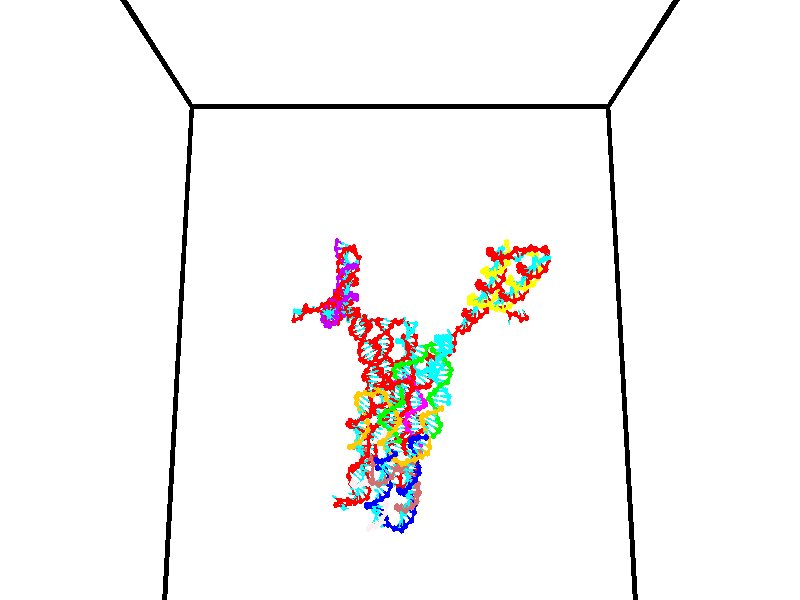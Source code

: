 // switches for output
#declare DRAW_BASES = 1; // possible values are 0, 1; only relevant for DNA ribbons
#declare DRAW_BASES_TYPE = 3; // possible values are 1, 2, 3; only relevant for DNA ribbons
#declare DRAW_FOG = 0; // set to 1 to enable fog

#include "colors.inc"

#include "transforms.inc"
background { rgb <1, 1, 1>}

#default {
   normal{
       ripples 0.25
       frequency 0.20
       turbulence 0.2
       lambda 5
   }
	finish {
		phong 0.1
		phong_size 40.
	}
}

// original window dimensions: 1024x640


// camera settings

camera {
	sky <0, 0.179814, -0.983701>
	up <0, 0.179814, -0.983701>
	right 1.6 * <1, 0, 0>
	location <35, 94.9851, 44.8844>
	look_at <35, 29.7336, 32.9568>
	direction <0, -65.2515, -11.9276>
	angle 67.0682
}


# declare cpy_camera_pos = <35, 94.9851, 44.8844>;
# if (DRAW_FOG = 1)
fog {
	fog_type 2
	up vnormalize(cpy_camera_pos)
	color rgbt<1,1,1,0.3>
	distance 1e-5
	fog_alt 3e-3
	fog_offset 56
}
# end


// LIGHTS

# declare lum = 6;
global_settings {
	ambient_light rgb lum * <0.05, 0.05, 0.05>
	max_trace_level 15
}# declare cpy_direct_light_amount = 0.25;
light_source
{	1000 * <-1, -1.16352, -0.803886>,
	rgb lum * cpy_direct_light_amount
	parallel
}

light_source
{	1000 * <1, 1.16352, 0.803886>,
	rgb lum * cpy_direct_light_amount
	parallel
}

// strand 0

// nucleotide -1

// particle -1
sphere {
	<24.347080, 35.036785, 35.647606> 0.250000
	pigment { color rgbt <1,0,0,0> }
	no_shadow
}
cylinder {
	<24.359251, 35.110825, 35.254707>,  <24.366554, 35.155247, 35.018967>, 0.100000
	pigment { color rgbt <1,0,0,0> }
	no_shadow
}
cylinder {
	<24.359251, 35.110825, 35.254707>,  <24.347080, 35.036785, 35.647606>, 0.100000
	pigment { color rgbt <1,0,0,0> }
	no_shadow
}

// particle -1
sphere {
	<24.359251, 35.110825, 35.254707> 0.100000
	pigment { color rgbt <1,0,0,0> }
	no_shadow
}
sphere {
	0, 1
	scale<0.080000,0.200000,0.300000>
	matrix <0.787482, 0.600780, 0.137605,
		0.615586, -0.777691, -0.127478,
		0.030428, 0.185094, -0.982250,
		24.368380, 35.166351, 34.960033>
	pigment { color rgbt <0,1,1,0> }
	no_shadow
}
cylinder {
	<25.028669, 35.006962, 35.423096>,  <24.347080, 35.036785, 35.647606>, 0.130000
	pigment { color rgbt <1,0,0,0> }
	no_shadow
}

// nucleotide -1

// particle -1
sphere {
	<25.028669, 35.006962, 35.423096> 0.250000
	pigment { color rgbt <1,0,0,0> }
	no_shadow
}
cylinder {
	<24.841280, 35.255898, 35.172268>,  <24.728846, 35.405258, 35.021770>, 0.100000
	pigment { color rgbt <1,0,0,0> }
	no_shadow
}
cylinder {
	<24.841280, 35.255898, 35.172268>,  <25.028669, 35.006962, 35.423096>, 0.100000
	pigment { color rgbt <1,0,0,0> }
	no_shadow
}

// particle -1
sphere {
	<24.841280, 35.255898, 35.172268> 0.100000
	pigment { color rgbt <1,0,0,0> }
	no_shadow
}
sphere {
	0, 1
	scale<0.080000,0.200000,0.300000>
	matrix <0.714221, 0.684562, 0.145819,
		0.520020, -0.379556, -0.765190,
		-0.468474, 0.622344, -0.627073,
		24.700737, 35.442600, 34.984146>
	pigment { color rgbt <0,1,1,0> }
	no_shadow
}
cylinder {
	<25.539495, 35.364212, 34.946949>,  <25.028669, 35.006962, 35.423096>, 0.130000
	pigment { color rgbt <1,0,0,0> }
	no_shadow
}

// nucleotide -1

// particle -1
sphere {
	<25.539495, 35.364212, 34.946949> 0.250000
	pigment { color rgbt <1,0,0,0> }
	no_shadow
}
cylinder {
	<25.220915, 35.603436, 34.982708>,  <25.029766, 35.746971, 35.004166>, 0.100000
	pigment { color rgbt <1,0,0,0> }
	no_shadow
}
cylinder {
	<25.220915, 35.603436, 34.982708>,  <25.539495, 35.364212, 34.946949>, 0.100000
	pigment { color rgbt <1,0,0,0> }
	no_shadow
}

// particle -1
sphere {
	<25.220915, 35.603436, 34.982708> 0.100000
	pigment { color rgbt <1,0,0,0> }
	no_shadow
}
sphere {
	0, 1
	scale<0.080000,0.200000,0.300000>
	matrix <0.595801, 0.750832, 0.285083,
		0.103372, 0.280319, -0.954325,
		-0.796451, 0.598057, 0.089400,
		24.981979, 35.782852, 35.009529>
	pigment { color rgbt <0,1,1,0> }
	no_shadow
}
cylinder {
	<25.633471, 35.936008, 34.622768>,  <25.539495, 35.364212, 34.946949>, 0.130000
	pigment { color rgbt <1,0,0,0> }
	no_shadow
}

// nucleotide -1

// particle -1
sphere {
	<25.633471, 35.936008, 34.622768> 0.250000
	pigment { color rgbt <1,0,0,0> }
	no_shadow
}
cylinder {
	<25.374056, 35.998493, 34.920761>,  <25.218407, 36.035984, 35.099556>, 0.100000
	pigment { color rgbt <1,0,0,0> }
	no_shadow
}
cylinder {
	<25.374056, 35.998493, 34.920761>,  <25.633471, 35.936008, 34.622768>, 0.100000
	pigment { color rgbt <1,0,0,0> }
	no_shadow
}

// particle -1
sphere {
	<25.374056, 35.998493, 34.920761> 0.100000
	pigment { color rgbt <1,0,0,0> }
	no_shadow
}
sphere {
	0, 1
	scale<0.080000,0.200000,0.300000>
	matrix <0.630572, 0.658456, 0.410872,
		-0.426353, 0.736230, -0.525537,
		-0.648538, 0.156212, 0.744980,
		25.179495, 36.045357, 35.144257>
	pigment { color rgbt <0,1,1,0> }
	no_shadow
}
cylinder {
	<26.169838, 36.074211, 35.058552>,  <25.633471, 35.936008, 34.622768>, 0.130000
	pigment { color rgbt <1,0,0,0> }
	no_shadow
}

// nucleotide -1

// particle -1
sphere {
	<26.169838, 36.074211, 35.058552> 0.250000
	pigment { color rgbt <1,0,0,0> }
	no_shadow
}
cylinder {
	<26.276882, 35.746861, 34.855122>,  <26.341108, 35.550449, 34.733063>, 0.100000
	pigment { color rgbt <1,0,0,0> }
	no_shadow
}
cylinder {
	<26.276882, 35.746861, 34.855122>,  <26.169838, 36.074211, 35.058552>, 0.100000
	pigment { color rgbt <1,0,0,0> }
	no_shadow
}

// particle -1
sphere {
	<26.276882, 35.746861, 34.855122> 0.100000
	pigment { color rgbt <1,0,0,0> }
	no_shadow
}
sphere {
	0, 1
	scale<0.080000,0.200000,0.300000>
	matrix <-0.854268, -0.445656, 0.267612,
		-0.445656, 0.362844, -0.818374,
		-0.267612, 0.818374, 0.508575,
		26.357166, 35.501347, 34.702549>
	pigment { color rgbt <0,1,1,0> }
	no_shadow
}
cylinder {
	<26.842468, 35.887188, 34.889988>,  <26.169838, 36.074211, 35.058552>, 0.130000
	pigment { color rgbt <1,0,0,0> }
	no_shadow
}

// nucleotide -1

// particle -1
sphere {
	<26.842468, 35.887188, 34.889988> 0.250000
	pigment { color rgbt <1,0,0,0> }
	no_shadow
}
cylinder {
	<27.213575, 35.894588, 35.039066>,  <27.436239, 35.899029, 35.128513>, 0.100000
	pigment { color rgbt <1,0,0,0> }
	no_shadow
}
cylinder {
	<27.213575, 35.894588, 35.039066>,  <26.842468, 35.887188, 34.889988>, 0.100000
	pigment { color rgbt <1,0,0,0> }
	no_shadow
}

// particle -1
sphere {
	<27.213575, 35.894588, 35.039066> 0.100000
	pigment { color rgbt <1,0,0,0> }
	no_shadow
}
sphere {
	0, 1
	scale<0.080000,0.200000,0.300000>
	matrix <0.122561, -0.958472, -0.257508,
		0.352456, 0.284585, -0.891508,
		0.927768, 0.018504, 0.372698,
		27.491905, 35.900139, 35.150875>
	pigment { color rgbt <0,1,1,0> }
	no_shadow
}
cylinder {
	<27.226000, 35.593056, 34.457287>,  <26.842468, 35.887188, 34.889988>, 0.130000
	pigment { color rgbt <1,0,0,0> }
	no_shadow
}

// nucleotide -1

// particle -1
sphere {
	<27.226000, 35.593056, 34.457287> 0.250000
	pigment { color rgbt <1,0,0,0> }
	no_shadow
}
cylinder {
	<27.461889, 35.534100, 34.774902>,  <27.603422, 35.498726, 34.965473>, 0.100000
	pigment { color rgbt <1,0,0,0> }
	no_shadow
}
cylinder {
	<27.461889, 35.534100, 34.774902>,  <27.226000, 35.593056, 34.457287>, 0.100000
	pigment { color rgbt <1,0,0,0> }
	no_shadow
}

// particle -1
sphere {
	<27.461889, 35.534100, 34.774902> 0.100000
	pigment { color rgbt <1,0,0,0> }
	no_shadow
}
sphere {
	0, 1
	scale<0.080000,0.200000,0.300000>
	matrix <0.065202, -0.971306, -0.228723,
		0.804969, 0.186657, -0.563191,
		0.589724, -0.147394, 0.794041,
		27.638807, 35.489880, 35.013115>
	pigment { color rgbt <0,1,1,0> }
	no_shadow
}
cylinder {
	<27.822824, 35.325619, 34.191257>,  <27.226000, 35.593056, 34.457287>, 0.130000
	pigment { color rgbt <1,0,0,0> }
	no_shadow
}

// nucleotide -1

// particle -1
sphere {
	<27.822824, 35.325619, 34.191257> 0.250000
	pigment { color rgbt <1,0,0,0> }
	no_shadow
}
cylinder {
	<27.853420, 35.195660, 34.568317>,  <27.871777, 35.117683, 34.794552>, 0.100000
	pigment { color rgbt <1,0,0,0> }
	no_shadow
}
cylinder {
	<27.853420, 35.195660, 34.568317>,  <27.822824, 35.325619, 34.191257>, 0.100000
	pigment { color rgbt <1,0,0,0> }
	no_shadow
}

// particle -1
sphere {
	<27.853420, 35.195660, 34.568317> 0.100000
	pigment { color rgbt <1,0,0,0> }
	no_shadow
}
sphere {
	0, 1
	scale<0.080000,0.200000,0.300000>
	matrix <0.189542, -0.923443, -0.333657,
		0.978889, 0.204193, -0.009051,
		0.076488, -0.324897, 0.942651,
		27.876368, 35.098190, 34.851112>
	pigment { color rgbt <0,1,1,0> }
	no_shadow
}
cylinder {
	<28.379879, 34.754436, 34.242481>,  <27.822824, 35.325619, 34.191257>, 0.130000
	pigment { color rgbt <1,0,0,0> }
	no_shadow
}

// nucleotide -1

// particle -1
sphere {
	<28.379879, 34.754436, 34.242481> 0.250000
	pigment { color rgbt <1,0,0,0> }
	no_shadow
}
cylinder {
	<28.180832, 34.695995, 34.584484>,  <28.061403, 34.660931, 34.789684>, 0.100000
	pigment { color rgbt <1,0,0,0> }
	no_shadow
}
cylinder {
	<28.180832, 34.695995, 34.584484>,  <28.379879, 34.754436, 34.242481>, 0.100000
	pigment { color rgbt <1,0,0,0> }
	no_shadow
}

// particle -1
sphere {
	<28.180832, 34.695995, 34.584484> 0.100000
	pigment { color rgbt <1,0,0,0> }
	no_shadow
}
sphere {
	0, 1
	scale<0.080000,0.200000,0.300000>
	matrix <0.243868, -0.969518, -0.023738,
		0.832410, 0.196696, 0.518078,
		-0.497617, -0.146102, 0.855004,
		28.031548, 34.652164, 34.840984>
	pigment { color rgbt <0,1,1,0> }
	no_shadow
}
cylinder {
	<28.860441, 34.321194, 34.640697>,  <28.379879, 34.754436, 34.242481>, 0.130000
	pigment { color rgbt <1,0,0,0> }
	no_shadow
}

// nucleotide -1

// particle -1
sphere {
	<28.860441, 34.321194, 34.640697> 0.250000
	pigment { color rgbt <1,0,0,0> }
	no_shadow
}
cylinder {
	<28.499460, 34.282860, 34.808697>,  <28.282871, 34.259857, 34.909496>, 0.100000
	pigment { color rgbt <1,0,0,0> }
	no_shadow
}
cylinder {
	<28.499460, 34.282860, 34.808697>,  <28.860441, 34.321194, 34.640697>, 0.100000
	pigment { color rgbt <1,0,0,0> }
	no_shadow
}

// particle -1
sphere {
	<28.499460, 34.282860, 34.808697> 0.100000
	pigment { color rgbt <1,0,0,0> }
	no_shadow
}
sphere {
	0, 1
	scale<0.080000,0.200000,0.300000>
	matrix <0.105329, -0.994437, -0.000597,
		0.417719, 0.043699, 0.907525,
		-0.902451, -0.095838, 0.419998,
		28.228725, 34.254108, 34.934696>
	pigment { color rgbt <0,1,1,0> }
	no_shadow
}
cylinder {
	<28.934896, 33.855602, 35.300934>,  <28.860441, 34.321194, 34.640697>, 0.130000
	pigment { color rgbt <1,0,0,0> }
	no_shadow
}

// nucleotide -1

// particle -1
sphere {
	<28.934896, 33.855602, 35.300934> 0.250000
	pigment { color rgbt <1,0,0,0> }
	no_shadow
}
cylinder {
	<28.568676, 33.839413, 35.140869>,  <28.348944, 33.829697, 35.044830>, 0.100000
	pigment { color rgbt <1,0,0,0> }
	no_shadow
}
cylinder {
	<28.568676, 33.839413, 35.140869>,  <28.934896, 33.855602, 35.300934>, 0.100000
	pigment { color rgbt <1,0,0,0> }
	no_shadow
}

// particle -1
sphere {
	<28.568676, 33.839413, 35.140869> 0.100000
	pigment { color rgbt <1,0,0,0> }
	no_shadow
}
sphere {
	0, 1
	scale<0.080000,0.200000,0.300000>
	matrix <0.043405, -0.999056, 0.001745,
		-0.399857, -0.015771, 0.916442,
		-0.915549, -0.040476, -0.400164,
		28.294012, 33.827271, 35.020821>
	pigment { color rgbt <0,1,1,0> }
	no_shadow
}
cylinder {
	<28.581408, 33.210243, 35.603008>,  <28.934896, 33.855602, 35.300934>, 0.130000
	pigment { color rgbt <1,0,0,0> }
	no_shadow
}

// nucleotide -1

// particle -1
sphere {
	<28.581408, 33.210243, 35.603008> 0.250000
	pigment { color rgbt <1,0,0,0> }
	no_shadow
}
cylinder {
	<28.355577, 33.316555, 35.290440>,  <28.220079, 33.380341, 35.102898>, 0.100000
	pigment { color rgbt <1,0,0,0> }
	no_shadow
}
cylinder {
	<28.355577, 33.316555, 35.290440>,  <28.581408, 33.210243, 35.603008>, 0.100000
	pigment { color rgbt <1,0,0,0> }
	no_shadow
}

// particle -1
sphere {
	<28.355577, 33.316555, 35.290440> 0.100000
	pigment { color rgbt <1,0,0,0> }
	no_shadow
}
sphere {
	0, 1
	scale<0.080000,0.200000,0.300000>
	matrix <-0.207143, -0.962064, -0.177555,
		-0.798967, 0.061623, 0.598209,
		-0.564573, 0.265775, -0.781422,
		28.186205, 33.396286, 35.056011>
	pigment { color rgbt <0,1,1,0> }
	no_shadow
}
cylinder {
	<28.075443, 32.667412, 35.575645>,  <28.581408, 33.210243, 35.603008>, 0.130000
	pigment { color rgbt <1,0,0,0> }
	no_shadow
}

// nucleotide -1

// particle -1
sphere {
	<28.075443, 32.667412, 35.575645> 0.250000
	pigment { color rgbt <1,0,0,0> }
	no_shadow
}
cylinder {
	<28.066505, 32.837463, 35.213703>,  <28.061144, 32.939495, 34.996536>, 0.100000
	pigment { color rgbt <1,0,0,0> }
	no_shadow
}
cylinder {
	<28.066505, 32.837463, 35.213703>,  <28.075443, 32.667412, 35.575645>, 0.100000
	pigment { color rgbt <1,0,0,0> }
	no_shadow
}

// particle -1
sphere {
	<28.066505, 32.837463, 35.213703> 0.100000
	pigment { color rgbt <1,0,0,0> }
	no_shadow
}
sphere {
	0, 1
	scale<0.080000,0.200000,0.300000>
	matrix <-0.314844, -0.862023, -0.397228,
		-0.948880, 0.276014, 0.153109,
		-0.022343, 0.425128, -0.904858,
		28.059803, 32.965000, 34.942245>
	pigment { color rgbt <0,1,1,0> }
	no_shadow
}
cylinder {
	<27.405962, 32.490913, 35.277489>,  <28.075443, 32.667412, 35.575645>, 0.130000
	pigment { color rgbt <1,0,0,0> }
	no_shadow
}

// nucleotide -1

// particle -1
sphere {
	<27.405962, 32.490913, 35.277489> 0.250000
	pigment { color rgbt <1,0,0,0> }
	no_shadow
}
cylinder {
	<27.660866, 32.600140, 34.989227>,  <27.813808, 32.665676, 34.816273>, 0.100000
	pigment { color rgbt <1,0,0,0> }
	no_shadow
}
cylinder {
	<27.660866, 32.600140, 34.989227>,  <27.405962, 32.490913, 35.277489>, 0.100000
	pigment { color rgbt <1,0,0,0> }
	no_shadow
}

// particle -1
sphere {
	<27.660866, 32.600140, 34.989227> 0.100000
	pigment { color rgbt <1,0,0,0> }
	no_shadow
}
sphere {
	0, 1
	scale<0.080000,0.200000,0.300000>
	matrix <-0.144421, -0.876236, -0.459732,
		-0.756997, 0.397045, -0.518951,
		0.637258, 0.273068, -0.720650,
		27.852043, 32.682060, 34.773033>
	pigment { color rgbt <0,1,1,0> }
	no_shadow
}
cylinder {
	<27.192640, 32.248222, 34.681519>,  <27.405962, 32.490913, 35.277489>, 0.130000
	pigment { color rgbt <1,0,0,0> }
	no_shadow
}

// nucleotide -1

// particle -1
sphere {
	<27.192640, 32.248222, 34.681519> 0.250000
	pigment { color rgbt <1,0,0,0> }
	no_shadow
}
cylinder {
	<27.552805, 32.332588, 34.529324>,  <27.768904, 32.383205, 34.438007>, 0.100000
	pigment { color rgbt <1,0,0,0> }
	no_shadow
}
cylinder {
	<27.552805, 32.332588, 34.529324>,  <27.192640, 32.248222, 34.681519>, 0.100000
	pigment { color rgbt <1,0,0,0> }
	no_shadow
}

// particle -1
sphere {
	<27.552805, 32.332588, 34.529324> 0.100000
	pigment { color rgbt <1,0,0,0> }
	no_shadow
}
sphere {
	0, 1
	scale<0.080000,0.200000,0.300000>
	matrix <-0.048095, -0.820996, -0.568905,
		-0.432368, 0.530549, -0.729092,
		0.900413, 0.210911, -0.380490,
		27.822929, 32.395863, 34.415176>
	pigment { color rgbt <0,1,1,0> }
	no_shadow
}
cylinder {
	<27.259352, 31.946501, 34.049942>,  <27.192640, 32.248222, 34.681519>, 0.130000
	pigment { color rgbt <1,0,0,0> }
	no_shadow
}

// nucleotide -1

// particle -1
sphere {
	<27.259352, 31.946501, 34.049942> 0.250000
	pigment { color rgbt <1,0,0,0> }
	no_shadow
}
cylinder {
	<27.652107, 31.996931, 34.106506>,  <27.887760, 32.027187, 34.140446>, 0.100000
	pigment { color rgbt <1,0,0,0> }
	no_shadow
}
cylinder {
	<27.652107, 31.996931, 34.106506>,  <27.259352, 31.946501, 34.049942>, 0.100000
	pigment { color rgbt <1,0,0,0> }
	no_shadow
}

// particle -1
sphere {
	<27.652107, 31.996931, 34.106506> 0.100000
	pigment { color rgbt <1,0,0,0> }
	no_shadow
}
sphere {
	0, 1
	scale<0.080000,0.200000,0.300000>
	matrix <0.188978, -0.704569, -0.684010,
		0.013400, 0.698347, -0.715634,
		0.981890, 0.126074, 0.141413,
		27.946674, 32.034752, 34.148930>
	pigment { color rgbt <0,1,1,0> }
	no_shadow
}
cylinder {
	<27.552622, 32.018261, 33.401268>,  <27.259352, 31.946501, 34.049942>, 0.130000
	pigment { color rgbt <1,0,0,0> }
	no_shadow
}

// nucleotide -1

// particle -1
sphere {
	<27.552622, 32.018261, 33.401268> 0.250000
	pigment { color rgbt <1,0,0,0> }
	no_shadow
}
cylinder {
	<27.859413, 31.906298, 33.632233>,  <28.043488, 31.839121, 33.770809>, 0.100000
	pigment { color rgbt <1,0,0,0> }
	no_shadow
}
cylinder {
	<27.859413, 31.906298, 33.632233>,  <27.552622, 32.018261, 33.401268>, 0.100000
	pigment { color rgbt <1,0,0,0> }
	no_shadow
}

// particle -1
sphere {
	<27.859413, 31.906298, 33.632233> 0.100000
	pigment { color rgbt <1,0,0,0> }
	no_shadow
}
sphere {
	0, 1
	scale<0.080000,0.200000,0.300000>
	matrix <0.247326, -0.701365, -0.668519,
		0.592096, 0.655546, -0.468702,
		0.766976, -0.279905, 0.577409,
		28.089506, 31.822327, 33.805454>
	pigment { color rgbt <0,1,1,0> }
	no_shadow
}
cylinder {
	<28.099369, 31.966808, 32.926239>,  <27.552622, 32.018261, 33.401268>, 0.130000
	pigment { color rgbt <1,0,0,0> }
	no_shadow
}

// nucleotide -1

// particle -1
sphere {
	<28.099369, 31.966808, 32.926239> 0.250000
	pigment { color rgbt <1,0,0,0> }
	no_shadow
}
cylinder {
	<28.230909, 31.787495, 33.258720>,  <28.309834, 31.679907, 33.458210>, 0.100000
	pigment { color rgbt <1,0,0,0> }
	no_shadow
}
cylinder {
	<28.230909, 31.787495, 33.258720>,  <28.099369, 31.966808, 32.926239>, 0.100000
	pigment { color rgbt <1,0,0,0> }
	no_shadow
}

// particle -1
sphere {
	<28.230909, 31.787495, 33.258720> 0.100000
	pigment { color rgbt <1,0,0,0> }
	no_shadow
}
sphere {
	0, 1
	scale<0.080000,0.200000,0.300000>
	matrix <0.365808, -0.750979, -0.549742,
		0.870657, 0.484843, -0.082973,
		0.328849, -0.448284, 0.831204,
		28.329565, 31.653009, 33.508083>
	pigment { color rgbt <0,1,1,0> }
	no_shadow
}
cylinder {
	<28.892031, 31.880352, 32.856770>,  <28.099369, 31.966808, 32.926239>, 0.130000
	pigment { color rgbt <1,0,0,0> }
	no_shadow
}

// nucleotide -1

// particle -1
sphere {
	<28.892031, 31.880352, 32.856770> 0.250000
	pigment { color rgbt <1,0,0,0> }
	no_shadow
}
cylinder {
	<28.776896, 31.600414, 33.118263>,  <28.707813, 31.432451, 33.275158>, 0.100000
	pigment { color rgbt <1,0,0,0> }
	no_shadow
}
cylinder {
	<28.776896, 31.600414, 33.118263>,  <28.892031, 31.880352, 32.856770>, 0.100000
	pigment { color rgbt <1,0,0,0> }
	no_shadow
}

// particle -1
sphere {
	<28.776896, 31.600414, 33.118263> 0.100000
	pigment { color rgbt <1,0,0,0> }
	no_shadow
}
sphere {
	0, 1
	scale<0.080000,0.200000,0.300000>
	matrix <0.480560, -0.696010, -0.533509,
		0.828378, 0.160594, 0.536656,
		-0.287840, -0.699842, 0.653735,
		28.690544, 31.390461, 33.314384>
	pigment { color rgbt <0,1,1,0> }
	no_shadow
}
cylinder {
	<29.395098, 31.432936, 32.904434>,  <28.892031, 31.880352, 32.856770>, 0.130000
	pigment { color rgbt <1,0,0,0> }
	no_shadow
}

// nucleotide -1

// particle -1
sphere {
	<29.395098, 31.432936, 32.904434> 0.250000
	pigment { color rgbt <1,0,0,0> }
	no_shadow
}
cylinder {
	<29.098207, 31.209644, 33.052746>,  <28.920073, 31.075668, 33.141735>, 0.100000
	pigment { color rgbt <1,0,0,0> }
	no_shadow
}
cylinder {
	<29.098207, 31.209644, 33.052746>,  <29.395098, 31.432936, 32.904434>, 0.100000
	pigment { color rgbt <1,0,0,0> }
	no_shadow
}

// particle -1
sphere {
	<29.098207, 31.209644, 33.052746> 0.100000
	pigment { color rgbt <1,0,0,0> }
	no_shadow
}
sphere {
	0, 1
	scale<0.080000,0.200000,0.300000>
	matrix <0.384500, -0.807889, -0.446626,
		0.548871, -0.188931, 0.814276,
		-0.742226, -0.558230, 0.370783,
		28.875540, 31.042175, 33.163982>
	pigment { color rgbt <0,1,1,0> }
	no_shadow
}
cylinder {
	<29.669346, 30.808458, 33.186733>,  <29.395098, 31.432936, 32.904434>, 0.130000
	pigment { color rgbt <1,0,0,0> }
	no_shadow
}

// nucleotide -1

// particle -1
sphere {
	<29.669346, 30.808458, 33.186733> 0.250000
	pigment { color rgbt <1,0,0,0> }
	no_shadow
}
cylinder {
	<29.284834, 30.726988, 33.112480>,  <29.054127, 30.678106, 33.067928>, 0.100000
	pigment { color rgbt <1,0,0,0> }
	no_shadow
}
cylinder {
	<29.284834, 30.726988, 33.112480>,  <29.669346, 30.808458, 33.186733>, 0.100000
	pigment { color rgbt <1,0,0,0> }
	no_shadow
}

// particle -1
sphere {
	<29.284834, 30.726988, 33.112480> 0.100000
	pigment { color rgbt <1,0,0,0> }
	no_shadow
}
sphere {
	0, 1
	scale<0.080000,0.200000,0.300000>
	matrix <0.263926, -0.874223, -0.407525,
		-0.079283, -0.440739, 0.894127,
		-0.961279, -0.203674, -0.185634,
		28.996450, 30.665886, 33.056789>
	pigment { color rgbt <0,1,1,0> }
	no_shadow
}
cylinder {
	<29.689423, 30.047832, 33.276325>,  <29.669346, 30.808458, 33.186733>, 0.130000
	pigment { color rgbt <1,0,0,0> }
	no_shadow
}

// nucleotide -1

// particle -1
sphere {
	<29.689423, 30.047832, 33.276325> 0.250000
	pigment { color rgbt <1,0,0,0> }
	no_shadow
}
cylinder {
	<29.353113, 30.132093, 33.076836>,  <29.151327, 30.182650, 32.957142>, 0.100000
	pigment { color rgbt <1,0,0,0> }
	no_shadow
}
cylinder {
	<29.353113, 30.132093, 33.076836>,  <29.689423, 30.047832, 33.276325>, 0.100000
	pigment { color rgbt <1,0,0,0> }
	no_shadow
}

// particle -1
sphere {
	<29.353113, 30.132093, 33.076836> 0.100000
	pigment { color rgbt <1,0,0,0> }
	no_shadow
}
sphere {
	0, 1
	scale<0.080000,0.200000,0.300000>
	matrix <0.041696, -0.893266, -0.447590,
		-0.539782, -0.397116, 0.742249,
		-0.840771, 0.210653, -0.498727,
		29.100882, 30.195290, 32.927219>
	pigment { color rgbt <0,1,1,0> }
	no_shadow
}
cylinder {
	<29.448914, 29.381918, 33.226604>,  <29.689423, 30.047832, 33.276325>, 0.130000
	pigment { color rgbt <1,0,0,0> }
	no_shadow
}

// nucleotide -1

// particle -1
sphere {
	<29.448914, 29.381918, 33.226604> 0.250000
	pigment { color rgbt <1,0,0,0> }
	no_shadow
}
cylinder {
	<29.240559, 29.600676, 32.964436>,  <29.115545, 29.731930, 32.807133>, 0.100000
	pigment { color rgbt <1,0,0,0> }
	no_shadow
}
cylinder {
	<29.240559, 29.600676, 32.964436>,  <29.448914, 29.381918, 33.226604>, 0.100000
	pigment { color rgbt <1,0,0,0> }
	no_shadow
}

// particle -1
sphere {
	<29.240559, 29.600676, 32.964436> 0.100000
	pigment { color rgbt <1,0,0,0> }
	no_shadow
}
sphere {
	0, 1
	scale<0.080000,0.200000,0.300000>
	matrix <-0.052745, -0.786968, -0.614736,
		-0.851996, -0.285636, 0.438765,
		-0.520885, 0.546895, -0.655428,
		29.084293, 29.764744, 32.767807>
	pigment { color rgbt <0,1,1,0> }
	no_shadow
}
cylinder {
	<28.880682, 29.031372, 33.000515>,  <29.448914, 29.381918, 33.226604>, 0.130000
	pigment { color rgbt <1,0,0,0> }
	no_shadow
}

// nucleotide -1

// particle -1
sphere {
	<28.880682, 29.031372, 33.000515> 0.250000
	pigment { color rgbt <1,0,0,0> }
	no_shadow
}
cylinder {
	<28.935677, 29.296175, 32.705803>,  <28.968674, 29.455057, 32.528976>, 0.100000
	pigment { color rgbt <1,0,0,0> }
	no_shadow
}
cylinder {
	<28.935677, 29.296175, 32.705803>,  <28.880682, 29.031372, 33.000515>, 0.100000
	pigment { color rgbt <1,0,0,0> }
	no_shadow
}

// particle -1
sphere {
	<28.935677, 29.296175, 32.705803> 0.100000
	pigment { color rgbt <1,0,0,0> }
	no_shadow
}
sphere {
	0, 1
	scale<0.080000,0.200000,0.300000>
	matrix <0.006985, -0.744475, -0.667614,
		-0.990479, 0.086641, -0.106979,
		0.137486, 0.662005, -0.736781,
		28.976923, 29.494776, 32.484768>
	pigment { color rgbt <0,1,1,0> }
	no_shadow
}
cylinder {
	<28.291193, 28.883327, 32.546276>,  <28.880682, 29.031372, 33.000515>, 0.130000
	pigment { color rgbt <1,0,0,0> }
	no_shadow
}

// nucleotide -1

// particle -1
sphere {
	<28.291193, 28.883327, 32.546276> 0.250000
	pigment { color rgbt <1,0,0,0> }
	no_shadow
}
cylinder {
	<28.612425, 29.046892, 32.372910>,  <28.805164, 29.145031, 32.268890>, 0.100000
	pigment { color rgbt <1,0,0,0> }
	no_shadow
}
cylinder {
	<28.612425, 29.046892, 32.372910>,  <28.291193, 28.883327, 32.546276>, 0.100000
	pigment { color rgbt <1,0,0,0> }
	no_shadow
}

// particle -1
sphere {
	<28.612425, 29.046892, 32.372910> 0.100000
	pigment { color rgbt <1,0,0,0> }
	no_shadow
}
sphere {
	0, 1
	scale<0.080000,0.200000,0.300000>
	matrix <0.141807, -0.837628, -0.527514,
		-0.578750, 0.362174, -0.730669,
		0.803081, 0.408913, -0.433418,
		28.853350, 29.169565, 32.242886>
	pigment { color rgbt <0,1,1,0> }
	no_shadow
}
cylinder {
	<28.284752, 28.834469, 31.765919>,  <28.291193, 28.883327, 32.546276>, 0.130000
	pigment { color rgbt <1,0,0,0> }
	no_shadow
}

// nucleotide -1

// particle -1
sphere {
	<28.284752, 28.834469, 31.765919> 0.250000
	pigment { color rgbt <1,0,0,0> }
	no_shadow
}
cylinder {
	<28.673553, 28.835098, 31.859901>,  <28.906836, 28.835476, 31.916290>, 0.100000
	pigment { color rgbt <1,0,0,0> }
	no_shadow
}
cylinder {
	<28.673553, 28.835098, 31.859901>,  <28.284752, 28.834469, 31.765919>, 0.100000
	pigment { color rgbt <1,0,0,0> }
	no_shadow
}

// particle -1
sphere {
	<28.673553, 28.835098, 31.859901> 0.100000
	pigment { color rgbt <1,0,0,0> }
	no_shadow
}
sphere {
	0, 1
	scale<0.080000,0.200000,0.300000>
	matrix <0.135166, -0.821687, -0.553680,
		0.192190, 0.569937, -0.798896,
		0.972005, 0.001572, 0.234956,
		28.965155, 28.835569, 31.930387>
	pigment { color rgbt <0,1,1,0> }
	no_shadow
}
cylinder {
	<28.508026, 28.473566, 31.244286>,  <28.284752, 28.834469, 31.765919>, 0.130000
	pigment { color rgbt <1,0,0,0> }
	no_shadow
}

// nucleotide -1

// particle -1
sphere {
	<28.508026, 28.473566, 31.244286> 0.250000
	pigment { color rgbt <1,0,0,0> }
	no_shadow
}
cylinder {
	<28.815998, 28.488422, 31.499105>,  <29.000780, 28.497335, 31.651997>, 0.100000
	pigment { color rgbt <1,0,0,0> }
	no_shadow
}
cylinder {
	<28.815998, 28.488422, 31.499105>,  <28.508026, 28.473566, 31.244286>, 0.100000
	pigment { color rgbt <1,0,0,0> }
	no_shadow
}

// particle -1
sphere {
	<28.815998, 28.488422, 31.499105> 0.100000
	pigment { color rgbt <1,0,0,0> }
	no_shadow
}
sphere {
	0, 1
	scale<0.080000,0.200000,0.300000>
	matrix <0.228146, -0.948343, -0.220444,
		0.595954, 0.315066, -0.738629,
		0.769928, 0.037141, 0.637049,
		29.046976, 28.499565, 31.690220>
	pigment { color rgbt <0,1,1,0> }
	no_shadow
}
cylinder {
	<28.389353, 28.180489, 30.571726>,  <28.508026, 28.473566, 31.244286>, 0.130000
	pigment { color rgbt <1,0,0,0> }
	no_shadow
}

// nucleotide -1

// particle -1
sphere {
	<28.389353, 28.180489, 30.571726> 0.250000
	pigment { color rgbt <1,0,0,0> }
	no_shadow
}
cylinder {
	<28.765545, 28.211395, 30.704105>,  <28.991261, 28.229939, 30.783533>, 0.100000
	pigment { color rgbt <1,0,0,0> }
	no_shadow
}
cylinder {
	<28.765545, 28.211395, 30.704105>,  <28.389353, 28.180489, 30.571726>, 0.100000
	pigment { color rgbt <1,0,0,0> }
	no_shadow
}

// particle -1
sphere {
	<28.765545, 28.211395, 30.704105> 0.100000
	pigment { color rgbt <1,0,0,0> }
	no_shadow
}
sphere {
	0, 1
	scale<0.080000,0.200000,0.300000>
	matrix <-0.095896, -0.873905, 0.476544,
		0.326038, -0.479917, -0.814481,
		0.940481, 0.077266, 0.330948,
		29.047689, 28.234575, 30.803391>
	pigment { color rgbt <0,1,1,0> }
	no_shadow
}
cylinder {
	<28.274237, 28.479717, 30.004375>,  <28.389353, 28.180489, 30.571726>, 0.130000
	pigment { color rgbt <1,0,0,0> }
	no_shadow
}

// nucleotide -1

// particle -1
sphere {
	<28.274237, 28.479717, 30.004375> 0.250000
	pigment { color rgbt <1,0,0,0> }
	no_shadow
}
cylinder {
	<28.596498, 28.297676, 29.852690>,  <28.789856, 28.188452, 29.761679>, 0.100000
	pigment { color rgbt <1,0,0,0> }
	no_shadow
}
cylinder {
	<28.596498, 28.297676, 29.852690>,  <28.274237, 28.479717, 30.004375>, 0.100000
	pigment { color rgbt <1,0,0,0> }
	no_shadow
}

// particle -1
sphere {
	<28.596498, 28.297676, 29.852690> 0.100000
	pigment { color rgbt <1,0,0,0> }
	no_shadow
}
sphere {
	0, 1
	scale<0.080000,0.200000,0.300000>
	matrix <0.463893, 0.882803, -0.073907,
		0.368405, -0.116371, 0.922353,
		0.805655, -0.455101, -0.379213,
		28.838196, 28.161146, 29.738926>
	pigment { color rgbt <0,1,1,0> }
	no_shadow
}
cylinder {
	<28.894972, 28.652264, 30.376722>,  <28.274237, 28.479717, 30.004375>, 0.130000
	pigment { color rgbt <1,0,0,0> }
	no_shadow
}

// nucleotide -1

// particle -1
sphere {
	<28.894972, 28.652264, 30.376722> 0.250000
	pigment { color rgbt <1,0,0,0> }
	no_shadow
}
cylinder {
	<28.971174, 28.561897, 29.994587>,  <29.016895, 28.507677, 29.765306>, 0.100000
	pigment { color rgbt <1,0,0,0> }
	no_shadow
}
cylinder {
	<28.971174, 28.561897, 29.994587>,  <28.894972, 28.652264, 30.376722>, 0.100000
	pigment { color rgbt <1,0,0,0> }
	no_shadow
}

// particle -1
sphere {
	<28.971174, 28.561897, 29.994587> 0.100000
	pigment { color rgbt <1,0,0,0> }
	no_shadow
}
sphere {
	0, 1
	scale<0.080000,0.200000,0.300000>
	matrix <0.586822, 0.806358, -0.073665,
		0.786987, -0.546580, 0.286186,
		0.190505, -0.225914, -0.955338,
		29.028326, 28.494123, 29.707985>
	pigment { color rgbt <0,1,1,0> }
	no_shadow
}
cylinder {
	<29.638540, 28.541058, 30.306093>,  <28.894972, 28.652264, 30.376722>, 0.130000
	pigment { color rgbt <1,0,0,0> }
	no_shadow
}

// nucleotide -1

// particle -1
sphere {
	<29.638540, 28.541058, 30.306093> 0.250000
	pigment { color rgbt <1,0,0,0> }
	no_shadow
}
cylinder {
	<29.482712, 28.658613, 29.956953>,  <29.389215, 28.729147, 29.747469>, 0.100000
	pigment { color rgbt <1,0,0,0> }
	no_shadow
}
cylinder {
	<29.482712, 28.658613, 29.956953>,  <29.638540, 28.541058, 30.306093>, 0.100000
	pigment { color rgbt <1,0,0,0> }
	no_shadow
}

// particle -1
sphere {
	<29.482712, 28.658613, 29.956953> 0.100000
	pigment { color rgbt <1,0,0,0> }
	no_shadow
}
sphere {
	0, 1
	scale<0.080000,0.200000,0.300000>
	matrix <0.536362, 0.842820, 0.044387,
		0.748699, -0.450871, -0.485969,
		-0.389572, 0.293887, -0.872848,
		29.365841, 28.746778, 29.695099>
	pigment { color rgbt <0,1,1,0> }
	no_shadow
}
cylinder {
	<30.244690, 28.771721, 29.879671>,  <29.638540, 28.541058, 30.306093>, 0.130000
	pigment { color rgbt <1,0,0,0> }
	no_shadow
}

// nucleotide -1

// particle -1
sphere {
	<30.244690, 28.771721, 29.879671> 0.250000
	pigment { color rgbt <1,0,0,0> }
	no_shadow
}
cylinder {
	<29.906654, 28.948126, 29.758789>,  <29.703833, 29.053968, 29.686260>, 0.100000
	pigment { color rgbt <1,0,0,0> }
	no_shadow
}
cylinder {
	<29.906654, 28.948126, 29.758789>,  <30.244690, 28.771721, 29.879671>, 0.100000
	pigment { color rgbt <1,0,0,0> }
	no_shadow
}

// particle -1
sphere {
	<29.906654, 28.948126, 29.758789> 0.100000
	pigment { color rgbt <1,0,0,0> }
	no_shadow
}
sphere {
	0, 1
	scale<0.080000,0.200000,0.300000>
	matrix <0.479090, 0.875574, -0.061989,
		0.237266, -0.197171, -0.951224,
		-0.845090, 0.441014, -0.302207,
		29.653128, 29.080429, 29.668127>
	pigment { color rgbt <0,1,1,0> }
	no_shadow
}
cylinder {
	<30.283968, 28.852715, 29.220573>,  <30.244690, 28.771721, 29.879671>, 0.130000
	pigment { color rgbt <1,0,0,0> }
	no_shadow
}

// nucleotide -1

// particle -1
sphere {
	<30.283968, 28.852715, 29.220573> 0.250000
	pigment { color rgbt <1,0,0,0> }
	no_shadow
}
cylinder {
	<30.072790, 29.131521, 29.414665>,  <29.946083, 29.298805, 29.531120>, 0.100000
	pigment { color rgbt <1,0,0,0> }
	no_shadow
}
cylinder {
	<30.072790, 29.131521, 29.414665>,  <30.283968, 28.852715, 29.220573>, 0.100000
	pigment { color rgbt <1,0,0,0> }
	no_shadow
}

// particle -1
sphere {
	<30.072790, 29.131521, 29.414665> 0.100000
	pigment { color rgbt <1,0,0,0> }
	no_shadow
}
sphere {
	0, 1
	scale<0.080000,0.200000,0.300000>
	matrix <0.654750, 0.697929, -0.290166,
		-0.540905, 0.164512, -0.824838,
		-0.527943, 0.697015, 0.485228,
		29.914408, 29.340626, 29.560234>
	pigment { color rgbt <0,1,1,0> }
	no_shadow
}
cylinder {
	<30.473751, 29.460606, 28.878723>,  <30.283968, 28.852715, 29.220573>, 0.130000
	pigment { color rgbt <1,0,0,0> }
	no_shadow
}

// nucleotide -1

// particle -1
sphere {
	<30.473751, 29.460606, 28.878723> 0.250000
	pigment { color rgbt <1,0,0,0> }
	no_shadow
}
cylinder {
	<30.280878, 29.598400, 29.200924>,  <30.165155, 29.681076, 29.394243>, 0.100000
	pigment { color rgbt <1,0,0,0> }
	no_shadow
}
cylinder {
	<30.280878, 29.598400, 29.200924>,  <30.473751, 29.460606, 28.878723>, 0.100000
	pigment { color rgbt <1,0,0,0> }
	no_shadow
}

// particle -1
sphere {
	<30.280878, 29.598400, 29.200924> 0.100000
	pigment { color rgbt <1,0,0,0> }
	no_shadow
}
sphere {
	0, 1
	scale<0.080000,0.200000,0.300000>
	matrix <0.547363, 0.836357, -0.030024,
		-0.684029, 0.426424, -0.591834,
		-0.482181, 0.344485, 0.805501,
		30.136223, 29.701746, 29.442574>
	pigment { color rgbt <0,1,1,0> }
	no_shadow
}
cylinder {
	<30.116323, 30.120173, 28.726398>,  <30.473751, 29.460606, 28.878723>, 0.130000
	pigment { color rgbt <1,0,0,0> }
	no_shadow
}

// nucleotide -1

// particle -1
sphere {
	<30.116323, 30.120173, 28.726398> 0.250000
	pigment { color rgbt <1,0,0,0> }
	no_shadow
}
cylinder {
	<30.225639, 30.095490, 29.110378>,  <30.291229, 30.080681, 29.340767>, 0.100000
	pigment { color rgbt <1,0,0,0> }
	no_shadow
}
cylinder {
	<30.225639, 30.095490, 29.110378>,  <30.116323, 30.120173, 28.726398>, 0.100000
	pigment { color rgbt <1,0,0,0> }
	no_shadow
}

// particle -1
sphere {
	<30.225639, 30.095490, 29.110378> 0.100000
	pigment { color rgbt <1,0,0,0> }
	no_shadow
}
sphere {
	0, 1
	scale<0.080000,0.200000,0.300000>
	matrix <0.603190, 0.788359, -0.121047,
		-0.749316, 0.612114, 0.252670,
		0.273289, -0.061705, 0.959951,
		30.307627, 30.076979, 29.398363>
	pigment { color rgbt <0,1,1,0> }
	no_shadow
}
cylinder {
	<29.617126, 29.924482, 28.275881>,  <30.116323, 30.120173, 28.726398>, 0.130000
	pigment { color rgbt <1,0,0,0> }
	no_shadow
}

// nucleotide -1

// particle -1
sphere {
	<29.617126, 29.924482, 28.275881> 0.250000
	pigment { color rgbt <1,0,0,0> }
	no_shadow
}
cylinder {
	<29.358179, 30.205416, 28.157461>,  <29.202810, 30.373976, 28.086411>, 0.100000
	pigment { color rgbt <1,0,0,0> }
	no_shadow
}
cylinder {
	<29.358179, 30.205416, 28.157461>,  <29.617126, 29.924482, 28.275881>, 0.100000
	pigment { color rgbt <1,0,0,0> }
	no_shadow
}

// particle -1
sphere {
	<29.358179, 30.205416, 28.157461> 0.100000
	pigment { color rgbt <1,0,0,0> }
	no_shadow
}
sphere {
	0, 1
	scale<0.080000,0.200000,0.300000>
	matrix <0.255224, 0.565755, 0.784080,
		0.718175, 0.432030, -0.545504,
		-0.647368, 0.702333, -0.296047,
		29.163969, 30.416115, 28.068647>
	pigment { color rgbt <0,1,1,0> }
	no_shadow
}
cylinder {
	<29.958069, 30.566759, 28.183023>,  <29.617126, 29.924482, 28.275881>, 0.130000
	pigment { color rgbt <1,0,0,0> }
	no_shadow
}

// nucleotide -1

// particle -1
sphere {
	<29.958069, 30.566759, 28.183023> 0.250000
	pigment { color rgbt <1,0,0,0> }
	no_shadow
}
cylinder {
	<29.572012, 30.658167, 28.234060>,  <29.340378, 30.713011, 28.264683>, 0.100000
	pigment { color rgbt <1,0,0,0> }
	no_shadow
}
cylinder {
	<29.572012, 30.658167, 28.234060>,  <29.958069, 30.566759, 28.183023>, 0.100000
	pigment { color rgbt <1,0,0,0> }
	no_shadow
}

// particle -1
sphere {
	<29.572012, 30.658167, 28.234060> 0.100000
	pigment { color rgbt <1,0,0,0> }
	no_shadow
}
sphere {
	0, 1
	scale<0.080000,0.200000,0.300000>
	matrix <0.235544, 0.545841, 0.804100,
		0.114108, 0.806124, -0.580640,
		-0.965142, 0.228520, 0.127593,
		29.282469, 30.726723, 28.272339>
	pigment { color rgbt <0,1,1,0> }
	no_shadow
}
cylinder {
	<30.053617, 31.257029, 28.552370>,  <29.958069, 30.566759, 28.183023>, 0.130000
	pigment { color rgbt <1,0,0,0> }
	no_shadow
}

// nucleotide -1

// particle -1
sphere {
	<30.053617, 31.257029, 28.552370> 0.250000
	pigment { color rgbt <1,0,0,0> }
	no_shadow
}
cylinder {
	<29.663670, 31.182528, 28.601263>,  <29.429701, 31.137827, 28.630598>, 0.100000
	pigment { color rgbt <1,0,0,0> }
	no_shadow
}
cylinder {
	<29.663670, 31.182528, 28.601263>,  <30.053617, 31.257029, 28.552370>, 0.100000
	pigment { color rgbt <1,0,0,0> }
	no_shadow
}

// particle -1
sphere {
	<29.663670, 31.182528, 28.601263> 0.100000
	pigment { color rgbt <1,0,0,0> }
	no_shadow
}
sphere {
	0, 1
	scale<0.080000,0.200000,0.300000>
	matrix <0.032434, 0.424164, 0.905005,
		-0.220404, 0.886226, -0.407463,
		-0.974869, -0.186251, 0.122231,
		29.371208, 31.126652, 28.637932>
	pigment { color rgbt <0,1,1,0> }
	no_shadow
}
cylinder {
	<29.620823, 31.919834, 28.594193>,  <30.053617, 31.257029, 28.552370>, 0.130000
	pigment { color rgbt <1,0,0,0> }
	no_shadow
}

// nucleotide -1

// particle -1
sphere {
	<29.620823, 31.919834, 28.594193> 0.250000
	pigment { color rgbt <1,0,0,0> }
	no_shadow
}
cylinder {
	<29.407211, 31.646902, 28.793888>,  <29.279045, 31.483143, 28.913706>, 0.100000
	pigment { color rgbt <1,0,0,0> }
	no_shadow
}
cylinder {
	<29.407211, 31.646902, 28.793888>,  <29.620823, 31.919834, 28.594193>, 0.100000
	pigment { color rgbt <1,0,0,0> }
	no_shadow
}

// particle -1
sphere {
	<29.407211, 31.646902, 28.793888> 0.100000
	pigment { color rgbt <1,0,0,0> }
	no_shadow
}
sphere {
	0, 1
	scale<0.080000,0.200000,0.300000>
	matrix <0.038062, 0.570488, 0.820423,
		-0.844609, 0.457132, -0.278687,
		-0.534030, -0.682329, 0.499239,
		29.247002, 31.442204, 28.943661>
	pigment { color rgbt <0,1,1,0> }
	no_shadow
}
cylinder {
	<29.059147, 32.273426, 28.837780>,  <29.620823, 31.919834, 28.594193>, 0.130000
	pigment { color rgbt <1,0,0,0> }
	no_shadow
}

// nucleotide -1

// particle -1
sphere {
	<29.059147, 32.273426, 28.837780> 0.250000
	pigment { color rgbt <1,0,0,0> }
	no_shadow
}
cylinder {
	<29.134970, 31.948467, 29.058352>,  <29.180464, 31.753490, 29.190695>, 0.100000
	pigment { color rgbt <1,0,0,0> }
	no_shadow
}
cylinder {
	<29.134970, 31.948467, 29.058352>,  <29.059147, 32.273426, 28.837780>, 0.100000
	pigment { color rgbt <1,0,0,0> }
	no_shadow
}

// particle -1
sphere {
	<29.134970, 31.948467, 29.058352> 0.100000
	pigment { color rgbt <1,0,0,0> }
	no_shadow
}
sphere {
	0, 1
	scale<0.080000,0.200000,0.300000>
	matrix <-0.123331, 0.537461, 0.834222,
		-0.974093, -0.226141, 0.001686,
		0.189558, -0.812402, 0.551427,
		29.191837, 31.704746, 29.223780>
	pigment { color rgbt <0,1,1,0> }
	no_shadow
}
cylinder {
	<28.681318, 32.421947, 29.451698>,  <29.059147, 32.273426, 28.837780>, 0.130000
	pigment { color rgbt <1,0,0,0> }
	no_shadow
}

// nucleotide -1

// particle -1
sphere {
	<28.681318, 32.421947, 29.451698> 0.250000
	pigment { color rgbt <1,0,0,0> }
	no_shadow
}
cylinder {
	<28.902086, 32.113529, 29.578739>,  <29.034548, 31.928478, 29.654963>, 0.100000
	pigment { color rgbt <1,0,0,0> }
	no_shadow
}
cylinder {
	<28.902086, 32.113529, 29.578739>,  <28.681318, 32.421947, 29.451698>, 0.100000
	pigment { color rgbt <1,0,0,0> }
	no_shadow
}

// particle -1
sphere {
	<28.902086, 32.113529, 29.578739> 0.100000
	pigment { color rgbt <1,0,0,0> }
	no_shadow
}
sphere {
	0, 1
	scale<0.080000,0.200000,0.300000>
	matrix <-0.132082, 0.295224, 0.946254,
		-0.823370, -0.564207, 0.061099,
		0.551921, -0.771047, 0.317600,
		29.067663, 31.882215, 29.674019>
	pigment { color rgbt <0,1,1,0> }
	no_shadow
}
cylinder {
	<28.408972, 32.321186, 30.061338>,  <28.681318, 32.421947, 29.451698>, 0.130000
	pigment { color rgbt <1,0,0,0> }
	no_shadow
}

// nucleotide -1

// particle -1
sphere {
	<28.408972, 32.321186, 30.061338> 0.250000
	pigment { color rgbt <1,0,0,0> }
	no_shadow
}
cylinder {
	<28.767456, 32.147514, 30.097769>,  <28.982546, 32.043312, 30.119627>, 0.100000
	pigment { color rgbt <1,0,0,0> }
	no_shadow
}
cylinder {
	<28.767456, 32.147514, 30.097769>,  <28.408972, 32.321186, 30.061338>, 0.100000
	pigment { color rgbt <1,0,0,0> }
	no_shadow
}

// particle -1
sphere {
	<28.767456, 32.147514, 30.097769> 0.100000
	pigment { color rgbt <1,0,0,0> }
	no_shadow
}
sphere {
	0, 1
	scale<0.080000,0.200000,0.300000>
	matrix <0.108840, 0.414211, 0.903650,
		-0.430073, -0.799947, 0.418476,
		0.896210, -0.434182, 0.091075,
		29.036320, 32.017262, 30.125092>
	pigment { color rgbt <0,1,1,0> }
	no_shadow
}
cylinder {
	<28.408415, 32.061142, 30.742767>,  <28.408972, 32.321186, 30.061338>, 0.130000
	pigment { color rgbt <1,0,0,0> }
	no_shadow
}

// nucleotide -1

// particle -1
sphere {
	<28.408415, 32.061142, 30.742767> 0.250000
	pigment { color rgbt <1,0,0,0> }
	no_shadow
}
cylinder {
	<28.788435, 32.015156, 30.626705>,  <29.016447, 31.987562, 30.557068>, 0.100000
	pigment { color rgbt <1,0,0,0> }
	no_shadow
}
cylinder {
	<28.788435, 32.015156, 30.626705>,  <28.408415, 32.061142, 30.742767>, 0.100000
	pigment { color rgbt <1,0,0,0> }
	no_shadow
}

// particle -1
sphere {
	<28.788435, 32.015156, 30.626705> 0.100000
	pigment { color rgbt <1,0,0,0> }
	no_shadow
}
sphere {
	0, 1
	scale<0.080000,0.200000,0.300000>
	matrix <0.311577, 0.295528, 0.903096,
		-0.018081, -0.948391, 0.316588,
		0.950049, -0.114970, -0.290154,
		29.073450, 31.980665, 30.539660>
	pigment { color rgbt <0,1,1,0> }
	no_shadow
}
cylinder {
	<28.640022, 31.689562, 31.230940>,  <28.408415, 32.061142, 30.742767>, 0.130000
	pigment { color rgbt <1,0,0,0> }
	no_shadow
}

// nucleotide -1

// particle -1
sphere {
	<28.640022, 31.689562, 31.230940> 0.250000
	pigment { color rgbt <1,0,0,0> }
	no_shadow
}
cylinder {
	<28.928442, 31.916222, 31.071444>,  <29.101494, 32.052219, 30.975746>, 0.100000
	pigment { color rgbt <1,0,0,0> }
	no_shadow
}
cylinder {
	<28.928442, 31.916222, 31.071444>,  <28.640022, 31.689562, 31.230940>, 0.100000
	pigment { color rgbt <1,0,0,0> }
	no_shadow
}

// particle -1
sphere {
	<28.928442, 31.916222, 31.071444> 0.100000
	pigment { color rgbt <1,0,0,0> }
	no_shadow
}
sphere {
	0, 1
	scale<0.080000,0.200000,0.300000>
	matrix <0.201790, 0.378802, 0.903211,
		0.662849, -0.731722, 0.158790,
		0.721049, 0.566651, -0.398742,
		29.144756, 32.086216, 30.951820>
	pigment { color rgbt <0,1,1,0> }
	no_shadow
}
cylinder {
	<29.290287, 31.584980, 31.753798>,  <28.640022, 31.689562, 31.230940>, 0.130000
	pigment { color rgbt <1,0,0,0> }
	no_shadow
}

// nucleotide -1

// particle -1
sphere {
	<29.290287, 31.584980, 31.753798> 0.250000
	pigment { color rgbt <1,0,0,0> }
	no_shadow
}
cylinder {
	<29.320227, 31.911854, 31.525200>,  <29.338190, 32.107979, 31.388041>, 0.100000
	pigment { color rgbt <1,0,0,0> }
	no_shadow
}
cylinder {
	<29.320227, 31.911854, 31.525200>,  <29.290287, 31.584980, 31.753798>, 0.100000
	pigment { color rgbt <1,0,0,0> }
	no_shadow
}

// particle -1
sphere {
	<29.320227, 31.911854, 31.525200> 0.100000
	pigment { color rgbt <1,0,0,0> }
	no_shadow
}
sphere {
	0, 1
	scale<0.080000,0.200000,0.300000>
	matrix <0.203396, 0.548545, 0.811005,
		0.976232, -0.176941, -0.125155,
		0.074847, 0.817184, -0.571496,
		29.342680, 32.157009, 31.353750>
	pigment { color rgbt <0,1,1,0> }
	no_shadow
}
cylinder {
	<30.059889, 31.935011, 31.933308>,  <29.290287, 31.584980, 31.753798>, 0.130000
	pigment { color rgbt <1,0,0,0> }
	no_shadow
}

// nucleotide -1

// particle -1
sphere {
	<30.059889, 31.935011, 31.933308> 0.250000
	pigment { color rgbt <1,0,0,0> }
	no_shadow
}
cylinder {
	<29.806282, 32.201057, 31.775501>,  <29.654118, 32.360683, 31.680817>, 0.100000
	pigment { color rgbt <1,0,0,0> }
	no_shadow
}
cylinder {
	<29.806282, 32.201057, 31.775501>,  <30.059889, 31.935011, 31.933308>, 0.100000
	pigment { color rgbt <1,0,0,0> }
	no_shadow
}

// particle -1
sphere {
	<29.806282, 32.201057, 31.775501> 0.100000
	pigment { color rgbt <1,0,0,0> }
	no_shadow
}
sphere {
	0, 1
	scale<0.080000,0.200000,0.300000>
	matrix <0.145724, 0.603779, 0.783719,
		0.759463, 0.439402, -0.479731,
		-0.634019, 0.665114, -0.394516,
		29.616076, 32.400593, 31.657146>
	pigment { color rgbt <0,1,1,0> }
	no_shadow
}
cylinder {
	<30.399071, 32.614922, 32.011261>,  <30.059889, 31.935011, 31.933308>, 0.130000
	pigment { color rgbt <1,0,0,0> }
	no_shadow
}

// nucleotide -1

// particle -1
sphere {
	<30.399071, 32.614922, 32.011261> 0.250000
	pigment { color rgbt <1,0,0,0> }
	no_shadow
}
cylinder {
	<30.027985, 32.731586, 31.918076>,  <29.805332, 32.801586, 31.862164>, 0.100000
	pigment { color rgbt <1,0,0,0> }
	no_shadow
}
cylinder {
	<30.027985, 32.731586, 31.918076>,  <30.399071, 32.614922, 32.011261>, 0.100000
	pigment { color rgbt <1,0,0,0> }
	no_shadow
}

// particle -1
sphere {
	<30.027985, 32.731586, 31.918076> 0.100000
	pigment { color rgbt <1,0,0,0> }
	no_shadow
}
sphere {
	0, 1
	scale<0.080000,0.200000,0.300000>
	matrix <0.051313, 0.717818, 0.694338,
		0.369740, 0.632195, -0.680898,
		-0.927717, 0.291663, -0.232966,
		29.749670, 32.819084, 31.848186>
	pigment { color rgbt <0,1,1,0> }
	no_shadow
}
cylinder {
	<30.471800, 33.348404, 31.818544>,  <30.399071, 32.614922, 32.011261>, 0.130000
	pigment { color rgbt <1,0,0,0> }
	no_shadow
}

// nucleotide -1

// particle -1
sphere {
	<30.471800, 33.348404, 31.818544> 0.250000
	pigment { color rgbt <1,0,0,0> }
	no_shadow
}
cylinder {
	<30.092964, 33.270622, 31.920691>,  <29.865664, 33.223953, 31.981977>, 0.100000
	pigment { color rgbt <1,0,0,0> }
	no_shadow
}
cylinder {
	<30.092964, 33.270622, 31.920691>,  <30.471800, 33.348404, 31.818544>, 0.100000
	pigment { color rgbt <1,0,0,0> }
	no_shadow
}

// particle -1
sphere {
	<30.092964, 33.270622, 31.920691> 0.100000
	pigment { color rgbt <1,0,0,0> }
	no_shadow
}
sphere {
	0, 1
	scale<0.080000,0.200000,0.300000>
	matrix <-0.036462, 0.855628, 0.516305,
		-0.318895, 0.479675, -0.817446,
		-0.947088, -0.194453, 0.255366,
		29.808838, 33.212288, 31.997301>
	pigment { color rgbt <0,1,1,0> }
	no_shadow
}
cylinder {
	<30.151329, 34.000912, 31.594612>,  <30.471800, 33.348404, 31.818544>, 0.130000
	pigment { color rgbt <1,0,0,0> }
	no_shadow
}

// nucleotide -1

// particle -1
sphere {
	<30.151329, 34.000912, 31.594612> 0.250000
	pigment { color rgbt <1,0,0,0> }
	no_shadow
}
cylinder {
	<29.932526, 33.804131, 31.865540>,  <29.801243, 33.686062, 32.028095>, 0.100000
	pigment { color rgbt <1,0,0,0> }
	no_shadow
}
cylinder {
	<29.932526, 33.804131, 31.865540>,  <30.151329, 34.000912, 31.594612>, 0.100000
	pigment { color rgbt <1,0,0,0> }
	no_shadow
}

// particle -1
sphere {
	<29.932526, 33.804131, 31.865540> 0.100000
	pigment { color rgbt <1,0,0,0> }
	no_shadow
}
sphere {
	0, 1
	scale<0.080000,0.200000,0.300000>
	matrix <0.004159, 0.807491, 0.589866,
		-0.837116, 0.325480, -0.439659,
		-0.547010, -0.491957, 0.677317,
		29.768423, 33.656544, 32.068733>
	pigment { color rgbt <0,1,1,0> }
	no_shadow
}
cylinder {
	<29.737659, 34.523846, 32.022770>,  <30.151329, 34.000912, 31.594612>, 0.130000
	pigment { color rgbt <1,0,0,0> }
	no_shadow
}

// nucleotide -1

// particle -1
sphere {
	<29.737659, 34.523846, 32.022770> 0.250000
	pigment { color rgbt <1,0,0,0> }
	no_shadow
}
cylinder {
	<29.696280, 34.204678, 32.260296>,  <29.671452, 34.013176, 32.402813>, 0.100000
	pigment { color rgbt <1,0,0,0> }
	no_shadow
}
cylinder {
	<29.696280, 34.204678, 32.260296>,  <29.737659, 34.523846, 32.022770>, 0.100000
	pigment { color rgbt <1,0,0,0> }
	no_shadow
}

// particle -1
sphere {
	<29.696280, 34.204678, 32.260296> 0.100000
	pigment { color rgbt <1,0,0,0> }
	no_shadow
}
sphere {
	0, 1
	scale<0.080000,0.200000,0.300000>
	matrix <-0.145287, 0.602740, 0.784599,
		-0.983966, -0.005108, -0.178281,
		-0.103449, -0.797921, 0.593818,
		29.665245, 33.965302, 32.438442>
	pigment { color rgbt <0,1,1,0> }
	no_shadow
}
cylinder {
	<29.110428, 34.584126, 32.453190>,  <29.737659, 34.523846, 32.022770>, 0.130000
	pigment { color rgbt <1,0,0,0> }
	no_shadow
}

// nucleotide -1

// particle -1
sphere {
	<29.110428, 34.584126, 32.453190> 0.250000
	pigment { color rgbt <1,0,0,0> }
	no_shadow
}
cylinder {
	<29.334906, 34.313477, 32.643867>,  <29.469593, 34.151085, 32.758274>, 0.100000
	pigment { color rgbt <1,0,0,0> }
	no_shadow
}
cylinder {
	<29.334906, 34.313477, 32.643867>,  <29.110428, 34.584126, 32.453190>, 0.100000
	pigment { color rgbt <1,0,0,0> }
	no_shadow
}

// particle -1
sphere {
	<29.334906, 34.313477, 32.643867> 0.100000
	pigment { color rgbt <1,0,0,0> }
	no_shadow
}
sphere {
	0, 1
	scale<0.080000,0.200000,0.300000>
	matrix <-0.198755, 0.448920, 0.871187,
		-0.803466, -0.583651, 0.117449,
		0.561194, -0.676626, 0.476696,
		29.503263, 34.110489, 32.786877>
	pigment { color rgbt <0,1,1,0> }
	no_shadow
}
cylinder {
	<28.719170, 34.292187, 32.956917>,  <29.110428, 34.584126, 32.453190>, 0.130000
	pigment { color rgbt <1,0,0,0> }
	no_shadow
}

// nucleotide -1

// particle -1
sphere {
	<28.719170, 34.292187, 32.956917> 0.250000
	pigment { color rgbt <1,0,0,0> }
	no_shadow
}
cylinder {
	<29.091223, 34.224094, 33.087067>,  <29.314455, 34.183239, 33.165157>, 0.100000
	pigment { color rgbt <1,0,0,0> }
	no_shadow
}
cylinder {
	<29.091223, 34.224094, 33.087067>,  <28.719170, 34.292187, 32.956917>, 0.100000
	pigment { color rgbt <1,0,0,0> }
	no_shadow
}

// particle -1
sphere {
	<29.091223, 34.224094, 33.087067> 0.100000
	pigment { color rgbt <1,0,0,0> }
	no_shadow
}
sphere {
	0, 1
	scale<0.080000,0.200000,0.300000>
	matrix <-0.221647, 0.446210, 0.867046,
		-0.292782, -0.878589, 0.377305,
		0.930135, -0.170227, 0.325379,
		29.370264, 34.173027, 33.184681>
	pigment { color rgbt <0,1,1,0> }
	no_shadow
}
cylinder {
	<28.685736, 34.120930, 33.679134>,  <28.719170, 34.292187, 32.956917>, 0.130000
	pigment { color rgbt <1,0,0,0> }
	no_shadow
}

// nucleotide -1

// particle -1
sphere {
	<28.685736, 34.120930, 33.679134> 0.250000
	pigment { color rgbt <1,0,0,0> }
	no_shadow
}
cylinder {
	<29.070839, 34.220711, 33.637421>,  <29.301901, 34.280579, 33.612392>, 0.100000
	pigment { color rgbt <1,0,0,0> }
	no_shadow
}
cylinder {
	<29.070839, 34.220711, 33.637421>,  <28.685736, 34.120930, 33.679134>, 0.100000
	pigment { color rgbt <1,0,0,0> }
	no_shadow
}

// particle -1
sphere {
	<29.070839, 34.220711, 33.637421> 0.100000
	pigment { color rgbt <1,0,0,0> }
	no_shadow
}
sphere {
	0, 1
	scale<0.080000,0.200000,0.300000>
	matrix <0.034817, 0.268120, 0.962756,
		0.268120, -0.930530, 0.249449,
		-0.962756, -0.249449, 0.104287,
		29.359665, 34.295544, 33.606136>
	pigment { color rgbt <0,1,1,0> }
	no_shadow
}
cylinder {
	<29.100773, 33.751785, 34.118359>,  <28.685736, 34.120930, 33.679134>, 0.130000
	pigment { color rgbt <1,0,0,0> }
	no_shadow
}

// nucleotide -1

// particle -1
sphere {
	<29.100773, 33.751785, 34.118359> 0.250000
	pigment { color rgbt <1,0,0,0> }
	no_shadow
}
cylinder {
	<29.261806, 34.112438, 34.055141>,  <29.358427, 34.328831, 34.017212>, 0.100000
	pigment { color rgbt <1,0,0,0> }
	no_shadow
}
cylinder {
	<29.261806, 34.112438, 34.055141>,  <29.100773, 33.751785, 34.118359>, 0.100000
	pigment { color rgbt <1,0,0,0> }
	no_shadow
}

// particle -1
sphere {
	<29.261806, 34.112438, 34.055141> 0.100000
	pigment { color rgbt <1,0,0,0> }
	no_shadow
}
sphere {
	0, 1
	scale<0.080000,0.200000,0.300000>
	matrix <0.176543, 0.092935, 0.979896,
		0.898198, -0.422391, -0.121763,
		0.402583, 0.901637, -0.158044,
		29.382582, 34.382931, 34.007729>
	pigment { color rgbt <0,1,1,0> }
	no_shadow
}
cylinder {
	<29.515579, 33.810043, 34.671482>,  <29.100773, 33.751785, 34.118359>, 0.130000
	pigment { color rgbt <1,0,0,0> }
	no_shadow
}

// nucleotide -1

// particle -1
sphere {
	<29.515579, 33.810043, 34.671482> 0.250000
	pigment { color rgbt <1,0,0,0> }
	no_shadow
}
cylinder {
	<29.514633, 34.180565, 34.520775>,  <29.514065, 34.402878, 34.430351>, 0.100000
	pigment { color rgbt <1,0,0,0> }
	no_shadow
}
cylinder {
	<29.514633, 34.180565, 34.520775>,  <29.515579, 33.810043, 34.671482>, 0.100000
	pigment { color rgbt <1,0,0,0> }
	no_shadow
}

// particle -1
sphere {
	<29.514633, 34.180565, 34.520775> 0.100000
	pigment { color rgbt <1,0,0,0> }
	no_shadow
}
sphere {
	0, 1
	scale<0.080000,0.200000,0.300000>
	matrix <0.070324, 0.375987, 0.923953,
		0.997521, -0.024310, -0.066031,
		-0.002366, 0.926306, -0.376764,
		29.513924, 34.458458, 34.407745>
	pigment { color rgbt <0,1,1,0> }
	no_shadow
}
cylinder {
	<30.061447, 34.079903, 34.901306>,  <29.515579, 33.810043, 34.671482>, 0.130000
	pigment { color rgbt <1,0,0,0> }
	no_shadow
}

// nucleotide -1

// particle -1
sphere {
	<30.061447, 34.079903, 34.901306> 0.250000
	pigment { color rgbt <1,0,0,0> }
	no_shadow
}
cylinder {
	<29.829651, 34.387722, 34.793987>,  <29.690573, 34.572414, 34.729595>, 0.100000
	pigment { color rgbt <1,0,0,0> }
	no_shadow
}
cylinder {
	<29.829651, 34.387722, 34.793987>,  <30.061447, 34.079903, 34.901306>, 0.100000
	pigment { color rgbt <1,0,0,0> }
	no_shadow
}

// particle -1
sphere {
	<29.829651, 34.387722, 34.793987> 0.100000
	pigment { color rgbt <1,0,0,0> }
	no_shadow
}
sphere {
	0, 1
	scale<0.080000,0.200000,0.300000>
	matrix <0.232043, 0.471376, 0.850859,
		0.781248, 0.430807, -0.451726,
		-0.579489, 0.769552, -0.268296,
		29.655804, 34.618587, 34.713497>
	pigment { color rgbt <0,1,1,0> }
	no_shadow
}
cylinder {
	<30.515987, 34.744656, 34.918278>,  <30.061447, 34.079903, 34.901306>, 0.130000
	pigment { color rgbt <1,0,0,0> }
	no_shadow
}

// nucleotide -1

// particle -1
sphere {
	<30.515987, 34.744656, 34.918278> 0.250000
	pigment { color rgbt <1,0,0,0> }
	no_shadow
}
cylinder {
	<30.126040, 34.812313, 34.976276>,  <29.892071, 34.852905, 35.011078>, 0.100000
	pigment { color rgbt <1,0,0,0> }
	no_shadow
}
cylinder {
	<30.126040, 34.812313, 34.976276>,  <30.515987, 34.744656, 34.918278>, 0.100000
	pigment { color rgbt <1,0,0,0> }
	no_shadow
}

// particle -1
sphere {
	<30.126040, 34.812313, 34.976276> 0.100000
	pigment { color rgbt <1,0,0,0> }
	no_shadow
}
sphere {
	0, 1
	scale<0.080000,0.200000,0.300000>
	matrix <0.212288, 0.507819, 0.834897,
		0.067582, 0.844696, -0.530963,
		-0.974867, 0.169141, 0.144999,
		29.833580, 34.863056, 35.019775>
	pigment { color rgbt <0,1,1,0> }
	no_shadow
}
cylinder {
	<30.490376, 35.214436, 35.373882>,  <30.515987, 34.744656, 34.918278>, 0.130000
	pigment { color rgbt <1,0,0,0> }
	no_shadow
}

// nucleotide -1

// particle -1
sphere {
	<30.490376, 35.214436, 35.373882> 0.250000
	pigment { color rgbt <1,0,0,0> }
	no_shadow
}
cylinder {
	<30.101086, 35.124157, 35.391296>,  <29.867512, 35.069988, 35.401745>, 0.100000
	pigment { color rgbt <1,0,0,0> }
	no_shadow
}
cylinder {
	<30.101086, 35.124157, 35.391296>,  <30.490376, 35.214436, 35.373882>, 0.100000
	pigment { color rgbt <1,0,0,0> }
	no_shadow
}

// particle -1
sphere {
	<30.101086, 35.124157, 35.391296> 0.100000
	pigment { color rgbt <1,0,0,0> }
	no_shadow
}
sphere {
	0, 1
	scale<0.080000,0.200000,0.300000>
	matrix <-0.065345, 0.453228, 0.888996,
		-0.220375, 0.862348, -0.455841,
		-0.973224, -0.225700, 0.043530,
		29.809118, 35.056446, 35.404354>
	pigment { color rgbt <0,1,1,0> }
	no_shadow
}
cylinder {
	<29.932108, 35.861351, 35.357784>,  <30.490376, 35.214436, 35.373882>, 0.130000
	pigment { color rgbt <1,0,0,0> }
	no_shadow
}

// nucleotide -1

// particle -1
sphere {
	<29.932108, 35.861351, 35.357784> 0.250000
	pigment { color rgbt <1,0,0,0> }
	no_shadow
}
cylinder {
	<29.861526, 35.528820, 35.568596>,  <29.819178, 35.329304, 35.695084>, 0.100000
	pigment { color rgbt <1,0,0,0> }
	no_shadow
}
cylinder {
	<29.861526, 35.528820, 35.568596>,  <29.932108, 35.861351, 35.357784>, 0.100000
	pigment { color rgbt <1,0,0,0> }
	no_shadow
}

// particle -1
sphere {
	<29.861526, 35.528820, 35.568596> 0.100000
	pigment { color rgbt <1,0,0,0> }
	no_shadow
}
sphere {
	0, 1
	scale<0.080000,0.200000,0.300000>
	matrix <-0.135240, 0.550831, 0.823587,
		-0.974974, 0.074051, -0.209625,
		-0.176455, -0.831325, 0.527031,
		29.808590, 35.279423, 35.726704>
	pigment { color rgbt <0,1,1,0> }
	no_shadow
}
cylinder {
	<29.702286, 36.408443, 34.845161>,  <29.932108, 35.861351, 35.357784>, 0.130000
	pigment { color rgbt <1,0,0,0> }
	no_shadow
}

// nucleotide -1

// particle -1
sphere {
	<29.702286, 36.408443, 34.845161> 0.250000
	pigment { color rgbt <1,0,0,0> }
	no_shadow
}
cylinder {
	<29.759626, 36.786003, 34.726170>,  <29.794031, 37.012539, 34.654774>, 0.100000
	pigment { color rgbt <1,0,0,0> }
	no_shadow
}
cylinder {
	<29.759626, 36.786003, 34.726170>,  <29.702286, 36.408443, 34.845161>, 0.100000
	pigment { color rgbt <1,0,0,0> }
	no_shadow
}

// particle -1
sphere {
	<29.759626, 36.786003, 34.726170> 0.100000
	pigment { color rgbt <1,0,0,0> }
	no_shadow
}
sphere {
	0, 1
	scale<0.080000,0.200000,0.300000>
	matrix <0.477708, 0.197255, 0.856088,
		0.866744, -0.264832, -0.422633,
		0.143353, 0.943904, -0.297482,
		29.802631, 37.069176, 34.636925>
	pigment { color rgbt <0,1,1,0> }
	no_shadow
}
cylinder {
	<30.373453, 36.447857, 34.987965>,  <29.702286, 36.408443, 34.845161>, 0.130000
	pigment { color rgbt <1,0,0,0> }
	no_shadow
}

// nucleotide -1

// particle -1
sphere {
	<30.373453, 36.447857, 34.987965> 0.250000
	pigment { color rgbt <1,0,0,0> }
	no_shadow
}
cylinder {
	<30.205023, 36.810352, 35.003063>,  <30.103964, 37.027851, 35.012123>, 0.100000
	pigment { color rgbt <1,0,0,0> }
	no_shadow
}
cylinder {
	<30.205023, 36.810352, 35.003063>,  <30.373453, 36.447857, 34.987965>, 0.100000
	pigment { color rgbt <1,0,0,0> }
	no_shadow
}

// particle -1
sphere {
	<30.205023, 36.810352, 35.003063> 0.100000
	pigment { color rgbt <1,0,0,0> }
	no_shadow
}
sphere {
	0, 1
	scale<0.080000,0.200000,0.300000>
	matrix <0.313301, 0.106261, 0.943690,
		0.851198, 0.409192, -0.328670,
		-0.421075, 0.906240, 0.037751,
		30.078701, 37.082226, 35.014389>
	pigment { color rgbt <0,1,1,0> }
	no_shadow
}
cylinder {
	<30.896681, 36.889290, 35.072803>,  <30.373453, 36.447857, 34.987965>, 0.130000
	pigment { color rgbt <1,0,0,0> }
	no_shadow
}

// nucleotide -1

// particle -1
sphere {
	<30.896681, 36.889290, 35.072803> 0.250000
	pigment { color rgbt <1,0,0,0> }
	no_shadow
}
cylinder {
	<30.538733, 36.993591, 35.217697>,  <30.323963, 37.056171, 35.304634>, 0.100000
	pigment { color rgbt <1,0,0,0> }
	no_shadow
}
cylinder {
	<30.538733, 36.993591, 35.217697>,  <30.896681, 36.889290, 35.072803>, 0.100000
	pigment { color rgbt <1,0,0,0> }
	no_shadow
}

// particle -1
sphere {
	<30.538733, 36.993591, 35.217697> 0.100000
	pigment { color rgbt <1,0,0,0> }
	no_shadow
}
sphere {
	0, 1
	scale<0.080000,0.200000,0.300000>
	matrix <0.327307, -0.168384, 0.929794,
		0.303446, 0.950606, 0.065334,
		-0.894869, 0.260758, 0.362236,
		30.270271, 37.071819, 35.326366>
	pigment { color rgbt <0,1,1,0> }
	no_shadow
}
cylinder {
	<31.013676, 37.430298, 35.614513>,  <30.896681, 36.889290, 35.072803>, 0.130000
	pigment { color rgbt <1,0,0,0> }
	no_shadow
}

// nucleotide -1

// particle -1
sphere {
	<31.013676, 37.430298, 35.614513> 0.250000
	pigment { color rgbt <1,0,0,0> }
	no_shadow
}
cylinder {
	<30.680920, 37.215984, 35.672333>,  <30.481266, 37.087395, 35.707024>, 0.100000
	pigment { color rgbt <1,0,0,0> }
	no_shadow
}
cylinder {
	<30.680920, 37.215984, 35.672333>,  <31.013676, 37.430298, 35.614513>, 0.100000
	pigment { color rgbt <1,0,0,0> }
	no_shadow
}

// particle -1
sphere {
	<30.680920, 37.215984, 35.672333> 0.100000
	pigment { color rgbt <1,0,0,0> }
	no_shadow
}
sphere {
	0, 1
	scale<0.080000,0.200000,0.300000>
	matrix <0.420333, -0.438285, 0.794498,
		-0.362330, 0.721691, 0.589813,
		-0.831888, -0.535788, 0.144547,
		30.431353, 37.055248, 35.715698>
	pigment { color rgbt <0,1,1,0> }
	no_shadow
}
cylinder {
	<30.524532, 37.697060, 36.215328>,  <31.013676, 37.430298, 35.614513>, 0.130000
	pigment { color rgbt <1,0,0,0> }
	no_shadow
}

// nucleotide -1

// particle -1
sphere {
	<30.524532, 37.697060, 36.215328> 0.250000
	pigment { color rgbt <1,0,0,0> }
	no_shadow
}
cylinder {
	<30.548796, 37.310867, 36.113998>,  <30.563354, 37.079151, 36.053200>, 0.100000
	pigment { color rgbt <1,0,0,0> }
	no_shadow
}
cylinder {
	<30.548796, 37.310867, 36.113998>,  <30.524532, 37.697060, 36.215328>, 0.100000
	pigment { color rgbt <1,0,0,0> }
	no_shadow
}

// particle -1
sphere {
	<30.548796, 37.310867, 36.113998> 0.100000
	pigment { color rgbt <1,0,0,0> }
	no_shadow
}
sphere {
	0, 1
	scale<0.080000,0.200000,0.300000>
	matrix <0.405809, -0.208020, 0.889970,
		-0.911943, -0.156789, 0.379180,
		0.060661, -0.965477, -0.253328,
		30.566994, 37.021225, 36.037998>
	pigment { color rgbt <0,1,1,0> }
	no_shadow
}
cylinder {
	<30.214687, 37.256523, 36.728291>,  <30.524532, 37.697060, 36.215328>, 0.130000
	pigment { color rgbt <1,0,0,0> }
	no_shadow
}

// nucleotide -1

// particle -1
sphere {
	<30.214687, 37.256523, 36.728291> 0.250000
	pigment { color rgbt <1,0,0,0> }
	no_shadow
}
cylinder {
	<30.527330, 37.076126, 36.555923>,  <30.714916, 36.967888, 36.452503>, 0.100000
	pigment { color rgbt <1,0,0,0> }
	no_shadow
}
cylinder {
	<30.527330, 37.076126, 36.555923>,  <30.214687, 37.256523, 36.728291>, 0.100000
	pigment { color rgbt <1,0,0,0> }
	no_shadow
}

// particle -1
sphere {
	<30.527330, 37.076126, 36.555923> 0.100000
	pigment { color rgbt <1,0,0,0> }
	no_shadow
}
sphere {
	0, 1
	scale<0.080000,0.200000,0.300000>
	matrix <0.340973, -0.269575, 0.900592,
		-0.522331, -0.850841, -0.056923,
		0.781606, -0.450998, -0.430921,
		30.761812, 36.940826, 36.426647>
	pigment { color rgbt <0,1,1,0> }
	no_shadow
}
cylinder {
	<30.267246, 36.561890, 36.944744>,  <30.214687, 37.256523, 36.728291>, 0.130000
	pigment { color rgbt <1,0,0,0> }
	no_shadow
}

// nucleotide -1

// particle -1
sphere {
	<30.267246, 36.561890, 36.944744> 0.250000
	pigment { color rgbt <1,0,0,0> }
	no_shadow
}
cylinder {
	<30.643427, 36.655098, 36.845745>,  <30.869135, 36.711021, 36.786346>, 0.100000
	pigment { color rgbt <1,0,0,0> }
	no_shadow
}
cylinder {
	<30.643427, 36.655098, 36.845745>,  <30.267246, 36.561890, 36.944744>, 0.100000
	pigment { color rgbt <1,0,0,0> }
	no_shadow
}

// particle -1
sphere {
	<30.643427, 36.655098, 36.845745> 0.100000
	pigment { color rgbt <1,0,0,0> }
	no_shadow
}
sphere {
	0, 1
	scale<0.080000,0.200000,0.300000>
	matrix <0.317858, -0.344713, 0.883255,
		0.120501, -0.909326, -0.398252,
		0.940450, 0.233021, -0.247498,
		30.925562, 36.725002, 36.771496>
	pigment { color rgbt <0,1,1,0> }
	no_shadow
}
cylinder {
	<30.676954, 36.039791, 37.262520>,  <30.267246, 36.561890, 36.944744>, 0.130000
	pigment { color rgbt <1,0,0,0> }
	no_shadow
}

// nucleotide -1

// particle -1
sphere {
	<30.676954, 36.039791, 37.262520> 0.250000
	pigment { color rgbt <1,0,0,0> }
	no_shadow
}
cylinder {
	<30.936350, 36.333126, 37.180855>,  <31.091988, 36.509125, 37.131855>, 0.100000
	pigment { color rgbt <1,0,0,0> }
	no_shadow
}
cylinder {
	<30.936350, 36.333126, 37.180855>,  <30.676954, 36.039791, 37.262520>, 0.100000
	pigment { color rgbt <1,0,0,0> }
	no_shadow
}

// particle -1
sphere {
	<30.936350, 36.333126, 37.180855> 0.100000
	pigment { color rgbt <1,0,0,0> }
	no_shadow
}
sphere {
	0, 1
	scale<0.080000,0.200000,0.300000>
	matrix <0.521341, -0.232432, 0.821084,
		0.554677, -0.638901, -0.533047,
		0.648488, 0.733336, -0.204160,
		31.130896, 36.553127, 37.119606>
	pigment { color rgbt <0,1,1,0> }
	no_shadow
}
cylinder {
	<31.361877, 35.838871, 37.463684>,  <30.676954, 36.039791, 37.262520>, 0.130000
	pigment { color rgbt <1,0,0,0> }
	no_shadow
}

// nucleotide -1

// particle -1
sphere {
	<31.361877, 35.838871, 37.463684> 0.250000
	pigment { color rgbt <1,0,0,0> }
	no_shadow
}
cylinder {
	<31.426863, 36.232540, 37.435371>,  <31.465855, 36.468742, 37.418385>, 0.100000
	pigment { color rgbt <1,0,0,0> }
	no_shadow
}
cylinder {
	<31.426863, 36.232540, 37.435371>,  <31.361877, 35.838871, 37.463684>, 0.100000
	pigment { color rgbt <1,0,0,0> }
	no_shadow
}

// particle -1
sphere {
	<31.426863, 36.232540, 37.435371> 0.100000
	pigment { color rgbt <1,0,0,0> }
	no_shadow
}
sphere {
	0, 1
	scale<0.080000,0.200000,0.300000>
	matrix <0.617031, -0.045356, 0.785630,
		0.769985, -0.171311, -0.614634,
		0.162464, 0.984172, -0.070781,
		31.475601, 36.527790, 37.414139>
	pigment { color rgbt <0,1,1,0> }
	no_shadow
}
cylinder {
	<32.026997, 35.907249, 37.575493>,  <31.361877, 35.838871, 37.463684>, 0.130000
	pigment { color rgbt <1,0,0,0> }
	no_shadow
}

// nucleotide -1

// particle -1
sphere {
	<32.026997, 35.907249, 37.575493> 0.250000
	pigment { color rgbt <1,0,0,0> }
	no_shadow
}
cylinder {
	<31.900749, 36.276127, 37.664883>,  <31.825001, 36.497456, 37.718517>, 0.100000
	pigment { color rgbt <1,0,0,0> }
	no_shadow
}
cylinder {
	<31.900749, 36.276127, 37.664883>,  <32.026997, 35.907249, 37.575493>, 0.100000
	pigment { color rgbt <1,0,0,0> }
	no_shadow
}

// particle -1
sphere {
	<31.900749, 36.276127, 37.664883> 0.100000
	pigment { color rgbt <1,0,0,0> }
	no_shadow
}
sphere {
	0, 1
	scale<0.080000,0.200000,0.300000>
	matrix <0.575473, -0.001231, 0.817819,
		0.754465, 0.386721, -0.530311,
		-0.315616, 0.922196, 0.223476,
		31.806065, 36.552784, 37.731926>
	pigment { color rgbt <0,1,1,0> }
	no_shadow
}
cylinder {
	<32.628845, 36.380901, 37.642914>,  <32.026997, 35.907249, 37.575493>, 0.130000
	pigment { color rgbt <1,0,0,0> }
	no_shadow
}

// nucleotide -1

// particle -1
sphere {
	<32.628845, 36.380901, 37.642914> 0.250000
	pigment { color rgbt <1,0,0,0> }
	no_shadow
}
cylinder {
	<32.325733, 36.534901, 37.853642>,  <32.143864, 36.627300, 37.980080>, 0.100000
	pigment { color rgbt <1,0,0,0> }
	no_shadow
}
cylinder {
	<32.325733, 36.534901, 37.853642>,  <32.628845, 36.380901, 37.642914>, 0.100000
	pigment { color rgbt <1,0,0,0> }
	no_shadow
}

// particle -1
sphere {
	<32.325733, 36.534901, 37.853642> 0.100000
	pigment { color rgbt <1,0,0,0> }
	no_shadow
}
sphere {
	0, 1
	scale<0.080000,0.200000,0.300000>
	matrix <0.534124, -0.097773, 0.839733,
		0.374804, 0.917724, -0.131546,
		-0.757782, 0.384997, 0.526824,
		32.098400, 36.650398, 38.011688>
	pigment { color rgbt <0,1,1,0> }
	no_shadow
}
cylinder {
	<32.973362, 36.753647, 38.129166>,  <32.628845, 36.380901, 37.642914>, 0.130000
	pigment { color rgbt <1,0,0,0> }
	no_shadow
}

// nucleotide -1

// particle -1
sphere {
	<32.973362, 36.753647, 38.129166> 0.250000
	pigment { color rgbt <1,0,0,0> }
	no_shadow
}
cylinder {
	<32.611580, 36.730858, 38.298264>,  <32.394512, 36.717182, 38.399723>, 0.100000
	pigment { color rgbt <1,0,0,0> }
	no_shadow
}
cylinder {
	<32.611580, 36.730858, 38.298264>,  <32.973362, 36.753647, 38.129166>, 0.100000
	pigment { color rgbt <1,0,0,0> }
	no_shadow
}

// particle -1
sphere {
	<32.611580, 36.730858, 38.298264> 0.100000
	pigment { color rgbt <1,0,0,0> }
	no_shadow
}
sphere {
	0, 1
	scale<0.080000,0.200000,0.300000>
	matrix <0.420624, 0.045714, 0.906083,
		-0.070951, 0.997328, -0.017380,
		-0.904457, -0.056977, 0.422743,
		32.340244, 36.713764, 38.425087>
	pigment { color rgbt <0,1,1,0> }
	no_shadow
}
cylinder {
	<32.964367, 37.295784, 38.673985>,  <32.973362, 36.753647, 38.129166>, 0.130000
	pigment { color rgbt <1,0,0,0> }
	no_shadow
}

// nucleotide -1

// particle -1
sphere {
	<32.964367, 37.295784, 38.673985> 0.250000
	pigment { color rgbt <1,0,0,0> }
	no_shadow
}
cylinder {
	<32.671261, 37.036972, 38.758270>,  <32.495396, 36.881683, 38.808842>, 0.100000
	pigment { color rgbt <1,0,0,0> }
	no_shadow
}
cylinder {
	<32.671261, 37.036972, 38.758270>,  <32.964367, 37.295784, 38.673985>, 0.100000
	pigment { color rgbt <1,0,0,0> }
	no_shadow
}

// particle -1
sphere {
	<32.671261, 37.036972, 38.758270> 0.100000
	pigment { color rgbt <1,0,0,0> }
	no_shadow
}
sphere {
	0, 1
	scale<0.080000,0.200000,0.300000>
	matrix <0.204864, 0.085522, 0.975047,
		-0.648909, 0.757650, 0.069886,
		-0.732767, -0.647034, 0.210712,
		32.451431, 36.842861, 38.821484>
	pigment { color rgbt <0,1,1,0> }
	no_shadow
}
cylinder {
	<32.659920, 37.609943, 39.145031>,  <32.964367, 37.295784, 38.673985>, 0.130000
	pigment { color rgbt <1,0,0,0> }
	no_shadow
}

// nucleotide -1

// particle -1
sphere {
	<32.659920, 37.609943, 39.145031> 0.250000
	pigment { color rgbt <1,0,0,0> }
	no_shadow
}
cylinder {
	<32.515476, 37.240154, 39.193947>,  <32.428810, 37.018280, 39.223297>, 0.100000
	pigment { color rgbt <1,0,0,0> }
	no_shadow
}
cylinder {
	<32.515476, 37.240154, 39.193947>,  <32.659920, 37.609943, 39.145031>, 0.100000
	pigment { color rgbt <1,0,0,0> }
	no_shadow
}

// particle -1
sphere {
	<32.515476, 37.240154, 39.193947> 0.100000
	pigment { color rgbt <1,0,0,0> }
	no_shadow
}
sphere {
	0, 1
	scale<0.080000,0.200000,0.300000>
	matrix <0.039500, 0.115854, 0.992481,
		-0.931685, 0.363228, -0.005319,
		-0.361113, -0.924469, 0.122287,
		32.407143, 36.962814, 39.230633>
	pigment { color rgbt <0,1,1,0> }
	no_shadow
}
cylinder {
	<32.237263, 37.678993, 39.577625>,  <32.659920, 37.609943, 39.145031>, 0.130000
	pigment { color rgbt <1,0,0,0> }
	no_shadow
}

// nucleotide -1

// particle -1
sphere {
	<32.237263, 37.678993, 39.577625> 0.250000
	pigment { color rgbt <1,0,0,0> }
	no_shadow
}
cylinder {
	<32.293022, 37.285759, 39.625149>,  <32.326477, 37.049820, 39.653664>, 0.100000
	pigment { color rgbt <1,0,0,0> }
	no_shadow
}
cylinder {
	<32.293022, 37.285759, 39.625149>,  <32.237263, 37.678993, 39.577625>, 0.100000
	pigment { color rgbt <1,0,0,0> }
	no_shadow
}

// particle -1
sphere {
	<32.293022, 37.285759, 39.625149> 0.100000
	pigment { color rgbt <1,0,0,0> }
	no_shadow
}
sphere {
	0, 1
	scale<0.080000,0.200000,0.300000>
	matrix <-0.252097, 0.080794, 0.964323,
		-0.957609, -0.164375, -0.236570,
		0.139397, -0.983083, 0.118808,
		32.334843, 36.990833, 39.660789>
	pigment { color rgbt <0,1,1,0> }
	no_shadow
}
cylinder {
	<31.764553, 37.403221, 40.113514>,  <32.237263, 37.678993, 39.577625>, 0.130000
	pigment { color rgbt <1,0,0,0> }
	no_shadow
}

// nucleotide -1

// particle -1
sphere {
	<31.764553, 37.403221, 40.113514> 0.250000
	pigment { color rgbt <1,0,0,0> }
	no_shadow
}
cylinder {
	<32.047173, 37.120205, 40.108326>,  <32.216743, 36.950394, 40.105213>, 0.100000
	pigment { color rgbt <1,0,0,0> }
	no_shadow
}
cylinder {
	<32.047173, 37.120205, 40.108326>,  <31.764553, 37.403221, 40.113514>, 0.100000
	pigment { color rgbt <1,0,0,0> }
	no_shadow
}

// particle -1
sphere {
	<32.047173, 37.120205, 40.108326> 0.100000
	pigment { color rgbt <1,0,0,0> }
	no_shadow
}
sphere {
	0, 1
	scale<0.080000,0.200000,0.300000>
	matrix <-0.281274, -0.297601, 0.912315,
		-0.649363, -0.640948, -0.409284,
		0.706550, -0.707544, -0.012969,
		32.259136, 36.907944, 40.104435>
	pigment { color rgbt <0,1,1,0> }
	no_shadow
}
cylinder {
	<31.525866, 36.881706, 40.449459>,  <31.764553, 37.403221, 40.113514>, 0.130000
	pigment { color rgbt <1,0,0,0> }
	no_shadow
}

// nucleotide -1

// particle -1
sphere {
	<31.525866, 36.881706, 40.449459> 0.250000
	pigment { color rgbt <1,0,0,0> }
	no_shadow
}
cylinder {
	<31.914377, 36.787052, 40.459404>,  <32.147484, 36.730259, 40.465370>, 0.100000
	pigment { color rgbt <1,0,0,0> }
	no_shadow
}
cylinder {
	<31.914377, 36.787052, 40.459404>,  <31.525866, 36.881706, 40.449459>, 0.100000
	pigment { color rgbt <1,0,0,0> }
	no_shadow
}

// particle -1
sphere {
	<31.914377, 36.787052, 40.459404> 0.100000
	pigment { color rgbt <1,0,0,0> }
	no_shadow
}
sphere {
	0, 1
	scale<0.080000,0.200000,0.300000>
	matrix <-0.135320, -0.463402, 0.875755,
		-0.195716, -0.853967, -0.482115,
		0.971279, -0.236639, 0.024864,
		32.205761, 36.716061, 40.466862>
	pigment { color rgbt <0,1,1,0> }
	no_shadow
}
cylinder {
	<31.524084, 36.249947, 40.607258>,  <31.525866, 36.881706, 40.449459>, 0.130000
	pigment { color rgbt <1,0,0,0> }
	no_shadow
}

// nucleotide -1

// particle -1
sphere {
	<31.524084, 36.249947, 40.607258> 0.250000
	pigment { color rgbt <1,0,0,0> }
	no_shadow
}
cylinder {
	<31.888357, 36.362370, 40.728367>,  <32.106922, 36.429821, 40.801033>, 0.100000
	pigment { color rgbt <1,0,0,0> }
	no_shadow
}
cylinder {
	<31.888357, 36.362370, 40.728367>,  <31.524084, 36.249947, 40.607258>, 0.100000
	pigment { color rgbt <1,0,0,0> }
	no_shadow
}

// particle -1
sphere {
	<31.888357, 36.362370, 40.728367> 0.100000
	pigment { color rgbt <1,0,0,0> }
	no_shadow
}
sphere {
	0, 1
	scale<0.080000,0.200000,0.300000>
	matrix <-0.142063, -0.475143, 0.868365,
		0.387915, -0.833816, -0.392776,
		0.910681, 0.281053, 0.302770,
		32.161560, 36.446686, 40.819199>
	pigment { color rgbt <0,1,1,0> }
	no_shadow
}
cylinder {
	<31.911055, 35.640278, 40.763554>,  <31.524084, 36.249947, 40.607258>, 0.130000
	pigment { color rgbt <1,0,0,0> }
	no_shadow
}

// nucleotide -1

// particle -1
sphere {
	<31.911055, 35.640278, 40.763554> 0.250000
	pigment { color rgbt <1,0,0,0> }
	no_shadow
}
cylinder {
	<32.082993, 35.933693, 40.974133>,  <32.186157, 36.109741, 41.100479>, 0.100000
	pigment { color rgbt <1,0,0,0> }
	no_shadow
}
cylinder {
	<32.082993, 35.933693, 40.974133>,  <31.911055, 35.640278, 40.763554>, 0.100000
	pigment { color rgbt <1,0,0,0> }
	no_shadow
}

// particle -1
sphere {
	<32.082993, 35.933693, 40.974133> 0.100000
	pigment { color rgbt <1,0,0,0> }
	no_shadow
}
sphere {
	0, 1
	scale<0.080000,0.200000,0.300000>
	matrix <-0.238067, -0.470356, 0.849759,
		0.870952, -0.490596, -0.027549,
		0.429845, 0.733540, 0.526452,
		32.211945, 36.153755, 41.132069>
	pigment { color rgbt <0,1,1,0> }
	no_shadow
}
cylinder {
	<31.849852, 35.404381, 41.398842>,  <31.911055, 35.640278, 40.763554>, 0.130000
	pigment { color rgbt <1,0,0,0> }
	no_shadow
}

// nucleotide -1

// particle -1
sphere {
	<31.849852, 35.404381, 41.398842> 0.250000
	pigment { color rgbt <1,0,0,0> }
	no_shadow
}
cylinder {
	<31.973171, 35.775707, 41.481964>,  <32.047161, 35.998505, 41.531837>, 0.100000
	pigment { color rgbt <1,0,0,0> }
	no_shadow
}
cylinder {
	<31.973171, 35.775707, 41.481964>,  <31.849852, 35.404381, 41.398842>, 0.100000
	pigment { color rgbt <1,0,0,0> }
	no_shadow
}

// particle -1
sphere {
	<31.973171, 35.775707, 41.481964> 0.100000
	pigment { color rgbt <1,0,0,0> }
	no_shadow
}
sphere {
	0, 1
	scale<0.080000,0.200000,0.300000>
	matrix <-0.199075, -0.150650, 0.968335,
		0.930227, -0.339903, 0.138360,
		0.308297, 0.928316, 0.207805,
		32.065659, 36.054203, 41.544304>
	pigment { color rgbt <0,1,1,0> }
	no_shadow
}
cylinder {
	<32.097321, 35.290920, 42.053417>,  <31.849852, 35.404381, 41.398842>, 0.130000
	pigment { color rgbt <1,0,0,0> }
	no_shadow
}

// nucleotide -1

// particle -1
sphere {
	<32.097321, 35.290920, 42.053417> 0.250000
	pigment { color rgbt <1,0,0,0> }
	no_shadow
}
cylinder {
	<32.049896, 35.684444, 41.999649>,  <32.021442, 35.920559, 41.967388>, 0.100000
	pigment { color rgbt <1,0,0,0> }
	no_shadow
}
cylinder {
	<32.049896, 35.684444, 41.999649>,  <32.097321, 35.290920, 42.053417>, 0.100000
	pigment { color rgbt <1,0,0,0> }
	no_shadow
}

// particle -1
sphere {
	<32.049896, 35.684444, 41.999649> 0.100000
	pigment { color rgbt <1,0,0,0> }
	no_shadow
}
sphere {
	0, 1
	scale<0.080000,0.200000,0.300000>
	matrix <-0.254218, 0.100790, 0.961881,
		0.959852, 0.148212, 0.238152,
		-0.118559, 0.983806, -0.134422,
		32.014328, 35.979588, 41.959324>
	pigment { color rgbt <0,1,1,0> }
	no_shadow
}
cylinder {
	<32.326393, 35.548290, 42.649914>,  <32.097321, 35.290920, 42.053417>, 0.130000
	pigment { color rgbt <1,0,0,0> }
	no_shadow
}

// nucleotide -1

// particle -1
sphere {
	<32.326393, 35.548290, 42.649914> 0.250000
	pigment { color rgbt <1,0,0,0> }
	no_shadow
}
cylinder {
	<32.084740, 35.825737, 42.492985>,  <31.939747, 35.992207, 42.398827>, 0.100000
	pigment { color rgbt <1,0,0,0> }
	no_shadow
}
cylinder {
	<32.084740, 35.825737, 42.492985>,  <32.326393, 35.548290, 42.649914>, 0.100000
	pigment { color rgbt <1,0,0,0> }
	no_shadow
}

// particle -1
sphere {
	<32.084740, 35.825737, 42.492985> 0.100000
	pigment { color rgbt <1,0,0,0> }
	no_shadow
}
sphere {
	0, 1
	scale<0.080000,0.200000,0.300000>
	matrix <-0.442792, 0.117133, 0.888940,
		0.662537, 0.710758, 0.236364,
		-0.604136, 0.693616, -0.392323,
		31.903500, 36.033821, 42.375286>
	pigment { color rgbt <0,1,1,0> }
	no_shadow
}
cylinder {
	<32.472664, 36.130852, 43.145035>,  <32.326393, 35.548290, 42.649914>, 0.130000
	pigment { color rgbt <1,0,0,0> }
	no_shadow
}

// nucleotide -1

// particle -1
sphere {
	<32.472664, 36.130852, 43.145035> 0.250000
	pigment { color rgbt <1,0,0,0> }
	no_shadow
}
cylinder {
	<32.113358, 36.157696, 42.971313>,  <31.897774, 36.173801, 42.867081>, 0.100000
	pigment { color rgbt <1,0,0,0> }
	no_shadow
}
cylinder {
	<32.113358, 36.157696, 42.971313>,  <32.472664, 36.130852, 43.145035>, 0.100000
	pigment { color rgbt <1,0,0,0> }
	no_shadow
}

// particle -1
sphere {
	<32.113358, 36.157696, 42.971313> 0.100000
	pigment { color rgbt <1,0,0,0> }
	no_shadow
}
sphere {
	0, 1
	scale<0.080000,0.200000,0.300000>
	matrix <-0.424311, 0.124761, 0.896881,
		0.114375, 0.989915, -0.083592,
		-0.898264, 0.067111, -0.434301,
		31.843878, 36.177830, 42.841022>
	pigment { color rgbt <0,1,1,0> }
	no_shadow
}
cylinder {
	<32.110184, 36.678322, 43.562786>,  <32.472664, 36.130852, 43.145035>, 0.130000
	pigment { color rgbt <1,0,0,0> }
	no_shadow
}

// nucleotide -1

// particle -1
sphere {
	<32.110184, 36.678322, 43.562786> 0.250000
	pigment { color rgbt <1,0,0,0> }
	no_shadow
}
cylinder {
	<31.815723, 36.501102, 43.358124>,  <31.639048, 36.394772, 43.235329>, 0.100000
	pigment { color rgbt <1,0,0,0> }
	no_shadow
}
cylinder {
	<31.815723, 36.501102, 43.358124>,  <32.110184, 36.678322, 43.562786>, 0.100000
	pigment { color rgbt <1,0,0,0> }
	no_shadow
}

// particle -1
sphere {
	<31.815723, 36.501102, 43.358124> 0.100000
	pigment { color rgbt <1,0,0,0> }
	no_shadow
}
sphere {
	0, 1
	scale<0.080000,0.200000,0.300000>
	matrix <-0.495366, -0.162426, 0.853364,
		-0.461187, 0.881661, -0.099900,
		-0.736152, -0.443047, -0.511654,
		31.594877, 36.368187, 43.204628>
	pigment { color rgbt <0,1,1,0> }
	no_shadow
}
cylinder {
	<31.423353, 37.013168, 43.772587>,  <32.110184, 36.678322, 43.562786>, 0.130000
	pigment { color rgbt <1,0,0,0> }
	no_shadow
}

// nucleotide -1

// particle -1
sphere {
	<31.423353, 37.013168, 43.772587> 0.250000
	pigment { color rgbt <1,0,0,0> }
	no_shadow
}
cylinder {
	<31.352968, 36.643860, 43.635990>,  <31.310738, 36.422276, 43.554031>, 0.100000
	pigment { color rgbt <1,0,0,0> }
	no_shadow
}
cylinder {
	<31.352968, 36.643860, 43.635990>,  <31.423353, 37.013168, 43.772587>, 0.100000
	pigment { color rgbt <1,0,0,0> }
	no_shadow
}

// particle -1
sphere {
	<31.352968, 36.643860, 43.635990> 0.100000
	pigment { color rgbt <1,0,0,0> }
	no_shadow
}
sphere {
	0, 1
	scale<0.080000,0.200000,0.300000>
	matrix <-0.493177, -0.217545, 0.842289,
		-0.851948, 0.316623, -0.417055,
		-0.175960, -0.923268, -0.341488,
		31.300180, 36.366879, 43.533543>
	pigment { color rgbt <0,1,1,0> }
	no_shadow
}
cylinder {
	<30.795147, 36.778439, 44.125771>,  <31.423353, 37.013168, 43.772587>, 0.130000
	pigment { color rgbt <1,0,0,0> }
	no_shadow
}

// nucleotide -1

// particle -1
sphere {
	<30.795147, 36.778439, 44.125771> 0.250000
	pigment { color rgbt <1,0,0,0> }
	no_shadow
}
cylinder {
	<30.955503, 36.447075, 43.969299>,  <31.051718, 36.248257, 43.875416>, 0.100000
	pigment { color rgbt <1,0,0,0> }
	no_shadow
}
cylinder {
	<30.955503, 36.447075, 43.969299>,  <30.795147, 36.778439, 44.125771>, 0.100000
	pigment { color rgbt <1,0,0,0> }
	no_shadow
}

// particle -1
sphere {
	<30.955503, 36.447075, 43.969299> 0.100000
	pigment { color rgbt <1,0,0,0> }
	no_shadow
}
sphere {
	0, 1
	scale<0.080000,0.200000,0.300000>
	matrix <-0.480002, -0.553626, 0.680512,
		-0.780310, -0.085046, -0.619583,
		0.400892, -0.828412, -0.391178,
		31.075771, 36.198551, 43.851948>
	pigment { color rgbt <0,1,1,0> }
	no_shadow
}
cylinder {
	<30.209347, 36.221191, 43.973148>,  <30.795147, 36.778439, 44.125771>, 0.130000
	pigment { color rgbt <1,0,0,0> }
	no_shadow
}

// nucleotide -1

// particle -1
sphere {
	<30.209347, 36.221191, 43.973148> 0.250000
	pigment { color rgbt <1,0,0,0> }
	no_shadow
}
cylinder {
	<30.556227, 36.029736, 44.028091>,  <30.764355, 35.914860, 44.061058>, 0.100000
	pigment { color rgbt <1,0,0,0> }
	no_shadow
}
cylinder {
	<30.556227, 36.029736, 44.028091>,  <30.209347, 36.221191, 43.973148>, 0.100000
	pigment { color rgbt <1,0,0,0> }
	no_shadow
}

// particle -1
sphere {
	<30.556227, 36.029736, 44.028091> 0.100000
	pigment { color rgbt <1,0,0,0> }
	no_shadow
}
sphere {
	0, 1
	scale<0.080000,0.200000,0.300000>
	matrix <-0.395329, -0.494025, 0.774374,
		-0.302789, -0.725838, -0.617639,
		0.867199, -0.478643, 0.137359,
		30.816387, 35.886143, 44.069298>
	pigment { color rgbt <0,1,1,0> }
	no_shadow
}
cylinder {
	<29.945961, 35.533146, 44.213013>,  <30.209347, 36.221191, 43.973148>, 0.130000
	pigment { color rgbt <1,0,0,0> }
	no_shadow
}

// nucleotide -1

// particle -1
sphere {
	<29.945961, 35.533146, 44.213013> 0.250000
	pigment { color rgbt <1,0,0,0> }
	no_shadow
}
cylinder {
	<30.340422, 35.542103, 44.278744>,  <30.577099, 35.547478, 44.318184>, 0.100000
	pigment { color rgbt <1,0,0,0> }
	no_shadow
}
cylinder {
	<30.340422, 35.542103, 44.278744>,  <29.945961, 35.533146, 44.213013>, 0.100000
	pigment { color rgbt <1,0,0,0> }
	no_shadow
}

// particle -1
sphere {
	<30.340422, 35.542103, 44.278744> 0.100000
	pigment { color rgbt <1,0,0,0> }
	no_shadow
}
sphere {
	0, 1
	scale<0.080000,0.200000,0.300000>
	matrix <-0.108389, -0.662928, 0.740795,
		0.125525, -0.748348, -0.651321,
		0.986152, 0.022393, 0.164327,
		30.636267, 35.548820, 44.328041>
	pigment { color rgbt <0,1,1,0> }
	no_shadow
}
cylinder {
	<30.107023, 34.819180, 44.379601>,  <29.945961, 35.533146, 44.213013>, 0.130000
	pigment { color rgbt <1,0,0,0> }
	no_shadow
}

// nucleotide -1

// particle -1
sphere {
	<30.107023, 34.819180, 44.379601> 0.250000
	pigment { color rgbt <1,0,0,0> }
	no_shadow
}
cylinder {
	<30.408484, 35.027573, 44.539894>,  <30.589359, 35.152607, 44.636070>, 0.100000
	pigment { color rgbt <1,0,0,0> }
	no_shadow
}
cylinder {
	<30.408484, 35.027573, 44.539894>,  <30.107023, 34.819180, 44.379601>, 0.100000
	pigment { color rgbt <1,0,0,0> }
	no_shadow
}

// particle -1
sphere {
	<30.408484, 35.027573, 44.539894> 0.100000
	pigment { color rgbt <1,0,0,0> }
	no_shadow
}
sphere {
	0, 1
	scale<0.080000,0.200000,0.300000>
	matrix <0.016849, -0.624809, 0.780596,
		0.657059, -0.581545, -0.479666,
		0.753651, 0.520979, 0.400738,
		30.634579, 35.183865, 44.660114>
	pigment { color rgbt <0,1,1,0> }
	no_shadow
}
cylinder {
	<30.676052, 34.367222, 44.476284>,  <30.107023, 34.819180, 44.379601>, 0.130000
	pigment { color rgbt <1,0,0,0> }
	no_shadow
}

// nucleotide -1

// particle -1
sphere {
	<30.676052, 34.367222, 44.476284> 0.250000
	pigment { color rgbt <1,0,0,0> }
	no_shadow
}
cylinder {
	<30.750584, 34.687759, 44.703659>,  <30.795303, 34.880081, 44.840084>, 0.100000
	pigment { color rgbt <1,0,0,0> }
	no_shadow
}
cylinder {
	<30.750584, 34.687759, 44.703659>,  <30.676052, 34.367222, 44.476284>, 0.100000
	pigment { color rgbt <1,0,0,0> }
	no_shadow
}

// particle -1
sphere {
	<30.750584, 34.687759, 44.703659> 0.100000
	pigment { color rgbt <1,0,0,0> }
	no_shadow
}
sphere {
	0, 1
	scale<0.080000,0.200000,0.300000>
	matrix <0.066383, -0.587517, 0.806484,
		0.980242, -0.112536, -0.162667,
		0.186328, 0.801348, 0.568439,
		30.806482, 34.928165, 44.874191>
	pigment { color rgbt <0,1,1,0> }
	no_shadow
}
cylinder {
	<31.285162, 34.288826, 44.804142>,  <30.676052, 34.367222, 44.476284>, 0.130000
	pigment { color rgbt <1,0,0,0> }
	no_shadow
}

// nucleotide -1

// particle -1
sphere {
	<31.285162, 34.288826, 44.804142> 0.250000
	pigment { color rgbt <1,0,0,0> }
	no_shadow
}
cylinder {
	<31.096920, 34.554565, 45.036407>,  <30.983974, 34.714008, 45.175766>, 0.100000
	pigment { color rgbt <1,0,0,0> }
	no_shadow
}
cylinder {
	<31.096920, 34.554565, 45.036407>,  <31.285162, 34.288826, 44.804142>, 0.100000
	pigment { color rgbt <1,0,0,0> }
	no_shadow
}

// particle -1
sphere {
	<31.096920, 34.554565, 45.036407> 0.100000
	pigment { color rgbt <1,0,0,0> }
	no_shadow
}
sphere {
	0, 1
	scale<0.080000,0.200000,0.300000>
	matrix <0.131236, -0.598070, 0.790626,
		0.872529, 0.448278, 0.194269,
		-0.470607, 0.664349, 0.580664,
		30.955738, 34.753868, 45.210606>
	pigment { color rgbt <0,1,1,0> }
	no_shadow
}
cylinder {
	<31.812555, 34.455914, 45.294655>,  <31.285162, 34.288826, 44.804142>, 0.130000
	pigment { color rgbt <1,0,0,0> }
	no_shadow
}

// nucleotide -1

// particle -1
sphere {
	<31.812555, 34.455914, 45.294655> 0.250000
	pigment { color rgbt <1,0,0,0> }
	no_shadow
}
cylinder {
	<31.453972, 34.526917, 45.457066>,  <31.238821, 34.569519, 45.554512>, 0.100000
	pigment { color rgbt <1,0,0,0> }
	no_shadow
}
cylinder {
	<31.453972, 34.526917, 45.457066>,  <31.812555, 34.455914, 45.294655>, 0.100000
	pigment { color rgbt <1,0,0,0> }
	no_shadow
}

// particle -1
sphere {
	<31.453972, 34.526917, 45.457066> 0.100000
	pigment { color rgbt <1,0,0,0> }
	no_shadow
}
sphere {
	0, 1
	scale<0.080000,0.200000,0.300000>
	matrix <0.238626, -0.578692, 0.779854,
		0.373391, 0.795994, 0.476416,
		-0.896458, 0.177505, 0.406023,
		31.185034, 34.580170, 45.578873>
	pigment { color rgbt <0,1,1,0> }
	no_shadow
}
cylinder {
	<31.956841, 34.528229, 45.951756>,  <31.812555, 34.455914, 45.294655>, 0.130000
	pigment { color rgbt <1,0,0,0> }
	no_shadow
}

// nucleotide -1

// particle -1
sphere {
	<31.956841, 34.528229, 45.951756> 0.250000
	pigment { color rgbt <1,0,0,0> }
	no_shadow
}
cylinder {
	<31.560629, 34.505699, 46.001846>,  <31.322903, 34.492184, 46.031902>, 0.100000
	pigment { color rgbt <1,0,0,0> }
	no_shadow
}
cylinder {
	<31.560629, 34.505699, 46.001846>,  <31.956841, 34.528229, 45.951756>, 0.100000
	pigment { color rgbt <1,0,0,0> }
	no_shadow
}

// particle -1
sphere {
	<31.560629, 34.505699, 46.001846> 0.100000
	pigment { color rgbt <1,0,0,0> }
	no_shadow
}
sphere {
	0, 1
	scale<0.080000,0.200000,0.300000>
	matrix <0.136573, -0.498411, 0.856115,
		0.014198, 0.865109, 0.501382,
		-0.990528, -0.056320, 0.125227,
		31.263470, 34.488804, 46.039413>
	pigment { color rgbt <0,1,1,0> }
	no_shadow
}
cylinder {
	<31.863928, 34.714367, 46.654762>,  <31.956841, 34.528229, 45.951756>, 0.130000
	pigment { color rgbt <1,0,0,0> }
	no_shadow
}

// nucleotide -1

// particle -1
sphere {
	<31.863928, 34.714367, 46.654762> 0.250000
	pigment { color rgbt <1,0,0,0> }
	no_shadow
}
cylinder {
	<31.571323, 34.477615, 46.519367>,  <31.395761, 34.335564, 46.438129>, 0.100000
	pigment { color rgbt <1,0,0,0> }
	no_shadow
}
cylinder {
	<31.571323, 34.477615, 46.519367>,  <31.863928, 34.714367, 46.654762>, 0.100000
	pigment { color rgbt <1,0,0,0> }
	no_shadow
}

// particle -1
sphere {
	<31.571323, 34.477615, 46.519367> 0.100000
	pigment { color rgbt <1,0,0,0> }
	no_shadow
}
sphere {
	0, 1
	scale<0.080000,0.200000,0.300000>
	matrix <0.139331, -0.615729, 0.775542,
		-0.667441, 0.520156, 0.532879,
		-0.731512, -0.591875, -0.338489,
		31.351870, 34.300053, 46.417820>
	pigment { color rgbt <0,1,1,0> }
	no_shadow
}
cylinder {
	<31.278929, 34.693954, 47.142281>,  <31.863928, 34.714367, 46.654762>, 0.130000
	pigment { color rgbt <1,0,0,0> }
	no_shadow
}

// nucleotide -1

// particle -1
sphere {
	<31.278929, 34.693954, 47.142281> 0.250000
	pigment { color rgbt <1,0,0,0> }
	no_shadow
}
cylinder {
	<31.245417, 34.350883, 46.939358>,  <31.225309, 34.145039, 46.817604>, 0.100000
	pigment { color rgbt <1,0,0,0> }
	no_shadow
}
cylinder {
	<31.245417, 34.350883, 46.939358>,  <31.278929, 34.693954, 47.142281>, 0.100000
	pigment { color rgbt <1,0,0,0> }
	no_shadow
}

// particle -1
sphere {
	<31.245417, 34.350883, 46.939358> 0.100000
	pigment { color rgbt <1,0,0,0> }
	no_shadow
}
sphere {
	0, 1
	scale<0.080000,0.200000,0.300000>
	matrix <-0.030590, -0.506647, 0.861611,
		-0.996015, 0.087705, 0.016211,
		-0.083780, -0.857681, -0.507310,
		31.220284, 34.093578, 46.787167>
	pigment { color rgbt <0,1,1,0> }
	no_shadow
}
cylinder {
	<30.845453, 34.295830, 47.557007>,  <31.278929, 34.693954, 47.142281>, 0.130000
	pigment { color rgbt <1,0,0,0> }
	no_shadow
}

// nucleotide -1

// particle -1
sphere {
	<30.845453, 34.295830, 47.557007> 0.250000
	pigment { color rgbt <1,0,0,0> }
	no_shadow
}
cylinder {
	<31.023552, 34.015694, 47.333836>,  <31.130411, 33.847614, 47.199932>, 0.100000
	pigment { color rgbt <1,0,0,0> }
	no_shadow
}
cylinder {
	<31.023552, 34.015694, 47.333836>,  <30.845453, 34.295830, 47.557007>, 0.100000
	pigment { color rgbt <1,0,0,0> }
	no_shadow
}

// particle -1
sphere {
	<31.023552, 34.015694, 47.333836> 0.100000
	pigment { color rgbt <1,0,0,0> }
	no_shadow
}
sphere {
	0, 1
	scale<0.080000,0.200000,0.300000>
	matrix <0.014633, -0.617322, 0.786574,
		-0.895288, -0.358385, -0.264613,
		0.445248, -0.700338, -0.557925,
		31.157127, 33.805592, 47.166458>
	pigment { color rgbt <0,1,1,0> }
	no_shadow
}
cylinder {
	<30.470434, 33.768188, 47.826885>,  <30.845453, 34.295830, 47.557007>, 0.130000
	pigment { color rgbt <1,0,0,0> }
	no_shadow
}

// nucleotide -1

// particle -1
sphere {
	<30.470434, 33.768188, 47.826885> 0.250000
	pigment { color rgbt <1,0,0,0> }
	no_shadow
}
cylinder {
	<30.783211, 33.622478, 47.624550>,  <30.970877, 33.535053, 47.503147>, 0.100000
	pigment { color rgbt <1,0,0,0> }
	no_shadow
}
cylinder {
	<30.783211, 33.622478, 47.624550>,  <30.470434, 33.768188, 47.826885>, 0.100000
	pigment { color rgbt <1,0,0,0> }
	no_shadow
}

// particle -1
sphere {
	<30.783211, 33.622478, 47.624550> 0.100000
	pigment { color rgbt <1,0,0,0> }
	no_shadow
}
sphere {
	0, 1
	scale<0.080000,0.200000,0.300000>
	matrix <0.065520, -0.758958, 0.647834,
		-0.619898, -0.539712, -0.569594,
		0.781942, -0.364271, -0.505839,
		31.017794, 33.513199, 47.472797>
	pigment { color rgbt <0,1,1,0> }
	no_shadow
}
cylinder {
	<30.389917, 33.030502, 47.763344>,  <30.470434, 33.768188, 47.826885>, 0.130000
	pigment { color rgbt <1,0,0,0> }
	no_shadow
}

// nucleotide -1

// particle -1
sphere {
	<30.389917, 33.030502, 47.763344> 0.250000
	pigment { color rgbt <1,0,0,0> }
	no_shadow
}
cylinder {
	<30.777832, 33.059124, 47.670055>,  <31.010582, 33.076298, 47.614082>, 0.100000
	pigment { color rgbt <1,0,0,0> }
	no_shadow
}
cylinder {
	<30.777832, 33.059124, 47.670055>,  <30.389917, 33.030502, 47.763344>, 0.100000
	pigment { color rgbt <1,0,0,0> }
	no_shadow
}

// particle -1
sphere {
	<30.777832, 33.059124, 47.670055> 0.100000
	pigment { color rgbt <1,0,0,0> }
	no_shadow
}
sphere {
	0, 1
	scale<0.080000,0.200000,0.300000>
	matrix <0.211080, -0.725394, 0.655171,
		-0.122292, -0.684605, -0.718583,
		0.969788, 0.071556, -0.233217,
		31.068769, 33.080589, 47.600090>
	pigment { color rgbt <0,1,1,0> }
	no_shadow
}
cylinder {
	<30.652782, 32.317860, 47.559330>,  <30.389917, 33.030502, 47.763344>, 0.130000
	pigment { color rgbt <1,0,0,0> }
	no_shadow
}

// nucleotide -1

// particle -1
sphere {
	<30.652782, 32.317860, 47.559330> 0.250000
	pigment { color rgbt <1,0,0,0> }
	no_shadow
}
cylinder {
	<30.941326, 32.556587, 47.699871>,  <31.114452, 32.699825, 47.784195>, 0.100000
	pigment { color rgbt <1,0,0,0> }
	no_shadow
}
cylinder {
	<30.941326, 32.556587, 47.699871>,  <30.652782, 32.317860, 47.559330>, 0.100000
	pigment { color rgbt <1,0,0,0> }
	no_shadow
}

// particle -1
sphere {
	<30.941326, 32.556587, 47.699871> 0.100000
	pigment { color rgbt <1,0,0,0> }
	no_shadow
}
sphere {
	0, 1
	scale<0.080000,0.200000,0.300000>
	matrix <0.028236, -0.532239, 0.846123,
		0.691987, -0.600437, -0.400786,
		0.721358, 0.596823, 0.351348,
		31.157734, 32.735634, 47.805275>
	pigment { color rgbt <0,1,1,0> }
	no_shadow
}
cylinder {
	<31.206894, 31.920229, 47.826668>,  <30.652782, 32.317860, 47.559330>, 0.130000
	pigment { color rgbt <1,0,0,0> }
	no_shadow
}

// nucleotide -1

// particle -1
sphere {
	<31.206894, 31.920229, 47.826668> 0.250000
	pigment { color rgbt <1,0,0,0> }
	no_shadow
}
cylinder {
	<31.245411, 32.267960, 48.020576>,  <31.268522, 32.476597, 48.136921>, 0.100000
	pigment { color rgbt <1,0,0,0> }
	no_shadow
}
cylinder {
	<31.245411, 32.267960, 48.020576>,  <31.206894, 31.920229, 47.826668>, 0.100000
	pigment { color rgbt <1,0,0,0> }
	no_shadow
}

// particle -1
sphere {
	<31.245411, 32.267960, 48.020576> 0.100000
	pigment { color rgbt <1,0,0,0> }
	no_shadow
}
sphere {
	0, 1
	scale<0.080000,0.200000,0.300000>
	matrix <-0.070322, -0.479873, 0.874515,
		0.992866, -0.118301, 0.014923,
		0.096294, 0.869326, 0.484768,
		31.274300, 32.528759, 48.166008>
	pigment { color rgbt <0,1,1,0> }
	no_shadow
}
cylinder {
	<31.581697, 31.643892, 48.361053>,  <31.206894, 31.920229, 47.826668>, 0.130000
	pigment { color rgbt <1,0,0,0> }
	no_shadow
}

// nucleotide -1

// particle -1
sphere {
	<31.581697, 31.643892, 48.361053> 0.250000
	pigment { color rgbt <1,0,0,0> }
	no_shadow
}
cylinder {
	<31.456984, 32.001148, 48.490726>,  <31.382156, 32.215504, 48.568531>, 0.100000
	pigment { color rgbt <1,0,0,0> }
	no_shadow
}
cylinder {
	<31.456984, 32.001148, 48.490726>,  <31.581697, 31.643892, 48.361053>, 0.100000
	pigment { color rgbt <1,0,0,0> }
	no_shadow
}

// particle -1
sphere {
	<31.456984, 32.001148, 48.490726> 0.100000
	pigment { color rgbt <1,0,0,0> }
	no_shadow
}
sphere {
	0, 1
	scale<0.080000,0.200000,0.300000>
	matrix <0.001684, -0.340665, 0.940183,
		0.950152, 0.293680, 0.104710,
		-0.311784, 0.893140, 0.324178,
		31.363449, 32.269089, 48.587978>
	pigment { color rgbt <0,1,1,0> }
	no_shadow
}
cylinder {
	<31.952129, 31.676447, 48.938862>,  <31.581697, 31.643892, 48.361053>, 0.130000
	pigment { color rgbt <1,0,0,0> }
	no_shadow
}

// nucleotide -1

// particle -1
sphere {
	<31.952129, 31.676447, 48.938862> 0.250000
	pigment { color rgbt <1,0,0,0> }
	no_shadow
}
cylinder {
	<31.647203, 31.930290, 48.989697>,  <31.464249, 32.082596, 49.020195>, 0.100000
	pigment { color rgbt <1,0,0,0> }
	no_shadow
}
cylinder {
	<31.647203, 31.930290, 48.989697>,  <31.952129, 31.676447, 48.938862>, 0.100000
	pigment { color rgbt <1,0,0,0> }
	no_shadow
}

// particle -1
sphere {
	<31.647203, 31.930290, 48.989697> 0.100000
	pigment { color rgbt <1,0,0,0> }
	no_shadow
}
sphere {
	0, 1
	scale<0.080000,0.200000,0.300000>
	matrix <-0.141916, -0.355481, 0.923847,
		0.631458, 0.686225, 0.361050,
		-0.762313, 0.634609, 0.127085,
		31.418510, 32.120674, 49.027821>
	pigment { color rgbt <0,1,1,0> }
	no_shadow
}
cylinder {
	<32.008930, 31.873812, 49.543472>,  <31.952129, 31.676447, 48.938862>, 0.130000
	pigment { color rgbt <1,0,0,0> }
	no_shadow
}

// nucleotide -1

// particle -1
sphere {
	<32.008930, 31.873812, 49.543472> 0.250000
	pigment { color rgbt <1,0,0,0> }
	no_shadow
}
cylinder {
	<31.629017, 31.981323, 49.479385>,  <31.401070, 32.045830, 49.440933>, 0.100000
	pigment { color rgbt <1,0,0,0> }
	no_shadow
}
cylinder {
	<31.629017, 31.981323, 49.479385>,  <32.008930, 31.873812, 49.543472>, 0.100000
	pigment { color rgbt <1,0,0,0> }
	no_shadow
}

// particle -1
sphere {
	<31.629017, 31.981323, 49.479385> 0.100000
	pigment { color rgbt <1,0,0,0> }
	no_shadow
}
sphere {
	0, 1
	scale<0.080000,0.200000,0.300000>
	matrix <-0.275525, -0.475660, 0.835365,
		0.148317, 0.837560, 0.525829,
		-0.949783, 0.268778, -0.160220,
		31.344082, 32.061958, 49.431320>
	pigment { color rgbt <0,1,1,0> }
	no_shadow
}
cylinder {
	<31.703409, 32.079071, 50.292999>,  <32.008930, 31.873812, 49.543472>, 0.130000
	pigment { color rgbt <1,0,0,0> }
	no_shadow
}

// nucleotide -1

// particle -1
sphere {
	<31.703409, 32.079071, 50.292999> 0.250000
	pigment { color rgbt <1,0,0,0> }
	no_shadow
}
cylinder {
	<31.413252, 31.988352, 50.033039>,  <31.239159, 31.933920, 49.877064>, 0.100000
	pigment { color rgbt <1,0,0,0> }
	no_shadow
}
cylinder {
	<31.413252, 31.988352, 50.033039>,  <31.703409, 32.079071, 50.292999>, 0.100000
	pigment { color rgbt <1,0,0,0> }
	no_shadow
}

// particle -1
sphere {
	<31.413252, 31.988352, 50.033039> 0.100000
	pigment { color rgbt <1,0,0,0> }
	no_shadow
}
sphere {
	0, 1
	scale<0.080000,0.200000,0.300000>
	matrix <-0.473525, -0.520832, 0.710287,
		-0.499580, 0.822981, 0.270413,
		-0.725392, -0.226798, -0.649899,
		31.195635, 31.920313, 49.838070>
	pigment { color rgbt <0,1,1,0> }
	no_shadow
}
cylinder {
	<31.059855, 32.383869, 50.552628>,  <31.703409, 32.079071, 50.292999>, 0.130000
	pigment { color rgbt <1,0,0,0> }
	no_shadow
}

// nucleotide -1

// particle -1
sphere {
	<31.059855, 32.383869, 50.552628> 0.250000
	pigment { color rgbt <1,0,0,0> }
	no_shadow
}
cylinder {
	<30.950182, 32.088570, 50.306110>,  <30.884378, 31.911390, 50.158199>, 0.100000
	pigment { color rgbt <1,0,0,0> }
	no_shadow
}
cylinder {
	<30.950182, 32.088570, 50.306110>,  <31.059855, 32.383869, 50.552628>, 0.100000
	pigment { color rgbt <1,0,0,0> }
	no_shadow
}

// particle -1
sphere {
	<30.950182, 32.088570, 50.306110> 0.100000
	pigment { color rgbt <1,0,0,0> }
	no_shadow
}
sphere {
	0, 1
	scale<0.080000,0.200000,0.300000>
	matrix <-0.621465, -0.353043, 0.699387,
		-0.733897, 0.574764, -0.361995,
		-0.274183, -0.738246, -0.616293,
		30.867928, 31.867096, 50.121223>
	pigment { color rgbt <0,1,1,0> }
	no_shadow
}
cylinder {
	<30.447748, 32.403942, 50.666882>,  <31.059855, 32.383869, 50.552628>, 0.130000
	pigment { color rgbt <1,0,0,0> }
	no_shadow
}

// nucleotide -1

// particle -1
sphere {
	<30.447748, 32.403942, 50.666882> 0.250000
	pigment { color rgbt <1,0,0,0> }
	no_shadow
}
cylinder {
	<30.477922, 32.048447, 50.486019>,  <30.496027, 31.835148, 50.377502>, 0.100000
	pigment { color rgbt <1,0,0,0> }
	no_shadow
}
cylinder {
	<30.477922, 32.048447, 50.486019>,  <30.447748, 32.403942, 50.666882>, 0.100000
	pigment { color rgbt <1,0,0,0> }
	no_shadow
}

// particle -1
sphere {
	<30.477922, 32.048447, 50.486019> 0.100000
	pigment { color rgbt <1,0,0,0> }
	no_shadow
}
sphere {
	0, 1
	scale<0.080000,0.200000,0.300000>
	matrix <-0.843964, -0.298405, 0.445734,
		-0.531069, 0.347981, -0.772577,
		0.075434, -0.888743, -0.452157,
		30.500553, 31.781824, 50.350372>
	pigment { color rgbt <0,1,1,0> }
	no_shadow
}
cylinder {
	<29.745079, 32.239407, 50.443825>,  <30.447748, 32.403942, 50.666882>, 0.130000
	pigment { color rgbt <1,0,0,0> }
	no_shadow
}

// nucleotide -1

// particle -1
sphere {
	<29.745079, 32.239407, 50.443825> 0.250000
	pigment { color rgbt <1,0,0,0> }
	no_shadow
}
cylinder {
	<29.962763, 31.906431, 50.485546>,  <30.093372, 31.706646, 50.510578>, 0.100000
	pigment { color rgbt <1,0,0,0> }
	no_shadow
}
cylinder {
	<29.962763, 31.906431, 50.485546>,  <29.745079, 32.239407, 50.443825>, 0.100000
	pigment { color rgbt <1,0,0,0> }
	no_shadow
}

// particle -1
sphere {
	<29.962763, 31.906431, 50.485546> 0.100000
	pigment { color rgbt <1,0,0,0> }
	no_shadow
}
sphere {
	0, 1
	scale<0.080000,0.200000,0.300000>
	matrix <-0.766049, -0.442372, 0.466343,
		-0.342062, -0.333689, -0.878433,
		0.544208, -0.832441, 0.104303,
		30.126024, 31.656698, 50.516838>
	pigment { color rgbt <0,1,1,0> }
	no_shadow
}
cylinder {
	<29.011251, 32.053719, 50.549404>,  <29.745079, 32.239407, 50.443825>, 0.130000
	pigment { color rgbt <1,0,0,0> }
	no_shadow
}

// nucleotide -1

// particle -1
sphere {
	<29.011251, 32.053719, 50.549404> 0.250000
	pigment { color rgbt <1,0,0,0> }
	no_shadow
}
cylinder {
	<28.657146, 32.119930, 50.375549>,  <28.444683, 32.159657, 50.271236>, 0.100000
	pigment { color rgbt <1,0,0,0> }
	no_shadow
}
cylinder {
	<28.657146, 32.119930, 50.375549>,  <29.011251, 32.053719, 50.549404>, 0.100000
	pigment { color rgbt <1,0,0,0> }
	no_shadow
}

// particle -1
sphere {
	<28.657146, 32.119930, 50.375549> 0.100000
	pigment { color rgbt <1,0,0,0> }
	no_shadow
}
sphere {
	0, 1
	scale<0.080000,0.200000,0.300000>
	matrix <0.298708, -0.513951, -0.804132,
		-0.356493, -0.841697, 0.405535,
		-0.885261, 0.165531, -0.434641,
		28.391569, 32.169590, 50.245155>
	pigment { color rgbt <0,1,1,0> }
	no_shadow
}
cylinder {
	<28.495535, 31.672607, 50.912731>,  <29.011251, 32.053719, 50.549404>, 0.130000
	pigment { color rgbt <1,0,0,0> }
	no_shadow
}

// nucleotide -1

// particle -1
sphere {
	<28.495535, 31.672607, 50.912731> 0.250000
	pigment { color rgbt <1,0,0,0> }
	no_shadow
}
cylinder {
	<28.885471, 31.724106, 50.985512>,  <29.119434, 31.755005, 51.029182>, 0.100000
	pigment { color rgbt <1,0,0,0> }
	no_shadow
}
cylinder {
	<28.885471, 31.724106, 50.985512>,  <28.495535, 31.672607, 50.912731>, 0.100000
	pigment { color rgbt <1,0,0,0> }
	no_shadow
}

// particle -1
sphere {
	<28.885471, 31.724106, 50.985512> 0.100000
	pigment { color rgbt <1,0,0,0> }
	no_shadow
}
sphere {
	0, 1
	scale<0.080000,0.200000,0.300000>
	matrix <0.078212, -0.961987, 0.261656,
		0.208725, -0.240842, -0.947855,
		0.974842, 0.128748, 0.181954,
		29.177923, 31.762730, 51.040096>
	pigment { color rgbt <0,1,1,0> }
	no_shadow
}
cylinder {
	<28.812033, 31.092052, 50.665913>,  <28.495535, 31.672607, 50.912731>, 0.130000
	pigment { color rgbt <1,0,0,0> }
	no_shadow
}

// nucleotide -1

// particle -1
sphere {
	<28.812033, 31.092052, 50.665913> 0.250000
	pigment { color rgbt <1,0,0,0> }
	no_shadow
}
cylinder {
	<29.055393, 31.205582, 50.962368>,  <29.201410, 31.273699, 51.140244>, 0.100000
	pigment { color rgbt <1,0,0,0> }
	no_shadow
}
cylinder {
	<29.055393, 31.205582, 50.962368>,  <28.812033, 31.092052, 50.665913>, 0.100000
	pigment { color rgbt <1,0,0,0> }
	no_shadow
}

// particle -1
sphere {
	<29.055393, 31.205582, 50.962368> 0.100000
	pigment { color rgbt <1,0,0,0> }
	no_shadow
}
sphere {
	0, 1
	scale<0.080000,0.200000,0.300000>
	matrix <0.019390, -0.938902, 0.343637,
		0.793392, -0.194698, -0.576733,
		0.608401, 0.283822, 0.741143,
		29.237913, 31.290728, 51.184711>
	pigment { color rgbt <0,1,1,0> }
	no_shadow
}
cylinder {
	<29.146227, 30.535534, 51.144779>,  <28.812033, 31.092052, 50.665913>, 0.130000
	pigment { color rgbt <1,0,0,0> }
	no_shadow
}

// nucleotide -1

// particle -1
sphere {
	<29.146227, 30.535534, 51.144779> 0.250000
	pigment { color rgbt <1,0,0,0> }
	no_shadow
}
cylinder {
	<29.308977, 30.189505, 51.262154>,  <29.406628, 29.981888, 51.332577>, 0.100000
	pigment { color rgbt <1,0,0,0> }
	no_shadow
}
cylinder {
	<29.308977, 30.189505, 51.262154>,  <29.146227, 30.535534, 51.144779>, 0.100000
	pigment { color rgbt <1,0,0,0> }
	no_shadow
}

// particle -1
sphere {
	<29.308977, 30.189505, 51.262154> 0.100000
	pigment { color rgbt <1,0,0,0> }
	no_shadow
}
sphere {
	0, 1
	scale<0.080000,0.200000,0.300000>
	matrix <0.246692, -0.205233, -0.947113,
		0.879543, 0.457743, 0.129903,
		0.406874, -0.865073, 0.293433,
		29.431040, 29.929983, 51.350182>
	pigment { color rgbt <0,1,1,0> }
	no_shadow
}
cylinder {
	<29.839689, 30.491280, 50.900356>,  <29.146227, 30.535534, 51.144779>, 0.130000
	pigment { color rgbt <1,0,0,0> }
	no_shadow
}

// nucleotide -1

// particle -1
sphere {
	<29.839689, 30.491280, 50.900356> 0.250000
	pigment { color rgbt <1,0,0,0> }
	no_shadow
}
cylinder {
	<29.695692, 30.120821, 50.945366>,  <29.609293, 29.898546, 50.972370>, 0.100000
	pigment { color rgbt <1,0,0,0> }
	no_shadow
}
cylinder {
	<29.695692, 30.120821, 50.945366>,  <29.839689, 30.491280, 50.900356>, 0.100000
	pigment { color rgbt <1,0,0,0> }
	no_shadow
}

// particle -1
sphere {
	<29.695692, 30.120821, 50.945366> 0.100000
	pigment { color rgbt <1,0,0,0> }
	no_shadow
}
sphere {
	0, 1
	scale<0.080000,0.200000,0.300000>
	matrix <0.332397, -0.240017, -0.912088,
		0.871732, -0.290945, 0.394252,
		-0.359994, -0.926144, 0.112521,
		29.587694, 29.842978, 50.979122>
	pigment { color rgbt <0,1,1,0> }
	no_shadow
}
cylinder {
	<30.399361, 30.156664, 50.561565>,  <29.839689, 30.491280, 50.900356>, 0.130000
	pigment { color rgbt <1,0,0,0> }
	no_shadow
}

// nucleotide -1

// particle -1
sphere {
	<30.399361, 30.156664, 50.561565> 0.250000
	pigment { color rgbt <1,0,0,0> }
	no_shadow
}
cylinder {
	<30.073597, 29.925327, 50.580574>,  <29.878139, 29.786526, 50.591980>, 0.100000
	pigment { color rgbt <1,0,0,0> }
	no_shadow
}
cylinder {
	<30.073597, 29.925327, 50.580574>,  <30.399361, 30.156664, 50.561565>, 0.100000
	pigment { color rgbt <1,0,0,0> }
	no_shadow
}

// particle -1
sphere {
	<30.073597, 29.925327, 50.580574> 0.100000
	pigment { color rgbt <1,0,0,0> }
	no_shadow
}
sphere {
	0, 1
	scale<0.080000,0.200000,0.300000>
	matrix <0.208555, -0.368134, -0.906081,
		0.541519, -0.728009, 0.420428,
		-0.814409, -0.578343, 0.047522,
		29.829275, 29.751825, 50.594830>
	pigment { color rgbt <0,1,1,0> }
	no_shadow
}
cylinder {
	<30.531891, 29.512203, 50.256954>,  <30.399361, 30.156664, 50.561565>, 0.130000
	pigment { color rgbt <1,0,0,0> }
	no_shadow
}

// nucleotide -1

// particle -1
sphere {
	<30.531891, 29.512203, 50.256954> 0.250000
	pigment { color rgbt <1,0,0,0> }
	no_shadow
}
cylinder {
	<30.143950, 29.592798, 50.202122>,  <29.911184, 29.641155, 50.169224>, 0.100000
	pigment { color rgbt <1,0,0,0> }
	no_shadow
}
cylinder {
	<30.143950, 29.592798, 50.202122>,  <30.531891, 29.512203, 50.256954>, 0.100000
	pigment { color rgbt <1,0,0,0> }
	no_shadow
}

// particle -1
sphere {
	<30.143950, 29.592798, 50.202122> 0.100000
	pigment { color rgbt <1,0,0,0> }
	no_shadow
}
sphere {
	0, 1
	scale<0.080000,0.200000,0.300000>
	matrix <0.066381, -0.322802, -0.944136,
		-0.234479, -0.924771, 0.299696,
		-0.969852, 0.201486, -0.137078,
		29.852993, 29.653244, 50.160999>
	pigment { color rgbt <0,1,1,0> }
	no_shadow
}
cylinder {
	<30.136147, 28.923191, 49.987579>,  <30.531891, 29.512203, 50.256954>, 0.130000
	pigment { color rgbt <1,0,0,0> }
	no_shadow
}

// nucleotide -1

// particle -1
sphere {
	<30.136147, 28.923191, 49.987579> 0.250000
	pigment { color rgbt <1,0,0,0> }
	no_shadow
}
cylinder {
	<29.997225, 29.270960, 49.847019>,  <29.913872, 29.479622, 49.762684>, 0.100000
	pigment { color rgbt <1,0,0,0> }
	no_shadow
}
cylinder {
	<29.997225, 29.270960, 49.847019>,  <30.136147, 28.923191, 49.987579>, 0.100000
	pigment { color rgbt <1,0,0,0> }
	no_shadow
}

// particle -1
sphere {
	<29.997225, 29.270960, 49.847019> 0.100000
	pigment { color rgbt <1,0,0,0> }
	no_shadow
}
sphere {
	0, 1
	scale<0.080000,0.200000,0.300000>
	matrix <0.225476, -0.286315, -0.931227,
		-0.910243, -0.402650, -0.096596,
		-0.347302, 0.869423, -0.351404,
		29.893034, 29.531786, 49.741596>
	pigment { color rgbt <0,1,1,0> }
	no_shadow
}
cylinder {
	<29.735849, 28.732775, 49.366955>,  <30.136147, 28.923191, 49.987579>, 0.130000
	pigment { color rgbt <1,0,0,0> }
	no_shadow
}

// nucleotide -1

// particle -1
sphere {
	<29.735849, 28.732775, 49.366955> 0.250000
	pigment { color rgbt <1,0,0,0> }
	no_shadow
}
cylinder {
	<29.810436, 29.125116, 49.344471>,  <29.855188, 29.360521, 49.330982>, 0.100000
	pigment { color rgbt <1,0,0,0> }
	no_shadow
}
cylinder {
	<29.810436, 29.125116, 49.344471>,  <29.735849, 28.732775, 49.366955>, 0.100000
	pigment { color rgbt <1,0,0,0> }
	no_shadow
}

// particle -1
sphere {
	<29.810436, 29.125116, 49.344471> 0.100000
	pigment { color rgbt <1,0,0,0> }
	no_shadow
}
sphere {
	0, 1
	scale<0.080000,0.200000,0.300000>
	matrix <0.186994, -0.091601, -0.978081,
		-0.964502, 0.171869, -0.200494,
		0.186467, 0.980852, -0.056210,
		29.866377, 29.419373, 49.327606>
	pigment { color rgbt <0,1,1,0> }
	no_shadow
}
cylinder {
	<29.493336, 29.061268, 48.699276>,  <29.735849, 28.732775, 49.366955>, 0.130000
	pigment { color rgbt <1,0,0,0> }
	no_shadow
}

// nucleotide -1

// particle -1
sphere {
	<29.493336, 29.061268, 48.699276> 0.250000
	pigment { color rgbt <1,0,0,0> }
	no_shadow
}
cylinder {
	<29.798780, 29.275223, 48.843933>,  <29.982048, 29.403597, 48.930729>, 0.100000
	pigment { color rgbt <1,0,0,0> }
	no_shadow
}
cylinder {
	<29.798780, 29.275223, 48.843933>,  <29.493336, 29.061268, 48.699276>, 0.100000
	pigment { color rgbt <1,0,0,0> }
	no_shadow
}

// particle -1
sphere {
	<29.798780, 29.275223, 48.843933> 0.100000
	pigment { color rgbt <1,0,0,0> }
	no_shadow
}
sphere {
	0, 1
	scale<0.080000,0.200000,0.300000>
	matrix <0.406202, 0.037408, -0.913017,
		-0.501891, 0.844094, -0.188707,
		0.763613, 0.534889, 0.361647,
		30.027864, 29.435690, 48.952427>
	pigment { color rgbt <0,1,1,0> }
	no_shadow
}
cylinder {
	<29.697645, 29.402880, 48.101967>,  <29.493336, 29.061268, 48.699276>, 0.130000
	pigment { color rgbt <1,0,0,0> }
	no_shadow
}

// nucleotide -1

// particle -1
sphere {
	<29.697645, 29.402880, 48.101967> 0.250000
	pigment { color rgbt <1,0,0,0> }
	no_shadow
}
cylinder {
	<29.996134, 29.512470, 48.344650>,  <30.175228, 29.578224, 48.490261>, 0.100000
	pigment { color rgbt <1,0,0,0> }
	no_shadow
}
cylinder {
	<29.996134, 29.512470, 48.344650>,  <29.697645, 29.402880, 48.101967>, 0.100000
	pigment { color rgbt <1,0,0,0> }
	no_shadow
}

// particle -1
sphere {
	<29.996134, 29.512470, 48.344650> 0.100000
	pigment { color rgbt <1,0,0,0> }
	no_shadow
}
sphere {
	0, 1
	scale<0.080000,0.200000,0.300000>
	matrix <0.615329, 0.063880, -0.785678,
		-0.254013, 0.959613, -0.120916,
		0.746222, 0.273975, 0.606704,
		30.220001, 29.594664, 48.526661>
	pigment { color rgbt <0,1,1,0> }
	no_shadow
}
cylinder {
	<29.947870, 29.997643, 47.866222>,  <29.697645, 29.402880, 48.101967>, 0.130000
	pigment { color rgbt <1,0,0,0> }
	no_shadow
}

// nucleotide -1

// particle -1
sphere {
	<29.947870, 29.997643, 47.866222> 0.250000
	pigment { color rgbt <1,0,0,0> }
	no_shadow
}
cylinder {
	<30.236694, 29.813725, 48.072994>,  <30.409988, 29.703373, 48.197056>, 0.100000
	pigment { color rgbt <1,0,0,0> }
	no_shadow
}
cylinder {
	<30.236694, 29.813725, 48.072994>,  <29.947870, 29.997643, 47.866222>, 0.100000
	pigment { color rgbt <1,0,0,0> }
	no_shadow
}

// particle -1
sphere {
	<30.236694, 29.813725, 48.072994> 0.100000
	pigment { color rgbt <1,0,0,0> }
	no_shadow
}
sphere {
	0, 1
	scale<0.080000,0.200000,0.300000>
	matrix <0.632391, 0.135650, -0.762680,
		0.280555, 0.877603, 0.388718,
		0.722060, -0.459796, 0.516931,
		30.453312, 29.675785, 48.228073>
	pigment { color rgbt <0,1,1,0> }
	no_shadow
}
cylinder {
	<30.471962, 30.416498, 47.773998>,  <29.947870, 29.997643, 47.866222>, 0.130000
	pigment { color rgbt <1,0,0,0> }
	no_shadow
}

// nucleotide -1

// particle -1
sphere {
	<30.471962, 30.416498, 47.773998> 0.250000
	pigment { color rgbt <1,0,0,0> }
	no_shadow
}
cylinder {
	<30.607660, 30.048712, 47.853493>,  <30.689079, 29.828041, 47.901192>, 0.100000
	pigment { color rgbt <1,0,0,0> }
	no_shadow
}
cylinder {
	<30.607660, 30.048712, 47.853493>,  <30.471962, 30.416498, 47.773998>, 0.100000
	pigment { color rgbt <1,0,0,0> }
	no_shadow
}

// particle -1
sphere {
	<30.607660, 30.048712, 47.853493> 0.100000
	pigment { color rgbt <1,0,0,0> }
	no_shadow
}
sphere {
	0, 1
	scale<0.080000,0.200000,0.300000>
	matrix <0.444896, -0.029326, -0.895102,
		0.828843, 0.392078, 0.399118,
		0.339245, -0.919465, 0.198741,
		30.709435, 29.772873, 47.913116>
	pigment { color rgbt <0,1,1,0> }
	no_shadow
}
cylinder {
	<31.073881, 30.465631, 47.475643>,  <30.471962, 30.416498, 47.773998>, 0.130000
	pigment { color rgbt <1,0,0,0> }
	no_shadow
}

// nucleotide -1

// particle -1
sphere {
	<31.073881, 30.465631, 47.475643> 0.250000
	pigment { color rgbt <1,0,0,0> }
	no_shadow
}
cylinder {
	<31.034815, 30.072298, 47.536983>,  <31.011375, 29.836298, 47.573788>, 0.100000
	pigment { color rgbt <1,0,0,0> }
	no_shadow
}
cylinder {
	<31.034815, 30.072298, 47.536983>,  <31.073881, 30.465631, 47.475643>, 0.100000
	pigment { color rgbt <1,0,0,0> }
	no_shadow
}

// particle -1
sphere {
	<31.034815, 30.072298, 47.536983> 0.100000
	pigment { color rgbt <1,0,0,0> }
	no_shadow
}
sphere {
	0, 1
	scale<0.080000,0.200000,0.300000>
	matrix <0.423045, -0.180497, -0.887949,
		0.900830, -0.021846, 0.433623,
		-0.097666, -0.983333, 0.153355,
		31.005516, 29.777298, 47.582989>
	pigment { color rgbt <0,1,1,0> }
	no_shadow
}
cylinder {
	<31.731319, 30.205082, 47.361378>,  <31.073881, 30.465631, 47.475643>, 0.130000
	pigment { color rgbt <1,0,0,0> }
	no_shadow
}

// nucleotide -1

// particle -1
sphere {
	<31.731319, 30.205082, 47.361378> 0.250000
	pigment { color rgbt <1,0,0,0> }
	no_shadow
}
cylinder {
	<31.501560, 29.877651, 47.360764>,  <31.363705, 29.681192, 47.360394>, 0.100000
	pigment { color rgbt <1,0,0,0> }
	no_shadow
}
cylinder {
	<31.501560, 29.877651, 47.360764>,  <31.731319, 30.205082, 47.361378>, 0.100000
	pigment { color rgbt <1,0,0,0> }
	no_shadow
}

// particle -1
sphere {
	<31.501560, 29.877651, 47.360764> 0.100000
	pigment { color rgbt <1,0,0,0> }
	no_shadow
}
sphere {
	0, 1
	scale<0.080000,0.200000,0.300000>
	matrix <0.453040, -0.316337, -0.833478,
		0.681779, -0.479443, 0.552550,
		-0.574398, -0.818575, -0.001535,
		31.329241, 29.632078, 47.360302>
	pigment { color rgbt <0,1,1,0> }
	no_shadow
}
cylinder {
	<32.147137, 29.719206, 47.194294>,  <31.731319, 30.205082, 47.361378>, 0.130000
	pigment { color rgbt <1,0,0,0> }
	no_shadow
}

// nucleotide -1

// particle -1
sphere {
	<32.147137, 29.719206, 47.194294> 0.250000
	pigment { color rgbt <1,0,0,0> }
	no_shadow
}
cylinder {
	<31.787655, 29.574863, 47.094597>,  <31.571966, 29.488258, 47.034779>, 0.100000
	pigment { color rgbt <1,0,0,0> }
	no_shadow
}
cylinder {
	<31.787655, 29.574863, 47.094597>,  <32.147137, 29.719206, 47.194294>, 0.100000
	pigment { color rgbt <1,0,0,0> }
	no_shadow
}

// particle -1
sphere {
	<31.787655, 29.574863, 47.094597> 0.100000
	pigment { color rgbt <1,0,0,0> }
	no_shadow
}
sphere {
	0, 1
	scale<0.080000,0.200000,0.300000>
	matrix <0.387198, -0.385972, -0.837319,
		0.205952, -0.849004, 0.486596,
		-0.898700, -0.360856, -0.249241,
		31.518045, 29.466606, 47.019825>
	pigment { color rgbt <0,1,1,0> }
	no_shadow
}
cylinder {
	<32.413063, 29.135859, 47.071194>,  <32.147137, 29.719206, 47.194294>, 0.130000
	pigment { color rgbt <1,0,0,0> }
	no_shadow
}

// nucleotide -1

// particle -1
sphere {
	<32.413063, 29.135859, 47.071194> 0.250000
	pigment { color rgbt <1,0,0,0> }
	no_shadow
}
cylinder {
	<32.064178, 29.159079, 46.876926>,  <31.854847, 29.173010, 46.760365>, 0.100000
	pigment { color rgbt <1,0,0,0> }
	no_shadow
}
cylinder {
	<32.064178, 29.159079, 46.876926>,  <32.413063, 29.135859, 47.071194>, 0.100000
	pigment { color rgbt <1,0,0,0> }
	no_shadow
}

// particle -1
sphere {
	<32.064178, 29.159079, 46.876926> 0.100000
	pigment { color rgbt <1,0,0,0> }
	no_shadow
}
sphere {
	0, 1
	scale<0.080000,0.200000,0.300000>
	matrix <0.468124, -0.188765, -0.863266,
		-0.141785, -0.980305, 0.137471,
		-0.872214, 0.058045, -0.485668,
		31.802515, 29.176493, 46.731224>
	pigment { color rgbt <0,1,1,0> }
	no_shadow
}
cylinder {
	<32.411041, 28.610676, 46.530712>,  <32.413063, 29.135859, 47.071194>, 0.130000
	pigment { color rgbt <1,0,0,0> }
	no_shadow
}

// nucleotide -1

// particle -1
sphere {
	<32.411041, 28.610676, 46.530712> 0.250000
	pigment { color rgbt <1,0,0,0> }
	no_shadow
}
cylinder {
	<32.149426, 28.884081, 46.401073>,  <31.992456, 29.048124, 46.323288>, 0.100000
	pigment { color rgbt <1,0,0,0> }
	no_shadow
}
cylinder {
	<32.149426, 28.884081, 46.401073>,  <32.411041, 28.610676, 46.530712>, 0.100000
	pigment { color rgbt <1,0,0,0> }
	no_shadow
}

// particle -1
sphere {
	<32.149426, 28.884081, 46.401073> 0.100000
	pigment { color rgbt <1,0,0,0> }
	no_shadow
}
sphere {
	0, 1
	scale<0.080000,0.200000,0.300000>
	matrix <0.426009, -0.021229, -0.904470,
		-0.625098, -0.729628, -0.277299,
		-0.654040, 0.683514, -0.324098,
		31.953213, 29.089134, 46.303844>
	pigment { color rgbt <0,1,1,0> }
	no_shadow
}
cylinder {
	<32.280720, 28.321123, 45.896297>,  <32.411041, 28.610676, 46.530712>, 0.130000
	pigment { color rgbt <1,0,0,0> }
	no_shadow
}

// nucleotide -1

// particle -1
sphere {
	<32.280720, 28.321123, 45.896297> 0.250000
	pigment { color rgbt <1,0,0,0> }
	no_shadow
}
cylinder {
	<32.150848, 28.699444, 45.899014>,  <32.072926, 28.926435, 45.900642>, 0.100000
	pigment { color rgbt <1,0,0,0> }
	no_shadow
}
cylinder {
	<32.150848, 28.699444, 45.899014>,  <32.280720, 28.321123, 45.896297>, 0.100000
	pigment { color rgbt <1,0,0,0> }
	no_shadow
}

// particle -1
sphere {
	<32.150848, 28.699444, 45.899014> 0.100000
	pigment { color rgbt <1,0,0,0> }
	no_shadow
}
sphere {
	0, 1
	scale<0.080000,0.200000,0.300000>
	matrix <0.324377, 0.118094, -0.938527,
		-0.888463, -0.302512, -0.345138,
		-0.324675, 0.945801, 0.006794,
		32.053448, 28.983185, 45.901051>
	pigment { color rgbt <0,1,1,0> }
	no_shadow
}
cylinder {
	<31.922302, 28.417105, 45.251720>,  <32.280720, 28.321123, 45.896297>, 0.130000
	pigment { color rgbt <1,0,0,0> }
	no_shadow
}

// nucleotide -1

// particle -1
sphere {
	<31.922302, 28.417105, 45.251720> 0.250000
	pigment { color rgbt <1,0,0,0> }
	no_shadow
}
cylinder {
	<32.030361, 28.779675, 45.381592>,  <32.095196, 28.997215, 45.459515>, 0.100000
	pigment { color rgbt <1,0,0,0> }
	no_shadow
}
cylinder {
	<32.030361, 28.779675, 45.381592>,  <31.922302, 28.417105, 45.251720>, 0.100000
	pigment { color rgbt <1,0,0,0> }
	no_shadow
}

// particle -1
sphere {
	<32.030361, 28.779675, 45.381592> 0.100000
	pigment { color rgbt <1,0,0,0> }
	no_shadow
}
sphere {
	0, 1
	scale<0.080000,0.200000,0.300000>
	matrix <0.173012, 0.286028, -0.942473,
		-0.947147, 0.310780, -0.079553,
		0.270147, 0.906424, 0.324680,
		32.111404, 29.051601, 45.478996>
	pigment { color rgbt <0,1,1,0> }
	no_shadow
}
cylinder {
	<31.594877, 28.929985, 44.735790>,  <31.922302, 28.417105, 45.251720>, 0.130000
	pigment { color rgbt <1,0,0,0> }
	no_shadow
}

// nucleotide -1

// particle -1
sphere {
	<31.594877, 28.929985, 44.735790> 0.250000
	pigment { color rgbt <1,0,0,0> }
	no_shadow
}
cylinder {
	<31.883989, 29.134302, 44.921986>,  <32.057457, 29.256893, 45.033703>, 0.100000
	pigment { color rgbt <1,0,0,0> }
	no_shadow
}
cylinder {
	<31.883989, 29.134302, 44.921986>,  <31.594877, 28.929985, 44.735790>, 0.100000
	pigment { color rgbt <1,0,0,0> }
	no_shadow
}

// particle -1
sphere {
	<31.883989, 29.134302, 44.921986> 0.100000
	pigment { color rgbt <1,0,0,0> }
	no_shadow
}
sphere {
	0, 1
	scale<0.080000,0.200000,0.300000>
	matrix <0.286110, 0.391963, -0.874360,
		-0.629072, 0.765151, 0.137160,
		0.722779, 0.510792, 0.465490,
		32.100822, 29.287540, 45.061634>
	pigment { color rgbt <0,1,1,0> }
	no_shadow
}
cylinder {
	<31.576891, 29.641117, 44.552338>,  <31.594877, 28.929985, 44.735790>, 0.130000
	pigment { color rgbt <1,0,0,0> }
	no_shadow
}

// nucleotide -1

// particle -1
sphere {
	<31.576891, 29.641117, 44.552338> 0.250000
	pigment { color rgbt <1,0,0,0> }
	no_shadow
}
cylinder {
	<31.957539, 29.578327, 44.658005>,  <32.185928, 29.540653, 44.721405>, 0.100000
	pigment { color rgbt <1,0,0,0> }
	no_shadow
}
cylinder {
	<31.957539, 29.578327, 44.658005>,  <31.576891, 29.641117, 44.552338>, 0.100000
	pigment { color rgbt <1,0,0,0> }
	no_shadow
}

// particle -1
sphere {
	<31.957539, 29.578327, 44.658005> 0.100000
	pigment { color rgbt <1,0,0,0> }
	no_shadow
}
sphere {
	0, 1
	scale<0.080000,0.200000,0.300000>
	matrix <0.301618, 0.312817, -0.900651,
		0.058743, 0.936752, 0.345029,
		0.951618, -0.156974, 0.264165,
		32.243023, 29.531235, 44.737255>
	pigment { color rgbt <0,1,1,0> }
	no_shadow
}
cylinder {
	<31.845661, 30.287062, 44.297901>,  <31.576891, 29.641117, 44.552338>, 0.130000
	pigment { color rgbt <1,0,0,0> }
	no_shadow
}

// nucleotide -1

// particle -1
sphere {
	<31.845661, 30.287062, 44.297901> 0.250000
	pigment { color rgbt <1,0,0,0> }
	no_shadow
}
cylinder {
	<32.165222, 30.052319, 44.350601>,  <32.356956, 29.911472, 44.382221>, 0.100000
	pigment { color rgbt <1,0,0,0> }
	no_shadow
}
cylinder {
	<32.165222, 30.052319, 44.350601>,  <31.845661, 30.287062, 44.297901>, 0.100000
	pigment { color rgbt <1,0,0,0> }
	no_shadow
}

// particle -1
sphere {
	<32.165222, 30.052319, 44.350601> 0.100000
	pigment { color rgbt <1,0,0,0> }
	no_shadow
}
sphere {
	0, 1
	scale<0.080000,0.200000,0.300000>
	matrix <0.415784, 0.380580, -0.826004,
		0.434605, 0.714673, 0.548051,
		0.798900, -0.586856, 0.131748,
		32.404892, 29.876261, 44.390125>
	pigment { color rgbt <0,1,1,0> }
	no_shadow
}
cylinder {
	<32.192398, 30.911446, 44.687191>,  <31.845661, 30.287062, 44.297901>, 0.130000
	pigment { color rgbt <1,0,0,0> }
	no_shadow
}

// nucleotide -1

// particle -1
sphere {
	<32.192398, 30.911446, 44.687191> 0.250000
	pigment { color rgbt <1,0,0,0> }
	no_shadow
}
cylinder {
	<32.418251, 30.622475, 44.527546>,  <32.553761, 30.449093, 44.431759>, 0.100000
	pigment { color rgbt <1,0,0,0> }
	no_shadow
}
cylinder {
	<32.418251, 30.622475, 44.527546>,  <32.192398, 30.911446, 44.687191>, 0.100000
	pigment { color rgbt <1,0,0,0> }
	no_shadow
}

// particle -1
sphere {
	<32.418251, 30.622475, 44.527546> 0.100000
	pigment { color rgbt <1,0,0,0> }
	no_shadow
}
sphere {
	0, 1
	scale<0.080000,0.200000,0.300000>
	matrix <0.021320, 0.496176, -0.867960,
		0.825069, 0.481567, 0.295558,
		0.564630, -0.722428, -0.399113,
		32.587639, 30.405746, 44.407810>
	pigment { color rgbt <0,1,1,0> }
	no_shadow
}
cylinder {
	<32.593674, 31.255749, 44.293705>,  <32.192398, 30.911446, 44.687191>, 0.130000
	pigment { color rgbt <1,0,0,0> }
	no_shadow
}

// nucleotide -1

// particle -1
sphere {
	<32.593674, 31.255749, 44.293705> 0.250000
	pigment { color rgbt <1,0,0,0> }
	no_shadow
}
cylinder {
	<32.641106, 30.883425, 44.155415>,  <32.669563, 30.660030, 44.072441>, 0.100000
	pigment { color rgbt <1,0,0,0> }
	no_shadow
}
cylinder {
	<32.641106, 30.883425, 44.155415>,  <32.593674, 31.255749, 44.293705>, 0.100000
	pigment { color rgbt <1,0,0,0> }
	no_shadow
}

// particle -1
sphere {
	<32.641106, 30.883425, 44.155415> 0.100000
	pigment { color rgbt <1,0,0,0> }
	no_shadow
}
sphere {
	0, 1
	scale<0.080000,0.200000,0.300000>
	matrix <0.217918, 0.364092, -0.905510,
		0.968737, 0.032036, 0.246015,
		0.118581, -0.930812, -0.345728,
		32.676682, 30.604181, 44.051697>
	pigment { color rgbt <0,1,1,0> }
	no_shadow
}
cylinder {
	<33.321159, 31.209570, 44.072121>,  <32.593674, 31.255749, 44.293705>, 0.130000
	pigment { color rgbt <1,0,0,0> }
	no_shadow
}

// nucleotide -1

// particle -1
sphere {
	<33.321159, 31.209570, 44.072121> 0.250000
	pigment { color rgbt <1,0,0,0> }
	no_shadow
}
cylinder {
	<33.088009, 30.948664, 43.878292>,  <32.948120, 30.792120, 43.761997>, 0.100000
	pigment { color rgbt <1,0,0,0> }
	no_shadow
}
cylinder {
	<33.088009, 30.948664, 43.878292>,  <33.321159, 31.209570, 44.072121>, 0.100000
	pigment { color rgbt <1,0,0,0> }
	no_shadow
}

// particle -1
sphere {
	<33.088009, 30.948664, 43.878292> 0.100000
	pigment { color rgbt <1,0,0,0> }
	no_shadow
}
sphere {
	0, 1
	scale<0.080000,0.200000,0.300000>
	matrix <0.361860, 0.325582, -0.873529,
		0.727539, -0.684505, 0.046254,
		-0.582876, -0.652264, -0.484569,
		32.913147, 30.752985, 43.732922>
	pigment { color rgbt <0,1,1,0> }
	no_shadow
}
cylinder {
	<33.727154, 30.923588, 43.551285>,  <33.321159, 31.209570, 44.072121>, 0.130000
	pigment { color rgbt <1,0,0,0> }
	no_shadow
}

// nucleotide -1

// particle -1
sphere {
	<33.727154, 30.923588, 43.551285> 0.250000
	pigment { color rgbt <1,0,0,0> }
	no_shadow
}
cylinder {
	<33.366131, 30.819027, 43.414429>,  <33.149517, 30.756290, 43.332314>, 0.100000
	pigment { color rgbt <1,0,0,0> }
	no_shadow
}
cylinder {
	<33.366131, 30.819027, 43.414429>,  <33.727154, 30.923588, 43.551285>, 0.100000
	pigment { color rgbt <1,0,0,0> }
	no_shadow
}

// particle -1
sphere {
	<33.366131, 30.819027, 43.414429> 0.100000
	pigment { color rgbt <1,0,0,0> }
	no_shadow
}
sphere {
	0, 1
	scale<0.080000,0.200000,0.300000>
	matrix <0.291895, 0.212679, -0.932505,
		0.316527, -0.941507, -0.115652,
		-0.902557, -0.261404, -0.342140,
		33.095364, 30.740606, 43.311787>
	pigment { color rgbt <0,1,1,0> }
	no_shadow
}
cylinder {
	<33.906212, 30.565445, 42.878487>,  <33.727154, 30.923588, 43.551285>, 0.130000
	pigment { color rgbt <1,0,0,0> }
	no_shadow
}

// nucleotide -1

// particle -1
sphere {
	<33.906212, 30.565445, 42.878487> 0.250000
	pigment { color rgbt <1,0,0,0> }
	no_shadow
}
cylinder {
	<33.519661, 30.657949, 42.833527>,  <33.287731, 30.713451, 42.806549>, 0.100000
	pigment { color rgbt <1,0,0,0> }
	no_shadow
}
cylinder {
	<33.519661, 30.657949, 42.833527>,  <33.906212, 30.565445, 42.878487>, 0.100000
	pigment { color rgbt <1,0,0,0> }
	no_shadow
}

// particle -1
sphere {
	<33.519661, 30.657949, 42.833527> 0.100000
	pigment { color rgbt <1,0,0,0> }
	no_shadow
}
sphere {
	0, 1
	scale<0.080000,0.200000,0.300000>
	matrix <0.177361, 0.283010, -0.942576,
		-0.186168, -0.930819, -0.314511,
		-0.966377, 0.231260, -0.112404,
		33.229748, 30.727327, 42.799805>
	pigment { color rgbt <0,1,1,0> }
	no_shadow
}
cylinder {
	<33.771660, 30.340755, 42.148754>,  <33.906212, 30.565445, 42.878487>, 0.130000
	pigment { color rgbt <1,0,0,0> }
	no_shadow
}

// nucleotide -1

// particle -1
sphere {
	<33.771660, 30.340755, 42.148754> 0.250000
	pigment { color rgbt <1,0,0,0> }
	no_shadow
}
cylinder {
	<33.495884, 30.598997, 42.280125>,  <33.330418, 30.753942, 42.358948>, 0.100000
	pigment { color rgbt <1,0,0,0> }
	no_shadow
}
cylinder {
	<33.495884, 30.598997, 42.280125>,  <33.771660, 30.340755, 42.148754>, 0.100000
	pigment { color rgbt <1,0,0,0> }
	no_shadow
}

// particle -1
sphere {
	<33.495884, 30.598997, 42.280125> 0.100000
	pigment { color rgbt <1,0,0,0> }
	no_shadow
}
sphere {
	0, 1
	scale<0.080000,0.200000,0.300000>
	matrix <0.091718, 0.527577, -0.844542,
		-0.718509, -0.552141, -0.422948,
		-0.689444, 0.645602, 0.328427,
		33.289051, 30.792677, 42.378654>
	pigment { color rgbt <0,1,1,0> }
	no_shadow
}
cylinder {
	<33.195358, 30.349720, 41.678143>,  <33.771660, 30.340755, 42.148754>, 0.130000
	pigment { color rgbt <1,0,0,0> }
	no_shadow
}

// nucleotide -1

// particle -1
sphere {
	<33.195358, 30.349720, 41.678143> 0.250000
	pigment { color rgbt <1,0,0,0> }
	no_shadow
}
cylinder {
	<33.181385, 30.705343, 41.860725>,  <33.173000, 30.918718, 41.970276>, 0.100000
	pigment { color rgbt <1,0,0,0> }
	no_shadow
}
cylinder {
	<33.181385, 30.705343, 41.860725>,  <33.195358, 30.349720, 41.678143>, 0.100000
	pigment { color rgbt <1,0,0,0> }
	no_shadow
}

// particle -1
sphere {
	<33.181385, 30.705343, 41.860725> 0.100000
	pigment { color rgbt <1,0,0,0> }
	no_shadow
}
sphere {
	0, 1
	scale<0.080000,0.200000,0.300000>
	matrix <-0.018648, 0.456075, -0.889746,
		-0.999216, -0.039597, 0.000645,
		-0.034937, 0.889060, 0.456455,
		33.170902, 30.972061, 41.997662>
	pigment { color rgbt <0,1,1,0> }
	no_shadow
}
cylinder {
	<32.662727, 30.792730, 41.512619>,  <33.195358, 30.349720, 41.678143>, 0.130000
	pigment { color rgbt <1,0,0,0> }
	no_shadow
}

// nucleotide -1

// particle -1
sphere {
	<32.662727, 30.792730, 41.512619> 0.250000
	pigment { color rgbt <1,0,0,0> }
	no_shadow
}
cylinder {
	<32.871933, 31.096935, 41.666538>,  <32.997456, 31.279459, 41.758892>, 0.100000
	pigment { color rgbt <1,0,0,0> }
	no_shadow
}
cylinder {
	<32.871933, 31.096935, 41.666538>,  <32.662727, 30.792730, 41.512619>, 0.100000
	pigment { color rgbt <1,0,0,0> }
	no_shadow
}

// particle -1
sphere {
	<32.871933, 31.096935, 41.666538> 0.100000
	pigment { color rgbt <1,0,0,0> }
	no_shadow
}
sphere {
	0, 1
	scale<0.080000,0.200000,0.300000>
	matrix <-0.048573, 0.477337, -0.877377,
		-0.850936, 0.440194, 0.286596,
		0.523019, 0.760513, 0.384802,
		33.028839, 31.325089, 41.781979>
	pigment { color rgbt <0,1,1,0> }
	no_shadow
}
cylinder {
	<32.351276, 31.447962, 41.278973>,  <32.662727, 30.792730, 41.512619>, 0.130000
	pigment { color rgbt <1,0,0,0> }
	no_shadow
}

// nucleotide -1

// particle -1
sphere {
	<32.351276, 31.447962, 41.278973> 0.250000
	pigment { color rgbt <1,0,0,0> }
	no_shadow
}
cylinder {
	<32.724045, 31.554996, 41.376888>,  <32.947704, 31.619217, 41.435638>, 0.100000
	pigment { color rgbt <1,0,0,0> }
	no_shadow
}
cylinder {
	<32.724045, 31.554996, 41.376888>,  <32.351276, 31.447962, 41.278973>, 0.100000
	pigment { color rgbt <1,0,0,0> }
	no_shadow
}

// particle -1
sphere {
	<32.724045, 31.554996, 41.376888> 0.100000
	pigment { color rgbt <1,0,0,0> }
	no_shadow
}
sphere {
	0, 1
	scale<0.080000,0.200000,0.300000>
	matrix <0.022084, 0.631851, -0.774775,
		-0.361989, 0.727435, 0.582926,
		0.931921, 0.267587, 0.244787,
		33.003620, 31.635273, 41.450325>
	pigment { color rgbt <0,1,1,0> }
	no_shadow
}
cylinder {
	<32.388214, 32.073132, 40.941414>,  <32.351276, 31.447962, 41.278973>, 0.130000
	pigment { color rgbt <1,0,0,0> }
	no_shadow
}

// nucleotide -1

// particle -1
sphere {
	<32.388214, 32.073132, 40.941414> 0.250000
	pigment { color rgbt <1,0,0,0> }
	no_shadow
}
cylinder {
	<32.767136, 32.002838, 41.048550>,  <32.994488, 31.960661, 41.112831>, 0.100000
	pigment { color rgbt <1,0,0,0> }
	no_shadow
}
cylinder {
	<32.767136, 32.002838, 41.048550>,  <32.388214, 32.073132, 40.941414>, 0.100000
	pigment { color rgbt <1,0,0,0> }
	no_shadow
}

// particle -1
sphere {
	<32.767136, 32.002838, 41.048550> 0.100000
	pigment { color rgbt <1,0,0,0> }
	no_shadow
}
sphere {
	0, 1
	scale<0.080000,0.200000,0.300000>
	matrix <0.320248, 0.540043, -0.778328,
		-0.007862, 0.823086, 0.567863,
		0.947301, -0.175738, 0.267837,
		33.051327, 31.950117, 41.128902>
	pigment { color rgbt <0,1,1,0> }
	no_shadow
}
cylinder {
	<32.710968, 32.694633, 41.101414>,  <32.388214, 32.073132, 40.941414>, 0.130000
	pigment { color rgbt <1,0,0,0> }
	no_shadow
}

// nucleotide -1

// particle -1
sphere {
	<32.710968, 32.694633, 41.101414> 0.250000
	pigment { color rgbt <1,0,0,0> }
	no_shadow
}
cylinder {
	<32.978115, 32.422287, 40.981159>,  <33.138401, 32.258881, 40.909008>, 0.100000
	pigment { color rgbt <1,0,0,0> }
	no_shadow
}
cylinder {
	<32.978115, 32.422287, 40.981159>,  <32.710968, 32.694633, 41.101414>, 0.100000
	pigment { color rgbt <1,0,0,0> }
	no_shadow
}

// particle -1
sphere {
	<32.978115, 32.422287, 40.981159> 0.100000
	pigment { color rgbt <1,0,0,0> }
	no_shadow
}
sphere {
	0, 1
	scale<0.080000,0.200000,0.300000>
	matrix <0.229039, 0.572334, -0.787385,
		0.708165, 0.457010, 0.538187,
		0.667865, -0.680864, -0.300634,
		33.178474, 32.218029, 40.890968>
	pigment { color rgbt <0,1,1,0> }
	no_shadow
}
cylinder {
	<33.339249, 33.121216, 40.967560>,  <32.710968, 32.694633, 41.101414>, 0.130000
	pigment { color rgbt <1,0,0,0> }
	no_shadow
}

// nucleotide -1

// particle -1
sphere {
	<33.339249, 33.121216, 40.967560> 0.250000
	pigment { color rgbt <1,0,0,0> }
	no_shadow
}
cylinder {
	<33.390415, 32.774612, 40.774563>,  <33.421116, 32.566650, 40.658764>, 0.100000
	pigment { color rgbt <1,0,0,0> }
	no_shadow
}
cylinder {
	<33.390415, 32.774612, 40.774563>,  <33.339249, 33.121216, 40.967560>, 0.100000
	pigment { color rgbt <1,0,0,0> }
	no_shadow
}

// particle -1
sphere {
	<33.390415, 32.774612, 40.774563> 0.100000
	pigment { color rgbt <1,0,0,0> }
	no_shadow
}
sphere {
	0, 1
	scale<0.080000,0.200000,0.300000>
	matrix <0.266494, 0.498632, -0.824832,
		0.955311, -0.023072, 0.294702,
		0.127917, -0.866507, -0.482497,
		33.428791, 32.514660, 40.629814>
	pigment { color rgbt <0,1,1,0> }
	no_shadow
}
cylinder {
	<33.820213, 33.241776, 40.415089>,  <33.339249, 33.121216, 40.967560>, 0.130000
	pigment { color rgbt <1,0,0,0> }
	no_shadow
}

// nucleotide -1

// particle -1
sphere {
	<33.820213, 33.241776, 40.415089> 0.250000
	pigment { color rgbt <1,0,0,0> }
	no_shadow
}
cylinder {
	<33.660217, 32.896130, 40.292896>,  <33.564220, 32.688744, 40.219582>, 0.100000
	pigment { color rgbt <1,0,0,0> }
	no_shadow
}
cylinder {
	<33.660217, 32.896130, 40.292896>,  <33.820213, 33.241776, 40.415089>, 0.100000
	pigment { color rgbt <1,0,0,0> }
	no_shadow
}

// particle -1
sphere {
	<33.660217, 32.896130, 40.292896> 0.100000
	pigment { color rgbt <1,0,0,0> }
	no_shadow
}
sphere {
	0, 1
	scale<0.080000,0.200000,0.300000>
	matrix <0.005784, 0.330916, -0.943643,
		0.916503, -0.379212, -0.127364,
		-0.399987, -0.864114, -0.305478,
		33.540222, 32.636894, 40.201252>
	pigment { color rgbt <0,1,1,0> }
	no_shadow
}
cylinder {
	<34.271091, 33.043995, 39.838676>,  <33.820213, 33.241776, 40.415089>, 0.130000
	pigment { color rgbt <1,0,0,0> }
	no_shadow
}

// nucleotide -1

// particle -1
sphere {
	<34.271091, 33.043995, 39.838676> 0.250000
	pigment { color rgbt <1,0,0,0> }
	no_shadow
}
cylinder {
	<33.923000, 32.858990, 39.770805>,  <33.714146, 32.747986, 39.730083>, 0.100000
	pigment { color rgbt <1,0,0,0> }
	no_shadow
}
cylinder {
	<33.923000, 32.858990, 39.770805>,  <34.271091, 33.043995, 39.838676>, 0.100000
	pigment { color rgbt <1,0,0,0> }
	no_shadow
}

// particle -1
sphere {
	<33.923000, 32.858990, 39.770805> 0.100000
	pigment { color rgbt <1,0,0,0> }
	no_shadow
}
sphere {
	0, 1
	scale<0.080000,0.200000,0.300000>
	matrix <0.021732, 0.308044, -0.951124,
		0.492176, -0.831379, -0.258016,
		-0.870225, -0.462513, -0.169679,
		33.661934, 32.720238, 39.719902>
	pigment { color rgbt <0,1,1,0> }
	no_shadow
}
cylinder {
	<34.306164, 32.777897, 39.181206>,  <34.271091, 33.043995, 39.838676>, 0.130000
	pigment { color rgbt <1,0,0,0> }
	no_shadow
}

// nucleotide -1

// particle -1
sphere {
	<34.306164, 32.777897, 39.181206> 0.250000
	pigment { color rgbt <1,0,0,0> }
	no_shadow
}
cylinder {
	<33.913654, 32.784115, 39.257996>,  <33.678146, 32.787846, 39.304070>, 0.100000
	pigment { color rgbt <1,0,0,0> }
	no_shadow
}
cylinder {
	<33.913654, 32.784115, 39.257996>,  <34.306164, 32.777897, 39.181206>, 0.100000
	pigment { color rgbt <1,0,0,0> }
	no_shadow
}

// particle -1
sphere {
	<33.913654, 32.784115, 39.257996> 0.100000
	pigment { color rgbt <1,0,0,0> }
	no_shadow
}
sphere {
	0, 1
	scale<0.080000,0.200000,0.300000>
	matrix <-0.174727, 0.347535, -0.921243,
		-0.081040, -0.937538, -0.338312,
		-0.981276, 0.015545, 0.191977,
		33.619270, 32.788776, 39.315590>
	pigment { color rgbt <0,1,1,0> }
	no_shadow
}
cylinder {
	<33.983387, 32.356361, 38.734093>,  <34.306164, 32.777897, 39.181206>, 0.130000
	pigment { color rgbt <1,0,0,0> }
	no_shadow
}

// nucleotide -1

// particle -1
sphere {
	<33.983387, 32.356361, 38.734093> 0.250000
	pigment { color rgbt <1,0,0,0> }
	no_shadow
}
cylinder {
	<33.689159, 32.603508, 38.845222>,  <33.512623, 32.751797, 38.911900>, 0.100000
	pigment { color rgbt <1,0,0,0> }
	no_shadow
}
cylinder {
	<33.689159, 32.603508, 38.845222>,  <33.983387, 32.356361, 38.734093>, 0.100000
	pigment { color rgbt <1,0,0,0> }
	no_shadow
}

// particle -1
sphere {
	<33.689159, 32.603508, 38.845222> 0.100000
	pigment { color rgbt <1,0,0,0> }
	no_shadow
}
sphere {
	0, 1
	scale<0.080000,0.200000,0.300000>
	matrix <-0.063456, 0.345466, -0.936284,
		-0.674475, -0.706328, -0.214905,
		-0.735566, 0.617863, 0.277829,
		33.468491, 32.788868, 38.928570>
	pigment { color rgbt <0,1,1,0> }
	no_shadow
}
cylinder {
	<33.454849, 32.290627, 38.266590>,  <33.983387, 32.356361, 38.734093>, 0.130000
	pigment { color rgbt <1,0,0,0> }
	no_shadow
}

// nucleotide -1

// particle -1
sphere {
	<33.454849, 32.290627, 38.266590> 0.250000
	pigment { color rgbt <1,0,0,0> }
	no_shadow
}
cylinder {
	<33.390793, 32.658131, 38.410938>,  <33.352360, 32.878635, 38.497547>, 0.100000
	pigment { color rgbt <1,0,0,0> }
	no_shadow
}
cylinder {
	<33.390793, 32.658131, 38.410938>,  <33.454849, 32.290627, 38.266590>, 0.100000
	pigment { color rgbt <1,0,0,0> }
	no_shadow
}

// particle -1
sphere {
	<33.390793, 32.658131, 38.410938> 0.100000
	pigment { color rgbt <1,0,0,0> }
	no_shadow
}
sphere {
	0, 1
	scale<0.080000,0.200000,0.300000>
	matrix <-0.279980, 0.308296, -0.909156,
		-0.946555, -0.246628, 0.207866,
		-0.160140, 0.918765, 0.360870,
		33.342751, 32.933762, 38.519199>
	pigment { color rgbt <0,1,1,0> }
	no_shadow
}
cylinder {
	<32.929699, 32.479031, 37.757175>,  <33.454849, 32.290627, 38.266590>, 0.130000
	pigment { color rgbt <1,0,0,0> }
	no_shadow
}

// nucleotide -1

// particle -1
sphere {
	<32.929699, 32.479031, 37.757175> 0.250000
	pigment { color rgbt <1,0,0,0> }
	no_shadow
}
cylinder {
	<33.022781, 32.818829, 37.946575>,  <33.078632, 33.022709, 38.060215>, 0.100000
	pigment { color rgbt <1,0,0,0> }
	no_shadow
}
cylinder {
	<33.022781, 32.818829, 37.946575>,  <32.929699, 32.479031, 37.757175>, 0.100000
	pigment { color rgbt <1,0,0,0> }
	no_shadow
}

// particle -1
sphere {
	<33.022781, 32.818829, 37.946575> 0.100000
	pigment { color rgbt <1,0,0,0> }
	no_shadow
}
sphere {
	0, 1
	scale<0.080000,0.200000,0.300000>
	matrix <-0.200457, 0.518308, -0.831369,
		-0.951664, 0.098548, 0.290901,
		0.232706, 0.849497, 0.473501,
		33.092594, 33.073677, 38.088627>
	pigment { color rgbt <0,1,1,0> }
	no_shadow
}
cylinder {
	<32.304337, 33.026562, 37.634064>,  <32.929699, 32.479031, 37.757175>, 0.130000
	pigment { color rgbt <1,0,0,0> }
	no_shadow
}

// nucleotide -1

// particle -1
sphere {
	<32.304337, 33.026562, 37.634064> 0.250000
	pigment { color rgbt <1,0,0,0> }
	no_shadow
}
cylinder {
	<32.664200, 33.183952, 37.709732>,  <32.880119, 33.278385, 37.755135>, 0.100000
	pigment { color rgbt <1,0,0,0> }
	no_shadow
}
cylinder {
	<32.664200, 33.183952, 37.709732>,  <32.304337, 33.026562, 37.634064>, 0.100000
	pigment { color rgbt <1,0,0,0> }
	no_shadow
}

// particle -1
sphere {
	<32.664200, 33.183952, 37.709732> 0.100000
	pigment { color rgbt <1,0,0,0> }
	no_shadow
}
sphere {
	0, 1
	scale<0.080000,0.200000,0.300000>
	matrix <-0.034035, 0.495193, -0.868116,
		-0.435258, 0.774573, 0.458898,
		0.899662, 0.393473, 0.189174,
		32.934097, 33.301994, 37.766483>
	pigment { color rgbt <0,1,1,0> }
	no_shadow
}
cylinder {
	<32.230564, 33.664993, 37.448051>,  <32.304337, 33.026562, 37.634064>, 0.130000
	pigment { color rgbt <1,0,0,0> }
	no_shadow
}

// nucleotide -1

// particle -1
sphere {
	<32.230564, 33.664993, 37.448051> 0.250000
	pigment { color rgbt <1,0,0,0> }
	no_shadow
}
cylinder {
	<32.629608, 33.639767, 37.459339>,  <32.869034, 33.624630, 37.466114>, 0.100000
	pigment { color rgbt <1,0,0,0> }
	no_shadow
}
cylinder {
	<32.629608, 33.639767, 37.459339>,  <32.230564, 33.664993, 37.448051>, 0.100000
	pigment { color rgbt <1,0,0,0> }
	no_shadow
}

// particle -1
sphere {
	<32.629608, 33.639767, 37.459339> 0.100000
	pigment { color rgbt <1,0,0,0> }
	no_shadow
}
sphere {
	0, 1
	scale<0.080000,0.200000,0.300000>
	matrix <0.054945, 0.476454, -0.877481,
		0.041897, 0.876934, 0.478781,
		0.997610, -0.063070, 0.028221,
		32.928890, 33.620846, 37.467804>
	pigment { color rgbt <0,1,1,0> }
	no_shadow
}
cylinder {
	<32.432693, 34.386383, 37.250839>,  <32.230564, 33.664993, 37.448051>, 0.130000
	pigment { color rgbt <1,0,0,0> }
	no_shadow
}

// nucleotide -1

// particle -1
sphere {
	<32.432693, 34.386383, 37.250839> 0.250000
	pigment { color rgbt <1,0,0,0> }
	no_shadow
}
cylinder {
	<32.739941, 34.141209, 37.176750>,  <32.924290, 33.994102, 37.132298>, 0.100000
	pigment { color rgbt <1,0,0,0> }
	no_shadow
}
cylinder {
	<32.739941, 34.141209, 37.176750>,  <32.432693, 34.386383, 37.250839>, 0.100000
	pigment { color rgbt <1,0,0,0> }
	no_shadow
}

// particle -1
sphere {
	<32.739941, 34.141209, 37.176750> 0.100000
	pigment { color rgbt <1,0,0,0> }
	no_shadow
}
sphere {
	0, 1
	scale<0.080000,0.200000,0.300000>
	matrix <0.187183, 0.491578, -0.850479,
		0.612342, 0.618594, 0.492320,
		0.768115, -0.612938, -0.185223,
		32.970375, 33.957329, 37.121181>
	pigment { color rgbt <0,1,1,0> }
	no_shadow
}
cylinder {
	<32.971569, 34.830246, 36.995026>,  <32.432693, 34.386383, 37.250839>, 0.130000
	pigment { color rgbt <1,0,0,0> }
	no_shadow
}

// nucleotide -1

// particle -1
sphere {
	<32.971569, 34.830246, 36.995026> 0.250000
	pigment { color rgbt <1,0,0,0> }
	no_shadow
}
cylinder {
	<33.091496, 34.465031, 36.884411>,  <33.163452, 34.245903, 36.818043>, 0.100000
	pigment { color rgbt <1,0,0,0> }
	no_shadow
}
cylinder {
	<33.091496, 34.465031, 36.884411>,  <32.971569, 34.830246, 36.995026>, 0.100000
	pigment { color rgbt <1,0,0,0> }
	no_shadow
}

// particle -1
sphere {
	<33.091496, 34.465031, 36.884411> 0.100000
	pigment { color rgbt <1,0,0,0> }
	no_shadow
}
sphere {
	0, 1
	scale<0.080000,0.200000,0.300000>
	matrix <0.347089, 0.374407, -0.859854,
		0.888616, 0.161816, 0.429158,
		0.299818, -0.913036, -0.276540,
		33.181442, 34.191120, 36.801449>
	pigment { color rgbt <0,1,1,0> }
	no_shadow
}
cylinder {
	<33.654175, 34.929527, 36.642544>,  <32.971569, 34.830246, 36.995026>, 0.130000
	pigment { color rgbt <1,0,0,0> }
	no_shadow
}

// nucleotide -1

// particle -1
sphere {
	<33.654175, 34.929527, 36.642544> 0.250000
	pigment { color rgbt <1,0,0,0> }
	no_shadow
}
cylinder {
	<33.543224, 34.575867, 36.492165>,  <33.476654, 34.363670, 36.401936>, 0.100000
	pigment { color rgbt <1,0,0,0> }
	no_shadow
}
cylinder {
	<33.543224, 34.575867, 36.492165>,  <33.654175, 34.929527, 36.642544>, 0.100000
	pigment { color rgbt <1,0,0,0> }
	no_shadow
}

// particle -1
sphere {
	<33.543224, 34.575867, 36.492165> 0.100000
	pigment { color rgbt <1,0,0,0> }
	no_shadow
}
sphere {
	0, 1
	scale<0.080000,0.200000,0.300000>
	matrix <0.511356, 0.195414, -0.836856,
		0.813373, -0.424370, 0.397912,
		-0.277379, -0.884151, -0.375949,
		33.460011, 34.310623, 36.379379>
	pigment { color rgbt <0,1,1,0> }
	no_shadow
}
cylinder {
	<34.149345, 34.870304, 36.128292>,  <33.654175, 34.929527, 36.642544>, 0.130000
	pigment { color rgbt <1,0,0,0> }
	no_shadow
}

// nucleotide -1

// particle -1
sphere {
	<34.149345, 34.870304, 36.128292> 0.250000
	pigment { color rgbt <1,0,0,0> }
	no_shadow
}
cylinder {
	<33.888050, 34.583996, 36.029537>,  <33.731274, 34.412209, 35.970284>, 0.100000
	pigment { color rgbt <1,0,0,0> }
	no_shadow
}
cylinder {
	<33.888050, 34.583996, 36.029537>,  <34.149345, 34.870304, 36.128292>, 0.100000
	pigment { color rgbt <1,0,0,0> }
	no_shadow
}

// particle -1
sphere {
	<33.888050, 34.583996, 36.029537> 0.100000
	pigment { color rgbt <1,0,0,0> }
	no_shadow
}
sphere {
	0, 1
	scale<0.080000,0.200000,0.300000>
	matrix <0.220828, 0.131784, -0.966369,
		0.724237, -0.685784, 0.071977,
		-0.653235, -0.715775, -0.246883,
		33.692081, 34.369263, 35.955471>
	pigment { color rgbt <0,1,1,0> }
	no_shadow
}
cylinder {
	<34.516159, 34.468513, 35.627399>,  <34.149345, 34.870304, 36.128292>, 0.130000
	pigment { color rgbt <1,0,0,0> }
	no_shadow
}

// nucleotide -1

// particle -1
sphere {
	<34.516159, 34.468513, 35.627399> 0.250000
	pigment { color rgbt <1,0,0,0> }
	no_shadow
}
cylinder {
	<34.117756, 34.436127, 35.612335>,  <33.878716, 34.416695, 35.603294>, 0.100000
	pigment { color rgbt <1,0,0,0> }
	no_shadow
}
cylinder {
	<34.117756, 34.436127, 35.612335>,  <34.516159, 34.468513, 35.627399>, 0.100000
	pigment { color rgbt <1,0,0,0> }
	no_shadow
}

// particle -1
sphere {
	<34.117756, 34.436127, 35.612335> 0.100000
	pigment { color rgbt <1,0,0,0> }
	no_shadow
}
sphere {
	0, 1
	scale<0.080000,0.200000,0.300000>
	matrix <0.023442, 0.169929, -0.985177,
		0.086162, -0.982125, -0.167352,
		-0.996005, -0.080962, -0.037665,
		33.818954, 34.411839, 35.601036>
	pigment { color rgbt <0,1,1,0> }
	no_shadow
}
cylinder {
	<34.960999, 33.954216, 35.684959>,  <34.516159, 34.468513, 35.627399>, 0.130000
	pigment { color rgbt <1,0,0,0> }
	no_shadow
}

// nucleotide -1

// particle -1
sphere {
	<34.960999, 33.954216, 35.684959> 0.250000
	pigment { color rgbt <1,0,0,0> }
	no_shadow
}
cylinder {
	<35.227455, 33.751472, 35.466106>,  <35.387329, 33.629826, 35.334793>, 0.100000
	pigment { color rgbt <1,0,0,0> }
	no_shadow
}
cylinder {
	<35.227455, 33.751472, 35.466106>,  <34.960999, 33.954216, 35.684959>, 0.100000
	pigment { color rgbt <1,0,0,0> }
	no_shadow
}

// particle -1
sphere {
	<35.227455, 33.751472, 35.466106> 0.100000
	pigment { color rgbt <1,0,0,0> }
	no_shadow
}
sphere {
	0, 1
	scale<0.080000,0.200000,0.300000>
	matrix <0.125140, -0.647235, 0.751949,
		-0.735254, -0.569371, -0.367720,
		0.666139, -0.506857, -0.547133,
		35.427296, 33.599415, 35.301968>
	pigment { color rgbt <0,1,1,0> }
	no_shadow
}
cylinder {
	<34.797127, 33.184757, 35.579250>,  <34.960999, 33.954216, 35.684959>, 0.130000
	pigment { color rgbt <1,0,0,0> }
	no_shadow
}

// nucleotide -1

// particle -1
sphere {
	<34.797127, 33.184757, 35.579250> 0.250000
	pigment { color rgbt <1,0,0,0> }
	no_shadow
}
cylinder {
	<35.188660, 33.265495, 35.565666>,  <35.423580, 33.313938, 35.557514>, 0.100000
	pigment { color rgbt <1,0,0,0> }
	no_shadow
}
cylinder {
	<35.188660, 33.265495, 35.565666>,  <34.797127, 33.184757, 35.579250>, 0.100000
	pigment { color rgbt <1,0,0,0> }
	no_shadow
}

// particle -1
sphere {
	<35.188660, 33.265495, 35.565666> 0.100000
	pigment { color rgbt <1,0,0,0> }
	no_shadow
}
sphere {
	0, 1
	scale<0.080000,0.200000,0.300000>
	matrix <0.168076, -0.697912, 0.696182,
		0.116819, -0.687151, -0.717061,
		0.978828, 0.201848, -0.033965,
		35.482307, 33.326050, 35.555477>
	pigment { color rgbt <0,1,1,0> }
	no_shadow
}
cylinder {
	<35.235016, 32.575562, 35.372440>,  <34.797127, 33.184757, 35.579250>, 0.130000
	pigment { color rgbt <1,0,0,0> }
	no_shadow
}

// nucleotide -1

// particle -1
sphere {
	<35.235016, 32.575562, 35.372440> 0.250000
	pigment { color rgbt <1,0,0,0> }
	no_shadow
}
cylinder {
	<35.463100, 32.816807, 35.595551>,  <35.599953, 32.961555, 35.729416>, 0.100000
	pigment { color rgbt <1,0,0,0> }
	no_shadow
}
cylinder {
	<35.463100, 32.816807, 35.595551>,  <35.235016, 32.575562, 35.372440>, 0.100000
	pigment { color rgbt <1,0,0,0> }
	no_shadow
}

// particle -1
sphere {
	<35.463100, 32.816807, 35.595551> 0.100000
	pigment { color rgbt <1,0,0,0> }
	no_shadow
}
sphere {
	0, 1
	scale<0.080000,0.200000,0.300000>
	matrix <0.126931, -0.735500, 0.665529,
		0.811631, -0.308695, -0.495946,
		0.570213, 0.603115, 0.557772,
		35.634163, 32.997742, 35.762882>
	pigment { color rgbt <0,1,1,0> }
	no_shadow
}
cylinder {
	<35.763264, 32.192677, 35.532715>,  <35.235016, 32.575562, 35.372440>, 0.130000
	pigment { color rgbt <1,0,0,0> }
	no_shadow
}

// nucleotide -1

// particle -1
sphere {
	<35.763264, 32.192677, 35.532715> 0.250000
	pigment { color rgbt <1,0,0,0> }
	no_shadow
}
cylinder {
	<35.769516, 32.480732, 35.810177>,  <35.773266, 32.653564, 35.976654>, 0.100000
	pigment { color rgbt <1,0,0,0> }
	no_shadow
}
cylinder {
	<35.769516, 32.480732, 35.810177>,  <35.763264, 32.192677, 35.532715>, 0.100000
	pigment { color rgbt <1,0,0,0> }
	no_shadow
}

// particle -1
sphere {
	<35.769516, 32.480732, 35.810177> 0.100000
	pigment { color rgbt <1,0,0,0> }
	no_shadow
}
sphere {
	0, 1
	scale<0.080000,0.200000,0.300000>
	matrix <0.095610, -0.691637, 0.715889,
		0.995296, 0.055131, -0.079663,
		0.015630, 0.720138, 0.693654,
		35.774204, 32.696774, 36.018272>
	pigment { color rgbt <0,1,1,0> }
	no_shadow
}
cylinder {
	<36.135803, 31.867018, 36.027466>,  <35.763264, 32.192677, 35.532715>, 0.130000
	pigment { color rgbt <1,0,0,0> }
	no_shadow
}

// nucleotide -1

// particle -1
sphere {
	<36.135803, 31.867018, 36.027466> 0.250000
	pigment { color rgbt <1,0,0,0> }
	no_shadow
}
cylinder {
	<35.979397, 32.171097, 36.235004>,  <35.885551, 32.353546, 36.359528>, 0.100000
	pigment { color rgbt <1,0,0,0> }
	no_shadow
}
cylinder {
	<35.979397, 32.171097, 36.235004>,  <36.135803, 31.867018, 36.027466>, 0.100000
	pigment { color rgbt <1,0,0,0> }
	no_shadow
}

// particle -1
sphere {
	<35.979397, 32.171097, 36.235004> 0.100000
	pigment { color rgbt <1,0,0,0> }
	no_shadow
}
sphere {
	0, 1
	scale<0.080000,0.200000,0.300000>
	matrix <0.234578, -0.462799, 0.854863,
		0.889988, 0.455977, 0.002637,
		-0.391018, 0.760198, 0.518848,
		35.862091, 32.399155, 36.390659>
	pigment { color rgbt <0,1,1,0> }
	no_shadow
}
cylinder {
	<36.672482, 32.154083, 36.640293>,  <36.135803, 31.867018, 36.027466>, 0.130000
	pigment { color rgbt <1,0,0,0> }
	no_shadow
}

// nucleotide -1

// particle -1
sphere {
	<36.672482, 32.154083, 36.640293> 0.250000
	pigment { color rgbt <1,0,0,0> }
	no_shadow
}
cylinder {
	<36.279106, 32.190361, 36.703053>,  <36.043079, 32.212128, 36.740707>, 0.100000
	pigment { color rgbt <1,0,0,0> }
	no_shadow
}
cylinder {
	<36.279106, 32.190361, 36.703053>,  <36.672482, 32.154083, 36.640293>, 0.100000
	pigment { color rgbt <1,0,0,0> }
	no_shadow
}

// particle -1
sphere {
	<36.279106, 32.190361, 36.703053> 0.100000
	pigment { color rgbt <1,0,0,0> }
	no_shadow
}
sphere {
	0, 1
	scale<0.080000,0.200000,0.300000>
	matrix <0.090284, -0.505485, 0.858099,
		0.157131, 0.858056, 0.488927,
		-0.983442, 0.090692, 0.156896,
		35.984074, 32.217567, 36.750122>
	pigment { color rgbt <0,1,1,0> }
	no_shadow
}
cylinder {
	<36.686089, 32.094933, 37.294205>,  <36.672482, 32.154083, 36.640293>, 0.130000
	pigment { color rgbt <1,0,0,0> }
	no_shadow
}

// nucleotide -1

// particle -1
sphere {
	<36.686089, 32.094933, 37.294205> 0.250000
	pigment { color rgbt <1,0,0,0> }
	no_shadow
}
cylinder {
	<36.292973, 32.086685, 37.220772>,  <36.057102, 32.081738, 37.176712>, 0.100000
	pigment { color rgbt <1,0,0,0> }
	no_shadow
}
cylinder {
	<36.292973, 32.086685, 37.220772>,  <36.686089, 32.094933, 37.294205>, 0.100000
	pigment { color rgbt <1,0,0,0> }
	no_shadow
}

// particle -1
sphere {
	<36.292973, 32.086685, 37.220772> 0.100000
	pigment { color rgbt <1,0,0,0> }
	no_shadow
}
sphere {
	0, 1
	scale<0.080000,0.200000,0.300000>
	matrix <-0.164486, -0.354678, 0.920406,
		-0.084087, 0.934761, 0.345182,
		-0.982789, -0.020617, -0.183579,
		35.998135, 32.080502, 37.165699>
	pigment { color rgbt <0,1,1,0> }
	no_shadow
}
cylinder {
	<36.372829, 32.376526, 37.939194>,  <36.686089, 32.094933, 37.294205>, 0.130000
	pigment { color rgbt <1,0,0,0> }
	no_shadow
}

// nucleotide -1

// particle -1
sphere {
	<36.372829, 32.376526, 37.939194> 0.250000
	pigment { color rgbt <1,0,0,0> }
	no_shadow
}
cylinder {
	<36.094715, 32.146023, 37.767372>,  <35.927849, 32.007721, 37.664280>, 0.100000
	pigment { color rgbt <1,0,0,0> }
	no_shadow
}
cylinder {
	<36.094715, 32.146023, 37.767372>,  <36.372829, 32.376526, 37.939194>, 0.100000
	pigment { color rgbt <1,0,0,0> }
	no_shadow
}

// particle -1
sphere {
	<36.094715, 32.146023, 37.767372> 0.100000
	pigment { color rgbt <1,0,0,0> }
	no_shadow
}
sphere {
	0, 1
	scale<0.080000,0.200000,0.300000>
	matrix <-0.144679, -0.473200, 0.868993,
		-0.704024, 0.666343, 0.245636,
		-0.695283, -0.576254, -0.429550,
		35.886131, 31.973146, 37.638508>
	pigment { color rgbt <0,1,1,0> }
	no_shadow
}
cylinder {
	<35.824017, 32.294064, 38.478722>,  <36.372829, 32.376526, 37.939194>, 0.130000
	pigment { color rgbt <1,0,0,0> }
	no_shadow
}

// nucleotide -1

// particle -1
sphere {
	<35.824017, 32.294064, 38.478722> 0.250000
	pigment { color rgbt <1,0,0,0> }
	no_shadow
}
cylinder {
	<35.771358, 31.996454, 38.216702>,  <35.739761, 31.817888, 38.059490>, 0.100000
	pigment { color rgbt <1,0,0,0> }
	no_shadow
}
cylinder {
	<35.771358, 31.996454, 38.216702>,  <35.824017, 32.294064, 38.478722>, 0.100000
	pigment { color rgbt <1,0,0,0> }
	no_shadow
}

// particle -1
sphere {
	<35.771358, 31.996454, 38.216702> 0.100000
	pigment { color rgbt <1,0,0,0> }
	no_shadow
}
sphere {
	0, 1
	scale<0.080000,0.200000,0.300000>
	matrix <-0.220632, -0.622236, 0.751096,
		-0.966432, 0.243406, -0.082239,
		-0.131649, -0.744027, -0.655051,
		35.731865, 31.773247, 38.020187>
	pigment { color rgbt <0,1,1,0> }
	no_shadow
}
cylinder {
	<35.264465, 32.129848, 38.702080>,  <35.824017, 32.294064, 38.478722>, 0.130000
	pigment { color rgbt <1,0,0,0> }
	no_shadow
}

// nucleotide -1

// particle -1
sphere {
	<35.264465, 32.129848, 38.702080> 0.250000
	pigment { color rgbt <1,0,0,0> }
	no_shadow
}
cylinder {
	<35.410370, 31.823786, 38.489857>,  <35.497913, 31.640148, 38.362522>, 0.100000
	pigment { color rgbt <1,0,0,0> }
	no_shadow
}
cylinder {
	<35.410370, 31.823786, 38.489857>,  <35.264465, 32.129848, 38.702080>, 0.100000
	pigment { color rgbt <1,0,0,0> }
	no_shadow
}

// particle -1
sphere {
	<35.410370, 31.823786, 38.489857> 0.100000
	pigment { color rgbt <1,0,0,0> }
	no_shadow
}
sphere {
	0, 1
	scale<0.080000,0.200000,0.300000>
	matrix <-0.194539, -0.619864, 0.760213,
		-0.910553, -0.174080, -0.374952,
		0.364758, -0.765157, -0.530554,
		35.519798, 31.594238, 38.330692>
	pigment { color rgbt <0,1,1,0> }
	no_shadow
}
cylinder {
	<34.874363, 31.686796, 38.864193>,  <35.264465, 32.129848, 38.702080>, 0.130000
	pigment { color rgbt <1,0,0,0> }
	no_shadow
}

// nucleotide -1

// particle -1
sphere {
	<34.874363, 31.686796, 38.864193> 0.250000
	pigment { color rgbt <1,0,0,0> }
	no_shadow
}
cylinder {
	<35.173729, 31.466908, 38.715771>,  <35.353348, 31.334974, 38.626717>, 0.100000
	pigment { color rgbt <1,0,0,0> }
	no_shadow
}
cylinder {
	<35.173729, 31.466908, 38.715771>,  <34.874363, 31.686796, 38.864193>, 0.100000
	pigment { color rgbt <1,0,0,0> }
	no_shadow
}

// particle -1
sphere {
	<35.173729, 31.466908, 38.715771> 0.100000
	pigment { color rgbt <1,0,0,0> }
	no_shadow
}
sphere {
	0, 1
	scale<0.080000,0.200000,0.300000>
	matrix <-0.074812, -0.625865, 0.776335,
		-0.658998, -0.553261, -0.509533,
		0.748415, -0.549722, -0.371053,
		35.398254, 31.301992, 38.604454>
	pigment { color rgbt <0,1,1,0> }
	no_shadow
}
cylinder {
	<34.647030, 31.031210, 38.825542>,  <34.874363, 31.686796, 38.864193>, 0.130000
	pigment { color rgbt <1,0,0,0> }
	no_shadow
}

// nucleotide -1

// particle -1
sphere {
	<34.647030, 31.031210, 38.825542> 0.250000
	pigment { color rgbt <1,0,0,0> }
	no_shadow
}
cylinder {
	<35.041405, 30.977974, 38.865963>,  <35.278030, 30.946033, 38.890217>, 0.100000
	pigment { color rgbt <1,0,0,0> }
	no_shadow
}
cylinder {
	<35.041405, 30.977974, 38.865963>,  <34.647030, 31.031210, 38.825542>, 0.100000
	pigment { color rgbt <1,0,0,0> }
	no_shadow
}

// particle -1
sphere {
	<35.041405, 30.977974, 38.865963> 0.100000
	pigment { color rgbt <1,0,0,0> }
	no_shadow
}
sphere {
	0, 1
	scale<0.080000,0.200000,0.300000>
	matrix <-0.164216, -0.659744, 0.733329,
		-0.030930, -0.739612, -0.672323,
		0.985939, -0.133088, 0.101050,
		35.337185, 30.938047, 38.896278>
	pigment { color rgbt <0,1,1,0> }
	no_shadow
}
cylinder {
	<34.787659, 30.274897, 38.763538>,  <34.647030, 31.031210, 38.825542>, 0.130000
	pigment { color rgbt <1,0,0,0> }
	no_shadow
}

// nucleotide -1

// particle -1
sphere {
	<34.787659, 30.274897, 38.763538> 0.250000
	pigment { color rgbt <1,0,0,0> }
	no_shadow
}
cylinder {
	<35.101486, 30.443933, 38.945030>,  <35.289783, 30.545355, 39.053925>, 0.100000
	pigment { color rgbt <1,0,0,0> }
	no_shadow
}
cylinder {
	<35.101486, 30.443933, 38.945030>,  <34.787659, 30.274897, 38.763538>, 0.100000
	pigment { color rgbt <1,0,0,0> }
	no_shadow
}

// particle -1
sphere {
	<35.101486, 30.443933, 38.945030> 0.100000
	pigment { color rgbt <1,0,0,0> }
	no_shadow
}
sphere {
	0, 1
	scale<0.080000,0.200000,0.300000>
	matrix <-0.097299, -0.638790, 0.763204,
		0.612360, -0.642933, -0.460057,
		0.784568, 0.422592, 0.453727,
		35.336857, 30.570711, 39.081150>
	pigment { color rgbt <0,1,1,0> }
	no_shadow
}
cylinder {
	<35.045712, 29.708244, 39.073097>,  <34.787659, 30.274897, 38.763538>, 0.130000
	pigment { color rgbt <1,0,0,0> }
	no_shadow
}

// nucleotide -1

// particle -1
sphere {
	<35.045712, 29.708244, 39.073097> 0.250000
	pigment { color rgbt <1,0,0,0> }
	no_shadow
}
cylinder {
	<35.266441, 29.991520, 39.249256>,  <35.398880, 30.161486, 39.354954>, 0.100000
	pigment { color rgbt <1,0,0,0> }
	no_shadow
}
cylinder {
	<35.266441, 29.991520, 39.249256>,  <35.045712, 29.708244, 39.073097>, 0.100000
	pigment { color rgbt <1,0,0,0> }
	no_shadow
}

// particle -1
sphere {
	<35.266441, 29.991520, 39.249256> 0.100000
	pigment { color rgbt <1,0,0,0> }
	no_shadow
}
sphere {
	0, 1
	scale<0.080000,0.200000,0.300000>
	matrix <0.010493, -0.533938, 0.845458,
		0.833892, -0.461927, -0.302073,
		0.551828, 0.708191, 0.440400,
		35.431992, 30.203978, 39.381374>
	pigment { color rgbt <0,1,1,0> }
	no_shadow
}
cylinder {
	<35.506401, 29.337141, 39.546810>,  <35.045712, 29.708244, 39.073097>, 0.130000
	pigment { color rgbt <1,0,0,0> }
	no_shadow
}

// nucleotide -1

// particle -1
sphere {
	<35.506401, 29.337141, 39.546810> 0.250000
	pigment { color rgbt <1,0,0,0> }
	no_shadow
}
cylinder {
	<35.523460, 29.715258, 39.676182>,  <35.533695, 29.942127, 39.753803>, 0.100000
	pigment { color rgbt <1,0,0,0> }
	no_shadow
}
cylinder {
	<35.523460, 29.715258, 39.676182>,  <35.506401, 29.337141, 39.546810>, 0.100000
	pigment { color rgbt <1,0,0,0> }
	no_shadow
}

// particle -1
sphere {
	<35.523460, 29.715258, 39.676182> 0.100000
	pigment { color rgbt <1,0,0,0> }
	no_shadow
}
sphere {
	0, 1
	scale<0.080000,0.200000,0.300000>
	matrix <0.281513, -0.321977, 0.903925,
		0.958609, 0.052495, -0.279844,
		0.042652, 0.945291, 0.323429,
		35.536255, 29.998844, 39.773209>
	pigment { color rgbt <0,1,1,0> }
	no_shadow
}
cylinder {
	<36.100475, 29.411869, 40.010777>,  <35.506401, 29.337141, 39.546810>, 0.130000
	pigment { color rgbt <1,0,0,0> }
	no_shadow
}

// nucleotide -1

// particle -1
sphere {
	<36.100475, 29.411869, 40.010777> 0.250000
	pigment { color rgbt <1,0,0,0> }
	no_shadow
}
cylinder {
	<35.869289, 29.724573, 40.104416>,  <35.730576, 29.912195, 40.160599>, 0.100000
	pigment { color rgbt <1,0,0,0> }
	no_shadow
}
cylinder {
	<35.869289, 29.724573, 40.104416>,  <36.100475, 29.411869, 40.010777>, 0.100000
	pigment { color rgbt <1,0,0,0> }
	no_shadow
}

// particle -1
sphere {
	<35.869289, 29.724573, 40.104416> 0.100000
	pigment { color rgbt <1,0,0,0> }
	no_shadow
}
sphere {
	0, 1
	scale<0.080000,0.200000,0.300000>
	matrix <0.110919, -0.208952, 0.971615,
		0.808486, 0.587530, 0.034056,
		-0.577969, 0.781760, 0.234103,
		35.695900, 29.959101, 40.174648>
	pigment { color rgbt <0,1,1,0> }
	no_shadow
}
cylinder {
	<36.486336, 29.702156, 40.554867>,  <36.100475, 29.411869, 40.010777>, 0.130000
	pigment { color rgbt <1,0,0,0> }
	no_shadow
}

// nucleotide -1

// particle -1
sphere {
	<36.486336, 29.702156, 40.554867> 0.250000
	pigment { color rgbt <1,0,0,0> }
	no_shadow
}
cylinder {
	<36.099239, 29.801575, 40.571407>,  <35.866982, 29.861225, 40.581329>, 0.100000
	pigment { color rgbt <1,0,0,0> }
	no_shadow
}
cylinder {
	<36.099239, 29.801575, 40.571407>,  <36.486336, 29.702156, 40.554867>, 0.100000
	pigment { color rgbt <1,0,0,0> }
	no_shadow
}

// particle -1
sphere {
	<36.099239, 29.801575, 40.571407> 0.100000
	pigment { color rgbt <1,0,0,0> }
	no_shadow
}
sphere {
	0, 1
	scale<0.080000,0.200000,0.300000>
	matrix <-0.081032, -0.462392, 0.882965,
		0.238576, 0.851128, 0.467614,
		-0.967737, 0.248546, 0.041347,
		35.808918, 29.876139, 40.583813>
	pigment { color rgbt <0,1,1,0> }
	no_shadow
}
cylinder {
	<36.242195, 29.965948, 41.196419>,  <36.486336, 29.702156, 40.554867>, 0.130000
	pigment { color rgbt <1,0,0,0> }
	no_shadow
}

// nucleotide -1

// particle -1
sphere {
	<36.242195, 29.965948, 41.196419> 0.250000
	pigment { color rgbt <1,0,0,0> }
	no_shadow
}
cylinder {
	<35.908932, 29.810577, 41.038952>,  <35.708973, 29.717356, 40.944473>, 0.100000
	pigment { color rgbt <1,0,0,0> }
	no_shadow
}
cylinder {
	<35.908932, 29.810577, 41.038952>,  <36.242195, 29.965948, 41.196419>, 0.100000
	pigment { color rgbt <1,0,0,0> }
	no_shadow
}

// particle -1
sphere {
	<35.908932, 29.810577, 41.038952> 0.100000
	pigment { color rgbt <1,0,0,0> }
	no_shadow
}
sphere {
	0, 1
	scale<0.080000,0.200000,0.300000>
	matrix <-0.180367, -0.482056, 0.857374,
		-0.522795, 0.785332, 0.331570,
		-0.833158, -0.388427, -0.393665,
		35.658985, 29.694050, 40.920853>
	pigment { color rgbt <0,1,1,0> }
	no_shadow
}
cylinder {
	<35.932381, 29.845446, 41.765266>,  <36.242195, 29.965948, 41.196419>, 0.130000
	pigment { color rgbt <1,0,0,0> }
	no_shadow
}

// nucleotide -1

// particle -1
sphere {
	<35.932381, 29.845446, 41.765266> 0.250000
	pigment { color rgbt <1,0,0,0> }
	no_shadow
}
cylinder {
	<35.703548, 29.634644, 41.513874>,  <35.566250, 29.508162, 41.363037>, 0.100000
	pigment { color rgbt <1,0,0,0> }
	no_shadow
}
cylinder {
	<35.703548, 29.634644, 41.513874>,  <35.932381, 29.845446, 41.765266>, 0.100000
	pigment { color rgbt <1,0,0,0> }
	no_shadow
}

// particle -1
sphere {
	<35.703548, 29.634644, 41.513874> 0.100000
	pigment { color rgbt <1,0,0,0> }
	no_shadow
}
sphere {
	0, 1
	scale<0.080000,0.200000,0.300000>
	matrix <-0.456668, -0.431841, 0.777797,
		-0.681307, 0.731969, 0.006381,
		-0.572079, -0.527005, -0.628484,
		35.531925, 29.476542, 41.325329>
	pigment { color rgbt <0,1,1,0> }
	no_shadow
}
cylinder {
	<35.300892, 29.982197, 42.012123>,  <35.932381, 29.845446, 41.765266>, 0.130000
	pigment { color rgbt <1,0,0,0> }
	no_shadow
}

// nucleotide -1

// particle -1
sphere {
	<35.300892, 29.982197, 42.012123> 0.250000
	pigment { color rgbt <1,0,0,0> }
	no_shadow
}
cylinder {
	<35.305420, 29.641279, 41.802948>,  <35.308136, 29.436728, 41.677444>, 0.100000
	pigment { color rgbt <1,0,0,0> }
	no_shadow
}
cylinder {
	<35.305420, 29.641279, 41.802948>,  <35.300892, 29.982197, 42.012123>, 0.100000
	pigment { color rgbt <1,0,0,0> }
	no_shadow
}

// particle -1
sphere {
	<35.305420, 29.641279, 41.802948> 0.100000
	pigment { color rgbt <1,0,0,0> }
	no_shadow
}
sphere {
	0, 1
	scale<0.080000,0.200000,0.300000>
	matrix <-0.340154, -0.495063, 0.799505,
		-0.940302, 0.168829, -0.295515,
		0.011319, -0.852296, -0.522937,
		35.308815, 29.385590, 41.646069>
	pigment { color rgbt <0,1,1,0> }
	no_shadow
}
cylinder {
	<34.723679, 29.684690, 42.103039>,  <35.300892, 29.982197, 42.012123>, 0.130000
	pigment { color rgbt <1,0,0,0> }
	no_shadow
}

// nucleotide -1

// particle -1
sphere {
	<34.723679, 29.684690, 42.103039> 0.250000
	pigment { color rgbt <1,0,0,0> }
	no_shadow
}
cylinder {
	<34.966679, 29.380978, 42.009708>,  <35.112476, 29.198750, 41.953709>, 0.100000
	pigment { color rgbt <1,0,0,0> }
	no_shadow
}
cylinder {
	<34.966679, 29.380978, 42.009708>,  <34.723679, 29.684690, 42.103039>, 0.100000
	pigment { color rgbt <1,0,0,0> }
	no_shadow
}

// particle -1
sphere {
	<34.966679, 29.380978, 42.009708> 0.100000
	pigment { color rgbt <1,0,0,0> }
	no_shadow
}
sphere {
	0, 1
	scale<0.080000,0.200000,0.300000>
	matrix <-0.311360, -0.497858, 0.809440,
		-0.730755, -0.419083, -0.538856,
		0.607496, -0.759281, -0.233327,
		35.148926, 29.153193, 41.939709>
	pigment { color rgbt <0,1,1,0> }
	no_shadow
}
cylinder {
	<34.247517, 29.202934, 42.136326>,  <34.723679, 29.684690, 42.103039>, 0.130000
	pigment { color rgbt <1,0,0,0> }
	no_shadow
}

// nucleotide -1

// particle -1
sphere {
	<34.247517, 29.202934, 42.136326> 0.250000
	pigment { color rgbt <1,0,0,0> }
	no_shadow
}
cylinder {
	<34.619022, 29.057913, 42.167198>,  <34.841927, 28.970900, 42.185722>, 0.100000
	pigment { color rgbt <1,0,0,0> }
	no_shadow
}
cylinder {
	<34.619022, 29.057913, 42.167198>,  <34.247517, 29.202934, 42.136326>, 0.100000
	pigment { color rgbt <1,0,0,0> }
	no_shadow
}

// particle -1
sphere {
	<34.619022, 29.057913, 42.167198> 0.100000
	pigment { color rgbt <1,0,0,0> }
	no_shadow
}
sphere {
	0, 1
	scale<0.080000,0.200000,0.300000>
	matrix <-0.231093, -0.403531, 0.885302,
		-0.289821, -0.840071, -0.458567,
		0.928763, -0.362550, 0.077183,
		34.897652, 28.949148, 42.190353>
	pigment { color rgbt <0,1,1,0> }
	no_shadow
}
cylinder {
	<34.137440, 28.547447, 42.317722>,  <34.247517, 29.202934, 42.136326>, 0.130000
	pigment { color rgbt <1,0,0,0> }
	no_shadow
}

// nucleotide -1

// particle -1
sphere {
	<34.137440, 28.547447, 42.317722> 0.250000
	pigment { color rgbt <1,0,0,0> }
	no_shadow
}
cylinder {
	<34.500420, 28.663969, 42.438831>,  <34.718208, 28.733883, 42.511497>, 0.100000
	pigment { color rgbt <1,0,0,0> }
	no_shadow
}
cylinder {
	<34.500420, 28.663969, 42.438831>,  <34.137440, 28.547447, 42.317722>, 0.100000
	pigment { color rgbt <1,0,0,0> }
	no_shadow
}

// particle -1
sphere {
	<34.500420, 28.663969, 42.438831> 0.100000
	pigment { color rgbt <1,0,0,0> }
	no_shadow
}
sphere {
	0, 1
	scale<0.080000,0.200000,0.300000>
	matrix <-0.228151, -0.263467, 0.937300,
		0.352811, -0.919634, -0.172622,
		0.907454, 0.291306, 0.302770,
		34.772655, 28.751360, 42.529663>
	pigment { color rgbt <0,1,1,0> }
	no_shadow
}
cylinder {
	<34.214687, 28.138762, 42.927849>,  <34.137440, 28.547447, 42.317722>, 0.130000
	pigment { color rgbt <1,0,0,0> }
	no_shadow
}

// nucleotide -1

// particle -1
sphere {
	<34.214687, 28.138762, 42.927849> 0.250000
	pigment { color rgbt <1,0,0,0> }
	no_shadow
}
cylinder {
	<34.508125, 28.410513, 42.934608>,  <34.684189, 28.573565, 42.938663>, 0.100000
	pigment { color rgbt <1,0,0,0> }
	no_shadow
}
cylinder {
	<34.508125, 28.410513, 42.934608>,  <34.214687, 28.138762, 42.927849>, 0.100000
	pigment { color rgbt <1,0,0,0> }
	no_shadow
}

// particle -1
sphere {
	<34.508125, 28.410513, 42.934608> 0.100000
	pigment { color rgbt <1,0,0,0> }
	no_shadow
}
sphere {
	0, 1
	scale<0.080000,0.200000,0.300000>
	matrix <-0.044316, 0.023007, 0.998753,
		0.678144, -0.733426, 0.046985,
		0.733592, 0.679380, 0.016901,
		34.728203, 28.614326, 42.939678>
	pigment { color rgbt <0,1,1,0> }
	no_shadow
}
cylinder {
	<34.648632, 27.838961, 43.508377>,  <34.214687, 28.138762, 42.927849>, 0.130000
	pigment { color rgbt <1,0,0,0> }
	no_shadow
}

// nucleotide -1

// particle -1
sphere {
	<34.648632, 27.838961, 43.508377> 0.250000
	pigment { color rgbt <1,0,0,0> }
	no_shadow
}
cylinder {
	<34.776146, 28.210690, 43.433823>,  <34.852654, 28.433727, 43.389091>, 0.100000
	pigment { color rgbt <1,0,0,0> }
	no_shadow
}
cylinder {
	<34.776146, 28.210690, 43.433823>,  <34.648632, 27.838961, 43.508377>, 0.100000
	pigment { color rgbt <1,0,0,0> }
	no_shadow
}

// particle -1
sphere {
	<34.776146, 28.210690, 43.433823> 0.100000
	pigment { color rgbt <1,0,0,0> }
	no_shadow
}
sphere {
	0, 1
	scale<0.080000,0.200000,0.300000>
	matrix <-0.082936, 0.223238, 0.971229,
		0.944192, -0.294154, 0.148239,
		0.318784, 0.929321, -0.186384,
		34.871780, 28.489487, 43.377907>
	pigment { color rgbt <0,1,1,0> }
	no_shadow
}
cylinder {
	<35.371780, 27.903078, 43.853065>,  <34.648632, 27.838961, 43.508377>, 0.130000
	pigment { color rgbt <1,0,0,0> }
	no_shadow
}

// nucleotide -1

// particle -1
sphere {
	<35.371780, 27.903078, 43.853065> 0.250000
	pigment { color rgbt <1,0,0,0> }
	no_shadow
}
cylinder {
	<35.197239, 28.260828, 43.813698>,  <35.092514, 28.475479, 43.790077>, 0.100000
	pigment { color rgbt <1,0,0,0> }
	no_shadow
}
cylinder {
	<35.197239, 28.260828, 43.813698>,  <35.371780, 27.903078, 43.853065>, 0.100000
	pigment { color rgbt <1,0,0,0> }
	no_shadow
}

// particle -1
sphere {
	<35.197239, 28.260828, 43.813698> 0.100000
	pigment { color rgbt <1,0,0,0> }
	no_shadow
}
sphere {
	0, 1
	scale<0.080000,0.200000,0.300000>
	matrix <0.237565, 0.220019, 0.946126,
		0.867847, 0.389464, -0.308479,
		-0.436353, 0.894377, -0.098420,
		35.066334, 28.529140, 43.784172>
	pigment { color rgbt <0,1,1,0> }
	no_shadow
}
cylinder {
	<35.889107, 28.468250, 44.066223>,  <35.371780, 27.903078, 43.853065>, 0.130000
	pigment { color rgbt <1,0,0,0> }
	no_shadow
}

// nucleotide -1

// particle -1
sphere {
	<35.889107, 28.468250, 44.066223> 0.250000
	pigment { color rgbt <1,0,0,0> }
	no_shadow
}
cylinder {
	<35.527340, 28.636040, 44.097378>,  <35.310280, 28.736713, 44.116070>, 0.100000
	pigment { color rgbt <1,0,0,0> }
	no_shadow
}
cylinder {
	<35.527340, 28.636040, 44.097378>,  <35.889107, 28.468250, 44.066223>, 0.100000
	pigment { color rgbt <1,0,0,0> }
	no_shadow
}

// particle -1
sphere {
	<35.527340, 28.636040, 44.097378> 0.100000
	pigment { color rgbt <1,0,0,0> }
	no_shadow
}
sphere {
	0, 1
	scale<0.080000,0.200000,0.300000>
	matrix <0.134850, 0.107871, 0.984977,
		0.404770, 0.901336, -0.154127,
		-0.904420, 0.419474, 0.077882,
		35.256012, 28.761881, 44.120743>
	pigment { color rgbt <0,1,1,0> }
	no_shadow
}
cylinder {
	<36.023174, 29.069405, 44.447689>,  <35.889107, 28.468250, 44.066223>, 0.130000
	pigment { color rgbt <1,0,0,0> }
	no_shadow
}

// nucleotide -1

// particle -1
sphere {
	<36.023174, 29.069405, 44.447689> 0.250000
	pigment { color rgbt <1,0,0,0> }
	no_shadow
}
cylinder {
	<35.623940, 29.051912, 44.465176>,  <35.384399, 29.041416, 44.475666>, 0.100000
	pigment { color rgbt <1,0,0,0> }
	no_shadow
}
cylinder {
	<35.623940, 29.051912, 44.465176>,  <36.023174, 29.069405, 44.447689>, 0.100000
	pigment { color rgbt <1,0,0,0> }
	no_shadow
}

// particle -1
sphere {
	<35.623940, 29.051912, 44.465176> 0.100000
	pigment { color rgbt <1,0,0,0> }
	no_shadow
}
sphere {
	0, 1
	scale<0.080000,0.200000,0.300000>
	matrix <0.029464, 0.285240, 0.958003,
		-0.054366, 0.957458, -0.283405,
		-0.998086, -0.043733, 0.043718,
		35.324512, 29.038792, 44.478291>
	pigment { color rgbt <0,1,1,0> }
	no_shadow
}
cylinder {
	<35.797607, 29.694498, 44.824219>,  <36.023174, 29.069405, 44.447689>, 0.130000
	pigment { color rgbt <1,0,0,0> }
	no_shadow
}

// nucleotide -1

// particle -1
sphere {
	<35.797607, 29.694498, 44.824219> 0.250000
	pigment { color rgbt <1,0,0,0> }
	no_shadow
}
cylinder {
	<35.474674, 29.463718, 44.873772>,  <35.280914, 29.325251, 44.903503>, 0.100000
	pigment { color rgbt <1,0,0,0> }
	no_shadow
}
cylinder {
	<35.474674, 29.463718, 44.873772>,  <35.797607, 29.694498, 44.824219>, 0.100000
	pigment { color rgbt <1,0,0,0> }
	no_shadow
}

// particle -1
sphere {
	<35.474674, 29.463718, 44.873772> 0.100000
	pigment { color rgbt <1,0,0,0> }
	no_shadow
}
sphere {
	0, 1
	scale<0.080000,0.200000,0.300000>
	matrix <0.041540, 0.153850, 0.987221,
		-0.588636, 0.802159, -0.100242,
		-0.807330, -0.576950, 0.123883,
		35.232475, 29.290634, 44.910938>
	pigment { color rgbt <0,1,1,0> }
	no_shadow
}
cylinder {
	<35.221008, 30.114836, 45.173977>,  <35.797607, 29.694498, 44.824219>, 0.130000
	pigment { color rgbt <1,0,0,0> }
	no_shadow
}

// nucleotide -1

// particle -1
sphere {
	<35.221008, 30.114836, 45.173977> 0.250000
	pigment { color rgbt <1,0,0,0> }
	no_shadow
}
cylinder {
	<35.163780, 29.725056, 45.243229>,  <35.129444, 29.491188, 45.284782>, 0.100000
	pigment { color rgbt <1,0,0,0> }
	no_shadow
}
cylinder {
	<35.163780, 29.725056, 45.243229>,  <35.221008, 30.114836, 45.173977>, 0.100000
	pigment { color rgbt <1,0,0,0> }
	no_shadow
}

// particle -1
sphere {
	<35.163780, 29.725056, 45.243229> 0.100000
	pigment { color rgbt <1,0,0,0> }
	no_shadow
}
sphere {
	0, 1
	scale<0.080000,0.200000,0.300000>
	matrix <-0.169590, 0.196481, 0.965730,
		-0.975075, 0.108802, -0.193367,
		-0.143067, -0.974452, 0.173132,
		35.120861, 29.432720, 45.295170>
	pigment { color rgbt <0,1,1,0> }
	no_shadow
}
cylinder {
	<34.564087, 30.101034, 45.547104>,  <35.221008, 30.114836, 45.173977>, 0.130000
	pigment { color rgbt <1,0,0,0> }
	no_shadow
}

// nucleotide -1

// particle -1
sphere {
	<34.564087, 30.101034, 45.547104> 0.250000
	pigment { color rgbt <1,0,0,0> }
	no_shadow
}
cylinder {
	<34.715477, 29.739914, 45.628792>,  <34.806309, 29.523241, 45.677807>, 0.100000
	pigment { color rgbt <1,0,0,0> }
	no_shadow
}
cylinder {
	<34.715477, 29.739914, 45.628792>,  <34.564087, 30.101034, 45.547104>, 0.100000
	pigment { color rgbt <1,0,0,0> }
	no_shadow
}

// particle -1
sphere {
	<34.715477, 29.739914, 45.628792> 0.100000
	pigment { color rgbt <1,0,0,0> }
	no_shadow
}
sphere {
	0, 1
	scale<0.080000,0.200000,0.300000>
	matrix <-0.391912, 0.043584, 0.918970,
		-0.838549, -0.427841, -0.337324,
		0.378471, -0.902803, 0.204223,
		34.829018, 29.469072, 45.690060>
	pigment { color rgbt <0,1,1,0> }
	no_shadow
}
cylinder {
	<33.960583, 29.637394, 45.809345>,  <34.564087, 30.101034, 45.547104>, 0.130000
	pigment { color rgbt <1,0,0,0> }
	no_shadow
}

// nucleotide -1

// particle -1
sphere {
	<33.960583, 29.637394, 45.809345> 0.250000
	pigment { color rgbt <1,0,0,0> }
	no_shadow
}
cylinder {
	<34.308010, 29.497210, 45.949493>,  <34.516468, 29.413099, 46.033581>, 0.100000
	pigment { color rgbt <1,0,0,0> }
	no_shadow
}
cylinder {
	<34.308010, 29.497210, 45.949493>,  <33.960583, 29.637394, 45.809345>, 0.100000
	pigment { color rgbt <1,0,0,0> }
	no_shadow
}

// particle -1
sphere {
	<34.308010, 29.497210, 45.949493> 0.100000
	pigment { color rgbt <1,0,0,0> }
	no_shadow
}
sphere {
	0, 1
	scale<0.080000,0.200000,0.300000>
	matrix <-0.361397, 0.035803, 0.931724,
		-0.339079, -0.935892, -0.095559,
		0.868572, -0.350463, 0.350369,
		34.568581, 29.392071, 46.054604>
	pigment { color rgbt <0,1,1,0> }
	no_shadow
}
cylinder {
	<33.742580, 29.100803, 46.362831>,  <33.960583, 29.637394, 45.809345>, 0.130000
	pigment { color rgbt <1,0,0,0> }
	no_shadow
}

// nucleotide -1

// particle -1
sphere {
	<33.742580, 29.100803, 46.362831> 0.250000
	pigment { color rgbt <1,0,0,0> }
	no_shadow
}
cylinder {
	<34.134075, 29.145855, 46.431408>,  <34.368973, 29.172886, 46.472553>, 0.100000
	pigment { color rgbt <1,0,0,0> }
	no_shadow
}
cylinder {
	<34.134075, 29.145855, 46.431408>,  <33.742580, 29.100803, 46.362831>, 0.100000
	pigment { color rgbt <1,0,0,0> }
	no_shadow
}

// particle -1
sphere {
	<34.134075, 29.145855, 46.431408> 0.100000
	pigment { color rgbt <1,0,0,0> }
	no_shadow
}
sphere {
	0, 1
	scale<0.080000,0.200000,0.300000>
	matrix <-0.157350, -0.123978, 0.979730,
		0.131602, -0.985872, -0.103619,
		0.978735, 0.112630, 0.171443,
		34.427696, 29.179644, 46.482841>
	pigment { color rgbt <0,1,1,0> }
	no_shadow
}
cylinder {
	<33.945011, 28.505844, 46.785290>,  <33.742580, 29.100803, 46.362831>, 0.130000
	pigment { color rgbt <1,0,0,0> }
	no_shadow
}

// nucleotide -1

// particle -1
sphere {
	<33.945011, 28.505844, 46.785290> 0.250000
	pigment { color rgbt <1,0,0,0> }
	no_shadow
}
cylinder {
	<34.220940, 28.787872, 46.851044>,  <34.386497, 28.957090, 46.890495>, 0.100000
	pigment { color rgbt <1,0,0,0> }
	no_shadow
}
cylinder {
	<34.220940, 28.787872, 46.851044>,  <33.945011, 28.505844, 46.785290>, 0.100000
	pigment { color rgbt <1,0,0,0> }
	no_shadow
}

// particle -1
sphere {
	<34.220940, 28.787872, 46.851044> 0.100000
	pigment { color rgbt <1,0,0,0> }
	no_shadow
}
sphere {
	0, 1
	scale<0.080000,0.200000,0.300000>
	matrix <-0.131249, -0.101503, 0.986139,
		0.711984, -0.701834, 0.022521,
		0.689820, 0.705072, 0.164384,
		34.427887, 28.999393, 46.900360>
	pigment { color rgbt <0,1,1,0> }
	no_shadow
}
cylinder {
	<34.313931, 28.285213, 47.321850>,  <33.945011, 28.505844, 46.785290>, 0.130000
	pigment { color rgbt <1,0,0,0> }
	no_shadow
}

// nucleotide -1

// particle -1
sphere {
	<34.313931, 28.285213, 47.321850> 0.250000
	pigment { color rgbt <1,0,0,0> }
	no_shadow
}
cylinder {
	<34.402374, 28.675280, 47.326973>,  <34.455441, 28.909319, 47.330048>, 0.100000
	pigment { color rgbt <1,0,0,0> }
	no_shadow
}
cylinder {
	<34.402374, 28.675280, 47.326973>,  <34.313931, 28.285213, 47.321850>, 0.100000
	pigment { color rgbt <1,0,0,0> }
	no_shadow
}

// particle -1
sphere {
	<34.402374, 28.675280, 47.326973> 0.100000
	pigment { color rgbt <1,0,0,0> }
	no_shadow
}
sphere {
	0, 1
	scale<0.080000,0.200000,0.300000>
	matrix <-0.209633, 0.034699, 0.977164,
		0.952453, -0.218741, 0.212099,
		0.221106, 0.975166, 0.012806,
		34.468704, 28.967829, 47.330814>
	pigment { color rgbt <0,1,1,0> }
	no_shadow
}
cylinder {
	<34.900536, 28.423986, 47.821884>,  <34.313931, 28.285213, 47.321850>, 0.130000
	pigment { color rgbt <1,0,0,0> }
	no_shadow
}

// nucleotide -1

// particle -1
sphere {
	<34.900536, 28.423986, 47.821884> 0.250000
	pigment { color rgbt <1,0,0,0> }
	no_shadow
}
cylinder {
	<34.682499, 28.753494, 47.759552>,  <34.551678, 28.951199, 47.722153>, 0.100000
	pigment { color rgbt <1,0,0,0> }
	no_shadow
}
cylinder {
	<34.682499, 28.753494, 47.759552>,  <34.900536, 28.423986, 47.821884>, 0.100000
	pigment { color rgbt <1,0,0,0> }
	no_shadow
}

// particle -1
sphere {
	<34.682499, 28.753494, 47.759552> 0.100000
	pigment { color rgbt <1,0,0,0> }
	no_shadow
}
sphere {
	0, 1
	scale<0.080000,0.200000,0.300000>
	matrix <-0.153799, 0.084469, 0.984485,
		0.824151, 0.560598, 0.080652,
		-0.545088, 0.823768, -0.155834,
		34.518974, 29.000626, 47.712803>
	pigment { color rgbt <0,1,1,0> }
	no_shadow
}
cylinder {
	<35.182083, 28.837137, 48.327866>,  <34.900536, 28.423986, 47.821884>, 0.130000
	pigment { color rgbt <1,0,0,0> }
	no_shadow
}

// nucleotide -1

// particle -1
sphere {
	<35.182083, 28.837137, 48.327866> 0.250000
	pigment { color rgbt <1,0,0,0> }
	no_shadow
}
cylinder {
	<34.817776, 28.970034, 48.229786>,  <34.599194, 29.049772, 48.170940>, 0.100000
	pigment { color rgbt <1,0,0,0> }
	no_shadow
}
cylinder {
	<34.817776, 28.970034, 48.229786>,  <35.182083, 28.837137, 48.327866>, 0.100000
	pigment { color rgbt <1,0,0,0> }
	no_shadow
}

// particle -1
sphere {
	<34.817776, 28.970034, 48.229786> 0.100000
	pigment { color rgbt <1,0,0,0> }
	no_shadow
}
sphere {
	0, 1
	scale<0.080000,0.200000,0.300000>
	matrix <-0.215962, 0.122850, 0.968643,
		0.351945, 0.935159, -0.040136,
		-0.910766, 0.332241, -0.245195,
		34.544544, 29.069706, 48.156227>
	pigment { color rgbt <0,1,1,0> }
	no_shadow
}
cylinder {
	<35.040176, 29.306675, 48.842781>,  <35.182083, 28.837137, 48.327866>, 0.130000
	pigment { color rgbt <1,0,0,0> }
	no_shadow
}

// nucleotide -1

// particle -1
sphere {
	<35.040176, 29.306675, 48.842781> 0.250000
	pigment { color rgbt <1,0,0,0> }
	no_shadow
}
cylinder {
	<34.681408, 29.225889, 48.685429>,  <34.466148, 29.177418, 48.591019>, 0.100000
	pigment { color rgbt <1,0,0,0> }
	no_shadow
}
cylinder {
	<34.681408, 29.225889, 48.685429>,  <35.040176, 29.306675, 48.842781>, 0.100000
	pigment { color rgbt <1,0,0,0> }
	no_shadow
}

// particle -1
sphere {
	<34.681408, 29.225889, 48.685429> 0.100000
	pigment { color rgbt <1,0,0,0> }
	no_shadow
}
sphere {
	0, 1
	scale<0.080000,0.200000,0.300000>
	matrix <-0.423162, 0.133831, 0.896116,
		-0.128339, 0.970206, -0.205500,
		-0.896919, -0.201966, -0.393378,
		34.412331, 29.165298, 48.567413>
	pigment { color rgbt <0,1,1,0> }
	no_shadow
}
cylinder {
	<35.037460, 29.355963, 49.515663>,  <35.040176, 29.306675, 48.842781>, 0.130000
	pigment { color rgbt <1,0,0,0> }
	no_shadow
}

// nucleotide -1

// particle -1
sphere {
	<35.037460, 29.355963, 49.515663> 0.250000
	pigment { color rgbt <1,0,0,0> }
	no_shadow
}
cylinder {
	<34.648754, 29.286467, 49.451797>,  <34.415531, 29.244768, 49.413479>, 0.100000
	pigment { color rgbt <1,0,0,0> }
	no_shadow
}
cylinder {
	<34.648754, 29.286467, 49.451797>,  <35.037460, 29.355963, 49.515663>, 0.100000
	pigment { color rgbt <1,0,0,0> }
	no_shadow
}

// particle -1
sphere {
	<34.648754, 29.286467, 49.451797> 0.100000
	pigment { color rgbt <1,0,0,0> }
	no_shadow
}
sphere {
	0, 1
	scale<0.080000,0.200000,0.300000>
	matrix <-0.029404, 0.760533, -0.648633,
		0.234123, -0.625623, -0.744166,
		-0.971762, -0.173741, -0.159662,
		34.357227, 29.234344, 49.403900>
	pigment { color rgbt <0,1,1,0> }
	no_shadow
}
cylinder {
	<34.951324, 30.042236, 49.788048>,  <35.037460, 29.355963, 49.515663>, 0.130000
	pigment { color rgbt <1,0,0,0> }
	no_shadow
}

// nucleotide -1

// particle -1
sphere {
	<34.951324, 30.042236, 49.788048> 0.250000
	pigment { color rgbt <1,0,0,0> }
	no_shadow
}
cylinder {
	<35.274815, 30.261395, 49.873623>,  <35.468910, 30.392889, 49.924969>, 0.100000
	pigment { color rgbt <1,0,0,0> }
	no_shadow
}
cylinder {
	<35.274815, 30.261395, 49.873623>,  <34.951324, 30.042236, 49.788048>, 0.100000
	pigment { color rgbt <1,0,0,0> }
	no_shadow
}

// particle -1
sphere {
	<35.274815, 30.261395, 49.873623> 0.100000
	pigment { color rgbt <1,0,0,0> }
	no_shadow
}
sphere {
	0, 1
	scale<0.080000,0.200000,0.300000>
	matrix <-0.080226, 0.463075, -0.882681,
		-0.582684, 0.696687, 0.418457,
		0.808729, 0.547895, 0.213934,
		35.517433, 30.425762, 49.937801>
	pigment { color rgbt <0,1,1,0> }
	no_shadow
}
cylinder {
	<34.813580, 30.683929, 49.578728>,  <34.951324, 30.042236, 49.788048>, 0.130000
	pigment { color rgbt <1,0,0,0> }
	no_shadow
}

// nucleotide -1

// particle -1
sphere {
	<34.813580, 30.683929, 49.578728> 0.250000
	pigment { color rgbt <1,0,0,0> }
	no_shadow
}
cylinder {
	<35.211426, 30.716085, 49.604858>,  <35.450134, 30.735380, 49.620537>, 0.100000
	pigment { color rgbt <1,0,0,0> }
	no_shadow
}
cylinder {
	<35.211426, 30.716085, 49.604858>,  <34.813580, 30.683929, 49.578728>, 0.100000
	pigment { color rgbt <1,0,0,0> }
	no_shadow
}

// particle -1
sphere {
	<35.211426, 30.716085, 49.604858> 0.100000
	pigment { color rgbt <1,0,0,0> }
	no_shadow
}
sphere {
	0, 1
	scale<0.080000,0.200000,0.300000>
	matrix <0.003071, 0.607509, -0.794307,
		-0.103545, 0.790234, 0.603994,
		0.994620, 0.080391, 0.065331,
		35.509811, 30.740202, 49.624458>
	pigment { color rgbt <0,1,1,0> }
	no_shadow
}
cylinder {
	<34.917831, 31.365120, 49.529869>,  <34.813580, 30.683929, 49.578728>, 0.130000
	pigment { color rgbt <1,0,0,0> }
	no_shadow
}

// nucleotide -1

// particle -1
sphere {
	<34.917831, 31.365120, 49.529869> 0.250000
	pigment { color rgbt <1,0,0,0> }
	no_shadow
}
cylinder {
	<35.261143, 31.178148, 49.445133>,  <35.467129, 31.065966, 49.394291>, 0.100000
	pigment { color rgbt <1,0,0,0> }
	no_shadow
}
cylinder {
	<35.261143, 31.178148, 49.445133>,  <34.917831, 31.365120, 49.529869>, 0.100000
	pigment { color rgbt <1,0,0,0> }
	no_shadow
}

// particle -1
sphere {
	<35.261143, 31.178148, 49.445133> 0.100000
	pigment { color rgbt <1,0,0,0> }
	no_shadow
}
sphere {
	0, 1
	scale<0.080000,0.200000,0.300000>
	matrix <0.133927, 0.602485, -0.786813,
		0.495409, 0.646931, 0.579699,
		0.858274, -0.467431, -0.211835,
		35.518623, 31.037918, 49.381584>
	pigment { color rgbt <0,1,1,0> }
	no_shadow
}
cylinder {
	<35.429630, 31.781902, 49.474644>,  <34.917831, 31.365120, 49.529869>, 0.130000
	pigment { color rgbt <1,0,0,0> }
	no_shadow
}

// nucleotide -1

// particle -1
sphere {
	<35.429630, 31.781902, 49.474644> 0.250000
	pigment { color rgbt <1,0,0,0> }
	no_shadow
}
cylinder {
	<35.555485, 31.463724, 49.267464>,  <35.630997, 31.272818, 49.143154>, 0.100000
	pigment { color rgbt <1,0,0,0> }
	no_shadow
}
cylinder {
	<35.555485, 31.463724, 49.267464>,  <35.429630, 31.781902, 49.474644>, 0.100000
	pigment { color rgbt <1,0,0,0> }
	no_shadow
}

// particle -1
sphere {
	<35.555485, 31.463724, 49.267464> 0.100000
	pigment { color rgbt <1,0,0,0> }
	no_shadow
}
sphere {
	0, 1
	scale<0.080000,0.200000,0.300000>
	matrix <0.383112, 0.605660, -0.697425,
		0.868466, 0.020999, 0.495304,
		0.314632, -0.795446, -0.517950,
		35.649876, 31.225090, 49.112080>
	pigment { color rgbt <0,1,1,0> }
	no_shadow
}
cylinder {
	<36.053471, 32.083424, 49.118607>,  <35.429630, 31.781902, 49.474644>, 0.130000
	pigment { color rgbt <1,0,0,0> }
	no_shadow
}

// nucleotide -1

// particle -1
sphere {
	<36.053471, 32.083424, 49.118607> 0.250000
	pigment { color rgbt <1,0,0,0> }
	no_shadow
}
cylinder {
	<35.960232, 31.747133, 48.923119>,  <35.904289, 31.545359, 48.805824>, 0.100000
	pigment { color rgbt <1,0,0,0> }
	no_shadow
}
cylinder {
	<35.960232, 31.747133, 48.923119>,  <36.053471, 32.083424, 49.118607>, 0.100000
	pigment { color rgbt <1,0,0,0> }
	no_shadow
}

// particle -1
sphere {
	<35.960232, 31.747133, 48.923119> 0.100000
	pigment { color rgbt <1,0,0,0> }
	no_shadow
}
sphere {
	0, 1
	scale<0.080000,0.200000,0.300000>
	matrix <0.067760, 0.487299, -0.870602,
		0.970090, -0.236048, -0.056620,
		-0.233095, -0.840726, -0.488719,
		35.890305, 31.494915, 48.776505>
	pigment { color rgbt <0,1,1,0> }
	no_shadow
}
cylinder {
	<36.522057, 32.062157, 48.568287>,  <36.053471, 32.083424, 49.118607>, 0.130000
	pigment { color rgbt <1,0,0,0> }
	no_shadow
}

// nucleotide -1

// particle -1
sphere {
	<36.522057, 32.062157, 48.568287> 0.250000
	pigment { color rgbt <1,0,0,0> }
	no_shadow
}
cylinder {
	<36.214199, 31.830931, 48.459854>,  <36.029484, 31.692194, 48.394794>, 0.100000
	pigment { color rgbt <1,0,0,0> }
	no_shadow
}
cylinder {
	<36.214199, 31.830931, 48.459854>,  <36.522057, 32.062157, 48.568287>, 0.100000
	pigment { color rgbt <1,0,0,0> }
	no_shadow
}

// particle -1
sphere {
	<36.214199, 31.830931, 48.459854> 0.100000
	pigment { color rgbt <1,0,0,0> }
	no_shadow
}
sphere {
	0, 1
	scale<0.080000,0.200000,0.300000>
	matrix <0.095461, 0.315621, -0.944071,
		0.631297, -0.752477, -0.187733,
		-0.769644, -0.578068, -0.271083,
		35.983307, 31.657511, 48.378529>
	pigment { color rgbt <0,1,1,0> }
	no_shadow
}
cylinder {
	<36.870300, 31.611338, 48.073421>,  <36.522057, 32.062157, 48.568287>, 0.130000
	pigment { color rgbt <1,0,0,0> }
	no_shadow
}

// nucleotide -1

// particle -1
sphere {
	<36.870300, 31.611338, 48.073421> 0.250000
	pigment { color rgbt <1,0,0,0> }
	no_shadow
}
cylinder {
	<36.472973, 31.641369, 48.038353>,  <36.234577, 31.659388, 48.017311>, 0.100000
	pigment { color rgbt <1,0,0,0> }
	no_shadow
}
cylinder {
	<36.472973, 31.641369, 48.038353>,  <36.870300, 31.611338, 48.073421>, 0.100000
	pigment { color rgbt <1,0,0,0> }
	no_shadow
}

// particle -1
sphere {
	<36.472973, 31.641369, 48.038353> 0.100000
	pigment { color rgbt <1,0,0,0> }
	no_shadow
}
sphere {
	0, 1
	scale<0.080000,0.200000,0.300000>
	matrix <0.103063, 0.234865, -0.966549,
		-0.051975, -0.969124, -0.241033,
		-0.993316, 0.075078, -0.087674,
		36.174976, 31.663893, 48.012051>
	pigment { color rgbt <0,1,1,0> }
	no_shadow
}
cylinder {
	<36.759106, 31.366364, 47.454437>,  <36.870300, 31.611338, 48.073421>, 0.130000
	pigment { color rgbt <1,0,0,0> }
	no_shadow
}

// nucleotide -1

// particle -1
sphere {
	<36.759106, 31.366364, 47.454437> 0.250000
	pigment { color rgbt <1,0,0,0> }
	no_shadow
}
cylinder {
	<36.435760, 31.585592, 47.540386>,  <36.241753, 31.717131, 47.591957>, 0.100000
	pigment { color rgbt <1,0,0,0> }
	no_shadow
}
cylinder {
	<36.435760, 31.585592, 47.540386>,  <36.759106, 31.366364, 47.454437>, 0.100000
	pigment { color rgbt <1,0,0,0> }
	no_shadow
}

// particle -1
sphere {
	<36.435760, 31.585592, 47.540386> 0.100000
	pigment { color rgbt <1,0,0,0> }
	no_shadow
}
sphere {
	0, 1
	scale<0.080000,0.200000,0.300000>
	matrix <-0.072434, 0.269634, -0.960235,
		-0.584217, -0.791779, -0.178262,
		-0.808359, 0.548073, 0.214877,
		36.193253, 31.750013, 47.604851>
	pigment { color rgbt <0,1,1,0> }
	no_shadow
}
cylinder {
	<36.233585, 31.154715, 47.011391>,  <36.759106, 31.366364, 47.454437>, 0.130000
	pigment { color rgbt <1,0,0,0> }
	no_shadow
}

// nucleotide -1

// particle -1
sphere {
	<36.233585, 31.154715, 47.011391> 0.250000
	pigment { color rgbt <1,0,0,0> }
	no_shadow
}
cylinder {
	<36.144199, 31.526169, 47.129848>,  <36.090569, 31.749043, 47.200924>, 0.100000
	pigment { color rgbt <1,0,0,0> }
	no_shadow
}
cylinder {
	<36.144199, 31.526169, 47.129848>,  <36.233585, 31.154715, 47.011391>, 0.100000
	pigment { color rgbt <1,0,0,0> }
	no_shadow
}

// particle -1
sphere {
	<36.144199, 31.526169, 47.129848> 0.100000
	pigment { color rgbt <1,0,0,0> }
	no_shadow
}
sphere {
	0, 1
	scale<0.080000,0.200000,0.300000>
	matrix <0.060085, 0.316370, -0.946731,
		-0.972859, -0.193764, -0.126494,
		-0.223461, 0.928636, 0.296141,
		36.077160, 31.804760, 47.218689>
	pigment { color rgbt <0,1,1,0> }
	no_shadow
}
cylinder {
	<35.608208, 31.392199, 46.604248>,  <36.233585, 31.154715, 47.011391>, 0.130000
	pigment { color rgbt <1,0,0,0> }
	no_shadow
}

// nucleotide -1

// particle -1
sphere {
	<35.608208, 31.392199, 46.604248> 0.250000
	pigment { color rgbt <1,0,0,0> }
	no_shadow
}
cylinder {
	<35.793129, 31.722185, 46.734295>,  <35.904083, 31.920177, 46.812325>, 0.100000
	pigment { color rgbt <1,0,0,0> }
	no_shadow
}
cylinder {
	<35.793129, 31.722185, 46.734295>,  <35.608208, 31.392199, 46.604248>, 0.100000
	pigment { color rgbt <1,0,0,0> }
	no_shadow
}

// particle -1
sphere {
	<35.793129, 31.722185, 46.734295> 0.100000
	pigment { color rgbt <1,0,0,0> }
	no_shadow
}
sphere {
	0, 1
	scale<0.080000,0.200000,0.300000>
	matrix <0.033386, 0.350197, -0.936081,
		-0.886092, 0.443610, 0.134356,
		0.462306, 0.824968, 0.325117,
		35.931820, 31.969675, 46.831829>
	pigment { color rgbt <0,1,1,0> }
	no_shadow
}
cylinder {
	<35.386864, 31.785580, 46.185352>,  <35.608208, 31.392199, 46.604248>, 0.130000
	pigment { color rgbt <1,0,0,0> }
	no_shadow
}

// nucleotide -1

// particle -1
sphere {
	<35.386864, 31.785580, 46.185352> 0.250000
	pigment { color rgbt <1,0,0,0> }
	no_shadow
}
cylinder {
	<35.676037, 32.008423, 46.348812>,  <35.849541, 32.142128, 46.446888>, 0.100000
	pigment { color rgbt <1,0,0,0> }
	no_shadow
}
cylinder {
	<35.676037, 32.008423, 46.348812>,  <35.386864, 31.785580, 46.185352>, 0.100000
	pigment { color rgbt <1,0,0,0> }
	no_shadow
}

// particle -1
sphere {
	<35.676037, 32.008423, 46.348812> 0.100000
	pigment { color rgbt <1,0,0,0> }
	no_shadow
}
sphere {
	0, 1
	scale<0.080000,0.200000,0.300000>
	matrix <0.118470, 0.482749, -0.867708,
		-0.680683, 0.675710, 0.282996,
		0.722935, 0.557108, 0.408651,
		35.892918, 32.175556, 46.471409>
	pigment { color rgbt <0,1,1,0> }
	no_shadow
}
cylinder {
	<35.257919, 32.406384, 45.785397>,  <35.386864, 31.785580, 46.185352>, 0.130000
	pigment { color rgbt <1,0,0,0> }
	no_shadow
}

// nucleotide -1

// particle -1
sphere {
	<35.257919, 32.406384, 45.785397> 0.250000
	pigment { color rgbt <1,0,0,0> }
	no_shadow
}
cylinder {
	<35.630600, 32.424244, 45.929588>,  <35.854206, 32.434959, 46.016102>, 0.100000
	pigment { color rgbt <1,0,0,0> }
	no_shadow
}
cylinder {
	<35.630600, 32.424244, 45.929588>,  <35.257919, 32.406384, 45.785397>, 0.100000
	pigment { color rgbt <1,0,0,0> }
	no_shadow
}

// particle -1
sphere {
	<35.630600, 32.424244, 45.929588> 0.100000
	pigment { color rgbt <1,0,0,0> }
	no_shadow
}
sphere {
	0, 1
	scale<0.080000,0.200000,0.300000>
	matrix <0.337549, 0.260136, -0.904649,
		-0.134166, 0.964539, 0.227296,
		0.931697, 0.044650, 0.360481,
		35.910110, 32.437637, 46.037731>
	pigment { color rgbt <0,1,1,0> }
	no_shadow
}
cylinder {
	<35.489197, 33.038799, 45.558319>,  <35.257919, 32.406384, 45.785397>, 0.130000
	pigment { color rgbt <1,0,0,0> }
	no_shadow
}

// nucleotide -1

// particle -1
sphere {
	<35.489197, 33.038799, 45.558319> 0.250000
	pigment { color rgbt <1,0,0,0> }
	no_shadow
}
cylinder {
	<35.835804, 32.846901, 45.613441>,  <36.043770, 32.731762, 45.646515>, 0.100000
	pigment { color rgbt <1,0,0,0> }
	no_shadow
}
cylinder {
	<35.835804, 32.846901, 45.613441>,  <35.489197, 33.038799, 45.558319>, 0.100000
	pigment { color rgbt <1,0,0,0> }
	no_shadow
}

// particle -1
sphere {
	<35.835804, 32.846901, 45.613441> 0.100000
	pigment { color rgbt <1,0,0,0> }
	no_shadow
}
sphere {
	0, 1
	scale<0.080000,0.200000,0.300000>
	matrix <0.340087, 0.365362, -0.866517,
		0.365362, 0.797717, 0.479748,
		0.866517, -0.479748, 0.137803,
		36.095760, 32.702976, 45.654781>
	pigment { color rgbt <0,1,1,0> }
	no_shadow
}
cylinder {
	<36.026802, 33.493771, 45.327354>,  <35.489197, 33.038799, 45.558319>, 0.130000
	pigment { color rgbt <1,0,0,0> }
	no_shadow
}

// nucleotide -1

// particle -1
sphere {
	<36.026802, 33.493771, 45.327354> 0.250000
	pigment { color rgbt <1,0,0,0> }
	no_shadow
}
cylinder {
	<36.188877, 33.128330, 45.340908>,  <36.286121, 32.909065, 45.349041>, 0.100000
	pigment { color rgbt <1,0,0,0> }
	no_shadow
}
cylinder {
	<36.188877, 33.128330, 45.340908>,  <36.026802, 33.493771, 45.327354>, 0.100000
	pigment { color rgbt <1,0,0,0> }
	no_shadow
}

// particle -1
sphere {
	<36.188877, 33.128330, 45.340908> 0.100000
	pigment { color rgbt <1,0,0,0> }
	no_shadow
}
sphere {
	0, 1
	scale<0.080000,0.200000,0.300000>
	matrix <0.523042, 0.201254, -0.828205,
		0.749833, 0.353302, 0.559400,
		0.405188, -0.913605, 0.033885,
		36.310432, 32.854248, 45.351074>
	pigment { color rgbt <0,1,1,0> }
	no_shadow
}
cylinder {
	<36.685684, 33.645779, 45.057423>,  <36.026802, 33.493771, 45.327354>, 0.130000
	pigment { color rgbt <1,0,0,0> }
	no_shadow
}

// nucleotide -1

// particle -1
sphere {
	<36.685684, 33.645779, 45.057423> 0.250000
	pigment { color rgbt <1,0,0,0> }
	no_shadow
}
cylinder {
	<36.595692, 33.256523, 45.037884>,  <36.541695, 33.022968, 45.026161>, 0.100000
	pigment { color rgbt <1,0,0,0> }
	no_shadow
}
cylinder {
	<36.595692, 33.256523, 45.037884>,  <36.685684, 33.645779, 45.057423>, 0.100000
	pigment { color rgbt <1,0,0,0> }
	no_shadow
}

// particle -1
sphere {
	<36.595692, 33.256523, 45.037884> 0.100000
	pigment { color rgbt <1,0,0,0> }
	no_shadow
}
sphere {
	0, 1
	scale<0.080000,0.200000,0.300000>
	matrix <0.388007, -0.043492, -0.920630,
		0.893776, -0.226077, 0.387369,
		-0.224981, -0.973138, -0.048848,
		36.528198, 32.964581, 45.023228>
	pigment { color rgbt <0,1,1,0> }
	no_shadow
}
cylinder {
	<37.329353, 33.298801, 44.745621>,  <36.685684, 33.645779, 45.057423>, 0.130000
	pigment { color rgbt <1,0,0,0> }
	no_shadow
}

// nucleotide -1

// particle -1
sphere {
	<37.329353, 33.298801, 44.745621> 0.250000
	pigment { color rgbt <1,0,0,0> }
	no_shadow
}
cylinder {
	<37.012363, 33.064644, 44.677162>,  <36.822170, 32.924149, 44.636086>, 0.100000
	pigment { color rgbt <1,0,0,0> }
	no_shadow
}
cylinder {
	<37.012363, 33.064644, 44.677162>,  <37.329353, 33.298801, 44.745621>, 0.100000
	pigment { color rgbt <1,0,0,0> }
	no_shadow
}

// particle -1
sphere {
	<37.012363, 33.064644, 44.677162> 0.100000
	pigment { color rgbt <1,0,0,0> }
	no_shadow
}
sphere {
	0, 1
	scale<0.080000,0.200000,0.300000>
	matrix <0.323678, -0.165839, -0.931520,
		0.516926, -0.793605, 0.320903,
		-0.792477, -0.585396, -0.171146,
		36.774620, 32.889027, 44.625820>
	pigment { color rgbt <0,1,1,0> }
	no_shadow
}
cylinder {
	<37.573238, 32.801430, 44.182674>,  <37.329353, 33.298801, 44.745621>, 0.130000
	pigment { color rgbt <1,0,0,0> }
	no_shadow
}

// nucleotide -1

// particle -1
sphere {
	<37.573238, 32.801430, 44.182674> 0.250000
	pigment { color rgbt <1,0,0,0> }
	no_shadow
}
cylinder {
	<37.175999, 32.754585, 44.185246>,  <36.937656, 32.726479, 44.186787>, 0.100000
	pigment { color rgbt <1,0,0,0> }
	no_shadow
}
cylinder {
	<37.175999, 32.754585, 44.185246>,  <37.573238, 32.801430, 44.182674>, 0.100000
	pigment { color rgbt <1,0,0,0> }
	no_shadow
}

// particle -1
sphere {
	<37.175999, 32.754585, 44.185246> 0.100000
	pigment { color rgbt <1,0,0,0> }
	no_shadow
}
sphere {
	0, 1
	scale<0.080000,0.200000,0.300000>
	matrix <0.033739, -0.337706, -0.940647,
		0.112329, -0.933938, 0.339326,
		-0.993098, -0.117111, 0.006424,
		36.878071, 32.719452, 44.187172>
	pigment { color rgbt <0,1,1,0> }
	no_shadow
}
cylinder {
	<37.346100, 32.136841, 44.000252>,  <37.573238, 32.801430, 44.182674>, 0.130000
	pigment { color rgbt <1,0,0,0> }
	no_shadow
}

// nucleotide -1

// particle -1
sphere {
	<37.346100, 32.136841, 44.000252> 0.250000
	pigment { color rgbt <1,0,0,0> }
	no_shadow
}
cylinder {
	<37.013145, 32.343243, 43.919388>,  <36.813374, 32.467083, 43.870869>, 0.100000
	pigment { color rgbt <1,0,0,0> }
	no_shadow
}
cylinder {
	<37.013145, 32.343243, 43.919388>,  <37.346100, 32.136841, 44.000252>, 0.100000
	pigment { color rgbt <1,0,0,0> }
	no_shadow
}

// particle -1
sphere {
	<37.013145, 32.343243, 43.919388> 0.100000
	pigment { color rgbt <1,0,0,0> }
	no_shadow
}
sphere {
	0, 1
	scale<0.080000,0.200000,0.300000>
	matrix <0.024113, -0.330722, -0.943420,
		-0.553667, -0.790168, 0.262847,
		-0.832389, 0.516002, -0.202163,
		36.763428, 32.498043, 43.858738>
	pigment { color rgbt <0,1,1,0> }
	no_shadow
}
cylinder {
	<36.942757, 31.585119, 43.673683>,  <37.346100, 32.136841, 44.000252>, 0.130000
	pigment { color rgbt <1,0,0,0> }
	no_shadow
}

// nucleotide -1

// particle -1
sphere {
	<36.942757, 31.585119, 43.673683> 0.250000
	pigment { color rgbt <1,0,0,0> }
	no_shadow
}
cylinder {
	<36.820156, 31.954000, 43.579369>,  <36.746593, 32.175331, 43.522781>, 0.100000
	pigment { color rgbt <1,0,0,0> }
	no_shadow
}
cylinder {
	<36.820156, 31.954000, 43.579369>,  <36.942757, 31.585119, 43.673683>, 0.100000
	pigment { color rgbt <1,0,0,0> }
	no_shadow
}

// particle -1
sphere {
	<36.820156, 31.954000, 43.579369> 0.100000
	pigment { color rgbt <1,0,0,0> }
	no_shadow
}
sphere {
	0, 1
	scale<0.080000,0.200000,0.300000>
	matrix <0.044449, -0.233569, -0.971324,
		-0.950831, -0.308194, 0.030599,
		-0.306503, 0.922205, -0.235783,
		36.728207, 32.230663, 43.508633>
	pigment { color rgbt <0,1,1,0> }
	no_shadow
}
cylinder {
	<36.488312, 31.419704, 43.220673>,  <36.942757, 31.585119, 43.673683>, 0.130000
	pigment { color rgbt <1,0,0,0> }
	no_shadow
}

// nucleotide -1

// particle -1
sphere {
	<36.488312, 31.419704, 43.220673> 0.250000
	pigment { color rgbt <1,0,0,0> }
	no_shadow
}
cylinder {
	<36.520935, 31.812237, 43.150997>,  <36.540508, 32.047756, 43.109192>, 0.100000
	pigment { color rgbt <1,0,0,0> }
	no_shadow
}
cylinder {
	<36.520935, 31.812237, 43.150997>,  <36.488312, 31.419704, 43.220673>, 0.100000
	pigment { color rgbt <1,0,0,0> }
	no_shadow
}

// particle -1
sphere {
	<36.520935, 31.812237, 43.150997> 0.100000
	pigment { color rgbt <1,0,0,0> }
	no_shadow
}
sphere {
	0, 1
	scale<0.080000,0.200000,0.300000>
	matrix <-0.140567, -0.161700, -0.976777,
		-0.986706, 0.104149, 0.124755,
		0.081557, 0.981329, -0.174190,
		36.545403, 32.106636, 43.098740>
	pigment { color rgbt <0,1,1,0> }
	no_shadow
}
cylinder {
	<35.923862, 31.619131, 42.826023>,  <36.488312, 31.419704, 43.220673>, 0.130000
	pigment { color rgbt <1,0,0,0> }
	no_shadow
}

// nucleotide -1

// particle -1
sphere {
	<35.923862, 31.619131, 42.826023> 0.250000
	pigment { color rgbt <1,0,0,0> }
	no_shadow
}
cylinder {
	<36.225418, 31.875156, 42.766735>,  <36.406353, 32.028770, 42.731163>, 0.100000
	pigment { color rgbt <1,0,0,0> }
	no_shadow
}
cylinder {
	<36.225418, 31.875156, 42.766735>,  <35.923862, 31.619131, 42.826023>, 0.100000
	pigment { color rgbt <1,0,0,0> }
	no_shadow
}

// particle -1
sphere {
	<36.225418, 31.875156, 42.766735> 0.100000
	pigment { color rgbt <1,0,0,0> }
	no_shadow
}
sphere {
	0, 1
	scale<0.080000,0.200000,0.300000>
	matrix <-0.204117, 0.013743, -0.978850,
		-0.624491, 0.768198, 0.141008,
		0.753888, 0.640065, -0.148220,
		36.451584, 32.067177, 42.722271>
	pigment { color rgbt <0,1,1,0> }
	no_shadow
}
cylinder {
	<35.684826, 32.080853, 42.273430>,  <35.923862, 31.619131, 42.826023>, 0.130000
	pigment { color rgbt <1,0,0,0> }
	no_shadow
}

// nucleotide -1

// particle -1
sphere {
	<35.684826, 32.080853, 42.273430> 0.250000
	pigment { color rgbt <1,0,0,0> }
	no_shadow
}
cylinder {
	<36.080208, 32.137444, 42.295147>,  <36.317436, 32.171398, 42.308178>, 0.100000
	pigment { color rgbt <1,0,0,0> }
	no_shadow
}
cylinder {
	<36.080208, 32.137444, 42.295147>,  <35.684826, 32.080853, 42.273430>, 0.100000
	pigment { color rgbt <1,0,0,0> }
	no_shadow
}

// particle -1
sphere {
	<36.080208, 32.137444, 42.295147> 0.100000
	pigment { color rgbt <1,0,0,0> }
	no_shadow
}
sphere {
	0, 1
	scale<0.080000,0.200000,0.300000>
	matrix <0.032737, 0.150449, -0.988076,
		-0.147960, 0.978442, 0.144080,
		0.988451, 0.141479, 0.054291,
		36.376743, 32.179886, 42.311436>
	pigment { color rgbt <0,1,1,0> }
	no_shadow
}
cylinder {
	<35.831234, 32.650455, 41.769569>,  <35.684826, 32.080853, 42.273430>, 0.130000
	pigment { color rgbt <1,0,0,0> }
	no_shadow
}

// nucleotide -1

// particle -1
sphere {
	<35.831234, 32.650455, 41.769569> 0.250000
	pigment { color rgbt <1,0,0,0> }
	no_shadow
}
cylinder {
	<36.175190, 32.457680, 41.836887>,  <36.381565, 32.342014, 41.877277>, 0.100000
	pigment { color rgbt <1,0,0,0> }
	no_shadow
}
cylinder {
	<36.175190, 32.457680, 41.836887>,  <35.831234, 32.650455, 41.769569>, 0.100000
	pigment { color rgbt <1,0,0,0> }
	no_shadow
}

// particle -1
sphere {
	<36.175190, 32.457680, 41.836887> 0.100000
	pigment { color rgbt <1,0,0,0> }
	no_shadow
}
sphere {
	0, 1
	scale<0.080000,0.200000,0.300000>
	matrix <0.252126, 0.114296, -0.960921,
		0.443870, 0.868718, 0.219792,
		0.859891, -0.481939, 0.168294,
		36.433159, 32.313099, 41.887375>
	pigment { color rgbt <0,1,1,0> }
	no_shadow
}
cylinder {
	<36.233280, 32.865311, 41.180195>,  <35.831234, 32.650455, 41.769569>, 0.130000
	pigment { color rgbt <1,0,0,0> }
	no_shadow
}

// nucleotide -1

// particle -1
sphere {
	<36.233280, 32.865311, 41.180195> 0.250000
	pigment { color rgbt <1,0,0,0> }
	no_shadow
}
cylinder {
	<36.457985, 32.565884, 41.321087>,  <36.592808, 32.386227, 41.405624>, 0.100000
	pigment { color rgbt <1,0,0,0> }
	no_shadow
}
cylinder {
	<36.457985, 32.565884, 41.321087>,  <36.233280, 32.865311, 41.180195>, 0.100000
	pigment { color rgbt <1,0,0,0> }
	no_shadow
}

// particle -1
sphere {
	<36.457985, 32.565884, 41.321087> 0.100000
	pigment { color rgbt <1,0,0,0> }
	no_shadow
}
sphere {
	0, 1
	scale<0.080000,0.200000,0.300000>
	matrix <0.443178, -0.087226, -0.892180,
		0.698580, 0.657298, 0.282747,
		0.561765, -0.748566, 0.352234,
		36.626514, 32.341312, 41.426758>
	pigment { color rgbt <0,1,1,0> }
	no_shadow
}
cylinder {
	<37.024693, 33.068226, 41.106346>,  <36.233280, 32.865311, 41.180195>, 0.130000
	pigment { color rgbt <1,0,0,0> }
	no_shadow
}

// nucleotide -1

// particle -1
sphere {
	<37.024693, 33.068226, 41.106346> 0.250000
	pigment { color rgbt <1,0,0,0> }
	no_shadow
}
cylinder {
	<36.984867, 32.670467, 41.120567>,  <36.960972, 32.431812, 41.129101>, 0.100000
	pigment { color rgbt <1,0,0,0> }
	no_shadow
}
cylinder {
	<36.984867, 32.670467, 41.120567>,  <37.024693, 33.068226, 41.106346>, 0.100000
	pigment { color rgbt <1,0,0,0> }
	no_shadow
}

// particle -1
sphere {
	<36.984867, 32.670467, 41.120567> 0.100000
	pigment { color rgbt <1,0,0,0> }
	no_shadow
}
sphere {
	0, 1
	scale<0.080000,0.200000,0.300000>
	matrix <0.432465, -0.075424, -0.898490,
		0.896136, -0.074085, 0.437551,
		-0.099566, -0.994396, 0.035552,
		36.954998, 32.372150, 41.131233>
	pigment { color rgbt <0,1,1,0> }
	no_shadow
}
cylinder {
	<37.660931, 32.783558, 41.079178>,  <37.024693, 33.068226, 41.106346>, 0.130000
	pigment { color rgbt <1,0,0,0> }
	no_shadow
}

// nucleotide -1

// particle -1
sphere {
	<37.660931, 32.783558, 41.079178> 0.250000
	pigment { color rgbt <1,0,0,0> }
	no_shadow
}
cylinder {
	<37.412037, 32.500286, 40.945724>,  <37.262703, 32.330322, 40.865650>, 0.100000
	pigment { color rgbt <1,0,0,0> }
	no_shadow
}
cylinder {
	<37.412037, 32.500286, 40.945724>,  <37.660931, 32.783558, 41.079178>, 0.100000
	pigment { color rgbt <1,0,0,0> }
	no_shadow
}

// particle -1
sphere {
	<37.412037, 32.500286, 40.945724> 0.100000
	pigment { color rgbt <1,0,0,0> }
	no_shadow
}
sphere {
	0, 1
	scale<0.080000,0.200000,0.300000>
	matrix <0.496250, -0.027210, -0.867753,
		0.605445, -0.705510, 0.368364,
		-0.622232, -0.708177, -0.333636,
		37.225368, 32.287834, 40.845634>
	pigment { color rgbt <0,1,1,0> }
	no_shadow
}
cylinder {
	<38.027569, 32.159428, 40.943237>,  <37.660931, 32.783558, 41.079178>, 0.130000
	pigment { color rgbt <1,0,0,0> }
	no_shadow
}

// nucleotide -1

// particle -1
sphere {
	<38.027569, 32.159428, 40.943237> 0.250000
	pigment { color rgbt <1,0,0,0> }
	no_shadow
}
cylinder {
	<37.720806, 32.097603, 40.694088>,  <37.536747, 32.060509, 40.544598>, 0.100000
	pigment { color rgbt <1,0,0,0> }
	no_shadow
}
cylinder {
	<37.720806, 32.097603, 40.694088>,  <38.027569, 32.159428, 40.943237>, 0.100000
	pigment { color rgbt <1,0,0,0> }
	no_shadow
}

// particle -1
sphere {
	<37.720806, 32.097603, 40.694088> 0.100000
	pigment { color rgbt <1,0,0,0> }
	no_shadow
}
sphere {
	0, 1
	scale<0.080000,0.200000,0.300000>
	matrix <0.640174, -0.116039, -0.759416,
		0.045099, -0.981145, 0.187937,
		-0.766905, -0.154561, -0.622870,
		37.490734, 32.051235, 40.507229>
	pigment { color rgbt <0,1,1,0> }
	no_shadow
}
cylinder {
	<38.325344, 31.841063, 40.401901>,  <38.027569, 32.159428, 40.943237>, 0.130000
	pigment { color rgbt <1,0,0,0> }
	no_shadow
}

// nucleotide -1

// particle -1
sphere {
	<38.325344, 31.841063, 40.401901> 0.250000
	pigment { color rgbt <1,0,0,0> }
	no_shadow
}
cylinder {
	<37.970795, 31.946909, 40.249947>,  <37.758064, 32.010418, 40.158772>, 0.100000
	pigment { color rgbt <1,0,0,0> }
	no_shadow
}
cylinder {
	<37.970795, 31.946909, 40.249947>,  <38.325344, 31.841063, 40.401901>, 0.100000
	pigment { color rgbt <1,0,0,0> }
	no_shadow
}

// particle -1
sphere {
	<37.970795, 31.946909, 40.249947> 0.100000
	pigment { color rgbt <1,0,0,0> }
	no_shadow
}
sphere {
	0, 1
	scale<0.080000,0.200000,0.300000>
	matrix <0.450414, 0.303106, -0.839794,
		-0.107075, -0.915481, -0.387852,
		-0.886376, 0.264615, -0.379890,
		37.704884, 32.026295, 40.135979>
	pigment { color rgbt <0,1,1,0> }
	no_shadow
}
cylinder {
	<38.196476, 31.576641, 39.807026>,  <38.325344, 31.841063, 40.401901>, 0.130000
	pigment { color rgbt <1,0,0,0> }
	no_shadow
}

// nucleotide -1

// particle -1
sphere {
	<38.196476, 31.576641, 39.807026> 0.250000
	pigment { color rgbt <1,0,0,0> }
	no_shadow
}
cylinder {
	<37.959148, 31.897587, 39.781155>,  <37.816750, 32.090153, 39.765633>, 0.100000
	pigment { color rgbt <1,0,0,0> }
	no_shadow
}
cylinder {
	<37.959148, 31.897587, 39.781155>,  <38.196476, 31.576641, 39.807026>, 0.100000
	pigment { color rgbt <1,0,0,0> }
	no_shadow
}

// particle -1
sphere {
	<37.959148, 31.897587, 39.781155> 0.100000
	pigment { color rgbt <1,0,0,0> }
	no_shadow
}
sphere {
	0, 1
	scale<0.080000,0.200000,0.300000>
	matrix <0.356698, 0.190032, -0.914688,
		-0.721620, -0.565776, -0.398952,
		-0.593322, 0.802362, -0.064680,
		37.781151, 32.138294, 39.761749>
	pigment { color rgbt <0,1,1,0> }
	no_shadow
}
cylinder {
	<37.963875, 31.552376, 39.090046>,  <38.196476, 31.576641, 39.807026>, 0.130000
	pigment { color rgbt <1,0,0,0> }
	no_shadow
}

// nucleotide -1

// particle -1
sphere {
	<37.963875, 31.552376, 39.090046> 0.250000
	pigment { color rgbt <1,0,0,0> }
	no_shadow
}
cylinder {
	<37.908054, 31.918404, 39.241398>,  <37.874561, 32.138020, 39.332211>, 0.100000
	pigment { color rgbt <1,0,0,0> }
	no_shadow
}
cylinder {
	<37.908054, 31.918404, 39.241398>,  <37.963875, 31.552376, 39.090046>, 0.100000
	pigment { color rgbt <1,0,0,0> }
	no_shadow
}

// particle -1
sphere {
	<37.908054, 31.918404, 39.241398> 0.100000
	pigment { color rgbt <1,0,0,0> }
	no_shadow
}
sphere {
	0, 1
	scale<0.080000,0.200000,0.300000>
	matrix <0.466464, 0.397820, -0.790032,
		-0.873462, 0.066251, -0.482363,
		-0.139553, 0.915069, 0.378385,
		37.866188, 32.192924, 39.354912>
	pigment { color rgbt <0,1,1,0> }
	no_shadow
}
cylinder {
	<37.875107, 31.896358, 38.511436>,  <37.963875, 31.552376, 39.090046>, 0.130000
	pigment { color rgbt <1,0,0,0> }
	no_shadow
}

// nucleotide -1

// particle -1
sphere {
	<37.875107, 31.896358, 38.511436> 0.250000
	pigment { color rgbt <1,0,0,0> }
	no_shadow
}
cylinder {
	<37.947098, 32.173370, 38.790867>,  <37.990292, 32.339577, 38.958527>, 0.100000
	pigment { color rgbt <1,0,0,0> }
	no_shadow
}
cylinder {
	<37.947098, 32.173370, 38.790867>,  <37.875107, 31.896358, 38.511436>, 0.100000
	pigment { color rgbt <1,0,0,0> }
	no_shadow
}

// particle -1
sphere {
	<37.947098, 32.173370, 38.790867> 0.100000
	pigment { color rgbt <1,0,0,0> }
	no_shadow
}
sphere {
	0, 1
	scale<0.080000,0.200000,0.300000>
	matrix <0.441312, 0.577846, -0.686540,
		-0.879121, 0.431850, -0.201625,
		0.179974, 0.692531, 0.698577,
		38.001091, 32.381130, 39.000439>
	pigment { color rgbt <0,1,1,0> }
	no_shadow
}
cylinder {
	<37.802048, 32.486954, 38.210751>,  <37.875107, 31.896358, 38.511436>, 0.130000
	pigment { color rgbt <1,0,0,0> }
	no_shadow
}

// nucleotide -1

// particle -1
sphere {
	<37.802048, 32.486954, 38.210751> 0.250000
	pigment { color rgbt <1,0,0,0> }
	no_shadow
}
cylinder {
	<38.004398, 32.616879, 38.530396>,  <38.125809, 32.694832, 38.722183>, 0.100000
	pigment { color rgbt <1,0,0,0> }
	no_shadow
}
cylinder {
	<38.004398, 32.616879, 38.530396>,  <37.802048, 32.486954, 38.210751>, 0.100000
	pigment { color rgbt <1,0,0,0> }
	no_shadow
}

// particle -1
sphere {
	<38.004398, 32.616879, 38.530396> 0.100000
	pigment { color rgbt <1,0,0,0> }
	no_shadow
}
sphere {
	0, 1
	scale<0.080000,0.200000,0.300000>
	matrix <0.418343, 0.717777, -0.556584,
		-0.754370, 0.615868, 0.227226,
		0.505880, 0.324812, 0.799114,
		38.156162, 32.714321, 38.770130>
	pigment { color rgbt <0,1,1,0> }
	no_shadow
}
cylinder {
	<37.694725, 33.264660, 38.327206>,  <37.802048, 32.486954, 38.210751>, 0.130000
	pigment { color rgbt <1,0,0,0> }
	no_shadow
}

// nucleotide -1

// particle -1
sphere {
	<37.694725, 33.264660, 38.327206> 0.250000
	pigment { color rgbt <1,0,0,0> }
	no_shadow
}
cylinder {
	<38.042648, 33.154499, 38.490955>,  <38.251404, 33.088402, 38.589203>, 0.100000
	pigment { color rgbt <1,0,0,0> }
	no_shadow
}
cylinder {
	<38.042648, 33.154499, 38.490955>,  <37.694725, 33.264660, 38.327206>, 0.100000
	pigment { color rgbt <1,0,0,0> }
	no_shadow
}

// particle -1
sphere {
	<38.042648, 33.154499, 38.490955> 0.100000
	pigment { color rgbt <1,0,0,0> }
	no_shadow
}
sphere {
	0, 1
	scale<0.080000,0.200000,0.300000>
	matrix <0.441015, 0.805995, -0.394813,
		-0.221217, 0.523950, 0.822520,
		0.869809, -0.275404, 0.409370,
		38.303593, 33.071877, 38.613766>
	pigment { color rgbt <0,1,1,0> }
	no_shadow
}
cylinder {
	<37.982750, 33.886429, 38.528286>,  <37.694725, 33.264660, 38.327206>, 0.130000
	pigment { color rgbt <1,0,0,0> }
	no_shadow
}

// nucleotide -1

// particle -1
sphere {
	<37.982750, 33.886429, 38.528286> 0.250000
	pigment { color rgbt <1,0,0,0> }
	no_shadow
}
cylinder {
	<38.300022, 33.642998, 38.537220>,  <38.490387, 33.496941, 38.542580>, 0.100000
	pigment { color rgbt <1,0,0,0> }
	no_shadow
}
cylinder {
	<38.300022, 33.642998, 38.537220>,  <37.982750, 33.886429, 38.528286>, 0.100000
	pigment { color rgbt <1,0,0,0> }
	no_shadow
}

// particle -1
sphere {
	<38.300022, 33.642998, 38.537220> 0.100000
	pigment { color rgbt <1,0,0,0> }
	no_shadow
}
sphere {
	0, 1
	scale<0.080000,0.200000,0.300000>
	matrix <0.539260, 0.684858, -0.490070,
		0.282946, 0.400760, 0.871397,
		0.793183, -0.608573, 0.022336,
		38.537975, 33.460426, 38.543922>
	pigment { color rgbt <0,1,1,0> }
	no_shadow
}
cylinder {
	<38.516548, 34.314354, 38.713612>,  <37.982750, 33.886429, 38.528286>, 0.130000
	pigment { color rgbt <1,0,0,0> }
	no_shadow
}

// nucleotide -1

// particle -1
sphere {
	<38.516548, 34.314354, 38.713612> 0.250000
	pigment { color rgbt <1,0,0,0> }
	no_shadow
}
cylinder {
	<38.695305, 33.992592, 38.557041>,  <38.802559, 33.799534, 38.463100>, 0.100000
	pigment { color rgbt <1,0,0,0> }
	no_shadow
}
cylinder {
	<38.695305, 33.992592, 38.557041>,  <38.516548, 34.314354, 38.713612>, 0.100000
	pigment { color rgbt <1,0,0,0> }
	no_shadow
}

// particle -1
sphere {
	<38.695305, 33.992592, 38.557041> 0.100000
	pigment { color rgbt <1,0,0,0> }
	no_shadow
}
sphere {
	0, 1
	scale<0.080000,0.200000,0.300000>
	matrix <0.651730, 0.592482, -0.473511,
		0.612808, -0.043494, 0.789034,
		0.446894, -0.804409, -0.391424,
		38.829372, 33.751270, 38.439613>
	pigment { color rgbt <0,1,1,0> }
	no_shadow
}
cylinder {
	<39.206848, 34.504929, 38.680729>,  <38.516548, 34.314354, 38.713612>, 0.130000
	pigment { color rgbt <1,0,0,0> }
	no_shadow
}

// nucleotide -1

// particle -1
sphere {
	<39.206848, 34.504929, 38.680729> 0.250000
	pigment { color rgbt <1,0,0,0> }
	no_shadow
}
cylinder {
	<39.192524, 34.196239, 38.426746>,  <39.183929, 34.011028, 38.274357>, 0.100000
	pigment { color rgbt <1,0,0,0> }
	no_shadow
}
cylinder {
	<39.192524, 34.196239, 38.426746>,  <39.206848, 34.504929, 38.680729>, 0.100000
	pigment { color rgbt <1,0,0,0> }
	no_shadow
}

// particle -1
sphere {
	<39.192524, 34.196239, 38.426746> 0.100000
	pigment { color rgbt <1,0,0,0> }
	no_shadow
}
sphere {
	0, 1
	scale<0.080000,0.200000,0.300000>
	matrix <0.578782, 0.501941, -0.642702,
		0.814696, -0.390517, 0.428681,
		-0.035813, -0.771720, -0.634954,
		39.181782, 33.964722, 38.236259>
	pigment { color rgbt <0,1,1,0> }
	no_shadow
}
cylinder {
	<39.937527, 34.470436, 38.415989>,  <39.206848, 34.504929, 38.680729>, 0.130000
	pigment { color rgbt <1,0,0,0> }
	no_shadow
}

// nucleotide -1

// particle -1
sphere {
	<39.937527, 34.470436, 38.415989> 0.250000
	pigment { color rgbt <1,0,0,0> }
	no_shadow
}
cylinder {
	<39.723709, 34.255497, 38.155064>,  <39.595417, 34.126534, 37.998508>, 0.100000
	pigment { color rgbt <1,0,0,0> }
	no_shadow
}
cylinder {
	<39.723709, 34.255497, 38.155064>,  <39.937527, 34.470436, 38.415989>, 0.100000
	pigment { color rgbt <1,0,0,0> }
	no_shadow
}

// particle -1
sphere {
	<39.723709, 34.255497, 38.155064> 0.100000
	pigment { color rgbt <1,0,0,0> }
	no_shadow
}
sphere {
	0, 1
	scale<0.080000,0.200000,0.300000>
	matrix <0.565501, 0.346184, -0.748576,
		0.628070, -0.769031, 0.118823,
		-0.534544, -0.537352, -0.652316,
		39.563347, 34.094292, 37.959370>
	pigment { color rgbt <0,1,1,0> }
	no_shadow
}
cylinder {
	<40.392578, 34.153969, 38.082439>,  <39.937527, 34.470436, 38.415989>, 0.130000
	pigment { color rgbt <1,0,0,0> }
	no_shadow
}

// nucleotide -1

// particle -1
sphere {
	<40.392578, 34.153969, 38.082439> 0.250000
	pigment { color rgbt <1,0,0,0> }
	no_shadow
}
cylinder {
	<40.058479, 34.192188, 37.865833>,  <39.858021, 34.215118, 37.735870>, 0.100000
	pigment { color rgbt <1,0,0,0> }
	no_shadow
}
cylinder {
	<40.058479, 34.192188, 37.865833>,  <40.392578, 34.153969, 38.082439>, 0.100000
	pigment { color rgbt <1,0,0,0> }
	no_shadow
}

// particle -1
sphere {
	<40.058479, 34.192188, 37.865833> 0.100000
	pigment { color rgbt <1,0,0,0> }
	no_shadow
}
sphere {
	0, 1
	scale<0.080000,0.200000,0.300000>
	matrix <0.535980, 0.361497, -0.762919,
		0.122865, -0.927465, -0.353147,
		-0.835242, 0.095544, -0.541518,
		39.807907, 34.220852, 37.703377>
	pigment { color rgbt <0,1,1,0> }
	no_shadow
}
cylinder {
	<40.573074, 33.910740, 37.431450>,  <40.392578, 34.153969, 38.082439>, 0.130000
	pigment { color rgbt <1,0,0,0> }
	no_shadow
}

// nucleotide -1

// particle -1
sphere {
	<40.573074, 33.910740, 37.431450> 0.250000
	pigment { color rgbt <1,0,0,0> }
	no_shadow
}
cylinder {
	<40.248928, 34.125011, 37.336494>,  <40.054440, 34.253574, 37.279522>, 0.100000
	pigment { color rgbt <1,0,0,0> }
	no_shadow
}
cylinder {
	<40.248928, 34.125011, 37.336494>,  <40.573074, 33.910740, 37.431450>, 0.100000
	pigment { color rgbt <1,0,0,0> }
	no_shadow
}

// particle -1
sphere {
	<40.248928, 34.125011, 37.336494> 0.100000
	pigment { color rgbt <1,0,0,0> }
	no_shadow
}
sphere {
	0, 1
	scale<0.080000,0.200000,0.300000>
	matrix <0.492423, 0.403084, -0.771390,
		-0.317527, -0.742007, -0.590426,
		-0.810368, 0.535677, -0.237391,
		40.005817, 34.285713, 37.265278>
	pigment { color rgbt <0,1,1,0> }
	no_shadow
}
cylinder {
	<40.602589, 33.938736, 36.756664>,  <40.573074, 33.910740, 37.431450>, 0.130000
	pigment { color rgbt <1,0,0,0> }
	no_shadow
}

// nucleotide -1

// particle -1
sphere {
	<40.602589, 33.938736, 36.756664> 0.250000
	pigment { color rgbt <1,0,0,0> }
	no_shadow
}
cylinder {
	<40.323830, 34.218552, 36.819885>,  <40.156574, 34.386440, 36.857819>, 0.100000
	pigment { color rgbt <1,0,0,0> }
	no_shadow
}
cylinder {
	<40.323830, 34.218552, 36.819885>,  <40.602589, 33.938736, 36.756664>, 0.100000
	pigment { color rgbt <1,0,0,0> }
	no_shadow
}

// particle -1
sphere {
	<40.323830, 34.218552, 36.819885> 0.100000
	pigment { color rgbt <1,0,0,0> }
	no_shadow
}
sphere {
	0, 1
	scale<0.080000,0.200000,0.300000>
	matrix <0.373061, 0.541822, -0.753163,
		-0.612500, -0.465916, -0.638566,
		-0.696900, 0.699536, 0.158051,
		40.114761, 34.428413, 36.867302>
	pigment { color rgbt <0,1,1,0> }
	no_shadow
}
cylinder {
	<40.947250, 33.536118, 36.154259>,  <40.602589, 33.938736, 36.756664>, 0.130000
	pigment { color rgbt <1,0,0,0> }
	no_shadow
}

// nucleotide -1

// particle -1
sphere {
	<40.947250, 33.536118, 36.154259> 0.250000
	pigment { color rgbt <1,0,0,0> }
	no_shadow
}
cylinder {
	<41.265892, 33.425774, 35.939102>,  <41.457077, 33.359566, 35.810009>, 0.100000
	pigment { color rgbt <1,0,0,0> }
	no_shadow
}
cylinder {
	<41.265892, 33.425774, 35.939102>,  <40.947250, 33.536118, 36.154259>, 0.100000
	pigment { color rgbt <1,0,0,0> }
	no_shadow
}

// particle -1
sphere {
	<41.265892, 33.425774, 35.939102> 0.100000
	pigment { color rgbt <1,0,0,0> }
	no_shadow
}
sphere {
	0, 1
	scale<0.080000,0.200000,0.300000>
	matrix <0.334463, 0.942332, 0.012053,
		0.503549, -0.189506, 0.842927,
		0.796601, -0.275858, -0.537893,
		41.504871, 33.343018, 35.777733>
	pigment { color rgbt <0,1,1,0> }
	no_shadow
}
cylinder {
	<41.395660, 33.953033, 36.515728>,  <40.947250, 33.536118, 36.154259>, 0.130000
	pigment { color rgbt <1,0,0,0> }
	no_shadow
}

// nucleotide -1

// particle -1
sphere {
	<41.395660, 33.953033, 36.515728> 0.250000
	pigment { color rgbt <1,0,0,0> }
	no_shadow
}
cylinder {
	<41.534630, 33.852501, 36.154366>,  <41.618011, 33.792183, 35.937550>, 0.100000
	pigment { color rgbt <1,0,0,0> }
	no_shadow
}
cylinder {
	<41.534630, 33.852501, 36.154366>,  <41.395660, 33.953033, 36.515728>, 0.100000
	pigment { color rgbt <1,0,0,0> }
	no_shadow
}

// particle -1
sphere {
	<41.534630, 33.852501, 36.154366> 0.100000
	pigment { color rgbt <1,0,0,0> }
	no_shadow
}
sphere {
	0, 1
	scale<0.080000,0.200000,0.300000>
	matrix <0.320964, 0.937091, -0.137267,
		0.881069, -0.242271, 0.406230,
		0.347419, -0.251327, -0.903402,
		41.638855, 33.777103, 35.883347>
	pigment { color rgbt <0,1,1,0> }
	no_shadow
}
cylinder {
	<41.985516, 34.227882, 36.272869>,  <41.395660, 33.953033, 36.515728>, 0.130000
	pigment { color rgbt <1,0,0,0> }
	no_shadow
}

// nucleotide -1

// particle -1
sphere {
	<41.985516, 34.227882, 36.272869> 0.250000
	pigment { color rgbt <1,0,0,0> }
	no_shadow
}
cylinder {
	<41.805340, 34.176765, 35.919422>,  <41.697235, 34.146095, 35.707355>, 0.100000
	pigment { color rgbt <1,0,0,0> }
	no_shadow
}
cylinder {
	<41.805340, 34.176765, 35.919422>,  <41.985516, 34.227882, 36.272869>, 0.100000
	pigment { color rgbt <1,0,0,0> }
	no_shadow
}

// particle -1
sphere {
	<41.805340, 34.176765, 35.919422> 0.100000
	pigment { color rgbt <1,0,0,0> }
	no_shadow
}
sphere {
	0, 1
	scale<0.080000,0.200000,0.300000>
	matrix <0.070381, 0.981540, -0.177837,
		0.890031, -0.142294, -0.433126,
		-0.450435, -0.127796, -0.883616,
		41.670208, 34.138428, 35.654339>
	pigment { color rgbt <0,1,1,0> }
	no_shadow
}
cylinder {
	<42.427361, 34.496635, 35.628361>,  <41.985516, 34.227882, 36.272869>, 0.130000
	pigment { color rgbt <1,0,0,0> }
	no_shadow
}

// nucleotide -1

// particle -1
sphere {
	<42.427361, 34.496635, 35.628361> 0.250000
	pigment { color rgbt <1,0,0,0> }
	no_shadow
}
cylinder {
	<42.030449, 34.530289, 35.591923>,  <41.792301, 34.550480, 35.570061>, 0.100000
	pigment { color rgbt <1,0,0,0> }
	no_shadow
}
cylinder {
	<42.030449, 34.530289, 35.591923>,  <42.427361, 34.496635, 35.628361>, 0.100000
	pigment { color rgbt <1,0,0,0> }
	no_shadow
}

// particle -1
sphere {
	<42.030449, 34.530289, 35.591923> 0.100000
	pigment { color rgbt <1,0,0,0> }
	no_shadow
}
sphere {
	0, 1
	scale<0.080000,0.200000,0.300000>
	matrix <0.094547, 0.988647, -0.116778,
		0.080232, -0.124490, -0.988972,
		-0.992282, 0.084135, -0.091092,
		41.732765, 34.555531, 35.564594>
	pigment { color rgbt <0,1,1,0> }
	no_shadow
}
cylinder {
	<42.136826, 34.876671, 34.940033>,  <42.427361, 34.496635, 35.628361>, 0.130000
	pigment { color rgbt <1,0,0,0> }
	no_shadow
}

// nucleotide -1

// particle -1
sphere {
	<42.136826, 34.876671, 34.940033> 0.250000
	pigment { color rgbt <1,0,0,0> }
	no_shadow
}
cylinder {
	<41.907043, 34.931232, 35.262871>,  <41.769173, 34.963970, 35.456573>, 0.100000
	pigment { color rgbt <1,0,0,0> }
	no_shadow
}
cylinder {
	<41.907043, 34.931232, 35.262871>,  <42.136826, 34.876671, 34.940033>, 0.100000
	pigment { color rgbt <1,0,0,0> }
	no_shadow
}

// particle -1
sphere {
	<41.907043, 34.931232, 35.262871> 0.100000
	pigment { color rgbt <1,0,0,0> }
	no_shadow
}
sphere {
	0, 1
	scale<0.080000,0.200000,0.300000>
	matrix <0.231888, 0.972742, 0.000643,
		-0.785003, 0.187525, -0.590427,
		-0.574454, 0.136408, 0.807091,
		41.734707, 34.972157, 35.504997>
	pigment { color rgbt <0,1,1,0> }
	no_shadow
}
cylinder {
	<41.515739, 35.227695, 34.867634>,  <42.136826, 34.876671, 34.940033>, 0.130000
	pigment { color rgbt <1,0,0,0> }
	no_shadow
}

// nucleotide -1

// particle -1
sphere {
	<41.515739, 35.227695, 34.867634> 0.250000
	pigment { color rgbt <1,0,0,0> }
	no_shadow
}
cylinder {
	<41.722893, 35.258324, 35.208443>,  <41.847183, 35.276703, 35.412926>, 0.100000
	pigment { color rgbt <1,0,0,0> }
	no_shadow
}
cylinder {
	<41.722893, 35.258324, 35.208443>,  <41.515739, 35.227695, 34.867634>, 0.100000
	pigment { color rgbt <1,0,0,0> }
	no_shadow
}

// particle -1
sphere {
	<41.722893, 35.258324, 35.208443> 0.100000
	pigment { color rgbt <1,0,0,0> }
	no_shadow
}
sphere {
	0, 1
	scale<0.080000,0.200000,0.300000>
	matrix <0.173146, 0.965988, -0.192061,
		-0.837747, 0.246988, 0.487009,
		0.517882, 0.076575, 0.852018,
		41.878258, 35.281296, 35.464046>
	pigment { color rgbt <0,1,1,0> }
	no_shadow
}
cylinder {
	<41.300842, 35.834629, 35.297474>,  <41.515739, 35.227695, 34.867634>, 0.130000
	pigment { color rgbt <1,0,0,0> }
	no_shadow
}

// nucleotide -1

// particle -1
sphere {
	<41.300842, 35.834629, 35.297474> 0.250000
	pigment { color rgbt <1,0,0,0> }
	no_shadow
}
cylinder {
	<41.694942, 35.766369, 35.302471>,  <41.931404, 35.725414, 35.305470>, 0.100000
	pigment { color rgbt <1,0,0,0> }
	no_shadow
}
cylinder {
	<41.694942, 35.766369, 35.302471>,  <41.300842, 35.834629, 35.297474>, 0.100000
	pigment { color rgbt <1,0,0,0> }
	no_shadow
}

// particle -1
sphere {
	<41.694942, 35.766369, 35.302471> 0.100000
	pigment { color rgbt <1,0,0,0> }
	no_shadow
}
sphere {
	0, 1
	scale<0.080000,0.200000,0.300000>
	matrix <0.168053, 0.951347, -0.258257,
		0.032187, 0.256548, 0.965996,
		0.985252, -0.170651, 0.012493,
		41.990517, 35.715172, 35.306217>
	pigment { color rgbt <0,1,1,0> }
	no_shadow
}
cylinder {
	<41.687538, 36.406670, 35.676807>,  <41.300842, 35.834629, 35.297474>, 0.130000
	pigment { color rgbt <1,0,0,0> }
	no_shadow
}

// nucleotide -1

// particle -1
sphere {
	<41.687538, 36.406670, 35.676807> 0.250000
	pigment { color rgbt <1,0,0,0> }
	no_shadow
}
cylinder {
	<41.958569, 36.238796, 35.435226>,  <42.121189, 36.138073, 35.290279>, 0.100000
	pigment { color rgbt <1,0,0,0> }
	no_shadow
}
cylinder {
	<41.958569, 36.238796, 35.435226>,  <41.687538, 36.406670, 35.676807>, 0.100000
	pigment { color rgbt <1,0,0,0> }
	no_shadow
}

// particle -1
sphere {
	<41.958569, 36.238796, 35.435226> 0.100000
	pigment { color rgbt <1,0,0,0> }
	no_shadow
}
sphere {
	0, 1
	scale<0.080000,0.200000,0.300000>
	matrix <0.278651, 0.906470, -0.317279,
		0.680617, 0.046690, 0.731150,
		0.677580, -0.419681, -0.603948,
		42.161842, 36.112892, 35.254044>
	pigment { color rgbt <0,1,1,0> }
	no_shadow
}
cylinder {
	<42.376354, 36.657467, 35.930649>,  <41.687538, 36.406670, 35.676807>, 0.130000
	pigment { color rgbt <1,0,0,0> }
	no_shadow
}

// nucleotide -1

// particle -1
sphere {
	<42.376354, 36.657467, 35.930649> 0.250000
	pigment { color rgbt <1,0,0,0> }
	no_shadow
}
cylinder {
	<42.357784, 36.568359, 35.541142>,  <42.346642, 36.514893, 35.307438>, 0.100000
	pigment { color rgbt <1,0,0,0> }
	no_shadow
}
cylinder {
	<42.357784, 36.568359, 35.541142>,  <42.376354, 36.657467, 35.930649>, 0.100000
	pigment { color rgbt <1,0,0,0> }
	no_shadow
}

// particle -1
sphere {
	<42.357784, 36.568359, 35.541142> 0.100000
	pigment { color rgbt <1,0,0,0> }
	no_shadow
}
sphere {
	0, 1
	scale<0.080000,0.200000,0.300000>
	matrix <0.286324, 0.930945, -0.226627,
		0.957007, -0.289333, 0.020570,
		-0.046421, -0.222773, -0.973764,
		42.343857, 36.501526, 35.249012>
	pigment { color rgbt <0,1,1,0> }
	no_shadow
}
cylinder {
	<42.786358, 37.198887, 35.642975>,  <42.376354, 36.657467, 35.930649>, 0.130000
	pigment { color rgbt <1,0,0,0> }
	no_shadow
}

// nucleotide -1

// particle -1
sphere {
	<42.786358, 37.198887, 35.642975> 0.250000
	pigment { color rgbt <1,0,0,0> }
	no_shadow
}
cylinder {
	<42.671101, 37.001953, 35.314442>,  <42.601948, 36.883793, 35.117321>, 0.100000
	pigment { color rgbt <1,0,0,0> }
	no_shadow
}
cylinder {
	<42.671101, 37.001953, 35.314442>,  <42.786358, 37.198887, 35.642975>, 0.100000
	pigment { color rgbt <1,0,0,0> }
	no_shadow
}

// particle -1
sphere {
	<42.671101, 37.001953, 35.314442> 0.100000
	pigment { color rgbt <1,0,0,0> }
	no_shadow
}
sphere {
	0, 1
	scale<0.080000,0.200000,0.300000>
	matrix <0.501445, 0.653130, -0.567427,
		0.815798, -0.575351, 0.058683,
		-0.288142, -0.492333, -0.821330,
		42.584660, 36.854252, 35.068043>
	pigment { color rgbt <0,1,1,0> }
	no_shadow
}
cylinder {
	<43.444199, 37.104980, 35.219727>,  <42.786358, 37.198887, 35.642975>, 0.130000
	pigment { color rgbt <1,0,0,0> }
	no_shadow
}

// nucleotide -1

// particle -1
sphere {
	<43.444199, 37.104980, 35.219727> 0.250000
	pigment { color rgbt <1,0,0,0> }
	no_shadow
}
cylinder {
	<43.115368, 37.098133, 34.992077>,  <42.918072, 37.094025, 34.855488>, 0.100000
	pigment { color rgbt <1,0,0,0> }
	no_shadow
}
cylinder {
	<43.115368, 37.098133, 34.992077>,  <43.444199, 37.104980, 35.219727>, 0.100000
	pigment { color rgbt <1,0,0,0> }
	no_shadow
}

// particle -1
sphere {
	<43.115368, 37.098133, 34.992077> 0.100000
	pigment { color rgbt <1,0,0,0> }
	no_shadow
}
sphere {
	0, 1
	scale<0.080000,0.200000,0.300000>
	matrix <0.363706, 0.753261, -0.548011,
		0.438079, -0.657499, -0.613010,
		-0.822073, -0.017117, -0.569124,
		42.868748, 37.092999, 34.821339>
	pigment { color rgbt <0,1,1,0> }
	no_shadow
}
cylinder {
	<43.628407, 37.269657, 34.454567>,  <43.444199, 37.104980, 35.219727>, 0.130000
	pigment { color rgbt <1,0,0,0> }
	no_shadow
}

// nucleotide -1

// particle -1
sphere {
	<43.628407, 37.269657, 34.454567> 0.250000
	pigment { color rgbt <1,0,0,0> }
	no_shadow
}
cylinder {
	<43.238609, 37.358341, 34.468445>,  <43.004730, 37.411552, 34.476772>, 0.100000
	pigment { color rgbt <1,0,0,0> }
	no_shadow
}
cylinder {
	<43.238609, 37.358341, 34.468445>,  <43.628407, 37.269657, 34.454567>, 0.100000
	pigment { color rgbt <1,0,0,0> }
	no_shadow
}

// particle -1
sphere {
	<43.238609, 37.358341, 34.468445> 0.100000
	pigment { color rgbt <1,0,0,0> }
	no_shadow
}
sphere {
	0, 1
	scale<0.080000,0.200000,0.300000>
	matrix <0.155877, 0.780001, -0.606053,
		-0.161430, -0.585188, -0.794667,
		-0.974496, 0.221706, 0.034698,
		42.946259, 37.424854, 34.478855>
	pigment { color rgbt <0,1,1,0> }
	no_shadow
}
cylinder {
	<43.369038, 37.343407, 33.686047>,  <43.628407, 37.269657, 34.454567>, 0.130000
	pigment { color rgbt <1,0,0,0> }
	no_shadow
}

// nucleotide -1

// particle -1
sphere {
	<43.369038, 37.343407, 33.686047> 0.250000
	pigment { color rgbt <1,0,0,0> }
	no_shadow
}
cylinder {
	<43.129490, 37.542530, 33.936977>,  <42.985760, 37.662003, 34.087536>, 0.100000
	pigment { color rgbt <1,0,0,0> }
	no_shadow
}
cylinder {
	<43.129490, 37.542530, 33.936977>,  <43.369038, 37.343407, 33.686047>, 0.100000
	pigment { color rgbt <1,0,0,0> }
	no_shadow
}

// particle -1
sphere {
	<43.129490, 37.542530, 33.936977> 0.100000
	pigment { color rgbt <1,0,0,0> }
	no_shadow
}
sphere {
	0, 1
	scale<0.080000,0.200000,0.300000>
	matrix <0.152858, 0.839983, -0.520637,
		-0.786122, -0.215903, -0.579136,
		-0.598872, 0.497810, 0.627326,
		42.949829, 37.691872, 34.125175>
	pigment { color rgbt <0,1,1,0> }
	no_shadow
}
cylinder {
	<43.146996, 37.881573, 33.223656>,  <43.369038, 37.343407, 33.686047>, 0.130000
	pigment { color rgbt <1,0,0,0> }
	no_shadow
}

// nucleotide -1

// particle -1
sphere {
	<43.146996, 37.881573, 33.223656> 0.250000
	pigment { color rgbt <1,0,0,0> }
	no_shadow
}
cylinder {
	<43.064159, 38.029156, 33.586090>,  <43.014458, 38.117706, 33.803551>, 0.100000
	pigment { color rgbt <1,0,0,0> }
	no_shadow
}
cylinder {
	<43.064159, 38.029156, 33.586090>,  <43.146996, 37.881573, 33.223656>, 0.100000
	pigment { color rgbt <1,0,0,0> }
	no_shadow
}

// particle -1
sphere {
	<43.064159, 38.029156, 33.586090> 0.100000
	pigment { color rgbt <1,0,0,0> }
	no_shadow
}
sphere {
	0, 1
	scale<0.080000,0.200000,0.300000>
	matrix <0.261325, 0.913369, -0.312197,
		-0.942774, 0.172129, -0.285566,
		-0.207089, 0.368957, 0.906082,
		43.002033, 38.139843, 33.857914>
	pigment { color rgbt <0,1,1,0> }
	no_shadow
}
cylinder {
	<42.583263, 38.478642, 33.078941>,  <43.146996, 37.881573, 33.223656>, 0.130000
	pigment { color rgbt <1,0,0,0> }
	no_shadow
}

// nucleotide -1

// particle -1
sphere {
	<42.583263, 38.478642, 33.078941> 0.250000
	pigment { color rgbt <1,0,0,0> }
	no_shadow
}
cylinder {
	<42.770954, 38.532486, 33.428043>,  <42.883568, 38.564793, 33.637505>, 0.100000
	pigment { color rgbt <1,0,0,0> }
	no_shadow
}
cylinder {
	<42.770954, 38.532486, 33.428043>,  <42.583263, 38.478642, 33.078941>, 0.100000
	pigment { color rgbt <1,0,0,0> }
	no_shadow
}

// particle -1
sphere {
	<42.770954, 38.532486, 33.428043> 0.100000
	pigment { color rgbt <1,0,0,0> }
	no_shadow
}
sphere {
	0, 1
	scale<0.080000,0.200000,0.300000>
	matrix <0.089424, 0.975990, -0.198610,
		-0.878540, 0.171239, 0.445920,
		0.469224, 0.134611, 0.872760,
		42.911720, 38.572868, 33.689873>
	pigment { color rgbt <0,1,1,0> }
	no_shadow
}
cylinder {
	<42.304409, 38.963299, 33.379704>,  <42.583263, 38.478642, 33.078941>, 0.130000
	pigment { color rgbt <1,0,0,0> }
	no_shadow
}

// nucleotide -1

// particle -1
sphere {
	<42.304409, 38.963299, 33.379704> 0.250000
	pigment { color rgbt <1,0,0,0> }
	no_shadow
}
cylinder {
	<42.648697, 38.943272, 33.582352>,  <42.855270, 38.931255, 33.703941>, 0.100000
	pigment { color rgbt <1,0,0,0> }
	no_shadow
}
cylinder {
	<42.648697, 38.943272, 33.582352>,  <42.304409, 38.963299, 33.379704>, 0.100000
	pigment { color rgbt <1,0,0,0> }
	no_shadow
}

// particle -1
sphere {
	<42.648697, 38.943272, 33.582352> 0.100000
	pigment { color rgbt <1,0,0,0> }
	no_shadow
}
sphere {
	0, 1
	scale<0.080000,0.200000,0.300000>
	matrix <0.169994, 0.966296, -0.193323,
		-0.479864, 0.252518, 0.840218,
		0.860717, -0.050064, 0.506617,
		42.906914, 38.928253, 33.734337>
	pigment { color rgbt <0,1,1,0> }
	no_shadow
}
cylinder {
	<42.386700, 39.607597, 33.787762>,  <42.304409, 38.963299, 33.379704>, 0.130000
	pigment { color rgbt <1,0,0,0> }
	no_shadow
}

// nucleotide -1

// particle -1
sphere {
	<42.386700, 39.607597, 33.787762> 0.250000
	pigment { color rgbt <1,0,0,0> }
	no_shadow
}
cylinder {
	<42.760098, 39.467640, 33.756390>,  <42.984138, 39.383663, 33.737568>, 0.100000
	pigment { color rgbt <1,0,0,0> }
	no_shadow
}
cylinder {
	<42.760098, 39.467640, 33.756390>,  <42.386700, 39.607597, 33.787762>, 0.100000
	pigment { color rgbt <1,0,0,0> }
	no_shadow
}

// particle -1
sphere {
	<42.760098, 39.467640, 33.756390> 0.100000
	pigment { color rgbt <1,0,0,0> }
	no_shadow
}
sphere {
	0, 1
	scale<0.080000,0.200000,0.300000>
	matrix <0.295415, 0.874415, -0.384875,
		0.203247, 0.336110, 0.919630,
		0.933499, -0.349898, -0.078430,
		43.040146, 39.362671, 33.732861>
	pigment { color rgbt <0,1,1,0> }
	no_shadow
}
cylinder {
	<42.787472, 40.267704, 34.019520>,  <42.386700, 39.607597, 33.787762>, 0.130000
	pigment { color rgbt <1,0,0,0> }
	no_shadow
}

// nucleotide -1

// particle -1
sphere {
	<42.787472, 40.267704, 34.019520> 0.250000
	pigment { color rgbt <1,0,0,0> }
	no_shadow
}
cylinder {
	<43.029953, 40.010235, 33.832672>,  <43.175442, 39.855751, 33.720562>, 0.100000
	pigment { color rgbt <1,0,0,0> }
	no_shadow
}
cylinder {
	<43.029953, 40.010235, 33.832672>,  <42.787472, 40.267704, 34.019520>, 0.100000
	pigment { color rgbt <1,0,0,0> }
	no_shadow
}

// particle -1
sphere {
	<43.029953, 40.010235, 33.832672> 0.100000
	pigment { color rgbt <1,0,0,0> }
	no_shadow
}
sphere {
	0, 1
	scale<0.080000,0.200000,0.300000>
	matrix <0.417811, 0.757509, -0.501611,
		0.676721, 0.108911, 0.728139,
		0.606203, -0.643676, -0.467118,
		43.211815, 39.817131, 33.692535>
	pigment { color rgbt <0,1,1,0> }
	no_shadow
}
cylinder {
	<43.435997, 40.467159, 34.199966>,  <42.787472, 40.267704, 34.019520>, 0.130000
	pigment { color rgbt <1,0,0,0> }
	no_shadow
}

// nucleotide -1

// particle -1
sphere {
	<43.435997, 40.467159, 34.199966> 0.250000
	pigment { color rgbt <1,0,0,0> }
	no_shadow
}
cylinder {
	<43.429798, 40.286510, 33.843136>,  <43.426079, 40.178120, 33.629040>, 0.100000
	pigment { color rgbt <1,0,0,0> }
	no_shadow
}
cylinder {
	<43.429798, 40.286510, 33.843136>,  <43.435997, 40.467159, 34.199966>, 0.100000
	pigment { color rgbt <1,0,0,0> }
	no_shadow
}

// particle -1
sphere {
	<43.429798, 40.286510, 33.843136> 0.100000
	pigment { color rgbt <1,0,0,0> }
	no_shadow
}
sphere {
	0, 1
	scale<0.080000,0.200000,0.300000>
	matrix <0.394921, 0.816877, -0.420417,
		0.918585, -0.358815, 0.165694,
		-0.015500, -0.451624, -0.892074,
		43.425148, 40.151024, 33.575512>
	pigment { color rgbt <0,1,1,0> }
	no_shadow
}
cylinder {
	<44.075428, 40.635265, 33.872620>,  <43.435997, 40.467159, 34.199966>, 0.130000
	pigment { color rgbt <1,0,0,0> }
	no_shadow
}

// nucleotide -1

// particle -1
sphere {
	<44.075428, 40.635265, 33.872620> 0.250000
	pigment { color rgbt <1,0,0,0> }
	no_shadow
}
cylinder {
	<43.872932, 40.483501, 33.562840>,  <43.751434, 40.392445, 33.376972>, 0.100000
	pigment { color rgbt <1,0,0,0> }
	no_shadow
}
cylinder {
	<43.872932, 40.483501, 33.562840>,  <44.075428, 40.635265, 33.872620>, 0.100000
	pigment { color rgbt <1,0,0,0> }
	no_shadow
}

// particle -1
sphere {
	<43.872932, 40.483501, 33.562840> 0.100000
	pigment { color rgbt <1,0,0,0> }
	no_shadow
}
sphere {
	0, 1
	scale<0.080000,0.200000,0.300000>
	matrix <0.240514, 0.800277, -0.549281,
		0.828174, -0.464334, -0.313881,
		-0.506242, -0.379407, -0.774448,
		43.721062, 40.369678, 33.330505>
	pigment { color rgbt <0,1,1,0> }
	no_shadow
}
cylinder {
	<44.470619, 40.806732, 33.345886>,  <44.075428, 40.635265, 33.872620>, 0.130000
	pigment { color rgbt <1,0,0,0> }
	no_shadow
}

// nucleotide -1

// particle -1
sphere {
	<44.470619, 40.806732, 33.345886> 0.250000
	pigment { color rgbt <1,0,0,0> }
	no_shadow
}
cylinder {
	<44.130798, 40.711430, 33.157631>,  <43.926907, 40.654247, 33.044678>, 0.100000
	pigment { color rgbt <1,0,0,0> }
	no_shadow
}
cylinder {
	<44.130798, 40.711430, 33.157631>,  <44.470619, 40.806732, 33.345886>, 0.100000
	pigment { color rgbt <1,0,0,0> }
	no_shadow
}

// particle -1
sphere {
	<44.130798, 40.711430, 33.157631> 0.100000
	pigment { color rgbt <1,0,0,0> }
	no_shadow
}
sphere {
	0, 1
	scale<0.080000,0.200000,0.300000>
	matrix <0.124597, 0.776305, -0.617920,
		0.512581, -0.583594, -0.629824,
		-0.849551, -0.238260, -0.470634,
		43.875935, 40.639950, 33.016441>
	pigment { color rgbt <0,1,1,0> }
	no_shadow
}
cylinder {
	<44.614300, 40.729816, 32.626286>,  <44.470619, 40.806732, 33.345886>, 0.130000
	pigment { color rgbt <1,0,0,0> }
	no_shadow
}

// nucleotide -1

// particle -1
sphere {
	<44.614300, 40.729816, 32.626286> 0.250000
	pigment { color rgbt <1,0,0,0> }
	no_shadow
}
cylinder {
	<44.235455, 40.846947, 32.678799>,  <44.008148, 40.917225, 32.710308>, 0.100000
	pigment { color rgbt <1,0,0,0> }
	no_shadow
}
cylinder {
	<44.235455, 40.846947, 32.678799>,  <44.614300, 40.729816, 32.626286>, 0.100000
	pigment { color rgbt <1,0,0,0> }
	no_shadow
}

// particle -1
sphere {
	<44.235455, 40.846947, 32.678799> 0.100000
	pigment { color rgbt <1,0,0,0> }
	no_shadow
}
sphere {
	0, 1
	scale<0.080000,0.200000,0.300000>
	matrix <0.140250, 0.745667, -0.651392,
		-0.288638, -0.598527, -0.747297,
		-0.947111, 0.292825, 0.131284,
		43.951321, 40.934795, 32.718185>
	pigment { color rgbt <0,1,1,0> }
	no_shadow
}
cylinder {
	<44.355381, 40.960072, 31.964680>,  <44.614300, 40.729816, 32.626286>, 0.130000
	pigment { color rgbt <1,0,0,0> }
	no_shadow
}

// nucleotide -1

// particle -1
sphere {
	<44.355381, 40.960072, 31.964680> 0.250000
	pigment { color rgbt <1,0,0,0> }
	no_shadow
}
cylinder {
	<44.070465, 41.091167, 32.212948>,  <43.899517, 41.169827, 32.361908>, 0.100000
	pigment { color rgbt <1,0,0,0> }
	no_shadow
}
cylinder {
	<44.070465, 41.091167, 32.212948>,  <44.355381, 40.960072, 31.964680>, 0.100000
	pigment { color rgbt <1,0,0,0> }
	no_shadow
}

// particle -1
sphere {
	<44.070465, 41.091167, 32.212948> 0.100000
	pigment { color rgbt <1,0,0,0> }
	no_shadow
}
sphere {
	0, 1
	scale<0.080000,0.200000,0.300000>
	matrix <-0.128858, 0.808197, -0.574641,
		-0.689956, -0.489289, -0.533439,
		-0.712289, 0.327739, 0.620669,
		43.856777, 41.189487, 32.399147>
	pigment { color rgbt <0,1,1,0> }
	no_shadow
}
cylinder {
	<43.845825, 41.235664, 31.509892>,  <44.355381, 40.960072, 31.964680>, 0.130000
	pigment { color rgbt <1,0,0,0> }
	no_shadow
}

// nucleotide -1

// particle -1
sphere {
	<43.845825, 41.235664, 31.509892> 0.250000
	pigment { color rgbt <1,0,0,0> }
	no_shadow
}
cylinder {
	<43.783321, 41.410873, 31.864002>,  <43.745819, 41.515999, 32.076469>, 0.100000
	pigment { color rgbt <1,0,0,0> }
	no_shadow
}
cylinder {
	<43.783321, 41.410873, 31.864002>,  <43.845825, 41.235664, 31.509892>, 0.100000
	pigment { color rgbt <1,0,0,0> }
	no_shadow
}

// particle -1
sphere {
	<43.783321, 41.410873, 31.864002> 0.100000
	pigment { color rgbt <1,0,0,0> }
	no_shadow
}
sphere {
	0, 1
	scale<0.080000,0.200000,0.300000>
	matrix <-0.198422, 0.864094, -0.462569,
		-0.967580, -0.247940, -0.048109,
		-0.156260, 0.438026, 0.885277,
		43.736443, 41.542282, 32.129585>
	pigment { color rgbt <0,1,1,0> }
	no_shadow
}
cylinder {
	<43.299213, 41.727848, 31.309086>,  <43.845825, 41.235664, 31.509892>, 0.130000
	pigment { color rgbt <1,0,0,0> }
	no_shadow
}

// nucleotide -1

// particle -1
sphere {
	<43.299213, 41.727848, 31.309086> 0.250000
	pigment { color rgbt <1,0,0,0> }
	no_shadow
}
cylinder {
	<43.441139, 41.850807, 31.662268>,  <43.526295, 41.924583, 31.874178>, 0.100000
	pigment { color rgbt <1,0,0,0> }
	no_shadow
}
cylinder {
	<43.441139, 41.850807, 31.662268>,  <43.299213, 41.727848, 31.309086>, 0.100000
	pigment { color rgbt <1,0,0,0> }
	no_shadow
}

// particle -1
sphere {
	<43.441139, 41.850807, 31.662268> 0.100000
	pigment { color rgbt <1,0,0,0> }
	no_shadow
}
sphere {
	0, 1
	scale<0.080000,0.200000,0.300000>
	matrix <0.041480, 0.938298, -0.343331,
		-0.934015, 0.158445, 0.320174,
		0.354818, 0.307395, 0.882957,
		43.547585, 41.943027, 31.927155>
	pigment { color rgbt <0,1,1,0> }
	no_shadow
}
cylinder {
	<42.954327, 42.346771, 31.455700>,  <43.299213, 41.727848, 31.309086>, 0.130000
	pigment { color rgbt <1,0,0,0> }
	no_shadow
}

// nucleotide -1

// particle -1
sphere {
	<42.954327, 42.346771, 31.455700> 0.250000
	pigment { color rgbt <1,0,0,0> }
	no_shadow
}
cylinder {
	<43.279972, 42.366764, 31.687120>,  <43.475361, 42.378757, 31.825974>, 0.100000
	pigment { color rgbt <1,0,0,0> }
	no_shadow
}
cylinder {
	<43.279972, 42.366764, 31.687120>,  <42.954327, 42.346771, 31.455700>, 0.100000
	pigment { color rgbt <1,0,0,0> }
	no_shadow
}

// particle -1
sphere {
	<43.279972, 42.366764, 31.687120> 0.100000
	pigment { color rgbt <1,0,0,0> }
	no_shadow
}
sphere {
	0, 1
	scale<0.080000,0.200000,0.300000>
	matrix <0.129864, 0.955388, -0.265273,
		-0.566000, 0.291095, 0.771302,
		0.814113, 0.049980, 0.578552,
		43.524204, 42.381760, 31.860685>
	pigment { color rgbt <0,1,1,0> }
	no_shadow
}
cylinder {
	<42.886959, 42.966263, 31.886833>,  <42.954327, 42.346771, 31.455700>, 0.130000
	pigment { color rgbt <1,0,0,0> }
	no_shadow
}

// nucleotide -1

// particle -1
sphere {
	<42.886959, 42.966263, 31.886833> 0.250000
	pigment { color rgbt <1,0,0,0> }
	no_shadow
}
cylinder {
	<43.277802, 42.882210, 31.873501>,  <43.512306, 42.831776, 31.865501>, 0.100000
	pigment { color rgbt <1,0,0,0> }
	no_shadow
}
cylinder {
	<43.277802, 42.882210, 31.873501>,  <42.886959, 42.966263, 31.886833>, 0.100000
	pigment { color rgbt <1,0,0,0> }
	no_shadow
}

// particle -1
sphere {
	<43.277802, 42.882210, 31.873501> 0.100000
	pigment { color rgbt <1,0,0,0> }
	no_shadow
}
sphere {
	0, 1
	scale<0.080000,0.200000,0.300000>
	matrix <0.208870, 0.977214, -0.037759,
		0.040504, 0.029933, 0.998731,
		0.977104, -0.210134, -0.033329,
		43.570934, 42.819168, 31.863503>
	pigment { color rgbt <0,1,1,0> }
	no_shadow
}
cylinder {
	<43.241222, 43.361897, 32.352928>,  <42.886959, 42.966263, 31.886833>, 0.130000
	pigment { color rgbt <1,0,0,0> }
	no_shadow
}

// nucleotide -1

// particle -1
sphere {
	<43.241222, 43.361897, 32.352928> 0.250000
	pigment { color rgbt <1,0,0,0> }
	no_shadow
}
cylinder {
	<43.507488, 43.280231, 32.065819>,  <43.667248, 43.231232, 31.893553>, 0.100000
	pigment { color rgbt <1,0,0,0> }
	no_shadow
}
cylinder {
	<43.507488, 43.280231, 32.065819>,  <43.241222, 43.361897, 32.352928>, 0.100000
	pigment { color rgbt <1,0,0,0> }
	no_shadow
}

// particle -1
sphere {
	<43.507488, 43.280231, 32.065819> 0.100000
	pigment { color rgbt <1,0,0,0> }
	no_shadow
}
sphere {
	0, 1
	scale<0.080000,0.200000,0.300000>
	matrix <0.083704, 0.976205, -0.200045,
		0.741540, 0.073083, 0.666916,
		0.665667, -0.204165, -0.717777,
		43.707188, 43.218983, 31.850485>
	pigment { color rgbt <0,1,1,0> }
	no_shadow
}
cylinder {
	<43.856297, 43.889599, 32.394470>,  <43.241222, 43.361897, 32.352928>, 0.130000
	pigment { color rgbt <1,0,0,0> }
	no_shadow
}

// nucleotide -1

// particle -1
sphere {
	<43.856297, 43.889599, 32.394470> 0.250000
	pigment { color rgbt <1,0,0,0> }
	no_shadow
}
cylinder {
	<43.798172, 43.726883, 32.033714>,  <43.763298, 43.629253, 31.817261>, 0.100000
	pigment { color rgbt <1,0,0,0> }
	no_shadow
}
cylinder {
	<43.798172, 43.726883, 32.033714>,  <43.856297, 43.889599, 32.394470>, 0.100000
	pigment { color rgbt <1,0,0,0> }
	no_shadow
}

// particle -1
sphere {
	<43.798172, 43.726883, 32.033714> 0.100000
	pigment { color rgbt <1,0,0,0> }
	no_shadow
}
sphere {
	0, 1
	scale<0.080000,0.200000,0.300000>
	matrix <0.045692, 0.907833, -0.416835,
		0.988330, -0.101782, -0.113336,
		-0.145316, -0.406792, -0.901889,
		43.754578, 43.604847, 31.763147>
	pigment { color rgbt <0,1,1,0> }
	no_shadow
}
cylinder {
	<44.376770, 44.297161, 32.425858>,  <43.856297, 43.889599, 32.394470>, 0.130000
	pigment { color rgbt <1,0,0,0> }
	no_shadow
}

// nucleotide -1

// particle -1
sphere {
	<44.376770, 44.297161, 32.425858> 0.250000
	pigment { color rgbt <1,0,0,0> }
	no_shadow
}
cylinder {
	<44.700325, 44.467278, 32.588257>,  <44.894459, 44.569347, 32.685696>, 0.100000
	pigment { color rgbt <1,0,0,0> }
	no_shadow
}
cylinder {
	<44.700325, 44.467278, 32.588257>,  <44.376770, 44.297161, 32.425858>, 0.100000
	pigment { color rgbt <1,0,0,0> }
	no_shadow
}

// particle -1
sphere {
	<44.700325, 44.467278, 32.588257> 0.100000
	pigment { color rgbt <1,0,0,0> }
	no_shadow
}
sphere {
	0, 1
	scale<0.080000,0.200000,0.300000>
	matrix <0.587127, -0.621196, -0.519035,
		0.031468, 0.658214, -0.752173,
		0.808883, 0.425288, 0.406003,
		44.942989, 44.594864, 32.710056>
	pigment { color rgbt <0,1,1,0> }
	no_shadow
}
cylinder {
	<44.962288, 44.634148, 31.976866>,  <44.376770, 44.297161, 32.425858>, 0.130000
	pigment { color rgbt <1,0,0,0> }
	no_shadow
}

// nucleotide -1

// particle -1
sphere {
	<44.962288, 44.634148, 31.976866> 0.250000
	pigment { color rgbt <1,0,0,0> }
	no_shadow
}
cylinder {
	<45.126511, 44.479454, 32.307171>,  <45.225044, 44.386639, 32.505352>, 0.100000
	pigment { color rgbt <1,0,0,0> }
	no_shadow
}
cylinder {
	<45.126511, 44.479454, 32.307171>,  <44.962288, 44.634148, 31.976866>, 0.100000
	pigment { color rgbt <1,0,0,0> }
	no_shadow
}

// particle -1
sphere {
	<45.126511, 44.479454, 32.307171> 0.100000
	pigment { color rgbt <1,0,0,0> }
	no_shadow
}
sphere {
	0, 1
	scale<0.080000,0.200000,0.300000>
	matrix <0.628810, -0.535741, -0.563542,
		0.660333, 0.750614, 0.023228,
		0.410558, -0.386731, 0.825761,
		45.249680, 44.363434, 32.554897>
	pigment { color rgbt <0,1,1,0> }
	no_shadow
}
cylinder {
	<45.650173, 44.815304, 32.132317>,  <44.962288, 44.634148, 31.976866>, 0.130000
	pigment { color rgbt <1,0,0,0> }
	no_shadow
}

// nucleotide -1

// particle -1
sphere {
	<45.650173, 44.815304, 32.132317> 0.250000
	pigment { color rgbt <1,0,0,0> }
	no_shadow
}
cylinder {
	<45.583382, 44.438705, 32.249416>,  <45.543308, 44.212746, 32.319675>, 0.100000
	pigment { color rgbt <1,0,0,0> }
	no_shadow
}
cylinder {
	<45.583382, 44.438705, 32.249416>,  <45.650173, 44.815304, 32.132317>, 0.100000
	pigment { color rgbt <1,0,0,0> }
	no_shadow
}

// particle -1
sphere {
	<45.583382, 44.438705, 32.249416> 0.100000
	pigment { color rgbt <1,0,0,0> }
	no_shadow
}
sphere {
	0, 1
	scale<0.080000,0.200000,0.300000>
	matrix <0.600451, -0.332609, -0.727207,
		0.782034, 0.054357, 0.620860,
		-0.166975, -0.941497, 0.292751,
		45.533291, 44.156258, 32.337242>
	pigment { color rgbt <0,1,1,0> }
	no_shadow
}
cylinder {
	<46.280857, 44.535671, 31.848999>,  <45.650173, 44.815304, 32.132317>, 0.130000
	pigment { color rgbt <1,0,0,0> }
	no_shadow
}

// nucleotide -1

// particle -1
sphere {
	<46.280857, 44.535671, 31.848999> 0.250000
	pigment { color rgbt <1,0,0,0> }
	no_shadow
}
cylinder {
	<46.045860, 44.231304, 31.959171>,  <45.904861, 44.048683, 32.025276>, 0.100000
	pigment { color rgbt <1,0,0,0> }
	no_shadow
}
cylinder {
	<46.045860, 44.231304, 31.959171>,  <46.280857, 44.535671, 31.848999>, 0.100000
	pigment { color rgbt <1,0,0,0> }
	no_shadow
}

// particle -1
sphere {
	<46.045860, 44.231304, 31.959171> 0.100000
	pigment { color rgbt <1,0,0,0> }
	no_shadow
}
sphere {
	0, 1
	scale<0.080000,0.200000,0.300000>
	matrix <0.372226, -0.556318, -0.742939,
		0.718540, -0.333948, 0.610065,
		-0.587493, -0.760914, 0.275432,
		45.869614, 44.003029, 32.041801>
	pigment { color rgbt <0,1,1,0> }
	no_shadow
}
cylinder {
	<46.777950, 43.988792, 31.825802>,  <46.280857, 44.535671, 31.848999>, 0.130000
	pigment { color rgbt <1,0,0,0> }
	no_shadow
}

// nucleotide -1

// particle -1
sphere {
	<46.777950, 43.988792, 31.825802> 0.250000
	pigment { color rgbt <1,0,0,0> }
	no_shadow
}
cylinder {
	<46.411438, 43.829678, 31.844551>,  <46.191532, 43.734207, 31.855801>, 0.100000
	pigment { color rgbt <1,0,0,0> }
	no_shadow
}
cylinder {
	<46.411438, 43.829678, 31.844551>,  <46.777950, 43.988792, 31.825802>, 0.100000
	pigment { color rgbt <1,0,0,0> }
	no_shadow
}

// particle -1
sphere {
	<46.411438, 43.829678, 31.844551> 0.100000
	pigment { color rgbt <1,0,0,0> }
	no_shadow
}
sphere {
	0, 1
	scale<0.080000,0.200000,0.300000>
	matrix <0.310892, -0.780101, -0.542945,
		0.252541, -0.482917, 0.838459,
		-0.916280, -0.397787, 0.046873,
		46.136555, 43.710342, 31.858612>
	pigment { color rgbt <0,1,1,0> }
	no_shadow
}
cylinder {
	<47.395729, 44.123146, 31.893370>,  <46.777950, 43.988792, 31.825802>, 0.130000
	pigment { color rgbt <1,0,0,0> }
	no_shadow
}

// nucleotide -1

// particle -1
sphere {
	<47.395729, 44.123146, 31.893370> 0.250000
	pigment { color rgbt <1,0,0,0> }
	no_shadow
}
cylinder {
	<47.677464, 44.011860, 32.154602>,  <47.846504, 43.945087, 32.311340>, 0.100000
	pigment { color rgbt <1,0,0,0> }
	no_shadow
}
cylinder {
	<47.677464, 44.011860, 32.154602>,  <47.395729, 44.123146, 31.893370>, 0.100000
	pigment { color rgbt <1,0,0,0> }
	no_shadow
}

// particle -1
sphere {
	<47.677464, 44.011860, 32.154602> 0.100000
	pigment { color rgbt <1,0,0,0> }
	no_shadow
}
sphere {
	0, 1
	scale<0.080000,0.200000,0.300000>
	matrix <-0.344304, -0.938427, -0.028442,
		0.620780, -0.204825, -0.756755,
		0.704334, -0.278211, 0.653079,
		47.888763, 43.928398, 32.350525>
	pigment { color rgbt <0,1,1,0> }
	no_shadow
}
cylinder {
	<47.748299, 43.559811, 31.634262>,  <47.395729, 44.123146, 31.893370>, 0.130000
	pigment { color rgbt <1,0,0,0> }
	no_shadow
}

// nucleotide -1

// particle -1
sphere {
	<47.748299, 43.559811, 31.634262> 0.250000
	pigment { color rgbt <1,0,0,0> }
	no_shadow
}
cylinder {
	<47.769760, 43.541973, 32.033287>,  <47.782639, 43.531269, 32.272701>, 0.100000
	pigment { color rgbt <1,0,0,0> }
	no_shadow
}
cylinder {
	<47.769760, 43.541973, 32.033287>,  <47.748299, 43.559811, 31.634262>, 0.100000
	pigment { color rgbt <1,0,0,0> }
	no_shadow
}

// particle -1
sphere {
	<47.769760, 43.541973, 32.033287> 0.100000
	pigment { color rgbt <1,0,0,0> }
	no_shadow
}
sphere {
	0, 1
	scale<0.080000,0.200000,0.300000>
	matrix <-0.278946, -0.959901, -0.027909,
		0.958807, -0.276769, -0.063943,
		0.053654, -0.044596, 0.997563,
		47.785858, 43.528595, 32.332558>
	pigment { color rgbt <0,1,1,0> }
	no_shadow
}
cylinder {
	<48.079041, 43.005947, 31.806833>,  <47.748299, 43.559811, 31.634262>, 0.130000
	pigment { color rgbt <1,0,0,0> }
	no_shadow
}

// nucleotide -1

// particle -1
sphere {
	<48.079041, 43.005947, 31.806833> 0.250000
	pigment { color rgbt <1,0,0,0> }
	no_shadow
}
cylinder {
	<47.842716, 43.069633, 32.123211>,  <47.700924, 43.107845, 32.313038>, 0.100000
	pigment { color rgbt <1,0,0,0> }
	no_shadow
}
cylinder {
	<47.842716, 43.069633, 32.123211>,  <48.079041, 43.005947, 31.806833>, 0.100000
	pigment { color rgbt <1,0,0,0> }
	no_shadow
}

// particle -1
sphere {
	<47.842716, 43.069633, 32.123211> 0.100000
	pigment { color rgbt <1,0,0,0> }
	no_shadow
}
sphere {
	0, 1
	scale<0.080000,0.200000,0.300000>
	matrix <-0.185980, -0.980810, 0.058513,
		0.785084, -0.112530, 0.609081,
		-0.590808, 0.159214, 0.790946,
		47.665474, 43.117397, 32.360497>
	pigment { color rgbt <0,1,1,0> }
	no_shadow
}
cylinder {
	<48.244015, 42.544209, 32.248993>,  <48.079041, 43.005947, 31.806833>, 0.130000
	pigment { color rgbt <1,0,0,0> }
	no_shadow
}

// nucleotide -1

// particle -1
sphere {
	<48.244015, 42.544209, 32.248993> 0.250000
	pigment { color rgbt <1,0,0,0> }
	no_shadow
}
cylinder {
	<47.870049, 42.663628, 32.325722>,  <47.645668, 42.735279, 32.371758>, 0.100000
	pigment { color rgbt <1,0,0,0> }
	no_shadow
}
cylinder {
	<47.870049, 42.663628, 32.325722>,  <48.244015, 42.544209, 32.248993>, 0.100000
	pigment { color rgbt <1,0,0,0> }
	no_shadow
}

// particle -1
sphere {
	<47.870049, 42.663628, 32.325722> 0.100000
	pigment { color rgbt <1,0,0,0> }
	no_shadow
}
sphere {
	0, 1
	scale<0.080000,0.200000,0.300000>
	matrix <-0.297473, -0.954086, 0.035072,
		0.193486, -0.024273, 0.980803,
		-0.934919, 0.298548, 0.191823,
		47.589573, 42.753193, 32.383270>
	pigment { color rgbt <0,1,1,0> }
	no_shadow
}
cylinder {
	<48.049210, 42.200146, 32.912991>,  <48.244015, 42.544209, 32.248993>, 0.130000
	pigment { color rgbt <1,0,0,0> }
	no_shadow
}

// nucleotide -1

// particle -1
sphere {
	<48.049210, 42.200146, 32.912991> 0.250000
	pigment { color rgbt <1,0,0,0> }
	no_shadow
}
cylinder {
	<47.750263, 42.266808, 32.655724>,  <47.570896, 42.306805, 32.501362>, 0.100000
	pigment { color rgbt <1,0,0,0> }
	no_shadow
}
cylinder {
	<47.750263, 42.266808, 32.655724>,  <48.049210, 42.200146, 32.912991>, 0.100000
	pigment { color rgbt <1,0,0,0> }
	no_shadow
}

// particle -1
sphere {
	<47.750263, 42.266808, 32.655724> 0.100000
	pigment { color rgbt <1,0,0,0> }
	no_shadow
}
sphere {
	0, 1
	scale<0.080000,0.200000,0.300000>
	matrix <-0.273710, -0.959299, 0.069488,
		-0.605410, 0.227975, 0.762565,
		-0.747370, 0.166653, -0.643168,
		47.526051, 42.316803, 32.462772>
	pigment { color rgbt <0,1,1,0> }
	no_shadow
}
cylinder {
	<47.414768, 42.023609, 33.374123>,  <48.049210, 42.200146, 32.912991>, 0.130000
	pigment { color rgbt <1,0,0,0> }
	no_shadow
}

// nucleotide -1

// particle -1
sphere {
	<47.414768, 42.023609, 33.374123> 0.250000
	pigment { color rgbt <1,0,0,0> }
	no_shadow
}
cylinder {
	<47.298382, 41.993061, 32.992649>,  <47.228550, 41.974731, 32.763767>, 0.100000
	pigment { color rgbt <1,0,0,0> }
	no_shadow
}
cylinder {
	<47.298382, 41.993061, 32.992649>,  <47.414768, 42.023609, 33.374123>, 0.100000
	pigment { color rgbt <1,0,0,0> }
	no_shadow
}

// particle -1
sphere {
	<47.298382, 41.993061, 32.992649> 0.100000
	pigment { color rgbt <1,0,0,0> }
	no_shadow
}
sphere {
	0, 1
	scale<0.080000,0.200000,0.300000>
	matrix <-0.268619, -0.950192, 0.158044,
		-0.918249, 0.302163, 0.255964,
		-0.290970, -0.076367, -0.953680,
		47.211090, 41.970150, 32.706547>
	pigment { color rgbt <0,1,1,0> }
	no_shadow
}
cylinder {
	<46.763992, 41.759575, 33.408836>,  <47.414768, 42.023609, 33.374123>, 0.130000
	pigment { color rgbt <1,0,0,0> }
	no_shadow
}

// nucleotide -1

// particle -1
sphere {
	<46.763992, 41.759575, 33.408836> 0.250000
	pigment { color rgbt <1,0,0,0> }
	no_shadow
}
cylinder {
	<46.877846, 41.689903, 33.031765>,  <46.946159, 41.648098, 32.805523>, 0.100000
	pigment { color rgbt <1,0,0,0> }
	no_shadow
}
cylinder {
	<46.877846, 41.689903, 33.031765>,  <46.763992, 41.759575, 33.408836>, 0.100000
	pigment { color rgbt <1,0,0,0> }
	no_shadow
}

// particle -1
sphere {
	<46.877846, 41.689903, 33.031765> 0.100000
	pigment { color rgbt <1,0,0,0> }
	no_shadow
}
sphere {
	0, 1
	scale<0.080000,0.200000,0.300000>
	matrix <-0.437506, -0.898575, 0.033933,
		-0.852979, 0.402769, -0.331970,
		0.284633, -0.174183, -0.942679,
		46.963234, 41.637650, 32.748962>
	pigment { color rgbt <0,1,1,0> }
	no_shadow
}
cylinder {
	<46.205002, 41.471264, 33.012482>,  <46.763992, 41.759575, 33.408836>, 0.130000
	pigment { color rgbt <1,0,0,0> }
	no_shadow
}

// nucleotide -1

// particle -1
sphere {
	<46.205002, 41.471264, 33.012482> 0.250000
	pigment { color rgbt <1,0,0,0> }
	no_shadow
}
cylinder {
	<46.532715, 41.342876, 32.822426>,  <46.729343, 41.265842, 32.708393>, 0.100000
	pigment { color rgbt <1,0,0,0> }
	no_shadow
}
cylinder {
	<46.532715, 41.342876, 32.822426>,  <46.205002, 41.471264, 33.012482>, 0.100000
	pigment { color rgbt <1,0,0,0> }
	no_shadow
}

// particle -1
sphere {
	<46.532715, 41.342876, 32.822426> 0.100000
	pigment { color rgbt <1,0,0,0> }
	no_shadow
}
sphere {
	0, 1
	scale<0.080000,0.200000,0.300000>
	matrix <-0.431237, -0.891048, -0.141659,
		-0.377903, 0.320956, -0.868433,
		0.819282, -0.320968, -0.475138,
		46.778500, 41.246586, 32.679886>
	pigment { color rgbt <0,1,1,0> }
	no_shadow
}
cylinder {
	<45.947006, 40.870178, 32.701546>,  <46.205002, 41.471264, 33.012482>, 0.130000
	pigment { color rgbt <1,0,0,0> }
	no_shadow
}

// nucleotide -1

// particle -1
sphere {
	<45.947006, 40.870178, 32.701546> 0.250000
	pigment { color rgbt <1,0,0,0> }
	no_shadow
}
cylinder {
	<46.345711, 40.846668, 32.679615>,  <46.584934, 40.832561, 32.666458>, 0.100000
	pigment { color rgbt <1,0,0,0> }
	no_shadow
}
cylinder {
	<46.345711, 40.846668, 32.679615>,  <45.947006, 40.870178, 32.701546>, 0.100000
	pigment { color rgbt <1,0,0,0> }
	no_shadow
}

// particle -1
sphere {
	<46.345711, 40.846668, 32.679615> 0.100000
	pigment { color rgbt <1,0,0,0> }
	no_shadow
}
sphere {
	0, 1
	scale<0.080000,0.200000,0.300000>
	matrix <-0.053353, -0.993984, 0.095649,
		-0.060120, -0.092414, -0.993904,
		0.996764, -0.058778, -0.054828,
		46.644741, 40.829037, 32.663166>
	pigment { color rgbt <0,1,1,0> }
	no_shadow
}
cylinder {
	<46.021732, 40.391998, 32.237762>,  <45.947006, 40.870178, 32.701546>, 0.130000
	pigment { color rgbt <1,0,0,0> }
	no_shadow
}

// nucleotide -1

// particle -1
sphere {
	<46.021732, 40.391998, 32.237762> 0.250000
	pigment { color rgbt <1,0,0,0> }
	no_shadow
}
cylinder {
	<46.366718, 40.387062, 32.440151>,  <46.573708, 40.384102, 32.561584>, 0.100000
	pigment { color rgbt <1,0,0,0> }
	no_shadow
}
cylinder {
	<46.366718, 40.387062, 32.440151>,  <46.021732, 40.391998, 32.237762>, 0.100000
	pigment { color rgbt <1,0,0,0> }
	no_shadow
}

// particle -1
sphere {
	<46.366718, 40.387062, 32.440151> 0.100000
	pigment { color rgbt <1,0,0,0> }
	no_shadow
}
sphere {
	0, 1
	scale<0.080000,0.200000,0.300000>
	matrix <-0.092567, -0.986686, 0.133723,
		0.497587, -0.162167, -0.852121,
		0.862461, -0.012340, 0.505973,
		46.625458, 40.383362, 32.591942>
	pigment { color rgbt <0,1,1,0> }
	no_shadow
}
cylinder {
	<46.251881, 39.785221, 32.010780>,  <46.021732, 40.391998, 32.237762>, 0.130000
	pigment { color rgbt <1,0,0,0> }
	no_shadow
}

// nucleotide -1

// particle -1
sphere {
	<46.251881, 39.785221, 32.010780> 0.250000
	pigment { color rgbt <1,0,0,0> }
	no_shadow
}
cylinder {
	<46.463589, 39.890804, 32.333321>,  <46.590614, 39.954155, 32.526844>, 0.100000
	pigment { color rgbt <1,0,0,0> }
	no_shadow
}
cylinder {
	<46.463589, 39.890804, 32.333321>,  <46.251881, 39.785221, 32.010780>, 0.100000
	pigment { color rgbt <1,0,0,0> }
	no_shadow
}

// particle -1
sphere {
	<46.463589, 39.890804, 32.333321> 0.100000
	pigment { color rgbt <1,0,0,0> }
	no_shadow
}
sphere {
	0, 1
	scale<0.080000,0.200000,0.300000>
	matrix <-0.209879, -0.880109, 0.425863,
		0.822084, -0.394633, -0.410417,
		0.529272, 0.263957, 0.806349,
		46.622372, 39.969990, 32.575226>
	pigment { color rgbt <0,1,1,0> }
	no_shadow
}
cylinder {
	<46.730740, 39.300297, 32.131660>,  <46.251881, 39.785221, 32.010780>, 0.130000
	pigment { color rgbt <1,0,0,0> }
	no_shadow
}

// nucleotide -1

// particle -1
sphere {
	<46.730740, 39.300297, 32.131660> 0.250000
	pigment { color rgbt <1,0,0,0> }
	no_shadow
}
cylinder {
	<46.711010, 39.471725, 32.492523>,  <46.699173, 39.574585, 32.709042>, 0.100000
	pigment { color rgbt <1,0,0,0> }
	no_shadow
}
cylinder {
	<46.711010, 39.471725, 32.492523>,  <46.730740, 39.300297, 32.131660>, 0.100000
	pigment { color rgbt <1,0,0,0> }
	no_shadow
}

// particle -1
sphere {
	<46.711010, 39.471725, 32.492523> 0.100000
	pigment { color rgbt <1,0,0,0> }
	no_shadow
}
sphere {
	0, 1
	scale<0.080000,0.200000,0.300000>
	matrix <-0.068400, -0.902587, 0.425039,
		0.996438, -0.040744, 0.073832,
		-0.049322, 0.428575, 0.902159,
		46.696213, 39.600300, 32.763172>
	pigment { color rgbt <0,1,1,0> }
	no_shadow
}
cylinder {
	<47.011383, 38.814896, 32.533005>,  <46.730740, 39.300297, 32.131660>, 0.130000
	pigment { color rgbt <1,0,0,0> }
	no_shadow
}

// nucleotide -1

// particle -1
sphere {
	<47.011383, 38.814896, 32.533005> 0.250000
	pigment { color rgbt <1,0,0,0> }
	no_shadow
}
cylinder {
	<46.778942, 39.013317, 32.791077>,  <46.639477, 39.132370, 32.945919>, 0.100000
	pigment { color rgbt <1,0,0,0> }
	no_shadow
}
cylinder {
	<46.778942, 39.013317, 32.791077>,  <47.011383, 38.814896, 32.533005>, 0.100000
	pigment { color rgbt <1,0,0,0> }
	no_shadow
}

// particle -1
sphere {
	<46.778942, 39.013317, 32.791077> 0.100000
	pigment { color rgbt <1,0,0,0> }
	no_shadow
}
sphere {
	0, 1
	scale<0.080000,0.200000,0.300000>
	matrix <-0.237406, -0.861605, 0.448637,
		0.778436, 0.107534, 0.618444,
		-0.581098, 0.496058, 0.645175,
		46.604614, 39.162136, 32.984631>
	pigment { color rgbt <0,1,1,0> }
	no_shadow
}
cylinder {
	<47.203823, 38.527546, 33.121227>,  <47.011383, 38.814896, 32.533005>, 0.130000
	pigment { color rgbt <1,0,0,0> }
	no_shadow
}

// nucleotide -1

// particle -1
sphere {
	<47.203823, 38.527546, 33.121227> 0.250000
	pigment { color rgbt <1,0,0,0> }
	no_shadow
}
cylinder {
	<46.844509, 38.690079, 33.188141>,  <46.628922, 38.787598, 33.228291>, 0.100000
	pigment { color rgbt <1,0,0,0> }
	no_shadow
}
cylinder {
	<46.844509, 38.690079, 33.188141>,  <47.203823, 38.527546, 33.121227>, 0.100000
	pigment { color rgbt <1,0,0,0> }
	no_shadow
}

// particle -1
sphere {
	<46.844509, 38.690079, 33.188141> 0.100000
	pigment { color rgbt <1,0,0,0> }
	no_shadow
}
sphere {
	0, 1
	scale<0.080000,0.200000,0.300000>
	matrix <-0.315148, -0.861023, 0.399152,
		0.306225, 0.305831, 0.901496,
		-0.898281, 0.406334, 0.167285,
		46.575024, 38.811977, 33.238327>
	pigment { color rgbt <0,1,1,0> }
	no_shadow
}
cylinder {
	<47.128338, 38.319981, 33.741997>,  <47.203823, 38.527546, 33.121227>, 0.130000
	pigment { color rgbt <1,0,0,0> }
	no_shadow
}

// nucleotide -1

// particle -1
sphere {
	<47.128338, 38.319981, 33.741997> 0.250000
	pigment { color rgbt <1,0,0,0> }
	no_shadow
}
cylinder {
	<46.772118, 38.427025, 33.594864>,  <46.558384, 38.491249, 33.506584>, 0.100000
	pigment { color rgbt <1,0,0,0> }
	no_shadow
}
cylinder {
	<46.772118, 38.427025, 33.594864>,  <47.128338, 38.319981, 33.741997>, 0.100000
	pigment { color rgbt <1,0,0,0> }
	no_shadow
}

// particle -1
sphere {
	<46.772118, 38.427025, 33.594864> 0.100000
	pigment { color rgbt <1,0,0,0> }
	no_shadow
}
sphere {
	0, 1
	scale<0.080000,0.200000,0.300000>
	matrix <-0.442597, -0.696418, 0.564899,
		-0.104996, 0.665875, 0.738639,
		-0.890553, 0.267607, -0.367835,
		46.504951, 38.507305, 33.484512>
	pigment { color rgbt <0,1,1,0> }
	no_shadow
}
cylinder {
	<46.721947, 38.096798, 34.303806>,  <47.128338, 38.319981, 33.741997>, 0.130000
	pigment { color rgbt <1,0,0,0> }
	no_shadow
}

// nucleotide -1

// particle -1
sphere {
	<46.721947, 38.096798, 34.303806> 0.250000
	pigment { color rgbt <1,0,0,0> }
	no_shadow
}
cylinder {
	<46.482864, 38.132778, 33.985146>,  <46.339413, 38.154366, 33.793949>, 0.100000
	pigment { color rgbt <1,0,0,0> }
	no_shadow
}
cylinder {
	<46.482864, 38.132778, 33.985146>,  <46.721947, 38.096798, 34.303806>, 0.100000
	pigment { color rgbt <1,0,0,0> }
	no_shadow
}

// particle -1
sphere {
	<46.482864, 38.132778, 33.985146> 0.100000
	pigment { color rgbt <1,0,0,0> }
	no_shadow
}
sphere {
	0, 1
	scale<0.080000,0.200000,0.300000>
	matrix <-0.593356, -0.717871, 0.364128,
		-0.539140, 0.690340, 0.482451,
		-0.597710, 0.089949, -0.796651,
		46.303551, 38.159763, 33.746151>
	pigment { color rgbt <0,1,1,0> }
	no_shadow
}
cylinder {
	<45.966003, 38.101036, 34.542683>,  <46.721947, 38.096798, 34.303806>, 0.130000
	pigment { color rgbt <1,0,0,0> }
	no_shadow
}

// nucleotide -1

// particle -1
sphere {
	<45.966003, 38.101036, 34.542683> 0.250000
	pigment { color rgbt <1,0,0,0> }
	no_shadow
}
cylinder {
	<45.937103, 37.984940, 34.160995>,  <45.919765, 37.915283, 33.931984>, 0.100000
	pigment { color rgbt <1,0,0,0> }
	no_shadow
}
cylinder {
	<45.937103, 37.984940, 34.160995>,  <45.966003, 38.101036, 34.542683>, 0.100000
	pigment { color rgbt <1,0,0,0> }
	no_shadow
}

// particle -1
sphere {
	<45.937103, 37.984940, 34.160995> 0.100000
	pigment { color rgbt <1,0,0,0> }
	no_shadow
}
sphere {
	0, 1
	scale<0.080000,0.200000,0.300000>
	matrix <-0.557332, -0.781670, 0.279954,
		-0.827141, 0.552044, -0.105289,
		-0.072246, -0.290242, -0.954222,
		45.915428, 37.897865, 33.874729>
	pigment { color rgbt <0,1,1,0> }
	no_shadow
}
cylinder {
	<45.213825, 37.940987, 34.396763>,  <45.966003, 38.101036, 34.542683>, 0.130000
	pigment { color rgbt <1,0,0,0> }
	no_shadow
}

// nucleotide -1

// particle -1
sphere {
	<45.213825, 37.940987, 34.396763> 0.250000
	pigment { color rgbt <1,0,0,0> }
	no_shadow
}
cylinder {
	<45.447422, 37.745998, 34.137123>,  <45.587578, 37.629005, 33.981339>, 0.100000
	pigment { color rgbt <1,0,0,0> }
	no_shadow
}
cylinder {
	<45.447422, 37.745998, 34.137123>,  <45.213825, 37.940987, 34.396763>, 0.100000
	pigment { color rgbt <1,0,0,0> }
	no_shadow
}

// particle -1
sphere {
	<45.447422, 37.745998, 34.137123> 0.100000
	pigment { color rgbt <1,0,0,0> }
	no_shadow
}
sphere {
	0, 1
	scale<0.080000,0.200000,0.300000>
	matrix <-0.485360, -0.850627, 0.202136,
		-0.650678, 0.197003, -0.733353,
		0.583989, -0.487466, -0.649102,
		45.622620, 37.599758, 33.942394>
	pigment { color rgbt <0,1,1,0> }
	no_shadow
}
cylinder {
	<44.782600, 37.578014, 34.048393>,  <45.213825, 37.940987, 34.396763>, 0.130000
	pigment { color rgbt <1,0,0,0> }
	no_shadow
}

// nucleotide -1

// particle -1
sphere {
	<44.782600, 37.578014, 34.048393> 0.250000
	pigment { color rgbt <1,0,0,0> }
	no_shadow
}
cylinder {
	<45.128231, 37.393421, 33.967995>,  <45.335609, 37.282665, 33.919754>, 0.100000
	pigment { color rgbt <1,0,0,0> }
	no_shadow
}
cylinder {
	<45.128231, 37.393421, 33.967995>,  <44.782600, 37.578014, 34.048393>, 0.100000
	pigment { color rgbt <1,0,0,0> }
	no_shadow
}

// particle -1
sphere {
	<45.128231, 37.393421, 33.967995> 0.100000
	pigment { color rgbt <1,0,0,0> }
	no_shadow
}
sphere {
	0, 1
	scale<0.080000,0.200000,0.300000>
	matrix <-0.466613, -0.884136, 0.024001,
		-0.188784, 0.073049, -0.979298,
		0.864079, -0.461484, -0.200997,
		45.387455, 37.254974, 33.907696>
	pigment { color rgbt <0,1,1,0> }
	no_shadow
}
cylinder {
	<44.592018, 37.119629, 33.526089>,  <44.782600, 37.578014, 34.048393>, 0.130000
	pigment { color rgbt <1,0,0,0> }
	no_shadow
}

// nucleotide -1

// particle -1
sphere {
	<44.592018, 37.119629, 33.526089> 0.250000
	pigment { color rgbt <1,0,0,0> }
	no_shadow
}
cylinder {
	<44.919434, 36.982082, 33.710155>,  <45.115883, 36.899555, 33.820595>, 0.100000
	pigment { color rgbt <1,0,0,0> }
	no_shadow
}
cylinder {
	<44.919434, 36.982082, 33.710155>,  <44.592018, 37.119629, 33.526089>, 0.100000
	pigment { color rgbt <1,0,0,0> }
	no_shadow
}

// particle -1
sphere {
	<44.919434, 36.982082, 33.710155> 0.100000
	pigment { color rgbt <1,0,0,0> }
	no_shadow
}
sphere {
	0, 1
	scale<0.080000,0.200000,0.300000>
	matrix <-0.316841, -0.938434, -0.137675,
		0.479180, -0.033109, -0.877092,
		0.818534, -0.343870, 0.460169,
		45.164993, 36.878922, 33.848206>
	pigment { color rgbt <0,1,1,0> }
	no_shadow
}
cylinder {
	<44.749565, 36.565262, 33.145958>,  <44.592018, 37.119629, 33.526089>, 0.130000
	pigment { color rgbt <1,0,0,0> }
	no_shadow
}

// nucleotide -1

// particle -1
sphere {
	<44.749565, 36.565262, 33.145958> 0.250000
	pigment { color rgbt <1,0,0,0> }
	no_shadow
}
cylinder {
	<44.938221, 36.495270, 33.491661>,  <45.051414, 36.453274, 33.699081>, 0.100000
	pigment { color rgbt <1,0,0,0> }
	no_shadow
}
cylinder {
	<44.938221, 36.495270, 33.491661>,  <44.749565, 36.565262, 33.145958>, 0.100000
	pigment { color rgbt <1,0,0,0> }
	no_shadow
}

// particle -1
sphere {
	<44.938221, 36.495270, 33.491661> 0.100000
	pigment { color rgbt <1,0,0,0> }
	no_shadow
}
sphere {
	0, 1
	scale<0.080000,0.200000,0.300000>
	matrix <-0.248634, -0.966734, -0.060044,
		0.846013, -0.186565, -0.499456,
		0.471639, -0.174980, 0.864256,
		45.079712, 36.442776, 33.750938>
	pigment { color rgbt <0,1,1,0> }
	no_shadow
}
cylinder {
	<44.884079, 35.892231, 33.049290>,  <44.749565, 36.565262, 33.145958>, 0.130000
	pigment { color rgbt <1,0,0,0> }
	no_shadow
}

// nucleotide -1

// particle -1
sphere {
	<44.884079, 35.892231, 33.049290> 0.250000
	pigment { color rgbt <1,0,0,0> }
	no_shadow
}
cylinder {
	<44.994888, 35.941685, 33.430439>,  <45.061375, 35.971359, 33.659130>, 0.100000
	pigment { color rgbt <1,0,0,0> }
	no_shadow
}
cylinder {
	<44.994888, 35.941685, 33.430439>,  <44.884079, 35.892231, 33.049290>, 0.100000
	pigment { color rgbt <1,0,0,0> }
	no_shadow
}

// particle -1
sphere {
	<44.994888, 35.941685, 33.430439> 0.100000
	pigment { color rgbt <1,0,0,0> }
	no_shadow
}
sphere {
	0, 1
	scale<0.080000,0.200000,0.300000>
	matrix <-0.221062, -0.956884, 0.188426,
		0.935087, -0.262844, -0.237750,
		0.277026, 0.123637, 0.952875,
		45.077995, 35.978775, 33.716301>
	pigment { color rgbt <0,1,1,0> }
	no_shadow
}
cylinder {
	<45.312565, 35.286453, 33.221375>,  <44.884079, 35.892231, 33.049290>, 0.130000
	pigment { color rgbt <1,0,0,0> }
	no_shadow
}

// nucleotide -1

// particle -1
sphere {
	<45.312565, 35.286453, 33.221375> 0.250000
	pigment { color rgbt <1,0,0,0> }
	no_shadow
}
cylinder {
	<45.127232, 35.436802, 33.542385>,  <45.016029, 35.527012, 33.734989>, 0.100000
	pigment { color rgbt <1,0,0,0> }
	no_shadow
}
cylinder {
	<45.127232, 35.436802, 33.542385>,  <45.312565, 35.286453, 33.221375>, 0.100000
	pigment { color rgbt <1,0,0,0> }
	no_shadow
}

// particle -1
sphere {
	<45.127232, 35.436802, 33.542385> 0.100000
	pigment { color rgbt <1,0,0,0> }
	no_shadow
}
sphere {
	0, 1
	scale<0.080000,0.200000,0.300000>
	matrix <-0.346139, -0.910417, 0.226560,
		0.815787, -0.172811, 0.551932,
		-0.463336, 0.375870, 0.802522,
		44.988232, 35.549564, 33.783142>
	pigment { color rgbt <0,1,1,0> }
	no_shadow
}
cylinder {
	<45.313679, 34.710396, 33.753941>,  <45.312565, 35.286453, 33.221375>, 0.130000
	pigment { color rgbt <1,0,0,0> }
	no_shadow
}

// nucleotide -1

// particle -1
sphere {
	<45.313679, 34.710396, 33.753941> 0.250000
	pigment { color rgbt <1,0,0,0> }
	no_shadow
}
cylinder {
	<45.082325, 34.944294, 33.981468>,  <44.943512, 35.084633, 34.117985>, 0.100000
	pigment { color rgbt <1,0,0,0> }
	no_shadow
}
cylinder {
	<45.082325, 34.944294, 33.981468>,  <45.313679, 34.710396, 33.753941>, 0.100000
	pigment { color rgbt <1,0,0,0> }
	no_shadow
}

// particle -1
sphere {
	<45.082325, 34.944294, 33.981468> 0.100000
	pigment { color rgbt <1,0,0,0> }
	no_shadow
}
sphere {
	0, 1
	scale<0.080000,0.200000,0.300000>
	matrix <-0.216577, -0.782321, 0.584010,
		0.786492, 0.214588, 0.579121,
		-0.578380, 0.584744, 0.568815,
		44.908810, 35.119717, 34.152111>
	pigment { color rgbt <0,1,1,0> }
	no_shadow
}
cylinder {
	<45.535553, 34.588093, 34.491665>,  <45.313679, 34.710396, 33.753941>, 0.130000
	pigment { color rgbt <1,0,0,0> }
	no_shadow
}

// nucleotide -1

// particle -1
sphere {
	<45.535553, 34.588093, 34.491665> 0.250000
	pigment { color rgbt <1,0,0,0> }
	no_shadow
}
cylinder {
	<45.159908, 34.725529, 34.489952>,  <44.934521, 34.807991, 34.488926>, 0.100000
	pigment { color rgbt <1,0,0,0> }
	no_shadow
}
cylinder {
	<45.159908, 34.725529, 34.489952>,  <45.535553, 34.588093, 34.491665>, 0.100000
	pigment { color rgbt <1,0,0,0> }
	no_shadow
}

// particle -1
sphere {
	<45.159908, 34.725529, 34.489952> 0.100000
	pigment { color rgbt <1,0,0,0> }
	no_shadow
}
sphere {
	0, 1
	scale<0.080000,0.200000,0.300000>
	matrix <-0.257098, -0.694336, 0.672160,
		0.227975, 0.632332, 0.740394,
		-0.939110, 0.343589, -0.004280,
		44.878174, 34.828606, 34.488667>
	pigment { color rgbt <0,1,1,0> }
	no_shadow
}
cylinder {
	<46.144482, 34.631237, 35.120110>,  <45.535553, 34.588093, 34.491665>, 0.130000
	pigment { color rgbt <1,0,0,0> }
	no_shadow
}

// nucleotide -1

// particle -1
sphere {
	<46.144482, 34.631237, 35.120110> 0.250000
	pigment { color rgbt <1,0,0,0> }
	no_shadow
}
cylinder {
	<46.144562, 34.352226, 35.406734>,  <46.144611, 34.184822, 35.578709>, 0.100000
	pigment { color rgbt <1,0,0,0> }
	no_shadow
}
cylinder {
	<46.144562, 34.352226, 35.406734>,  <46.144482, 34.631237, 35.120110>, 0.100000
	pigment { color rgbt <1,0,0,0> }
	no_shadow
}

// particle -1
sphere {
	<46.144562, 34.352226, 35.406734> 0.100000
	pigment { color rgbt <1,0,0,0> }
	no_shadow
}
sphere {
	0, 1
	scale<0.080000,0.200000,0.300000>
	matrix <-0.999533, 0.021766, 0.021470,
		-0.030572, -0.716231, -0.697193,
		0.000203, -0.697524, 0.716561,
		46.144623, 34.142967, 35.621704>
	pigment { color rgbt <0,1,1,0> }
	no_shadow
}
cylinder {
	<46.552799, 35.407475, 35.196049>,  <46.144482, 34.631237, 35.120110>, 0.130000
	pigment { color rgbt <1,0,0,0> }
	no_shadow
}

// nucleotide -1

// particle -1
sphere {
	<46.552799, 35.407475, 35.196049> 0.250000
	pigment { color rgbt <1,0,0,0> }
	no_shadow
}
cylinder {
	<46.644211, 35.024021, 35.128181>,  <46.699059, 34.793949, 35.087463>, 0.100000
	pigment { color rgbt <1,0,0,0> }
	no_shadow
}
cylinder {
	<46.644211, 35.024021, 35.128181>,  <46.552799, 35.407475, 35.196049>, 0.100000
	pigment { color rgbt <1,0,0,0> }
	no_shadow
}

// particle -1
sphere {
	<46.644211, 35.024021, 35.128181> 0.100000
	pigment { color rgbt <1,0,0,0> }
	no_shadow
}
sphere {
	0, 1
	scale<0.080000,0.200000,0.300000>
	matrix <0.819989, 0.283485, -0.497246,
		0.524776, -0.025486, 0.850858,
		0.228532, -0.958638, -0.169665,
		46.712772, 34.736431, 35.077282>
	pigment { color rgbt <0,1,1,0> }
	no_shadow
}
cylinder {
	<47.129078, 35.193527, 35.636608>,  <46.552799, 35.407475, 35.196049>, 0.130000
	pigment { color rgbt <1,0,0,0> }
	no_shadow
}

// nucleotide -1

// particle -1
sphere {
	<47.129078, 35.193527, 35.636608> 0.250000
	pigment { color rgbt <1,0,0,0> }
	no_shadow
}
cylinder {
	<47.089123, 35.019485, 35.278679>,  <47.065151, 34.915062, 35.063923>, 0.100000
	pigment { color rgbt <1,0,0,0> }
	no_shadow
}
cylinder {
	<47.089123, 35.019485, 35.278679>,  <47.129078, 35.193527, 35.636608>, 0.100000
	pigment { color rgbt <1,0,0,0> }
	no_shadow
}

// particle -1
sphere {
	<47.089123, 35.019485, 35.278679> 0.100000
	pigment { color rgbt <1,0,0,0> }
	no_shadow
}
sphere {
	0, 1
	scale<0.080000,0.200000,0.300000>
	matrix <0.881838, 0.377825, -0.282152,
		0.460852, -0.817271, 0.345954,
		-0.099884, -0.435106, -0.894822,
		47.059158, 34.888954, 35.010231>
	pigment { color rgbt <0,1,1,0> }
	no_shadow
}
cylinder {
	<47.794090, 34.754498, 35.424923>,  <47.129078, 35.193527, 35.636608>, 0.130000
	pigment { color rgbt <1,0,0,0> }
	no_shadow
}

// nucleotide -1

// particle -1
sphere {
	<47.794090, 34.754498, 35.424923> 0.250000
	pigment { color rgbt <1,0,0,0> }
	no_shadow
}
cylinder {
	<47.586590, 34.939568, 35.137360>,  <47.462090, 35.050610, 34.964821>, 0.100000
	pigment { color rgbt <1,0,0,0> }
	no_shadow
}
cylinder {
	<47.586590, 34.939568, 35.137360>,  <47.794090, 34.754498, 35.424923>, 0.100000
	pigment { color rgbt <1,0,0,0> }
	no_shadow
}

// particle -1
sphere {
	<47.586590, 34.939568, 35.137360> 0.100000
	pigment { color rgbt <1,0,0,0> }
	no_shadow
}
sphere {
	0, 1
	scale<0.080000,0.200000,0.300000>
	matrix <0.854898, 0.287665, -0.431739,
		0.007051, -0.838559, -0.544766,
		-0.518749, 0.462675, -0.718910,
		47.430965, 35.078369, 34.921688>
	pigment { color rgbt <0,1,1,0> }
	no_shadow
}
// strand 1

// nucleotide -1

// particle -1
sphere {
	<34.974628, 36.220081, 45.551682> 0.250000
	pigment { color rgbt <0,1,0,0> }
	no_shadow
}
cylinder {
	<34.586613, 36.310192, 45.588062>,  <34.353802, 36.364258, 45.609890>, 0.100000
	pigment { color rgbt <0,1,0,0> }
	no_shadow
}
cylinder {
	<34.586613, 36.310192, 45.588062>,  <34.974628, 36.220081, 45.551682>, 0.100000
	pigment { color rgbt <0,1,0,0> }
	no_shadow
}

// particle -1
sphere {
	<34.586613, 36.310192, 45.588062> 0.100000
	pigment { color rgbt <0,1,0,0> }
	no_shadow
}
sphere {
	0, 1
	scale<0.080000,0.200000,0.300000>
	matrix <-0.056849, 0.153507, -0.986511,
		-0.236197, -0.962126, -0.136101,
		-0.970041, 0.225274, 0.090954,
		34.295601, 36.377773, 45.615349>
	pigment { color rgbt <0,1,1,0> }
	no_shadow
}
cylinder {
	<34.612740, 35.836235, 45.028835>,  <34.974628, 36.220081, 45.551682>, 0.130000
	pigment { color rgbt <0,1,0,0> }
	no_shadow
}

// nucleotide -1

// particle -1
sphere {
	<34.612740, 35.836235, 45.028835> 0.250000
	pigment { color rgbt <0,1,0,0> }
	no_shadow
}
cylinder {
	<34.372314, 36.142200, 45.121475>,  <34.228058, 36.325779, 45.177059>, 0.100000
	pigment { color rgbt <0,1,0,0> }
	no_shadow
}
cylinder {
	<34.372314, 36.142200, 45.121475>,  <34.612740, 35.836235, 45.028835>, 0.100000
	pigment { color rgbt <0,1,0,0> }
	no_shadow
}

// particle -1
sphere {
	<34.372314, 36.142200, 45.121475> 0.100000
	pigment { color rgbt <0,1,0,0> }
	no_shadow
}
sphere {
	0, 1
	scale<0.080000,0.200000,0.300000>
	matrix <-0.121762, 0.198759, -0.972455,
		-0.789873, -0.612705, -0.026329,
		-0.601061, 0.764910, 0.231599,
		34.191998, 36.371674, 45.190956>
	pigment { color rgbt <0,1,1,0> }
	no_shadow
}
cylinder {
	<34.034618, 35.669811, 44.706852>,  <34.612740, 35.836235, 45.028835>, 0.130000
	pigment { color rgbt <0,1,0,0> }
	no_shadow
}

// nucleotide -1

// particle -1
sphere {
	<34.034618, 35.669811, 44.706852> 0.250000
	pigment { color rgbt <0,1,0,0> }
	no_shadow
}
cylinder {
	<34.040150, 36.063419, 44.777866>,  <34.043468, 36.299583, 44.820473>, 0.100000
	pigment { color rgbt <0,1,0,0> }
	no_shadow
}
cylinder {
	<34.040150, 36.063419, 44.777866>,  <34.034618, 35.669811, 44.706852>, 0.100000
	pigment { color rgbt <0,1,0,0> }
	no_shadow
}

// particle -1
sphere {
	<34.040150, 36.063419, 44.777866> 0.100000
	pigment { color rgbt <0,1,0,0> }
	no_shadow
}
sphere {
	0, 1
	scale<0.080000,0.200000,0.300000>
	matrix <-0.108775, 0.177977, -0.978004,
		-0.993970, -0.005789, 0.109498,
		0.013827, 0.984018, 0.177533,
		34.044296, 36.358624, 44.831127>
	pigment { color rgbt <0,1,1,0> }
	no_shadow
}
cylinder {
	<33.480854, 35.945835, 44.300220>,  <34.034618, 35.669811, 44.706852>, 0.130000
	pigment { color rgbt <0,1,0,0> }
	no_shadow
}

// nucleotide -1

// particle -1
sphere {
	<33.480854, 35.945835, 44.300220> 0.250000
	pigment { color rgbt <0,1,0,0> }
	no_shadow
}
cylinder {
	<33.690346, 36.280842, 44.362541>,  <33.816040, 36.481846, 44.399933>, 0.100000
	pigment { color rgbt <0,1,0,0> }
	no_shadow
}
cylinder {
	<33.690346, 36.280842, 44.362541>,  <33.480854, 35.945835, 44.300220>, 0.100000
	pigment { color rgbt <0,1,0,0> }
	no_shadow
}

// particle -1
sphere {
	<33.690346, 36.280842, 44.362541> 0.100000
	pigment { color rgbt <0,1,0,0> }
	no_shadow
}
sphere {
	0, 1
	scale<0.080000,0.200000,0.300000>
	matrix <-0.043385, 0.208877, -0.976979,
		-0.850777, 0.504918, 0.145731,
		0.523734, 0.837514, 0.155802,
		33.847466, 36.532097, 44.409283>
	pigment { color rgbt <0,1,1,0> }
	no_shadow
}
cylinder {
	<33.064838, 36.530224, 44.090263>,  <33.480854, 35.945835, 44.300220>, 0.130000
	pigment { color rgbt <0,1,0,0> }
	no_shadow
}

// nucleotide -1

// particle -1
sphere {
	<33.064838, 36.530224, 44.090263> 0.250000
	pigment { color rgbt <0,1,0,0> }
	no_shadow
}
cylinder {
	<33.456181, 36.611523, 44.074688>,  <33.690987, 36.660301, 44.065342>, 0.100000
	pigment { color rgbt <0,1,0,0> }
	no_shadow
}
cylinder {
	<33.456181, 36.611523, 44.074688>,  <33.064838, 36.530224, 44.090263>, 0.100000
	pigment { color rgbt <0,1,0,0> }
	no_shadow
}

// particle -1
sphere {
	<33.456181, 36.611523, 44.074688> 0.100000
	pigment { color rgbt <0,1,0,0> }
	no_shadow
}
sphere {
	0, 1
	scale<0.080000,0.200000,0.300000>
	matrix <-0.099692, 0.297977, -0.949353,
		-0.181349, 0.932684, 0.311789,
		0.978353, 0.203247, -0.038943,
		33.749687, 36.672497, 44.063004>
	pigment { color rgbt <0,1,1,0> }
	no_shadow
}
cylinder {
	<33.170685, 37.131828, 43.601162>,  <33.064838, 36.530224, 44.090263>, 0.130000
	pigment { color rgbt <0,1,0,0> }
	no_shadow
}

// nucleotide -1

// particle -1
sphere {
	<33.170685, 37.131828, 43.601162> 0.250000
	pigment { color rgbt <0,1,0,0> }
	no_shadow
}
cylinder {
	<33.532249, 36.968391, 43.651764>,  <33.749187, 36.870331, 43.682125>, 0.100000
	pigment { color rgbt <0,1,0,0> }
	no_shadow
}
cylinder {
	<33.532249, 36.968391, 43.651764>,  <33.170685, 37.131828, 43.601162>, 0.100000
	pigment { color rgbt <0,1,0,0> }
	no_shadow
}

// particle -1
sphere {
	<33.532249, 36.968391, 43.651764> 0.100000
	pigment { color rgbt <0,1,0,0> }
	no_shadow
}
sphere {
	0, 1
	scale<0.080000,0.200000,0.300000>
	matrix <0.255331, 0.278165, -0.925975,
		0.343154, 0.869298, 0.355762,
		0.903909, -0.408589, 0.126505,
		33.803421, 36.845814, 43.689716>
	pigment { color rgbt <0,1,1,0> }
	no_shadow
}
cylinder {
	<33.635796, 37.621971, 43.320602>,  <33.170685, 37.131828, 43.601162>, 0.130000
	pigment { color rgbt <0,1,0,0> }
	no_shadow
}

// nucleotide -1

// particle -1
sphere {
	<33.635796, 37.621971, 43.320602> 0.250000
	pigment { color rgbt <0,1,0,0> }
	no_shadow
}
cylinder {
	<33.826172, 37.270435, 43.333969>,  <33.940399, 37.059513, 43.341988>, 0.100000
	pigment { color rgbt <0,1,0,0> }
	no_shadow
}
cylinder {
	<33.826172, 37.270435, 43.333969>,  <33.635796, 37.621971, 43.320602>, 0.100000
	pigment { color rgbt <0,1,0,0> }
	no_shadow
}

// particle -1
sphere {
	<33.826172, 37.270435, 43.333969> 0.100000
	pigment { color rgbt <0,1,0,0> }
	no_shadow
}
sphere {
	0, 1
	scale<0.080000,0.200000,0.300000>
	matrix <0.261616, 0.105199, -0.959422,
		0.839665, 0.465370, 0.279988,
		0.475940, -0.878843, 0.033417,
		33.968952, 37.006783, 43.343994>
	pigment { color rgbt <0,1,1,0> }
	no_shadow
}
cylinder {
	<34.349392, 37.736172, 43.026192>,  <33.635796, 37.621971, 43.320602>, 0.130000
	pigment { color rgbt <0,1,0,0> }
	no_shadow
}

// nucleotide -1

// particle -1
sphere {
	<34.349392, 37.736172, 43.026192> 0.250000
	pigment { color rgbt <0,1,0,0> }
	no_shadow
}
cylinder {
	<34.265903, 37.347328, 42.983406>,  <34.215809, 37.114021, 42.957733>, 0.100000
	pigment { color rgbt <0,1,0,0> }
	no_shadow
}
cylinder {
	<34.265903, 37.347328, 42.983406>,  <34.349392, 37.736172, 43.026192>, 0.100000
	pigment { color rgbt <0,1,0,0> }
	no_shadow
}

// particle -1
sphere {
	<34.265903, 37.347328, 42.983406> 0.100000
	pigment { color rgbt <0,1,0,0> }
	no_shadow
}
sphere {
	0, 1
	scale<0.080000,0.200000,0.300000>
	matrix <0.350824, 0.027671, -0.936033,
		0.912884, -0.232897, 0.335263,
		-0.208723, -0.972108, -0.106966,
		34.203285, 37.055695, 42.951317>
	pigment { color rgbt <0,1,1,0> }
	no_shadow
}
cylinder {
	<34.944183, 37.512138, 42.775009>,  <34.349392, 37.736172, 43.026192>, 0.130000
	pigment { color rgbt <0,1,0,0> }
	no_shadow
}

// nucleotide -1

// particle -1
sphere {
	<34.944183, 37.512138, 42.775009> 0.250000
	pigment { color rgbt <0,1,0,0> }
	no_shadow
}
cylinder {
	<34.667385, 37.241898, 42.673264>,  <34.501308, 37.079754, 42.612217>, 0.100000
	pigment { color rgbt <0,1,0,0> }
	no_shadow
}
cylinder {
	<34.667385, 37.241898, 42.673264>,  <34.944183, 37.512138, 42.775009>, 0.100000
	pigment { color rgbt <0,1,0,0> }
	no_shadow
}

// particle -1
sphere {
	<34.667385, 37.241898, 42.673264> 0.100000
	pigment { color rgbt <0,1,0,0> }
	no_shadow
}
sphere {
	0, 1
	scale<0.080000,0.200000,0.300000>
	matrix <0.271381, 0.083055, -0.958882,
		0.668952, -0.732570, 0.125873,
		-0.691993, -0.675606, -0.254366,
		34.459785, 37.039215, 42.596954>
	pigment { color rgbt <0,1,1,0> }
	no_shadow
}
cylinder {
	<35.293335, 36.985538, 42.541988>,  <34.944183, 37.512138, 42.775009>, 0.130000
	pigment { color rgbt <0,1,0,0> }
	no_shadow
}

// nucleotide -1

// particle -1
sphere {
	<35.293335, 36.985538, 42.541988> 0.250000
	pigment { color rgbt <0,1,0,0> }
	no_shadow
}
cylinder {
	<34.924961, 37.008507, 42.387806>,  <34.703938, 37.022289, 42.295296>, 0.100000
	pigment { color rgbt <0,1,0,0> }
	no_shadow
}
cylinder {
	<34.924961, 37.008507, 42.387806>,  <35.293335, 36.985538, 42.541988>, 0.100000
	pigment { color rgbt <0,1,0,0> }
	no_shadow
}

// particle -1
sphere {
	<34.924961, 37.008507, 42.387806> 0.100000
	pigment { color rgbt <0,1,0,0> }
	no_shadow
}
sphere {
	0, 1
	scale<0.080000,0.200000,0.300000>
	matrix <0.386384, 0.005605, -0.922321,
		-0.050803, -0.998334, -0.027350,
		-0.920938, 0.057425, -0.385456,
		34.648682, 37.025734, 42.272171>
	pigment { color rgbt <0,1,1,0> }
	no_shadow
}
cylinder {
	<35.275307, 36.411983, 42.092957>,  <35.293335, 36.985538, 42.541988>, 0.130000
	pigment { color rgbt <0,1,0,0> }
	no_shadow
}

// nucleotide -1

// particle -1
sphere {
	<35.275307, 36.411983, 42.092957> 0.250000
	pigment { color rgbt <0,1,0,0> }
	no_shadow
}
cylinder {
	<34.994518, 36.663784, 41.959705>,  <34.826046, 36.814865, 41.879753>, 0.100000
	pigment { color rgbt <0,1,0,0> }
	no_shadow
}
cylinder {
	<34.994518, 36.663784, 41.959705>,  <35.275307, 36.411983, 42.092957>, 0.100000
	pigment { color rgbt <0,1,0,0> }
	no_shadow
}

// particle -1
sphere {
	<34.994518, 36.663784, 41.959705> 0.100000
	pigment { color rgbt <0,1,0,0> }
	no_shadow
}
sphere {
	0, 1
	scale<0.080000,0.200000,0.300000>
	matrix <0.352280, -0.099626, -0.930577,
		-0.618985, -0.770588, -0.151826,
		-0.701966, 0.629498, -0.333130,
		34.783928, 36.852634, 41.859768>
	pigment { color rgbt <0,1,1,0> }
	no_shadow
}
cylinder {
	<35.130260, 36.039677, 41.593597>,  <35.275307, 36.411983, 42.092957>, 0.130000
	pigment { color rgbt <0,1,0,0> }
	no_shadow
}

// nucleotide -1

// particle -1
sphere {
	<35.130260, 36.039677, 41.593597> 0.250000
	pigment { color rgbt <0,1,0,0> }
	no_shadow
}
cylinder {
	<34.957180, 36.389240, 41.505005>,  <34.853333, 36.598980, 41.451851>, 0.100000
	pigment { color rgbt <0,1,0,0> }
	no_shadow
}
cylinder {
	<34.957180, 36.389240, 41.505005>,  <35.130260, 36.039677, 41.593597>, 0.100000
	pigment { color rgbt <0,1,0,0> }
	no_shadow
}

// particle -1
sphere {
	<34.957180, 36.389240, 41.505005> 0.100000
	pigment { color rgbt <0,1,0,0> }
	no_shadow
}
sphere {
	0, 1
	scale<0.080000,0.200000,0.300000>
	matrix <0.247288, -0.121197, -0.961332,
		-0.866960, -0.470739, -0.163665,
		-0.432701, 0.873909, -0.221481,
		34.827370, 36.651413, 41.438560>
	pigment { color rgbt <0,1,1,0> }
	no_shadow
}
cylinder {
	<34.845657, 35.938591, 40.975834>,  <35.130260, 36.039677, 41.593597>, 0.130000
	pigment { color rgbt <0,1,0,0> }
	no_shadow
}

// nucleotide -1

// particle -1
sphere {
	<34.845657, 35.938591, 40.975834> 0.250000
	pigment { color rgbt <0,1,0,0> }
	no_shadow
}
cylinder {
	<34.874741, 36.337067, 40.995075>,  <34.892193, 36.576153, 41.006622>, 0.100000
	pigment { color rgbt <0,1,0,0> }
	no_shadow
}
cylinder {
	<34.874741, 36.337067, 40.995075>,  <34.845657, 35.938591, 40.975834>, 0.100000
	pigment { color rgbt <0,1,0,0> }
	no_shadow
}

// particle -1
sphere {
	<34.874741, 36.337067, 40.995075> 0.100000
	pigment { color rgbt <0,1,0,0> }
	no_shadow
}
sphere {
	0, 1
	scale<0.080000,0.200000,0.300000>
	matrix <0.460844, 0.009217, -0.887433,
		-0.884497, 0.086695, -0.458420,
		0.072711, 0.996192, 0.048105,
		34.896553, 36.635925, 41.009506>
	pigment { color rgbt <0,1,1,0> }
	no_shadow
}
cylinder {
	<34.507084, 36.165668, 40.381741>,  <34.845657, 35.938591, 40.975834>, 0.130000
	pigment { color rgbt <0,1,0,0> }
	no_shadow
}

// nucleotide -1

// particle -1
sphere {
	<34.507084, 36.165668, 40.381741> 0.250000
	pigment { color rgbt <0,1,0,0> }
	no_shadow
}
cylinder {
	<34.769253, 36.441921, 40.504021>,  <34.926556, 36.607674, 40.577389>, 0.100000
	pigment { color rgbt <0,1,0,0> }
	no_shadow
}
cylinder {
	<34.769253, 36.441921, 40.504021>,  <34.507084, 36.165668, 40.381741>, 0.100000
	pigment { color rgbt <0,1,0,0> }
	no_shadow
}

// particle -1
sphere {
	<34.769253, 36.441921, 40.504021> 0.100000
	pigment { color rgbt <0,1,0,0> }
	no_shadow
}
sphere {
	0, 1
	scale<0.080000,0.200000,0.300000>
	matrix <0.391125, 0.035881, -0.919638,
		-0.646099, 0.722317, -0.246606,
		0.655421, 0.690631, 0.305699,
		34.965878, 36.649109, 40.595730>
	pigment { color rgbt <0,1,1,0> }
	no_shadow
}
cylinder {
	<34.406620, 36.726536, 39.935040>,  <34.507084, 36.165668, 40.381741>, 0.130000
	pigment { color rgbt <0,1,0,0> }
	no_shadow
}

// nucleotide -1

// particle -1
sphere {
	<34.406620, 36.726536, 39.935040> 0.250000
	pigment { color rgbt <0,1,0,0> }
	no_shadow
}
cylinder {
	<34.768200, 36.788265, 40.094566>,  <34.985149, 36.825302, 40.190285>, 0.100000
	pigment { color rgbt <0,1,0,0> }
	no_shadow
}
cylinder {
	<34.768200, 36.788265, 40.094566>,  <34.406620, 36.726536, 39.935040>, 0.100000
	pigment { color rgbt <0,1,0,0> }
	no_shadow
}

// particle -1
sphere {
	<34.768200, 36.788265, 40.094566> 0.100000
	pigment { color rgbt <0,1,0,0> }
	no_shadow
}
sphere {
	0, 1
	scale<0.080000,0.200000,0.300000>
	matrix <0.364065, 0.211537, -0.907033,
		-0.224345, 0.965109, 0.135033,
		0.903950, 0.154328, 0.398820,
		35.039387, 36.834564, 40.214211>
	pigment { color rgbt <0,1,1,0> }
	no_shadow
}
cylinder {
	<34.631210, 37.332584, 39.662445>,  <34.406620, 36.726536, 39.935040>, 0.130000
	pigment { color rgbt <0,1,0,0> }
	no_shadow
}

// nucleotide -1

// particle -1
sphere {
	<34.631210, 37.332584, 39.662445> 0.250000
	pigment { color rgbt <0,1,0,0> }
	no_shadow
}
cylinder {
	<34.967598, 37.228397, 39.852146>,  <35.169430, 37.165886, 39.965969>, 0.100000
	pigment { color rgbt <0,1,0,0> }
	no_shadow
}
cylinder {
	<34.967598, 37.228397, 39.852146>,  <34.631210, 37.332584, 39.662445>, 0.100000
	pigment { color rgbt <0,1,0,0> }
	no_shadow
}

// particle -1
sphere {
	<34.967598, 37.228397, 39.852146> 0.100000
	pigment { color rgbt <0,1,0,0> }
	no_shadow
}
sphere {
	0, 1
	scale<0.080000,0.200000,0.300000>
	matrix <0.541076, 0.406618, -0.736137,
		-0.001100, 0.875681, 0.482889,
		0.840973, -0.260470, 0.474257,
		35.219891, 37.150257, 39.994423>
	pigment { color rgbt <0,1,1,0> }
	no_shadow
}
cylinder {
	<35.111435, 37.948372, 39.601002>,  <34.631210, 37.332584, 39.662445>, 0.130000
	pigment { color rgbt <0,1,0,0> }
	no_shadow
}

// nucleotide -1

// particle -1
sphere {
	<35.111435, 37.948372, 39.601002> 0.250000
	pigment { color rgbt <0,1,0,0> }
	no_shadow
}
cylinder {
	<35.346195, 37.634331, 39.680164>,  <35.487053, 37.445908, 39.727661>, 0.100000
	pigment { color rgbt <0,1,0,0> }
	no_shadow
}
cylinder {
	<35.346195, 37.634331, 39.680164>,  <35.111435, 37.948372, 39.601002>, 0.100000
	pigment { color rgbt <0,1,0,0> }
	no_shadow
}

// particle -1
sphere {
	<35.346195, 37.634331, 39.680164> 0.100000
	pigment { color rgbt <0,1,0,0> }
	no_shadow
}
sphere {
	0, 1
	scale<0.080000,0.200000,0.300000>
	matrix <0.629544, 0.288792, -0.721300,
		0.509138, 0.547922, 0.663747,
		0.586901, -0.785099, 0.197906,
		35.522266, 37.398800, 39.739536>
	pigment { color rgbt <0,1,1,0> }
	no_shadow
}
cylinder {
	<35.858269, 38.171326, 39.537918>,  <35.111435, 37.948372, 39.601002>, 0.130000
	pigment { color rgbt <0,1,0,0> }
	no_shadow
}

// nucleotide -1

// particle -1
sphere {
	<35.858269, 38.171326, 39.537918> 0.250000
	pigment { color rgbt <0,1,0,0> }
	no_shadow
}
cylinder {
	<35.874958, 37.773933, 39.495480>,  <35.884972, 37.535500, 39.470016>, 0.100000
	pigment { color rgbt <0,1,0,0> }
	no_shadow
}
cylinder {
	<35.874958, 37.773933, 39.495480>,  <35.858269, 38.171326, 39.537918>, 0.100000
	pigment { color rgbt <0,1,0,0> }
	no_shadow
}

// particle -1
sphere {
	<35.874958, 37.773933, 39.495480> 0.100000
	pigment { color rgbt <0,1,0,0> }
	no_shadow
}
sphere {
	0, 1
	scale<0.080000,0.200000,0.300000>
	matrix <0.589402, 0.110221, -0.800285,
		0.806762, -0.029143, 0.590158,
		0.041725, -0.993480, -0.106099,
		35.887474, 37.475891, 39.463650>
	pigment { color rgbt <0,1,1,0> }
	no_shadow
}
cylinder {
	<36.490971, 38.130692, 39.437840>,  <35.858269, 38.171326, 39.537918>, 0.130000
	pigment { color rgbt <0,1,0,0> }
	no_shadow
}

// nucleotide -1

// particle -1
sphere {
	<36.490971, 38.130692, 39.437840> 0.250000
	pigment { color rgbt <0,1,0,0> }
	no_shadow
}
cylinder {
	<36.374180, 37.763416, 39.330746>,  <36.304104, 37.543053, 39.266491>, 0.100000
	pigment { color rgbt <0,1,0,0> }
	no_shadow
}
cylinder {
	<36.374180, 37.763416, 39.330746>,  <36.490971, 38.130692, 39.437840>, 0.100000
	pigment { color rgbt <0,1,0,0> }
	no_shadow
}

// particle -1
sphere {
	<36.374180, 37.763416, 39.330746> 0.100000
	pigment { color rgbt <0,1,0,0> }
	no_shadow
}
sphere {
	0, 1
	scale<0.080000,0.200000,0.300000>
	matrix <0.603572, 0.040259, -0.796291,
		0.741923, -0.394097, 0.542437,
		-0.291978, -0.918187, -0.267735,
		36.286587, 37.487961, 39.250423>
	pigment { color rgbt <0,1,1,0> }
	no_shadow
}
cylinder {
	<37.054333, 37.676746, 39.252853>,  <36.490971, 38.130692, 39.437840>, 0.130000
	pigment { color rgbt <0,1,0,0> }
	no_shadow
}

// nucleotide -1

// particle -1
sphere {
	<37.054333, 37.676746, 39.252853> 0.250000
	pigment { color rgbt <0,1,0,0> }
	no_shadow
}
cylinder {
	<36.753616, 37.511284, 39.047447>,  <36.573185, 37.412006, 38.924206>, 0.100000
	pigment { color rgbt <0,1,0,0> }
	no_shadow
}
cylinder {
	<36.753616, 37.511284, 39.047447>,  <37.054333, 37.676746, 39.252853>, 0.100000
	pigment { color rgbt <0,1,0,0> }
	no_shadow
}

// particle -1
sphere {
	<36.753616, 37.511284, 39.047447> 0.100000
	pigment { color rgbt <0,1,0,0> }
	no_shadow
}
sphere {
	0, 1
	scale<0.080000,0.200000,0.300000>
	matrix <0.551290, 0.032976, -0.833662,
		0.361784, -0.909835, 0.203254,
		-0.751792, -0.413658, -0.513513,
		36.528080, 37.387188, 38.893394>
	pigment { color rgbt <0,1,1,0> }
	no_shadow
}
cylinder {
	<37.459312, 37.186901, 38.749939>,  <37.054333, 37.676746, 39.252853>, 0.130000
	pigment { color rgbt <0,1,0,0> }
	no_shadow
}

// nucleotide -1

// particle -1
sphere {
	<37.459312, 37.186901, 38.749939> 0.250000
	pigment { color rgbt <0,1,0,0> }
	no_shadow
}
cylinder {
	<37.088844, 37.226223, 38.604309>,  <36.866566, 37.249817, 38.516930>, 0.100000
	pigment { color rgbt <0,1,0,0> }
	no_shadow
}
cylinder {
	<37.088844, 37.226223, 38.604309>,  <37.459312, 37.186901, 38.749939>, 0.100000
	pigment { color rgbt <0,1,0,0> }
	no_shadow
}

// particle -1
sphere {
	<37.088844, 37.226223, 38.604309> 0.100000
	pigment { color rgbt <0,1,0,0> }
	no_shadow
}
sphere {
	0, 1
	scale<0.080000,0.200000,0.300000>
	matrix <0.377023, 0.262740, -0.888156,
		0.008346, -0.959846, -0.280405,
		-0.926166, 0.098307, -0.364077,
		36.810993, 37.255714, 38.495087>
	pigment { color rgbt <0,1,1,0> }
	no_shadow
}
cylinder {
	<37.570633, 36.956985, 38.131252>,  <37.459312, 37.186901, 38.749939>, 0.130000
	pigment { color rgbt <0,1,0,0> }
	no_shadow
}

// nucleotide -1

// particle -1
sphere {
	<37.570633, 36.956985, 38.131252> 0.250000
	pigment { color rgbt <0,1,0,0> }
	no_shadow
}
cylinder {
	<37.231827, 37.169144, 38.117096>,  <37.028545, 37.296436, 38.108601>, 0.100000
	pigment { color rgbt <0,1,0,0> }
	no_shadow
}
cylinder {
	<37.231827, 37.169144, 38.117096>,  <37.570633, 36.956985, 38.131252>, 0.100000
	pigment { color rgbt <0,1,0,0> }
	no_shadow
}

// particle -1
sphere {
	<37.231827, 37.169144, 38.117096> 0.100000
	pigment { color rgbt <0,1,0,0> }
	no_shadow
}
sphere {
	0, 1
	scale<0.080000,0.200000,0.300000>
	matrix <0.335192, 0.481243, -0.809970,
		-0.412570, -0.697918, -0.585402,
		-0.847014, 0.530392, -0.035390,
		36.977722, 37.328262, 38.106480>
	pigment { color rgbt <0,1,1,0> }
	no_shadow
}
cylinder {
	<38.062138, 36.472569, 37.865597>,  <37.570633, 36.956985, 38.131252>, 0.130000
	pigment { color rgbt <0,1,0,0> }
	no_shadow
}

// nucleotide -1

// particle -1
sphere {
	<38.062138, 36.472569, 37.865597> 0.250000
	pigment { color rgbt <0,1,0,0> }
	no_shadow
}
cylinder {
	<38.460163, 36.434170, 37.875717>,  <38.698978, 36.411129, 37.881790>, 0.100000
	pigment { color rgbt <0,1,0,0> }
	no_shadow
}
cylinder {
	<38.460163, 36.434170, 37.875717>,  <38.062138, 36.472569, 37.865597>, 0.100000
	pigment { color rgbt <0,1,0,0> }
	no_shadow
}

// particle -1
sphere {
	<38.460163, 36.434170, 37.875717> 0.100000
	pigment { color rgbt <0,1,0,0> }
	no_shadow
}
sphere {
	0, 1
	scale<0.080000,0.200000,0.300000>
	matrix <-0.041553, -0.171268, 0.984348,
		-0.090166, -0.980536, -0.174411,
		0.995060, -0.096002, 0.025302,
		38.758682, 36.405369, 37.883308>
	pigment { color rgbt <0,1,1,0> }
	no_shadow
}
cylinder {
	<38.208900, 35.913300, 38.247337>,  <38.062138, 36.472569, 37.865597>, 0.130000
	pigment { color rgbt <0,1,0,0> }
	no_shadow
}

// nucleotide -1

// particle -1
sphere {
	<38.208900, 35.913300, 38.247337> 0.250000
	pigment { color rgbt <0,1,0,0> }
	no_shadow
}
cylinder {
	<38.526569, 36.155842, 38.263470>,  <38.717171, 36.301369, 38.273148>, 0.100000
	pigment { color rgbt <0,1,0,0> }
	no_shadow
}
cylinder {
	<38.526569, 36.155842, 38.263470>,  <38.208900, 35.913300, 38.247337>, 0.100000
	pigment { color rgbt <0,1,0,0> }
	no_shadow
}

// particle -1
sphere {
	<38.526569, 36.155842, 38.263470> 0.100000
	pigment { color rgbt <0,1,0,0> }
	no_shadow
}
sphere {
	0, 1
	scale<0.080000,0.200000,0.300000>
	matrix <0.104133, -0.201165, 0.974007,
		0.598709, -0.769327, -0.222901,
		0.794169, 0.606358, 0.040327,
		38.764820, 36.337749, 38.275566>
	pigment { color rgbt <0,1,1,0> }
	no_shadow
}
cylinder {
	<38.689629, 35.568600, 38.612732>,  <38.208900, 35.913300, 38.247337>, 0.130000
	pigment { color rgbt <0,1,0,0> }
	no_shadow
}

// nucleotide -1

// particle -1
sphere {
	<38.689629, 35.568600, 38.612732> 0.250000
	pigment { color rgbt <0,1,0,0> }
	no_shadow
}
cylinder {
	<38.777107, 35.956348, 38.657425>,  <38.829594, 36.188999, 38.684238>, 0.100000
	pigment { color rgbt <0,1,0,0> }
	no_shadow
}
cylinder {
	<38.777107, 35.956348, 38.657425>,  <38.689629, 35.568600, 38.612732>, 0.100000
	pigment { color rgbt <0,1,0,0> }
	no_shadow
}

// particle -1
sphere {
	<38.777107, 35.956348, 38.657425> 0.100000
	pigment { color rgbt <0,1,0,0> }
	no_shadow
}
sphere {
	0, 1
	scale<0.080000,0.200000,0.300000>
	matrix <0.068057, -0.129376, 0.989257,
		0.973417, -0.208742, -0.094267,
		0.218696, 0.969375, 0.111730,
		38.842716, 36.247162, 38.690945>
	pigment { color rgbt <0,1,1,0> }
	no_shadow
}
cylinder {
	<39.329800, 35.653141, 38.925922>,  <38.689629, 35.568600, 38.612732>, 0.130000
	pigment { color rgbt <0,1,0,0> }
	no_shadow
}

// nucleotide -1

// particle -1
sphere {
	<39.329800, 35.653141, 38.925922> 0.250000
	pigment { color rgbt <0,1,0,0> }
	no_shadow
}
cylinder {
	<39.169231, 36.010452, 39.006836>,  <39.072891, 36.224838, 39.055386>, 0.100000
	pigment { color rgbt <0,1,0,0> }
	no_shadow
}
cylinder {
	<39.169231, 36.010452, 39.006836>,  <39.329800, 35.653141, 38.925922>, 0.100000
	pigment { color rgbt <0,1,0,0> }
	no_shadow
}

// particle -1
sphere {
	<39.169231, 36.010452, 39.006836> 0.100000
	pigment { color rgbt <0,1,0,0> }
	no_shadow
}
sphere {
	0, 1
	scale<0.080000,0.200000,0.300000>
	matrix <0.255914, -0.102671, 0.961232,
		0.879415, 0.437624, -0.187388,
		-0.401419, 0.893277, 0.202284,
		39.048805, 36.278435, 39.067520>
	pigment { color rgbt <0,1,1,0> }
	no_shadow
}
cylinder {
	<39.733303, 35.841248, 39.383186>,  <39.329800, 35.653141, 38.925922>, 0.130000
	pigment { color rgbt <0,1,0,0> }
	no_shadow
}

// nucleotide -1

// particle -1
sphere {
	<39.733303, 35.841248, 39.383186> 0.250000
	pigment { color rgbt <0,1,0,0> }
	no_shadow
}
cylinder {
	<39.419792, 36.082760, 39.441341>,  <39.231686, 36.227665, 39.476234>, 0.100000
	pigment { color rgbt <0,1,0,0> }
	no_shadow
}
cylinder {
	<39.419792, 36.082760, 39.441341>,  <39.733303, 35.841248, 39.383186>, 0.100000
	pigment { color rgbt <0,1,0,0> }
	no_shadow
}

// particle -1
sphere {
	<39.419792, 36.082760, 39.441341> 0.100000
	pigment { color rgbt <0,1,0,0> }
	no_shadow
}
sphere {
	0, 1
	scale<0.080000,0.200000,0.300000>
	matrix <0.216860, 0.046709, 0.975084,
		0.581944, 0.795782, -0.167545,
		-0.783781, 0.603779, 0.145392,
		39.184658, 36.263893, 39.484959>
	pigment { color rgbt <0,1,1,0> }
	no_shadow
}
cylinder {
	<39.952854, 36.324917, 39.906799>,  <39.733303, 35.841248, 39.383186>, 0.130000
	pigment { color rgbt <0,1,0,0> }
	no_shadow
}

// nucleotide -1

// particle -1
sphere {
	<39.952854, 36.324917, 39.906799> 0.250000
	pigment { color rgbt <0,1,0,0> }
	no_shadow
}
cylinder {
	<39.553551, 36.346416, 39.916584>,  <39.313969, 36.359318, 39.922455>, 0.100000
	pigment { color rgbt <0,1,0,0> }
	no_shadow
}
cylinder {
	<39.553551, 36.346416, 39.916584>,  <39.952854, 36.324917, 39.906799>, 0.100000
	pigment { color rgbt <0,1,0,0> }
	no_shadow
}

// particle -1
sphere {
	<39.553551, 36.346416, 39.916584> 0.100000
	pigment { color rgbt <0,1,0,0> }
	no_shadow
}
sphere {
	0, 1
	scale<0.080000,0.200000,0.300000>
	matrix <0.036873, 0.243770, 0.969132,
		0.046128, 0.968342, -0.245327,
		-0.998255, 0.053750, 0.024461,
		39.254074, 36.362541, 39.923923>
	pigment { color rgbt <0,1,1,0> }
	no_shadow
}
cylinder {
	<39.800659, 36.787495, 40.310951>,  <39.952854, 36.324917, 39.906799>, 0.130000
	pigment { color rgbt <0,1,0,0> }
	no_shadow
}

// nucleotide -1

// particle -1
sphere {
	<39.800659, 36.787495, 40.310951> 0.250000
	pigment { color rgbt <0,1,0,0> }
	no_shadow
}
cylinder {
	<39.442379, 36.610794, 40.331268>,  <39.227413, 36.504772, 40.343460>, 0.100000
	pigment { color rgbt <0,1,0,0> }
	no_shadow
}
cylinder {
	<39.442379, 36.610794, 40.331268>,  <39.800659, 36.787495, 40.310951>, 0.100000
	pigment { color rgbt <0,1,0,0> }
	no_shadow
}

// particle -1
sphere {
	<39.442379, 36.610794, 40.331268> 0.100000
	pigment { color rgbt <0,1,0,0> }
	no_shadow
}
sphere {
	0, 1
	scale<0.080000,0.200000,0.300000>
	matrix <-0.040011, 0.193840, 0.980217,
		-0.442861, 0.875945, -0.191297,
		-0.895697, -0.441754, 0.050797,
		39.173672, 36.478268, 40.346508>
	pigment { color rgbt <0,1,1,0> }
	no_shadow
}
cylinder {
	<39.574661, 37.090176, 40.933277>,  <39.800659, 36.787495, 40.310951>, 0.130000
	pigment { color rgbt <0,1,0,0> }
	no_shadow
}

// nucleotide -1

// particle -1
sphere {
	<39.574661, 37.090176, 40.933277> 0.250000
	pigment { color rgbt <0,1,0,0> }
	no_shadow
}
cylinder {
	<39.317337, 36.791359, 40.866253>,  <39.162945, 36.612068, 40.826038>, 0.100000
	pigment { color rgbt <0,1,0,0> }
	no_shadow
}
cylinder {
	<39.317337, 36.791359, 40.866253>,  <39.574661, 37.090176, 40.933277>, 0.100000
	pigment { color rgbt <0,1,0,0> }
	no_shadow
}

// particle -1
sphere {
	<39.317337, 36.791359, 40.866253> 0.100000
	pigment { color rgbt <0,1,0,0> }
	no_shadow
}
sphere {
	0, 1
	scale<0.080000,0.200000,0.300000>
	matrix <-0.194704, -0.052035, 0.979481,
		-0.740436, 0.662733, -0.111978,
		-0.643308, -0.747046, -0.167565,
		39.124344, 36.567245, 40.815983>
	pigment { color rgbt <0,1,1,0> }
	no_shadow
}
cylinder {
	<38.859589, 37.281601, 41.202675>,  <39.574661, 37.090176, 40.933277>, 0.130000
	pigment { color rgbt <0,1,0,0> }
	no_shadow
}

// nucleotide -1

// particle -1
sphere {
	<38.859589, 37.281601, 41.202675> 0.250000
	pigment { color rgbt <0,1,0,0> }
	no_shadow
}
cylinder {
	<38.913036, 36.885208, 41.198746>,  <38.945103, 36.647373, 41.196388>, 0.100000
	pigment { color rgbt <0,1,0,0> }
	no_shadow
}
cylinder {
	<38.913036, 36.885208, 41.198746>,  <38.859589, 37.281601, 41.202675>, 0.100000
	pigment { color rgbt <0,1,0,0> }
	no_shadow
}

// particle -1
sphere {
	<38.913036, 36.885208, 41.198746> 0.100000
	pigment { color rgbt <0,1,0,0> }
	no_shadow
}
sphere {
	0, 1
	scale<0.080000,0.200000,0.300000>
	matrix <-0.415203, -0.064974, 0.907406,
		-0.899863, -0.117167, -0.420141,
		0.133617, -0.990985, -0.009819,
		38.953121, 36.587914, 41.195801>
	pigment { color rgbt <0,1,1,0> }
	no_shadow
}
cylinder {
	<38.310432, 37.096817, 41.670120>,  <38.859589, 37.281601, 41.202675>, 0.130000
	pigment { color rgbt <0,1,0,0> }
	no_shadow
}

// nucleotide -1

// particle -1
sphere {
	<38.310432, 37.096817, 41.670120> 0.250000
	pigment { color rgbt <0,1,0,0> }
	no_shadow
}
cylinder {
	<38.524292, 36.759750, 41.644630>,  <38.652607, 36.557510, 41.629337>, 0.100000
	pigment { color rgbt <0,1,0,0> }
	no_shadow
}
cylinder {
	<38.524292, 36.759750, 41.644630>,  <38.310432, 37.096817, 41.670120>, 0.100000
	pigment { color rgbt <0,1,0,0> }
	no_shadow
}

// particle -1
sphere {
	<38.524292, 36.759750, 41.644630> 0.100000
	pigment { color rgbt <0,1,0,0> }
	no_shadow
}
sphere {
	0, 1
	scale<0.080000,0.200000,0.300000>
	matrix <-0.325675, -0.275033, 0.904595,
		-0.779802, -0.462885, -0.421482,
		0.534645, -0.842671, -0.063721,
		38.684685, 36.506950, 41.625515>
	pigment { color rgbt <0,1,1,0> }
	no_shadow
}
cylinder {
	<37.905304, 36.545757, 41.909485>,  <38.310432, 37.096817, 41.670120>, 0.130000
	pigment { color rgbt <0,1,0,0> }
	no_shadow
}

// nucleotide -1

// particle -1
sphere {
	<37.905304, 36.545757, 41.909485> 0.250000
	pigment { color rgbt <0,1,0,0> }
	no_shadow
}
cylinder {
	<38.263336, 36.372074, 41.950081>,  <38.478157, 36.267864, 41.974438>, 0.100000
	pigment { color rgbt <0,1,0,0> }
	no_shadow
}
cylinder {
	<38.263336, 36.372074, 41.950081>,  <37.905304, 36.545757, 41.909485>, 0.100000
	pigment { color rgbt <0,1,0,0> }
	no_shadow
}

// particle -1
sphere {
	<38.263336, 36.372074, 41.950081> 0.100000
	pigment { color rgbt <0,1,0,0> }
	no_shadow
}
sphere {
	0, 1
	scale<0.080000,0.200000,0.300000>
	matrix <-0.261756, -0.327381, 0.907912,
		-0.361001, -0.839215, -0.406689,
		0.895077, -0.434211, 0.101485,
		38.531860, 36.241814, 41.980526>
	pigment { color rgbt <0,1,1,0> }
	no_shadow
}
cylinder {
	<37.782177, 35.918179, 42.204620>,  <37.905304, 36.545757, 41.909485>, 0.130000
	pigment { color rgbt <0,1,0,0> }
	no_shadow
}

// nucleotide -1

// particle -1
sphere {
	<37.782177, 35.918179, 42.204620> 0.250000
	pigment { color rgbt <0,1,0,0> }
	no_shadow
}
cylinder {
	<38.161293, 36.017773, 42.284313>,  <38.388763, 36.077530, 42.332130>, 0.100000
	pigment { color rgbt <0,1,0,0> }
	no_shadow
}
cylinder {
	<38.161293, 36.017773, 42.284313>,  <37.782177, 35.918179, 42.204620>, 0.100000
	pigment { color rgbt <0,1,0,0> }
	no_shadow
}

// particle -1
sphere {
	<38.161293, 36.017773, 42.284313> 0.100000
	pigment { color rgbt <0,1,0,0> }
	no_shadow
}
sphere {
	0, 1
	scale<0.080000,0.200000,0.300000>
	matrix <-0.141141, -0.232695, 0.962254,
		0.285947, -0.940138, -0.185405,
		0.947794, 0.248985, 0.199231,
		38.445633, 36.092468, 42.344082>
	pigment { color rgbt <0,1,1,0> }
	no_shadow
}
cylinder {
	<38.111706, 35.366989, 42.483200>,  <37.782177, 35.918179, 42.204620>, 0.130000
	pigment { color rgbt <0,1,0,0> }
	no_shadow
}

// nucleotide -1

// particle -1
sphere {
	<38.111706, 35.366989, 42.483200> 0.250000
	pigment { color rgbt <0,1,0,0> }
	no_shadow
}
cylinder {
	<38.330002, 35.681522, 42.599026>,  <38.460979, 35.870243, 42.668522>, 0.100000
	pigment { color rgbt <0,1,0,0> }
	no_shadow
}
cylinder {
	<38.330002, 35.681522, 42.599026>,  <38.111706, 35.366989, 42.483200>, 0.100000
	pigment { color rgbt <0,1,0,0> }
	no_shadow
}

// particle -1
sphere {
	<38.330002, 35.681522, 42.599026> 0.100000
	pigment { color rgbt <0,1,0,0> }
	no_shadow
}
sphere {
	0, 1
	scale<0.080000,0.200000,0.300000>
	matrix <-0.259001, -0.170348, 0.950737,
		0.796924, -0.593851, 0.110695,
		0.545739, 0.786335, 0.289563,
		38.493725, 35.917423, 42.685894>
	pigment { color rgbt <0,1,1,0> }
	no_shadow
}
cylinder {
	<38.490578, 35.186855, 43.094234>,  <38.111706, 35.366989, 42.483200>, 0.130000
	pigment { color rgbt <0,1,0,0> }
	no_shadow
}

// nucleotide -1

// particle -1
sphere {
	<38.490578, 35.186855, 43.094234> 0.250000
	pigment { color rgbt <0,1,0,0> }
	no_shadow
}
cylinder {
	<38.478832, 35.584927, 43.131653>,  <38.471786, 35.823769, 43.154106>, 0.100000
	pigment { color rgbt <0,1,0,0> }
	no_shadow
}
cylinder {
	<38.478832, 35.584927, 43.131653>,  <38.490578, 35.186855, 43.094234>, 0.100000
	pigment { color rgbt <0,1,0,0> }
	no_shadow
}

// particle -1
sphere {
	<38.478832, 35.584927, 43.131653> 0.100000
	pigment { color rgbt <0,1,0,0> }
	no_shadow
}
sphere {
	0, 1
	scale<0.080000,0.200000,0.300000>
	matrix <-0.422098, -0.097180, 0.901326,
		0.906074, -0.013020, 0.422918,
		-0.029364, 0.995181, 0.093548,
		38.470024, 35.883480, 43.159718>
	pigment { color rgbt <0,1,1,0> }
	no_shadow
}
cylinder {
	<38.685452, 35.225773, 43.813629>,  <38.490578, 35.186855, 43.094234>, 0.130000
	pigment { color rgbt <0,1,0,0> }
	no_shadow
}

// nucleotide -1

// particle -1
sphere {
	<38.685452, 35.225773, 43.813629> 0.250000
	pigment { color rgbt <0,1,0,0> }
	no_shadow
}
cylinder {
	<38.539757, 35.580940, 43.701248>,  <38.452339, 35.794041, 43.633820>, 0.100000
	pigment { color rgbt <0,1,0,0> }
	no_shadow
}
cylinder {
	<38.539757, 35.580940, 43.701248>,  <38.685452, 35.225773, 43.813629>, 0.100000
	pigment { color rgbt <0,1,0,0> }
	no_shadow
}

// particle -1
sphere {
	<38.539757, 35.580940, 43.701248> 0.100000
	pigment { color rgbt <0,1,0,0> }
	no_shadow
}
sphere {
	0, 1
	scale<0.080000,0.200000,0.300000>
	matrix <-0.493482, 0.071830, 0.866785,
		0.789815, 0.454357, 0.412009,
		-0.364235, 0.887919, -0.280950,
		38.430485, 35.847317, 43.616962>
	pigment { color rgbt <0,1,1,0> }
	no_shadow
}
cylinder {
	<38.940193, 35.730827, 44.267021>,  <38.685452, 35.225773, 43.813629>, 0.130000
	pigment { color rgbt <0,1,0,0> }
	no_shadow
}

// nucleotide -1

// particle -1
sphere {
	<38.940193, 35.730827, 44.267021> 0.250000
	pigment { color rgbt <0,1,0,0> }
	no_shadow
}
cylinder {
	<38.592823, 35.862244, 44.118484>,  <38.384399, 35.941093, 44.029362>, 0.100000
	pigment { color rgbt <0,1,0,0> }
	no_shadow
}
cylinder {
	<38.592823, 35.862244, 44.118484>,  <38.940193, 35.730827, 44.267021>, 0.100000
	pigment { color rgbt <0,1,0,0> }
	no_shadow
}

// particle -1
sphere {
	<38.592823, 35.862244, 44.118484> 0.100000
	pigment { color rgbt <0,1,0,0> }
	no_shadow
}
sphere {
	0, 1
	scale<0.080000,0.200000,0.300000>
	matrix <-0.363108, 0.088575, 0.927527,
		0.337622, 0.940327, 0.042375,
		-0.868426, 0.328540, -0.371346,
		38.332294, 35.960804, 44.007080>
	pigment { color rgbt <0,1,1,0> }
	no_shadow
}
cylinder {
	<38.727791, 36.274902, 44.732056>,  <38.940193, 35.730827, 44.267021>, 0.130000
	pigment { color rgbt <0,1,0,0> }
	no_shadow
}

// nucleotide -1

// particle -1
sphere {
	<38.727791, 36.274902, 44.732056> 0.250000
	pigment { color rgbt <0,1,0,0> }
	no_shadow
}
cylinder {
	<38.386906, 36.180531, 44.545265>,  <38.182373, 36.123905, 44.433193>, 0.100000
	pigment { color rgbt <0,1,0,0> }
	no_shadow
}
cylinder {
	<38.386906, 36.180531, 44.545265>,  <38.727791, 36.274902, 44.732056>, 0.100000
	pigment { color rgbt <0,1,0,0> }
	no_shadow
}

// particle -1
sphere {
	<38.386906, 36.180531, 44.545265> 0.100000
	pigment { color rgbt <0,1,0,0> }
	no_shadow
}
sphere {
	0, 1
	scale<0.080000,0.200000,0.300000>
	matrix <-0.458516, -0.093061, 0.883800,
		-0.251973, 0.967304, -0.028871,
		-0.852216, -0.235932, -0.466973,
		38.131241, 36.109753, 44.405174>
	pigment { color rgbt <0,1,1,0> }
	no_shadow
}
cylinder {
	<38.201385, 36.627609, 45.146385>,  <38.727791, 36.274902, 44.732056>, 0.130000
	pigment { color rgbt <0,1,0,0> }
	no_shadow
}

// nucleotide -1

// particle -1
sphere {
	<38.201385, 36.627609, 45.146385> 0.250000
	pigment { color rgbt <0,1,0,0> }
	no_shadow
}
cylinder {
	<38.011536, 36.327770, 44.961849>,  <37.897625, 36.147869, 44.851128>, 0.100000
	pigment { color rgbt <0,1,0,0> }
	no_shadow
}
cylinder {
	<38.011536, 36.327770, 44.961849>,  <38.201385, 36.627609, 45.146385>, 0.100000
	pigment { color rgbt <0,1,0,0> }
	no_shadow
}

// particle -1
sphere {
	<38.011536, 36.327770, 44.961849> 0.100000
	pigment { color rgbt <0,1,0,0> }
	no_shadow
}
sphere {
	0, 1
	scale<0.080000,0.200000,0.300000>
	matrix <-0.592619, -0.115392, 0.797175,
		-0.650793, 0.651761, -0.389456,
		-0.474628, -0.749595, -0.461342,
		37.869148, 36.102890, 44.823448>
	pigment { color rgbt <0,1,1,0> }
	no_shadow
}
// strand 2

// nucleotide -1

// particle -1
sphere {
	<37.491261, 36.745338, 45.282726> 0.250000
	pigment { color rgbt <0,0,1,0> }
	no_shadow
}
cylinder {
	<37.512558, 36.361568, 45.171970>,  <37.525337, 36.131306, 45.105518>, 0.100000
	pigment { color rgbt <0,0,1,0> }
	no_shadow
}
cylinder {
	<37.512558, 36.361568, 45.171970>,  <37.491261, 36.745338, 45.282726>, 0.100000
	pigment { color rgbt <0,0,1,0> }
	no_shadow
}

// particle -1
sphere {
	<37.512558, 36.361568, 45.171970> 0.100000
	pigment { color rgbt <0,0,1,0> }
	no_shadow
}
sphere {
	0, 1
	scale<0.080000,0.200000,0.300000>
	matrix <-0.420409, -0.273045, 0.865276,
		-0.905771, 0.070337, -0.417889,
		0.053241, -0.959427, -0.276886,
		37.528530, 36.073742, 45.088905>
	pigment { color rgbt <0,1,1,0> }
	no_shadow
}
cylinder {
	<36.770790, 36.525429, 45.248173>,  <37.491261, 36.745338, 45.282726>, 0.130000
	pigment { color rgbt <0,0,1,0> }
	no_shadow
}

// nucleotide -1

// particle -1
sphere {
	<36.770790, 36.525429, 45.248173> 0.250000
	pigment { color rgbt <0,0,1,0> }
	no_shadow
}
cylinder {
	<36.974049, 36.182503, 45.281147>,  <37.096004, 35.976746, 45.300930>, 0.100000
	pigment { color rgbt <0,0,1,0> }
	no_shadow
}
cylinder {
	<36.974049, 36.182503, 45.281147>,  <36.770790, 36.525429, 45.248173>, 0.100000
	pigment { color rgbt <0,0,1,0> }
	no_shadow
}

// particle -1
sphere {
	<36.974049, 36.182503, 45.281147> 0.100000
	pigment { color rgbt <0,0,1,0> }
	no_shadow
}
sphere {
	0, 1
	scale<0.080000,0.200000,0.300000>
	matrix <-0.660114, -0.326201, 0.676640,
		-0.553203, -0.398251, -0.731685,
		0.508149, -0.857315, 0.082436,
		37.126495, 35.925308, 45.305878>
	pigment { color rgbt <0,1,1,0> }
	no_shadow
}
cylinder {
	<36.269245, 35.956593, 45.369884>,  <36.770790, 36.525429, 45.248173>, 0.130000
	pigment { color rgbt <0,0,1,0> }
	no_shadow
}

// nucleotide -1

// particle -1
sphere {
	<36.269245, 35.956593, 45.369884> 0.250000
	pigment { color rgbt <0,0,1,0> }
	no_shadow
}
cylinder {
	<36.602474, 35.788097, 45.513298>,  <36.802414, 35.687000, 45.599346>, 0.100000
	pigment { color rgbt <0,0,1,0> }
	no_shadow
}
cylinder {
	<36.602474, 35.788097, 45.513298>,  <36.269245, 35.956593, 45.369884>, 0.100000
	pigment { color rgbt <0,0,1,0> }
	no_shadow
}

// particle -1
sphere {
	<36.602474, 35.788097, 45.513298> 0.100000
	pigment { color rgbt <0,0,1,0> }
	no_shadow
}
sphere {
	0, 1
	scale<0.080000,0.200000,0.300000>
	matrix <-0.527850, -0.411565, 0.742960,
		-0.165401, -0.808193, -0.565214,
		0.833077, -0.421234, 0.358531,
		36.852398, 35.661728, 45.620857>
	pigment { color rgbt <0,1,1,0> }
	no_shadow
}
cylinder {
	<35.990814, 35.260471, 45.515484>,  <36.269245, 35.956593, 45.369884>, 0.130000
	pigment { color rgbt <0,0,1,0> }
	no_shadow
}

// nucleotide -1

// particle -1
sphere {
	<35.990814, 35.260471, 45.515484> 0.250000
	pigment { color rgbt <0,0,1,0> }
	no_shadow
}
cylinder {
	<36.325638, 35.337200, 45.720440>,  <36.526531, 35.383236, 45.843414>, 0.100000
	pigment { color rgbt <0,0,1,0> }
	no_shadow
}
cylinder {
	<36.325638, 35.337200, 45.720440>,  <35.990814, 35.260471, 45.515484>, 0.100000
	pigment { color rgbt <0,0,1,0> }
	no_shadow
}

// particle -1
sphere {
	<36.325638, 35.337200, 45.720440> 0.100000
	pigment { color rgbt <0,0,1,0> }
	no_shadow
}
sphere {
	0, 1
	scale<0.080000,0.200000,0.300000>
	matrix <-0.427297, -0.355696, 0.831203,
		0.341698, -0.914705, -0.215772,
		0.837054, 0.191822, 0.512391,
		36.576756, 35.394745, 45.874157>
	pigment { color rgbt <0,1,1,0> }
	no_shadow
}
cylinder {
	<36.044529, 34.633518, 45.989197>,  <35.990814, 35.260471, 45.515484>, 0.130000
	pigment { color rgbt <0,0,1,0> }
	no_shadow
}

// nucleotide -1

// particle -1
sphere {
	<36.044529, 34.633518, 45.989197> 0.250000
	pigment { color rgbt <0,0,1,0> }
	no_shadow
}
cylinder {
	<36.283108, 34.921703, 46.130718>,  <36.426254, 35.094616, 46.215633>, 0.100000
	pigment { color rgbt <0,0,1,0> }
	no_shadow
}
cylinder {
	<36.283108, 34.921703, 46.130718>,  <36.044529, 34.633518, 45.989197>, 0.100000
	pigment { color rgbt <0,0,1,0> }
	no_shadow
}

// particle -1
sphere {
	<36.283108, 34.921703, 46.130718> 0.100000
	pigment { color rgbt <0,0,1,0> }
	no_shadow
}
sphere {
	0, 1
	scale<0.080000,0.200000,0.300000>
	matrix <-0.248932, -0.253024, 0.934886,
		0.763076, -0.645683, 0.028432,
		0.596446, 0.720467, 0.353808,
		36.462040, 35.137844, 46.236862>
	pigment { color rgbt <0,1,1,0> }
	no_shadow
}
cylinder {
	<36.411427, 34.344955, 46.478809>,  <36.044529, 34.633518, 45.989197>, 0.130000
	pigment { color rgbt <0,0,1,0> }
	no_shadow
}

// nucleotide -1

// particle -1
sphere {
	<36.411427, 34.344955, 46.478809> 0.250000
	pigment { color rgbt <0,0,1,0> }
	no_shadow
}
cylinder {
	<36.398079, 34.730453, 46.584698>,  <36.390072, 34.961754, 46.648232>, 0.100000
	pigment { color rgbt <0,0,1,0> }
	no_shadow
}
cylinder {
	<36.398079, 34.730453, 46.584698>,  <36.411427, 34.344955, 46.478809>, 0.100000
	pigment { color rgbt <0,0,1,0> }
	no_shadow
}

// particle -1
sphere {
	<36.398079, 34.730453, 46.584698> 0.100000
	pigment { color rgbt <0,0,1,0> }
	no_shadow
}
sphere {
	0, 1
	scale<0.080000,0.200000,0.300000>
	matrix <-0.375172, -0.257575, 0.890450,
		0.926355, -0.069603, 0.370166,
		-0.033367, 0.963748, 0.264719,
		36.388069, 35.019577, 46.664112>
	pigment { color rgbt <0,1,1,0> }
	no_shadow
}
cylinder {
	<36.660858, 34.386524, 47.148186>,  <36.411427, 34.344955, 46.478809>, 0.130000
	pigment { color rgbt <0,0,1,0> }
	no_shadow
}

// nucleotide -1

// particle -1
sphere {
	<36.660858, 34.386524, 47.148186> 0.250000
	pigment { color rgbt <0,0,1,0> }
	no_shadow
}
cylinder {
	<36.467224, 34.735268, 47.118446>,  <36.351044, 34.944511, 47.100601>, 0.100000
	pigment { color rgbt <0,0,1,0> }
	no_shadow
}
cylinder {
	<36.467224, 34.735268, 47.118446>,  <36.660858, 34.386524, 47.148186>, 0.100000
	pigment { color rgbt <0,0,1,0> }
	no_shadow
}

// particle -1
sphere {
	<36.467224, 34.735268, 47.118446> 0.100000
	pigment { color rgbt <0,0,1,0> }
	no_shadow
}
sphere {
	0, 1
	scale<0.080000,0.200000,0.300000>
	matrix <-0.339390, -0.108766, 0.934336,
		0.806518, 0.477535, 0.348551,
		-0.484089, 0.871854, -0.074349,
		36.321999, 34.996822, 47.096142>
	pigment { color rgbt <0,1,1,0> }
	no_shadow
}
cylinder {
	<36.855888, 34.655556, 47.687000>,  <36.660858, 34.386524, 47.148186>, 0.130000
	pigment { color rgbt <0,0,1,0> }
	no_shadow
}

// nucleotide -1

// particle -1
sphere {
	<36.855888, 34.655556, 47.687000> 0.250000
	pigment { color rgbt <0,0,1,0> }
	no_shadow
}
cylinder {
	<36.522446, 34.863728, 47.612961>,  <36.322380, 34.988628, 47.568539>, 0.100000
	pigment { color rgbt <0,0,1,0> }
	no_shadow
}
cylinder {
	<36.522446, 34.863728, 47.612961>,  <36.855888, 34.655556, 47.687000>, 0.100000
	pigment { color rgbt <0,0,1,0> }
	no_shadow
}

// particle -1
sphere {
	<36.522446, 34.863728, 47.612961> 0.100000
	pigment { color rgbt <0,0,1,0> }
	no_shadow
}
sphere {
	0, 1
	scale<0.080000,0.200000,0.300000>
	matrix <-0.211738, 0.008436, 0.977290,
		0.510169, 0.853865, 0.103162,
		-0.833603, 0.520426, -0.185100,
		36.272366, 35.019855, 47.557430>
	pigment { color rgbt <0,1,1,0> }
	no_shadow
}
cylinder {
	<36.841694, 35.158619, 48.087009>,  <36.855888, 34.655556, 47.687000>, 0.130000
	pigment { color rgbt <0,0,1,0> }
	no_shadow
}

// nucleotide -1

// particle -1
sphere {
	<36.841694, 35.158619, 48.087009> 0.250000
	pigment { color rgbt <0,0,1,0> }
	no_shadow
}
cylinder {
	<36.451908, 35.124687, 48.003849>,  <36.218037, 35.104328, 47.953953>, 0.100000
	pigment { color rgbt <0,0,1,0> }
	no_shadow
}
cylinder {
	<36.451908, 35.124687, 48.003849>,  <36.841694, 35.158619, 48.087009>, 0.100000
	pigment { color rgbt <0,0,1,0> }
	no_shadow
}

// particle -1
sphere {
	<36.451908, 35.124687, 48.003849> 0.100000
	pigment { color rgbt <0,0,1,0> }
	no_shadow
}
sphere {
	0, 1
	scale<0.080000,0.200000,0.300000>
	matrix <-0.191257, -0.171555, 0.966431,
		-0.117646, 0.981516, 0.150950,
		-0.974464, -0.084826, -0.207904,
		36.159569, 35.099239, 47.941479>
	pigment { color rgbt <0,1,1,0> }
	no_shadow
}
cylinder {
	<36.511154, 35.544613, 48.620342>,  <36.841694, 35.158619, 48.087009>, 0.130000
	pigment { color rgbt <0,0,1,0> }
	no_shadow
}

// nucleotide -1

// particle -1
sphere {
	<36.511154, 35.544613, 48.620342> 0.250000
	pigment { color rgbt <0,0,1,0> }
	no_shadow
}
cylinder {
	<36.234497, 35.288265, 48.487122>,  <36.068504, 35.134457, 48.407188>, 0.100000
	pigment { color rgbt <0,0,1,0> }
	no_shadow
}
cylinder {
	<36.234497, 35.288265, 48.487122>,  <36.511154, 35.544613, 48.620342>, 0.100000
	pigment { color rgbt <0,0,1,0> }
	no_shadow
}

// particle -1
sphere {
	<36.234497, 35.288265, 48.487122> 0.100000
	pigment { color rgbt <0,0,1,0> }
	no_shadow
}
sphere {
	0, 1
	scale<0.080000,0.200000,0.300000>
	matrix <-0.214682, -0.257873, 0.942026,
		-0.689599, 0.723043, 0.040773,
		-0.691639, -0.640867, -0.333053,
		36.027004, 35.096004, 48.387207>
	pigment { color rgbt <0,1,1,0> }
	no_shadow
}
cylinder {
	<35.941402, 35.562771, 49.115028>,  <36.511154, 35.544613, 48.620342>, 0.130000
	pigment { color rgbt <0,0,1,0> }
	no_shadow
}

// nucleotide -1

// particle -1
sphere {
	<35.941402, 35.562771, 49.115028> 0.250000
	pigment { color rgbt <0,0,1,0> }
	no_shadow
}
cylinder {
	<35.899788, 35.206924, 48.937149>,  <35.874821, 34.993416, 48.830421>, 0.100000
	pigment { color rgbt <0,0,1,0> }
	no_shadow
}
cylinder {
	<35.899788, 35.206924, 48.937149>,  <35.941402, 35.562771, 49.115028>, 0.100000
	pigment { color rgbt <0,0,1,0> }
	no_shadow
}

// particle -1
sphere {
	<35.899788, 35.206924, 48.937149> 0.100000
	pigment { color rgbt <0,0,1,0> }
	no_shadow
}
sphere {
	0, 1
	scale<0.080000,0.200000,0.300000>
	matrix <-0.283982, -0.401942, 0.870515,
		-0.953169, 0.216853, -0.210819,
		-0.104037, -0.889617, -0.444701,
		35.868576, 34.940041, 48.803738>
	pigment { color rgbt <0,1,1,0> }
	no_shadow
}
cylinder {
	<35.507305, 35.245770, 49.533424>,  <35.941402, 35.562771, 49.115028>, 0.130000
	pigment { color rgbt <0,0,1,0> }
	no_shadow
}

// nucleotide -1

// particle -1
sphere {
	<35.507305, 35.245770, 49.533424> 0.250000
	pigment { color rgbt <0,0,1,0> }
	no_shadow
}
cylinder {
	<35.636349, 34.940594, 49.309338>,  <35.713776, 34.757488, 49.174885>, 0.100000
	pigment { color rgbt <0,0,1,0> }
	no_shadow
}
cylinder {
	<35.636349, 34.940594, 49.309338>,  <35.507305, 35.245770, 49.533424>, 0.100000
	pigment { color rgbt <0,0,1,0> }
	no_shadow
}

// particle -1
sphere {
	<35.636349, 34.940594, 49.309338> 0.100000
	pigment { color rgbt <0,0,1,0> }
	no_shadow
}
sphere {
	0, 1
	scale<0.080000,0.200000,0.300000>
	matrix <-0.059400, -0.607014, 0.792468,
		-0.944667, -0.222380, -0.241147,
		0.322608, -0.762943, -0.560217,
		35.733131, 34.711712, 49.141273>
	pigment { color rgbt <0,1,1,0> }
	no_shadow
}
cylinder {
	<35.021717, 34.694687, 49.512512>,  <35.507305, 35.245770, 49.533424>, 0.130000
	pigment { color rgbt <0,0,1,0> }
	no_shadow
}

// nucleotide -1

// particle -1
sphere {
	<35.021717, 34.694687, 49.512512> 0.250000
	pigment { color rgbt <0,0,1,0> }
	no_shadow
}
cylinder {
	<35.377445, 34.530445, 49.432003>,  <35.590881, 34.431900, 49.383698>, 0.100000
	pigment { color rgbt <0,0,1,0> }
	no_shadow
}
cylinder {
	<35.377445, 34.530445, 49.432003>,  <35.021717, 34.694687, 49.512512>, 0.100000
	pigment { color rgbt <0,0,1,0> }
	no_shadow
}

// particle -1
sphere {
	<35.377445, 34.530445, 49.432003> 0.100000
	pigment { color rgbt <0,0,1,0> }
	no_shadow
}
sphere {
	0, 1
	scale<0.080000,0.200000,0.300000>
	matrix <-0.053144, -0.529970, 0.846350,
		-0.454177, -0.741984, -0.493136,
		0.889325, -0.410600, -0.201268,
		35.644241, 34.407265, 49.371624>
	pigment { color rgbt <0,1,1,0> }
	no_shadow
}
cylinder {
	<34.855495, 33.999580, 49.545101>,  <35.021717, 34.694687, 49.512512>, 0.130000
	pigment { color rgbt <0,0,1,0> }
	no_shadow
}

// nucleotide -1

// particle -1
sphere {
	<34.855495, 33.999580, 49.545101> 0.250000
	pigment { color rgbt <0,0,1,0> }
	no_shadow
}
cylinder {
	<35.253239, 34.026367, 49.578022>,  <35.491882, 34.042439, 49.597775>, 0.100000
	pigment { color rgbt <0,0,1,0> }
	no_shadow
}
cylinder {
	<35.253239, 34.026367, 49.578022>,  <34.855495, 33.999580, 49.545101>, 0.100000
	pigment { color rgbt <0,0,1,0> }
	no_shadow
}

// particle -1
sphere {
	<35.253239, 34.026367, 49.578022> 0.100000
	pigment { color rgbt <0,0,1,0> }
	no_shadow
}
sphere {
	0, 1
	scale<0.080000,0.200000,0.300000>
	matrix <-0.014293, -0.684032, 0.729312,
		0.105136, -0.726372, -0.679213,
		0.994355, 0.066969, 0.082298,
		35.551544, 34.046459, 49.602711>
	pigment { color rgbt <0,1,1,0> }
	no_shadow
}
cylinder {
	<35.032711, 33.392597, 49.750744>,  <34.855495, 33.999580, 49.545101>, 0.130000
	pigment { color rgbt <0,0,1,0> }
	no_shadow
}

// nucleotide -1

// particle -1
sphere {
	<35.032711, 33.392597, 49.750744> 0.250000
	pigment { color rgbt <0,0,1,0> }
	no_shadow
}
cylinder {
	<35.399097, 33.538094, 49.818512>,  <35.618927, 33.625393, 49.859173>, 0.100000
	pigment { color rgbt <0,0,1,0> }
	no_shadow
}
cylinder {
	<35.399097, 33.538094, 49.818512>,  <35.032711, 33.392597, 49.750744>, 0.100000
	pigment { color rgbt <0,0,1,0> }
	no_shadow
}

// particle -1
sphere {
	<35.399097, 33.538094, 49.818512> 0.100000
	pigment { color rgbt <0,0,1,0> }
	no_shadow
}
sphere {
	0, 1
	scale<0.080000,0.200000,0.300000>
	matrix <0.161199, -0.720207, 0.674772,
		0.367462, -0.590755, -0.718317,
		0.915962, 0.363745, 0.169420,
		35.673885, 33.647217, 49.869339>
	pigment { color rgbt <0,1,1,0> }
	no_shadow
}
cylinder {
	<35.383694, 32.787647, 49.909275>,  <35.032711, 33.392597, 49.750744>, 0.130000
	pigment { color rgbt <0,0,1,0> }
	no_shadow
}

// nucleotide -1

// particle -1
sphere {
	<35.383694, 32.787647, 49.909275> 0.250000
	pigment { color rgbt <0,0,1,0> }
	no_shadow
}
cylinder {
	<35.612434, 33.085384, 50.047226>,  <35.749680, 33.264027, 50.129997>, 0.100000
	pigment { color rgbt <0,0,1,0> }
	no_shadow
}
cylinder {
	<35.612434, 33.085384, 50.047226>,  <35.383694, 32.787647, 49.909275>, 0.100000
	pigment { color rgbt <0,0,1,0> }
	no_shadow
}

// particle -1
sphere {
	<35.612434, 33.085384, 50.047226> 0.100000
	pigment { color rgbt <0,0,1,0> }
	no_shadow
}
sphere {
	0, 1
	scale<0.080000,0.200000,0.300000>
	matrix <0.115712, -0.489386, 0.864357,
		0.812157, -0.454375, -0.365985,
		0.571850, 0.744342, 0.344882,
		35.783989, 33.308685, 50.150692>
	pigment { color rgbt <0,1,1,0> }
	no_shadow
}
cylinder {
	<36.122227, 32.525032, 50.182747>,  <35.383694, 32.787647, 49.909275>, 0.130000
	pigment { color rgbt <0,0,1,0> }
	no_shadow
}

// nucleotide -1

// particle -1
sphere {
	<36.122227, 32.525032, 50.182747> 0.250000
	pigment { color rgbt <0,0,1,0> }
	no_shadow
}
cylinder {
	<36.001678, 32.854717, 50.374516>,  <35.929348, 33.052528, 50.489578>, 0.100000
	pigment { color rgbt <0,0,1,0> }
	no_shadow
}
cylinder {
	<36.001678, 32.854717, 50.374516>,  <36.122227, 32.525032, 50.182747>, 0.100000
	pigment { color rgbt <0,0,1,0> }
	no_shadow
}

// particle -1
sphere {
	<36.001678, 32.854717, 50.374516> 0.100000
	pigment { color rgbt <0,0,1,0> }
	no_shadow
}
sphere {
	0, 1
	scale<0.080000,0.200000,0.300000>
	matrix <-0.001814, -0.503295, 0.864113,
		0.953505, 0.259550, 0.153174,
		-0.301372, 0.824214, 0.479424,
		35.911266, 33.101982, 50.518341>
	pigment { color rgbt <0,1,1,0> }
	no_shadow
}
cylinder {
	<36.549744, 32.616512, 50.776695>,  <36.122227, 32.525032, 50.182747>, 0.130000
	pigment { color rgbt <0,0,1,0> }
	no_shadow
}

// nucleotide -1

// particle -1
sphere {
	<36.549744, 32.616512, 50.776695> 0.250000
	pigment { color rgbt <0,0,1,0> }
	no_shadow
}
cylinder {
	<36.189114, 32.784515, 50.818188>,  <35.972736, 32.885319, 50.843082>, 0.100000
	pigment { color rgbt <0,0,1,0> }
	no_shadow
}
cylinder {
	<36.189114, 32.784515, 50.818188>,  <36.549744, 32.616512, 50.776695>, 0.100000
	pigment { color rgbt <0,0,1,0> }
	no_shadow
}

// particle -1
sphere {
	<36.189114, 32.784515, 50.818188> 0.100000
	pigment { color rgbt <0,0,1,0> }
	no_shadow
}
sphere {
	0, 1
	scale<0.080000,0.200000,0.300000>
	matrix <-0.023885, -0.287719, 0.957417,
		0.431968, 0.860703, 0.269431,
		-0.901572, 0.420009, 0.103727,
		35.918640, 32.910519, 50.849304>
	pigment { color rgbt <0,1,1,0> }
	no_shadow
}
cylinder {
	<36.424152, 32.511368, 51.443279>,  <36.549744, 32.616512, 50.776695>, 0.130000
	pigment { color rgbt <0,0,1,0> }
	no_shadow
}

// nucleotide -1

// particle -1
sphere {
	<36.424152, 32.511368, 51.443279> 0.250000
	pigment { color rgbt <0,0,1,0> }
	no_shadow
}
cylinder {
	<36.069756, 32.673279, 51.352791>,  <35.857117, 32.770424, 51.298500>, 0.100000
	pigment { color rgbt <0,0,1,0> }
	no_shadow
}
cylinder {
	<36.069756, 32.673279, 51.352791>,  <36.424152, 32.511368, 51.443279>, 0.100000
	pigment { color rgbt <0,0,1,0> }
	no_shadow
}

// particle -1
sphere {
	<36.069756, 32.673279, 51.352791> 0.100000
	pigment { color rgbt <0,0,1,0> }
	no_shadow
}
sphere {
	0, 1
	scale<0.080000,0.200000,0.300000>
	matrix <-0.370293, -0.323963, 0.870592,
		0.279108, 0.855105, 0.436914,
		-0.885992, 0.404776, -0.226218,
		35.803959, 32.794712, 51.284924>
	pigment { color rgbt <0,1,1,0> }
	no_shadow
}
cylinder {
	<36.160282, 33.047070, 52.009727>,  <36.424152, 32.511368, 51.443279>, 0.130000
	pigment { color rgbt <0,0,1,0> }
	no_shadow
}

// nucleotide -1

// particle -1
sphere {
	<36.160282, 33.047070, 52.009727> 0.250000
	pigment { color rgbt <0,0,1,0> }
	no_shadow
}
cylinder {
	<35.851540, 32.887226, 51.811916>,  <35.666294, 32.791321, 51.693230>, 0.100000
	pigment { color rgbt <0,0,1,0> }
	no_shadow
}
cylinder {
	<35.851540, 32.887226, 51.811916>,  <36.160282, 33.047070, 52.009727>, 0.100000
	pigment { color rgbt <0,0,1,0> }
	no_shadow
}

// particle -1
sphere {
	<35.851540, 32.887226, 51.811916> 0.100000
	pigment { color rgbt <0,0,1,0> }
	no_shadow
}
sphere {
	0, 1
	scale<0.080000,0.200000,0.300000>
	matrix <-0.365076, -0.358241, 0.859292,
		-0.520536, 0.843789, 0.130625,
		-0.771856, -0.399604, -0.494524,
		35.619984, 32.767345, 51.663559>
	pigment { color rgbt <0,1,1,0> }
	no_shadow
}
cylinder {
	<35.544571, 33.133652, 52.455238>,  <36.160282, 33.047070, 52.009727>, 0.130000
	pigment { color rgbt <0,0,1,0> }
	no_shadow
}

// nucleotide -1

// particle -1
sphere {
	<35.544571, 33.133652, 52.455238> 0.250000
	pigment { color rgbt <0,0,1,0> }
	no_shadow
}
cylinder {
	<35.418995, 32.851116, 52.201458>,  <35.343651, 32.681595, 52.049191>, 0.100000
	pigment { color rgbt <0,0,1,0> }
	no_shadow
}
cylinder {
	<35.418995, 32.851116, 52.201458>,  <35.544571, 33.133652, 52.455238>, 0.100000
	pigment { color rgbt <0,0,1,0> }
	no_shadow
}

// particle -1
sphere {
	<35.418995, 32.851116, 52.201458> 0.100000
	pigment { color rgbt <0,0,1,0> }
	no_shadow
}
sphere {
	0, 1
	scale<0.080000,0.200000,0.300000>
	matrix <-0.449204, -0.478214, 0.754670,
		-0.836456, 0.521918, -0.167160,
		-0.313937, -0.706338, -0.634453,
		35.324814, 32.639214, 52.011124>
	pigment { color rgbt <0,1,1,0> }
	no_shadow
}
cylinder {
	<35.185024, 32.768246, 52.839550>,  <35.544571, 33.133652, 52.455238>, 0.130000
	pigment { color rgbt <0,0,1,0> }
	no_shadow
}

// nucleotide -1

// particle -1
sphere {
	<35.185024, 32.768246, 52.839550> 0.250000
	pigment { color rgbt <0,0,1,0> }
	no_shadow
}
cylinder {
	<35.144306, 32.518696, 52.529602>,  <35.119877, 32.368965, 52.343636>, 0.100000
	pigment { color rgbt <0,0,1,0> }
	no_shadow
}
cylinder {
	<35.144306, 32.518696, 52.529602>,  <35.185024, 32.768246, 52.839550>, 0.100000
	pigment { color rgbt <0,0,1,0> }
	no_shadow
}

// particle -1
sphere {
	<35.144306, 32.518696, 52.529602> 0.100000
	pigment { color rgbt <0,0,1,0> }
	no_shadow
}
sphere {
	0, 1
	scale<0.080000,0.200000,0.300000>
	matrix <-0.393082, -0.690304, 0.607427,
		-0.913851, 0.366419, -0.174963,
		-0.101795, -0.623873, -0.774868,
		35.113770, 32.331535, 52.297142>
	pigment { color rgbt <0,1,1,0> }
	no_shadow
}
cylinder {
	<34.428173, 32.529354, 52.729404>,  <35.185024, 32.768246, 52.839550>, 0.130000
	pigment { color rgbt <0,0,1,0> }
	no_shadow
}

// nucleotide -1

// particle -1
sphere {
	<34.428173, 32.529354, 52.729404> 0.250000
	pigment { color rgbt <0,0,1,0> }
	no_shadow
}
cylinder {
	<34.704269, 32.266243, 52.608814>,  <34.869926, 32.108376, 52.536461>, 0.100000
	pigment { color rgbt <0,0,1,0> }
	no_shadow
}
cylinder {
	<34.704269, 32.266243, 52.608814>,  <34.428173, 32.529354, 52.729404>, 0.100000
	pigment { color rgbt <0,0,1,0> }
	no_shadow
}

// particle -1
sphere {
	<34.704269, 32.266243, 52.608814> 0.100000
	pigment { color rgbt <0,0,1,0> }
	no_shadow
}
sphere {
	0, 1
	scale<0.080000,0.200000,0.300000>
	matrix <-0.344985, -0.665410, 0.661978,
		-0.636042, -0.352922, -0.686219,
		0.690244, -0.657781, -0.301476,
		34.911343, 32.068909, 52.518372>
	pigment { color rgbt <0,1,1,0> }
	no_shadow
}
cylinder {
	<33.845379, 32.672504, 52.396805>,  <34.428173, 32.529354, 52.729404>, 0.130000
	pigment { color rgbt <0,0,1,0> }
	no_shadow
}

// nucleotide -1

// particle -1
sphere {
	<33.845379, 32.672504, 52.396805> 0.250000
	pigment { color rgbt <0,0,1,0> }
	no_shadow
}
cylinder {
	<33.522713, 32.446499, 52.466145>,  <33.329113, 32.310894, 52.507748>, 0.100000
	pigment { color rgbt <0,0,1,0> }
	no_shadow
}
cylinder {
	<33.522713, 32.446499, 52.466145>,  <33.845379, 32.672504, 52.396805>, 0.100000
	pigment { color rgbt <0,0,1,0> }
	no_shadow
}

// particle -1
sphere {
	<33.522713, 32.446499, 52.466145> 0.100000
	pigment { color rgbt <0,0,1,0> }
	no_shadow
}
sphere {
	0, 1
	scale<0.080000,0.200000,0.300000>
	matrix <-0.480325, 0.455868, -0.749314,
		0.344348, -0.687710, -0.639124,
		-0.806667, -0.565013, 0.173347,
		33.280712, 32.276997, 52.518147>
	pigment { color rgbt <0,1,1,0> }
	no_shadow
}
cylinder {
	<33.638618, 32.189857, 51.944481>,  <33.845379, 32.672504, 52.396805>, 0.130000
	pigment { color rgbt <0,0,1,0> }
	no_shadow
}

// nucleotide -1

// particle -1
sphere {
	<33.638618, 32.189857, 51.944481> 0.250000
	pigment { color rgbt <0,0,1,0> }
	no_shadow
}
cylinder {
	<33.287018, 32.288242, 52.107872>,  <33.076057, 32.347275, 52.205906>, 0.100000
	pigment { color rgbt <0,0,1,0> }
	no_shadow
}
cylinder {
	<33.287018, 32.288242, 52.107872>,  <33.638618, 32.189857, 51.944481>, 0.100000
	pigment { color rgbt <0,0,1,0> }
	no_shadow
}

// particle -1
sphere {
	<33.287018, 32.288242, 52.107872> 0.100000
	pigment { color rgbt <0,0,1,0> }
	no_shadow
}
sphere {
	0, 1
	scale<0.080000,0.200000,0.300000>
	matrix <-0.223051, 0.545058, -0.808183,
		-0.421428, -0.801508, -0.424246,
		-0.879004, 0.245962, 0.408479,
		33.023315, 32.362030, 52.230415>
	pigment { color rgbt <0,1,1,0> }
	no_shadow
}
cylinder {
	<33.215721, 32.015358, 51.465141>,  <33.638618, 32.189857, 51.944481>, 0.130000
	pigment { color rgbt <0,0,1,0> }
	no_shadow
}

// nucleotide -1

// particle -1
sphere {
	<33.215721, 32.015358, 51.465141> 0.250000
	pigment { color rgbt <0,0,1,0> }
	no_shadow
}
cylinder {
	<32.991985, 32.252781, 51.696602>,  <32.857746, 32.395233, 51.835480>, 0.100000
	pigment { color rgbt <0,0,1,0> }
	no_shadow
}
cylinder {
	<32.991985, 32.252781, 51.696602>,  <33.215721, 32.015358, 51.465141>, 0.100000
	pigment { color rgbt <0,0,1,0> }
	no_shadow
}

// particle -1
sphere {
	<32.991985, 32.252781, 51.696602> 0.100000
	pigment { color rgbt <0,0,1,0> }
	no_shadow
}
sphere {
	0, 1
	scale<0.080000,0.200000,0.300000>
	matrix <-0.307768, 0.499465, -0.809823,
		-0.769690, -0.631053, -0.096691,
		-0.559335, 0.593555, 0.578651,
		32.824184, 32.430847, 51.870197>
	pigment { color rgbt <0,1,1,0> }
	no_shadow
}
cylinder {
	<32.739605, 32.265301, 50.994560>,  <33.215721, 32.015358, 51.465141>, 0.130000
	pigment { color rgbt <0,0,1,0> }
	no_shadow
}

// nucleotide -1

// particle -1
sphere {
	<32.739605, 32.265301, 50.994560> 0.250000
	pigment { color rgbt <0,0,1,0> }
	no_shadow
}
cylinder {
	<32.705154, 32.539318, 51.283916>,  <32.684483, 32.703728, 51.457531>, 0.100000
	pigment { color rgbt <0,0,1,0> }
	no_shadow
}
cylinder {
	<32.705154, 32.539318, 51.283916>,  <32.739605, 32.265301, 50.994560>, 0.100000
	pigment { color rgbt <0,0,1,0> }
	no_shadow
}

// particle -1
sphere {
	<32.705154, 32.539318, 51.283916> 0.100000
	pigment { color rgbt <0,0,1,0> }
	no_shadow
}
sphere {
	0, 1
	scale<0.080000,0.200000,0.300000>
	matrix <-0.194748, 0.700509, -0.686557,
		-0.977065, -0.200009, 0.073079,
		-0.086125, 0.685042, 0.723394,
		32.679317, 32.744831, 51.500935>
	pigment { color rgbt <0,1,1,0> }
	no_shadow
}
cylinder {
	<32.056232, 32.629669, 50.879513>,  <32.739605, 32.265301, 50.994560>, 0.130000
	pigment { color rgbt <0,0,1,0> }
	no_shadow
}

// nucleotide -1

// particle -1
sphere {
	<32.056232, 32.629669, 50.879513> 0.250000
	pigment { color rgbt <0,0,1,0> }
	no_shadow
}
cylinder {
	<32.265476, 32.887878, 51.102097>,  <32.391022, 33.042805, 51.235649>, 0.100000
	pigment { color rgbt <0,0,1,0> }
	no_shadow
}
cylinder {
	<32.265476, 32.887878, 51.102097>,  <32.056232, 32.629669, 50.879513>, 0.100000
	pigment { color rgbt <0,0,1,0> }
	no_shadow
}

// particle -1
sphere {
	<32.265476, 32.887878, 51.102097> 0.100000
	pigment { color rgbt <0,0,1,0> }
	no_shadow
}
sphere {
	0, 1
	scale<0.080000,0.200000,0.300000>
	matrix <-0.148131, 0.711852, -0.686530,
		-0.839291, 0.276704, 0.468001,
		0.523113, 0.645524, 0.556463,
		32.422409, 33.081535, 51.269035>
	pigment { color rgbt <0,1,1,0> }
	no_shadow
}
cylinder {
	<31.712856, 33.361603, 50.888996>,  <32.056232, 32.629669, 50.879513>, 0.130000
	pigment { color rgbt <0,0,1,0> }
	no_shadow
}

// nucleotide -1

// particle -1
sphere {
	<31.712856, 33.361603, 50.888996> 0.250000
	pigment { color rgbt <0,0,1,0> }
	no_shadow
}
cylinder {
	<32.091007, 33.436249, 50.995903>,  <32.317898, 33.481037, 51.060047>, 0.100000
	pigment { color rgbt <0,0,1,0> }
	no_shadow
}
cylinder {
	<32.091007, 33.436249, 50.995903>,  <31.712856, 33.361603, 50.888996>, 0.100000
	pigment { color rgbt <0,0,1,0> }
	no_shadow
}

// particle -1
sphere {
	<32.091007, 33.436249, 50.995903> 0.100000
	pigment { color rgbt <0,0,1,0> }
	no_shadow
}
sphere {
	0, 1
	scale<0.080000,0.200000,0.300000>
	matrix <0.046086, 0.735151, -0.676336,
		-0.322697, 0.651711, 0.686396,
		0.945380, 0.186619, 0.267266,
		32.374622, 33.492233, 51.076084>
	pigment { color rgbt <0,1,1,0> }
	no_shadow
}
cylinder {
	<31.739685, 34.010841, 50.717983>,  <31.712856, 33.361603, 50.888996>, 0.130000
	pigment { color rgbt <0,0,1,0> }
	no_shadow
}

// nucleotide -1

// particle -1
sphere {
	<31.739685, 34.010841, 50.717983> 0.250000
	pigment { color rgbt <0,0,1,0> }
	no_shadow
}
cylinder {
	<32.124763, 33.910645, 50.758915>,  <32.355812, 33.850525, 50.783474>, 0.100000
	pigment { color rgbt <0,0,1,0> }
	no_shadow
}
cylinder {
	<32.124763, 33.910645, 50.758915>,  <31.739685, 34.010841, 50.717983>, 0.100000
	pigment { color rgbt <0,0,1,0> }
	no_shadow
}

// particle -1
sphere {
	<32.124763, 33.910645, 50.758915> 0.100000
	pigment { color rgbt <0,0,1,0> }
	no_shadow
}
sphere {
	0, 1
	scale<0.080000,0.200000,0.300000>
	matrix <0.236674, 0.596180, -0.767174,
		0.131162, 0.762774, 0.633224,
		0.962695, -0.250491, 0.102332,
		32.413570, 33.835499, 50.789616>
	pigment { color rgbt <0,1,1,0> }
	no_shadow
}
cylinder {
	<32.060932, 34.622448, 50.619987>,  <31.739685, 34.010841, 50.717983>, 0.130000
	pigment { color rgbt <0,0,1,0> }
	no_shadow
}

// nucleotide -1

// particle -1
sphere {
	<32.060932, 34.622448, 50.619987> 0.250000
	pigment { color rgbt <0,0,1,0> }
	no_shadow
}
cylinder {
	<32.339630, 34.340916, 50.564598>,  <32.506847, 34.171997, 50.531364>, 0.100000
	pigment { color rgbt <0,0,1,0> }
	no_shadow
}
cylinder {
	<32.339630, 34.340916, 50.564598>,  <32.060932, 34.622448, 50.619987>, 0.100000
	pigment { color rgbt <0,0,1,0> }
	no_shadow
}

// particle -1
sphere {
	<32.339630, 34.340916, 50.564598> 0.100000
	pigment { color rgbt <0,0,1,0> }
	no_shadow
}
sphere {
	0, 1
	scale<0.080000,0.200000,0.300000>
	matrix <0.388307, 0.532387, -0.752184,
		0.603129, 0.470310, 0.644239,
		0.696744, -0.703827, -0.138474,
		32.548653, 34.129768, 50.523056>
	pigment { color rgbt <0,1,1,0> }
	no_shadow
}
cylinder {
	<32.574890, 34.971634, 50.430161>,  <32.060932, 34.622448, 50.619987>, 0.130000
	pigment { color rgbt <0,0,1,0> }
	no_shadow
}

// nucleotide -1

// particle -1
sphere {
	<32.574890, 34.971634, 50.430161> 0.250000
	pigment { color rgbt <0,0,1,0> }
	no_shadow
}
cylinder {
	<32.680622, 34.608795, 50.299129>,  <32.744061, 34.391094, 50.220512>, 0.100000
	pigment { color rgbt <0,0,1,0> }
	no_shadow
}
cylinder {
	<32.680622, 34.608795, 50.299129>,  <32.574890, 34.971634, 50.430161>, 0.100000
	pigment { color rgbt <0,0,1,0> }
	no_shadow
}

// particle -1
sphere {
	<32.680622, 34.608795, 50.299129> 0.100000
	pigment { color rgbt <0,0,1,0> }
	no_shadow
}
sphere {
	0, 1
	scale<0.080000,0.200000,0.300000>
	matrix <0.364213, 0.408397, -0.836995,
		0.893016, 0.101935, 0.438327,
		0.264331, -0.907095, -0.327579,
		32.759922, 34.336666, 50.200855>
	pigment { color rgbt <0,1,1,0> }
	no_shadow
}
cylinder {
	<33.222511, 34.967403, 50.123207>,  <32.574890, 34.971634, 50.430161>, 0.130000
	pigment { color rgbt <0,0,1,0> }
	no_shadow
}

// nucleotide -1

// particle -1
sphere {
	<33.222511, 34.967403, 50.123207> 0.250000
	pigment { color rgbt <0,0,1,0> }
	no_shadow
}
cylinder {
	<33.097942, 34.637691, 49.934071>,  <33.023201, 34.439865, 49.820587>, 0.100000
	pigment { color rgbt <0,0,1,0> }
	no_shadow
}
cylinder {
	<33.097942, 34.637691, 49.934071>,  <33.222511, 34.967403, 50.123207>, 0.100000
	pigment { color rgbt <0,0,1,0> }
	no_shadow
}

// particle -1
sphere {
	<33.097942, 34.637691, 49.934071> 0.100000
	pigment { color rgbt <0,0,1,0> }
	no_shadow
}
sphere {
	0, 1
	scale<0.080000,0.200000,0.300000>
	matrix <0.324499, 0.375435, -0.868187,
		0.893151, -0.423809, 0.150559,
		-0.311420, -0.824278, -0.472846,
		33.004517, 34.390408, 49.792217>
	pigment { color rgbt <0,1,1,0> }
	no_shadow
}
cylinder {
	<33.802727, 34.678627, 49.843956>,  <33.222511, 34.967403, 50.123207>, 0.130000
	pigment { color rgbt <0,0,1,0> }
	no_shadow
}

// nucleotide -1

// particle -1
sphere {
	<33.802727, 34.678627, 49.843956> 0.250000
	pigment { color rgbt <0,0,1,0> }
	no_shadow
}
cylinder {
	<33.489933, 34.532059, 49.642265>,  <33.302258, 34.444118, 49.521252>, 0.100000
	pigment { color rgbt <0,0,1,0> }
	no_shadow
}
cylinder {
	<33.489933, 34.532059, 49.642265>,  <33.802727, 34.678627, 49.843956>, 0.100000
	pigment { color rgbt <0,0,1,0> }
	no_shadow
}

// particle -1
sphere {
	<33.489933, 34.532059, 49.642265> 0.100000
	pigment { color rgbt <0,0,1,0> }
	no_shadow
}
sphere {
	0, 1
	scale<0.080000,0.200000,0.300000>
	matrix <0.419726, 0.288492, -0.860583,
		0.460802, -0.884594, -0.071798,
		-0.781979, -0.366423, -0.504225,
		33.255341, 34.422131, 49.490997>
	pigment { color rgbt <0,1,1,0> }
	no_shadow
}
cylinder {
	<34.111996, 34.470119, 49.124218>,  <33.802727, 34.678627, 49.843956>, 0.130000
	pigment { color rgbt <0,0,1,0> }
	no_shadow
}

// nucleotide -1

// particle -1
sphere {
	<34.111996, 34.470119, 49.124218> 0.250000
	pigment { color rgbt <0,0,1,0> }
	no_shadow
}
cylinder {
	<33.715004, 34.511414, 49.097908>,  <33.476810, 34.536190, 49.082123>, 0.100000
	pigment { color rgbt <0,0,1,0> }
	no_shadow
}
cylinder {
	<33.715004, 34.511414, 49.097908>,  <34.111996, 34.470119, 49.124218>, 0.100000
	pigment { color rgbt <0,0,1,0> }
	no_shadow
}

// particle -1
sphere {
	<33.715004, 34.511414, 49.097908> 0.100000
	pigment { color rgbt <0,0,1,0> }
	no_shadow
}
sphere {
	0, 1
	scale<0.080000,0.200000,0.300000>
	matrix <0.098828, 0.358771, -0.928179,
		-0.072222, -0.927699, -0.366275,
		-0.992480, 0.103234, -0.065772,
		33.417259, 34.542385, 49.078178>
	pigment { color rgbt <0,1,1,0> }
	no_shadow
}
cylinder {
	<33.945831, 34.168980, 48.523129>,  <34.111996, 34.470119, 49.124218>, 0.130000
	pigment { color rgbt <0,0,1,0> }
	no_shadow
}

// nucleotide -1

// particle -1
sphere {
	<33.945831, 34.168980, 48.523129> 0.250000
	pigment { color rgbt <0,0,1,0> }
	no_shadow
}
cylinder {
	<33.643661, 34.418800, 48.602386>,  <33.462360, 34.568695, 48.649940>, 0.100000
	pigment { color rgbt <0,0,1,0> }
	no_shadow
}
cylinder {
	<33.643661, 34.418800, 48.602386>,  <33.945831, 34.168980, 48.523129>, 0.100000
	pigment { color rgbt <0,0,1,0> }
	no_shadow
}

// particle -1
sphere {
	<33.643661, 34.418800, 48.602386> 0.100000
	pigment { color rgbt <0,0,1,0> }
	no_shadow
}
sphere {
	0, 1
	scale<0.080000,0.200000,0.300000>
	matrix <0.059641, 0.366686, -0.928431,
		-0.652514, -0.689544, -0.314254,
		-0.755426, 0.624556, 0.198142,
		33.417034, 34.606167, 48.661831>
	pigment { color rgbt <0,1,1,0> }
	no_shadow
}
cylinder {
	<33.562920, 34.226334, 47.820393>,  <33.945831, 34.168980, 48.523129>, 0.130000
	pigment { color rgbt <0,0,1,0> }
	no_shadow
}

// nucleotide -1

// particle -1
sphere {
	<33.562920, 34.226334, 47.820393> 0.250000
	pigment { color rgbt <0,0,1,0> }
	no_shadow
}
cylinder {
	<33.412247, 34.514725, 48.053047>,  <33.321842, 34.687759, 48.192638>, 0.100000
	pigment { color rgbt <0,0,1,0> }
	no_shadow
}
cylinder {
	<33.412247, 34.514725, 48.053047>,  <33.562920, 34.226334, 47.820393>, 0.100000
	pigment { color rgbt <0,0,1,0> }
	no_shadow
}

// particle -1
sphere {
	<33.412247, 34.514725, 48.053047> 0.100000
	pigment { color rgbt <0,0,1,0> }
	no_shadow
}
sphere {
	0, 1
	scale<0.080000,0.200000,0.300000>
	matrix <-0.069405, 0.604155, -0.793839,
		-0.923741, -0.339390, -0.177532,
		-0.376678, 0.720979, 0.581638,
		33.299244, 34.731018, 48.227539>
	pigment { color rgbt <0,1,1,0> }
	no_shadow
}
cylinder {
	<32.801453, 34.492569, 47.726162>,  <33.562920, 34.226334, 47.820393>, 0.130000
	pigment { color rgbt <0,0,1,0> }
	no_shadow
}

// nucleotide -1

// particle -1
sphere {
	<32.801453, 34.492569, 47.726162> 0.250000
	pigment { color rgbt <0,0,1,0> }
	no_shadow
}
cylinder {
	<33.056873, 34.775604, 47.847198>,  <33.210125, 34.945427, 47.919823>, 0.100000
	pigment { color rgbt <0,0,1,0> }
	no_shadow
}
cylinder {
	<33.056873, 34.775604, 47.847198>,  <32.801453, 34.492569, 47.726162>, 0.100000
	pigment { color rgbt <0,0,1,0> }
	no_shadow
}

// particle -1
sphere {
	<33.056873, 34.775604, 47.847198> 0.100000
	pigment { color rgbt <0,0,1,0> }
	no_shadow
}
sphere {
	0, 1
	scale<0.080000,0.200000,0.300000>
	matrix <-0.186016, 0.523451, -0.831503,
		-0.746759, 0.474671, 0.465874,
		0.638552, 0.707592, 0.302595,
		33.248440, 34.987881, 47.937977>
	pigment { color rgbt <0,1,1,0> }
	no_shadow
}
cylinder {
	<32.899242, 34.972389, 47.190464>,  <32.801453, 34.492569, 47.726162>, 0.130000
	pigment { color rgbt <0,0,1,0> }
	no_shadow
}

// nucleotide -1

// particle -1
sphere {
	<32.899242, 34.972389, 47.190464> 0.250000
	pigment { color rgbt <0,0,1,0> }
	no_shadow
}
cylinder {
	<33.147739, 35.193451, 47.412682>,  <33.296837, 35.326088, 47.546013>, 0.100000
	pigment { color rgbt <0,0,1,0> }
	no_shadow
}
cylinder {
	<33.147739, 35.193451, 47.412682>,  <32.899242, 34.972389, 47.190464>, 0.100000
	pigment { color rgbt <0,0,1,0> }
	no_shadow
}

// particle -1
sphere {
	<33.147739, 35.193451, 47.412682> 0.100000
	pigment { color rgbt <0,0,1,0> }
	no_shadow
}
sphere {
	0, 1
	scale<0.080000,0.200000,0.300000>
	matrix <0.033700, 0.689450, -0.723549,
		-0.782896, 0.468219, 0.409689,
		0.621239, 0.552657, 0.555547,
		33.334110, 35.359249, 47.579346>
	pigment { color rgbt <0,1,1,0> }
	no_shadow
}
cylinder {
	<32.706127, 35.550922, 47.051537>,  <32.899242, 34.972389, 47.190464>, 0.130000
	pigment { color rgbt <0,0,1,0> }
	no_shadow
}

// nucleotide -1

// particle -1
sphere {
	<32.706127, 35.550922, 47.051537> 0.250000
	pigment { color rgbt <0,0,1,0> }
	no_shadow
}
cylinder {
	<33.060783, 35.633427, 47.217098>,  <33.273579, 35.682930, 47.316437>, 0.100000
	pigment { color rgbt <0,0,1,0> }
	no_shadow
}
cylinder {
	<33.060783, 35.633427, 47.217098>,  <32.706127, 35.550922, 47.051537>, 0.100000
	pigment { color rgbt <0,0,1,0> }
	no_shadow
}

// particle -1
sphere {
	<33.060783, 35.633427, 47.217098> 0.100000
	pigment { color rgbt <0,0,1,0> }
	no_shadow
}
sphere {
	0, 1
	scale<0.080000,0.200000,0.300000>
	matrix <0.136802, 0.737982, -0.660808,
		-0.441754, 0.642525, 0.626111,
		0.886645, 0.206261, 0.413905,
		33.326778, 35.695305, 47.341270>
	pigment { color rgbt <0,1,1,0> }
	no_shadow
}
cylinder {
	<32.843739, 36.378914, 47.118206>,  <32.706127, 35.550922, 47.051537>, 0.130000
	pigment { color rgbt <0,0,1,0> }
	no_shadow
}

// nucleotide -1

// particle -1
sphere {
	<32.843739, 36.378914, 47.118206> 0.250000
	pigment { color rgbt <0,0,1,0> }
	no_shadow
}
cylinder {
	<33.202316, 36.202518, 47.135689>,  <33.417465, 36.096684, 47.146179>, 0.100000
	pigment { color rgbt <0,0,1,0> }
	no_shadow
}
cylinder {
	<33.202316, 36.202518, 47.135689>,  <32.843739, 36.378914, 47.118206>, 0.100000
	pigment { color rgbt <0,0,1,0> }
	no_shadow
}

// particle -1
sphere {
	<33.202316, 36.202518, 47.135689> 0.100000
	pigment { color rgbt <0,0,1,0> }
	no_shadow
}
sphere {
	0, 1
	scale<0.080000,0.200000,0.300000>
	matrix <0.318845, 0.573362, -0.754714,
		0.307761, 0.690497, 0.654596,
		0.896449, -0.440987, 0.043703,
		33.471252, 36.070221, 47.148800>
	pigment { color rgbt <0,1,1,0> }
	no_shadow
}
cylinder {
	<33.281425, 36.945141, 47.120872>,  <32.843739, 36.378914, 47.118206>, 0.130000
	pigment { color rgbt <0,0,1,0> }
	no_shadow
}

// nucleotide -1

// particle -1
sphere {
	<33.281425, 36.945141, 47.120872> 0.250000
	pigment { color rgbt <0,0,1,0> }
	no_shadow
}
cylinder {
	<33.495247, 36.625843, 47.009834>,  <33.623539, 36.434265, 46.943211>, 0.100000
	pigment { color rgbt <0,0,1,0> }
	no_shadow
}
cylinder {
	<33.495247, 36.625843, 47.009834>,  <33.281425, 36.945141, 47.120872>, 0.100000
	pigment { color rgbt <0,0,1,0> }
	no_shadow
}

// particle -1
sphere {
	<33.495247, 36.625843, 47.009834> 0.100000
	pigment { color rgbt <0,0,1,0> }
	no_shadow
}
sphere {
	0, 1
	scale<0.080000,0.200000,0.300000>
	matrix <0.339253, 0.503517, -0.794593,
		0.774053, 0.330577, 0.539963,
		0.534555, -0.798241, -0.277599,
		33.655613, 36.386372, 46.926556>
	pigment { color rgbt <0,1,1,0> }
	no_shadow
}
cylinder {
	<33.930450, 37.174438, 46.912464>,  <33.281425, 36.945141, 47.120872>, 0.130000
	pigment { color rgbt <0,0,1,0> }
	no_shadow
}

// nucleotide -1

// particle -1
sphere {
	<33.930450, 37.174438, 46.912464> 0.250000
	pigment { color rgbt <0,0,1,0> }
	no_shadow
}
cylinder {
	<33.864841, 36.832447, 46.715645>,  <33.825478, 36.627254, 46.597553>, 0.100000
	pigment { color rgbt <0,0,1,0> }
	no_shadow
}
cylinder {
	<33.864841, 36.832447, 46.715645>,  <33.930450, 37.174438, 46.912464>, 0.100000
	pigment { color rgbt <0,0,1,0> }
	no_shadow
}

// particle -1
sphere {
	<33.864841, 36.832447, 46.715645> 0.100000
	pigment { color rgbt <0,0,1,0> }
	no_shadow
}
sphere {
	0, 1
	scale<0.080000,0.200000,0.300000>
	matrix <0.229671, 0.452002, -0.861943,
		0.959348, -0.254386, 0.122226,
		-0.164020, -0.854975, -0.492052,
		33.815636, 36.575954, 46.568027>
	pigment { color rgbt <0,1,1,0> }
	no_shadow
}
cylinder {
	<34.566624, 37.049843, 46.542229>,  <33.930450, 37.174438, 46.912464>, 0.130000
	pigment { color rgbt <0,0,1,0> }
	no_shadow
}

// nucleotide -1

// particle -1
sphere {
	<34.566624, 37.049843, 46.542229> 0.250000
	pigment { color rgbt <0,0,1,0> }
	no_shadow
}
cylinder {
	<34.301563, 36.811352, 46.360939>,  <34.142529, 36.668259, 46.252167>, 0.100000
	pigment { color rgbt <0,0,1,0> }
	no_shadow
}
cylinder {
	<34.301563, 36.811352, 46.360939>,  <34.566624, 37.049843, 46.542229>, 0.100000
	pigment { color rgbt <0,0,1,0> }
	no_shadow
}

// particle -1
sphere {
	<34.301563, 36.811352, 46.360939> 0.100000
	pigment { color rgbt <0,0,1,0> }
	no_shadow
}
sphere {
	0, 1
	scale<0.080000,0.200000,0.300000>
	matrix <0.289471, 0.354230, -0.889229,
		0.690726, -0.720442, -0.062140,
		-0.662649, -0.596226, -0.453223,
		34.102768, 36.632484, 46.224972>
	pigment { color rgbt <0,1,1,0> }
	no_shadow
}
// strand 3

// nucleotide -1

// particle -1
sphere {
	<44.529877, 42.686489, 30.985447> 0.250000
	pigment { color rgbt <1,1,0,0> }
	no_shadow
}
cylinder {
	<44.303493, 42.866066, 31.262039>,  <44.167664, 42.973812, 31.427994>, 0.100000
	pigment { color rgbt <1,1,0,0> }
	no_shadow
}
cylinder {
	<44.303493, 42.866066, 31.262039>,  <44.529877, 42.686489, 30.985447>, 0.100000
	pigment { color rgbt <1,1,0,0> }
	no_shadow
}

// particle -1
sphere {
	<44.303493, 42.866066, 31.262039> 0.100000
	pigment { color rgbt <1,1,0,0> }
	no_shadow
}
sphere {
	0, 1
	scale<0.080000,0.200000,0.300000>
	matrix <-0.215605, -0.890141, 0.401451,
		0.795743, 0.078118, 0.600576,
		-0.565958, 0.448939, 0.691481,
		44.133705, 43.000748, 31.469484>
	pigment { color rgbt <0,1,1,0> }
	no_shadow
}
cylinder {
	<44.808918, 42.522728, 31.749853>,  <44.529877, 42.686489, 30.985447>, 0.130000
	pigment { color rgbt <1,1,0,0> }
	no_shadow
}

// nucleotide -1

// particle -1
sphere {
	<44.808918, 42.522728, 31.749853> 0.250000
	pigment { color rgbt <1,1,0,0> }
	no_shadow
}
cylinder {
	<44.423481, 42.621357, 31.791222>,  <44.192219, 42.680534, 31.816042>, 0.100000
	pigment { color rgbt <1,1,0,0> }
	no_shadow
}
cylinder {
	<44.423481, 42.621357, 31.791222>,  <44.808918, 42.522728, 31.749853>, 0.100000
	pigment { color rgbt <1,1,0,0> }
	no_shadow
}

// particle -1
sphere {
	<44.423481, 42.621357, 31.791222> 0.100000
	pigment { color rgbt <1,1,0,0> }
	no_shadow
}
sphere {
	0, 1
	scale<0.080000,0.200000,0.300000>
	matrix <-0.179741, -0.883684, 0.432199,
		0.197962, 0.397873, 0.895828,
		-0.963589, 0.246576, 0.103422,
		44.134403, 42.695328, 31.822248>
	pigment { color rgbt <0,1,1,0> }
	no_shadow
}
cylinder {
	<44.683922, 42.399368, 32.479591>,  <44.808918, 42.522728, 31.749853>, 0.130000
	pigment { color rgbt <1,1,0,0> }
	no_shadow
}

// nucleotide -1

// particle -1
sphere {
	<44.683922, 42.399368, 32.479591> 0.250000
	pigment { color rgbt <1,1,0,0> }
	no_shadow
}
cylinder {
	<44.336494, 42.389202, 32.281624>,  <44.128036, 42.383102, 32.162842>, 0.100000
	pigment { color rgbt <1,1,0,0> }
	no_shadow
}
cylinder {
	<44.336494, 42.389202, 32.281624>,  <44.683922, 42.399368, 32.479591>, 0.100000
	pigment { color rgbt <1,1,0,0> }
	no_shadow
}

// particle -1
sphere {
	<44.336494, 42.389202, 32.281624> 0.100000
	pigment { color rgbt <1,1,0,0> }
	no_shadow
}
sphere {
	0, 1
	scale<0.080000,0.200000,0.300000>
	matrix <-0.328441, -0.718324, 0.613300,
		-0.371102, 0.695244, 0.615564,
		-0.868568, -0.025420, -0.494918,
		44.075924, 42.381577, 32.133148>
	pigment { color rgbt <0,1,1,0> }
	no_shadow
}
cylinder {
	<44.046253, 42.409878, 33.058483>,  <44.683922, 42.399368, 32.479591>, 0.130000
	pigment { color rgbt <1,1,0,0> }
	no_shadow
}

// nucleotide -1

// particle -1
sphere {
	<44.046253, 42.409878, 33.058483> 0.250000
	pigment { color rgbt <1,1,0,0> }
	no_shadow
}
cylinder {
	<43.920094, 42.252251, 32.713177>,  <43.844398, 42.157673, 32.505993>, 0.100000
	pigment { color rgbt <1,1,0,0> }
	no_shadow
}
cylinder {
	<43.920094, 42.252251, 32.713177>,  <44.046253, 42.409878, 33.058483>, 0.100000
	pigment { color rgbt <1,1,0,0> }
	no_shadow
}

// particle -1
sphere {
	<43.920094, 42.252251, 32.713177> 0.100000
	pigment { color rgbt <1,1,0,0> }
	no_shadow
}
sphere {
	0, 1
	scale<0.080000,0.200000,0.300000>
	matrix <-0.248493, -0.843663, 0.475904,
		-0.915846, 0.364616, 0.168168,
		-0.315399, -0.394067, -0.863270,
		43.825474, 42.134029, 32.454197>
	pigment { color rgbt <0,1,1,0> }
	no_shadow
}
cylinder {
	<43.436035, 42.097679, 33.226025>,  <44.046253, 42.409878, 33.058483>, 0.130000
	pigment { color rgbt <1,1,0,0> }
	no_shadow
}

// nucleotide -1

// particle -1
sphere {
	<43.436035, 42.097679, 33.226025> 0.250000
	pigment { color rgbt <1,1,0,0> }
	no_shadow
}
cylinder {
	<43.551346, 41.916134, 32.888763>,  <43.620533, 41.807205, 32.686409>, 0.100000
	pigment { color rgbt <1,1,0,0> }
	no_shadow
}
cylinder {
	<43.551346, 41.916134, 32.888763>,  <43.436035, 42.097679, 33.226025>, 0.100000
	pigment { color rgbt <1,1,0,0> }
	no_shadow
}

// particle -1
sphere {
	<43.551346, 41.916134, 32.888763> 0.100000
	pigment { color rgbt <1,1,0,0> }
	no_shadow
}
sphere {
	0, 1
	scale<0.080000,0.200000,0.300000>
	matrix <-0.110486, -0.890417, 0.441532,
		-0.951151, -0.034128, -0.306833,
		0.288279, -0.453865, -0.843150,
		43.637829, 41.779976, 32.635818>
	pigment { color rgbt <0,1,1,0> }
	no_shadow
}
cylinder {
	<42.941441, 41.461349, 33.235256>,  <43.436035, 42.097679, 33.226025>, 0.130000
	pigment { color rgbt <1,1,0,0> }
	no_shadow
}

// nucleotide -1

// particle -1
sphere {
	<42.941441, 41.461349, 33.235256> 0.250000
	pigment { color rgbt <1,1,0,0> }
	no_shadow
}
cylinder {
	<43.222565, 41.387539, 32.960445>,  <43.391239, 41.343254, 32.795559>, 0.100000
	pigment { color rgbt <1,1,0,0> }
	no_shadow
}
cylinder {
	<43.222565, 41.387539, 32.960445>,  <42.941441, 41.461349, 33.235256>, 0.100000
	pigment { color rgbt <1,1,0,0> }
	no_shadow
}

// particle -1
sphere {
	<43.222565, 41.387539, 32.960445> 0.100000
	pigment { color rgbt <1,1,0,0> }
	no_shadow
}
sphere {
	0, 1
	scale<0.080000,0.200000,0.300000>
	matrix <-0.104325, -0.982065, 0.157046,
		-0.703685, -0.038700, -0.709457,
		0.702811, -0.184525, -0.687027,
		43.433407, 41.332180, 32.754337>
	pigment { color rgbt <0,1,1,0> }
	no_shadow
}
cylinder {
	<42.690750, 41.008488, 32.815044>,  <42.941441, 41.461349, 33.235256>, 0.130000
	pigment { color rgbt <1,1,0,0> }
	no_shadow
}

// nucleotide -1

// particle -1
sphere {
	<42.690750, 41.008488, 32.815044> 0.250000
	pigment { color rgbt <1,1,0,0> }
	no_shadow
}
cylinder {
	<43.077255, 40.941219, 32.737022>,  <43.309158, 40.900860, 32.690208>, 0.100000
	pigment { color rgbt <1,1,0,0> }
	no_shadow
}
cylinder {
	<43.077255, 40.941219, 32.737022>,  <42.690750, 41.008488, 32.815044>, 0.100000
	pigment { color rgbt <1,1,0,0> }
	no_shadow
}

// particle -1
sphere {
	<43.077255, 40.941219, 32.737022> 0.100000
	pigment { color rgbt <1,1,0,0> }
	no_shadow
}
sphere {
	0, 1
	scale<0.080000,0.200000,0.300000>
	matrix <-0.099658, -0.942526, 0.318926,
		-0.237482, -0.288728, -0.927490,
		0.966266, -0.168171, -0.195059,
		43.367134, 40.890766, 32.678505>
	pigment { color rgbt <0,1,1,0> }
	no_shadow
}
cylinder {
	<42.682377, 40.412350, 32.654690>,  <42.690750, 41.008488, 32.815044>, 0.130000
	pigment { color rgbt <1,1,0,0> }
	no_shadow
}

// nucleotide -1

// particle -1
sphere {
	<42.682377, 40.412350, 32.654690> 0.250000
	pigment { color rgbt <1,1,0,0> }
	no_shadow
}
cylinder {
	<43.074154, 40.454971, 32.723213>,  <43.309219, 40.480545, 32.764328>, 0.100000
	pigment { color rgbt <1,1,0,0> }
	no_shadow
}
cylinder {
	<43.074154, 40.454971, 32.723213>,  <42.682377, 40.412350, 32.654690>, 0.100000
	pigment { color rgbt <1,1,0,0> }
	no_shadow
}

// particle -1
sphere {
	<43.074154, 40.454971, 32.723213> 0.100000
	pigment { color rgbt <1,1,0,0> }
	no_shadow
}
sphere {
	0, 1
	scale<0.080000,0.200000,0.300000>
	matrix <0.024940, -0.906580, 0.421297,
		0.200194, -0.408363, -0.890597,
		0.979439, 0.106553, 0.171307,
		43.367985, 40.486938, 32.774605>
	pigment { color rgbt <0,1,1,0> }
	no_shadow
}
cylinder {
	<43.073601, 39.817265, 32.339436>,  <42.682377, 40.412350, 32.654690>, 0.130000
	pigment { color rgbt <1,1,0,0> }
	no_shadow
}

// nucleotide -1

// particle -1
sphere {
	<43.073601, 39.817265, 32.339436> 0.250000
	pigment { color rgbt <1,1,0,0> }
	no_shadow
}
cylinder {
	<43.264984, 39.989586, 32.645504>,  <43.379814, 40.092979, 32.829147>, 0.100000
	pigment { color rgbt <1,1,0,0> }
	no_shadow
}
cylinder {
	<43.264984, 39.989586, 32.645504>,  <43.073601, 39.817265, 32.339436>, 0.100000
	pigment { color rgbt <1,1,0,0> }
	no_shadow
}

// particle -1
sphere {
	<43.264984, 39.989586, 32.645504> 0.100000
	pigment { color rgbt <1,1,0,0> }
	no_shadow
}
sphere {
	0, 1
	scale<0.080000,0.200000,0.300000>
	matrix <0.032221, -0.879412, 0.474971,
		0.877521, -0.202598, -0.434639,
		0.478455, 0.430801, 0.765174,
		43.408520, 40.118828, 32.875057>
	pigment { color rgbt <0,1,1,0> }
	no_shadow
}
cylinder {
	<43.628422, 39.415600, 32.441448>,  <43.073601, 39.817265, 32.339436>, 0.130000
	pigment { color rgbt <1,1,0,0> }
	no_shadow
}

// nucleotide -1

// particle -1
sphere {
	<43.628422, 39.415600, 32.441448> 0.250000
	pigment { color rgbt <1,1,0,0> }
	no_shadow
}
cylinder {
	<43.576290, 39.612804, 32.785530>,  <43.545013, 39.731125, 32.991982>, 0.100000
	pigment { color rgbt <1,1,0,0> }
	no_shadow
}
cylinder {
	<43.576290, 39.612804, 32.785530>,  <43.628422, 39.415600, 32.441448>, 0.100000
	pigment { color rgbt <1,1,0,0> }
	no_shadow
}

// particle -1
sphere {
	<43.576290, 39.612804, 32.785530> 0.100000
	pigment { color rgbt <1,1,0,0> }
	no_shadow
}
sphere {
	0, 1
	scale<0.080000,0.200000,0.300000>
	matrix <-0.112482, -0.869359, 0.481210,
		0.985070, -0.034043, 0.168754,
		-0.130326, 0.493008, 0.860208,
		43.537193, 39.760708, 33.043594>
	pigment { color rgbt <0,1,1,0> }
	no_shadow
}
cylinder {
	<43.997131, 39.025505, 33.009285>,  <43.628422, 39.415600, 32.441448>, 0.130000
	pigment { color rgbt <1,1,0,0> }
	no_shadow
}

// nucleotide -1

// particle -1
sphere {
	<43.997131, 39.025505, 33.009285> 0.250000
	pigment { color rgbt <1,1,0,0> }
	no_shadow
}
cylinder {
	<43.755878, 39.265335, 33.219711>,  <43.611126, 39.409233, 33.345966>, 0.100000
	pigment { color rgbt <1,1,0,0> }
	no_shadow
}
cylinder {
	<43.755878, 39.265335, 33.219711>,  <43.997131, 39.025505, 33.009285>, 0.100000
	pigment { color rgbt <1,1,0,0> }
	no_shadow
}

// particle -1
sphere {
	<43.755878, 39.265335, 33.219711> 0.100000
	pigment { color rgbt <1,1,0,0> }
	no_shadow
}
sphere {
	0, 1
	scale<0.080000,0.200000,0.300000>
	matrix <-0.021993, -0.671769, 0.740434,
		0.797339, 0.435008, 0.418351,
		-0.603130, 0.599578, 0.526061,
		43.574940, 39.445210, 33.377529>
	pigment { color rgbt <0,1,1,0> }
	no_shadow
}
cylinder {
	<44.256226, 39.024933, 33.743736>,  <43.997131, 39.025505, 33.009285>, 0.130000
	pigment { color rgbt <1,1,0,0> }
	no_shadow
}

// nucleotide -1

// particle -1
sphere {
	<44.256226, 39.024933, 33.743736> 0.250000
	pigment { color rgbt <1,1,0,0> }
	no_shadow
}
cylinder {
	<43.870186, 39.129353, 33.752090>,  <43.638561, 39.192005, 33.757103>, 0.100000
	pigment { color rgbt <1,1,0,0> }
	no_shadow
}
cylinder {
	<43.870186, 39.129353, 33.752090>,  <44.256226, 39.024933, 33.743736>, 0.100000
	pigment { color rgbt <1,1,0,0> }
	no_shadow
}

// particle -1
sphere {
	<43.870186, 39.129353, 33.752090> 0.100000
	pigment { color rgbt <1,1,0,0> }
	no_shadow
}
sphere {
	0, 1
	scale<0.080000,0.200000,0.300000>
	matrix <-0.200174, -0.786752, 0.583910,
		0.168860, 0.559351, 0.811550,
		-0.965099, 0.261050, 0.020883,
		43.580658, 39.207668, 33.758354>
	pigment { color rgbt <0,1,1,0> }
	no_shadow
}
cylinder {
	<44.001720, 38.852161, 34.440090>,  <44.256226, 39.024933, 33.743736>, 0.130000
	pigment { color rgbt <1,1,0,0> }
	no_shadow
}

// nucleotide -1

// particle -1
sphere {
	<44.001720, 38.852161, 34.440090> 0.250000
	pigment { color rgbt <1,1,0,0> }
	no_shadow
}
cylinder {
	<43.674839, 38.888966, 34.212509>,  <43.478710, 38.911049, 34.075962>, 0.100000
	pigment { color rgbt <1,1,0,0> }
	no_shadow
}
cylinder {
	<43.674839, 38.888966, 34.212509>,  <44.001720, 38.852161, 34.440090>, 0.100000
	pigment { color rgbt <1,1,0,0> }
	no_shadow
}

// particle -1
sphere {
	<43.674839, 38.888966, 34.212509> 0.100000
	pigment { color rgbt <1,1,0,0> }
	no_shadow
}
sphere {
	0, 1
	scale<0.080000,0.200000,0.300000>
	matrix <-0.388582, -0.817017, 0.426012,
		-0.425646, 0.569225, 0.703426,
		-0.817208, 0.092008, -0.568951,
		43.429676, 38.916569, 34.041824>
	pigment { color rgbt <0,1,1,0> }
	no_shadow
}
cylinder {
	<43.462185, 38.607510, 34.931168>,  <44.001720, 38.852161, 34.440090>, 0.130000
	pigment { color rgbt <1,1,0,0> }
	no_shadow
}

// nucleotide -1

// particle -1
sphere {
	<43.462185, 38.607510, 34.931168> 0.250000
	pigment { color rgbt <1,1,0,0> }
	no_shadow
}
cylinder {
	<43.302589, 38.613796, 34.564438>,  <43.206833, 38.617569, 34.344402>, 0.100000
	pigment { color rgbt <1,1,0,0> }
	no_shadow
}
cylinder {
	<43.302589, 38.613796, 34.564438>,  <43.462185, 38.607510, 34.931168>, 0.100000
	pigment { color rgbt <1,1,0,0> }
	no_shadow
}

// particle -1
sphere {
	<43.302589, 38.613796, 34.564438> 0.100000
	pigment { color rgbt <1,1,0,0> }
	no_shadow
}
sphere {
	0, 1
	scale<0.080000,0.200000,0.300000>
	matrix <-0.568987, -0.788320, 0.234105,
		-0.719069, 0.615065, 0.323474,
		-0.398991, 0.015715, -0.916820,
		43.182892, 38.618511, 34.289391>
	pigment { color rgbt <0,1,1,0> }
	no_shadow
}
cylinder {
	<42.749763, 38.555302, 35.031620>,  <43.462185, 38.607510, 34.931168>, 0.130000
	pigment { color rgbt <1,1,0,0> }
	no_shadow
}

// nucleotide -1

// particle -1
sphere {
	<42.749763, 38.555302, 35.031620> 0.250000
	pigment { color rgbt <1,1,0,0> }
	no_shadow
}
cylinder {
	<42.840649, 38.427284, 34.663719>,  <42.895180, 38.350471, 34.442978>, 0.100000
	pigment { color rgbt <1,1,0,0> }
	no_shadow
}
cylinder {
	<42.840649, 38.427284, 34.663719>,  <42.749763, 38.555302, 35.031620>, 0.100000
	pigment { color rgbt <1,1,0,0> }
	no_shadow
}

// particle -1
sphere {
	<42.840649, 38.427284, 34.663719> 0.100000
	pigment { color rgbt <1,1,0,0> }
	no_shadow
}
sphere {
	0, 1
	scale<0.080000,0.200000,0.300000>
	matrix <-0.580933, -0.802552, 0.135750,
		-0.781595, 0.503470, -0.368276,
		0.227214, -0.320045, -0.919753,
		42.908813, 38.331272, 34.387794>
	pigment { color rgbt <0,1,1,0> }
	no_shadow
}
cylinder {
	<42.077198, 38.351715, 34.830967>,  <42.749763, 38.555302, 35.031620>, 0.130000
	pigment { color rgbt <1,1,0,0> }
	no_shadow
}

// nucleotide -1

// particle -1
sphere {
	<42.077198, 38.351715, 34.830967> 0.250000
	pigment { color rgbt <1,1,0,0> }
	no_shadow
}
cylinder {
	<42.356968, 38.161793, 34.617290>,  <42.524830, 38.047840, 34.489086>, 0.100000
	pigment { color rgbt <1,1,0,0> }
	no_shadow
}
cylinder {
	<42.356968, 38.161793, 34.617290>,  <42.077198, 38.351715, 34.830967>, 0.100000
	pigment { color rgbt <1,1,0,0> }
	no_shadow
}

// particle -1
sphere {
	<42.356968, 38.161793, 34.617290> 0.100000
	pigment { color rgbt <1,1,0,0> }
	no_shadow
}
sphere {
	0, 1
	scale<0.080000,0.200000,0.300000>
	matrix <-0.393357, -0.879778, 0.266948,
		-0.596716, 0.023415, -0.802111,
		0.699429, -0.474808, -0.534188,
		42.566795, 38.019352, 34.457035>
	pigment { color rgbt <0,1,1,0> }
	no_shadow
}
cylinder {
	<41.688480, 37.704098, 34.628757>,  <42.077198, 38.351715, 34.830967>, 0.130000
	pigment { color rgbt <1,1,0,0> }
	no_shadow
}

// nucleotide -1

// particle -1
sphere {
	<41.688480, 37.704098, 34.628757> 0.250000
	pigment { color rgbt <1,1,0,0> }
	no_shadow
}
cylinder {
	<42.072979, 37.624245, 34.552700>,  <42.303677, 37.576332, 34.507065>, 0.100000
	pigment { color rgbt <1,1,0,0> }
	no_shadow
}
cylinder {
	<42.072979, 37.624245, 34.552700>,  <41.688480, 37.704098, 34.628757>, 0.100000
	pigment { color rgbt <1,1,0,0> }
	no_shadow
}

// particle -1
sphere {
	<42.072979, 37.624245, 34.552700> 0.100000
	pigment { color rgbt <1,1,0,0> }
	no_shadow
}
sphere {
	0, 1
	scale<0.080000,0.200000,0.300000>
	matrix <-0.141318, -0.948972, 0.281924,
		-0.236721, -0.244127, -0.940407,
		0.961245, -0.199634, -0.190142,
		42.361351, 37.564354, 34.495659>
	pigment { color rgbt <0,1,1,0> }
	no_shadow
}
cylinder {
	<41.757408, 37.199818, 34.168064>,  <41.688480, 37.704098, 34.628757>, 0.130000
	pigment { color rgbt <1,1,0,0> }
	no_shadow
}

// nucleotide -1

// particle -1
sphere {
	<41.757408, 37.199818, 34.168064> 0.250000
	pigment { color rgbt <1,1,0,0> }
	no_shadow
}
cylinder {
	<42.084286, 37.174946, 34.397266>,  <42.280411, 37.160023, 34.534786>, 0.100000
	pigment { color rgbt <1,1,0,0> }
	no_shadow
}
cylinder {
	<42.084286, 37.174946, 34.397266>,  <41.757408, 37.199818, 34.168064>, 0.100000
	pigment { color rgbt <1,1,0,0> }
	no_shadow
}

// particle -1
sphere {
	<42.084286, 37.174946, 34.397266> 0.100000
	pigment { color rgbt <1,1,0,0> }
	no_shadow
}
sphere {
	0, 1
	scale<0.080000,0.200000,0.300000>
	matrix <-0.232806, -0.945065, 0.229464,
		0.527256, -0.320914, -0.786775,
		0.817192, -0.062179, 0.573002,
		42.329445, 37.156292, 34.569168>
	pigment { color rgbt <0,1,1,0> }
	no_shadow
}
cylinder {
	<42.178246, 36.629150, 33.870098>,  <41.757408, 37.199818, 34.168064>, 0.130000
	pigment { color rgbt <1,1,0,0> }
	no_shadow
}

// nucleotide -1

// particle -1
sphere {
	<42.178246, 36.629150, 33.870098> 0.250000
	pigment { color rgbt <1,1,0,0> }
	no_shadow
}
cylinder {
	<42.286785, 36.668941, 34.253029>,  <42.351910, 36.692814, 34.482788>, 0.100000
	pigment { color rgbt <1,1,0,0> }
	no_shadow
}
cylinder {
	<42.286785, 36.668941, 34.253029>,  <42.178246, 36.629150, 33.870098>, 0.100000
	pigment { color rgbt <1,1,0,0> }
	no_shadow
}

// particle -1
sphere {
	<42.286785, 36.668941, 34.253029> 0.100000
	pigment { color rgbt <1,1,0,0> }
	no_shadow
}
sphere {
	0, 1
	scale<0.080000,0.200000,0.300000>
	matrix <-0.255117, -0.951634, 0.171196,
		0.928053, -0.290684, -0.232851,
		0.271353, 0.099475, 0.957326,
		42.368191, 36.698784, 34.540226>
	pigment { color rgbt <0,1,1,0> }
	no_shadow
}
cylinder {
	<42.614365, 36.104679, 34.021130>,  <42.178246, 36.629150, 33.870098>, 0.130000
	pigment { color rgbt <1,1,0,0> }
	no_shadow
}

// nucleotide -1

// particle -1
sphere {
	<42.614365, 36.104679, 34.021130> 0.250000
	pigment { color rgbt <1,1,0,0> }
	no_shadow
}
cylinder {
	<42.493912, 36.214249, 34.386486>,  <42.421638, 36.279991, 34.605701>, 0.100000
	pigment { color rgbt <1,1,0,0> }
	no_shadow
}
cylinder {
	<42.493912, 36.214249, 34.386486>,  <42.614365, 36.104679, 34.021130>, 0.100000
	pigment { color rgbt <1,1,0,0> }
	no_shadow
}

// particle -1
sphere {
	<42.493912, 36.214249, 34.386486> 0.100000
	pigment { color rgbt <1,1,0,0> }
	no_shadow
}
sphere {
	0, 1
	scale<0.080000,0.200000,0.300000>
	matrix <-0.226858, -0.950932, 0.210388,
		0.926205, -0.143856, 0.348498,
		-0.301132, 0.273922, 0.913393,
		42.403572, 36.296425, 34.660503>
	pigment { color rgbt <0,1,1,0> }
	no_shadow
}
cylinder {
	<42.847160, 35.524998, 34.391270>,  <42.614365, 36.104679, 34.021130>, 0.130000
	pigment { color rgbt <1,1,0,0> }
	no_shadow
}

// nucleotide -1

// particle -1
sphere {
	<42.847160, 35.524998, 34.391270> 0.250000
	pigment { color rgbt <1,1,0,0> }
	no_shadow
}
cylinder {
	<42.607777, 35.714046, 34.650028>,  <42.464146, 35.827477, 34.805283>, 0.100000
	pigment { color rgbt <1,1,0,0> }
	no_shadow
}
cylinder {
	<42.607777, 35.714046, 34.650028>,  <42.847160, 35.524998, 34.391270>, 0.100000
	pigment { color rgbt <1,1,0,0> }
	no_shadow
}

// particle -1
sphere {
	<42.607777, 35.714046, 34.650028> 0.100000
	pigment { color rgbt <1,1,0,0> }
	no_shadow
}
sphere {
	0, 1
	scale<0.080000,0.200000,0.300000>
	matrix <-0.265716, -0.878845, 0.396265,
		0.755805, 0.065259, 0.651537,
		-0.598460, 0.472623, 0.646895,
		42.428238, 35.855835, 34.844097>
	pigment { color rgbt <0,1,1,0> }
	no_shadow
}
cylinder {
	<43.615654, 35.293556, 34.495632>,  <42.847160, 35.524998, 34.391270>, 0.130000
	pigment { color rgbt <1,1,0,0> }
	no_shadow
}

// nucleotide -1

// particle -1
sphere {
	<43.615654, 35.293556, 34.495632> 0.250000
	pigment { color rgbt <1,1,0,0> }
	no_shadow
}
cylinder {
	<43.993641, 35.162689, 34.494919>,  <44.220432, 35.084167, 34.494492>, 0.100000
	pigment { color rgbt <1,1,0,0> }
	no_shadow
}
cylinder {
	<43.993641, 35.162689, 34.494919>,  <43.615654, 35.293556, 34.495632>, 0.100000
	pigment { color rgbt <1,1,0,0> }
	no_shadow
}

// particle -1
sphere {
	<43.993641, 35.162689, 34.494919> 0.100000
	pigment { color rgbt <1,1,0,0> }
	no_shadow
}
sphere {
	0, 1
	scale<0.080000,0.200000,0.300000>
	matrix <0.306676, 0.887647, -0.343559,
		0.113986, 0.324104, 0.939129,
		0.944964, -0.327169, -0.001784,
		44.277130, 35.064537, 34.494385>
	pigment { color rgbt <0,1,1,0> }
	no_shadow
}
cylinder {
	<44.014553, 35.821346, 34.675014>,  <43.615654, 35.293556, 34.495632>, 0.130000
	pigment { color rgbt <1,1,0,0> }
	no_shadow
}

// nucleotide -1

// particle -1
sphere {
	<44.014553, 35.821346, 34.675014> 0.250000
	pigment { color rgbt <1,1,0,0> }
	no_shadow
}
cylinder {
	<44.305824, 35.605209, 34.506355>,  <44.480587, 35.475525, 34.405159>, 0.100000
	pigment { color rgbt <1,1,0,0> }
	no_shadow
}
cylinder {
	<44.305824, 35.605209, 34.506355>,  <44.014553, 35.821346, 34.675014>, 0.100000
	pigment { color rgbt <1,1,0,0> }
	no_shadow
}

// particle -1
sphere {
	<44.305824, 35.605209, 34.506355> 0.100000
	pigment { color rgbt <1,1,0,0> }
	no_shadow
}
sphere {
	0, 1
	scale<0.080000,0.200000,0.300000>
	matrix <0.394888, 0.833578, -0.386278,
		0.560197, 0.114777, 0.820369,
		0.728178, -0.540346, -0.421644,
		44.524277, 35.443104, 34.379864>
	pigment { color rgbt <0,1,1,0> }
	no_shadow
}
cylinder {
	<44.554688, 36.054420, 34.896858>,  <44.014553, 35.821346, 34.675014>, 0.130000
	pigment { color rgbt <1,1,0,0> }
	no_shadow
}

// nucleotide -1

// particle -1
sphere {
	<44.554688, 36.054420, 34.896858> 0.250000
	pigment { color rgbt <1,1,0,0> }
	no_shadow
}
cylinder {
	<44.681908, 35.903786, 34.548828>,  <44.758240, 35.813404, 34.340012>, 0.100000
	pigment { color rgbt <1,1,0,0> }
	no_shadow
}
cylinder {
	<44.681908, 35.903786, 34.548828>,  <44.554688, 36.054420, 34.896858>, 0.100000
	pigment { color rgbt <1,1,0,0> }
	no_shadow
}

// particle -1
sphere {
	<44.681908, 35.903786, 34.548828> 0.100000
	pigment { color rgbt <1,1,0,0> }
	no_shadow
}
sphere {
	0, 1
	scale<0.080000,0.200000,0.300000>
	matrix <0.544884, 0.823625, -0.157299,
		0.775850, -0.424058, 0.467153,
		0.318055, -0.376585, -0.870072,
		44.777325, 35.790810, 34.287807>
	pigment { color rgbt <0,1,1,0> }
	no_shadow
}
cylinder {
	<45.255722, 36.078167, 34.993332>,  <44.554688, 36.054420, 34.896858>, 0.130000
	pigment { color rgbt <1,1,0,0> }
	no_shadow
}

// nucleotide -1

// particle -1
sphere {
	<45.255722, 36.078167, 34.993332> 0.250000
	pigment { color rgbt <1,1,0,0> }
	no_shadow
}
cylinder {
	<45.217964, 36.054157, 34.595844>,  <45.195309, 36.039749, 34.357349>, 0.100000
	pigment { color rgbt <1,1,0,0> }
	no_shadow
}
cylinder {
	<45.217964, 36.054157, 34.595844>,  <45.255722, 36.078167, 34.993332>, 0.100000
	pigment { color rgbt <1,1,0,0> }
	no_shadow
}

// particle -1
sphere {
	<45.217964, 36.054157, 34.595844> 0.100000
	pigment { color rgbt <1,1,0,0> }
	no_shadow
}
sphere {
	0, 1
	scale<0.080000,0.200000,0.300000>
	matrix <0.523626, 0.845959, -0.100843,
		0.846703, -0.529858, -0.048416,
		-0.094390, -0.060032, -0.993724,
		45.189644, 36.036148, 34.297726>
	pigment { color rgbt <0,1,1,0> }
	no_shadow
}
cylinder {
	<45.837158, 36.119453, 34.681442>,  <45.255722, 36.078167, 34.993332>, 0.130000
	pigment { color rgbt <1,1,0,0> }
	no_shadow
}

// nucleotide -1

// particle -1
sphere {
	<45.837158, 36.119453, 34.681442> 0.250000
	pigment { color rgbt <1,1,0,0> }
	no_shadow
}
cylinder {
	<45.598186, 36.232986, 34.381439>,  <45.454803, 36.301105, 34.201435>, 0.100000
	pigment { color rgbt <1,1,0,0> }
	no_shadow
}
cylinder {
	<45.598186, 36.232986, 34.381439>,  <45.837158, 36.119453, 34.681442>, 0.100000
	pigment { color rgbt <1,1,0,0> }
	no_shadow
}

// particle -1
sphere {
	<45.598186, 36.232986, 34.381439> 0.100000
	pigment { color rgbt <1,1,0,0> }
	no_shadow
}
sphere {
	0, 1
	scale<0.080000,0.200000,0.300000>
	matrix <0.627246, 0.748119, -0.216519,
		0.499641, -0.599795, -0.624984,
		-0.597430, 0.283837, -0.750010,
		45.418957, 36.318138, 34.156437>
	pigment { color rgbt <0,1,1,0> }
	no_shadow
}
cylinder {
	<46.267960, 36.425224, 34.314114>,  <45.837158, 36.119453, 34.681442>, 0.130000
	pigment { color rgbt <1,1,0,0> }
	no_shadow
}

// nucleotide -1

// particle -1
sphere {
	<46.267960, 36.425224, 34.314114> 0.250000
	pigment { color rgbt <1,1,0,0> }
	no_shadow
}
cylinder {
	<45.923340, 36.546032, 34.150890>,  <45.716568, 36.618519, 34.052956>, 0.100000
	pigment { color rgbt <1,1,0,0> }
	no_shadow
}
cylinder {
	<45.923340, 36.546032, 34.150890>,  <46.267960, 36.425224, 34.314114>, 0.100000
	pigment { color rgbt <1,1,0,0> }
	no_shadow
}

// particle -1
sphere {
	<45.923340, 36.546032, 34.150890> 0.100000
	pigment { color rgbt <1,1,0,0> }
	no_shadow
}
sphere {
	0, 1
	scale<0.080000,0.200000,0.300000>
	matrix <0.379104, 0.917350, -0.121450,
		0.337651, -0.259332, -0.904842,
		-0.861552, 0.302021, -0.408058,
		45.664875, 36.636639, 34.028473>
	pigment { color rgbt <0,1,1,0> }
	no_shadow
}
cylinder {
	<46.468742, 36.639454, 33.545918>,  <46.267960, 36.425224, 34.314114>, 0.130000
	pigment { color rgbt <1,1,0,0> }
	no_shadow
}

// nucleotide -1

// particle -1
sphere {
	<46.468742, 36.639454, 33.545918> 0.250000
	pigment { color rgbt <1,1,0,0> }
	no_shadow
}
cylinder {
	<46.137974, 36.831703, 33.662682>,  <45.939514, 36.947052, 33.732738>, 0.100000
	pigment { color rgbt <1,1,0,0> }
	no_shadow
}
cylinder {
	<46.137974, 36.831703, 33.662682>,  <46.468742, 36.639454, 33.545918>, 0.100000
	pigment { color rgbt <1,1,0,0> }
	no_shadow
}

// particle -1
sphere {
	<46.137974, 36.831703, 33.662682> 0.100000
	pigment { color rgbt <1,1,0,0> }
	no_shadow
}
sphere {
	0, 1
	scale<0.080000,0.200000,0.300000>
	matrix <0.334811, 0.837886, -0.431101,
		-0.451783, -0.258751, -0.853780,
		-0.826918, 0.480619, 0.291911,
		45.889900, 36.975887, 33.750256>
	pigment { color rgbt <0,1,1,0> }
	no_shadow
}
cylinder {
	<46.187412, 37.004856, 32.889874>,  <46.468742, 36.639454, 33.545918>, 0.130000
	pigment { color rgbt <1,1,0,0> }
	no_shadow
}

// nucleotide -1

// particle -1
sphere {
	<46.187412, 37.004856, 32.889874> 0.250000
	pigment { color rgbt <1,1,0,0> }
	no_shadow
}
cylinder {
	<46.025497, 37.176384, 33.212925>,  <45.928349, 37.279301, 33.406757>, 0.100000
	pigment { color rgbt <1,1,0,0> }
	no_shadow
}
cylinder {
	<46.025497, 37.176384, 33.212925>,  <46.187412, 37.004856, 32.889874>, 0.100000
	pigment { color rgbt <1,1,0,0> }
	no_shadow
}

// particle -1
sphere {
	<46.025497, 37.176384, 33.212925> 0.100000
	pigment { color rgbt <1,1,0,0> }
	no_shadow
}
sphere {
	0, 1
	scale<0.080000,0.200000,0.300000>
	matrix <0.218270, 0.903003, -0.370058,
		-0.887980, 0.026488, -0.459120,
		-0.404785, 0.428817, 0.807630,
		45.904060, 37.305031, 33.455215>
	pigment { color rgbt <0,1,1,0> }
	no_shadow
}
cylinder {
	<45.797798, 37.561199, 32.671604>,  <46.187412, 37.004856, 32.889874>, 0.130000
	pigment { color rgbt <1,1,0,0> }
	no_shadow
}

// nucleotide -1

// particle -1
sphere {
	<45.797798, 37.561199, 32.671604> 0.250000
	pigment { color rgbt <1,1,0,0> }
	no_shadow
}
cylinder {
	<45.875530, 37.656864, 33.052139>,  <45.922169, 37.714264, 33.280460>, 0.100000
	pigment { color rgbt <1,1,0,0> }
	no_shadow
}
cylinder {
	<45.875530, 37.656864, 33.052139>,  <45.797798, 37.561199, 32.671604>, 0.100000
	pigment { color rgbt <1,1,0,0> }
	no_shadow
}

// particle -1
sphere {
	<45.875530, 37.656864, 33.052139> 0.100000
	pigment { color rgbt <1,1,0,0> }
	no_shadow
}
sphere {
	0, 1
	scale<0.080000,0.200000,0.300000>
	matrix <0.195715, 0.940871, -0.276509,
		-0.961214, 0.239924, 0.136030,
		0.194328, 0.239161, 0.951335,
		45.933830, 37.728611, 33.337540>
	pigment { color rgbt <0,1,1,0> }
	no_shadow
}
cylinder {
	<45.596127, 38.251183, 32.690907>,  <45.797798, 37.561199, 32.671604>, 0.130000
	pigment { color rgbt <1,1,0,0> }
	no_shadow
}

// nucleotide -1

// particle -1
sphere {
	<45.596127, 38.251183, 32.690907> 0.250000
	pigment { color rgbt <1,1,0,0> }
	no_shadow
}
cylinder {
	<45.802502, 38.230125, 33.032909>,  <45.926327, 38.217491, 33.238110>, 0.100000
	pigment { color rgbt <1,1,0,0> }
	no_shadow
}
cylinder {
	<45.802502, 38.230125, 33.032909>,  <45.596127, 38.251183, 32.690907>, 0.100000
	pigment { color rgbt <1,1,0,0> }
	no_shadow
}

// particle -1
sphere {
	<45.802502, 38.230125, 33.032909> 0.100000
	pigment { color rgbt <1,1,0,0> }
	no_shadow
}
sphere {
	0, 1
	scale<0.080000,0.200000,0.300000>
	matrix <0.162212, 0.986055, -0.037172,
		-0.841129, 0.157871, 0.517281,
		0.515936, -0.052643, 0.855008,
		45.957283, 38.214333, 33.289413>
	pigment { color rgbt <0,1,1,0> }
	no_shadow
}
cylinder {
	<45.251595, 38.728432, 33.126244>,  <45.596127, 38.251183, 32.690907>, 0.130000
	pigment { color rgbt <1,1,0,0> }
	no_shadow
}

// nucleotide -1

// particle -1
sphere {
	<45.251595, 38.728432, 33.126244> 0.250000
	pigment { color rgbt <1,1,0,0> }
	no_shadow
}
cylinder {
	<45.636898, 38.668514, 33.215416>,  <45.868080, 38.632565, 33.268917>, 0.100000
	pigment { color rgbt <1,1,0,0> }
	no_shadow
}
cylinder {
	<45.636898, 38.668514, 33.215416>,  <45.251595, 38.728432, 33.126244>, 0.100000
	pigment { color rgbt <1,1,0,0> }
	no_shadow
}

// particle -1
sphere {
	<45.636898, 38.668514, 33.215416> 0.100000
	pigment { color rgbt <1,1,0,0> }
	no_shadow
}
sphere {
	0, 1
	scale<0.080000,0.200000,0.300000>
	matrix <0.148501, 0.988653, 0.022640,
		-0.223789, 0.011297, 0.974572,
		0.963258, -0.149791, 0.222927,
		45.925877, 38.623577, 33.282295>
	pigment { color rgbt <0,1,1,0> }
	no_shadow
}
cylinder {
	<45.438087, 39.388271, 33.372330>,  <45.251595, 38.728432, 33.126244>, 0.130000
	pigment { color rgbt <1,1,0,0> }
	no_shadow
}

// nucleotide -1

// particle -1
sphere {
	<45.438087, 39.388271, 33.372330> 0.250000
	pigment { color rgbt <1,1,0,0> }
	no_shadow
}
cylinder {
	<45.799664, 39.217228, 33.375160>,  <46.016609, 39.114601, 33.376858>, 0.100000
	pigment { color rgbt <1,1,0,0> }
	no_shadow
}
cylinder {
	<45.799664, 39.217228, 33.375160>,  <45.438087, 39.388271, 33.372330>, 0.100000
	pigment { color rgbt <1,1,0,0> }
	no_shadow
}

// particle -1
sphere {
	<45.799664, 39.217228, 33.375160> 0.100000
	pigment { color rgbt <1,1,0,0> }
	no_shadow
}
sphere {
	0, 1
	scale<0.080000,0.200000,0.300000>
	matrix <0.426513, 0.900159, -0.088323,
		0.031394, 0.082859, 0.996067,
		0.903937, -0.427608, 0.007080,
		46.070843, 39.088947, 33.377285>
	pigment { color rgbt <0,1,1,0> }
	no_shadow
}
cylinder {
	<45.841045, 39.747082, 33.848373>,  <45.438087, 39.388271, 33.372330>, 0.130000
	pigment { color rgbt <1,1,0,0> }
	no_shadow
}

// nucleotide -1

// particle -1
sphere {
	<45.841045, 39.747082, 33.848373> 0.250000
	pigment { color rgbt <1,1,0,0> }
	no_shadow
}
cylinder {
	<46.106010, 39.582039, 33.598267>,  <46.264992, 39.483013, 33.448204>, 0.100000
	pigment { color rgbt <1,1,0,0> }
	no_shadow
}
cylinder {
	<46.106010, 39.582039, 33.598267>,  <45.841045, 39.747082, 33.848373>, 0.100000
	pigment { color rgbt <1,1,0,0> }
	no_shadow
}

// particle -1
sphere {
	<46.106010, 39.582039, 33.598267> 0.100000
	pigment { color rgbt <1,1,0,0> }
	no_shadow
}
sphere {
	0, 1
	scale<0.080000,0.200000,0.300000>
	matrix <0.420958, 0.895429, -0.144918,
		0.619675, -0.167214, 0.766839,
		0.662417, -0.412610, -0.625265,
		46.304737, 39.458256, 33.410686>
	pigment { color rgbt <0,1,1,0> }
	no_shadow
}
cylinder {
	<46.587715, 40.082516, 33.948963>,  <45.841045, 39.747082, 33.848373>, 0.130000
	pigment { color rgbt <1,1,0,0> }
	no_shadow
}

// nucleotide -1

// particle -1
sphere {
	<46.587715, 40.082516, 33.948963> 0.250000
	pigment { color rgbt <1,1,0,0> }
	no_shadow
}
cylinder {
	<46.609913, 39.926231, 33.581429>,  <46.623230, 39.832462, 33.360909>, 0.100000
	pigment { color rgbt <1,1,0,0> }
	no_shadow
}
cylinder {
	<46.609913, 39.926231, 33.581429>,  <46.587715, 40.082516, 33.948963>, 0.100000
	pigment { color rgbt <1,1,0,0> }
	no_shadow
}

// particle -1
sphere {
	<46.609913, 39.926231, 33.581429> 0.100000
	pigment { color rgbt <1,1,0,0> }
	no_shadow
}
sphere {
	0, 1
	scale<0.080000,0.200000,0.300000>
	matrix <0.481993, 0.816413, -0.318045,
		0.874416, -0.425225, 0.233626,
		0.055494, -0.390710, -0.918840,
		46.626560, 39.809017, 33.305775>
	pigment { color rgbt <0,1,1,0> }
	no_shadow
}
cylinder {
	<47.314293, 40.181778, 33.651432>,  <46.587715, 40.082516, 33.948963>, 0.130000
	pigment { color rgbt <1,1,0,0> }
	no_shadow
}

// nucleotide -1

// particle -1
sphere {
	<47.314293, 40.181778, 33.651432> 0.250000
	pigment { color rgbt <1,1,0,0> }
	no_shadow
}
cylinder {
	<47.099388, 40.117561, 33.320232>,  <46.970448, 40.079033, 33.121513>, 0.100000
	pigment { color rgbt <1,1,0,0> }
	no_shadow
}
cylinder {
	<47.099388, 40.117561, 33.320232>,  <47.314293, 40.181778, 33.651432>, 0.100000
	pigment { color rgbt <1,1,0,0> }
	no_shadow
}

// particle -1
sphere {
	<47.099388, 40.117561, 33.320232> 0.100000
	pigment { color rgbt <1,1,0,0> }
	no_shadow
}
sphere {
	0, 1
	scale<0.080000,0.200000,0.300000>
	matrix <0.379212, 0.830912, -0.407166,
		0.753358, -0.532740, -0.385538,
		-0.537261, -0.160541, -0.827995,
		46.938210, 40.069397, 33.071835>
	pigment { color rgbt <0,1,1,0> }
	no_shadow
}
cylinder {
	<47.788113, 40.212753, 33.148190>,  <47.314293, 40.181778, 33.651432>, 0.130000
	pigment { color rgbt <1,1,0,0> }
	no_shadow
}

// nucleotide -1

// particle -1
sphere {
	<47.788113, 40.212753, 33.148190> 0.250000
	pigment { color rgbt <1,1,0,0> }
	no_shadow
}
cylinder {
	<47.431343, 40.270493, 32.976784>,  <47.217281, 40.305138, 32.873940>, 0.100000
	pigment { color rgbt <1,1,0,0> }
	no_shadow
}
cylinder {
	<47.431343, 40.270493, 32.976784>,  <47.788113, 40.212753, 33.148190>, 0.100000
	pigment { color rgbt <1,1,0,0> }
	no_shadow
}

// particle -1
sphere {
	<47.431343, 40.270493, 32.976784> 0.100000
	pigment { color rgbt <1,1,0,0> }
	no_shadow
}
sphere {
	0, 1
	scale<0.080000,0.200000,0.300000>
	matrix <0.349273, 0.821810, -0.450153,
		0.287182, -0.551174, -0.783412,
		-0.891928, 0.144349, -0.428518,
		47.163765, 40.313797, 32.848228>
	pigment { color rgbt <0,1,1,0> }
	no_shadow
}
cylinder {
	<47.936005, 40.467876, 32.548660>,  <47.788113, 40.212753, 33.148190>, 0.130000
	pigment { color rgbt <1,1,0,0> }
	no_shadow
}

// nucleotide -1

// particle -1
sphere {
	<47.936005, 40.467876, 32.548660> 0.250000
	pigment { color rgbt <1,1,0,0> }
	no_shadow
}
cylinder {
	<47.554916, 40.584335, 32.583420>,  <47.326263, 40.654213, 32.604275>, 0.100000
	pigment { color rgbt <1,1,0,0> }
	no_shadow
}
cylinder {
	<47.554916, 40.584335, 32.583420>,  <47.936005, 40.467876, 32.548660>, 0.100000
	pigment { color rgbt <1,1,0,0> }
	no_shadow
}

// particle -1
sphere {
	<47.554916, 40.584335, 32.583420> 0.100000
	pigment { color rgbt <1,1,0,0> }
	no_shadow
}
sphere {
	0, 1
	scale<0.080000,0.200000,0.300000>
	matrix <0.218265, 0.854767, -0.470886,
		-0.211381, -0.429656, -0.877903,
		-0.952721, 0.291152, 0.086903,
		47.269100, 40.671680, 32.609489>
	pigment { color rgbt <0,1,1,0> }
	no_shadow
}
cylinder {
	<47.721058, 40.814007, 31.914982>,  <47.936005, 40.467876, 32.548660>, 0.130000
	pigment { color rgbt <1,1,0,0> }
	no_shadow
}

// nucleotide -1

// particle -1
sphere {
	<47.721058, 40.814007, 31.914982> 0.250000
	pigment { color rgbt <1,1,0,0> }
	no_shadow
}
cylinder {
	<47.453125, 40.979446, 32.161644>,  <47.292366, 41.078709, 32.309643>, 0.100000
	pigment { color rgbt <1,1,0,0> }
	no_shadow
}
cylinder {
	<47.453125, 40.979446, 32.161644>,  <47.721058, 40.814007, 31.914982>, 0.100000
	pigment { color rgbt <1,1,0,0> }
	no_shadow
}

// particle -1
sphere {
	<47.453125, 40.979446, 32.161644> 0.100000
	pigment { color rgbt <1,1,0,0> }
	no_shadow
}
sphere {
	0, 1
	scale<0.080000,0.200000,0.300000>
	matrix <0.157719, 0.890797, -0.426153,
		-0.725571, -0.188191, -0.661914,
		-0.669829, 0.413601, 0.616655,
		47.252174, 41.103527, 32.346642>
	pigment { color rgbt <0,1,1,0> }
	no_shadow
}
cylinder {
	<47.407196, 41.378597, 31.568676>,  <47.721058, 40.814007, 31.914982>, 0.130000
	pigment { color rgbt <1,1,0,0> }
	no_shadow
}

// nucleotide -1

// particle -1
sphere {
	<47.407196, 41.378597, 31.568676> 0.250000
	pigment { color rgbt <1,1,0,0> }
	no_shadow
}
cylinder {
	<47.279228, 41.446018, 31.941608>,  <47.202446, 41.486469, 32.165367>, 0.100000
	pigment { color rgbt <1,1,0,0> }
	no_shadow
}
cylinder {
	<47.279228, 41.446018, 31.941608>,  <47.407196, 41.378597, 31.568676>, 0.100000
	pigment { color rgbt <1,1,0,0> }
	no_shadow
}

// particle -1
sphere {
	<47.279228, 41.446018, 31.941608> 0.100000
	pigment { color rgbt <1,1,0,0> }
	no_shadow
}
sphere {
	0, 1
	scale<0.080000,0.200000,0.300000>
	matrix <0.052770, 0.985691, -0.160090,
		-0.945973, -0.002017, -0.324239,
		-0.319923, 0.168551, 0.932330,
		47.183250, 41.496582, 32.221306>
	pigment { color rgbt <0,1,1,0> }
	no_shadow
}
cylinder {
	<46.935020, 41.801601, 31.450235>,  <47.407196, 41.378597, 31.568676>, 0.130000
	pigment { color rgbt <1,1,0,0> }
	no_shadow
}

// nucleotide -1

// particle -1
sphere {
	<46.935020, 41.801601, 31.450235> 0.250000
	pigment { color rgbt <1,1,0,0> }
	no_shadow
}
cylinder {
	<47.044094, 41.867390, 31.829412>,  <47.109539, 41.906864, 32.056919>, 0.100000
	pigment { color rgbt <1,1,0,0> }
	no_shadow
}
cylinder {
	<47.044094, 41.867390, 31.829412>,  <46.935020, 41.801601, 31.450235>, 0.100000
	pigment { color rgbt <1,1,0,0> }
	no_shadow
}

// particle -1
sphere {
	<47.044094, 41.867390, 31.829412> 0.100000
	pigment { color rgbt <1,1,0,0> }
	no_shadow
}
sphere {
	0, 1
	scale<0.080000,0.200000,0.300000>
	matrix <0.064664, 0.979919, -0.188622,
		-0.959928, 0.112731, 0.256572,
		0.272684, 0.164472, 0.947941,
		47.125900, 41.916733, 32.113796>
	pigment { color rgbt <0,1,1,0> }
	no_shadow
}
cylinder {
	<46.540188, 42.324757, 31.647655>,  <46.935020, 41.801601, 31.450235>, 0.130000
	pigment { color rgbt <1,1,0,0> }
	no_shadow
}

// nucleotide -1

// particle -1
sphere {
	<46.540188, 42.324757, 31.647655> 0.250000
	pigment { color rgbt <1,1,0,0> }
	no_shadow
}
cylinder {
	<46.861439, 42.338226, 31.885595>,  <47.054192, 42.346310, 32.028358>, 0.100000
	pigment { color rgbt <1,1,0,0> }
	no_shadow
}
cylinder {
	<46.861439, 42.338226, 31.885595>,  <46.540188, 42.324757, 31.647655>, 0.100000
	pigment { color rgbt <1,1,0,0> }
	no_shadow
}

// particle -1
sphere {
	<46.861439, 42.338226, 31.885595> 0.100000
	pigment { color rgbt <1,1,0,0> }
	no_shadow
}
sphere {
	0, 1
	scale<0.080000,0.200000,0.300000>
	matrix <-0.022405, 0.999402, -0.026324,
		-0.595382, 0.007814, 0.803405,
		0.803131, 0.033673, 0.594851,
		47.102379, 42.348328, 32.064049>
	pigment { color rgbt <0,1,1,0> }
	no_shadow
}
// strand 4

// nucleotide -1

// particle -1
sphere {
	<39.664494, 36.424885, 42.552711> 0.250000
	pigment { color rgbt <0,1,1,0> }
	no_shadow
}
cylinder {
	<39.299599, 36.275684, 42.484951>,  <39.080662, 36.186165, 42.444294>, 0.100000
	pigment { color rgbt <0,1,1,0> }
	no_shadow
}
cylinder {
	<39.299599, 36.275684, 42.484951>,  <39.664494, 36.424885, 42.552711>, 0.100000
	pigment { color rgbt <0,1,1,0> }
	no_shadow
}

// particle -1
sphere {
	<39.299599, 36.275684, 42.484951> 0.100000
	pigment { color rgbt <0,1,1,0> }
	no_shadow
}
sphere {
	0, 1
	scale<0.080000,0.200000,0.300000>
	matrix <0.166401, 0.040495, -0.985226,
		0.374352, -0.926946, 0.025127,
		-0.912235, -0.373003, -0.169404,
		39.025928, 36.163784, 42.434132>
	pigment { color rgbt <0,1,1,0> }
	no_shadow
}
cylinder {
	<39.761372, 35.883362, 42.034370>,  <39.664494, 36.424885, 42.552711>, 0.130000
	pigment { color rgbt <0,1,1,0> }
	no_shadow
}

// nucleotide -1

// particle -1
sphere {
	<39.761372, 35.883362, 42.034370> 0.250000
	pigment { color rgbt <0,1,1,0> }
	no_shadow
}
cylinder {
	<39.375275, 35.986786, 42.019108>,  <39.143616, 36.048840, 42.009949>, 0.100000
	pigment { color rgbt <0,1,1,0> }
	no_shadow
}
cylinder {
	<39.375275, 35.986786, 42.019108>,  <39.761372, 35.883362, 42.034370>, 0.100000
	pigment { color rgbt <0,1,1,0> }
	no_shadow
}

// particle -1
sphere {
	<39.375275, 35.986786, 42.019108> 0.100000
	pigment { color rgbt <0,1,1,0> }
	no_shadow
}
sphere {
	0, 1
	scale<0.080000,0.200000,0.300000>
	matrix <0.044085, 0.017150, -0.998881,
		-0.257622, -0.965841, -0.027953,
		-0.965240, 0.258565, -0.038161,
		39.085701, 36.064354, 42.007660>
	pigment { color rgbt <0,1,1,0> }
	no_shadow
}
cylinder {
	<39.478512, 35.417084, 41.510685>,  <39.761372, 35.883362, 42.034370>, 0.130000
	pigment { color rgbt <0,1,1,0> }
	no_shadow
}

// nucleotide -1

// particle -1
sphere {
	<39.478512, 35.417084, 41.510685> 0.250000
	pigment { color rgbt <0,1,1,0> }
	no_shadow
}
cylinder {
	<39.250023, 35.742664, 41.552998>,  <39.112930, 35.938011, 41.578384>, 0.100000
	pigment { color rgbt <0,1,1,0> }
	no_shadow
}
cylinder {
	<39.250023, 35.742664, 41.552998>,  <39.478512, 35.417084, 41.510685>, 0.100000
	pigment { color rgbt <0,1,1,0> }
	no_shadow
}

// particle -1
sphere {
	<39.250023, 35.742664, 41.552998> 0.100000
	pigment { color rgbt <0,1,1,0> }
	no_shadow
}
sphere {
	0, 1
	scale<0.080000,0.200000,0.300000>
	matrix <-0.059493, 0.087484, -0.994388,
		-0.818636, -0.574311, -0.001549,
		-0.571223, 0.813949, 0.105785,
		39.078655, 35.986851, 41.584732>
	pigment { color rgbt <0,1,1,0> }
	no_shadow
}
cylinder {
	<38.886028, 35.286919, 41.154263>,  <39.478512, 35.417084, 41.510685>, 0.130000
	pigment { color rgbt <0,1,1,0> }
	no_shadow
}

// nucleotide -1

// particle -1
sphere {
	<38.886028, 35.286919, 41.154263> 0.250000
	pigment { color rgbt <0,1,1,0> }
	no_shadow
}
cylinder {
	<38.933140, 35.683449, 41.177605>,  <38.961407, 35.921368, 41.191612>, 0.100000
	pigment { color rgbt <0,1,1,0> }
	no_shadow
}
cylinder {
	<38.933140, 35.683449, 41.177605>,  <38.886028, 35.286919, 41.154263>, 0.100000
	pigment { color rgbt <0,1,1,0> }
	no_shadow
}

// particle -1
sphere {
	<38.933140, 35.683449, 41.177605> 0.100000
	pigment { color rgbt <0,1,1,0> }
	no_shadow
}
sphere {
	0, 1
	scale<0.080000,0.200000,0.300000>
	matrix <0.090281, 0.047836, -0.994767,
		-0.988928, 0.122429, -0.083864,
		0.117777, 0.991324, 0.058359,
		38.968472, 35.980846, 41.195114>
	pigment { color rgbt <0,1,1,0> }
	no_shadow
}
cylinder {
	<38.394161, 35.506901, 40.549263>,  <38.886028, 35.286919, 41.154263>, 0.130000
	pigment { color rgbt <0,1,1,0> }
	no_shadow
}

// nucleotide -1

// particle -1
sphere {
	<38.394161, 35.506901, 40.549263> 0.250000
	pigment { color rgbt <0,1,1,0> }
	no_shadow
}
cylinder {
	<38.634064, 35.815586, 40.633884>,  <38.778008, 36.000797, 40.684658>, 0.100000
	pigment { color rgbt <0,1,1,0> }
	no_shadow
}
cylinder {
	<38.634064, 35.815586, 40.633884>,  <38.394161, 35.506901, 40.549263>, 0.100000
	pigment { color rgbt <0,1,1,0> }
	no_shadow
}

// particle -1
sphere {
	<38.634064, 35.815586, 40.633884> 0.100000
	pigment { color rgbt <0,1,1,0> }
	no_shadow
}
sphere {
	0, 1
	scale<0.080000,0.200000,0.300000>
	matrix <-0.033815, 0.288587, -0.956856,
		-0.799465, 0.566731, 0.199178,
		0.599760, 0.771709, 0.211551,
		38.813992, 36.047100, 40.697350>
	pigment { color rgbt <0,1,1,0> }
	no_shadow
}
cylinder {
	<37.974537, 35.999439, 40.372211>,  <38.394161, 35.506901, 40.549263>, 0.130000
	pigment { color rgbt <0,1,1,0> }
	no_shadow
}

// nucleotide -1

// particle -1
sphere {
	<37.974537, 35.999439, 40.372211> 0.250000
	pigment { color rgbt <0,1,1,0> }
	no_shadow
}
cylinder {
	<38.355072, 36.122353, 40.362919>,  <38.583393, 36.196098, 40.357346>, 0.100000
	pigment { color rgbt <0,1,1,0> }
	no_shadow
}
cylinder {
	<38.355072, 36.122353, 40.362919>,  <37.974537, 35.999439, 40.372211>, 0.100000
	pigment { color rgbt <0,1,1,0> }
	no_shadow
}

// particle -1
sphere {
	<38.355072, 36.122353, 40.362919> 0.100000
	pigment { color rgbt <0,1,1,0> }
	no_shadow
}
sphere {
	0, 1
	scale<0.080000,0.200000,0.300000>
	matrix <-0.077367, 0.165198, -0.983221,
		-0.298286, 0.937171, 0.180932,
		0.951336, 0.307280, -0.023230,
		38.640472, 36.214535, 40.355949>
	pigment { color rgbt <0,1,1,0> }
	no_shadow
}
cylinder {
	<37.991905, 36.569767, 39.923698>,  <37.974537, 35.999439, 40.372211>, 0.130000
	pigment { color rgbt <0,1,1,0> }
	no_shadow
}

// nucleotide -1

// particle -1
sphere {
	<37.991905, 36.569767, 39.923698> 0.250000
	pigment { color rgbt <0,1,1,0> }
	no_shadow
}
cylinder {
	<38.381554, 36.481804, 39.902794>,  <38.615341, 36.429028, 39.890251>, 0.100000
	pigment { color rgbt <0,1,1,0> }
	no_shadow
}
cylinder {
	<38.381554, 36.481804, 39.902794>,  <37.991905, 36.569767, 39.923698>, 0.100000
	pigment { color rgbt <0,1,1,0> }
	no_shadow
}

// particle -1
sphere {
	<38.381554, 36.481804, 39.902794> 0.100000
	pigment { color rgbt <0,1,1,0> }
	no_shadow
}
sphere {
	0, 1
	scale<0.080000,0.200000,0.300000>
	matrix <-0.023107, 0.133098, -0.990834,
		0.224845, 0.966399, 0.124572,
		0.974121, -0.219905, -0.052257,
		38.673790, 36.415833, 39.887115>
	pigment { color rgbt <0,1,1,0> }
	no_shadow
}
cylinder {
	<38.172230, 37.107624, 39.584705>,  <37.991905, 36.569767, 39.923698>, 0.130000
	pigment { color rgbt <0,1,1,0> }
	no_shadow
}

// nucleotide -1

// particle -1
sphere {
	<38.172230, 37.107624, 39.584705> 0.250000
	pigment { color rgbt <0,1,1,0> }
	no_shadow
}
cylinder {
	<38.480808, 36.855576, 39.549339>,  <38.665955, 36.704346, 39.528122>, 0.100000
	pigment { color rgbt <0,1,1,0> }
	no_shadow
}
cylinder {
	<38.480808, 36.855576, 39.549339>,  <38.172230, 37.107624, 39.584705>, 0.100000
	pigment { color rgbt <0,1,1,0> }
	no_shadow
}

// particle -1
sphere {
	<38.480808, 36.855576, 39.549339> 0.100000
	pigment { color rgbt <0,1,1,0> }
	no_shadow
}
sphere {
	0, 1
	scale<0.080000,0.200000,0.300000>
	matrix <0.048189, 0.196410, -0.979337,
		0.634463, 0.751249, 0.181885,
		0.771450, -0.630118, -0.088412,
		38.712242, 36.666538, 39.522816>
	pigment { color rgbt <0,1,1,0> }
	no_shadow
}
cylinder {
	<38.618614, 37.469261, 39.105019>,  <38.172230, 37.107624, 39.584705>, 0.130000
	pigment { color rgbt <0,1,1,0> }
	no_shadow
}

// nucleotide -1

// particle -1
sphere {
	<38.618614, 37.469261, 39.105019> 0.250000
	pigment { color rgbt <0,1,1,0> }
	no_shadow
}
cylinder {
	<38.755470, 37.093441, 39.099514>,  <38.837585, 36.867950, 39.096210>, 0.100000
	pigment { color rgbt <0,1,1,0> }
	no_shadow
}
cylinder {
	<38.755470, 37.093441, 39.099514>,  <38.618614, 37.469261, 39.105019>, 0.100000
	pigment { color rgbt <0,1,1,0> }
	no_shadow
}

// particle -1
sphere {
	<38.755470, 37.093441, 39.099514> 0.100000
	pigment { color rgbt <0,1,1,0> }
	no_shadow
}
sphere {
	0, 1
	scale<0.080000,0.200000,0.300000>
	matrix <0.312748, 0.127675, -0.941216,
		0.886075, 0.317725, 0.337525,
		0.342141, -0.939548, -0.013762,
		38.858112, 36.811577, 39.095387>
	pigment { color rgbt <0,1,1,0> }
	no_shadow
}
cylinder {
	<39.318718, 37.460739, 38.735954>,  <38.618614, 37.469261, 39.105019>, 0.130000
	pigment { color rgbt <0,1,1,0> }
	no_shadow
}

// nucleotide -1

// particle -1
sphere {
	<39.318718, 37.460739, 38.735954> 0.250000
	pigment { color rgbt <0,1,1,0> }
	no_shadow
}
cylinder {
	<39.183247, 37.084393, 38.732510>,  <39.101963, 36.858585, 38.730442>, 0.100000
	pigment { color rgbt <0,1,1,0> }
	no_shadow
}
cylinder {
	<39.183247, 37.084393, 38.732510>,  <39.318718, 37.460739, 38.735954>, 0.100000
	pigment { color rgbt <0,1,1,0> }
	no_shadow
}

// particle -1
sphere {
	<39.183247, 37.084393, 38.732510> 0.100000
	pigment { color rgbt <0,1,1,0> }
	no_shadow
}
sphere {
	0, 1
	scale<0.080000,0.200000,0.300000>
	matrix <0.250803, -0.081454, -0.964605,
		0.906861, -0.328848, 0.263558,
		-0.338676, -0.940864, -0.008608,
		39.081642, 36.802132, 38.729927>
	pigment { color rgbt <0,1,1,0> }
	no_shadow
}
cylinder {
	<39.847752, 37.038124, 38.481792>,  <39.318718, 37.460739, 38.735954>, 0.130000
	pigment { color rgbt <0,1,1,0> }
	no_shadow
}

// nucleotide -1

// particle -1
sphere {
	<39.847752, 37.038124, 38.481792> 0.250000
	pigment { color rgbt <0,1,1,0> }
	no_shadow
}
cylinder {
	<39.504143, 36.849838, 38.401279>,  <39.297977, 36.736866, 38.352970>, 0.100000
	pigment { color rgbt <0,1,1,0> }
	no_shadow
}
cylinder {
	<39.504143, 36.849838, 38.401279>,  <39.847752, 37.038124, 38.481792>, 0.100000
	pigment { color rgbt <0,1,1,0> }
	no_shadow
}

// particle -1
sphere {
	<39.504143, 36.849838, 38.401279> 0.100000
	pigment { color rgbt <0,1,1,0> }
	no_shadow
}
sphere {
	0, 1
	scale<0.080000,0.200000,0.300000>
	matrix <0.276802, -0.096300, -0.956090,
		0.430660, -0.877015, 0.213017,
		-0.859019, -0.470713, -0.201287,
		39.246437, 36.708626, 38.340893>
	pigment { color rgbt <0,1,1,0> }
	no_shadow
}
cylinder {
	<40.005932, 36.562420, 38.034199>,  <39.847752, 37.038124, 38.481792>, 0.130000
	pigment { color rgbt <0,1,1,0> }
	no_shadow
}

// nucleotide -1

// particle -1
sphere {
	<40.005932, 36.562420, 38.034199> 0.250000
	pigment { color rgbt <0,1,1,0> }
	no_shadow
}
cylinder {
	<39.611801, 36.560982, 37.965935>,  <39.375324, 36.560120, 37.924976>, 0.100000
	pigment { color rgbt <0,1,1,0> }
	no_shadow
}
cylinder {
	<39.611801, 36.560982, 37.965935>,  <40.005932, 36.562420, 38.034199>, 0.100000
	pigment { color rgbt <0,1,1,0> }
	no_shadow
}

// particle -1
sphere {
	<39.611801, 36.560982, 37.965935> 0.100000
	pigment { color rgbt <0,1,1,0> }
	no_shadow
}
sphere {
	0, 1
	scale<0.080000,0.200000,0.300000>
	matrix <0.170675, -0.037827, -0.984601,
		-0.002906, -0.999278, 0.037887,
		-0.985323, -0.003605, -0.170662,
		39.316204, 36.559902, 37.914738>
	pigment { color rgbt <0,1,1,0> }
	no_shadow
}
cylinder {
	<39.906586, 36.036663, 37.597275>,  <40.005932, 36.562420, 38.034199>, 0.130000
	pigment { color rgbt <0,1,1,0> }
	no_shadow
}

// nucleotide -1

// particle -1
sphere {
	<39.906586, 36.036663, 37.597275> 0.250000
	pigment { color rgbt <0,1,1,0> }
	no_shadow
}
cylinder {
	<39.587139, 36.272587, 37.549374>,  <39.395473, 36.414143, 37.520634>, 0.100000
	pigment { color rgbt <0,1,1,0> }
	no_shadow
}
cylinder {
	<39.587139, 36.272587, 37.549374>,  <39.906586, 36.036663, 37.597275>, 0.100000
	pigment { color rgbt <0,1,1,0> }
	no_shadow
}

// particle -1
sphere {
	<39.587139, 36.272587, 37.549374> 0.100000
	pigment { color rgbt <0,1,1,0> }
	no_shadow
}
sphere {
	0, 1
	scale<0.080000,0.200000,0.300000>
	matrix <0.074626, -0.100398, -0.992145,
		-0.597199, -0.801278, 0.036164,
		-0.798614, 0.589809, -0.119754,
		39.347553, 36.449528, 37.513447>
	pigment { color rgbt <0,1,1,0> }
	no_shadow
}
cylinder {
	<40.012199, 35.410313, 37.142521>,  <39.906586, 36.036663, 37.597275>, 0.130000
	pigment { color rgbt <0,1,1,0> }
	no_shadow
}

// nucleotide -1

// particle -1
sphere {
	<40.012199, 35.410313, 37.142521> 0.250000
	pigment { color rgbt <0,1,1,0> }
	no_shadow
}
cylinder {
	<39.947845, 35.177757, 36.823498>,  <39.909233, 35.038223, 36.632084>, 0.100000
	pigment { color rgbt <0,1,1,0> }
	no_shadow
}
cylinder {
	<39.947845, 35.177757, 36.823498>,  <40.012199, 35.410313, 37.142521>, 0.100000
	pigment { color rgbt <0,1,1,0> }
	no_shadow
}

// particle -1
sphere {
	<39.947845, 35.177757, 36.823498> 0.100000
	pigment { color rgbt <0,1,1,0> }
	no_shadow
}
sphere {
	0, 1
	scale<0.080000,0.200000,0.300000>
	matrix <-0.535913, -0.627123, 0.565256,
		-0.828803, 0.518362, -0.210682,
		-0.160884, -0.581393, -0.797558,
		39.899582, 35.003338, 36.584229>
	pigment { color rgbt <0,1,1,0> }
	no_shadow
}
cylinder {
	<39.264874, 35.364674, 37.128769>,  <40.012199, 35.410313, 37.142521>, 0.130000
	pigment { color rgbt <0,1,1,0> }
	no_shadow
}

// nucleotide -1

// particle -1
sphere {
	<39.264874, 35.364674, 37.128769> 0.250000
	pigment { color rgbt <0,1,1,0> }
	no_shadow
}
cylinder {
	<39.510387, 35.072418, 37.009148>,  <39.657696, 34.897064, 36.937374>, 0.100000
	pigment { color rgbt <0,1,1,0> }
	no_shadow
}
cylinder {
	<39.510387, 35.072418, 37.009148>,  <39.264874, 35.364674, 37.128769>, 0.100000
	pigment { color rgbt <0,1,1,0> }
	no_shadow
}

// particle -1
sphere {
	<39.510387, 35.072418, 37.009148> 0.100000
	pigment { color rgbt <0,1,1,0> }
	no_shadow
}
sphere {
	0, 1
	scale<0.080000,0.200000,0.300000>
	matrix <-0.513546, -0.657214, 0.551671,
		-0.599612, -0.185033, -0.778607,
		0.613788, -0.730639, -0.299050,
		39.694523, 34.853226, 36.919434>
	pigment { color rgbt <0,1,1,0> }
	no_shadow
}
cylinder {
	<38.861279, 34.901489, 37.066334>,  <39.264874, 35.364674, 37.128769>, 0.130000
	pigment { color rgbt <0,1,1,0> }
	no_shadow
}

// nucleotide -1

// particle -1
sphere {
	<38.861279, 34.901489, 37.066334> 0.250000
	pigment { color rgbt <0,1,1,0> }
	no_shadow
}
cylinder {
	<39.204224, 34.700371, 37.110386>,  <39.409992, 34.579700, 37.136818>, 0.100000
	pigment { color rgbt <0,1,1,0> }
	no_shadow
}
cylinder {
	<39.204224, 34.700371, 37.110386>,  <38.861279, 34.901489, 37.066334>, 0.100000
	pigment { color rgbt <0,1,1,0> }
	no_shadow
}

// particle -1
sphere {
	<39.204224, 34.700371, 37.110386> 0.100000
	pigment { color rgbt <0,1,1,0> }
	no_shadow
}
sphere {
	0, 1
	scale<0.080000,0.200000,0.300000>
	matrix <-0.409696, -0.537107, 0.737336,
		-0.311574, -0.677286, -0.666488,
		0.857362, -0.502792, 0.110133,
		39.461433, 34.549534, 37.143425>
	pigment { color rgbt <0,1,1,0> }
	no_shadow
}
cylinder {
	<38.668880, 34.336143, 37.007816>,  <38.861279, 34.901489, 37.066334>, 0.130000
	pigment { color rgbt <0,1,1,0> }
	no_shadow
}

// nucleotide -1

// particle -1
sphere {
	<38.668880, 34.336143, 37.007816> 0.250000
	pigment { color rgbt <0,1,1,0> }
	no_shadow
}
cylinder {
	<39.014656, 34.290600, 37.203686>,  <39.222122, 34.263275, 37.321205>, 0.100000
	pigment { color rgbt <0,1,1,0> }
	no_shadow
}
cylinder {
	<39.014656, 34.290600, 37.203686>,  <38.668880, 34.336143, 37.007816>, 0.100000
	pigment { color rgbt <0,1,1,0> }
	no_shadow
}

// particle -1
sphere {
	<39.014656, 34.290600, 37.203686> 0.100000
	pigment { color rgbt <0,1,1,0> }
	no_shadow
}
sphere {
	0, 1
	scale<0.080000,0.200000,0.300000>
	matrix <-0.454384, -0.593722, 0.664101,
		0.215116, -0.796575, -0.564972,
		0.864442, -0.113856, 0.489670,
		39.273987, 34.256443, 37.350586>
	pigment { color rgbt <0,1,1,0> }
	no_shadow
}
cylinder {
	<38.722942, 33.632973, 37.109138>,  <38.668880, 34.336143, 37.007816>, 0.130000
	pigment { color rgbt <0,1,1,0> }
	no_shadow
}

// nucleotide -1

// particle -1
sphere {
	<38.722942, 33.632973, 37.109138> 0.250000
	pigment { color rgbt <0,1,1,0> }
	no_shadow
}
cylinder {
	<39.004581, 33.761070, 37.362656>,  <39.173565, 33.837929, 37.514767>, 0.100000
	pigment { color rgbt <0,1,1,0> }
	no_shadow
}
cylinder {
	<39.004581, 33.761070, 37.362656>,  <38.722942, 33.632973, 37.109138>, 0.100000
	pigment { color rgbt <0,1,1,0> }
	no_shadow
}

// particle -1
sphere {
	<39.004581, 33.761070, 37.362656> 0.100000
	pigment { color rgbt <0,1,1,0> }
	no_shadow
}
sphere {
	0, 1
	scale<0.080000,0.200000,0.300000>
	matrix <-0.279138, -0.695868, 0.661703,
		0.652942, -0.642817, -0.400566,
		0.704095, 0.320240, 0.633796,
		39.215809, 33.857143, 37.552795>
	pigment { color rgbt <0,1,1,0> }
	no_shadow
}
cylinder {
	<39.064217, 32.997169, 37.352600>,  <38.722942, 33.632973, 37.109138>, 0.130000
	pigment { color rgbt <0,1,1,0> }
	no_shadow
}

// nucleotide -1

// particle -1
sphere {
	<39.064217, 32.997169, 37.352600> 0.250000
	pigment { color rgbt <0,1,1,0> }
	no_shadow
}
cylinder {
	<39.107979, 33.294903, 37.616116>,  <39.134235, 33.473541, 37.774223>, 0.100000
	pigment { color rgbt <0,1,1,0> }
	no_shadow
}
cylinder {
	<39.107979, 33.294903, 37.616116>,  <39.064217, 32.997169, 37.352600>, 0.100000
	pigment { color rgbt <0,1,1,0> }
	no_shadow
}

// particle -1
sphere {
	<39.107979, 33.294903, 37.616116> 0.100000
	pigment { color rgbt <0,1,1,0> }
	no_shadow
}
sphere {
	0, 1
	scale<0.080000,0.200000,0.300000>
	matrix <-0.459566, -0.549797, 0.697511,
		0.881380, -0.379064, 0.281922,
		0.109401, 0.744334, 0.658785,
		39.140800, 33.518204, 37.813751>
	pigment { color rgbt <0,1,1,0> }
	no_shadow
}
cylinder {
	<39.428204, 32.725899, 37.892067>,  <39.064217, 32.997169, 37.352600>, 0.130000
	pigment { color rgbt <0,1,1,0> }
	no_shadow
}

// nucleotide -1

// particle -1
sphere {
	<39.428204, 32.725899, 37.892067> 0.250000
	pigment { color rgbt <0,1,1,0> }
	no_shadow
}
cylinder {
	<39.223160, 33.036266, 38.039139>,  <39.100136, 33.222485, 38.127384>, 0.100000
	pigment { color rgbt <0,1,1,0> }
	no_shadow
}
cylinder {
	<39.223160, 33.036266, 38.039139>,  <39.428204, 32.725899, 37.892067>, 0.100000
	pigment { color rgbt <0,1,1,0> }
	no_shadow
}

// particle -1
sphere {
	<39.223160, 33.036266, 38.039139> 0.100000
	pigment { color rgbt <0,1,1,0> }
	no_shadow
}
sphere {
	0, 1
	scale<0.080000,0.200000,0.300000>
	matrix <-0.419783, -0.600030, 0.680989,
		0.749011, 0.194731, 0.633295,
		-0.512606, 0.775915, 0.367684,
		39.069378, 33.269039, 38.149445>
	pigment { color rgbt <0,1,1,0> }
	no_shadow
}
cylinder {
	<39.503544, 32.595211, 38.567272>,  <39.428204, 32.725899, 37.892067>, 0.130000
	pigment { color rgbt <0,1,1,0> }
	no_shadow
}

// nucleotide -1

// particle -1
sphere {
	<39.503544, 32.595211, 38.567272> 0.250000
	pigment { color rgbt <0,1,1,0> }
	no_shadow
}
cylinder {
	<39.198090, 32.853363, 38.559959>,  <39.014816, 33.008255, 38.555573>, 0.100000
	pigment { color rgbt <0,1,1,0> }
	no_shadow
}
cylinder {
	<39.198090, 32.853363, 38.559959>,  <39.503544, 32.595211, 38.567272>, 0.100000
	pigment { color rgbt <0,1,1,0> }
	no_shadow
}

// particle -1
sphere {
	<39.198090, 32.853363, 38.559959> 0.100000
	pigment { color rgbt <0,1,1,0> }
	no_shadow
}
sphere {
	0, 1
	scale<0.080000,0.200000,0.300000>
	matrix <-0.471259, -0.537806, 0.699056,
		0.441327, 0.542443, 0.714833,
		-0.763640, 0.645384, -0.018283,
		38.968998, 33.046978, 38.554474>
	pigment { color rgbt <0,1,1,0> }
	no_shadow
}
cylinder {
	<39.336266, 32.824287, 39.321766>,  <39.503544, 32.595211, 38.567272>, 0.130000
	pigment { color rgbt <0,1,1,0> }
	no_shadow
}

// nucleotide -1

// particle -1
sphere {
	<39.336266, 32.824287, 39.321766> 0.250000
	pigment { color rgbt <0,1,1,0> }
	no_shadow
}
cylinder {
	<39.016529, 32.896896, 39.092644>,  <38.824688, 32.940460, 38.955170>, 0.100000
	pigment { color rgbt <0,1,1,0> }
	no_shadow
}
cylinder {
	<39.016529, 32.896896, 39.092644>,  <39.336266, 32.824287, 39.321766>, 0.100000
	pigment { color rgbt <0,1,1,0> }
	no_shadow
}

// particle -1
sphere {
	<39.016529, 32.896896, 39.092644> 0.100000
	pigment { color rgbt <0,1,1,0> }
	no_shadow
}
sphere {
	0, 1
	scale<0.080000,0.200000,0.300000>
	matrix <-0.590133, -0.416644, 0.691485,
		-0.113135, 0.890762, 0.440163,
		-0.799339, 0.181523, -0.572805,
		38.776726, 32.951355, 38.920803>
	pigment { color rgbt <0,1,1,0> }
	no_shadow
}
cylinder {
	<38.829857, 33.075027, 39.793507>,  <39.336266, 32.824287, 39.321766>, 0.130000
	pigment { color rgbt <0,1,1,0> }
	no_shadow
}

// nucleotide -1

// particle -1
sphere {
	<38.829857, 33.075027, 39.793507> 0.250000
	pigment { color rgbt <0,1,1,0> }
	no_shadow
}
cylinder {
	<38.639378, 32.948608, 39.465275>,  <38.525089, 32.872757, 39.268337>, 0.100000
	pigment { color rgbt <0,1,1,0> }
	no_shadow
}
cylinder {
	<38.639378, 32.948608, 39.465275>,  <38.829857, 33.075027, 39.793507>, 0.100000
	pigment { color rgbt <0,1,1,0> }
	no_shadow
}

// particle -1
sphere {
	<38.639378, 32.948608, 39.465275> 0.100000
	pigment { color rgbt <0,1,1,0> }
	no_shadow
}
sphere {
	0, 1
	scale<0.080000,0.200000,0.300000>
	matrix <-0.738315, -0.363170, 0.568330,
		-0.477630, 0.876482, -0.060403,
		-0.476194, -0.316048, -0.820581,
		38.496521, 32.853794, 39.219101>
	pigment { color rgbt <0,1,1,0> }
	no_shadow
}
cylinder {
	<38.261047, 33.346802, 39.834999>,  <38.829857, 33.075027, 39.793507>, 0.130000
	pigment { color rgbt <0,1,1,0> }
	no_shadow
}

// nucleotide -1

// particle -1
sphere {
	<38.261047, 33.346802, 39.834999> 0.250000
	pigment { color rgbt <0,1,1,0> }
	no_shadow
}
cylinder {
	<38.197239, 33.044857, 39.580521>,  <38.158955, 32.863689, 39.427834>, 0.100000
	pigment { color rgbt <0,1,1,0> }
	no_shadow
}
cylinder {
	<38.197239, 33.044857, 39.580521>,  <38.261047, 33.346802, 39.834999>, 0.100000
	pigment { color rgbt <0,1,1,0> }
	no_shadow
}

// particle -1
sphere {
	<38.197239, 33.044857, 39.580521> 0.100000
	pigment { color rgbt <0,1,1,0> }
	no_shadow
}
sphere {
	0, 1
	scale<0.080000,0.200000,0.300000>
	matrix <-0.739896, -0.335207, 0.583258,
		-0.653533, 0.563761, -0.505042,
		-0.159524, -0.754858, -0.636194,
		38.149384, 32.818401, 39.389664>
	pigment { color rgbt <0,1,1,0> }
	no_shadow
}
cylinder {
	<37.568562, 33.371365, 39.779526>,  <38.261047, 33.346802, 39.834999>, 0.130000
	pigment { color rgbt <0,1,1,0> }
	no_shadow
}

// nucleotide -1

// particle -1
sphere {
	<37.568562, 33.371365, 39.779526> 0.250000
	pigment { color rgbt <0,1,1,0> }
	no_shadow
}
cylinder {
	<37.676437, 33.006828, 39.655128>,  <37.741165, 32.788105, 39.580490>, 0.100000
	pigment { color rgbt <0,1,1,0> }
	no_shadow
}
cylinder {
	<37.676437, 33.006828, 39.655128>,  <37.568562, 33.371365, 39.779526>, 0.100000
	pigment { color rgbt <0,1,1,0> }
	no_shadow
}

// particle -1
sphere {
	<37.676437, 33.006828, 39.655128> 0.100000
	pigment { color rgbt <0,1,1,0> }
	no_shadow
}
sphere {
	0, 1
	scale<0.080000,0.200000,0.300000>
	matrix <-0.750092, -0.401343, 0.525630,
		-0.603845, 0.091516, -0.791831,
		0.269692, -0.911344, -0.310995,
		37.757343, 32.733425, 39.561829>
	pigment { color rgbt <0,1,1,0> }
	no_shadow
}
cylinder {
	<36.937408, 33.101017, 39.830875>,  <37.568562, 33.371365, 39.779526>, 0.130000
	pigment { color rgbt <0,1,1,0> }
	no_shadow
}

// nucleotide -1

// particle -1
sphere {
	<36.937408, 33.101017, 39.830875> 0.250000
	pigment { color rgbt <0,1,1,0> }
	no_shadow
}
cylinder {
	<37.189159, 32.793362, 39.786491>,  <37.340210, 32.608768, 39.759861>, 0.100000
	pigment { color rgbt <0,1,1,0> }
	no_shadow
}
cylinder {
	<37.189159, 32.793362, 39.786491>,  <36.937408, 33.101017, 39.830875>, 0.100000
	pigment { color rgbt <0,1,1,0> }
	no_shadow
}

// particle -1
sphere {
	<37.189159, 32.793362, 39.786491> 0.100000
	pigment { color rgbt <0,1,1,0> }
	no_shadow
}
sphere {
	0, 1
	scale<0.080000,0.200000,0.300000>
	matrix <-0.607369, -0.575948, 0.547163,
		-0.484750, -0.276979, -0.829639,
		0.629381, -0.769133, -0.110963,
		37.377975, 32.562622, 39.753201>
	pigment { color rgbt <0,1,1,0> }
	no_shadow
}
cylinder {
	<36.639137, 32.502789, 39.677029>,  <36.937408, 33.101017, 39.830875>, 0.130000
	pigment { color rgbt <0,1,1,0> }
	no_shadow
}

// nucleotide -1

// particle -1
sphere {
	<36.639137, 32.502789, 39.677029> 0.250000
	pigment { color rgbt <0,1,1,0> }
	no_shadow
}
cylinder {
	<36.966919, 32.340492, 39.838951>,  <37.163589, 32.243114, 39.936104>, 0.100000
	pigment { color rgbt <0,1,1,0> }
	no_shadow
}
cylinder {
	<36.966919, 32.340492, 39.838951>,  <36.639137, 32.502789, 39.677029>, 0.100000
	pigment { color rgbt <0,1,1,0> }
	no_shadow
}

// particle -1
sphere {
	<36.966919, 32.340492, 39.838951> 0.100000
	pigment { color rgbt <0,1,1,0> }
	no_shadow
}
sphere {
	0, 1
	scale<0.080000,0.200000,0.300000>
	matrix <-0.573138, -0.577834, 0.581051,
		-0.001843, -0.708156, -0.706053,
		0.819457, -0.405737, 0.404806,
		37.212757, 32.218773, 39.960392>
	pigment { color rgbt <0,1,1,0> }
	no_shadow
}
cylinder {
	<36.474731, 31.866995, 39.761951>,  <36.639137, 32.502789, 39.677029>, 0.130000
	pigment { color rgbt <0,1,1,0> }
	no_shadow
}

// nucleotide -1

// particle -1
sphere {
	<36.474731, 31.866995, 39.761951> 0.250000
	pigment { color rgbt <0,1,1,0> }
	no_shadow
}
cylinder {
	<36.785385, 31.924063, 40.007385>,  <36.971775, 31.958303, 40.154648>, 0.100000
	pigment { color rgbt <0,1,1,0> }
	no_shadow
}
cylinder {
	<36.785385, 31.924063, 40.007385>,  <36.474731, 31.866995, 39.761951>, 0.100000
	pigment { color rgbt <0,1,1,0> }
	no_shadow
}

// particle -1
sphere {
	<36.785385, 31.924063, 40.007385> 0.100000
	pigment { color rgbt <0,1,1,0> }
	no_shadow
}
sphere {
	0, 1
	scale<0.080000,0.200000,0.300000>
	matrix <-0.526053, -0.388982, 0.756281,
		0.346573, -0.910131, -0.227043,
		0.776630, 0.142670, 0.613588,
		37.018375, 31.966864, 40.191463>
	pigment { color rgbt <0,1,1,0> }
	no_shadow
}
cylinder {
	<36.462097, 31.139763, 39.485424>,  <36.474731, 31.866995, 39.761951>, 0.130000
	pigment { color rgbt <0,1,1,0> }
	no_shadow
}

// nucleotide -1

// particle -1
sphere {
	<36.462097, 31.139763, 39.485424> 0.250000
	pigment { color rgbt <0,1,1,0> }
	no_shadow
}
cylinder {
	<36.130157, 30.950653, 39.366879>,  <35.930992, 30.837187, 39.295753>, 0.100000
	pigment { color rgbt <0,1,1,0> }
	no_shadow
}
cylinder {
	<36.130157, 30.950653, 39.366879>,  <36.462097, 31.139763, 39.485424>, 0.100000
	pigment { color rgbt <0,1,1,0> }
	no_shadow
}

// particle -1
sphere {
	<36.130157, 30.950653, 39.366879> 0.100000
	pigment { color rgbt <0,1,1,0> }
	no_shadow
}
sphere {
	0, 1
	scale<0.080000,0.200000,0.300000>
	matrix <0.109068, 0.383445, -0.917101,
		0.547219, -0.793382, -0.266639,
		-0.829853, -0.472773, -0.296361,
		35.881203, 30.808821, 39.277969>
	pigment { color rgbt <0,1,1,0> }
	no_shadow
}
cylinder {
	<36.635815, 30.892439, 38.897972>,  <36.462097, 31.139763, 39.485424>, 0.130000
	pigment { color rgbt <0,1,1,0> }
	no_shadow
}

// nucleotide -1

// particle -1
sphere {
	<36.635815, 30.892439, 38.897972> 0.250000
	pigment { color rgbt <0,1,1,0> }
	no_shadow
}
cylinder {
	<36.236401, 30.873917, 38.886776>,  <35.996754, 30.862803, 38.880058>, 0.100000
	pigment { color rgbt <0,1,1,0> }
	no_shadow
}
cylinder {
	<36.236401, 30.873917, 38.886776>,  <36.635815, 30.892439, 38.897972>, 0.100000
	pigment { color rgbt <0,1,1,0> }
	no_shadow
}

// particle -1
sphere {
	<36.236401, 30.873917, 38.886776> 0.100000
	pigment { color rgbt <0,1,1,0> }
	no_shadow
}
sphere {
	0, 1
	scale<0.080000,0.200000,0.300000>
	matrix <0.000137, 0.515108, -0.857125,
		0.054105, -0.855874, -0.514347,
		-0.998535, -0.046305, -0.027987,
		35.936840, 30.860025, 38.878380>
	pigment { color rgbt <0,1,1,0> }
	no_shadow
}
cylinder {
	<36.445473, 30.647659, 38.231190>,  <36.635815, 30.892439, 38.897972>, 0.130000
	pigment { color rgbt <0,1,1,0> }
	no_shadow
}

// nucleotide -1

// particle -1
sphere {
	<36.445473, 30.647659, 38.231190> 0.250000
	pigment { color rgbt <0,1,1,0> }
	no_shadow
}
cylinder {
	<36.116760, 30.849913, 38.336277>,  <35.919533, 30.971264, 38.399330>, 0.100000
	pigment { color rgbt <0,1,1,0> }
	no_shadow
}
cylinder {
	<36.116760, 30.849913, 38.336277>,  <36.445473, 30.647659, 38.231190>, 0.100000
	pigment { color rgbt <0,1,1,0> }
	no_shadow
}

// particle -1
sphere {
	<36.116760, 30.849913, 38.336277> 0.100000
	pigment { color rgbt <0,1,1,0> }
	no_shadow
}
sphere {
	0, 1
	scale<0.080000,0.200000,0.300000>
	matrix <-0.066320, 0.373049, -0.925438,
		-0.565937, -0.777927, -0.273030,
		-0.821776, 0.505633, 0.262715,
		35.870228, 31.001602, 38.415092>
	pigment { color rgbt <0,1,1,0> }
	no_shadow
}
cylinder {
	<35.928123, 30.562435, 37.672874>,  <36.445473, 30.647659, 38.231190>, 0.130000
	pigment { color rgbt <0,1,1,0> }
	no_shadow
}

// nucleotide -1

// particle -1
sphere {
	<35.928123, 30.562435, 37.672874> 0.250000
	pigment { color rgbt <0,1,1,0> }
	no_shadow
}
cylinder {
	<35.849354, 30.894821, 37.880997>,  <35.802094, 31.094252, 38.005871>, 0.100000
	pigment { color rgbt <0,1,1,0> }
	no_shadow
}
cylinder {
	<35.849354, 30.894821, 37.880997>,  <35.928123, 30.562435, 37.672874>, 0.100000
	pigment { color rgbt <0,1,1,0> }
	no_shadow
}

// particle -1
sphere {
	<35.849354, 30.894821, 37.880997> 0.100000
	pigment { color rgbt <0,1,1,0> }
	no_shadow
}
sphere {
	0, 1
	scale<0.080000,0.200000,0.300000>
	matrix <-0.058363, 0.519823, -0.852278,
		-0.978680, -0.198201, -0.053869,
		-0.196925, 0.830964, 0.520307,
		35.790276, 31.144110, 38.037090>
	pigment { color rgbt <0,1,1,0> }
	no_shadow
}
cylinder {
	<35.456104, 30.803921, 37.199036>,  <35.928123, 30.562435, 37.672874>, 0.130000
	pigment { color rgbt <0,1,1,0> }
	no_shadow
}

// nucleotide -1

// particle -1
sphere {
	<35.456104, 30.803921, 37.199036> 0.250000
	pigment { color rgbt <0,1,1,0> }
	no_shadow
}
cylinder {
	<35.545074, 31.101254, 37.451382>,  <35.598457, 31.279654, 37.602787>, 0.100000
	pigment { color rgbt <0,1,1,0> }
	no_shadow
}
cylinder {
	<35.545074, 31.101254, 37.451382>,  <35.456104, 30.803921, 37.199036>, 0.100000
	pigment { color rgbt <0,1,1,0> }
	no_shadow
}

// particle -1
sphere {
	<35.545074, 31.101254, 37.451382> 0.100000
	pigment { color rgbt <0,1,1,0> }
	no_shadow
}
sphere {
	0, 1
	scale<0.080000,0.200000,0.300000>
	matrix <0.071592, 0.632871, -0.770940,
		-0.972318, 0.216640, 0.087549,
		0.222424, 0.743331, 0.630861,
		35.611801, 31.324253, 37.640640>
	pigment { color rgbt <0,1,1,0> }
	no_shadow
}
cylinder {
	<35.051952, 31.287853, 36.939251>,  <35.456104, 30.803921, 37.199036>, 0.130000
	pigment { color rgbt <0,1,1,0> }
	no_shadow
}

// nucleotide -1

// particle -1
sphere {
	<35.051952, 31.287853, 36.939251> 0.250000
	pigment { color rgbt <0,1,1,0> }
	no_shadow
}
cylinder {
	<35.317371, 31.490580, 37.159374>,  <35.476624, 31.612215, 37.291447>, 0.100000
	pigment { color rgbt <0,1,1,0> }
	no_shadow
}
cylinder {
	<35.317371, 31.490580, 37.159374>,  <35.051952, 31.287853, 36.939251>, 0.100000
	pigment { color rgbt <0,1,1,0> }
	no_shadow
}

// particle -1
sphere {
	<35.317371, 31.490580, 37.159374> 0.100000
	pigment { color rgbt <0,1,1,0> }
	no_shadow
}
sphere {
	0, 1
	scale<0.080000,0.200000,0.300000>
	matrix <0.009958, 0.729529, -0.683878,
		-0.748066, 0.459267, 0.479032,
		0.663550, 0.506815, 0.550309,
		35.516438, 31.642624, 37.324467>
	pigment { color rgbt <0,1,1,0> }
	no_shadow
}
cylinder {
	<34.734299, 31.949142, 37.006931>,  <35.051952, 31.287853, 36.939251>, 0.130000
	pigment { color rgbt <0,1,1,0> }
	no_shadow
}

// nucleotide -1

// particle -1
sphere {
	<34.734299, 31.949142, 37.006931> 0.250000
	pigment { color rgbt <0,1,1,0> }
	no_shadow
}
cylinder {
	<35.130241, 31.972820, 37.058598>,  <35.367805, 31.987028, 37.089596>, 0.100000
	pigment { color rgbt <0,1,1,0> }
	no_shadow
}
cylinder {
	<35.130241, 31.972820, 37.058598>,  <34.734299, 31.949142, 37.006931>, 0.100000
	pigment { color rgbt <0,1,1,0> }
	no_shadow
}

// particle -1
sphere {
	<35.130241, 31.972820, 37.058598> 0.100000
	pigment { color rgbt <0,1,1,0> }
	no_shadow
}
sphere {
	0, 1
	scale<0.080000,0.200000,0.300000>
	matrix <0.060280, 0.648228, -0.759057,
		-0.128660, 0.759142, 0.638083,
		0.989855, 0.059197, 0.129162,
		35.427197, 31.990580, 37.097347>
	pigment { color rgbt <0,1,1,0> }
	no_shadow
}
cylinder {
	<34.802185, 32.646702, 37.102867>,  <34.734299, 31.949142, 37.006931>, 0.130000
	pigment { color rgbt <0,1,1,0> }
	no_shadow
}

// nucleotide -1

// particle -1
sphere {
	<34.802185, 32.646702, 37.102867> 0.250000
	pigment { color rgbt <0,1,1,0> }
	no_shadow
}
cylinder {
	<35.177925, 32.531727, 37.028034>,  <35.403370, 32.462742, 36.983135>, 0.100000
	pigment { color rgbt <0,1,1,0> }
	no_shadow
}
cylinder {
	<35.177925, 32.531727, 37.028034>,  <34.802185, 32.646702, 37.102867>, 0.100000
	pigment { color rgbt <0,1,1,0> }
	no_shadow
}

// particle -1
sphere {
	<35.177925, 32.531727, 37.028034> 0.100000
	pigment { color rgbt <0,1,1,0> }
	no_shadow
}
sphere {
	0, 1
	scale<0.080000,0.200000,0.300000>
	matrix <0.068989, 0.692712, -0.717907,
		0.335948, 0.661460, 0.670529,
		0.939350, -0.287439, -0.187082,
		35.459732, 32.445496, 36.971909>
	pigment { color rgbt <0,1,1,0> }
	no_shadow
}
cylinder {
	<35.197018, 33.274666, 37.075218>,  <34.802185, 32.646702, 37.102867>, 0.130000
	pigment { color rgbt <0,1,1,0> }
	no_shadow
}

// nucleotide -1

// particle -1
sphere {
	<35.197018, 33.274666, 37.075218> 0.250000
	pigment { color rgbt <0,1,1,0> }
	no_shadow
}
cylinder {
	<35.398426, 33.005795, 36.858097>,  <35.519272, 32.844471, 36.727825>, 0.100000
	pigment { color rgbt <0,1,1,0> }
	no_shadow
}
cylinder {
	<35.398426, 33.005795, 36.858097>,  <35.197018, 33.274666, 37.075218>, 0.100000
	pigment { color rgbt <0,1,1,0> }
	no_shadow
}

// particle -1
sphere {
	<35.398426, 33.005795, 36.858097> 0.100000
	pigment { color rgbt <0,1,1,0> }
	no_shadow
}
sphere {
	0, 1
	scale<0.080000,0.200000,0.300000>
	matrix <-0.012293, 0.622618, -0.782429,
		0.863893, 0.400645, 0.305241,
		0.503525, -0.672183, -0.542801,
		35.549484, 32.804138, 36.695255>
	pigment { color rgbt <0,1,1,0> }
	no_shadow
}
cylinder {
	<35.686447, 33.693306, 36.834991>,  <35.197018, 33.274666, 37.075218>, 0.130000
	pigment { color rgbt <0,1,1,0> }
	no_shadow
}

// nucleotide -1

// particle -1
sphere {
	<35.686447, 33.693306, 36.834991> 0.250000
	pigment { color rgbt <0,1,1,0> }
	no_shadow
}
cylinder {
	<35.767567, 33.391994, 36.584728>,  <35.816238, 33.211208, 36.434570>, 0.100000
	pigment { color rgbt <0,1,1,0> }
	no_shadow
}
cylinder {
	<35.767567, 33.391994, 36.584728>,  <35.686447, 33.693306, 36.834991>, 0.100000
	pigment { color rgbt <0,1,1,0> }
	no_shadow
}

// particle -1
sphere {
	<35.767567, 33.391994, 36.584728> 0.100000
	pigment { color rgbt <0,1,1,0> }
	no_shadow
}
sphere {
	0, 1
	scale<0.080000,0.200000,0.300000>
	matrix <-0.022953, 0.635100, -0.772090,
		0.978952, 0.170937, 0.111505,
		0.202795, -0.753279, -0.625656,
		35.828403, 33.166012, 36.397030>
	pigment { color rgbt <0,1,1,0> }
	no_shadow
}
cylinder {
	<36.296371, 33.973732, 36.429100>,  <35.686447, 33.693306, 36.834991>, 0.130000
	pigment { color rgbt <0,1,1,0> }
	no_shadow
}

// nucleotide -1

// particle -1
sphere {
	<36.296371, 33.973732, 36.429100> 0.250000
	pigment { color rgbt <0,1,1,0> }
	no_shadow
}
cylinder {
	<36.115398, 33.677479, 36.230396>,  <36.006817, 33.499725, 36.111176>, 0.100000
	pigment { color rgbt <0,1,1,0> }
	no_shadow
}
cylinder {
	<36.115398, 33.677479, 36.230396>,  <36.296371, 33.973732, 36.429100>, 0.100000
	pigment { color rgbt <0,1,1,0> }
	no_shadow
}

// particle -1
sphere {
	<36.115398, 33.677479, 36.230396> 0.100000
	pigment { color rgbt <0,1,1,0> }
	no_shadow
}
sphere {
	0, 1
	scale<0.080000,0.200000,0.300000>
	matrix <0.023586, 0.546897, -0.836868,
		0.891489, -0.390338, -0.229962,
		-0.452427, -0.740635, -0.496759,
		35.979671, 33.455288, 36.081367>
	pigment { color rgbt <0,1,1,0> }
	no_shadow
}
cylinder {
	<36.632263, 33.942726, 35.796196>,  <36.296371, 33.973732, 36.429100>, 0.130000
	pigment { color rgbt <0,1,1,0> }
	no_shadow
}

// nucleotide -1

// particle -1
sphere {
	<36.632263, 33.942726, 35.796196> 0.250000
	pigment { color rgbt <0,1,1,0> }
	no_shadow
}
cylinder {
	<36.303593, 33.733742, 35.705093>,  <36.106388, 33.608349, 35.650433>, 0.100000
	pigment { color rgbt <0,1,1,0> }
	no_shadow
}
cylinder {
	<36.303593, 33.733742, 35.705093>,  <36.632263, 33.942726, 35.796196>, 0.100000
	pigment { color rgbt <0,1,1,0> }
	no_shadow
}

// particle -1
sphere {
	<36.303593, 33.733742, 35.705093> 0.100000
	pigment { color rgbt <0,1,1,0> }
	no_shadow
}
sphere {
	0, 1
	scale<0.080000,0.200000,0.300000>
	matrix <0.011409, 0.384448, -0.923076,
		0.569836, -0.761071, -0.309932,
		-0.821679, -0.522466, -0.227755,
		36.057087, 33.577003, 35.636768>
	pigment { color rgbt <0,1,1,0> }
	no_shadow
}
// strand 5

// nucleotide -1

// particle -1
sphere {
	<35.996567, 28.258768, 42.354523> 0.250000
	pigment { color rgbt <1,0,1,0> }
	no_shadow
}
cylinder {
	<35.659744, 28.466143, 42.294979>,  <35.457649, 28.590569, 42.259254>, 0.100000
	pigment { color rgbt <1,0,1,0> }
	no_shadow
}
cylinder {
	<35.659744, 28.466143, 42.294979>,  <35.996567, 28.258768, 42.354523>, 0.100000
	pigment { color rgbt <1,0,1,0> }
	no_shadow
}

// particle -1
sphere {
	<35.659744, 28.466143, 42.294979> 0.100000
	pigment { color rgbt <1,0,1,0> }
	no_shadow
}
sphere {
	0, 1
	scale<0.080000,0.200000,0.300000>
	matrix <0.248053, 0.127150, -0.960366,
		-0.478964, -0.845609, -0.235668,
		-0.842059, 0.518439, -0.148855,
		35.407127, 28.621674, 42.250324>
	pigment { color rgbt <0,1,1,0> }
	no_shadow
}
cylinder {
	<35.855522, 28.148499, 41.675751>,  <35.996567, 28.258768, 42.354523>, 0.130000
	pigment { color rgbt <1,0,1,0> }
	no_shadow
}

// nucleotide -1

// particle -1
sphere {
	<35.855522, 28.148499, 41.675751> 0.250000
	pigment { color rgbt <1,0,1,0> }
	no_shadow
}
cylinder {
	<35.581818, 28.434296, 41.734104>,  <35.417595, 28.605774, 41.769115>, 0.100000
	pigment { color rgbt <1,0,1,0> }
	no_shadow
}
cylinder {
	<35.581818, 28.434296, 41.734104>,  <35.855522, 28.148499, 41.675751>, 0.100000
	pigment { color rgbt <1,0,1,0> }
	no_shadow
}

// particle -1
sphere {
	<35.581818, 28.434296, 41.734104> 0.100000
	pigment { color rgbt <1,0,1,0> }
	no_shadow
}
sphere {
	0, 1
	scale<0.080000,0.200000,0.300000>
	matrix <0.066942, 0.260745, -0.963084,
		-0.726154, -0.649239, -0.226249,
		-0.684265, 0.714493, 0.145880,
		35.376537, 28.648643, 41.777866>
	pigment { color rgbt <0,1,1,0> }
	no_shadow
}
cylinder {
	<35.357773, 28.207985, 41.094967>,  <35.855522, 28.148499, 41.675751>, 0.130000
	pigment { color rgbt <1,0,1,0> }
	no_shadow
}

// nucleotide -1

// particle -1
sphere {
	<35.357773, 28.207985, 41.094967> 0.250000
	pigment { color rgbt <1,0,1,0> }
	no_shadow
}
cylinder {
	<35.334549, 28.577875, 41.245438>,  <35.320614, 28.799809, 41.335720>, 0.100000
	pigment { color rgbt <1,0,1,0> }
	no_shadow
}
cylinder {
	<35.334549, 28.577875, 41.245438>,  <35.357773, 28.207985, 41.094967>, 0.100000
	pigment { color rgbt <1,0,1,0> }
	no_shadow
}

// particle -1
sphere {
	<35.334549, 28.577875, 41.245438> 0.100000
	pigment { color rgbt <1,0,1,0> }
	no_shadow
}
sphere {
	0, 1
	scale<0.080000,0.200000,0.300000>
	matrix <-0.033180, 0.374820, -0.926503,
		-0.997762, -0.066273, 0.008921,
		-0.058058, 0.924725, 0.376180,
		35.317131, 28.855293, 41.358292>
	pigment { color rgbt <0,1,1,0> }
	no_shadow
}
cylinder {
	<34.809910, 28.649929, 40.646561>,  <35.357773, 28.207985, 41.094967>, 0.130000
	pigment { color rgbt <1,0,1,0> }
	no_shadow
}

// nucleotide -1

// particle -1
sphere {
	<34.809910, 28.649929, 40.646561> 0.250000
	pigment { color rgbt <1,0,1,0> }
	no_shadow
}
cylinder {
	<35.036804, 28.909840, 40.848961>,  <35.172939, 29.065786, 40.970402>, 0.100000
	pigment { color rgbt <1,0,1,0> }
	no_shadow
}
cylinder {
	<35.036804, 28.909840, 40.848961>,  <34.809910, 28.649929, 40.646561>, 0.100000
	pigment { color rgbt <1,0,1,0> }
	no_shadow
}

// particle -1
sphere {
	<35.036804, 28.909840, 40.848961> 0.100000
	pigment { color rgbt <1,0,1,0> }
	no_shadow
}
sphere {
	0, 1
	scale<0.080000,0.200000,0.300000>
	matrix <0.006690, 0.610754, -0.791792,
		-0.823530, 0.452516, 0.342093,
		0.567233, 0.649776, 0.506002,
		35.206974, 29.104773, 41.000763>
	pigment { color rgbt <0,1,1,0> }
	no_shadow
}
cylinder {
	<34.578106, 29.355495, 40.389370>,  <34.809910, 28.649929, 40.646561>, 0.130000
	pigment { color rgbt <1,0,1,0> }
	no_shadow
}

// nucleotide -1

// particle -1
sphere {
	<34.578106, 29.355495, 40.389370> 0.250000
	pigment { color rgbt <1,0,1,0> }
	no_shadow
}
cylinder {
	<34.914986, 29.457466, 40.579403>,  <35.117115, 29.518648, 40.693424>, 0.100000
	pigment { color rgbt <1,0,1,0> }
	no_shadow
}
cylinder {
	<34.914986, 29.457466, 40.579403>,  <34.578106, 29.355495, 40.389370>, 0.100000
	pigment { color rgbt <1,0,1,0> }
	no_shadow
}

// particle -1
sphere {
	<34.914986, 29.457466, 40.579403> 0.100000
	pigment { color rgbt <1,0,1,0> }
	no_shadow
}
sphere {
	0, 1
	scale<0.080000,0.200000,0.300000>
	matrix <0.181068, 0.696248, -0.694589,
		-0.507845, 0.671008, 0.540224,
		0.842204, 0.254927, 0.475084,
		35.167648, 29.533943, 40.721928>
	pigment { color rgbt <0,1,1,0> }
	no_shadow
}
cylinder {
	<34.487938, 30.067648, 40.569767>,  <34.578106, 29.355495, 40.389370>, 0.130000
	pigment { color rgbt <1,0,1,0> }
	no_shadow
}

// nucleotide -1

// particle -1
sphere {
	<34.487938, 30.067648, 40.569767> 0.250000
	pigment { color rgbt <1,0,1,0> }
	no_shadow
}
cylinder {
	<34.883072, 30.005800, 40.563145>,  <35.120152, 29.968691, 40.559170>, 0.100000
	pigment { color rgbt <1,0,1,0> }
	no_shadow
}
cylinder {
	<34.883072, 30.005800, 40.563145>,  <34.487938, 30.067648, 40.569767>, 0.100000
	pigment { color rgbt <1,0,1,0> }
	no_shadow
}

// particle -1
sphere {
	<34.883072, 30.005800, 40.563145> 0.100000
	pigment { color rgbt <1,0,1,0> }
	no_shadow
}
sphere {
	0, 1
	scale<0.080000,0.200000,0.300000>
	matrix <0.089699, 0.653552, -0.751548,
		0.127028, 0.740920, 0.659471,
		0.987835, -0.154621, -0.016560,
		35.179424, 29.959414, 40.558178>
	pigment { color rgbt <0,1,1,0> }
	no_shadow
}
cylinder {
	<34.773460, 30.728910, 40.548187>,  <34.487938, 30.067648, 40.569767>, 0.130000
	pigment { color rgbt <1,0,1,0> }
	no_shadow
}

// nucleotide -1

// particle -1
sphere {
	<34.773460, 30.728910, 40.548187> 0.250000
	pigment { color rgbt <1,0,1,0> }
	no_shadow
}
cylinder {
	<35.064095, 30.481647, 40.428223>,  <35.238476, 30.333290, 40.356243>, 0.100000
	pigment { color rgbt <1,0,1,0> }
	no_shadow
}
cylinder {
	<35.064095, 30.481647, 40.428223>,  <34.773460, 30.728910, 40.548187>, 0.100000
	pigment { color rgbt <1,0,1,0> }
	no_shadow
}

// particle -1
sphere {
	<35.064095, 30.481647, 40.428223> 0.100000
	pigment { color rgbt <1,0,1,0> }
	no_shadow
}
sphere {
	0, 1
	scale<0.080000,0.200000,0.300000>
	matrix <0.224437, 0.626103, -0.746742,
		0.649382, 0.475263, 0.593657,
		0.726589, -0.618159, -0.299914,
		35.282070, 30.296200, 40.338249>
	pigment { color rgbt <0,1,1,0> }
	no_shadow
}
cylinder {
	<35.339718, 31.141129, 40.312576>,  <34.773460, 30.728910, 40.548187>, 0.130000
	pigment { color rgbt <1,0,1,0> }
	no_shadow
}

// nucleotide -1

// particle -1
sphere {
	<35.339718, 31.141129, 40.312576> 0.250000
	pigment { color rgbt <1,0,1,0> }
	no_shadow
}
cylinder {
	<35.391026, 30.779835, 40.148766>,  <35.421810, 30.563059, 40.050480>, 0.100000
	pigment { color rgbt <1,0,1,0> }
	no_shadow
}
cylinder {
	<35.391026, 30.779835, 40.148766>,  <35.339718, 31.141129, 40.312576>, 0.100000
	pigment { color rgbt <1,0,1,0> }
	no_shadow
}

// particle -1
sphere {
	<35.391026, 30.779835, 40.148766> 0.100000
	pigment { color rgbt <1,0,1,0> }
	no_shadow
}
sphere {
	0, 1
	scale<0.080000,0.200000,0.300000>
	matrix <0.243090, 0.428974, -0.869993,
		0.961485, 0.012041, 0.274592,
		0.128269, -0.903237, -0.409525,
		35.429504, 30.508863, 40.025909>
	pigment { color rgbt <0,1,1,0> }
	no_shadow
}
cylinder {
	<35.985355, 31.128609, 40.119942>,  <35.339718, 31.141129, 40.312576>, 0.130000
	pigment { color rgbt <1,0,1,0> }
	no_shadow
}

// nucleotide -1

// particle -1
sphere {
	<35.985355, 31.128609, 40.119942> 0.250000
	pigment { color rgbt <1,0,1,0> }
	no_shadow
}
cylinder {
	<35.821007, 30.860609, 39.872623>,  <35.722397, 30.699810, 39.724232>, 0.100000
	pigment { color rgbt <1,0,1,0> }
	no_shadow
}
cylinder {
	<35.821007, 30.860609, 39.872623>,  <35.985355, 31.128609, 40.119942>, 0.100000
	pigment { color rgbt <1,0,1,0> }
	no_shadow
}

// particle -1
sphere {
	<35.821007, 30.860609, 39.872623> 0.100000
	pigment { color rgbt <1,0,1,0> }
	no_shadow
}
sphere {
	0, 1
	scale<0.080000,0.200000,0.300000>
	matrix <0.383726, 0.488099, -0.783909,
		0.827006, -0.559342, 0.056550,
		-0.410871, -0.669997, -0.618295,
		35.697746, 30.659611, 39.687134>
	pigment { color rgbt <0,1,1,0> }
	no_shadow
}
cylinder {
	<36.388016, 31.299013, 40.572643>,  <35.985355, 31.128609, 40.119942>, 0.130000
	pigment { color rgbt <1,0,1,0> }
	no_shadow
}

// nucleotide -1

// particle -1
sphere {
	<36.388016, 31.299013, 40.572643> 0.250000
	pigment { color rgbt <1,0,1,0> }
	no_shadow
}
cylinder {
	<36.678993, 31.563120, 40.647346>,  <36.853580, 31.721584, 40.692169>, 0.100000
	pigment { color rgbt <1,0,1,0> }
	no_shadow
}
cylinder {
	<36.678993, 31.563120, 40.647346>,  <36.388016, 31.299013, 40.572643>, 0.100000
	pigment { color rgbt <1,0,1,0> }
	no_shadow
}

// particle -1
sphere {
	<36.678993, 31.563120, 40.647346> 0.100000
	pigment { color rgbt <1,0,1,0> }
	no_shadow
}
sphere {
	0, 1
	scale<0.080000,0.200000,0.300000>
	matrix <-0.336156, 0.105648, 0.935862,
		0.598187, -0.743564, 0.298805,
		0.727441, 0.660266, 0.186757,
		36.897224, 31.761200, 40.703373>
	pigment { color rgbt <0,1,1,0> }
	no_shadow
}
cylinder {
	<36.789242, 31.065474, 41.109791>,  <36.388016, 31.299013, 40.572643>, 0.130000
	pigment { color rgbt <1,0,1,0> }
	no_shadow
}

// nucleotide -1

// particle -1
sphere {
	<36.789242, 31.065474, 41.109791> 0.250000
	pigment { color rgbt <1,0,1,0> }
	no_shadow
}
cylinder {
	<36.852711, 31.460308, 41.118591>,  <36.890793, 31.697208, 41.123871>, 0.100000
	pigment { color rgbt <1,0,1,0> }
	no_shadow
}
cylinder {
	<36.852711, 31.460308, 41.118591>,  <36.789242, 31.065474, 41.109791>, 0.100000
	pigment { color rgbt <1,0,1,0> }
	no_shadow
}

// particle -1
sphere {
	<36.852711, 31.460308, 41.118591> 0.100000
	pigment { color rgbt <1,0,1,0> }
	no_shadow
}
sphere {
	0, 1
	scale<0.080000,0.200000,0.300000>
	matrix <-0.187113, 0.008180, 0.982304,
		0.969439, -0.159980, 0.185995,
		0.158670, 0.987086, 0.022004,
		36.900311, 31.756433, 41.125191>
	pigment { color rgbt <0,1,1,0> }
	no_shadow
}
cylinder {
	<37.148109, 31.182888, 41.723560>,  <36.789242, 31.065474, 41.109791>, 0.130000
	pigment { color rgbt <1,0,1,0> }
	no_shadow
}

// nucleotide -1

// particle -1
sphere {
	<37.148109, 31.182888, 41.723560> 0.250000
	pigment { color rgbt <1,0,1,0> }
	no_shadow
}
cylinder {
	<37.001553, 31.548775, 41.655380>,  <36.913620, 31.768307, 41.614471>, 0.100000
	pigment { color rgbt <1,0,1,0> }
	no_shadow
}
cylinder {
	<37.001553, 31.548775, 41.655380>,  <37.148109, 31.182888, 41.723560>, 0.100000
	pigment { color rgbt <1,0,1,0> }
	no_shadow
}

// particle -1
sphere {
	<37.001553, 31.548775, 41.655380> 0.100000
	pigment { color rgbt <1,0,1,0> }
	no_shadow
}
sphere {
	0, 1
	scale<0.080000,0.200000,0.300000>
	matrix <-0.077437, 0.152582, 0.985252,
		0.927234, 0.374184, 0.014928,
		-0.366388, 0.914716, -0.170455,
		36.891636, 31.823189, 41.604244>
	pigment { color rgbt <0,1,1,0> }
	no_shadow
}
cylinder {
	<37.524395, 31.606247, 42.221073>,  <37.148109, 31.182888, 41.723560>, 0.130000
	pigment { color rgbt <1,0,1,0> }
	no_shadow
}

// nucleotide -1

// particle -1
sphere {
	<37.524395, 31.606247, 42.221073> 0.250000
	pigment { color rgbt <1,0,1,0> }
	no_shadow
}
cylinder {
	<37.200775, 31.815563, 42.114037>,  <37.006603, 31.941153, 42.049816>, 0.100000
	pigment { color rgbt <1,0,1,0> }
	no_shadow
}
cylinder {
	<37.200775, 31.815563, 42.114037>,  <37.524395, 31.606247, 42.221073>, 0.100000
	pigment { color rgbt <1,0,1,0> }
	no_shadow
}

// particle -1
sphere {
	<37.200775, 31.815563, 42.114037> 0.100000
	pigment { color rgbt <1,0,1,0> }
	no_shadow
}
sphere {
	0, 1
	scale<0.080000,0.200000,0.300000>
	matrix <-0.106993, 0.316547, 0.942524,
		0.577920, 0.791179, -0.200114,
		-0.809050, 0.523292, -0.267589,
		36.958061, 31.972551, 42.033760>
	pigment { color rgbt <0,1,1,0> }
	no_shadow
}
cylinder {
	<37.664471, 32.185345, 42.522728>,  <37.524395, 31.606247, 42.221073>, 0.130000
	pigment { color rgbt <1,0,1,0> }
	no_shadow
}

// nucleotide -1

// particle -1
sphere {
	<37.664471, 32.185345, 42.522728> 0.250000
	pigment { color rgbt <1,0,1,0> }
	no_shadow
}
cylinder {
	<37.277687, 32.222511, 42.427769>,  <37.045616, 32.244812, 42.370792>, 0.100000
	pigment { color rgbt <1,0,1,0> }
	no_shadow
}
cylinder {
	<37.277687, 32.222511, 42.427769>,  <37.664471, 32.185345, 42.522728>, 0.100000
	pigment { color rgbt <1,0,1,0> }
	no_shadow
}

// particle -1
sphere {
	<37.277687, 32.222511, 42.427769> 0.100000
	pigment { color rgbt <1,0,1,0> }
	no_shadow
}
sphere {
	0, 1
	scale<0.080000,0.200000,0.300000>
	matrix <-0.180935, 0.405876, 0.895839,
		0.179594, 0.909193, -0.375653,
		-0.966958, 0.092918, -0.237398,
		36.987598, 32.250385, 42.356548>
	pigment { color rgbt <0,1,1,0> }
	no_shadow
}
cylinder {
	<37.474205, 32.904324, 42.660267>,  <37.664471, 32.185345, 42.522728>, 0.130000
	pigment { color rgbt <1,0,1,0> }
	no_shadow
}

// nucleotide -1

// particle -1
sphere {
	<37.474205, 32.904324, 42.660267> 0.250000
	pigment { color rgbt <1,0,1,0> }
	no_shadow
}
cylinder {
	<37.166878, 32.649044, 42.679817>,  <36.982483, 32.495876, 42.691547>, 0.100000
	pigment { color rgbt <1,0,1,0> }
	no_shadow
}
cylinder {
	<37.166878, 32.649044, 42.679817>,  <37.474205, 32.904324, 42.660267>, 0.100000
	pigment { color rgbt <1,0,1,0> }
	no_shadow
}

// particle -1
sphere {
	<37.166878, 32.649044, 42.679817> 0.100000
	pigment { color rgbt <1,0,1,0> }
	no_shadow
}
sphere {
	0, 1
	scale<0.080000,0.200000,0.300000>
	matrix <-0.237161, 0.354771, 0.904374,
		-0.594508, 0.683257, -0.423933,
		-0.768319, -0.638198, 0.048872,
		36.936382, 32.457584, 42.694477>
	pigment { color rgbt <0,1,1,0> }
	no_shadow
}
cylinder {
	<36.967266, 33.311230, 42.907658>,  <37.474205, 32.904324, 42.660267>, 0.130000
	pigment { color rgbt <1,0,1,0> }
	no_shadow
}

// nucleotide -1

// particle -1
sphere {
	<36.967266, 33.311230, 42.907658> 0.250000
	pigment { color rgbt <1,0,1,0> }
	no_shadow
}
cylinder {
	<36.832336, 32.940037, 42.970993>,  <36.751381, 32.717323, 43.008995>, 0.100000
	pigment { color rgbt <1,0,1,0> }
	no_shadow
}
cylinder {
	<36.832336, 32.940037, 42.970993>,  <36.967266, 33.311230, 42.907658>, 0.100000
	pigment { color rgbt <1,0,1,0> }
	no_shadow
}

// particle -1
sphere {
	<36.832336, 32.940037, 42.970993> 0.100000
	pigment { color rgbt <1,0,1,0> }
	no_shadow
}
sphere {
	0, 1
	scale<0.080000,0.200000,0.300000>
	matrix <-0.283867, 0.260635, 0.922762,
		-0.897572, 0.266319, -0.351340,
		-0.337321, -0.927978, 0.158340,
		36.731140, 32.661644, 43.018494>
	pigment { color rgbt <0,1,1,0> }
	no_shadow
}
cylinder {
	<36.279114, 33.410976, 43.143341>,  <36.967266, 33.311230, 42.907658>, 0.130000
	pigment { color rgbt <1,0,1,0> }
	no_shadow
}

// nucleotide -1

// particle -1
sphere {
	<36.279114, 33.410976, 43.143341> 0.250000
	pigment { color rgbt <1,0,1,0> }
	no_shadow
}
cylinder {
	<36.415218, 33.050957, 43.252247>,  <36.496883, 32.834946, 43.317589>, 0.100000
	pigment { color rgbt <1,0,1,0> }
	no_shadow
}
cylinder {
	<36.415218, 33.050957, 43.252247>,  <36.279114, 33.410976, 43.143341>, 0.100000
	pigment { color rgbt <1,0,1,0> }
	no_shadow
}

// particle -1
sphere {
	<36.415218, 33.050957, 43.252247> 0.100000
	pigment { color rgbt <1,0,1,0> }
	no_shadow
}
sphere {
	0, 1
	scale<0.080000,0.200000,0.300000>
	matrix <-0.358918, 0.143303, 0.922303,
		-0.869136, -0.411547, -0.274284,
		0.340265, -0.900052, 0.272261,
		36.517300, 32.780941, 43.333923>
	pigment { color rgbt <0,1,1,0> }
	no_shadow
}
cylinder {
	<35.704769, 33.085796, 43.471752>,  <36.279114, 33.410976, 43.143341>, 0.130000
	pigment { color rgbt <1,0,1,0> }
	no_shadow
}

// nucleotide -1

// particle -1
sphere {
	<35.704769, 33.085796, 43.471752> 0.250000
	pigment { color rgbt <1,0,1,0> }
	no_shadow
}
cylinder {
	<36.035748, 32.898674, 43.596008>,  <36.234333, 32.786400, 43.670563>, 0.100000
	pigment { color rgbt <1,0,1,0> }
	no_shadow
}
cylinder {
	<36.035748, 32.898674, 43.596008>,  <35.704769, 33.085796, 43.471752>, 0.100000
	pigment { color rgbt <1,0,1,0> }
	no_shadow
}

// particle -1
sphere {
	<36.035748, 32.898674, 43.596008> 0.100000
	pigment { color rgbt <1,0,1,0> }
	no_shadow
}
sphere {
	0, 1
	scale<0.080000,0.200000,0.300000>
	matrix <-0.303655, 0.092582, 0.948273,
		-0.472364, -0.878971, -0.065444,
		0.827445, -0.467803, 0.310636,
		36.283981, 32.758331, 43.689198>
	pigment { color rgbt <0,1,1,0> }
	no_shadow
}
cylinder {
	<35.545975, 32.663780, 44.081184>,  <35.704769, 33.085796, 43.471752>, 0.130000
	pigment { color rgbt <1,0,1,0> }
	no_shadow
}

// nucleotide -1

// particle -1
sphere {
	<35.545975, 32.663780, 44.081184> 0.250000
	pigment { color rgbt <1,0,1,0> }
	no_shadow
}
cylinder {
	<35.943146, 32.683865, 44.124203>,  <36.181450, 32.695915, 44.150013>, 0.100000
	pigment { color rgbt <1,0,1,0> }
	no_shadow
}
cylinder {
	<35.943146, 32.683865, 44.124203>,  <35.545975, 32.663780, 44.081184>, 0.100000
	pigment { color rgbt <1,0,1,0> }
	no_shadow
}

// particle -1
sphere {
	<35.943146, 32.683865, 44.124203> 0.100000
	pigment { color rgbt <1,0,1,0> }
	no_shadow
}
sphere {
	0, 1
	scale<0.080000,0.200000,0.300000>
	matrix <-0.104687, -0.056417, 0.992904,
		0.055929, -0.997144, -0.050761,
		0.992932, 0.050218, 0.107543,
		36.241024, 32.698929, 44.156467>
	pigment { color rgbt <0,1,1,0> }
	no_shadow
}
cylinder {
	<35.728142, 32.106239, 44.634827>,  <35.545975, 32.663780, 44.081184>, 0.130000
	pigment { color rgbt <1,0,1,0> }
	no_shadow
}

// nucleotide -1

// particle -1
sphere {
	<35.728142, 32.106239, 44.634827> 0.250000
	pigment { color rgbt <1,0,1,0> }
	no_shadow
}
cylinder {
	<36.070419, 32.311790, 44.610451>,  <36.275787, 32.435120, 44.595825>, 0.100000
	pigment { color rgbt <1,0,1,0> }
	no_shadow
}
cylinder {
	<36.070419, 32.311790, 44.610451>,  <35.728142, 32.106239, 44.634827>, 0.100000
	pigment { color rgbt <1,0,1,0> }
	no_shadow
}

// particle -1
sphere {
	<36.070419, 32.311790, 44.610451> 0.100000
	pigment { color rgbt <1,0,1,0> }
	no_shadow
}
sphere {
	0, 1
	scale<0.080000,0.200000,0.300000>
	matrix <0.148308, -0.130705, 0.980266,
		0.495768, -0.847850, -0.188056,
		0.855698, 0.513874, -0.060944,
		36.327129, 32.465954, 44.592167>
	pigment { color rgbt <0,1,1,0> }
	no_shadow
}
cylinder {
	<36.289608, 31.686974, 44.984489>,  <35.728142, 32.106239, 44.634827>, 0.130000
	pigment { color rgbt <1,0,1,0> }
	no_shadow
}

// nucleotide -1

// particle -1
sphere {
	<36.289608, 31.686974, 44.984489> 0.250000
	pigment { color rgbt <1,0,1,0> }
	no_shadow
}
cylinder {
	<36.385517, 32.075180, 44.974602>,  <36.443062, 32.308105, 44.968670>, 0.100000
	pigment { color rgbt <1,0,1,0> }
	no_shadow
}
cylinder {
	<36.385517, 32.075180, 44.974602>,  <36.289608, 31.686974, 44.984489>, 0.100000
	pigment { color rgbt <1,0,1,0> }
	no_shadow
}

// particle -1
sphere {
	<36.385517, 32.075180, 44.974602> 0.100000
	pigment { color rgbt <1,0,1,0> }
	no_shadow
}
sphere {
	0, 1
	scale<0.080000,0.200000,0.300000>
	matrix <0.274121, -0.043250, 0.960722,
		0.931326, -0.237129, -0.276408,
		0.239770, 0.970515, -0.024722,
		36.457447, 32.366333, 44.967186>
	pigment { color rgbt <0,1,1,0> }
	no_shadow
}
cylinder {
	<36.913574, 31.671181, 45.317627>,  <36.289608, 31.686974, 44.984489>, 0.130000
	pigment { color rgbt <1,0,1,0> }
	no_shadow
}

// nucleotide -1

// particle -1
sphere {
	<36.913574, 31.671181, 45.317627> 0.250000
	pigment { color rgbt <1,0,1,0> }
	no_shadow
}
cylinder {
	<36.726921, 32.023243, 45.352463>,  <36.614929, 32.234478, 45.373363>, 0.100000
	pigment { color rgbt <1,0,1,0> }
	no_shadow
}
cylinder {
	<36.726921, 32.023243, 45.352463>,  <36.913574, 31.671181, 45.317627>, 0.100000
	pigment { color rgbt <1,0,1,0> }
	no_shadow
}

// particle -1
sphere {
	<36.726921, 32.023243, 45.352463> 0.100000
	pigment { color rgbt <1,0,1,0> }
	no_shadow
}
sphere {
	0, 1
	scale<0.080000,0.200000,0.300000>
	matrix <-0.013891, -0.105745, 0.994296,
		0.884342, 0.462761, 0.061570,
		-0.466632, 0.880153, 0.087087,
		36.586933, 32.287289, 45.378590>
	pigment { color rgbt <0,1,1,0> }
	no_shadow
}
cylinder {
	<37.126724, 31.937241, 45.920532>,  <36.913574, 31.671181, 45.317627>, 0.130000
	pigment { color rgbt <1,0,1,0> }
	no_shadow
}

// nucleotide -1

// particle -1
sphere {
	<37.126724, 31.937241, 45.920532> 0.250000
	pigment { color rgbt <1,0,1,0> }
	no_shadow
}
cylinder {
	<36.822929, 32.186935, 45.847321>,  <36.640652, 32.336754, 45.803394>, 0.100000
	pigment { color rgbt <1,0,1,0> }
	no_shadow
}
cylinder {
	<36.822929, 32.186935, 45.847321>,  <37.126724, 31.937241, 45.920532>, 0.100000
	pigment { color rgbt <1,0,1,0> }
	no_shadow
}

// particle -1
sphere {
	<36.822929, 32.186935, 45.847321> 0.100000
	pigment { color rgbt <1,0,1,0> }
	no_shadow
}
sphere {
	0, 1
	scale<0.080000,0.200000,0.300000>
	matrix <-0.316599, -0.108917, 0.942286,
		0.568276, 0.773604, 0.280355,
		-0.759491, 0.624239, -0.183027,
		36.595081, 32.374207, 45.792412>
	pigment { color rgbt <0,1,1,0> }
	no_shadow
}
// strand 6

// nucleotide -1

// particle -1
sphere {
	<30.063494, 34.964725, 46.040035> 0.250000
	pigment { color rgbt <1,0.6,0,0> }
	no_shadow
}
cylinder {
	<30.417727, 34.837212, 45.904907>,  <30.630266, 34.760704, 45.823830>, 0.100000
	pigment { color rgbt <1,0.6,0,0> }
	no_shadow
}
cylinder {
	<30.417727, 34.837212, 45.904907>,  <30.063494, 34.964725, 46.040035>, 0.100000
	pigment { color rgbt <1,0.6,0,0> }
	no_shadow
}

// particle -1
sphere {
	<30.417727, 34.837212, 45.904907> 0.100000
	pigment { color rgbt <1,0.6,0,0> }
	no_shadow
}
sphere {
	0, 1
	scale<0.080000,0.200000,0.300000>
	matrix <0.117778, 0.857644, -0.500575,
		0.449305, 0.403512, 0.797059,
		0.885581, -0.318787, -0.337819,
		30.683401, 34.741577, 45.803562>
	pigment { color rgbt <0,1,1,0> }
	no_shadow
}
cylinder {
	<30.457281, 35.611736, 45.990204>,  <30.063494, 34.964725, 46.040035>, 0.130000
	pigment { color rgbt <1,0.6,0,0> }
	no_shadow
}

// nucleotide -1

// particle -1
sphere {
	<30.457281, 35.611736, 45.990204> 0.250000
	pigment { color rgbt <1,0.6,0,0> }
	no_shadow
}
cylinder {
	<30.622120, 35.336674, 45.751106>,  <30.721024, 35.171635, 45.607647>, 0.100000
	pigment { color rgbt <1,0.6,0,0> }
	no_shadow
}
cylinder {
	<30.622120, 35.336674, 45.751106>,  <30.457281, 35.611736, 45.990204>, 0.100000
	pigment { color rgbt <1,0.6,0,0> }
	no_shadow
}

// particle -1
sphere {
	<30.622120, 35.336674, 45.751106> 0.100000
	pigment { color rgbt <1,0.6,0,0> }
	no_shadow
}
sphere {
	0, 1
	scale<0.080000,0.200000,0.300000>
	matrix <0.189178, 0.706323, -0.682144,
		0.891284, 0.168030, 0.421164,
		0.412099, -0.687659, -0.597746,
		30.745749, 35.130375, 45.571781>
	pigment { color rgbt <0,1,1,0> }
	no_shadow
}
cylinder {
	<31.120943, 35.877174, 45.669441>,  <30.457281, 35.611736, 45.990204>, 0.130000
	pigment { color rgbt <1,0.6,0,0> }
	no_shadow
}

// nucleotide -1

// particle -1
sphere {
	<31.120943, 35.877174, 45.669441> 0.250000
	pigment { color rgbt <1,0.6,0,0> }
	no_shadow
}
cylinder {
	<30.998220, 35.587456, 45.422455>,  <30.924587, 35.413624, 45.274261>, 0.100000
	pigment { color rgbt <1,0.6,0,0> }
	no_shadow
}
cylinder {
	<30.998220, 35.587456, 45.422455>,  <31.120943, 35.877174, 45.669441>, 0.100000
	pigment { color rgbt <1,0.6,0,0> }
	no_shadow
}

// particle -1
sphere {
	<30.998220, 35.587456, 45.422455> 0.100000
	pigment { color rgbt <1,0.6,0,0> }
	no_shadow
}
sphere {
	0, 1
	scale<0.080000,0.200000,0.300000>
	matrix <0.154153, 0.602372, -0.783189,
		0.939205, -0.335473, -0.073159,
		-0.306807, -0.724297, -0.617465,
		30.906178, 35.370167, 45.237217>
	pigment { color rgbt <0,1,1,0> }
	no_shadow
}
cylinder {
	<31.605831, 35.898048, 45.140331>,  <31.120943, 35.877174, 45.669441>, 0.130000
	pigment { color rgbt <1,0.6,0,0> }
	no_shadow
}

// nucleotide -1

// particle -1
sphere {
	<31.605831, 35.898048, 45.140331> 0.250000
	pigment { color rgbt <1,0.6,0,0> }
	no_shadow
}
cylinder {
	<31.316290, 35.669666, 44.985386>,  <31.142565, 35.532639, 44.892418>, 0.100000
	pigment { color rgbt <1,0.6,0,0> }
	no_shadow
}
cylinder {
	<31.316290, 35.669666, 44.985386>,  <31.605831, 35.898048, 45.140331>, 0.100000
	pigment { color rgbt <1,0.6,0,0> }
	no_shadow
}

// particle -1
sphere {
	<31.316290, 35.669666, 44.985386> 0.100000
	pigment { color rgbt <1,0.6,0,0> }
	no_shadow
}
sphere {
	0, 1
	scale<0.080000,0.200000,0.300000>
	matrix <0.251037, 0.305011, -0.918667,
		0.642666, -0.762221, -0.077452,
		-0.723852, -0.570953, -0.387366,
		31.099134, 35.498379, 44.869175>
	pigment { color rgbt <0,1,1,0> }
	no_shadow
}
cylinder {
	<31.899370, 35.390530, 44.698193>,  <31.605831, 35.898048, 45.140331>, 0.130000
	pigment { color rgbt <1,0.6,0,0> }
	no_shadow
}

// nucleotide -1

// particle -1
sphere {
	<31.899370, 35.390530, 44.698193> 0.250000
	pigment { color rgbt <1,0.6,0,0> }
	no_shadow
}
cylinder {
	<31.518553, 35.454498, 44.593857>,  <31.290062, 35.492878, 44.531258>, 0.100000
	pigment { color rgbt <1,0.6,0,0> }
	no_shadow
}
cylinder {
	<31.518553, 35.454498, 44.593857>,  <31.899370, 35.390530, 44.698193>, 0.100000
	pigment { color rgbt <1,0.6,0,0> }
	no_shadow
}

// particle -1
sphere {
	<31.518553, 35.454498, 44.593857> 0.100000
	pigment { color rgbt <1,0.6,0,0> }
	no_shadow
}
sphere {
	0, 1
	scale<0.080000,0.200000,0.300000>
	matrix <0.290767, 0.207642, -0.933991,
		-0.095202, -0.965045, -0.244184,
		-0.952046, 0.159918, -0.260835,
		31.232939, 35.502472, 44.515606>
	pigment { color rgbt <0,1,1,0> }
	no_shadow
}
cylinder {
	<31.863344, 35.144894, 44.090279>,  <31.899370, 35.390530, 44.698193>, 0.130000
	pigment { color rgbt <1,0.6,0,0> }
	no_shadow
}

// nucleotide -1

// particle -1
sphere {
	<31.863344, 35.144894, 44.090279> 0.250000
	pigment { color rgbt <1,0.6,0,0> }
	no_shadow
}
cylinder {
	<31.533772, 35.370949, 44.107006>,  <31.336027, 35.506584, 44.117043>, 0.100000
	pigment { color rgbt <1,0.6,0,0> }
	no_shadow
}
cylinder {
	<31.533772, 35.370949, 44.107006>,  <31.863344, 35.144894, 44.090279>, 0.100000
	pigment { color rgbt <1,0.6,0,0> }
	no_shadow
}

// particle -1
sphere {
	<31.533772, 35.370949, 44.107006> 0.100000
	pigment { color rgbt <1,0.6,0,0> }
	no_shadow
}
sphere {
	0, 1
	scale<0.080000,0.200000,0.300000>
	matrix <0.170091, 0.317018, -0.933043,
		-0.540558, -0.761652, -0.357327,
		-0.823933, 0.565142, 0.041816,
		31.286592, 35.540493, 44.119553>
	pigment { color rgbt <0,1,1,0> }
	no_shadow
}
cylinder {
	<31.585249, 35.059036, 43.386230>,  <31.863344, 35.144894, 44.090279>, 0.130000
	pigment { color rgbt <1,0.6,0,0> }
	no_shadow
}

// nucleotide -1

// particle -1
sphere {
	<31.585249, 35.059036, 43.386230> 0.250000
	pigment { color rgbt <1,0.6,0,0> }
	no_shadow
}
cylinder {
	<31.422173, 35.393860, 43.532177>,  <31.324327, 35.594753, 43.619743>, 0.100000
	pigment { color rgbt <1,0.6,0,0> }
	no_shadow
}
cylinder {
	<31.422173, 35.393860, 43.532177>,  <31.585249, 35.059036, 43.386230>, 0.100000
	pigment { color rgbt <1,0.6,0,0> }
	no_shadow
}

// particle -1
sphere {
	<31.422173, 35.393860, 43.532177> 0.100000
	pigment { color rgbt <1,0.6,0,0> }
	no_shadow
}
sphere {
	0, 1
	scale<0.080000,0.200000,0.300000>
	matrix <0.144651, 0.453739, -0.879316,
		-0.901590, -0.305711, -0.306066,
		-0.407691, 0.837055, 0.364865,
		31.299866, 35.644978, 43.641636>
	pigment { color rgbt <0,1,1,0> }
	no_shadow
}
cylinder {
	<31.027359, 35.205841, 42.992348>,  <31.585249, 35.059036, 43.386230>, 0.130000
	pigment { color rgbt <1,0.6,0,0> }
	no_shadow
}

// nucleotide -1

// particle -1
sphere {
	<31.027359, 35.205841, 42.992348> 0.250000
	pigment { color rgbt <1,0.6,0,0> }
	no_shadow
}
cylinder {
	<31.097628, 35.561455, 43.161469>,  <31.139790, 35.774822, 43.262939>, 0.100000
	pigment { color rgbt <1,0.6,0,0> }
	no_shadow
}
cylinder {
	<31.097628, 35.561455, 43.161469>,  <31.027359, 35.205841, 42.992348>, 0.100000
	pigment { color rgbt <1,0.6,0,0> }
	no_shadow
}

// particle -1
sphere {
	<31.097628, 35.561455, 43.161469> 0.100000
	pigment { color rgbt <1,0.6,0,0> }
	no_shadow
}
sphere {
	0, 1
	scale<0.080000,0.200000,0.300000>
	matrix <0.214909, 0.384490, -0.897765,
		-0.960704, 0.248578, -0.123516,
		0.175674, 0.889031, 0.422803,
		31.150330, 35.828163, 43.288311>
	pigment { color rgbt <0,1,1,0> }
	no_shadow
}
cylinder {
	<30.725031, 35.670261, 42.538929>,  <31.027359, 35.205841, 42.992348>, 0.130000
	pigment { color rgbt <1,0.6,0,0> }
	no_shadow
}

// nucleotide -1

// particle -1
sphere {
	<30.725031, 35.670261, 42.538929> 0.250000
	pigment { color rgbt <1,0.6,0,0> }
	no_shadow
}
cylinder {
	<31.006371, 35.867805, 42.743439>,  <31.175175, 35.986332, 42.866146>, 0.100000
	pigment { color rgbt <1,0.6,0,0> }
	no_shadow
}
cylinder {
	<31.006371, 35.867805, 42.743439>,  <30.725031, 35.670261, 42.538929>, 0.100000
	pigment { color rgbt <1,0.6,0,0> }
	no_shadow
}

// particle -1
sphere {
	<31.006371, 35.867805, 42.743439> 0.100000
	pigment { color rgbt <1,0.6,0,0> }
	no_shadow
}
sphere {
	0, 1
	scale<0.080000,0.200000,0.300000>
	matrix <0.400115, 0.319439, -0.858992,
		-0.587546, 0.808738, 0.027074,
		0.703347, 0.493864, 0.511273,
		31.217375, 36.015965, 42.896820>
	pigment { color rgbt <0,1,1,0> }
	no_shadow
}
cylinder {
	<30.753080, 36.267181, 42.116333>,  <30.725031, 35.670261, 42.538929>, 0.130000
	pigment { color rgbt <1,0.6,0,0> }
	no_shadow
}

// nucleotide -1

// particle -1
sphere {
	<30.753080, 36.267181, 42.116333> 0.250000
	pigment { color rgbt <1,0.6,0,0> }
	no_shadow
}
cylinder {
	<31.074814, 36.267212, 42.354004>,  <31.267853, 36.267231, 42.496609>, 0.100000
	pigment { color rgbt <1,0.6,0,0> }
	no_shadow
}
cylinder {
	<31.074814, 36.267212, 42.354004>,  <30.753080, 36.267181, 42.116333>, 0.100000
	pigment { color rgbt <1,0.6,0,0> }
	no_shadow
}

// particle -1
sphere {
	<31.074814, 36.267212, 42.354004> 0.100000
	pigment { color rgbt <1,0.6,0,0> }
	no_shadow
}
sphere {
	0, 1
	scale<0.080000,0.200000,0.300000>
	matrix <0.582721, 0.195339, -0.788846,
		-0.116129, 0.980736, 0.157071,
		0.804332, 0.000079, 0.594180,
		31.316113, 36.267235, 42.532257>
	pigment { color rgbt <0,1,1,0> }
	no_shadow
}
cylinder {
	<31.033356, 36.851452, 41.867153>,  <30.753080, 36.267181, 42.116333>, 0.130000
	pigment { color rgbt <1,0.6,0,0> }
	no_shadow
}

// nucleotide -1

// particle -1
sphere {
	<31.033356, 36.851452, 41.867153> 0.250000
	pigment { color rgbt <1,0.6,0,0> }
	no_shadow
}
cylinder {
	<31.325943, 36.642818, 42.042835>,  <31.501495, 36.517639, 42.148247>, 0.100000
	pigment { color rgbt <1,0.6,0,0> }
	no_shadow
}
cylinder {
	<31.325943, 36.642818, 42.042835>,  <31.033356, 36.851452, 41.867153>, 0.100000
	pigment { color rgbt <1,0.6,0,0> }
	no_shadow
}

// particle -1
sphere {
	<31.325943, 36.642818, 42.042835> 0.100000
	pigment { color rgbt <1,0.6,0,0> }
	no_shadow
}
sphere {
	0, 1
	scale<0.080000,0.200000,0.300000>
	matrix <0.582040, 0.142041, -0.800658,
		0.355226, 0.841292, 0.407482,
		0.731467, -0.521585, 0.439209,
		31.545383, 36.486343, 42.174599>
	pigment { color rgbt <0,1,1,0> }
	no_shadow
}
cylinder {
	<31.683342, 37.256924, 41.805859>,  <31.033356, 36.851452, 41.867153>, 0.130000
	pigment { color rgbt <1,0.6,0,0> }
	no_shadow
}

// nucleotide -1

// particle -1
sphere {
	<31.683342, 37.256924, 41.805859> 0.250000
	pigment { color rgbt <1,0.6,0,0> }
	no_shadow
}
cylinder {
	<31.790064, 36.874786, 41.856670>,  <31.854097, 36.645504, 41.887157>, 0.100000
	pigment { color rgbt <1,0.6,0,0> }
	no_shadow
}
cylinder {
	<31.790064, 36.874786, 41.856670>,  <31.683342, 37.256924, 41.805859>, 0.100000
	pigment { color rgbt <1,0.6,0,0> }
	no_shadow
}

// particle -1
sphere {
	<31.790064, 36.874786, 41.856670> 0.100000
	pigment { color rgbt <1,0.6,0,0> }
	no_shadow
}
sphere {
	0, 1
	scale<0.080000,0.200000,0.300000>
	matrix <0.711531, 0.106362, -0.694559,
		0.650031, 0.275694, 0.708133,
		0.266804, -0.955343, 0.127026,
		31.870106, 36.588184, 41.894779>
	pigment { color rgbt <0,1,1,0> }
	no_shadow
}
cylinder {
	<32.395985, 37.217209, 41.966328>,  <31.683342, 37.256924, 41.805859>, 0.130000
	pigment { color rgbt <1,0.6,0,0> }
	no_shadow
}

// nucleotide -1

// particle -1
sphere {
	<32.395985, 37.217209, 41.966328> 0.250000
	pigment { color rgbt <1,0.6,0,0> }
	no_shadow
}
cylinder {
	<32.287827, 36.867916, 41.804161>,  <32.222931, 36.658340, 41.706863>, 0.100000
	pigment { color rgbt <1,0.6,0,0> }
	no_shadow
}
cylinder {
	<32.287827, 36.867916, 41.804161>,  <32.395985, 37.217209, 41.966328>, 0.100000
	pigment { color rgbt <1,0.6,0,0> }
	no_shadow
}

// particle -1
sphere {
	<32.287827, 36.867916, 41.804161> 0.100000
	pigment { color rgbt <1,0.6,0,0> }
	no_shadow
}
sphere {
	0, 1
	scale<0.080000,0.200000,0.300000>
	matrix <0.738823, 0.081781, -0.668918,
		0.617273, -0.480402, 0.623048,
		-0.270396, -0.873227, -0.405413,
		32.206707, 36.605949, 41.682537>
	pigment { color rgbt <0,1,1,0> }
	no_shadow
}
cylinder {
	<32.947308, 37.186855, 41.610592>,  <32.395985, 37.217209, 41.966328>, 0.130000
	pigment { color rgbt <1,0.6,0,0> }
	no_shadow
}

// nucleotide -1

// particle -1
sphere {
	<32.947308, 37.186855, 41.610592> 0.250000
	pigment { color rgbt <1,0.6,0,0> }
	no_shadow
}
cylinder {
	<32.713394, 36.887825, 41.484627>,  <32.573048, 36.708408, 41.409046>, 0.100000
	pigment { color rgbt <1,0.6,0,0> }
	no_shadow
}
cylinder {
	<32.713394, 36.887825, 41.484627>,  <32.947308, 37.186855, 41.610592>, 0.100000
	pigment { color rgbt <1,0.6,0,0> }
	no_shadow
}

// particle -1
sphere {
	<32.713394, 36.887825, 41.484627> 0.100000
	pigment { color rgbt <1,0.6,0,0> }
	no_shadow
}
sphere {
	0, 1
	scale<0.080000,0.200000,0.300000>
	matrix <0.266929, 0.189254, -0.944951,
		0.766017, -0.636647, 0.088876,
		-0.584779, -0.747572, -0.314911,
		32.537960, 36.663555, 41.390152>
	pigment { color rgbt <0,1,1,0> }
	no_shadow
}
cylinder {
	<33.489189, 36.761696, 41.814228>,  <32.947308, 37.186855, 41.610592>, 0.130000
	pigment { color rgbt <1,0.6,0,0> }
	no_shadow
}

// nucleotide -1

// particle -1
sphere {
	<33.489189, 36.761696, 41.814228> 0.250000
	pigment { color rgbt <1,0.6,0,0> }
	no_shadow
}
cylinder {
	<33.863136, 36.810394, 41.947617>,  <34.087505, 36.839611, 42.027649>, 0.100000
	pigment { color rgbt <1,0.6,0,0> }
	no_shadow
}
cylinder {
	<33.863136, 36.810394, 41.947617>,  <33.489189, 36.761696, 41.814228>, 0.100000
	pigment { color rgbt <1,0.6,0,0> }
	no_shadow
}

// particle -1
sphere {
	<33.863136, 36.810394, 41.947617> 0.100000
	pigment { color rgbt <1,0.6,0,0> }
	no_shadow
}
sphere {
	0, 1
	scale<0.080000,0.200000,0.300000>
	matrix <-0.266600, -0.379496, 0.885950,
		0.234410, -0.917148, -0.322321,
		0.934867, 0.121745, 0.333469,
		34.143597, 36.846916, 42.047657>
	pigment { color rgbt <0,1,1,0> }
	no_shadow
}
cylinder {
	<33.646706, 36.146862, 42.227402>,  <33.489189, 36.761696, 41.814228>, 0.130000
	pigment { color rgbt <1,0.6,0,0> }
	no_shadow
}

// nucleotide -1

// particle -1
sphere {
	<33.646706, 36.146862, 42.227402> 0.250000
	pigment { color rgbt <1,0.6,0,0> }
	no_shadow
}
cylinder {
	<33.912384, 36.417992, 42.353504>,  <34.071793, 36.580669, 42.429165>, 0.100000
	pigment { color rgbt <1,0.6,0,0> }
	no_shadow
}
cylinder {
	<33.912384, 36.417992, 42.353504>,  <33.646706, 36.146862, 42.227402>, 0.100000
	pigment { color rgbt <1,0.6,0,0> }
	no_shadow
}

// particle -1
sphere {
	<33.912384, 36.417992, 42.353504> 0.100000
	pigment { color rgbt <1,0.6,0,0> }
	no_shadow
}
sphere {
	0, 1
	scale<0.080000,0.200000,0.300000>
	matrix <-0.213591, -0.232063, 0.948960,
		0.716392, -0.697635, -0.009359,
		0.664200, 0.677829, 0.315257,
		34.111645, 36.621342, 42.448082>
	pigment { color rgbt <0,1,1,0> }
	no_shadow
}
cylinder {
	<34.103497, 35.813385, 42.772861>,  <33.646706, 36.146862, 42.227402>, 0.130000
	pigment { color rgbt <1,0.6,0,0> }
	no_shadow
}

// nucleotide -1

// particle -1
sphere {
	<34.103497, 35.813385, 42.772861> 0.250000
	pigment { color rgbt <1,0.6,0,0> }
	no_shadow
}
cylinder {
	<34.148327, 36.204731, 42.842422>,  <34.175224, 36.439537, 42.884159>, 0.100000
	pigment { color rgbt <1,0.6,0,0> }
	no_shadow
}
cylinder {
	<34.148327, 36.204731, 42.842422>,  <34.103497, 35.813385, 42.772861>, 0.100000
	pigment { color rgbt <1,0.6,0,0> }
	no_shadow
}

// particle -1
sphere {
	<34.148327, 36.204731, 42.842422> 0.100000
	pigment { color rgbt <1,0.6,0,0> }
	no_shadow
}
sphere {
	0, 1
	scale<0.080000,0.200000,0.300000>
	matrix <0.027553, -0.178001, 0.983644,
		0.993317, -0.105451, -0.046906,
		0.112076, 0.978364, 0.173906,
		34.181950, 36.498241, 42.894596>
	pigment { color rgbt <0,1,1,0> }
	no_shadow
}
cylinder {
	<34.622959, 35.884289, 43.391048>,  <34.103497, 35.813385, 42.772861>, 0.130000
	pigment { color rgbt <1,0.6,0,0> }
	no_shadow
}

// nucleotide -1

// particle -1
sphere {
	<34.622959, 35.884289, 43.391048> 0.250000
	pigment { color rgbt <1,0.6,0,0> }
	no_shadow
}
cylinder {
	<34.395741, 36.212948, 43.372253>,  <34.259407, 36.410145, 43.360977>, 0.100000
	pigment { color rgbt <1,0.6,0,0> }
	no_shadow
}
cylinder {
	<34.395741, 36.212948, 43.372253>,  <34.622959, 35.884289, 43.391048>, 0.100000
	pigment { color rgbt <1,0.6,0,0> }
	no_shadow
}

// particle -1
sphere {
	<34.395741, 36.212948, 43.372253> 0.100000
	pigment { color rgbt <1,0.6,0,0> }
	no_shadow
}
sphere {
	0, 1
	scale<0.080000,0.200000,0.300000>
	matrix <0.002589, 0.058883, 0.998262,
		0.822989, 0.566941, -0.035576,
		-0.568051, 0.821651, -0.046992,
		34.225327, 36.459442, 43.358154>
	pigment { color rgbt <0,1,1,0> }
	no_shadow
}
cylinder {
	<34.971260, 36.315910, 43.902969>,  <34.622959, 35.884289, 43.391048>, 0.130000
	pigment { color rgbt <1,0.6,0,0> }
	no_shadow
}

// nucleotide -1

// particle -1
sphere {
	<34.971260, 36.315910, 43.902969> 0.250000
	pigment { color rgbt <1,0.6,0,0> }
	no_shadow
}
cylinder {
	<34.617710, 36.484825, 43.822540>,  <34.405579, 36.586174, 43.774284>, 0.100000
	pigment { color rgbt <1,0.6,0,0> }
	no_shadow
}
cylinder {
	<34.617710, 36.484825, 43.822540>,  <34.971260, 36.315910, 43.902969>, 0.100000
	pigment { color rgbt <1,0.6,0,0> }
	no_shadow
}

// particle -1
sphere {
	<34.617710, 36.484825, 43.822540> 0.100000
	pigment { color rgbt <1,0.6,0,0> }
	no_shadow
}
sphere {
	0, 1
	scale<0.080000,0.200000,0.300000>
	matrix <-0.058473, 0.326757, 0.943298,
		0.464045, 0.845519, -0.264121,
		-0.883879, 0.422289, -0.201070,
		34.352547, 36.611511, 43.762218>
	pigment { color rgbt <0,1,1,0> }
	no_shadow
}
cylinder {
	<34.967506, 37.118153, 44.102692>,  <34.971260, 36.315910, 43.902969>, 0.130000
	pigment { color rgbt <1,0.6,0,0> }
	no_shadow
}

// nucleotide -1

// particle -1
sphere {
	<34.967506, 37.118153, 44.102692> 0.250000
	pigment { color rgbt <1,0.6,0,0> }
	no_shadow
}
cylinder {
	<34.598209, 36.964462, 44.103199>,  <34.376633, 36.872250, 44.103504>, 0.100000
	pigment { color rgbt <1,0.6,0,0> }
	no_shadow
}
cylinder {
	<34.598209, 36.964462, 44.103199>,  <34.967506, 37.118153, 44.102692>, 0.100000
	pigment { color rgbt <1,0.6,0,0> }
	no_shadow
}

// particle -1
sphere {
	<34.598209, 36.964462, 44.103199> 0.100000
	pigment { color rgbt <1,0.6,0,0> }
	no_shadow
}
sphere {
	0, 1
	scale<0.080000,0.200000,0.300000>
	matrix <-0.175090, 0.423662, 0.888737,
		-0.342010, 0.820295, -0.458416,
		-0.923240, -0.384221, 0.001271,
		34.321236, 36.849197, 44.103580>
	pigment { color rgbt <0,1,1,0> }
	no_shadow
}
cylinder {
	<34.563766, 37.568455, 44.626095>,  <34.967506, 37.118153, 44.102692>, 0.130000
	pigment { color rgbt <1,0.6,0,0> }
	no_shadow
}

// nucleotide -1

// particle -1
sphere {
	<34.563766, 37.568455, 44.626095> 0.250000
	pigment { color rgbt <1,0.6,0,0> }
	no_shadow
}
cylinder {
	<34.337978, 37.245964, 44.555252>,  <34.202503, 37.052471, 44.512745>, 0.100000
	pigment { color rgbt <1,0.6,0,0> }
	no_shadow
}
cylinder {
	<34.337978, 37.245964, 44.555252>,  <34.563766, 37.568455, 44.626095>, 0.100000
	pigment { color rgbt <1,0.6,0,0> }
	no_shadow
}

// particle -1
sphere {
	<34.337978, 37.245964, 44.555252> 0.100000
	pigment { color rgbt <1,0.6,0,0> }
	no_shadow
}
sphere {
	0, 1
	scale<0.080000,0.200000,0.300000>
	matrix <-0.338780, 0.030615, 0.940368,
		-0.752728, 0.590813, -0.290415,
		-0.564472, -0.806228, -0.177111,
		34.168636, 37.004097, 44.502117>
	pigment { color rgbt <0,1,1,0> }
	no_shadow
}
cylinder {
	<33.991848, 37.614769, 45.061428>,  <34.563766, 37.568455, 44.626095>, 0.130000
	pigment { color rgbt <1,0.6,0,0> }
	no_shadow
}

// nucleotide -1

// particle -1
sphere {
	<33.991848, 37.614769, 45.061428> 0.250000
	pigment { color rgbt <1,0.6,0,0> }
	no_shadow
}
cylinder {
	<33.988857, 37.221024, 44.991039>,  <33.987064, 36.984776, 44.948807>, 0.100000
	pigment { color rgbt <1,0.6,0,0> }
	no_shadow
}
cylinder {
	<33.988857, 37.221024, 44.991039>,  <33.991848, 37.614769, 45.061428>, 0.100000
	pigment { color rgbt <1,0.6,0,0> }
	no_shadow
}

// particle -1
sphere {
	<33.988857, 37.221024, 44.991039> 0.100000
	pigment { color rgbt <1,0.6,0,0> }
	no_shadow
}
sphere {
	0, 1
	scale<0.080000,0.200000,0.300000>
	matrix <-0.240978, -0.169015, 0.955701,
		-0.970502, 0.049546, -0.235948,
		-0.007472, -0.984367, -0.175969,
		33.986614, 36.925713, 44.938248>
	pigment { color rgbt <0,1,1,0> }
	no_shadow
}
cylinder {
	<33.419147, 37.345222, 45.576836>,  <33.991848, 37.614769, 45.061428>, 0.130000
	pigment { color rgbt <1,0.6,0,0> }
	no_shadow
}

// nucleotide -1

// particle -1
sphere {
	<33.419147, 37.345222, 45.576836> 0.250000
	pigment { color rgbt <1,0.6,0,0> }
	no_shadow
}
cylinder {
	<33.643620, 37.036339, 45.457653>,  <33.778301, 36.851009, 45.386143>, 0.100000
	pigment { color rgbt <1,0.6,0,0> }
	no_shadow
}
cylinder {
	<33.643620, 37.036339, 45.457653>,  <33.419147, 37.345222, 45.576836>, 0.100000
	pigment { color rgbt <1,0.6,0,0> }
	no_shadow
}

// particle -1
sphere {
	<33.643620, 37.036339, 45.457653> 0.100000
	pigment { color rgbt <1,0.6,0,0> }
	no_shadow
}
sphere {
	0, 1
	scale<0.080000,0.200000,0.300000>
	matrix <-0.020537, -0.372864, 0.927659,
		-0.827440, -0.514463, -0.225102,
		0.561178, -0.772205, -0.297957,
		33.811974, 36.804676, 45.368267>
	pigment { color rgbt <0,1,1,0> }
	no_shadow
}
cylinder {
	<33.064514, 36.623325, 45.730740>,  <33.419147, 37.345222, 45.576836>, 0.130000
	pigment { color rgbt <1,0.6,0,0> }
	no_shadow
}

// nucleotide -1

// particle -1
sphere {
	<33.064514, 36.623325, 45.730740> 0.250000
	pigment { color rgbt <1,0.6,0,0> }
	no_shadow
}
cylinder {
	<33.461327, 36.576645, 45.711769>,  <33.699413, 36.548637, 45.700386>, 0.100000
	pigment { color rgbt <1,0.6,0,0> }
	no_shadow
}
cylinder {
	<33.461327, 36.576645, 45.711769>,  <33.064514, 36.623325, 45.730740>, 0.100000
	pigment { color rgbt <1,0.6,0,0> }
	no_shadow
}

// particle -1
sphere {
	<33.461327, 36.576645, 45.711769> 0.100000
	pigment { color rgbt <1,0.6,0,0> }
	no_shadow
}
sphere {
	0, 1
	scale<0.080000,0.200000,0.300000>
	matrix <-0.005465, -0.415981, 0.909357,
		-0.125852, -0.901854, -0.413305,
		0.992034, -0.116703, -0.047423,
		33.758938, 36.541634, 45.697540>
	pigment { color rgbt <0,1,1,0> }
	no_shadow
}
cylinder {
	<33.212841, 35.868145, 45.678944>,  <33.064514, 36.623325, 45.730740>, 0.130000
	pigment { color rgbt <1,0.6,0,0> }
	no_shadow
}

// nucleotide -1

// particle -1
sphere {
	<33.212841, 35.868145, 45.678944> 0.250000
	pigment { color rgbt <1,0.6,0,0> }
	no_shadow
}
cylinder {
	<33.484142, 36.118202, 45.833435>,  <33.646923, 36.268238, 45.926128>, 0.100000
	pigment { color rgbt <1,0.6,0,0> }
	no_shadow
}
cylinder {
	<33.484142, 36.118202, 45.833435>,  <33.212841, 35.868145, 45.678944>, 0.100000
	pigment { color rgbt <1,0.6,0,0> }
	no_shadow
}

// particle -1
sphere {
	<33.484142, 36.118202, 45.833435> 0.100000
	pigment { color rgbt <1,0.6,0,0> }
	no_shadow
}
sphere {
	0, 1
	scale<0.080000,0.200000,0.300000>
	matrix <-0.160316, -0.387054, 0.908013,
		0.717129, -0.677779, -0.162299,
		0.678251, 0.625144, 0.386226,
		33.687618, 36.305744, 45.949303>
	pigment { color rgbt <0,1,1,0> }
	no_shadow
}
cylinder {
	<33.578362, 35.416882, 46.105270>,  <33.212841, 35.868145, 45.678944>, 0.130000
	pigment { color rgbt <1,0.6,0,0> }
	no_shadow
}

// nucleotide -1

// particle -1
sphere {
	<33.578362, 35.416882, 46.105270> 0.250000
	pigment { color rgbt <1,0.6,0,0> }
	no_shadow
}
cylinder {
	<33.673061, 35.789070, 46.217102>,  <33.729881, 36.012383, 46.284203>, 0.100000
	pigment { color rgbt <1,0.6,0,0> }
	no_shadow
}
cylinder {
	<33.673061, 35.789070, 46.217102>,  <33.578362, 35.416882, 46.105270>, 0.100000
	pigment { color rgbt <1,0.6,0,0> }
	no_shadow
}

// particle -1
sphere {
	<33.673061, 35.789070, 46.217102> 0.100000
	pigment { color rgbt <1,0.6,0,0> }
	no_shadow
}
sphere {
	0, 1
	scale<0.080000,0.200000,0.300000>
	matrix <0.001846, -0.288192, 0.957571,
		0.971570, -0.226185, -0.069946,
		0.236746, 0.930476, 0.279581,
		33.744083, 36.068214, 46.300976>
	pigment { color rgbt <0,1,1,0> }
	no_shadow
}
cylinder {
	<34.142258, 35.272045, 46.463116>,  <33.578362, 35.416882, 46.105270>, 0.130000
	pigment { color rgbt <1,0.6,0,0> }
	no_shadow
}

// nucleotide -1

// particle -1
sphere {
	<34.142258, 35.272045, 46.463116> 0.250000
	pigment { color rgbt <1,0.6,0,0> }
	no_shadow
}
cylinder {
	<34.020569, 35.625210, 46.606174>,  <33.947556, 35.837109, 46.692009>, 0.100000
	pigment { color rgbt <1,0.6,0,0> }
	no_shadow
}
cylinder {
	<34.020569, 35.625210, 46.606174>,  <34.142258, 35.272045, 46.463116>, 0.100000
	pigment { color rgbt <1,0.6,0,0> }
	no_shadow
}

// particle -1
sphere {
	<34.020569, 35.625210, 46.606174> 0.100000
	pigment { color rgbt <1,0.6,0,0> }
	no_shadow
}
sphere {
	0, 1
	scale<0.080000,0.200000,0.300000>
	matrix <-0.073731, -0.396141, 0.915224,
		0.949744, 0.252060, 0.185613,
		-0.304221, 0.882914, 0.357648,
		33.929302, 35.890083, 46.713470>
	pigment { color rgbt <0,1,1,0> }
	no_shadow
}
cylinder {
	<34.565414, 35.499184, 47.041264>,  <34.142258, 35.272045, 46.463116>, 0.130000
	pigment { color rgbt <1,0.6,0,0> }
	no_shadow
}

// nucleotide -1

// particle -1
sphere {
	<34.565414, 35.499184, 47.041264> 0.250000
	pigment { color rgbt <1,0.6,0,0> }
	no_shadow
}
cylinder {
	<34.208294, 35.675392, 47.078888>,  <33.994022, 35.781116, 47.101463>, 0.100000
	pigment { color rgbt <1,0.6,0,0> }
	no_shadow
}
cylinder {
	<34.208294, 35.675392, 47.078888>,  <34.565414, 35.499184, 47.041264>, 0.100000
	pigment { color rgbt <1,0.6,0,0> }
	no_shadow
}

// particle -1
sphere {
	<34.208294, 35.675392, 47.078888> 0.100000
	pigment { color rgbt <1,0.6,0,0> }
	no_shadow
}
sphere {
	0, 1
	scale<0.080000,0.200000,0.300000>
	matrix <-0.128840, -0.449824, 0.883775,
		0.431637, 0.776914, 0.458360,
		-0.892799, 0.440525, 0.094063,
		33.940453, 35.807549, 47.107105>
	pigment { color rgbt <0,1,1,0> }
	no_shadow
}
cylinder {
	<35.168644, 35.686905, 47.357864>,  <34.565414, 35.499184, 47.041264>, 0.130000
	pigment { color rgbt <1,0.6,0,0> }
	no_shadow
}

// nucleotide -1

// particle -1
sphere {
	<35.168644, 35.686905, 47.357864> 0.250000
	pigment { color rgbt <1,0.6,0,0> }
	no_shadow
}
cylinder {
	<35.505825, 35.478695, 47.412258>,  <35.708134, 35.353771, 47.444897>, 0.100000
	pigment { color rgbt <1,0.6,0,0> }
	no_shadow
}
cylinder {
	<35.505825, 35.478695, 47.412258>,  <35.168644, 35.686905, 47.357864>, 0.100000
	pigment { color rgbt <1,0.6,0,0> }
	no_shadow
}

// particle -1
sphere {
	<35.505825, 35.478695, 47.412258> 0.100000
	pigment { color rgbt <1,0.6,0,0> }
	no_shadow
}
sphere {
	0, 1
	scale<0.080000,0.200000,0.300000>
	matrix <0.410291, 0.458488, -0.788321,
		0.347989, 0.720310, 0.600048,
		0.842950, -0.520521, 0.135988,
		35.758709, 35.322540, 47.453056>
	pigment { color rgbt <0,1,1,0> }
	no_shadow
}
cylinder {
	<35.702312, 36.155617, 47.141254>,  <35.168644, 35.686905, 47.357864>, 0.130000
	pigment { color rgbt <1,0.6,0,0> }
	no_shadow
}

// nucleotide -1

// particle -1
sphere {
	<35.702312, 36.155617, 47.141254> 0.250000
	pigment { color rgbt <1,0.6,0,0> }
	no_shadow
}
cylinder {
	<35.881493, 35.799461, 47.108910>,  <35.989002, 35.585766, 47.089504>, 0.100000
	pigment { color rgbt <1,0.6,0,0> }
	no_shadow
}
cylinder {
	<35.881493, 35.799461, 47.108910>,  <35.702312, 36.155617, 47.141254>, 0.100000
	pigment { color rgbt <1,0.6,0,0> }
	no_shadow
}

// particle -1
sphere {
	<35.881493, 35.799461, 47.108910> 0.100000
	pigment { color rgbt <1,0.6,0,0> }
	no_shadow
}
sphere {
	0, 1
	scale<0.080000,0.200000,0.300000>
	matrix <0.452386, 0.303740, -0.838504,
		0.771158, 0.339031, 0.538863,
		0.447953, -0.890393, -0.080858,
		36.015877, 35.532345, 47.084652>
	pigment { color rgbt <0,1,1,0> }
	no_shadow
}
cylinder {
	<36.436840, 36.235233, 47.008476>,  <35.702312, 36.155617, 47.141254>, 0.130000
	pigment { color rgbt <1,0.6,0,0> }
	no_shadow
}

// nucleotide -1

// particle -1
sphere {
	<36.436840, 36.235233, 47.008476> 0.250000
	pigment { color rgbt <1,0.6,0,0> }
	no_shadow
}
cylinder {
	<36.401806, 35.855274, 46.888462>,  <36.380787, 35.627296, 46.816456>, 0.100000
	pigment { color rgbt <1,0.6,0,0> }
	no_shadow
}
cylinder {
	<36.401806, 35.855274, 46.888462>,  <36.436840, 36.235233, 47.008476>, 0.100000
	pigment { color rgbt <1,0.6,0,0> }
	no_shadow
}

// particle -1
sphere {
	<36.401806, 35.855274, 46.888462> 0.100000
	pigment { color rgbt <1,0.6,0,0> }
	no_shadow
}
sphere {
	0, 1
	scale<0.080000,0.200000,0.300000>
	matrix <0.520328, 0.213212, -0.826922,
		0.849463, -0.228543, 0.475585,
		-0.087587, -0.949899, -0.300033,
		36.375530, 35.570305, 46.798450>
	pigment { color rgbt <0,1,1,0> }
	no_shadow
}
cylinder {
	<37.060688, 36.134567, 46.773418>,  <36.436840, 36.235233, 47.008476>, 0.130000
	pigment { color rgbt <1,0.6,0,0> }
	no_shadow
}

// nucleotide -1

// particle -1
sphere {
	<37.060688, 36.134567, 46.773418> 0.250000
	pigment { color rgbt <1,0.6,0,0> }
	no_shadow
}
cylinder {
	<36.847809, 35.842880, 46.601368>,  <36.720081, 35.667870, 46.498138>, 0.100000
	pigment { color rgbt <1,0.6,0,0> }
	no_shadow
}
cylinder {
	<36.847809, 35.842880, 46.601368>,  <37.060688, 36.134567, 46.773418>, 0.100000
	pigment { color rgbt <1,0.6,0,0> }
	no_shadow
}

// particle -1
sphere {
	<36.847809, 35.842880, 46.601368> 0.100000
	pigment { color rgbt <1,0.6,0,0> }
	no_shadow
}
sphere {
	0, 1
	scale<0.080000,0.200000,0.300000>
	matrix <0.447280, 0.189188, -0.874156,
		0.718823, -0.657612, 0.225478,
		-0.532197, -0.729215, -0.430129,
		36.688148, 35.624115, 46.472328>
	pigment { color rgbt <0,1,1,0> }
	no_shadow
}
cylinder {
	<37.652576, 35.683334, 46.542004>,  <37.060688, 36.134567, 46.773418>, 0.130000
	pigment { color rgbt <1,0.6,0,0> }
	no_shadow
}

// nucleotide -1

// particle -1
sphere {
	<37.652576, 35.683334, 46.542004> 0.250000
	pigment { color rgbt <1,0.6,0,0> }
	no_shadow
}
cylinder {
	<37.331665, 35.546951, 46.346004>,  <37.139118, 35.465122, 46.228405>, 0.100000
	pigment { color rgbt <1,0.6,0,0> }
	no_shadow
}
cylinder {
	<37.331665, 35.546951, 46.346004>,  <37.652576, 35.683334, 46.542004>, 0.100000
	pigment { color rgbt <1,0.6,0,0> }
	no_shadow
}

// particle -1
sphere {
	<37.331665, 35.546951, 46.346004> 0.100000
	pigment { color rgbt <1,0.6,0,0> }
	no_shadow
}
sphere {
	0, 1
	scale<0.080000,0.200000,0.300000>
	matrix <0.493970, 0.081708, -0.865631,
		0.335183, -0.936520, 0.102873,
		-0.802275, -0.340961, -0.490000,
		37.090984, 35.444664, 46.199005>
	pigment { color rgbt <0,1,1,0> }
	no_shadow
}
cylinder {
	<37.904278, 35.162163, 46.053219>,  <37.652576, 35.683334, 46.542004>, 0.130000
	pigment { color rgbt <1,0.6,0,0> }
	no_shadow
}

// nucleotide -1

// particle -1
sphere {
	<37.904278, 35.162163, 46.053219> 0.250000
	pigment { color rgbt <1,0.6,0,0> }
	no_shadow
}
cylinder {
	<37.555016, 35.290043, 45.906036>,  <37.345459, 35.366772, 45.817726>, 0.100000
	pigment { color rgbt <1,0.6,0,0> }
	no_shadow
}
cylinder {
	<37.555016, 35.290043, 45.906036>,  <37.904278, 35.162163, 46.053219>, 0.100000
	pigment { color rgbt <1,0.6,0,0> }
	no_shadow
}

// particle -1
sphere {
	<37.555016, 35.290043, 45.906036> 0.100000
	pigment { color rgbt <1,0.6,0,0> }
	no_shadow
}
sphere {
	0, 1
	scale<0.080000,0.200000,0.300000>
	matrix <0.413109, 0.084685, -0.906736,
		-0.258724, -0.943727, -0.206015,
		-0.873157, 0.319701, -0.367952,
		37.293068, 35.385952, 45.795650>
	pigment { color rgbt <0,1,1,0> }
	no_shadow
}
cylinder {
	<37.819271, 34.833862, 45.395737>,  <37.904278, 35.162163, 46.053219>, 0.130000
	pigment { color rgbt <1,0.6,0,0> }
	no_shadow
}

// nucleotide -1

// particle -1
sphere {
	<37.819271, 34.833862, 45.395737> 0.250000
	pigment { color rgbt <1,0.6,0,0> }
	no_shadow
}
cylinder {
	<37.585922, 35.156986, 45.361996>,  <37.445911, 35.350861, 45.341751>, 0.100000
	pigment { color rgbt <1,0.6,0,0> }
	no_shadow
}
cylinder {
	<37.585922, 35.156986, 45.361996>,  <37.819271, 34.833862, 45.395737>, 0.100000
	pigment { color rgbt <1,0.6,0,0> }
	no_shadow
}

// particle -1
sphere {
	<37.585922, 35.156986, 45.361996> 0.100000
	pigment { color rgbt <1,0.6,0,0> }
	no_shadow
}
sphere {
	0, 1
	scale<0.080000,0.200000,0.300000>
	matrix <0.357182, 0.161885, -0.919899,
		-0.729450, -0.566774, -0.382975,
		-0.583373, 0.807812, -0.084354,
		37.410912, 35.399330, 45.336689>
	pigment { color rgbt <0,1,1,0> }
	no_shadow
}
cylinder {
	<37.487080, 34.795849, 44.683350>,  <37.819271, 34.833862, 45.395737>, 0.130000
	pigment { color rgbt <1,0.6,0,0> }
	no_shadow
}

// nucleotide -1

// particle -1
sphere {
	<37.487080, 34.795849, 44.683350> 0.250000
	pigment { color rgbt <1,0.6,0,0> }
	no_shadow
}
cylinder {
	<37.482670, 35.180264, 44.793823>,  <37.480026, 35.410912, 44.860107>, 0.100000
	pigment { color rgbt <1,0.6,0,0> }
	no_shadow
}
cylinder {
	<37.482670, 35.180264, 44.793823>,  <37.487080, 34.795849, 44.683350>, 0.100000
	pigment { color rgbt <1,0.6,0,0> }
	no_shadow
}

// particle -1
sphere {
	<37.482670, 35.180264, 44.793823> 0.100000
	pigment { color rgbt <1,0.6,0,0> }
	no_shadow
}
sphere {
	0, 1
	scale<0.080000,0.200000,0.300000>
	matrix <0.273625, 0.268562, -0.923582,
		-0.961773, 0.065393, -0.265925,
		-0.011021, 0.961040, 0.276189,
		37.479362, 35.468575, 44.876678>
	pigment { color rgbt <0,1,1,0> }
	no_shadow
}
cylinder {
	<37.206478, 35.161098, 44.141205>,  <37.487080, 34.795849, 44.683350>, 0.130000
	pigment { color rgbt <1,0.6,0,0> }
	no_shadow
}

// nucleotide -1

// particle -1
sphere {
	<37.206478, 35.161098, 44.141205> 0.250000
	pigment { color rgbt <1,0.6,0,0> }
	no_shadow
}
cylinder {
	<37.414913, 35.440620, 44.337223>,  <37.539974, 35.608334, 44.454834>, 0.100000
	pigment { color rgbt <1,0.6,0,0> }
	no_shadow
}
cylinder {
	<37.414913, 35.440620, 44.337223>,  <37.206478, 35.161098, 44.141205>, 0.100000
	pigment { color rgbt <1,0.6,0,0> }
	no_shadow
}

// particle -1
sphere {
	<37.414913, 35.440620, 44.337223> 0.100000
	pigment { color rgbt <1,0.6,0,0> }
	no_shadow
}
sphere {
	0, 1
	scale<0.080000,0.200000,0.300000>
	matrix <0.277185, 0.404474, -0.871532,
		-0.807241, 0.589975, 0.017067,
		0.521086, 0.698806, 0.490041,
		37.571239, 35.650261, 44.484234>
	pigment { color rgbt <0,1,1,0> }
	no_shadow
}
cylinder {
	<37.097729, 35.648907, 43.752605>,  <37.206478, 35.161098, 44.141205>, 0.130000
	pigment { color rgbt <1,0.6,0,0> }
	no_shadow
}

// nucleotide -1

// particle -1
sphere {
	<37.097729, 35.648907, 43.752605> 0.250000
	pigment { color rgbt <1,0.6,0,0> }
	no_shadow
}
cylinder {
	<37.410645, 35.789062, 43.958614>,  <37.598396, 35.873154, 44.082218>, 0.100000
	pigment { color rgbt <1,0.6,0,0> }
	no_shadow
}
cylinder {
	<37.410645, 35.789062, 43.958614>,  <37.097729, 35.648907, 43.752605>, 0.100000
	pigment { color rgbt <1,0.6,0,0> }
	no_shadow
}

// particle -1
sphere {
	<37.410645, 35.789062, 43.958614> 0.100000
	pigment { color rgbt <1,0.6,0,0> }
	no_shadow
}
sphere {
	0, 1
	scale<0.080000,0.200000,0.300000>
	matrix <0.358069, 0.423597, -0.832077,
		-0.509711, 0.835341, 0.205914,
		0.782292, 0.350387, 0.515022,
		37.645332, 35.894180, 44.113121>
	pigment { color rgbt <0,1,1,0> }
	no_shadow
}
cylinder {
	<37.188778, 36.382885, 43.553635>,  <37.097729, 35.648907, 43.752605>, 0.130000
	pigment { color rgbt <1,0.6,0,0> }
	no_shadow
}

// nucleotide -1

// particle -1
sphere {
	<37.188778, 36.382885, 43.553635> 0.250000
	pigment { color rgbt <1,0.6,0,0> }
	no_shadow
}
cylinder {
	<37.547855, 36.281578, 43.697853>,  <37.763302, 36.220795, 43.784386>, 0.100000
	pigment { color rgbt <1,0.6,0,0> }
	no_shadow
}
cylinder {
	<37.547855, 36.281578, 43.697853>,  <37.188778, 36.382885, 43.553635>, 0.100000
	pigment { color rgbt <1,0.6,0,0> }
	no_shadow
}

// particle -1
sphere {
	<37.547855, 36.281578, 43.697853> 0.100000
	pigment { color rgbt <1,0.6,0,0> }
	no_shadow
}
sphere {
	0, 1
	scale<0.080000,0.200000,0.300000>
	matrix <0.425140, 0.282940, -0.859768,
		0.115736, 0.925095, 0.361668,
		0.897698, -0.253266, 0.360549,
		37.817165, 36.205597, 43.806019>
	pigment { color rgbt <0,1,1,0> }
	no_shadow
}
cylinder {
	<37.674511, 36.869625, 43.390244>,  <37.188778, 36.382885, 43.553635>, 0.130000
	pigment { color rgbt <1,0.6,0,0> }
	no_shadow
}

// nucleotide -1

// particle -1
sphere {
	<37.674511, 36.869625, 43.390244> 0.250000
	pigment { color rgbt <1,0.6,0,0> }
	no_shadow
}
cylinder {
	<37.912605, 36.551231, 43.434231>,  <38.055462, 36.360195, 43.460621>, 0.100000
	pigment { color rgbt <1,0.6,0,0> }
	no_shadow
}
cylinder {
	<37.912605, 36.551231, 43.434231>,  <37.674511, 36.869625, 43.390244>, 0.100000
	pigment { color rgbt <1,0.6,0,0> }
	no_shadow
}

// particle -1
sphere {
	<37.912605, 36.551231, 43.434231> 0.100000
	pigment { color rgbt <1,0.6,0,0> }
	no_shadow
}
sphere {
	0, 1
	scale<0.080000,0.200000,0.300000>
	matrix <0.465472, 0.230009, -0.854653,
		0.655000, 0.559910, 0.507421,
		0.595240, -0.795988, 0.109967,
		38.091179, 36.312435, 43.467220>
	pigment { color rgbt <0,1,1,0> }
	no_shadow
}
cylinder {
	<38.305756, 37.151741, 43.322552>,  <37.674511, 36.869625, 43.390244>, 0.130000
	pigment { color rgbt <1,0.6,0,0> }
	no_shadow
}

// nucleotide -1

// particle -1
sphere {
	<38.305756, 37.151741, 43.322552> 0.250000
	pigment { color rgbt <1,0.6,0,0> }
	no_shadow
}
cylinder {
	<38.346203, 36.760475, 43.249928>,  <38.370472, 36.525715, 43.206352>, 0.100000
	pigment { color rgbt <1,0.6,0,0> }
	no_shadow
}
cylinder {
	<38.346203, 36.760475, 43.249928>,  <38.305756, 37.151741, 43.322552>, 0.100000
	pigment { color rgbt <1,0.6,0,0> }
	no_shadow
}

// particle -1
sphere {
	<38.346203, 36.760475, 43.249928> 0.100000
	pigment { color rgbt <1,0.6,0,0> }
	no_shadow
}
sphere {
	0, 1
	scale<0.080000,0.200000,0.300000>
	matrix <0.479198, 0.207818, -0.852749,
		0.871863, -0.000776, 0.489750,
		0.101117, -0.978167, -0.181561,
		38.376537, 36.467026, 43.195457>
	pigment { color rgbt <0,1,1,0> }
	no_shadow
}
cylinder {
	<38.964073, 37.116707, 43.020924>,  <38.305756, 37.151741, 43.322552>, 0.130000
	pigment { color rgbt <1,0.6,0,0> }
	no_shadow
}

// nucleotide -1

// particle -1
sphere {
	<38.964073, 37.116707, 43.020924> 0.250000
	pigment { color rgbt <1,0.6,0,0> }
	no_shadow
}
cylinder {
	<38.793720, 36.769516, 42.918762>,  <38.691509, 36.561199, 42.857464>, 0.100000
	pigment { color rgbt <1,0.6,0,0> }
	no_shadow
}
cylinder {
	<38.793720, 36.769516, 42.918762>,  <38.964073, 37.116707, 43.020924>, 0.100000
	pigment { color rgbt <1,0.6,0,0> }
	no_shadow
}

// particle -1
sphere {
	<38.793720, 36.769516, 42.918762> 0.100000
	pigment { color rgbt <1,0.6,0,0> }
	no_shadow
}
sphere {
	0, 1
	scale<0.080000,0.200000,0.300000>
	matrix <0.358529, 0.097279, -0.928436,
		0.830709, -0.486979, 0.269766,
		-0.425887, -0.867979, -0.255407,
		38.665955, 36.509121, 42.842140>
	pigment { color rgbt <0,1,1,0> }
	no_shadow
}
// strand 7

// nucleotide -1

// particle -1
sphere {
	<29.719475, 30.004843, 31.462458> 0.250000
	pigment { color rgbt <0.56,0,1,0> }
	no_shadow
}
cylinder {
	<29.456467, 29.783915, 31.667437>,  <29.298662, 29.651358, 31.790424>, 0.100000
	pigment { color rgbt <0.56,0,1,0> }
	no_shadow
}
cylinder {
	<29.456467, 29.783915, 31.667437>,  <29.719475, 30.004843, 31.462458>, 0.100000
	pigment { color rgbt <0.56,0,1,0> }
	no_shadow
}

// particle -1
sphere {
	<29.456467, 29.783915, 31.667437> 0.100000
	pigment { color rgbt <0.56,0,1,0> }
	no_shadow
}
sphere {
	0, 1
	scale<0.080000,0.200000,0.300000>
	matrix <-0.133990, 0.755029, 0.641855,
		-0.741425, 0.353371, -0.570454,
		-0.657522, -0.552323, 0.512450,
		29.259211, 29.618217, 31.821171>
	pigment { color rgbt <0,1,1,0> }
	no_shadow
}
cylinder {
	<29.011330, 30.301384, 31.487122>,  <29.719475, 30.004843, 31.462458>, 0.130000
	pigment { color rgbt <0.56,0,1,0> }
	no_shadow
}

// nucleotide -1

// particle -1
sphere {
	<29.011330, 30.301384, 31.487122> 0.250000
	pigment { color rgbt <0.56,0,1,0> }
	no_shadow
}
cylinder {
	<29.037937, 30.063194, 31.807369>,  <29.053902, 29.920280, 31.999517>, 0.100000
	pigment { color rgbt <0.56,0,1,0> }
	no_shadow
}
cylinder {
	<29.037937, 30.063194, 31.807369>,  <29.011330, 30.301384, 31.487122>, 0.100000
	pigment { color rgbt <0.56,0,1,0> }
	no_shadow
}

// particle -1
sphere {
	<29.037937, 30.063194, 31.807369> 0.100000
	pigment { color rgbt <0.56,0,1,0> }
	no_shadow
}
sphere {
	0, 1
	scale<0.080000,0.200000,0.300000>
	matrix <-0.212866, 0.775452, 0.594442,
		-0.974814, -0.209967, -0.075172,
		0.066521, -0.595473, 0.800617,
		29.057894, 29.884552, 32.047554>
	pigment { color rgbt <0,1,1,0> }
	no_shadow
}
cylinder {
	<28.422888, 30.539240, 31.869102>,  <29.011330, 30.301384, 31.487122>, 0.130000
	pigment { color rgbt <0.56,0,1,0> }
	no_shadow
}

// nucleotide -1

// particle -1
sphere {
	<28.422888, 30.539240, 31.869102> 0.250000
	pigment { color rgbt <0.56,0,1,0> }
	no_shadow
}
cylinder {
	<28.617760, 30.318293, 32.139671>,  <28.734684, 30.185724, 32.302013>, 0.100000
	pigment { color rgbt <0.56,0,1,0> }
	no_shadow
}
cylinder {
	<28.617760, 30.318293, 32.139671>,  <28.422888, 30.539240, 31.869102>, 0.100000
	pigment { color rgbt <0.56,0,1,0> }
	no_shadow
}

// particle -1
sphere {
	<28.617760, 30.318293, 32.139671> 0.100000
	pigment { color rgbt <0.56,0,1,0> }
	no_shadow
}
sphere {
	0, 1
	scale<0.080000,0.200000,0.300000>
	matrix <-0.253620, 0.651682, 0.714834,
		-0.835662, -0.519808, 0.177396,
		0.487181, -0.552368, 0.676420,
		28.763914, 30.152582, 32.342598>
	pigment { color rgbt <0,1,1,0> }
	no_shadow
}
cylinder {
	<27.905134, 30.286491, 32.251610>,  <28.422888, 30.539240, 31.869102>, 0.130000
	pigment { color rgbt <0.56,0,1,0> }
	no_shadow
}

// nucleotide -1

// particle -1
sphere {
	<27.905134, 30.286491, 32.251610> 0.250000
	pigment { color rgbt <0.56,0,1,0> }
	no_shadow
}
cylinder {
	<28.245304, 30.279625, 32.461937>,  <28.449406, 30.275505, 32.588131>, 0.100000
	pigment { color rgbt <0.56,0,1,0> }
	no_shadow
}
cylinder {
	<28.245304, 30.279625, 32.461937>,  <27.905134, 30.286491, 32.251610>, 0.100000
	pigment { color rgbt <0.56,0,1,0> }
	no_shadow
}

// particle -1
sphere {
	<28.245304, 30.279625, 32.461937> 0.100000
	pigment { color rgbt <0.56,0,1,0> }
	no_shadow
}
sphere {
	0, 1
	scale<0.080000,0.200000,0.300000>
	matrix <-0.382819, 0.665377, 0.640876,
		-0.360865, -0.746310, 0.559284,
		0.850427, -0.017166, 0.525813,
		28.500433, 30.274475, 32.619682>
	pigment { color rgbt <0,1,1,0> }
	no_shadow
}
cylinder {
	<27.789036, 30.254711, 32.998470>,  <27.905134, 30.286491, 32.251610>, 0.130000
	pigment { color rgbt <0.56,0,1,0> }
	no_shadow
}

// nucleotide -1

// particle -1
sphere {
	<27.789036, 30.254711, 32.998470> 0.250000
	pigment { color rgbt <0.56,0,1,0> }
	no_shadow
}
cylinder {
	<28.168344, 30.376444, 33.034618>,  <28.395929, 30.449484, 33.056309>, 0.100000
	pigment { color rgbt <0.56,0,1,0> }
	no_shadow
}
cylinder {
	<28.168344, 30.376444, 33.034618>,  <27.789036, 30.254711, 32.998470>, 0.100000
	pigment { color rgbt <0.56,0,1,0> }
	no_shadow
}

// particle -1
sphere {
	<28.168344, 30.376444, 33.034618> 0.100000
	pigment { color rgbt <0.56,0,1,0> }
	no_shadow
}
sphere {
	0, 1
	scale<0.080000,0.200000,0.300000>
	matrix <-0.270733, 0.626554, 0.730844,
		0.165796, -0.717504, 0.676535,
		0.948269, 0.304332, 0.090372,
		28.452826, 30.467743, 33.061729>
	pigment { color rgbt <0,1,1,0> }
	no_shadow
}
cylinder {
	<27.793028, 30.357801, 33.669552>,  <27.789036, 30.254711, 32.998470>, 0.130000
	pigment { color rgbt <0.56,0,1,0> }
	no_shadow
}

// nucleotide -1

// particle -1
sphere {
	<27.793028, 30.357801, 33.669552> 0.250000
	pigment { color rgbt <0.56,0,1,0> }
	no_shadow
}
cylinder {
	<28.106771, 30.553967, 33.517616>,  <28.295017, 30.671665, 33.426456>, 0.100000
	pigment { color rgbt <0.56,0,1,0> }
	no_shadow
}
cylinder {
	<28.106771, 30.553967, 33.517616>,  <27.793028, 30.357801, 33.669552>, 0.100000
	pigment { color rgbt <0.56,0,1,0> }
	no_shadow
}

// particle -1
sphere {
	<28.106771, 30.553967, 33.517616> 0.100000
	pigment { color rgbt <0.56,0,1,0> }
	no_shadow
}
sphere {
	0, 1
	scale<0.080000,0.200000,0.300000>
	matrix <-0.052314, 0.662451, 0.747276,
		0.618093, -0.566265, 0.545257,
		0.784362, 0.490411, -0.379833,
		28.342079, 30.701090, 33.403667>
	pigment { color rgbt <0,1,1,0> }
	no_shadow
}
cylinder {
	<28.404627, 30.444532, 34.143581>,  <27.793028, 30.357801, 33.669552>, 0.130000
	pigment { color rgbt <0.56,0,1,0> }
	no_shadow
}

// nucleotide -1

// particle -1
sphere {
	<28.404627, 30.444532, 34.143581> 0.250000
	pigment { color rgbt <0.56,0,1,0> }
	no_shadow
}
cylinder {
	<28.437881, 30.751221, 33.888950>,  <28.457834, 30.935234, 33.736172>, 0.100000
	pigment { color rgbt <0.56,0,1,0> }
	no_shadow
}
cylinder {
	<28.437881, 30.751221, 33.888950>,  <28.404627, 30.444532, 34.143581>, 0.100000
	pigment { color rgbt <0.56,0,1,0> }
	no_shadow
}

// particle -1
sphere {
	<28.437881, 30.751221, 33.888950> 0.100000
	pigment { color rgbt <0.56,0,1,0> }
	no_shadow
}
sphere {
	0, 1
	scale<0.080000,0.200000,0.300000>
	matrix <-0.087241, 0.641932, 0.761783,
		0.992712, -0.007796, 0.120256,
		0.083135, 0.766722, -0.636573,
		28.462822, 30.981237, 33.697979>
	pigment { color rgbt <0,1,1,0> }
	no_shadow
}
cylinder {
	<28.684896, 30.906826, 34.539608>,  <28.404627, 30.444532, 34.143581>, 0.130000
	pigment { color rgbt <0.56,0,1,0> }
	no_shadow
}

// nucleotide -1

// particle -1
sphere {
	<28.684896, 30.906826, 34.539608> 0.250000
	pigment { color rgbt <0.56,0,1,0> }
	no_shadow
}
cylinder {
	<28.605316, 31.141321, 34.225475>,  <28.557568, 31.282019, 34.036995>, 0.100000
	pigment { color rgbt <0.56,0,1,0> }
	no_shadow
}
cylinder {
	<28.605316, 31.141321, 34.225475>,  <28.684896, 30.906826, 34.539608>, 0.100000
	pigment { color rgbt <0.56,0,1,0> }
	no_shadow
}

// particle -1
sphere {
	<28.605316, 31.141321, 34.225475> 0.100000
	pigment { color rgbt <0.56,0,1,0> }
	no_shadow
}
sphere {
	0, 1
	scale<0.080000,0.200000,0.300000>
	matrix <-0.153969, 0.772701, 0.615814,
		0.967839, 0.243433, -0.063467,
		-0.198950, 0.586237, -0.785331,
		28.545631, 31.317192, 33.989876>
	pigment { color rgbt <0,1,1,0> }
	no_shadow
}
cylinder {
	<29.005358, 31.517277, 34.689468>,  <28.684896, 30.906826, 34.539608>, 0.130000
	pigment { color rgbt <0.56,0,1,0> }
	no_shadow
}

// nucleotide -1

// particle -1
sphere {
	<29.005358, 31.517277, 34.689468> 0.250000
	pigment { color rgbt <0.56,0,1,0> }
	no_shadow
}
cylinder {
	<28.730053, 31.614351, 34.416004>,  <28.564869, 31.672596, 34.251926>, 0.100000
	pigment { color rgbt <0.56,0,1,0> }
	no_shadow
}
cylinder {
	<28.730053, 31.614351, 34.416004>,  <29.005358, 31.517277, 34.689468>, 0.100000
	pigment { color rgbt <0.56,0,1,0> }
	no_shadow
}

// particle -1
sphere {
	<28.730053, 31.614351, 34.416004> 0.100000
	pigment { color rgbt <0.56,0,1,0> }
	no_shadow
}
sphere {
	0, 1
	scale<0.080000,0.200000,0.300000>
	matrix <-0.090777, 0.906167, 0.413062,
		0.719758, 0.346357, -0.601652,
		-0.688264, 0.242689, -0.683663,
		28.523573, 31.687159, 34.210907>
	pigment { color rgbt <0,1,1,0> }
	no_shadow
}
cylinder {
	<29.176075, 32.068260, 34.277626>,  <29.005358, 31.517277, 34.689468>, 0.130000
	pigment { color rgbt <0.56,0,1,0> }
	no_shadow
}

// nucleotide -1

// particle -1
sphere {
	<29.176075, 32.068260, 34.277626> 0.250000
	pigment { color rgbt <0.56,0,1,0> }
	no_shadow
}
cylinder {
	<28.776796, 32.072865, 34.254063>,  <28.537230, 32.075626, 34.239925>, 0.100000
	pigment { color rgbt <0.56,0,1,0> }
	no_shadow
}
cylinder {
	<28.776796, 32.072865, 34.254063>,  <29.176075, 32.068260, 34.277626>, 0.100000
	pigment { color rgbt <0.56,0,1,0> }
	no_shadow
}

// particle -1
sphere {
	<28.776796, 32.072865, 34.254063> 0.100000
	pigment { color rgbt <0.56,0,1,0> }
	no_shadow
}
sphere {
	0, 1
	scale<0.080000,0.200000,0.300000>
	matrix <-0.014974, 0.902673, 0.430067,
		0.058129, 0.430174, -0.900873,
		-0.998197, 0.011510, -0.058913,
		28.477337, 32.076317, 34.236389>
	pigment { color rgbt <0,1,1,0> }
	no_shadow
}
cylinder {
	<29.010281, 32.728695, 34.132515>,  <29.176075, 32.068260, 34.277626>, 0.130000
	pigment { color rgbt <0.56,0,1,0> }
	no_shadow
}

// nucleotide -1

// particle -1
sphere {
	<29.010281, 32.728695, 34.132515> 0.250000
	pigment { color rgbt <0.56,0,1,0> }
	no_shadow
}
cylinder {
	<28.642754, 32.610863, 34.237583>,  <28.422237, 32.540165, 34.300625>, 0.100000
	pigment { color rgbt <0.56,0,1,0> }
	no_shadow
}
cylinder {
	<28.642754, 32.610863, 34.237583>,  <29.010281, 32.728695, 34.132515>, 0.100000
	pigment { color rgbt <0.56,0,1,0> }
	no_shadow
}

// particle -1
sphere {
	<28.642754, 32.610863, 34.237583> 0.100000
	pigment { color rgbt <0.56,0,1,0> }
	no_shadow
}
sphere {
	0, 1
	scale<0.080000,0.200000,0.300000>
	matrix <-0.236583, 0.943783, 0.230873,
		-0.315917, 0.149987, -0.936857,
		-0.918818, -0.294581, 0.262672,
		28.367109, 32.522488, 34.316383>
	pigment { color rgbt <0,1,1,0> }
	no_shadow
}
cylinder {
	<28.527021, 33.288475, 33.844704>,  <29.010281, 32.728695, 34.132515>, 0.130000
	pigment { color rgbt <0.56,0,1,0> }
	no_shadow
}

// nucleotide -1

// particle -1
sphere {
	<28.527021, 33.288475, 33.844704> 0.250000
	pigment { color rgbt <0.56,0,1,0> }
	no_shadow
}
cylinder {
	<28.325052, 33.075733, 34.116642>,  <28.203871, 32.948090, 34.279804>, 0.100000
	pigment { color rgbt <0.56,0,1,0> }
	no_shadow
}
cylinder {
	<28.325052, 33.075733, 34.116642>,  <28.527021, 33.288475, 33.844704>, 0.100000
	pigment { color rgbt <0.56,0,1,0> }
	no_shadow
}

// particle -1
sphere {
	<28.325052, 33.075733, 34.116642> 0.100000
	pigment { color rgbt <0.56,0,1,0> }
	no_shadow
}
sphere {
	0, 1
	scale<0.080000,0.200000,0.300000>
	matrix <-0.332367, 0.846684, 0.415522,
		-0.796610, -0.016152, -0.604278,
		-0.504921, -0.531850, 0.679845,
		28.173576, 32.916180, 34.320595>
	pigment { color rgbt <0,1,1,0> }
	no_shadow
}
cylinder {
	<27.826761, 33.517109, 33.755554>,  <28.527021, 33.288475, 33.844704>, 0.130000
	pigment { color rgbt <0.56,0,1,0> }
	no_shadow
}

// nucleotide -1

// particle -1
sphere {
	<27.826761, 33.517109, 33.755554> 0.250000
	pigment { color rgbt <0.56,0,1,0> }
	no_shadow
}
cylinder {
	<27.918459, 33.368755, 34.115532>,  <27.973476, 33.279743, 34.331516>, 0.100000
	pigment { color rgbt <0.56,0,1,0> }
	no_shadow
}
cylinder {
	<27.918459, 33.368755, 34.115532>,  <27.826761, 33.517109, 33.755554>, 0.100000
	pigment { color rgbt <0.56,0,1,0> }
	no_shadow
}

// particle -1
sphere {
	<27.918459, 33.368755, 34.115532> 0.100000
	pigment { color rgbt <0.56,0,1,0> }
	no_shadow
}
sphere {
	0, 1
	scale<0.080000,0.200000,0.300000>
	matrix <-0.274951, 0.862237, 0.425381,
		-0.933729, -0.344956, 0.095687,
		0.229243, -0.370881, 0.899942,
		27.987232, 33.257492, 34.385513>
	pigment { color rgbt <0,1,1,0> }
	no_shadow
}
cylinder {
	<27.294456, 33.756939, 34.163307>,  <27.826761, 33.517109, 33.755554>, 0.130000
	pigment { color rgbt <0.56,0,1,0> }
	no_shadow
}

// nucleotide -1

// particle -1
sphere {
	<27.294456, 33.756939, 34.163307> 0.250000
	pigment { color rgbt <0.56,0,1,0> }
	no_shadow
}
cylinder {
	<27.564774, 33.643978, 34.435646>,  <27.726963, 33.576202, 34.599049>, 0.100000
	pigment { color rgbt <0.56,0,1,0> }
	no_shadow
}
cylinder {
	<27.564774, 33.643978, 34.435646>,  <27.294456, 33.756939, 34.163307>, 0.100000
	pigment { color rgbt <0.56,0,1,0> }
	no_shadow
}

// particle -1
sphere {
	<27.564774, 33.643978, 34.435646> 0.100000
	pigment { color rgbt <0.56,0,1,0> }
	no_shadow
}
sphere {
	0, 1
	scale<0.080000,0.200000,0.300000>
	matrix <-0.049338, 0.904293, 0.424051,
		-0.735440, -0.320162, 0.597180,
		0.675791, -0.282401, 0.680850,
		27.767511, 33.559258, 34.639900>
	pigment { color rgbt <0,1,1,0> }
	no_shadow
}
cylinder {
	<26.986244, 33.773407, 34.843479>,  <27.294456, 33.756939, 34.163307>, 0.130000
	pigment { color rgbt <0.56,0,1,0> }
	no_shadow
}

// nucleotide -1

// particle -1
sphere {
	<26.986244, 33.773407, 34.843479> 0.250000
	pigment { color rgbt <0.56,0,1,0> }
	no_shadow
}
cylinder {
	<27.383030, 33.796314, 34.888599>,  <27.621101, 33.810059, 34.915672>, 0.100000
	pigment { color rgbt <0.56,0,1,0> }
	no_shadow
}
cylinder {
	<27.383030, 33.796314, 34.888599>,  <26.986244, 33.773407, 34.843479>, 0.100000
	pigment { color rgbt <0.56,0,1,0> }
	no_shadow
}

// particle -1
sphere {
	<27.383030, 33.796314, 34.888599> 0.100000
	pigment { color rgbt <0.56,0,1,0> }
	no_shadow
}
sphere {
	0, 1
	scale<0.080000,0.200000,0.300000>
	matrix <-0.086451, 0.957840, 0.273985,
		-0.092351, -0.281535, 0.955096,
		0.991966, 0.057267, 0.112796,
		27.680620, 33.813496, 34.922440>
	pigment { color rgbt <0,1,1,0> }
	no_shadow
}
cylinder {
	<27.096342, 34.092560, 35.468403>,  <26.986244, 33.773407, 34.843479>, 0.130000
	pigment { color rgbt <0.56,0,1,0> }
	no_shadow
}

// nucleotide -1

// particle -1
sphere {
	<27.096342, 34.092560, 35.468403> 0.250000
	pigment { color rgbt <0.56,0,1,0> }
	no_shadow
}
cylinder {
	<27.447292, 34.147747, 35.284588>,  <27.657862, 34.180859, 35.174297>, 0.100000
	pigment { color rgbt <0.56,0,1,0> }
	no_shadow
}
cylinder {
	<27.447292, 34.147747, 35.284588>,  <27.096342, 34.092560, 35.468403>, 0.100000
	pigment { color rgbt <0.56,0,1,0> }
	no_shadow
}

// particle -1
sphere {
	<27.447292, 34.147747, 35.284588> 0.100000
	pigment { color rgbt <0.56,0,1,0> }
	no_shadow
}
sphere {
	0, 1
	scale<0.080000,0.200000,0.300000>
	matrix <-0.037201, 0.974445, 0.221525,
		0.478361, -0.177265, 0.860086,
		0.877375, 0.137965, -0.459542,
		27.710505, 34.189137, 35.146725>
	pigment { color rgbt <0,1,1,0> }
	no_shadow
}
cylinder {
	<27.506124, 34.513847, 36.002285>,  <27.096342, 34.092560, 35.468403>, 0.130000
	pigment { color rgbt <0.56,0,1,0> }
	no_shadow
}

// nucleotide -1

// particle -1
sphere {
	<27.506124, 34.513847, 36.002285> 0.250000
	pigment { color rgbt <0.56,0,1,0> }
	no_shadow
}
cylinder {
	<27.679291, 34.569683, 35.646061>,  <27.783192, 34.603184, 35.432327>, 0.100000
	pigment { color rgbt <0.56,0,1,0> }
	no_shadow
}
cylinder {
	<27.679291, 34.569683, 35.646061>,  <27.506124, 34.513847, 36.002285>, 0.100000
	pigment { color rgbt <0.56,0,1,0> }
	no_shadow
}

// particle -1
sphere {
	<27.679291, 34.569683, 35.646061> 0.100000
	pigment { color rgbt <0.56,0,1,0> }
	no_shadow
}
sphere {
	0, 1
	scale<0.080000,0.200000,0.300000>
	matrix <0.033868, 0.984722, 0.170809,
		0.900797, -0.104108, 0.421576,
		0.432918, 0.139587, -0.890560,
		27.809166, 34.611561, 35.378891>
	pigment { color rgbt <0,1,1,0> }
	no_shadow
}
cylinder {
	<27.933689, 35.009621, 36.135700>,  <27.506124, 34.513847, 36.002285>, 0.130000
	pigment { color rgbt <0.56,0,1,0> }
	no_shadow
}

// nucleotide -1

// particle -1
sphere {
	<27.933689, 35.009621, 36.135700> 0.250000
	pigment { color rgbt <0.56,0,1,0> }
	no_shadow
}
cylinder {
	<27.898138, 34.993202, 35.737621>,  <27.876808, 34.983349, 35.498775>, 0.100000
	pigment { color rgbt <0.56,0,1,0> }
	no_shadow
}
cylinder {
	<27.898138, 34.993202, 35.737621>,  <27.933689, 35.009621, 36.135700>, 0.100000
	pigment { color rgbt <0.56,0,1,0> }
	no_shadow
}

// particle -1
sphere {
	<27.898138, 34.993202, 35.737621> 0.100000
	pigment { color rgbt <0.56,0,1,0> }
	no_shadow
}
sphere {
	0, 1
	scale<0.080000,0.200000,0.300000>
	matrix <0.128626, 0.990311, -0.052335,
		0.987702, -0.132659, -0.082736,
		-0.088877, -0.041050, -0.995196,
		27.871475, 34.980888, 35.439064>
	pigment { color rgbt <0,1,1,0> }
	no_shadow
}
cylinder {
	<28.516693, 35.297352, 35.899887>,  <27.933689, 35.009621, 36.135700>, 0.130000
	pigment { color rgbt <0.56,0,1,0> }
	no_shadow
}

// nucleotide -1

// particle -1
sphere {
	<28.516693, 35.297352, 35.899887> 0.250000
	pigment { color rgbt <0.56,0,1,0> }
	no_shadow
}
cylinder {
	<28.232561, 35.377655, 35.630035>,  <28.062082, 35.425838, 35.468124>, 0.100000
	pigment { color rgbt <0.56,0,1,0> }
	no_shadow
}
cylinder {
	<28.232561, 35.377655, 35.630035>,  <28.516693, 35.297352, 35.899887>, 0.100000
	pigment { color rgbt <0.56,0,1,0> }
	no_shadow
}

// particle -1
sphere {
	<28.232561, 35.377655, 35.630035> 0.100000
	pigment { color rgbt <0.56,0,1,0> }
	no_shadow
}
sphere {
	0, 1
	scale<0.080000,0.200000,0.300000>
	matrix <0.285314, 0.958313, -0.015229,
		0.643449, -0.203299, -0.737999,
		-0.710330, 0.200762, -0.674630,
		28.019463, 35.437885, 35.427647>
	pigment { color rgbt <0,1,1,0> }
	no_shadow
}
cylinder {
	<28.770441, 35.811722, 35.549126>,  <28.516693, 35.297352, 35.899887>, 0.130000
	pigment { color rgbt <0.56,0,1,0> }
	no_shadow
}

// nucleotide -1

// particle -1
sphere {
	<28.770441, 35.811722, 35.549126> 0.250000
	pigment { color rgbt <0.56,0,1,0> }
	no_shadow
}
cylinder {
	<28.387886, 35.841423, 35.436123>,  <28.158354, 35.859245, 35.368320>, 0.100000
	pigment { color rgbt <0.56,0,1,0> }
	no_shadow
}
cylinder {
	<28.387886, 35.841423, 35.436123>,  <28.770441, 35.811722, 35.549126>, 0.100000
	pigment { color rgbt <0.56,0,1,0> }
	no_shadow
}

// particle -1
sphere {
	<28.387886, 35.841423, 35.436123> 0.100000
	pigment { color rgbt <0.56,0,1,0> }
	no_shadow
}
sphere {
	0, 1
	scale<0.080000,0.200000,0.300000>
	matrix <0.101072, 0.991532, -0.081543,
		0.274062, -0.106540, -0.955792,
		-0.956386, 0.074256, -0.282510,
		28.100969, 35.863701, 35.351372>
	pigment { color rgbt <0,1,1,0> }
	no_shadow
}
cylinder {
	<28.639444, 35.371353, 35.035618>,  <28.770441, 35.811722, 35.549126>, 0.130000
	pigment { color rgbt <0.56,0,1,0> }
	no_shadow
}

// nucleotide -1

// particle -1
sphere {
	<28.639444, 35.371353, 35.035618> 0.250000
	pigment { color rgbt <0.56,0,1,0> }
	no_shadow
}
cylinder {
	<29.011740, 35.226067, 35.018654>,  <29.235117, 35.138897, 35.008476>, 0.100000
	pigment { color rgbt <0.56,0,1,0> }
	no_shadow
}
cylinder {
	<29.011740, 35.226067, 35.018654>,  <28.639444, 35.371353, 35.035618>, 0.100000
	pigment { color rgbt <0.56,0,1,0> }
	no_shadow
}

// particle -1
sphere {
	<29.011740, 35.226067, 35.018654> 0.100000
	pigment { color rgbt <0.56,0,1,0> }
	no_shadow
}
sphere {
	0, 1
	scale<0.080000,0.200000,0.300000>
	matrix <-0.237764, -0.512951, -0.824833,
		0.277835, 0.777790, -0.563783,
		0.930740, -0.363215, -0.042414,
		29.290962, 35.117104, 35.005928>
	pigment { color rgbt <0,1,1,0> }
	no_shadow
}
cylinder {
	<28.907492, 35.651779, 34.344402>,  <28.639444, 35.371353, 35.035618>, 0.130000
	pigment { color rgbt <0.56,0,1,0> }
	no_shadow
}

// nucleotide -1

// particle -1
sphere {
	<28.907492, 35.651779, 34.344402> 0.250000
	pigment { color rgbt <0.56,0,1,0> }
	no_shadow
}
cylinder {
	<29.124781, 35.336411, 34.459854>,  <29.255154, 35.147190, 34.529125>, 0.100000
	pigment { color rgbt <0.56,0,1,0> }
	no_shadow
}
cylinder {
	<29.124781, 35.336411, 34.459854>,  <28.907492, 35.651779, 34.344402>, 0.100000
	pigment { color rgbt <0.56,0,1,0> }
	no_shadow
}

// particle -1
sphere {
	<29.124781, 35.336411, 34.459854> 0.100000
	pigment { color rgbt <0.56,0,1,0> }
	no_shadow
}
sphere {
	0, 1
	scale<0.080000,0.200000,0.300000>
	matrix <0.044784, -0.316070, -0.947678,
		0.838393, 0.527727, -0.136388,
		0.543223, -0.788419, 0.288625,
		29.287748, 35.099884, 34.546440>
	pigment { color rgbt <0,1,1,0> }
	no_shadow
}
cylinder {
	<29.563522, 35.627995, 33.943562>,  <28.907492, 35.651779, 34.344402>, 0.130000
	pigment { color rgbt <0.56,0,1,0> }
	no_shadow
}

// nucleotide -1

// particle -1
sphere {
	<29.563522, 35.627995, 33.943562> 0.250000
	pigment { color rgbt <0.56,0,1,0> }
	no_shadow
}
cylinder {
	<29.547619, 35.254425, 34.085663>,  <29.538076, 35.030285, 34.170925>, 0.100000
	pigment { color rgbt <0.56,0,1,0> }
	no_shadow
}
cylinder {
	<29.547619, 35.254425, 34.085663>,  <29.563522, 35.627995, 33.943562>, 0.100000
	pigment { color rgbt <0.56,0,1,0> }
	no_shadow
}

// particle -1
sphere {
	<29.547619, 35.254425, 34.085663> 0.100000
	pigment { color rgbt <0.56,0,1,0> }
	no_shadow
}
sphere {
	0, 1
	scale<0.080000,0.200000,0.300000>
	matrix <-0.014575, -0.354954, -0.934770,
		0.999103, -0.042342, 0.000500,
		-0.039758, -0.933925, 0.355253,
		29.535692, 34.974247, 34.192238>
	pigment { color rgbt <0,1,1,0> }
	no_shadow
}
cylinder {
	<30.061327, 35.289303, 33.445797>,  <29.563522, 35.627995, 33.943562>, 0.130000
	pigment { color rgbt <0.56,0,1,0> }
	no_shadow
}

// nucleotide -1

// particle -1
sphere {
	<30.061327, 35.289303, 33.445797> 0.250000
	pigment { color rgbt <0.56,0,1,0> }
	no_shadow
}
cylinder {
	<29.846605, 35.015442, 33.643013>,  <29.717772, 34.851124, 33.761345>, 0.100000
	pigment { color rgbt <0.56,0,1,0> }
	no_shadow
}
cylinder {
	<29.846605, 35.015442, 33.643013>,  <30.061327, 35.289303, 33.445797>, 0.100000
	pigment { color rgbt <0.56,0,1,0> }
	no_shadow
}

// particle -1
sphere {
	<29.846605, 35.015442, 33.643013> 0.100000
	pigment { color rgbt <0.56,0,1,0> }
	no_shadow
}
sphere {
	0, 1
	scale<0.080000,0.200000,0.300000>
	matrix <0.053610, -0.610875, -0.789910,
		0.842001, -0.397596, 0.364626,
		-0.536806, -0.684652, 0.493042,
		29.685564, 34.810047, 33.790924>
	pigment { color rgbt <0,1,1,0> }
	no_shadow
}
cylinder {
	<30.585659, 34.664284, 33.481678>,  <30.061327, 35.289303, 33.445797>, 0.130000
	pigment { color rgbt <0.56,0,1,0> }
	no_shadow
}

// nucleotide -1

// particle -1
sphere {
	<30.585659, 34.664284, 33.481678> 0.250000
	pigment { color rgbt <0.56,0,1,0> }
	no_shadow
}
cylinder {
	<30.205645, 34.549519, 33.530842>,  <29.977634, 34.480659, 33.560341>, 0.100000
	pigment { color rgbt <0.56,0,1,0> }
	no_shadow
}
cylinder {
	<30.205645, 34.549519, 33.530842>,  <30.585659, 34.664284, 33.481678>, 0.100000
	pigment { color rgbt <0.56,0,1,0> }
	no_shadow
}

// particle -1
sphere {
	<30.205645, 34.549519, 33.530842> 0.100000
	pigment { color rgbt <0.56,0,1,0> }
	no_shadow
}
sphere {
	0, 1
	scale<0.080000,0.200000,0.300000>
	matrix <0.137915, -0.739113, -0.659312,
		0.280012, -0.609420, 0.741755,
		-0.950038, -0.286914, 0.122912,
		29.920633, 34.463444, 33.567715>
	pigment { color rgbt <0,1,1,0> }
	no_shadow
}
cylinder {
	<30.569149, 33.911613, 33.607082>,  <30.585659, 34.664284, 33.481678>, 0.130000
	pigment { color rgbt <0.56,0,1,0> }
	no_shadow
}

// nucleotide -1

// particle -1
sphere {
	<30.569149, 33.911613, 33.607082> 0.250000
	pigment { color rgbt <0.56,0,1,0> }
	no_shadow
}
cylinder {
	<30.200415, 33.990017, 33.473339>,  <29.979174, 34.037060, 33.393093>, 0.100000
	pigment { color rgbt <0.56,0,1,0> }
	no_shadow
}
cylinder {
	<30.200415, 33.990017, 33.473339>,  <30.569149, 33.911613, 33.607082>, 0.100000
	pigment { color rgbt <0.56,0,1,0> }
	no_shadow
}

// particle -1
sphere {
	<30.200415, 33.990017, 33.473339> 0.100000
	pigment { color rgbt <0.56,0,1,0> }
	no_shadow
}
sphere {
	0, 1
	scale<0.080000,0.200000,0.300000>
	matrix <0.224863, -0.432180, -0.873302,
		-0.315679, -0.880228, 0.354325,
		-0.921837, 0.196009, -0.334361,
		29.923864, 34.048820, 33.373032>
	pigment { color rgbt <0,1,1,0> }
	no_shadow
}
cylinder {
	<30.241360, 33.236591, 33.448277>,  <30.569149, 33.911613, 33.607082>, 0.130000
	pigment { color rgbt <0.56,0,1,0> }
	no_shadow
}

// nucleotide -1

// particle -1
sphere {
	<30.241360, 33.236591, 33.448277> 0.250000
	pigment { color rgbt <0.56,0,1,0> }
	no_shadow
}
cylinder {
	<30.047539, 33.526276, 33.252022>,  <29.931246, 33.700089, 33.134270>, 0.100000
	pigment { color rgbt <0.56,0,1,0> }
	no_shadow
}
cylinder {
	<30.047539, 33.526276, 33.252022>,  <30.241360, 33.236591, 33.448277>, 0.100000
	pigment { color rgbt <0.56,0,1,0> }
	no_shadow
}

// particle -1
sphere {
	<30.047539, 33.526276, 33.252022> 0.100000
	pigment { color rgbt <0.56,0,1,0> }
	no_shadow
}
sphere {
	0, 1
	scale<0.080000,0.200000,0.300000>
	matrix <0.025498, -0.548948, -0.835467,
		-0.874392, -0.417336, 0.247526,
		-0.484549, 0.724215, -0.490637,
		29.902174, 33.743542, 33.104832>
	pigment { color rgbt <0,1,1,0> }
	no_shadow
}
cylinder {
	<29.595388, 32.936966, 33.239357>,  <30.241360, 33.236591, 33.448277>, 0.130000
	pigment { color rgbt <0.56,0,1,0> }
	no_shadow
}

// nucleotide -1

// particle -1
sphere {
	<29.595388, 32.936966, 33.239357> 0.250000
	pigment { color rgbt <0.56,0,1,0> }
	no_shadow
}
cylinder {
	<29.629757, 33.260231, 33.006294>,  <29.650379, 33.454189, 32.866459>, 0.100000
	pigment { color rgbt <0.56,0,1,0> }
	no_shadow
}
cylinder {
	<29.629757, 33.260231, 33.006294>,  <29.595388, 32.936966, 33.239357>, 0.100000
	pigment { color rgbt <0.56,0,1,0> }
	no_shadow
}

// particle -1
sphere {
	<29.629757, 33.260231, 33.006294> 0.100000
	pigment { color rgbt <0.56,0,1,0> }
	no_shadow
}
sphere {
	0, 1
	scale<0.080000,0.200000,0.300000>
	matrix <-0.395685, -0.509034, -0.764406,
		-0.914358, 0.296227, 0.276041,
		0.085924, 0.808167, -0.582652,
		29.655535, 33.502682, 32.831497>
	pigment { color rgbt <0,1,1,0> }
	no_shadow
}
cylinder {
	<28.944662, 32.954330, 32.887444>,  <29.595388, 32.936966, 33.239357>, 0.130000
	pigment { color rgbt <0.56,0,1,0> }
	no_shadow
}

// nucleotide -1

// particle -1
sphere {
	<28.944662, 32.954330, 32.887444> 0.250000
	pigment { color rgbt <0.56,0,1,0> }
	no_shadow
}
cylinder {
	<29.217941, 33.145584, 32.666672>,  <29.381908, 33.260338, 32.534210>, 0.100000
	pigment { color rgbt <0.56,0,1,0> }
	no_shadow
}
cylinder {
	<29.217941, 33.145584, 32.666672>,  <28.944662, 32.954330, 32.887444>, 0.100000
	pigment { color rgbt <0.56,0,1,0> }
	no_shadow
}

// particle -1
sphere {
	<29.217941, 33.145584, 32.666672> 0.100000
	pigment { color rgbt <0.56,0,1,0> }
	no_shadow
}
sphere {
	0, 1
	scale<0.080000,0.200000,0.300000>
	matrix <-0.229173, -0.577245, -0.783753,
		-0.693338, 0.661946, -0.284797,
		0.683200, 0.478138, -0.551926,
		29.422901, 33.289024, 32.501095>
	pigment { color rgbt <0,1,1,0> }
	no_shadow
}
cylinder {
	<28.531162, 33.189045, 32.312328>,  <28.944662, 32.954330, 32.887444>, 0.130000
	pigment { color rgbt <0.56,0,1,0> }
	no_shadow
}

// nucleotide -1

// particle -1
sphere {
	<28.531162, 33.189045, 32.312328> 0.250000
	pigment { color rgbt <0.56,0,1,0> }
	no_shadow
}
cylinder {
	<28.917809, 33.182495, 32.210049>,  <29.149797, 33.178566, 32.148682>, 0.100000
	pigment { color rgbt <0.56,0,1,0> }
	no_shadow
}
cylinder {
	<28.917809, 33.182495, 32.210049>,  <28.531162, 33.189045, 32.312328>, 0.100000
	pigment { color rgbt <0.56,0,1,0> }
	no_shadow
}

// particle -1
sphere {
	<28.917809, 33.182495, 32.210049> 0.100000
	pigment { color rgbt <0.56,0,1,0> }
	no_shadow
}
sphere {
	0, 1
	scale<0.080000,0.200000,0.300000>
	matrix <-0.222615, -0.547759, -0.806475,
		-0.126859, 0.836476, -0.533118,
		0.966618, -0.016371, -0.255700,
		29.207794, 33.177586, 32.133339>
	pigment { color rgbt <0,1,1,0> }
	no_shadow
}
cylinder {
	<28.510649, 33.216091, 31.658024>,  <28.531162, 33.189045, 32.312328>, 0.130000
	pigment { color rgbt <0.56,0,1,0> }
	no_shadow
}

// nucleotide -1

// particle -1
sphere {
	<28.510649, 33.216091, 31.658024> 0.250000
	pigment { color rgbt <0.56,0,1,0> }
	no_shadow
}
cylinder {
	<28.887602, 33.099522, 31.723736>,  <29.113773, 33.029579, 31.763163>, 0.100000
	pigment { color rgbt <0.56,0,1,0> }
	no_shadow
}
cylinder {
	<28.887602, 33.099522, 31.723736>,  <28.510649, 33.216091, 31.658024>, 0.100000
	pigment { color rgbt <0.56,0,1,0> }
	no_shadow
}

// particle -1
sphere {
	<28.887602, 33.099522, 31.723736> 0.100000
	pigment { color rgbt <0.56,0,1,0> }
	no_shadow
}
sphere {
	0, 1
	scale<0.080000,0.200000,0.300000>
	matrix <0.005179, -0.478297, -0.878183,
		0.334495, 0.828436, -0.449230,
		0.942383, -0.291421, 0.164278,
		29.170317, 33.012096, 31.773020>
	pigment { color rgbt <0,1,1,0> }
	no_shadow
}
cylinder {
	<28.997087, 33.340240, 30.980520>,  <28.510649, 33.216091, 31.658024>, 0.130000
	pigment { color rgbt <0.56,0,1,0> }
	no_shadow
}

// nucleotide -1

// particle -1
sphere {
	<28.997087, 33.340240, 30.980520> 0.250000
	pigment { color rgbt <0.56,0,1,0> }
	no_shadow
}
cylinder {
	<29.180256, 33.062004, 31.201958>,  <29.290157, 32.895061, 31.334820>, 0.100000
	pigment { color rgbt <0.56,0,1,0> }
	no_shadow
}
cylinder {
	<29.180256, 33.062004, 31.201958>,  <28.997087, 33.340240, 30.980520>, 0.100000
	pigment { color rgbt <0.56,0,1,0> }
	no_shadow
}

// particle -1
sphere {
	<29.180256, 33.062004, 31.201958> 0.100000
	pigment { color rgbt <0.56,0,1,0> }
	no_shadow
}
sphere {
	0, 1
	scale<0.080000,0.200000,0.300000>
	matrix <0.033594, -0.608737, -0.792661,
		0.888358, 0.381574, -0.255386,
		0.457922, -0.695587, 0.553594,
		29.317633, 32.853329, 31.368036>
	pigment { color rgbt <0,1,1,0> }
	no_shadow
}
cylinder {
	<29.554918, 33.255569, 30.595671>,  <28.997087, 33.340240, 30.980520>, 0.130000
	pigment { color rgbt <0.56,0,1,0> }
	no_shadow
}

// nucleotide -1

// particle -1
sphere {
	<29.554918, 33.255569, 30.595671> 0.250000
	pigment { color rgbt <0.56,0,1,0> }
	no_shadow
}
cylinder {
	<29.513453, 32.923328, 30.814522>,  <29.488573, 32.723984, 30.945831>, 0.100000
	pigment { color rgbt <0.56,0,1,0> }
	no_shadow
}
cylinder {
	<29.513453, 32.923328, 30.814522>,  <29.554918, 33.255569, 30.595671>, 0.100000
	pigment { color rgbt <0.56,0,1,0> }
	no_shadow
}

// particle -1
sphere {
	<29.513453, 32.923328, 30.814522> 0.100000
	pigment { color rgbt <0.56,0,1,0> }
	no_shadow
}
sphere {
	0, 1
	scale<0.080000,0.200000,0.300000>
	matrix <0.233938, -0.555019, -0.798265,
		0.966709, 0.045241, 0.251846,
		-0.103665, -0.830606, 0.547126,
		29.482353, 32.674145, 30.978659>
	pigment { color rgbt <0,1,1,0> }
	no_shadow
}
cylinder {
	<30.121117, 32.788723, 30.408316>,  <29.554918, 33.255569, 30.595671>, 0.130000
	pigment { color rgbt <0.56,0,1,0> }
	no_shadow
}

// nucleotide -1

// particle -1
sphere {
	<30.121117, 32.788723, 30.408316> 0.250000
	pigment { color rgbt <0.56,0,1,0> }
	no_shadow
}
cylinder {
	<29.819195, 32.575371, 30.561039>,  <29.638042, 32.447361, 30.652672>, 0.100000
	pigment { color rgbt <0.56,0,1,0> }
	no_shadow
}
cylinder {
	<29.819195, 32.575371, 30.561039>,  <30.121117, 32.788723, 30.408316>, 0.100000
	pigment { color rgbt <0.56,0,1,0> }
	no_shadow
}

// particle -1
sphere {
	<29.819195, 32.575371, 30.561039> 0.100000
	pigment { color rgbt <0.56,0,1,0> }
	no_shadow
}
sphere {
	0, 1
	scale<0.080000,0.200000,0.300000>
	matrix <0.045348, -0.623105, -0.780823,
		0.654381, -0.572054, 0.494510,
		-0.754804, -0.533381, 0.381806,
		29.592754, 32.415356, 30.675581>
	pigment { color rgbt <0,1,1,0> }
	no_shadow
}
cylinder {
	<30.338095, 32.125702, 30.331917>,  <30.121117, 32.788723, 30.408316>, 0.130000
	pigment { color rgbt <0.56,0,1,0> }
	no_shadow
}

// nucleotide -1

// particle -1
sphere {
	<30.338095, 32.125702, 30.331917> 0.250000
	pigment { color rgbt <0.56,0,1,0> }
	no_shadow
}
cylinder {
	<29.939447, 32.129833, 30.364532>,  <29.700260, 32.132313, 30.384102>, 0.100000
	pigment { color rgbt <0.56,0,1,0> }
	no_shadow
}
cylinder {
	<29.939447, 32.129833, 30.364532>,  <30.338095, 32.125702, 30.331917>, 0.100000
	pigment { color rgbt <0.56,0,1,0> }
	no_shadow
}

// particle -1
sphere {
	<29.939447, 32.129833, 30.364532> 0.100000
	pigment { color rgbt <0.56,0,1,0> }
	no_shadow
}
sphere {
	0, 1
	scale<0.080000,0.200000,0.300000>
	matrix <-0.070024, -0.626117, -0.776579,
		0.043038, -0.779661, 0.624721,
		-0.996617, 0.010323, 0.081542,
		29.640463, 32.132931, 30.388994>
	pigment { color rgbt <0,1,1,0> }
	no_shadow
}
cylinder {
	<30.236980, 31.540775, 30.151155>,  <30.338095, 32.125702, 30.331917>, 0.130000
	pigment { color rgbt <0.56,0,1,0> }
	no_shadow
}

// nucleotide -1

// particle -1
sphere {
	<30.236980, 31.540775, 30.151155> 0.250000
	pigment { color rgbt <0.56,0,1,0> }
	no_shadow
}
cylinder {
	<29.866777, 31.691551, 30.136454>,  <29.644655, 31.782017, 30.127632>, 0.100000
	pigment { color rgbt <0.56,0,1,0> }
	no_shadow
}
cylinder {
	<29.866777, 31.691551, 30.136454>,  <30.236980, 31.540775, 30.151155>, 0.100000
	pigment { color rgbt <0.56,0,1,0> }
	no_shadow
}

// particle -1
sphere {
	<29.866777, 31.691551, 30.136454> 0.100000
	pigment { color rgbt <0.56,0,1,0> }
	no_shadow
}
sphere {
	0, 1
	scale<0.080000,0.200000,0.300000>
	matrix <-0.194215, -0.555685, -0.808390,
		-0.325135, -0.741035, 0.587498,
		-0.925509, 0.376937, -0.036752,
		29.589125, 31.804632, 30.125427>
	pigment { color rgbt <0,1,1,0> }
	no_shadow
}
cylinder {
	<29.829498, 30.947866, 30.172123>,  <30.236980, 31.540775, 30.151155>, 0.130000
	pigment { color rgbt <0.56,0,1,0> }
	no_shadow
}

// nucleotide -1

// particle -1
sphere {
	<29.829498, 30.947866, 30.172123> 0.250000
	pigment { color rgbt <0.56,0,1,0> }
	no_shadow
}
cylinder {
	<29.581192, 31.217434, 30.011881>,  <29.432209, 31.379175, 29.915735>, 0.100000
	pigment { color rgbt <0.56,0,1,0> }
	no_shadow
}
cylinder {
	<29.581192, 31.217434, 30.011881>,  <29.829498, 30.947866, 30.172123>, 0.100000
	pigment { color rgbt <0.56,0,1,0> }
	no_shadow
}

// particle -1
sphere {
	<29.581192, 31.217434, 30.011881> 0.100000
	pigment { color rgbt <0.56,0,1,0> }
	no_shadow
}
sphere {
	0, 1
	scale<0.080000,0.200000,0.300000>
	matrix <-0.175409, -0.617413, -0.766833,
		-0.764124, -0.405751, 0.501479,
		-0.620763, 0.673919, -0.400607,
		29.394962, 31.419609, 29.891699>
	pigment { color rgbt <0,1,1,0> }
	no_shadow
}
cylinder {
	<29.308746, 30.546726, 29.917164>,  <29.829498, 30.947866, 30.172123>, 0.130000
	pigment { color rgbt <0.56,0,1,0> }
	no_shadow
}

// nucleotide -1

// particle -1
sphere {
	<29.308746, 30.546726, 29.917164> 0.250000
	pigment { color rgbt <0.56,0,1,0> }
	no_shadow
}
cylinder {
	<29.256163, 30.890867, 29.720181>,  <29.224613, 31.097351, 29.601990>, 0.100000
	pigment { color rgbt <0.56,0,1,0> }
	no_shadow
}
cylinder {
	<29.256163, 30.890867, 29.720181>,  <29.308746, 30.546726, 29.917164>, 0.100000
	pigment { color rgbt <0.56,0,1,0> }
	no_shadow
}

// particle -1
sphere {
	<29.256163, 30.890867, 29.720181> 0.100000
	pigment { color rgbt <0.56,0,1,0> }
	no_shadow
}
sphere {
	0, 1
	scale<0.080000,0.200000,0.300000>
	matrix <-0.178576, -0.509195, -0.841921,
		-0.975105, -0.022736, 0.220576,
		-0.131459, 0.860351, -0.492458,
		29.216724, 31.148972, 29.572443>
	pigment { color rgbt <0,1,1,0> }
	no_shadow
}
cylinder {
	<28.658482, 30.495186, 29.555174>,  <29.308746, 30.546726, 29.917164>, 0.130000
	pigment { color rgbt <0.56,0,1,0> }
	no_shadow
}

// nucleotide -1

// particle -1
sphere {
	<28.658482, 30.495186, 29.555174> 0.250000
	pigment { color rgbt <0.56,0,1,0> }
	no_shadow
}
cylinder {
	<28.836756, 30.789968, 29.351898>,  <28.943720, 30.966839, 29.229933>, 0.100000
	pigment { color rgbt <0.56,0,1,0> }
	no_shadow
}
cylinder {
	<28.836756, 30.789968, 29.351898>,  <28.658482, 30.495186, 29.555174>, 0.100000
	pigment { color rgbt <0.56,0,1,0> }
	no_shadow
}

// particle -1
sphere {
	<28.836756, 30.789968, 29.351898> 0.100000
	pigment { color rgbt <0.56,0,1,0> }
	no_shadow
}
sphere {
	0, 1
	scale<0.080000,0.200000,0.300000>
	matrix <-0.242498, -0.447074, -0.860999,
		-0.861720, 0.506968, -0.020542,
		0.445683, 0.736959, -0.508191,
		28.970461, 31.011057, 29.199440>
	pigment { color rgbt <0,1,1,0> }
	no_shadow
}
cylinder {
	<28.160933, 30.632011, 29.021334>,  <28.658482, 30.495186, 29.555174>, 0.130000
	pigment { color rgbt <0.56,0,1,0> }
	no_shadow
}

// nucleotide -1

// particle -1
sphere {
	<28.160933, 30.632011, 29.021334> 0.250000
	pigment { color rgbt <0.56,0,1,0> }
	no_shadow
}
cylinder {
	<28.519995, 30.764990, 28.905615>,  <28.735432, 30.844776, 28.836184>, 0.100000
	pigment { color rgbt <0.56,0,1,0> }
	no_shadow
}
cylinder {
	<28.519995, 30.764990, 28.905615>,  <28.160933, 30.632011, 29.021334>, 0.100000
	pigment { color rgbt <0.56,0,1,0> }
	no_shadow
}

// particle -1
sphere {
	<28.519995, 30.764990, 28.905615> 0.100000
	pigment { color rgbt <0.56,0,1,0> }
	no_shadow
}
sphere {
	0, 1
	scale<0.080000,0.200000,0.300000>
	matrix <-0.177937, -0.327158, -0.928066,
		-0.403178, 0.884561, -0.234520,
		0.897656, 0.332446, -0.289299,
		28.789291, 30.864723, 28.818825>
	pigment { color rgbt <0,1,1,0> }
	no_shadow
}
cylinder {
	<27.985916, 30.921766, 28.425079>,  <28.160933, 30.632011, 29.021334>, 0.130000
	pigment { color rgbt <0.56,0,1,0> }
	no_shadow
}

// nucleotide -1

// particle -1
sphere {
	<27.985916, 30.921766, 28.425079> 0.250000
	pigment { color rgbt <0.56,0,1,0> }
	no_shadow
}
cylinder {
	<28.379347, 30.859171, 28.389116>,  <28.615406, 30.821613, 28.367538>, 0.100000
	pigment { color rgbt <0.56,0,1,0> }
	no_shadow
}
cylinder {
	<28.379347, 30.859171, 28.389116>,  <27.985916, 30.921766, 28.425079>, 0.100000
	pigment { color rgbt <0.56,0,1,0> }
	no_shadow
}

// particle -1
sphere {
	<28.379347, 30.859171, 28.389116> 0.100000
	pigment { color rgbt <0.56,0,1,0> }
	no_shadow
}
sphere {
	0, 1
	scale<0.080000,0.200000,0.300000>
	matrix <-0.148199, -0.415994, -0.897210,
		0.103002, 0.895801, -0.432355,
		0.983579, -0.156489, -0.089909,
		28.674421, 30.812223, 28.362144>
	pigment { color rgbt <0,1,1,0> }
	no_shadow
}
cylinder {
	<28.149464, 31.272152, 27.782040>,  <27.985916, 30.921766, 28.425079>, 0.130000
	pigment { color rgbt <0.56,0,1,0> }
	no_shadow
}

// nucleotide -1

// particle -1
sphere {
	<28.149464, 31.272152, 27.782040> 0.250000
	pigment { color rgbt <0.56,0,1,0> }
	no_shadow
}
cylinder {
	<28.449167, 31.013510, 27.839329>,  <28.628988, 30.858324, 27.873703>, 0.100000
	pigment { color rgbt <0.56,0,1,0> }
	no_shadow
}
cylinder {
	<28.449167, 31.013510, 27.839329>,  <28.149464, 31.272152, 27.782040>, 0.100000
	pigment { color rgbt <0.56,0,1,0> }
	no_shadow
}

// particle -1
sphere {
	<28.449167, 31.013510, 27.839329> 0.100000
	pigment { color rgbt <0.56,0,1,0> }
	no_shadow
}
sphere {
	0, 1
	scale<0.080000,0.200000,0.300000>
	matrix <-0.117315, -0.342423, -0.932193,
		0.651806, 0.681650, -0.332420,
		0.749257, -0.646607, 0.143225,
		28.673944, 30.819529, 27.882296>
	pigment { color rgbt <0,1,1,0> }
	no_shadow
}
// strand 8

// nucleotide -1

// particle -1
sphere {
	<37.117073, 32.546455, 46.495590> 0.250000
	pigment { color rgbt <0.647,0.165,0.165,0> }
	no_shadow
}
cylinder {
	<36.743919, 32.495464, 46.360844>,  <36.520027, 32.464870, 46.279995>, 0.100000
	pigment { color rgbt <0.647,0.165,0.165,0> }
	no_shadow
}
cylinder {
	<36.743919, 32.495464, 46.360844>,  <37.117073, 32.546455, 46.495590>, 0.100000
	pigment { color rgbt <0.647,0.165,0.165,0> }
	no_shadow
}

// particle -1
sphere {
	<36.743919, 32.495464, 46.360844> 0.100000
	pigment { color rgbt <0.647,0.165,0.165,0> }
	no_shadow
}
sphere {
	0, 1
	scale<0.080000,0.200000,0.300000>
	matrix <-0.325770, -0.100293, 0.940114,
		-0.153629, 0.986757, 0.052033,
		-0.932884, -0.127478, -0.336864,
		36.464054, 32.457222, 46.259785>
	pigment { color rgbt <0,1,1,0> }
	no_shadow
}
cylinder {
	<36.791309, 32.948719, 46.897675>,  <37.117073, 32.546455, 46.495590>, 0.130000
	pigment { color rgbt <0.647,0.165,0.165,0> }
	no_shadow
}

// nucleotide -1

// particle -1
sphere {
	<36.791309, 32.948719, 46.897675> 0.250000
	pigment { color rgbt <0.647,0.165,0.165,0> }
	no_shadow
}
cylinder {
	<36.513573, 32.691555, 46.768337>,  <36.346931, 32.537258, 46.690735>, 0.100000
	pigment { color rgbt <0.647,0.165,0.165,0> }
	no_shadow
}
cylinder {
	<36.513573, 32.691555, 46.768337>,  <36.791309, 32.948719, 46.897675>, 0.100000
	pigment { color rgbt <0.647,0.165,0.165,0> }
	no_shadow
}

// particle -1
sphere {
	<36.513573, 32.691555, 46.768337> 0.100000
	pigment { color rgbt <0.647,0.165,0.165,0> }
	no_shadow
}
sphere {
	0, 1
	scale<0.080000,0.200000,0.300000>
	matrix <-0.386466, -0.045906, 0.921161,
		-0.607068, 0.764564, -0.216589,
		-0.694343, -0.642911, -0.323345,
		36.305271, 32.498680, 46.671333>
	pigment { color rgbt <0,1,1,0> }
	no_shadow
}
cylinder {
	<36.338047, 33.116917, 47.338680>,  <36.791309, 32.948719, 46.897675>, 0.130000
	pigment { color rgbt <0.647,0.165,0.165,0> }
	no_shadow
}

// nucleotide -1

// particle -1
sphere {
	<36.338047, 33.116917, 47.338680> 0.250000
	pigment { color rgbt <0.647,0.165,0.165,0> }
	no_shadow
}
cylinder {
	<36.228535, 32.769253, 47.173946>,  <36.162827, 32.560654, 47.075108>, 0.100000
	pigment { color rgbt <0.647,0.165,0.165,0> }
	no_shadow
}
cylinder {
	<36.228535, 32.769253, 47.173946>,  <36.338047, 33.116917, 47.338680>, 0.100000
	pigment { color rgbt <0.647,0.165,0.165,0> }
	no_shadow
}

// particle -1
sphere {
	<36.228535, 32.769253, 47.173946> 0.100000
	pigment { color rgbt <0.647,0.165,0.165,0> }
	no_shadow
}
sphere {
	0, 1
	scale<0.080000,0.200000,0.300000>
	matrix <-0.306388, -0.327071, 0.893952,
		-0.911687, 0.370924, -0.176756,
		-0.273777, -0.869160, -0.411833,
		36.146400, 32.508503, 47.050396>
	pigment { color rgbt <0,1,1,0> }
	no_shadow
}
cylinder {
	<35.703339, 32.924706, 47.729538>,  <36.338047, 33.116917, 47.338680>, 0.130000
	pigment { color rgbt <0.647,0.165,0.165,0> }
	no_shadow
}

// nucleotide -1

// particle -1
sphere {
	<35.703339, 32.924706, 47.729538> 0.250000
	pigment { color rgbt <0.647,0.165,0.165,0> }
	no_shadow
}
cylinder {
	<35.838245, 32.584160, 47.568829>,  <35.919189, 32.379833, 47.472404>, 0.100000
	pigment { color rgbt <0.647,0.165,0.165,0> }
	no_shadow
}
cylinder {
	<35.838245, 32.584160, 47.568829>,  <35.703339, 32.924706, 47.729538>, 0.100000
	pigment { color rgbt <0.647,0.165,0.165,0> }
	no_shadow
}

// particle -1
sphere {
	<35.838245, 32.584160, 47.568829> 0.100000
	pigment { color rgbt <0.647,0.165,0.165,0> }
	no_shadow
}
sphere {
	0, 1
	scale<0.080000,0.200000,0.300000>
	matrix <-0.333953, -0.507225, 0.794480,
		-0.880184, -0.133782, -0.455389,
		0.337272, -0.851367, -0.401774,
		35.939426, 32.328751, 47.448296>
	pigment { color rgbt <0,1,1,0> }
	no_shadow
}
cylinder {
	<35.147125, 32.461609, 47.763847>,  <35.703339, 32.924706, 47.729538>, 0.130000
	pigment { color rgbt <0.647,0.165,0.165,0> }
	no_shadow
}

// nucleotide -1

// particle -1
sphere {
	<35.147125, 32.461609, 47.763847> 0.250000
	pigment { color rgbt <0.647,0.165,0.165,0> }
	no_shadow
}
cylinder {
	<35.451668, 32.208416, 47.707741>,  <35.634392, 32.056499, 47.674076>, 0.100000
	pigment { color rgbt <0.647,0.165,0.165,0> }
	no_shadow
}
cylinder {
	<35.451668, 32.208416, 47.707741>,  <35.147125, 32.461609, 47.763847>, 0.100000
	pigment { color rgbt <0.647,0.165,0.165,0> }
	no_shadow
}

// particle -1
sphere {
	<35.451668, 32.208416, 47.707741> 0.100000
	pigment { color rgbt <0.647,0.165,0.165,0> }
	no_shadow
}
sphere {
	0, 1
	scale<0.080000,0.200000,0.300000>
	matrix <-0.191865, -0.426633, 0.883840,
		-0.619297, -0.646002, -0.446265,
		0.761354, -0.632982, -0.140267,
		35.680073, 32.018520, 47.665661>
	pigment { color rgbt <0,1,1,0> }
	no_shadow
}
cylinder {
	<34.854443, 31.688322, 47.682056>,  <35.147125, 32.461609, 47.763847>, 0.130000
	pigment { color rgbt <0.647,0.165,0.165,0> }
	no_shadow
}

// nucleotide -1

// particle -1
sphere {
	<34.854443, 31.688322, 47.682056> 0.250000
	pigment { color rgbt <0.647,0.165,0.165,0> }
	no_shadow
}
cylinder {
	<35.230885, 31.703970, 47.816387>,  <35.456749, 31.713360, 47.896988>, 0.100000
	pigment { color rgbt <0.647,0.165,0.165,0> }
	no_shadow
}
cylinder {
	<35.230885, 31.703970, 47.816387>,  <34.854443, 31.688322, 47.682056>, 0.100000
	pigment { color rgbt <0.647,0.165,0.165,0> }
	no_shadow
}

// particle -1
sphere {
	<35.230885, 31.703970, 47.816387> 0.100000
	pigment { color rgbt <0.647,0.165,0.165,0> }
	no_shadow
}
sphere {
	0, 1
	scale<0.080000,0.200000,0.300000>
	matrix <-0.228921, -0.657240, 0.718074,
		0.248814, -0.752665, -0.609579,
		0.941109, 0.039121, 0.335832,
		35.513218, 31.715706, 47.917137>
	pigment { color rgbt <0,1,1,0> }
	no_shadow
}
cylinder {
	<34.991974, 31.046892, 47.886944>,  <34.854443, 31.688322, 47.682056>, 0.130000
	pigment { color rgbt <0.647,0.165,0.165,0> }
	no_shadow
}

// nucleotide -1

// particle -1
sphere {
	<34.991974, 31.046892, 47.886944> 0.250000
	pigment { color rgbt <0.647,0.165,0.165,0> }
	no_shadow
}
cylinder {
	<35.302849, 31.237349, 48.051514>,  <35.489376, 31.351622, 48.150253>, 0.100000
	pigment { color rgbt <0.647,0.165,0.165,0> }
	no_shadow
}
cylinder {
	<35.302849, 31.237349, 48.051514>,  <34.991974, 31.046892, 47.886944>, 0.100000
	pigment { color rgbt <0.647,0.165,0.165,0> }
	no_shadow
}

// particle -1
sphere {
	<35.302849, 31.237349, 48.051514> 0.100000
	pigment { color rgbt <0.647,0.165,0.165,0> }
	no_shadow
}
sphere {
	0, 1
	scale<0.080000,0.200000,0.300000>
	matrix <0.092157, -0.732885, 0.674082,
		0.622482, -0.485974, -0.613470,
		0.777189, 0.476139, 0.411422,
		35.536007, 31.380190, 48.174942>
	pigment { color rgbt <0,1,1,0> }
	no_shadow
}
cylinder {
	<35.475521, 30.451111, 48.153385>,  <34.991974, 31.046892, 47.886944>, 0.130000
	pigment { color rgbt <0.647,0.165,0.165,0> }
	no_shadow
}

// nucleotide -1

// particle -1
sphere {
	<35.475521, 30.451111, 48.153385> 0.250000
	pigment { color rgbt <0.647,0.165,0.165,0> }
	no_shadow
}
cylinder {
	<35.624187, 30.767874, 48.347187>,  <35.713387, 30.957932, 48.463470>, 0.100000
	pigment { color rgbt <0.647,0.165,0.165,0> }
	no_shadow
}
cylinder {
	<35.624187, 30.767874, 48.347187>,  <35.475521, 30.451111, 48.153385>, 0.100000
	pigment { color rgbt <0.647,0.165,0.165,0> }
	no_shadow
}

// particle -1
sphere {
	<35.624187, 30.767874, 48.347187> 0.100000
	pigment { color rgbt <0.647,0.165,0.165,0> }
	no_shadow
}
sphere {
	0, 1
	scale<0.080000,0.200000,0.300000>
	matrix <0.035546, -0.533651, 0.844958,
		0.927685, -0.296821, -0.226489,
		0.371667, 0.791906, 0.484509,
		35.735687, 31.005445, 48.492538>
	pigment { color rgbt <0,1,1,0> }
	no_shadow
}
cylinder {
	<36.136173, 30.273436, 48.471340>,  <35.475521, 30.451111, 48.153385>, 0.130000
	pigment { color rgbt <0.647,0.165,0.165,0> }
	no_shadow
}

// nucleotide -1

// particle -1
sphere {
	<36.136173, 30.273436, 48.471340> 0.250000
	pigment { color rgbt <0.647,0.165,0.165,0> }
	no_shadow
}
cylinder {
	<35.982643, 30.586157, 48.667896>,  <35.890526, 30.773790, 48.785828>, 0.100000
	pigment { color rgbt <0.647,0.165,0.165,0> }
	no_shadow
}
cylinder {
	<35.982643, 30.586157, 48.667896>,  <36.136173, 30.273436, 48.471340>, 0.100000
	pigment { color rgbt <0.647,0.165,0.165,0> }
	no_shadow
}

// particle -1
sphere {
	<35.982643, 30.586157, 48.667896> 0.100000
	pigment { color rgbt <0.647,0.165,0.165,0> }
	no_shadow
}
sphere {
	0, 1
	scale<0.080000,0.200000,0.300000>
	matrix <0.156080, -0.469560, 0.868995,
		0.910120, 0.410237, 0.058204,
		-0.383824, 0.781805, 0.491386,
		35.867496, 30.820698, 48.815311>
	pigment { color rgbt <0,1,1,0> }
	no_shadow
}
cylinder {
	<36.595470, 30.268452, 49.003311>,  <36.136173, 30.273436, 48.471340>, 0.130000
	pigment { color rgbt <0.647,0.165,0.165,0> }
	no_shadow
}

// nucleotide -1

// particle -1
sphere {
	<36.595470, 30.268452, 49.003311> 0.250000
	pigment { color rgbt <0.647,0.165,0.165,0> }
	no_shadow
}
cylinder {
	<36.291336, 30.514200, 49.087627>,  <36.108856, 30.661650, 49.138218>, 0.100000
	pigment { color rgbt <0.647,0.165,0.165,0> }
	no_shadow
}
cylinder {
	<36.291336, 30.514200, 49.087627>,  <36.595470, 30.268452, 49.003311>, 0.100000
	pigment { color rgbt <0.647,0.165,0.165,0> }
	no_shadow
}

// particle -1
sphere {
	<36.291336, 30.514200, 49.087627> 0.100000
	pigment { color rgbt <0.647,0.165,0.165,0> }
	no_shadow
}
sphere {
	0, 1
	scale<0.080000,0.200000,0.300000>
	matrix <0.083352, -0.229556, 0.969720,
		0.644158, 0.754884, 0.123331,
		-0.760338, 0.614373, 0.210791,
		36.063236, 30.698511, 49.150864>
	pigment { color rgbt <0,1,1,0> }
	no_shadow
}
cylinder {
	<36.806171, 30.679079, 49.542824>,  <36.595470, 30.268452, 49.003311>, 0.130000
	pigment { color rgbt <0.647,0.165,0.165,0> }
	no_shadow
}

// nucleotide -1

// particle -1
sphere {
	<36.806171, 30.679079, 49.542824> 0.250000
	pigment { color rgbt <0.647,0.165,0.165,0> }
	no_shadow
}
cylinder {
	<36.409721, 30.720987, 49.575554>,  <36.171852, 30.746132, 49.595192>, 0.100000
	pigment { color rgbt <0.647,0.165,0.165,0> }
	no_shadow
}
cylinder {
	<36.409721, 30.720987, 49.575554>,  <36.806171, 30.679079, 49.542824>, 0.100000
	pigment { color rgbt <0.647,0.165,0.165,0> }
	no_shadow
}

// particle -1
sphere {
	<36.409721, 30.720987, 49.575554> 0.100000
	pigment { color rgbt <0.647,0.165,0.165,0> }
	no_shadow
}
sphere {
	0, 1
	scale<0.080000,0.200000,0.300000>
	matrix <0.044339, -0.319771, 0.946457,
		0.125328, 0.941684, 0.312287,
		-0.991124, 0.104771, 0.081830,
		36.112385, 30.752419, 49.600101>
	pigment { color rgbt <0,1,1,0> }
	no_shadow
}
cylinder {
	<36.671734, 31.075575, 50.116333>,  <36.806171, 30.679079, 49.542824>, 0.130000
	pigment { color rgbt <0.647,0.165,0.165,0> }
	no_shadow
}

// nucleotide -1

// particle -1
sphere {
	<36.671734, 31.075575, 50.116333> 0.250000
	pigment { color rgbt <0.647,0.165,0.165,0> }
	no_shadow
}
cylinder {
	<36.338150, 30.861464, 50.062687>,  <36.138000, 30.732996, 50.030499>, 0.100000
	pigment { color rgbt <0.647,0.165,0.165,0> }
	no_shadow
}
cylinder {
	<36.338150, 30.861464, 50.062687>,  <36.671734, 31.075575, 50.116333>, 0.100000
	pigment { color rgbt <0.647,0.165,0.165,0> }
	no_shadow
}

// particle -1
sphere {
	<36.338150, 30.861464, 50.062687> 0.100000
	pigment { color rgbt <0.647,0.165,0.165,0> }
	no_shadow
}
sphere {
	0, 1
	scale<0.080000,0.200000,0.300000>
	matrix <-0.028960, -0.200245, 0.979318,
		-0.551064, 0.820596, 0.151494,
		-0.833960, -0.535280, -0.134112,
		36.087963, 30.700880, 50.022453>
	pigment { color rgbt <0,1,1,0> }
	no_shadow
}
cylinder {
	<36.160324, 31.266132, 50.708557>,  <36.671734, 31.075575, 50.116333>, 0.130000
	pigment { color rgbt <0.647,0.165,0.165,0> }
	no_shadow
}

// nucleotide -1

// particle -1
sphere {
	<36.160324, 31.266132, 50.708557> 0.250000
	pigment { color rgbt <0.647,0.165,0.165,0> }
	no_shadow
}
cylinder {
	<36.101944, 30.895973, 50.568653>,  <36.066914, 30.673878, 50.484711>, 0.100000
	pigment { color rgbt <0.647,0.165,0.165,0> }
	no_shadow
}
cylinder {
	<36.101944, 30.895973, 50.568653>,  <36.160324, 31.266132, 50.708557>, 0.100000
	pigment { color rgbt <0.647,0.165,0.165,0> }
	no_shadow
}

// particle -1
sphere {
	<36.101944, 30.895973, 50.568653> 0.100000
	pigment { color rgbt <0.647,0.165,0.165,0> }
	no_shadow
}
sphere {
	0, 1
	scale<0.080000,0.200000,0.300000>
	matrix <0.037480, -0.358468, 0.932790,
		-0.988581, 0.123036, 0.087004,
		-0.145955, -0.925399, -0.349763,
		36.058159, 30.618353, 50.463726>
	pigment { color rgbt <0,1,1,0> }
	no_shadow
}
cylinder {
	<35.634583, 30.973898, 51.082298>,  <36.160324, 31.266132, 50.708557>, 0.130000
	pigment { color rgbt <0.647,0.165,0.165,0> }
	no_shadow
}

// nucleotide -1

// particle -1
sphere {
	<35.634583, 30.973898, 51.082298> 0.250000
	pigment { color rgbt <0.647,0.165,0.165,0> }
	no_shadow
}
cylinder {
	<35.872166, 30.686300, 50.937931>,  <36.014713, 30.513742, 50.851311>, 0.100000
	pigment { color rgbt <0.647,0.165,0.165,0> }
	no_shadow
}
cylinder {
	<35.872166, 30.686300, 50.937931>,  <35.634583, 30.973898, 51.082298>, 0.100000
	pigment { color rgbt <0.647,0.165,0.165,0> }
	no_shadow
}

// particle -1
sphere {
	<35.872166, 30.686300, 50.937931> 0.100000
	pigment { color rgbt <0.647,0.165,0.165,0> }
	no_shadow
}
sphere {
	0, 1
	scale<0.080000,0.200000,0.300000>
	matrix <0.154358, -0.338443, 0.928240,
		-0.789551, -0.607045, -0.090037,
		0.593956, -0.718994, -0.360920,
		36.050354, 30.470602, 50.829655>
	pigment { color rgbt <0,1,1,0> }
	no_shadow
}
cylinder {
	<35.114758, 31.365582, 51.457706>,  <35.634583, 30.973898, 51.082298>, 0.130000
	pigment { color rgbt <0.647,0.165,0.165,0> }
	no_shadow
}

// nucleotide -1

// particle -1
sphere {
	<35.114758, 31.365582, 51.457706> 0.250000
	pigment { color rgbt <0.647,0.165,0.165,0> }
	no_shadow
}
cylinder {
	<35.125988, 31.675751, 51.710033>,  <35.132729, 31.861853, 51.861431>, 0.100000
	pigment { color rgbt <0.647,0.165,0.165,0> }
	no_shadow
}
cylinder {
	<35.125988, 31.675751, 51.710033>,  <35.114758, 31.365582, 51.457706>, 0.100000
	pigment { color rgbt <0.647,0.165,0.165,0> }
	no_shadow
}

// particle -1
sphere {
	<35.125988, 31.675751, 51.710033> 0.100000
	pigment { color rgbt <0.647,0.165,0.165,0> }
	no_shadow
}
sphere {
	0, 1
	scale<0.080000,0.200000,0.300000>
	matrix <0.463432, 0.549049, -0.695540,
		-0.885688, 0.311870, -0.343940,
		0.028079, 0.775424, 0.630816,
		35.134411, 31.908379, 51.899277>
	pigment { color rgbt <0,1,1,0> }
	no_shadow
}
cylinder {
	<35.146626, 31.871374, 51.017117>,  <35.114758, 31.365582, 51.457706>, 0.130000
	pigment { color rgbt <0.647,0.165,0.165,0> }
	no_shadow
}

// nucleotide -1

// particle -1
sphere {
	<35.146626, 31.871374, 51.017117> 0.250000
	pigment { color rgbt <0.647,0.165,0.165,0> }
	no_shadow
}
cylinder {
	<35.174568, 32.104095, 51.341248>,  <35.191334, 32.243729, 51.535725>, 0.100000
	pigment { color rgbt <0.647,0.165,0.165,0> }
	no_shadow
}
cylinder {
	<35.174568, 32.104095, 51.341248>,  <35.146626, 31.871374, 51.017117>, 0.100000
	pigment { color rgbt <0.647,0.165,0.165,0> }
	no_shadow
}

// particle -1
sphere {
	<35.174568, 32.104095, 51.341248> 0.100000
	pigment { color rgbt <0.647,0.165,0.165,0> }
	no_shadow
}
sphere {
	0, 1
	scale<0.080000,0.200000,0.300000>
	matrix <0.235018, 0.779846, -0.580178,
		-0.969477, 0.230970, -0.082258,
		0.069855, 0.581802, 0.810325,
		35.195526, 32.278637, 51.584347>
	pigment { color rgbt <0,1,1,0> }
	no_shadow
}
cylinder {
	<34.658783, 32.398777, 50.961487>,  <35.146626, 31.871374, 51.017117>, 0.130000
	pigment { color rgbt <0.647,0.165,0.165,0> }
	no_shadow
}

// nucleotide -1

// particle -1
sphere {
	<34.658783, 32.398777, 50.961487> 0.250000
	pigment { color rgbt <0.647,0.165,0.165,0> }
	no_shadow
}
cylinder {
	<34.971092, 32.518570, 51.180832>,  <35.158478, 32.590446, 51.312439>, 0.100000
	pigment { color rgbt <0.647,0.165,0.165,0> }
	no_shadow
}
cylinder {
	<34.971092, 32.518570, 51.180832>,  <34.658783, 32.398777, 50.961487>, 0.100000
	pigment { color rgbt <0.647,0.165,0.165,0> }
	no_shadow
}

// particle -1
sphere {
	<34.971092, 32.518570, 51.180832> 0.100000
	pigment { color rgbt <0.647,0.165,0.165,0> }
	no_shadow
}
sphere {
	0, 1
	scale<0.080000,0.200000,0.300000>
	matrix <0.122521, 0.787216, -0.604383,
		-0.612683, 0.539073, 0.577945,
		0.780774, 0.299485, 0.548362,
		35.205326, 32.608414, 51.345341>
	pigment { color rgbt <0,1,1,0> }
	no_shadow
}
cylinder {
	<34.633175, 33.162498, 50.969910>,  <34.658783, 32.398777, 50.961487>, 0.130000
	pigment { color rgbt <0.647,0.165,0.165,0> }
	no_shadow
}

// nucleotide -1

// particle -1
sphere {
	<34.633175, 33.162498, 50.969910> 0.250000
	pigment { color rgbt <0.647,0.165,0.165,0> }
	no_shadow
}
cylinder {
	<35.005779, 33.075111, 51.086227>,  <35.229340, 33.022678, 51.156017>, 0.100000
	pigment { color rgbt <0.647,0.165,0.165,0> }
	no_shadow
}
cylinder {
	<35.005779, 33.075111, 51.086227>,  <34.633175, 33.162498, 50.969910>, 0.100000
	pigment { color rgbt <0.647,0.165,0.165,0> }
	no_shadow
}

// particle -1
sphere {
	<35.005779, 33.075111, 51.086227> 0.100000
	pigment { color rgbt <0.647,0.165,0.165,0> }
	no_shadow
}
sphere {
	0, 1
	scale<0.080000,0.200000,0.300000>
	matrix <0.362167, 0.630913, -0.686137,
		-0.033568, 0.744459, 0.666823,
		0.931508, -0.218469, 0.290797,
		35.285233, 33.009571, 51.173466>
	pigment { color rgbt <0,1,1,0> }
	no_shadow
}
cylinder {
	<34.848244, 33.786114, 51.018967>,  <34.633175, 33.162498, 50.969910>, 0.130000
	pigment { color rgbt <0.647,0.165,0.165,0> }
	no_shadow
}

// nucleotide -1

// particle -1
sphere {
	<34.848244, 33.786114, 51.018967> 0.250000
	pigment { color rgbt <0.647,0.165,0.165,0> }
	no_shadow
}
cylinder {
	<35.171482, 33.552925, 50.985188>,  <35.365425, 33.413013, 50.964920>, 0.100000
	pigment { color rgbt <0.647,0.165,0.165,0> }
	no_shadow
}
cylinder {
	<35.171482, 33.552925, 50.985188>,  <34.848244, 33.786114, 51.018967>, 0.100000
	pigment { color rgbt <0.647,0.165,0.165,0> }
	no_shadow
}

// particle -1
sphere {
	<35.171482, 33.552925, 50.985188> 0.100000
	pigment { color rgbt <0.647,0.165,0.165,0> }
	no_shadow
}
sphere {
	0, 1
	scale<0.080000,0.200000,0.300000>
	matrix <0.414223, 0.664313, -0.622180,
		0.418812, 0.467799, 0.778306,
		0.808094, -0.582968, -0.084449,
		35.413910, 33.378033, 50.959854>
	pigment { color rgbt <0,1,1,0> }
	no_shadow
}
cylinder {
	<35.526432, 34.164379, 51.131866>,  <34.848244, 33.786114, 51.018967>, 0.130000
	pigment { color rgbt <0.647,0.165,0.165,0> }
	no_shadow
}

// nucleotide -1

// particle -1
sphere {
	<35.526432, 34.164379, 51.131866> 0.250000
	pigment { color rgbt <0.647,0.165,0.165,0> }
	no_shadow
}
cylinder {
	<35.613388, 33.834274, 50.923374>,  <35.665562, 33.636211, 50.798279>, 0.100000
	pigment { color rgbt <0.647,0.165,0.165,0> }
	no_shadow
}
cylinder {
	<35.613388, 33.834274, 50.923374>,  <35.526432, 34.164379, 51.131866>, 0.100000
	pigment { color rgbt <0.647,0.165,0.165,0> }
	no_shadow
}

// particle -1
sphere {
	<35.613388, 33.834274, 50.923374> 0.100000
	pigment { color rgbt <0.647,0.165,0.165,0> }
	no_shadow
}
sphere {
	0, 1
	scale<0.080000,0.200000,0.300000>
	matrix <0.374997, 0.563633, -0.735999,
		0.901176, -0.035459, 0.432000,
		0.217392, -0.825264, -0.521230,
		35.678604, 33.586697, 50.767006>
	pigment { color rgbt <0,1,1,0> }
	no_shadow
}
cylinder {
	<36.166008, 34.335983, 50.837433>,  <35.526432, 34.164379, 51.131866>, 0.130000
	pigment { color rgbt <0.647,0.165,0.165,0> }
	no_shadow
}

// nucleotide -1

// particle -1
sphere {
	<36.166008, 34.335983, 50.837433> 0.250000
	pigment { color rgbt <0.647,0.165,0.165,0> }
	no_shadow
}
cylinder {
	<36.073017, 34.010590, 50.624191>,  <36.017223, 33.815353, 50.496246>, 0.100000
	pigment { color rgbt <0.647,0.165,0.165,0> }
	no_shadow
}
cylinder {
	<36.073017, 34.010590, 50.624191>,  <36.166008, 34.335983, 50.837433>, 0.100000
	pigment { color rgbt <0.647,0.165,0.165,0> }
	no_shadow
}

// particle -1
sphere {
	<36.073017, 34.010590, 50.624191> 0.100000
	pigment { color rgbt <0.647,0.165,0.165,0> }
	no_shadow
}
sphere {
	0, 1
	scale<0.080000,0.200000,0.300000>
	matrix <0.329301, 0.449912, -0.830145,
		0.915159, -0.368541, 0.163287,
		-0.232477, -0.813485, -0.533101,
		36.003273, 33.766544, 50.464260>
	pigment { color rgbt <0,1,1,0> }
	no_shadow
}
cylinder {
	<36.650776, 34.332375, 50.400761>,  <36.166008, 34.335983, 50.837433>, 0.130000
	pigment { color rgbt <0.647,0.165,0.165,0> }
	no_shadow
}

// nucleotide -1

// particle -1
sphere {
	<36.650776, 34.332375, 50.400761> 0.250000
	pigment { color rgbt <0.647,0.165,0.165,0> }
	no_shadow
}
cylinder {
	<36.362778, 34.113537, 50.229980>,  <36.189980, 33.982235, 50.127510>, 0.100000
	pigment { color rgbt <0.647,0.165,0.165,0> }
	no_shadow
}
cylinder {
	<36.362778, 34.113537, 50.229980>,  <36.650776, 34.332375, 50.400761>, 0.100000
	pigment { color rgbt <0.647,0.165,0.165,0> }
	no_shadow
}

// particle -1
sphere {
	<36.362778, 34.113537, 50.229980> 0.100000
	pigment { color rgbt <0.647,0.165,0.165,0> }
	no_shadow
}
sphere {
	0, 1
	scale<0.080000,0.200000,0.300000>
	matrix <0.158888, 0.468931, -0.868826,
		0.675543, -0.693390, -0.250702,
		-0.719998, -0.547096, -0.426954,
		36.146778, 33.949409, 50.101894>
	pigment { color rgbt <0,1,1,0> }
	no_shadow
}
cylinder {
	<36.880051, 34.112106, 49.727314>,  <36.650776, 34.332375, 50.400761>, 0.130000
	pigment { color rgbt <0.647,0.165,0.165,0> }
	no_shadow
}

// nucleotide -1

// particle -1
sphere {
	<36.880051, 34.112106, 49.727314> 0.250000
	pigment { color rgbt <0.647,0.165,0.165,0> }
	no_shadow
}
cylinder {
	<36.483109, 34.090179, 49.683086>,  <36.244942, 34.077023, 49.656551>, 0.100000
	pigment { color rgbt <0.647,0.165,0.165,0> }
	no_shadow
}
cylinder {
	<36.483109, 34.090179, 49.683086>,  <36.880051, 34.112106, 49.727314>, 0.100000
	pigment { color rgbt <0.647,0.165,0.165,0> }
	no_shadow
}

// particle -1
sphere {
	<36.483109, 34.090179, 49.683086> 0.100000
	pigment { color rgbt <0.647,0.165,0.165,0> }
	no_shadow
}
sphere {
	0, 1
	scale<0.080000,0.200000,0.300000>
	matrix <0.082040, 0.376282, -0.922866,
		0.092197, -0.924882, -0.368908,
		-0.992356, -0.054820, -0.110570,
		36.185402, 34.073734, 49.649914>
	pigment { color rgbt <0,1,1,0> }
	no_shadow
}
cylinder {
	<36.802219, 33.952038, 49.011906>,  <36.880051, 34.112106, 49.727314>, 0.130000
	pigment { color rgbt <0.647,0.165,0.165,0> }
	no_shadow
}

// nucleotide -1

// particle -1
sphere {
	<36.802219, 33.952038, 49.011906> 0.250000
	pigment { color rgbt <0.647,0.165,0.165,0> }
	no_shadow
}
cylinder {
	<36.436985, 34.064312, 49.130219>,  <36.217842, 34.131676, 49.201206>, 0.100000
	pigment { color rgbt <0.647,0.165,0.165,0> }
	no_shadow
}
cylinder {
	<36.436985, 34.064312, 49.130219>,  <36.802219, 33.952038, 49.011906>, 0.100000
	pigment { color rgbt <0.647,0.165,0.165,0> }
	no_shadow
}

// particle -1
sphere {
	<36.436985, 34.064312, 49.130219> 0.100000
	pigment { color rgbt <0.647,0.165,0.165,0> }
	no_shadow
}
sphere {
	0, 1
	scale<0.080000,0.200000,0.300000>
	matrix <-0.179717, 0.374112, -0.909803,
		-0.366021, -0.883888, -0.291154,
		-0.913088, 0.280682, 0.295782,
		36.163059, 34.148518, 49.218952>
	pigment { color rgbt <0,1,1,0> }
	no_shadow
}
cylinder {
	<36.289539, 33.735435, 48.464096>,  <36.802219, 33.952038, 49.011906>, 0.130000
	pigment { color rgbt <0.647,0.165,0.165,0> }
	no_shadow
}

// nucleotide -1

// particle -1
sphere {
	<36.289539, 33.735435, 48.464096> 0.250000
	pigment { color rgbt <0.647,0.165,0.165,0> }
	no_shadow
}
cylinder {
	<36.105209, 34.027699, 48.665604>,  <35.994614, 34.203056, 48.786507>, 0.100000
	pigment { color rgbt <0.647,0.165,0.165,0> }
	no_shadow
}
cylinder {
	<36.105209, 34.027699, 48.665604>,  <36.289539, 33.735435, 48.464096>, 0.100000
	pigment { color rgbt <0.647,0.165,0.165,0> }
	no_shadow
}

// particle -1
sphere {
	<36.105209, 34.027699, 48.665604> 0.100000
	pigment { color rgbt <0.647,0.165,0.165,0> }
	no_shadow
}
sphere {
	0, 1
	scale<0.080000,0.200000,0.300000>
	matrix <-0.299779, 0.406117, -0.863251,
		-0.835330, -0.548824, 0.031888,
		-0.460822, 0.730658, 0.503767,
		35.966961, 34.246895, 48.816734>
	pigment { color rgbt <0,1,1,0> }
	no_shadow
}
cylinder {
	<35.651794, 33.832180, 48.149521>,  <36.289539, 33.735435, 48.464096>, 0.130000
	pigment { color rgbt <0.647,0.165,0.165,0> }
	no_shadow
}

// nucleotide -1

// particle -1
sphere {
	<35.651794, 33.832180, 48.149521> 0.250000
	pigment { color rgbt <0.647,0.165,0.165,0> }
	no_shadow
}
cylinder {
	<35.735344, 34.172268, 48.342808>,  <35.785473, 34.376320, 48.458782>, 0.100000
	pigment { color rgbt <0.647,0.165,0.165,0> }
	no_shadow
}
cylinder {
	<35.735344, 34.172268, 48.342808>,  <35.651794, 33.832180, 48.149521>, 0.100000
	pigment { color rgbt <0.647,0.165,0.165,0> }
	no_shadow
}

// particle -1
sphere {
	<35.735344, 34.172268, 48.342808> 0.100000
	pigment { color rgbt <0.647,0.165,0.165,0> }
	no_shadow
}
sphere {
	0, 1
	scale<0.080000,0.200000,0.300000>
	matrix <-0.267508, 0.524949, -0.808002,
		-0.940643, 0.039508, 0.337089,
		0.208877, 0.850216, 0.483222,
		35.798008, 34.427334, 48.487774>
	pigment { color rgbt <0,1,1,0> }
	no_shadow
}
cylinder {
	<35.127975, 34.322590, 47.934696>,  <35.651794, 33.832180, 48.149521>, 0.130000
	pigment { color rgbt <0.647,0.165,0.165,0> }
	no_shadow
}

// nucleotide -1

// particle -1
sphere {
	<35.127975, 34.322590, 47.934696> 0.250000
	pigment { color rgbt <0.647,0.165,0.165,0> }
	no_shadow
}
cylinder {
	<35.422626, 34.551250, 48.079247>,  <35.599419, 34.688446, 48.165977>, 0.100000
	pigment { color rgbt <0.647,0.165,0.165,0> }
	no_shadow
}
cylinder {
	<35.422626, 34.551250, 48.079247>,  <35.127975, 34.322590, 47.934696>, 0.100000
	pigment { color rgbt <0.647,0.165,0.165,0> }
	no_shadow
}

// particle -1
sphere {
	<35.422626, 34.551250, 48.079247> 0.100000
	pigment { color rgbt <0.647,0.165,0.165,0> }
	no_shadow
}
sphere {
	0, 1
	scale<0.080000,0.200000,0.300000>
	matrix <-0.086253, 0.609394, -0.788162,
		-0.670772, 0.549415, 0.498205,
		0.736632, 0.571648, 0.361376,
		35.643616, 34.722744, 48.187660>
	pigment { color rgbt <0,1,1,0> }
	no_shadow
}
cylinder {
	<34.850956, 35.026909, 47.782539>,  <35.127975, 34.322590, 47.934696>, 0.130000
	pigment { color rgbt <0.647,0.165,0.165,0> }
	no_shadow
}

// nucleotide -1

// particle -1
sphere {
	<34.850956, 35.026909, 47.782539> 0.250000
	pigment { color rgbt <0.647,0.165,0.165,0> }
	no_shadow
}
cylinder {
	<35.248962, 35.030720, 47.822243>,  <35.487766, 35.033005, 47.846066>, 0.100000
	pigment { color rgbt <0.647,0.165,0.165,0> }
	no_shadow
}
cylinder {
	<35.248962, 35.030720, 47.822243>,  <34.850956, 35.026909, 47.782539>, 0.100000
	pigment { color rgbt <0.647,0.165,0.165,0> }
	no_shadow
}

// particle -1
sphere {
	<35.248962, 35.030720, 47.822243> 0.100000
	pigment { color rgbt <0.647,0.165,0.165,0> }
	no_shadow
}
sphere {
	0, 1
	scale<0.080000,0.200000,0.300000>
	matrix <0.077918, 0.546883, -0.833576,
		-0.062225, 0.837155, 0.543415,
		0.995016, 0.009528, 0.099259,
		35.547466, 35.033577, 47.852020>
	pigment { color rgbt <0,1,1,0> }
	no_shadow
}
cylinder {
	<34.555336, 35.730125, 47.748138>,  <34.850956, 35.026909, 47.782539>, 0.130000
	pigment { color rgbt <0.647,0.165,0.165,0> }
	no_shadow
}

// nucleotide -1

// particle -1
sphere {
	<34.555336, 35.730125, 47.748138> 0.250000
	pigment { color rgbt <0.647,0.165,0.165,0> }
	no_shadow
}
cylinder {
	<34.171959, 35.720291, 47.634453>,  <33.941933, 35.714390, 47.566242>, 0.100000
	pigment { color rgbt <0.647,0.165,0.165,0> }
	no_shadow
}
cylinder {
	<34.171959, 35.720291, 47.634453>,  <34.555336, 35.730125, 47.748138>, 0.100000
	pigment { color rgbt <0.647,0.165,0.165,0> }
	no_shadow
}

// particle -1
sphere {
	<34.171959, 35.720291, 47.634453> 0.100000
	pigment { color rgbt <0.647,0.165,0.165,0> }
	no_shadow
}
sphere {
	0, 1
	scale<0.080000,0.200000,0.300000>
	matrix <-0.233901, -0.502647, 0.832247,
		-0.163322, 0.864142, 0.476009,
		-0.958445, -0.024586, -0.284217,
		33.884426, 35.712917, 47.549187>
	pigment { color rgbt <0,1,1,0> }
	no_shadow
}
cylinder {
	<34.230240, 35.889050, 48.378075>,  <34.555336, 35.730125, 47.748138>, 0.130000
	pigment { color rgbt <0.647,0.165,0.165,0> }
	no_shadow
}

// nucleotide -1

// particle -1
sphere {
	<34.230240, 35.889050, 48.378075> 0.250000
	pigment { color rgbt <0.647,0.165,0.165,0> }
	no_shadow
}
cylinder {
	<33.954018, 35.734978, 48.133202>,  <33.788284, 35.642536, 47.986279>, 0.100000
	pigment { color rgbt <0.647,0.165,0.165,0> }
	no_shadow
}
cylinder {
	<33.954018, 35.734978, 48.133202>,  <34.230240, 35.889050, 48.378075>, 0.100000
	pigment { color rgbt <0.647,0.165,0.165,0> }
	no_shadow
}

// particle -1
sphere {
	<33.954018, 35.734978, 48.133202> 0.100000
	pigment { color rgbt <0.647,0.165,0.165,0> }
	no_shadow
}
sphere {
	0, 1
	scale<0.080000,0.200000,0.300000>
	matrix <-0.410187, -0.488569, 0.770095,
		-0.595718, 0.782904, 0.179390,
		-0.690555, -0.385176, -0.612187,
		33.746853, 35.619427, 47.949547>
	pigment { color rgbt <0,1,1,0> }
	no_shadow
}
cylinder {
	<33.612572, 35.933376, 48.724140>,  <34.230240, 35.889050, 48.378075>, 0.130000
	pigment { color rgbt <0.647,0.165,0.165,0> }
	no_shadow
}

// nucleotide -1

// particle -1
sphere {
	<33.612572, 35.933376, 48.724140> 0.250000
	pigment { color rgbt <0.647,0.165,0.165,0> }
	no_shadow
}
cylinder {
	<33.555874, 35.635464, 48.463306>,  <33.521854, 35.456718, 48.306805>, 0.100000
	pigment { color rgbt <0.647,0.165,0.165,0> }
	no_shadow
}
cylinder {
	<33.555874, 35.635464, 48.463306>,  <33.612572, 35.933376, 48.724140>, 0.100000
	pigment { color rgbt <0.647,0.165,0.165,0> }
	no_shadow
}

// particle -1
sphere {
	<33.555874, 35.635464, 48.463306> 0.100000
	pigment { color rgbt <0.647,0.165,0.165,0> }
	no_shadow
}
sphere {
	0, 1
	scale<0.080000,0.200000,0.300000>
	matrix <-0.463145, -0.532290, 0.708635,
		-0.874874, 0.402457, -0.269489,
		-0.141748, -0.744778, -0.652083,
		33.513348, 35.412029, 48.267681>
	pigment { color rgbt <0,1,1,0> }
	no_shadow
}
cylinder {
	<33.006378, 35.708252, 48.972847>,  <33.612572, 35.933376, 48.724140>, 0.130000
	pigment { color rgbt <0.647,0.165,0.165,0> }
	no_shadow
}

// nucleotide -1

// particle -1
sphere {
	<33.006378, 35.708252, 48.972847> 0.250000
	pigment { color rgbt <0.647,0.165,0.165,0> }
	no_shadow
}
cylinder {
	<33.102459, 35.409035, 48.725388>,  <33.160107, 35.229504, 48.576912>, 0.100000
	pigment { color rgbt <0.647,0.165,0.165,0> }
	no_shadow
}
cylinder {
	<33.102459, 35.409035, 48.725388>,  <33.006378, 35.708252, 48.972847>, 0.100000
	pigment { color rgbt <0.647,0.165,0.165,0> }
	no_shadow
}

// particle -1
sphere {
	<33.102459, 35.409035, 48.725388> 0.100000
	pigment { color rgbt <0.647,0.165,0.165,0> }
	no_shadow
}
sphere {
	0, 1
	scale<0.080000,0.200000,0.300000>
	matrix <-0.617501, -0.609485, 0.497212,
		-0.748997, 0.262588, -0.608319,
		0.240200, -0.748048, -0.618651,
		33.174519, 35.184620, 48.539791>
	pigment { color rgbt <0,1,1,0> }
	no_shadow
}
cylinder {
	<32.387829, 35.360088, 48.871117>,  <33.006378, 35.708252, 48.972847>, 0.130000
	pigment { color rgbt <0.647,0.165,0.165,0> }
	no_shadow
}

// nucleotide -1

// particle -1
sphere {
	<32.387829, 35.360088, 48.871117> 0.250000
	pigment { color rgbt <0.647,0.165,0.165,0> }
	no_shadow
}
cylinder {
	<32.696877, 35.113815, 48.809158>,  <32.882305, 34.966049, 48.771984>, 0.100000
	pigment { color rgbt <0.647,0.165,0.165,0> }
	no_shadow
}
cylinder {
	<32.696877, 35.113815, 48.809158>,  <32.387829, 35.360088, 48.871117>, 0.100000
	pigment { color rgbt <0.647,0.165,0.165,0> }
	no_shadow
}

// particle -1
sphere {
	<32.696877, 35.113815, 48.809158> 0.100000
	pigment { color rgbt <0.647,0.165,0.165,0> }
	no_shadow
}
sphere {
	0, 1
	scale<0.080000,0.200000,0.300000>
	matrix <-0.298045, -0.567171, 0.767780,
		-0.560533, -0.547059, -0.621714,
		0.772639, -0.615665, -0.154870,
		32.928661, 34.929111, 48.762691>
	pigment { color rgbt <0,1,1,0> }
	no_shadow
}
cylinder {
	<32.139370, 34.662136, 48.738018>,  <32.387829, 35.360088, 48.871117>, 0.130000
	pigment { color rgbt <0.647,0.165,0.165,0> }
	no_shadow
}

// nucleotide -1

// particle -1
sphere {
	<32.139370, 34.662136, 48.738018> 0.250000
	pigment { color rgbt <0.647,0.165,0.165,0> }
	no_shadow
}
cylinder {
	<32.521702, 34.644325, 48.854229>,  <32.751102, 34.633640, 48.923954>, 0.100000
	pigment { color rgbt <0.647,0.165,0.165,0> }
	no_shadow
}
cylinder {
	<32.521702, 34.644325, 48.854229>,  <32.139370, 34.662136, 48.738018>, 0.100000
	pigment { color rgbt <0.647,0.165,0.165,0> }
	no_shadow
}

// particle -1
sphere {
	<32.521702, 34.644325, 48.854229> 0.100000
	pigment { color rgbt <0.647,0.165,0.165,0> }
	no_shadow
}
sphere {
	0, 1
	scale<0.080000,0.200000,0.300000>
	matrix <-0.228806, -0.733160, 0.640410,
		0.184487, -0.678597, -0.710964,
		0.955831, -0.044525, 0.290525,
		32.808453, 34.630966, 48.941387>
	pigment { color rgbt <0,1,1,0> }
	no_shadow
}
cylinder {
	<32.310902, 33.975437, 48.700882>,  <32.139370, 34.662136, 48.738018>, 0.130000
	pigment { color rgbt <0.647,0.165,0.165,0> }
	no_shadow
}

// nucleotide -1

// particle -1
sphere {
	<32.310902, 33.975437, 48.700882> 0.250000
	pigment { color rgbt <0.647,0.165,0.165,0> }
	no_shadow
}
cylinder {
	<32.575268, 34.136688, 48.954082>,  <32.733887, 34.233437, 49.106003>, 0.100000
	pigment { color rgbt <0.647,0.165,0.165,0> }
	no_shadow
}
cylinder {
	<32.575268, 34.136688, 48.954082>,  <32.310902, 33.975437, 48.700882>, 0.100000
	pigment { color rgbt <0.647,0.165,0.165,0> }
	no_shadow
}

// particle -1
sphere {
	<32.575268, 34.136688, 48.954082> 0.100000
	pigment { color rgbt <0.647,0.165,0.165,0> }
	no_shadow
}
sphere {
	0, 1
	scale<0.080000,0.200000,0.300000>
	matrix <-0.329497, -0.601954, 0.727381,
		0.674260, -0.689306, -0.265011,
		0.660912, 0.403124, 0.632998,
		32.773540, 34.257626, 49.143982>
	pigment { color rgbt <0,1,1,0> }
	no_shadow
}
cylinder {
	<32.202381, 33.438148, 48.214031>,  <32.310902, 33.975437, 48.700882>, 0.130000
	pigment { color rgbt <0.647,0.165,0.165,0> }
	no_shadow
}

// nucleotide -1

// particle -1
sphere {
	<32.202381, 33.438148, 48.214031> 0.250000
	pigment { color rgbt <0.647,0.165,0.165,0> }
	no_shadow
}
cylinder {
	<31.873243, 33.240788, 48.101257>,  <31.675762, 33.122372, 48.033592>, 0.100000
	pigment { color rgbt <0.647,0.165,0.165,0> }
	no_shadow
}
cylinder {
	<31.873243, 33.240788, 48.101257>,  <32.202381, 33.438148, 48.214031>, 0.100000
	pigment { color rgbt <0.647,0.165,0.165,0> }
	no_shadow
}

// particle -1
sphere {
	<31.873243, 33.240788, 48.101257> 0.100000
	pigment { color rgbt <0.647,0.165,0.165,0> }
	no_shadow
}
sphere {
	0, 1
	scale<0.080000,0.200000,0.300000>
	matrix <0.182848, 0.239860, -0.953433,
		0.538053, -0.836073, -0.107148,
		-0.822840, -0.493405, -0.281931,
		31.626390, 33.092766, 48.016678>
	pigment { color rgbt <0,1,1,0> }
	no_shadow
}
cylinder {
	<32.348717, 33.230808, 47.530087>,  <32.202381, 33.438148, 48.214031>, 0.130000
	pigment { color rgbt <0.647,0.165,0.165,0> }
	no_shadow
}

// nucleotide -1

// particle -1
sphere {
	<32.348717, 33.230808, 47.530087> 0.250000
	pigment { color rgbt <0.647,0.165,0.165,0> }
	no_shadow
}
cylinder {
	<31.952457, 33.181740, 47.553955>,  <31.714701, 33.152298, 47.568275>, 0.100000
	pigment { color rgbt <0.647,0.165,0.165,0> }
	no_shadow
}
cylinder {
	<31.952457, 33.181740, 47.553955>,  <32.348717, 33.230808, 47.530087>, 0.100000
	pigment { color rgbt <0.647,0.165,0.165,0> }
	no_shadow
}

// particle -1
sphere {
	<31.952457, 33.181740, 47.553955> 0.100000
	pigment { color rgbt <0.647,0.165,0.165,0> }
	no_shadow
}
sphere {
	0, 1
	scale<0.080000,0.200000,0.300000>
	matrix <-0.102432, 0.380097, -0.919257,
		0.090084, -0.916776, -0.389109,
		-0.990653, -0.122668, 0.059667,
		31.655262, 33.144939, 47.571854>
	pigment { color rgbt <0,1,1,0> }
	no_shadow
}
cylinder {
	<32.072315, 32.895847, 46.999237>,  <32.348717, 33.230808, 47.530087>, 0.130000
	pigment { color rgbt <0.647,0.165,0.165,0> }
	no_shadow
}

// nucleotide -1

// particle -1
sphere {
	<32.072315, 32.895847, 46.999237> 0.250000
	pigment { color rgbt <0.647,0.165,0.165,0> }
	no_shadow
}
cylinder {
	<31.775827, 33.126842, 47.136112>,  <31.597935, 33.265442, 47.218239>, 0.100000
	pigment { color rgbt <0.647,0.165,0.165,0> }
	no_shadow
}
cylinder {
	<31.775827, 33.126842, 47.136112>,  <32.072315, 32.895847, 46.999237>, 0.100000
	pigment { color rgbt <0.647,0.165,0.165,0> }
	no_shadow
}

// particle -1
sphere {
	<31.775827, 33.126842, 47.136112> 0.100000
	pigment { color rgbt <0.647,0.165,0.165,0> }
	no_shadow
}
sphere {
	0, 1
	scale<0.080000,0.200000,0.300000>
	matrix <-0.072164, 0.438262, -0.895945,
		-0.667369, -0.688789, -0.283176,
		-0.741223, 0.577491, 0.342188,
		31.553461, 33.300091, 47.238770>
	pigment { color rgbt <0,1,1,0> }
	no_shadow
}
cylinder {
	<31.619207, 32.897812, 46.390797>,  <32.072315, 32.895847, 46.999237>, 0.130000
	pigment { color rgbt <0.647,0.165,0.165,0> }
	no_shadow
}

// nucleotide -1

// particle -1
sphere {
	<31.619207, 32.897812, 46.390797> 0.250000
	pigment { color rgbt <0.647,0.165,0.165,0> }
	no_shadow
}
cylinder {
	<31.482170, 33.170567, 46.649303>,  <31.399948, 33.334217, 46.804409>, 0.100000
	pigment { color rgbt <0.647,0.165,0.165,0> }
	no_shadow
}
cylinder {
	<31.482170, 33.170567, 46.649303>,  <31.619207, 32.897812, 46.390797>, 0.100000
	pigment { color rgbt <0.647,0.165,0.165,0> }
	no_shadow
}

// particle -1
sphere {
	<31.482170, 33.170567, 46.649303> 0.100000
	pigment { color rgbt <0.647,0.165,0.165,0> }
	no_shadow
}
sphere {
	0, 1
	scale<0.080000,0.200000,0.300000>
	matrix <-0.356978, 0.541824, -0.760916,
		-0.869020, -0.491390, 0.057792,
		-0.342594, 0.681882, 0.646271,
		31.379393, 33.375130, 46.843185>
	pigment { color rgbt <0,1,1,0> }
	no_shadow
}
cylinder {
	<30.915468, 32.971569, 46.226379>,  <31.619207, 32.897812, 46.390797>, 0.130000
	pigment { color rgbt <0.647,0.165,0.165,0> }
	no_shadow
}

// nucleotide -1

// particle -1
sphere {
	<30.915468, 32.971569, 46.226379> 0.250000
	pigment { color rgbt <0.647,0.165,0.165,0> }
	no_shadow
}
cylinder {
	<31.050953, 33.315681, 46.378796>,  <31.132244, 33.522148, 46.470245>, 0.100000
	pigment { color rgbt <0.647,0.165,0.165,0> }
	no_shadow
}
cylinder {
	<31.050953, 33.315681, 46.378796>,  <30.915468, 32.971569, 46.226379>, 0.100000
	pigment { color rgbt <0.647,0.165,0.165,0> }
	no_shadow
}

// particle -1
sphere {
	<31.050953, 33.315681, 46.378796> 0.100000
	pigment { color rgbt <0.647,0.165,0.165,0> }
	no_shadow
}
sphere {
	0, 1
	scale<0.080000,0.200000,0.300000>
	matrix <-0.283807, 0.479532, -0.830363,
		-0.897066, 0.173112, 0.406576,
		0.338712, 0.860280, 0.381041,
		31.152567, 33.573765, 46.493107>
	pigment { color rgbt <0,1,1,0> }
	no_shadow
}
cylinder {
	<30.342083, 33.545441, 46.065952>,  <30.915468, 32.971569, 46.226379>, 0.130000
	pigment { color rgbt <0.647,0.165,0.165,0> }
	no_shadow
}

// nucleotide -1

// particle -1
sphere {
	<30.342083, 33.545441, 46.065952> 0.250000
	pigment { color rgbt <0.647,0.165,0.165,0> }
	no_shadow
}
cylinder {
	<30.652822, 33.767044, 46.185665>,  <30.839268, 33.900005, 46.257492>, 0.100000
	pigment { color rgbt <0.647,0.165,0.165,0> }
	no_shadow
}
cylinder {
	<30.652822, 33.767044, 46.185665>,  <30.342083, 33.545441, 46.065952>, 0.100000
	pigment { color rgbt <0.647,0.165,0.165,0> }
	no_shadow
}

// particle -1
sphere {
	<30.652822, 33.767044, 46.185665> 0.100000
	pigment { color rgbt <0.647,0.165,0.165,0> }
	no_shadow
}
sphere {
	0, 1
	scale<0.080000,0.200000,0.300000>
	matrix <-0.322183, 0.758084, -0.567015,
		-0.541018, 0.344062, 0.767412,
		0.776851, 0.554013, 0.299286,
		30.885878, 33.933247, 46.275452>
	pigment { color rgbt <0,1,1,0> }
	no_shadow
}
cylinder {
	<29.983749, 34.197201, 46.068172>,  <30.342083, 33.545441, 46.065952>, 0.130000
	pigment { color rgbt <0.647,0.165,0.165,0> }
	no_shadow
}

// nucleotide -1

// particle -1
sphere {
	<29.983749, 34.197201, 46.068172> 0.250000
	pigment { color rgbt <0.647,0.165,0.165,0> }
	no_shadow
}
cylinder {
	<30.374952, 34.277130, 46.044266>,  <30.609674, 34.325089, 46.029922>, 0.100000
	pigment { color rgbt <0.647,0.165,0.165,0> }
	no_shadow
}
cylinder {
	<30.374952, 34.277130, 46.044266>,  <29.983749, 34.197201, 46.068172>, 0.100000
	pigment { color rgbt <0.647,0.165,0.165,0> }
	no_shadow
}

// particle -1
sphere {
	<30.374952, 34.277130, 46.044266> 0.100000
	pigment { color rgbt <0.647,0.165,0.165,0> }
	no_shadow
}
sphere {
	0, 1
	scale<0.080000,0.200000,0.300000>
	matrix <-0.190991, 0.742865, -0.641618,
		-0.083811, 0.638923, 0.764691,
		0.978007, 0.199824, -0.059769,
		30.668354, 34.337078, 46.026337>
	pigment { color rgbt <0,1,1,0> }
	no_shadow
}
// strand 9

// nucleotide -1

// particle -1
sphere {
	<32.953022, 28.315243, 48.383263> 0.250000
	pigment { color rgbt <0.98,0.855,0.867,0> }
	no_shadow
}
cylinder {
	<33.055672, 28.229521, 48.006283>,  <33.117264, 28.178087, 47.780094>, 0.100000
	pigment { color rgbt <0.98,0.855,0.867,0> }
	no_shadow
}
cylinder {
	<33.055672, 28.229521, 48.006283>,  <32.953022, 28.315243, 48.383263>, 0.100000
	pigment { color rgbt <0.98,0.855,0.867,0> }
	no_shadow
}

// particle -1
sphere {
	<33.055672, 28.229521, 48.006283> 0.100000
	pigment { color rgbt <0.98,0.855,0.867,0> }
	no_shadow
}
sphere {
	0, 1
	scale<0.080000,0.200000,0.300000>
	matrix <-0.352235, -0.928784, 0.115284,
		-0.900040, 0.302379, -0.313838,
		0.256628, -0.214305, -0.942452,
		33.132660, 28.165230, 47.723549>
	pigment { color rgbt <0,1,1,0> }
	no_shadow
}
cylinder {
	<33.164330, 29.049747, 48.252487>,  <32.953022, 28.315243, 48.383263>, 0.130000
	pigment { color rgbt <0.98,0.855,0.867,0> }
	no_shadow
}

// nucleotide -1

// particle -1
sphere {
	<33.164330, 29.049747, 48.252487> 0.250000
	pigment { color rgbt <0.98,0.855,0.867,0> }
	no_shadow
}
cylinder {
	<33.548752, 29.122906, 48.335354>,  <33.779408, 29.166800, 48.385075>, 0.100000
	pigment { color rgbt <0.98,0.855,0.867,0> }
	no_shadow
}
cylinder {
	<33.548752, 29.122906, 48.335354>,  <33.164330, 29.049747, 48.252487>, 0.100000
	pigment { color rgbt <0.98,0.855,0.867,0> }
	no_shadow
}

// particle -1
sphere {
	<33.548752, 29.122906, 48.335354> 0.100000
	pigment { color rgbt <0.98,0.855,0.867,0> }
	no_shadow
}
sphere {
	0, 1
	scale<0.080000,0.200000,0.300000>
	matrix <0.141518, 0.318174, -0.937410,
		-0.237361, 0.930223, 0.279901,
		0.961058, 0.182894, 0.207166,
		33.837070, 29.177774, 48.397503>
	pigment { color rgbt <0,1,1,0> }
	no_shadow
}
cylinder {
	<33.453453, 29.691917, 47.867462>,  <33.164330, 29.049747, 48.252487>, 0.130000
	pigment { color rgbt <0.98,0.855,0.867,0> }
	no_shadow
}

// nucleotide -1

// particle -1
sphere {
	<33.453453, 29.691917, 47.867462> 0.250000
	pigment { color rgbt <0.98,0.855,0.867,0> }
	no_shadow
}
cylinder {
	<33.780037, 29.483084, 47.966114>,  <33.975986, 29.357784, 48.025307>, 0.100000
	pigment { color rgbt <0.98,0.855,0.867,0> }
	no_shadow
}
cylinder {
	<33.780037, 29.483084, 47.966114>,  <33.453453, 29.691917, 47.867462>, 0.100000
	pigment { color rgbt <0.98,0.855,0.867,0> }
	no_shadow
}

// particle -1
sphere {
	<33.780037, 29.483084, 47.966114> 0.100000
	pigment { color rgbt <0.98,0.855,0.867,0> }
	no_shadow
}
sphere {
	0, 1
	scale<0.080000,0.200000,0.300000>
	matrix <0.364009, 0.133834, -0.921730,
		0.448212, 0.842329, 0.299313,
		0.816458, -0.522083, 0.246630,
		34.024975, 29.326458, 48.040104>
	pigment { color rgbt <0,1,1,0> }
	no_shadow
}
cylinder {
	<33.943489, 30.084993, 47.588974>,  <33.453453, 29.691917, 47.867462>, 0.130000
	pigment { color rgbt <0.98,0.855,0.867,0> }
	no_shadow
}

// nucleotide -1

// particle -1
sphere {
	<33.943489, 30.084993, 47.588974> 0.250000
	pigment { color rgbt <0.98,0.855,0.867,0> }
	no_shadow
}
cylinder {
	<34.167011, 29.756895, 47.637848>,  <34.301125, 29.560036, 47.667171>, 0.100000
	pigment { color rgbt <0.98,0.855,0.867,0> }
	no_shadow
}
cylinder {
	<34.167011, 29.756895, 47.637848>,  <33.943489, 30.084993, 47.588974>, 0.100000
	pigment { color rgbt <0.98,0.855,0.867,0> }
	no_shadow
}

// particle -1
sphere {
	<34.167011, 29.756895, 47.637848> 0.100000
	pigment { color rgbt <0.98,0.855,0.867,0> }
	no_shadow
}
sphere {
	0, 1
	scale<0.080000,0.200000,0.300000>
	matrix <0.376310, 0.119509, -0.918754,
		0.739003, 0.559385, 0.375450,
		0.558806, -0.820248, 0.122185,
		34.334652, 29.510820, 47.674503>
	pigment { color rgbt <0,1,1,0> }
	no_shadow
}
cylinder {
	<34.636818, 30.225876, 47.287346>,  <33.943489, 30.084993, 47.588974>, 0.130000
	pigment { color rgbt <0.98,0.855,0.867,0> }
	no_shadow
}

// nucleotide -1

// particle -1
sphere {
	<34.636818, 30.225876, 47.287346> 0.250000
	pigment { color rgbt <0.98,0.855,0.867,0> }
	no_shadow
}
cylinder {
	<34.619560, 29.826492, 47.273380>,  <34.609207, 29.586863, 47.265003>, 0.100000
	pigment { color rgbt <0.98,0.855,0.867,0> }
	no_shadow
}
cylinder {
	<34.619560, 29.826492, 47.273380>,  <34.636818, 30.225876, 47.287346>, 0.100000
	pigment { color rgbt <0.98,0.855,0.867,0> }
	no_shadow
}

// particle -1
sphere {
	<34.619560, 29.826492, 47.273380> 0.100000
	pigment { color rgbt <0.98,0.855,0.867,0> }
	no_shadow
}
sphere {
	0, 1
	scale<0.080000,0.200000,0.300000>
	matrix <0.414815, 0.013887, -0.909799,
		0.908882, -0.053734, 0.413577,
		-0.043144, -0.998459, -0.034912,
		34.606617, 29.526955, 47.262905>
	pigment { color rgbt <0,1,1,0> }
	no_shadow
}
cylinder {
	<35.192360, 30.024216, 46.930275>,  <34.636818, 30.225876, 47.287346>, 0.130000
	pigment { color rgbt <0.98,0.855,0.867,0> }
	no_shadow
}

// nucleotide -1

// particle -1
sphere {
	<35.192360, 30.024216, 46.930275> 0.250000
	pigment { color rgbt <0.98,0.855,0.867,0> }
	no_shadow
}
cylinder {
	<34.965546, 29.695007, 46.943626>,  <34.829456, 29.497482, 46.951637>, 0.100000
	pigment { color rgbt <0.98,0.855,0.867,0> }
	no_shadow
}
cylinder {
	<34.965546, 29.695007, 46.943626>,  <35.192360, 30.024216, 46.930275>, 0.100000
	pigment { color rgbt <0.98,0.855,0.867,0> }
	no_shadow
}

// particle -1
sphere {
	<34.965546, 29.695007, 46.943626> 0.100000
	pigment { color rgbt <0.98,0.855,0.867,0> }
	no_shadow
}
sphere {
	0, 1
	scale<0.080000,0.200000,0.300000>
	matrix <0.270912, -0.224611, -0.936032,
		0.777871, -0.521717, 0.350327,
		-0.567031, -0.823020, 0.033379,
		34.795437, 29.448101, 46.953640>
	pigment { color rgbt <0,1,1,0> }
	no_shadow
}
cylinder {
	<35.667736, 29.510618, 46.676708>,  <35.192360, 30.024216, 46.930275>, 0.130000
	pigment { color rgbt <0.98,0.855,0.867,0> }
	no_shadow
}

// nucleotide -1

// particle -1
sphere {
	<35.667736, 29.510618, 46.676708> 0.250000
	pigment { color rgbt <0.98,0.855,0.867,0> }
	no_shadow
}
cylinder {
	<35.288330, 29.396940, 46.620789>,  <35.060684, 29.328733, 46.587234>, 0.100000
	pigment { color rgbt <0.98,0.855,0.867,0> }
	no_shadow
}
cylinder {
	<35.288330, 29.396940, 46.620789>,  <35.667736, 29.510618, 46.676708>, 0.100000
	pigment { color rgbt <0.98,0.855,0.867,0> }
	no_shadow
}

// particle -1
sphere {
	<35.288330, 29.396940, 46.620789> 0.100000
	pigment { color rgbt <0.98,0.855,0.867,0> }
	no_shadow
}
sphere {
	0, 1
	scale<0.080000,0.200000,0.300000>
	matrix <0.237427, -0.345887, -0.907739,
		0.209617, -0.894202, 0.395555,
		-0.948520, -0.284193, -0.139804,
		35.003773, 29.311682, 46.578846>
	pigment { color rgbt <0,1,1,0> }
	no_shadow
}
cylinder {
	<35.684212, 28.795242, 46.402569>,  <35.667736, 29.510618, 46.676708>, 0.130000
	pigment { color rgbt <0.98,0.855,0.867,0> }
	no_shadow
}

// nucleotide -1

// particle -1
sphere {
	<35.684212, 28.795242, 46.402569> 0.250000
	pigment { color rgbt <0.98,0.855,0.867,0> }
	no_shadow
}
cylinder {
	<35.340775, 28.976328, 46.306347>,  <35.134712, 29.084978, 46.248615>, 0.100000
	pigment { color rgbt <0.98,0.855,0.867,0> }
	no_shadow
}
cylinder {
	<35.340775, 28.976328, 46.306347>,  <35.684212, 28.795242, 46.402569>, 0.100000
	pigment { color rgbt <0.98,0.855,0.867,0> }
	no_shadow
}

// particle -1
sphere {
	<35.340775, 28.976328, 46.306347> 0.100000
	pigment { color rgbt <0.98,0.855,0.867,0> }
	no_shadow
}
sphere {
	0, 1
	scale<0.080000,0.200000,0.300000>
	matrix <0.147501, -0.231244, -0.961650,
		-0.490978, -0.861149, 0.131769,
		-0.858594, 0.452713, -0.240556,
		35.083195, 29.112141, 46.234180>
	pigment { color rgbt <0,1,1,0> }
	no_shadow
}
cylinder {
	<35.423454, 28.275904, 45.940845>,  <35.684212, 28.795242, 46.402569>, 0.130000
	pigment { color rgbt <0.98,0.855,0.867,0> }
	no_shadow
}

// nucleotide -1

// particle -1
sphere {
	<35.423454, 28.275904, 45.940845> 0.250000
	pigment { color rgbt <0.98,0.855,0.867,0> }
	no_shadow
}
cylinder {
	<35.240108, 28.623541, 45.866463>,  <35.130100, 28.832123, 45.821835>, 0.100000
	pigment { color rgbt <0.98,0.855,0.867,0> }
	no_shadow
}
cylinder {
	<35.240108, 28.623541, 45.866463>,  <35.423454, 28.275904, 45.940845>, 0.100000
	pigment { color rgbt <0.98,0.855,0.867,0> }
	no_shadow
}

// particle -1
sphere {
	<35.240108, 28.623541, 45.866463> 0.100000
	pigment { color rgbt <0.98,0.855,0.867,0> }
	no_shadow
}
sphere {
	0, 1
	scale<0.080000,0.200000,0.300000>
	matrix <0.087760, -0.163945, -0.982558,
		-0.884421, -0.466688, -0.001125,
		-0.458364, 0.869094, -0.185953,
		35.102600, 28.884270, 45.810677>
	pigment { color rgbt <0,1,1,0> }
	no_shadow
}
cylinder {
	<34.938507, 28.153101, 45.479980>,  <35.423454, 28.275904, 45.940845>, 0.130000
	pigment { color rgbt <0.98,0.855,0.867,0> }
	no_shadow
}

// nucleotide -1

// particle -1
sphere {
	<34.938507, 28.153101, 45.479980> 0.250000
	pigment { color rgbt <0.98,0.855,0.867,0> }
	no_shadow
}
cylinder {
	<34.960579, 28.548958, 45.426964>,  <34.973824, 28.786472, 45.395153>, 0.100000
	pigment { color rgbt <0.98,0.855,0.867,0> }
	no_shadow
}
cylinder {
	<34.960579, 28.548958, 45.426964>,  <34.938507, 28.153101, 45.479980>, 0.100000
	pigment { color rgbt <0.98,0.855,0.867,0> }
	no_shadow
}

// particle -1
sphere {
	<34.960579, 28.548958, 45.426964> 0.100000
	pigment { color rgbt <0.98,0.855,0.867,0> }
	no_shadow
}
sphere {
	0, 1
	scale<0.080000,0.200000,0.300000>
	matrix <0.026773, -0.134159, -0.990598,
		-0.998117, 0.051113, -0.033898,
		0.055181, 0.989641, -0.132538,
		34.977135, 28.845850, 45.387203>
	pigment { color rgbt <0,1,1,0> }
	no_shadow
}
cylinder {
	<34.291092, 28.432453, 45.138573>,  <34.938507, 28.153101, 45.479980>, 0.130000
	pigment { color rgbt <0.98,0.855,0.867,0> }
	no_shadow
}

// nucleotide -1

// particle -1
sphere {
	<34.291092, 28.432453, 45.138573> 0.250000
	pigment { color rgbt <0.98,0.855,0.867,0> }
	no_shadow
}
cylinder {
	<34.566322, 28.712770, 45.063274>,  <34.731461, 28.880962, 45.018093>, 0.100000
	pigment { color rgbt <0.98,0.855,0.867,0> }
	no_shadow
}
cylinder {
	<34.566322, 28.712770, 45.063274>,  <34.291092, 28.432453, 45.138573>, 0.100000
	pigment { color rgbt <0.98,0.855,0.867,0> }
	no_shadow
}

// particle -1
sphere {
	<34.566322, 28.712770, 45.063274> 0.100000
	pigment { color rgbt <0.98,0.855,0.867,0> }
	no_shadow
}
sphere {
	0, 1
	scale<0.080000,0.200000,0.300000>
	matrix <-0.152913, -0.113565, -0.981693,
		-0.709344, 0.704264, 0.029019,
		0.688076, 0.700796, -0.188248,
		34.772743, 28.923010, 45.006802>
	pigment { color rgbt <0,1,1,0> }
	no_shadow
}
cylinder {
	<34.039650, 28.854057, 44.641293>,  <34.291092, 28.432453, 45.138573>, 0.130000
	pigment { color rgbt <0.98,0.855,0.867,0> }
	no_shadow
}

// nucleotide -1

// particle -1
sphere {
	<34.039650, 28.854057, 44.641293> 0.250000
	pigment { color rgbt <0.98,0.855,0.867,0> }
	no_shadow
}
cylinder {
	<34.435303, 28.899139, 44.603535>,  <34.672695, 28.926189, 44.580879>, 0.100000
	pigment { color rgbt <0.98,0.855,0.867,0> }
	no_shadow
}
cylinder {
	<34.435303, 28.899139, 44.603535>,  <34.039650, 28.854057, 44.641293>, 0.100000
	pigment { color rgbt <0.98,0.855,0.867,0> }
	no_shadow
}

// particle -1
sphere {
	<34.435303, 28.899139, 44.603535> 0.100000
	pigment { color rgbt <0.98,0.855,0.867,0> }
	no_shadow
}
sphere {
	0, 1
	scale<0.080000,0.200000,0.300000>
	matrix <-0.071987, -0.188506, -0.979430,
		-0.128180, 0.975583, -0.178344,
		0.989135, 0.112705, -0.094392,
		34.732044, 28.932951, 44.575218>
	pigment { color rgbt <0,1,1,0> }
	no_shadow
}
cylinder {
	<33.490978, 29.257559, 44.601143>,  <34.039650, 28.854057, 44.641293>, 0.130000
	pigment { color rgbt <0.98,0.855,0.867,0> }
	no_shadow
}

// nucleotide -1

// particle -1
sphere {
	<33.490978, 29.257559, 44.601143> 0.250000
	pigment { color rgbt <0.98,0.855,0.867,0> }
	no_shadow
}
cylinder {
	<33.158970, 29.479057, 44.574497>,  <32.959766, 29.611956, 44.558510>, 0.100000
	pigment { color rgbt <0.98,0.855,0.867,0> }
	no_shadow
}
cylinder {
	<33.158970, 29.479057, 44.574497>,  <33.490978, 29.257559, 44.601143>, 0.100000
	pigment { color rgbt <0.98,0.855,0.867,0> }
	no_shadow
}

// particle -1
sphere {
	<33.158970, 29.479057, 44.574497> 0.100000
	pigment { color rgbt <0.98,0.855,0.867,0> }
	no_shadow
}
sphere {
	0, 1
	scale<0.080000,0.200000,0.300000>
	matrix <-0.332327, -0.395103, 0.856418,
		0.447917, 0.732981, 0.511966,
		-0.830018, 0.553744, -0.066616,
		32.909966, 29.645180, 44.554512>
	pigment { color rgbt <0,1,1,0> }
	no_shadow
}
cylinder {
	<33.419228, 29.669102, 45.172207>,  <33.490978, 29.257559, 44.601143>, 0.130000
	pigment { color rgbt <0.98,0.855,0.867,0> }
	no_shadow
}

// nucleotide -1

// particle -1
sphere {
	<33.419228, 29.669102, 45.172207> 0.250000
	pigment { color rgbt <0.98,0.855,0.867,0> }
	no_shadow
}
cylinder {
	<33.041656, 29.658968, 45.040531>,  <32.815113, 29.652887, 44.961525>, 0.100000
	pigment { color rgbt <0.98,0.855,0.867,0> }
	no_shadow
}
cylinder {
	<33.041656, 29.658968, 45.040531>,  <33.419228, 29.669102, 45.172207>, 0.100000
	pigment { color rgbt <0.98,0.855,0.867,0> }
	no_shadow
}

// particle -1
sphere {
	<33.041656, 29.658968, 45.040531> 0.100000
	pigment { color rgbt <0.98,0.855,0.867,0> }
	no_shadow
}
sphere {
	0, 1
	scale<0.080000,0.200000,0.300000>
	matrix <-0.315700, -0.222565, 0.922387,
		-0.096631, 0.974589, 0.202088,
		-0.943926, -0.025332, -0.329185,
		32.758480, 29.651369, 44.941776>
	pigment { color rgbt <0,1,1,0> }
	no_shadow
}
cylinder {
	<33.042046, 29.966125, 45.692360>,  <33.419228, 29.669102, 45.172207>, 0.130000
	pigment { color rgbt <0.98,0.855,0.867,0> }
	no_shadow
}

// nucleotide -1

// particle -1
sphere {
	<33.042046, 29.966125, 45.692360> 0.250000
	pigment { color rgbt <0.98,0.855,0.867,0> }
	no_shadow
}
cylinder {
	<32.735260, 29.803251, 45.493977>,  <32.551189, 29.705526, 45.374947>, 0.100000
	pigment { color rgbt <0.98,0.855,0.867,0> }
	no_shadow
}
cylinder {
	<32.735260, 29.803251, 45.493977>,  <33.042046, 29.966125, 45.692360>, 0.100000
	pigment { color rgbt <0.98,0.855,0.867,0> }
	no_shadow
}

// particle -1
sphere {
	<32.735260, 29.803251, 45.493977> 0.100000
	pigment { color rgbt <0.98,0.855,0.867,0> }
	no_shadow
}
sphere {
	0, 1
	scale<0.080000,0.200000,0.300000>
	matrix <-0.474012, -0.161462, 0.865588,
		-0.432534, 0.898960, -0.069177,
		-0.766960, -0.407187, -0.495955,
		32.505173, 29.681095, 45.345188>
	pigment { color rgbt <0,1,1,0> }
	no_shadow
}
cylinder {
	<32.445396, 30.340769, 45.644810>,  <33.042046, 29.966125, 45.692360>, 0.130000
	pigment { color rgbt <0.98,0.855,0.867,0> }
	no_shadow
}

// nucleotide -1

// particle -1
sphere {
	<32.445396, 30.340769, 45.644810> 0.250000
	pigment { color rgbt <0.98,0.855,0.867,0> }
	no_shadow
}
cylinder {
	<32.332184, 29.957626, 45.625191>,  <32.264256, 29.727741, 45.613419>, 0.100000
	pigment { color rgbt <0.98,0.855,0.867,0> }
	no_shadow
}
cylinder {
	<32.332184, 29.957626, 45.625191>,  <32.445396, 30.340769, 45.644810>, 0.100000
	pigment { color rgbt <0.98,0.855,0.867,0> }
	no_shadow
}

// particle -1
sphere {
	<32.332184, 29.957626, 45.625191> 0.100000
	pigment { color rgbt <0.98,0.855,0.867,0> }
	no_shadow
}
sphere {
	0, 1
	scale<0.080000,0.200000,0.300000>
	matrix <-0.460250, 0.090775, 0.883136,
		-0.841466, 0.272528, -0.466545,
		-0.283030, -0.957856, -0.049047,
		32.247276, 29.670269, 45.610477>
	pigment { color rgbt <0,1,1,0> }
	no_shadow
}
cylinder {
	<31.749352, 30.253511, 45.820148>,  <32.445396, 30.340769, 45.644810>, 0.130000
	pigment { color rgbt <0.98,0.855,0.867,0> }
	no_shadow
}

// nucleotide -1

// particle -1
sphere {
	<31.749352, 30.253511, 45.820148> 0.250000
	pigment { color rgbt <0.98,0.855,0.867,0> }
	no_shadow
}
cylinder {
	<31.850445, 29.868767, 45.862000>,  <31.911100, 29.637920, 45.887112>, 0.100000
	pigment { color rgbt <0.98,0.855,0.867,0> }
	no_shadow
}
cylinder {
	<31.850445, 29.868767, 45.862000>,  <31.749352, 30.253511, 45.820148>, 0.100000
	pigment { color rgbt <0.98,0.855,0.867,0> }
	no_shadow
}

// particle -1
sphere {
	<31.850445, 29.868767, 45.862000> 0.100000
	pigment { color rgbt <0.98,0.855,0.867,0> }
	no_shadow
}
sphere {
	0, 1
	scale<0.080000,0.200000,0.300000>
	matrix <-0.614525, -0.076055, 0.785223,
		-0.747319, -0.262748, -0.610310,
		0.252733, -0.961863, 0.104628,
		31.926264, 29.580208, 45.893387>
	pigment { color rgbt <0,1,1,0> }
	no_shadow
}
cylinder {
	<31.080959, 29.984844, 45.870220>,  <31.749352, 30.253511, 45.820148>, 0.130000
	pigment { color rgbt <0.98,0.855,0.867,0> }
	no_shadow
}

// nucleotide -1

// particle -1
sphere {
	<31.080959, 29.984844, 45.870220> 0.250000
	pigment { color rgbt <0.98,0.855,0.867,0> }
	no_shadow
}
cylinder {
	<31.342913, 29.713486, 46.003429>,  <31.500086, 29.550671, 46.083355>, 0.100000
	pigment { color rgbt <0.98,0.855,0.867,0> }
	no_shadow
}
cylinder {
	<31.342913, 29.713486, 46.003429>,  <31.080959, 29.984844, 45.870220>, 0.100000
	pigment { color rgbt <0.98,0.855,0.867,0> }
	no_shadow
}

// particle -1
sphere {
	<31.342913, 29.713486, 46.003429> 0.100000
	pigment { color rgbt <0.98,0.855,0.867,0> }
	no_shadow
}
sphere {
	0, 1
	scale<0.080000,0.200000,0.300000>
	matrix <-0.629197, -0.245351, 0.737505,
		-0.418612, -0.692519, -0.587521,
		0.654885, -0.678395, 0.333024,
		31.539379, 29.509968, 46.103336>
	pigment { color rgbt <0,1,1,0> }
	no_shadow
}
cylinder {
	<30.670305, 29.281582, 46.023186>,  <31.080959, 29.984844, 45.870220>, 0.130000
	pigment { color rgbt <0.98,0.855,0.867,0> }
	no_shadow
}

// nucleotide -1

// particle -1
sphere {
	<30.670305, 29.281582, 46.023186> 0.250000
	pigment { color rgbt <0.98,0.855,0.867,0> }
	no_shadow
}
cylinder {
	<31.001093, 29.258087, 46.246853>,  <31.199566, 29.243990, 46.381054>, 0.100000
	pigment { color rgbt <0.98,0.855,0.867,0> }
	no_shadow
}
cylinder {
	<31.001093, 29.258087, 46.246853>,  <30.670305, 29.281582, 46.023186>, 0.100000
	pigment { color rgbt <0.98,0.855,0.867,0> }
	no_shadow
}

// particle -1
sphere {
	<31.001093, 29.258087, 46.246853> 0.100000
	pigment { color rgbt <0.98,0.855,0.867,0> }
	no_shadow
}
sphere {
	0, 1
	scale<0.080000,0.200000,0.300000>
	matrix <-0.560597, -0.010006, 0.828028,
		-0.043048, -0.998223, -0.041207,
		0.826969, -0.058745, 0.559170,
		31.249184, 29.240465, 46.414604>
	pigment { color rgbt <0,1,1,0> }
	no_shadow
}
cylinder {
	<30.627401, 28.739321, 46.519085>,  <30.670305, 29.281582, 46.023186>, 0.130000
	pigment { color rgbt <0.98,0.855,0.867,0> }
	no_shadow
}

// nucleotide -1

// particle -1
sphere {
	<30.627401, 28.739321, 46.519085> 0.250000
	pigment { color rgbt <0.98,0.855,0.867,0> }
	no_shadow
}
cylinder {
	<30.898502, 28.985510, 46.680004>,  <31.061163, 29.133223, 46.776558>, 0.100000
	pigment { color rgbt <0.98,0.855,0.867,0> }
	no_shadow
}
cylinder {
	<30.898502, 28.985510, 46.680004>,  <30.627401, 28.739321, 46.519085>, 0.100000
	pigment { color rgbt <0.98,0.855,0.867,0> }
	no_shadow
}

// particle -1
sphere {
	<30.898502, 28.985510, 46.680004> 0.100000
	pigment { color rgbt <0.98,0.855,0.867,0> }
	no_shadow
}
sphere {
	0, 1
	scale<0.080000,0.200000,0.300000>
	matrix <-0.501810, -0.012739, 0.864884,
		0.537436, -0.788056, 0.300216,
		0.677753, 0.615472, 0.402301,
		31.101828, 29.170151, 46.800694>
	pigment { color rgbt <0,1,1,0> }
	no_shadow
}
cylinder {
	<30.671789, 28.529211, 47.192036>,  <30.627401, 28.739321, 46.519085>, 0.130000
	pigment { color rgbt <0.98,0.855,0.867,0> }
	no_shadow
}

// nucleotide -1

// particle -1
sphere {
	<30.671789, 28.529211, 47.192036> 0.250000
	pigment { color rgbt <0.98,0.855,0.867,0> }
	no_shadow
}
cylinder {
	<30.867010, 28.875154, 47.239071>,  <30.984142, 29.082720, 47.267292>, 0.100000
	pigment { color rgbt <0.98,0.855,0.867,0> }
	no_shadow
}
cylinder {
	<30.867010, 28.875154, 47.239071>,  <30.671789, 28.529211, 47.192036>, 0.100000
	pigment { color rgbt <0.98,0.855,0.867,0> }
	no_shadow
}

// particle -1
sphere {
	<30.867010, 28.875154, 47.239071> 0.100000
	pigment { color rgbt <0.98,0.855,0.867,0> }
	no_shadow
}
sphere {
	0, 1
	scale<0.080000,0.200000,0.300000>
	matrix <-0.407340, 0.106550, 0.907040,
		0.771932, -0.490580, 0.404293,
		0.488053, 0.864857, 0.117583,
		31.013426, 29.134611, 47.274345>
	pigment { color rgbt <0,1,1,0> }
	no_shadow
}
cylinder {
	<30.833586, 28.464163, 47.815014>,  <30.671789, 28.529211, 47.192036>, 0.130000
	pigment { color rgbt <0.98,0.855,0.867,0> }
	no_shadow
}

// nucleotide -1

// particle -1
sphere {
	<30.833586, 28.464163, 47.815014> 0.250000
	pigment { color rgbt <0.98,0.855,0.867,0> }
	no_shadow
}
cylinder {
	<30.906370, 28.850262, 47.739983>,  <30.950041, 29.081921, 47.694965>, 0.100000
	pigment { color rgbt <0.98,0.855,0.867,0> }
	no_shadow
}
cylinder {
	<30.906370, 28.850262, 47.739983>,  <30.833586, 28.464163, 47.815014>, 0.100000
	pigment { color rgbt <0.98,0.855,0.867,0> }
	no_shadow
}

// particle -1
sphere {
	<30.906370, 28.850262, 47.739983> 0.100000
	pigment { color rgbt <0.98,0.855,0.867,0> }
	no_shadow
}
sphere {
	0, 1
	scale<0.080000,0.200000,0.300000>
	matrix <-0.126401, 0.212141, 0.969030,
		0.975148, -0.152613, 0.160610,
		0.181959, 0.965249, -0.187579,
		30.960958, 29.139837, 47.683708>
	pigment { color rgbt <0,1,1,0> }
	no_shadow
}
cylinder {
	<31.254433, 28.718882, 48.392311>,  <30.833586, 28.464163, 47.815014>, 0.130000
	pigment { color rgbt <0.98,0.855,0.867,0> }
	no_shadow
}

// nucleotide -1

// particle -1
sphere {
	<31.254433, 28.718882, 48.392311> 0.250000
	pigment { color rgbt <0.98,0.855,0.867,0> }
	no_shadow
}
cylinder {
	<31.083347, 29.050732, 48.248764>,  <30.980696, 29.249842, 48.162636>, 0.100000
	pigment { color rgbt <0.98,0.855,0.867,0> }
	no_shadow
}
cylinder {
	<31.083347, 29.050732, 48.248764>,  <31.254433, 28.718882, 48.392311>, 0.100000
	pigment { color rgbt <0.98,0.855,0.867,0> }
	no_shadow
}

// particle -1
sphere {
	<31.083347, 29.050732, 48.248764> 0.100000
	pigment { color rgbt <0.98,0.855,0.867,0> }
	no_shadow
}
sphere {
	0, 1
	scale<0.080000,0.200000,0.300000>
	matrix <-0.099813, 0.351237, 0.930951,
		0.898386, 0.434001, -0.067422,
		-0.427715, 0.829624, -0.358866,
		30.955032, 29.299620, 48.141106>
	pigment { color rgbt <0,1,1,0> }
	no_shadow
}
cylinder {
	<31.494337, 29.253927, 48.837856>,  <31.254433, 28.718882, 48.392311>, 0.130000
	pigment { color rgbt <0.98,0.855,0.867,0> }
	no_shadow
}

// nucleotide -1

// particle -1
sphere {
	<31.494337, 29.253927, 48.837856> 0.250000
	pigment { color rgbt <0.98,0.855,0.867,0> }
	no_shadow
}
cylinder {
	<31.154289, 29.380264, 48.669312>,  <30.950260, 29.456066, 48.568184>, 0.100000
	pigment { color rgbt <0.98,0.855,0.867,0> }
	no_shadow
}
cylinder {
	<31.154289, 29.380264, 48.669312>,  <31.494337, 29.253927, 48.837856>, 0.100000
	pigment { color rgbt <0.98,0.855,0.867,0> }
	no_shadow
}

// particle -1
sphere {
	<31.154289, 29.380264, 48.669312> 0.100000
	pigment { color rgbt <0.98,0.855,0.867,0> }
	no_shadow
}
sphere {
	0, 1
	scale<0.080000,0.200000,0.300000>
	matrix <-0.356910, 0.242747, 0.902047,
		0.387189, 0.917233, -0.093636,
		-0.850118, 0.315843, -0.421359,
		30.899254, 29.475018, 48.542904>
	pigment { color rgbt <0,1,1,0> }
	no_shadow
}
cylinder {
	<31.306007, 29.664701, 49.310089>,  <31.494337, 29.253927, 48.837856>, 0.130000
	pigment { color rgbt <0.98,0.855,0.867,0> }
	no_shadow
}

// nucleotide -1

// particle -1
sphere {
	<31.306007, 29.664701, 49.310089> 0.250000
	pigment { color rgbt <0.98,0.855,0.867,0> }
	no_shadow
}
cylinder {
	<30.974699, 29.637232, 49.087650>,  <30.775913, 29.620750, 48.954185>, 0.100000
	pigment { color rgbt <0.98,0.855,0.867,0> }
	no_shadow
}
cylinder {
	<30.974699, 29.637232, 49.087650>,  <31.306007, 29.664701, 49.310089>, 0.100000
	pigment { color rgbt <0.98,0.855,0.867,0> }
	no_shadow
}

// particle -1
sphere {
	<30.974699, 29.637232, 49.087650> 0.100000
	pigment { color rgbt <0.98,0.855,0.867,0> }
	no_shadow
}
sphere {
	0, 1
	scale<0.080000,0.200000,0.300000>
	matrix <-0.560322, 0.104603, 0.821643,
		0.001743, 0.992140, -0.125120,
		-0.828273, -0.068675, -0.556100,
		30.726217, 29.616629, 48.920822>
	pigment { color rgbt <0,1,1,0> }
	no_shadow
}
cylinder {
	<31.063009, 30.141253, 49.655113>,  <31.306007, 29.664701, 49.310089>, 0.130000
	pigment { color rgbt <0.98,0.855,0.867,0> }
	no_shadow
}

// nucleotide -1

// particle -1
sphere {
	<31.063009, 30.141253, 49.655113> 0.250000
	pigment { color rgbt <0.98,0.855,0.867,0> }
	no_shadow
}
cylinder {
	<30.755507, 29.978865, 49.457443>,  <30.571005, 29.881432, 49.338840>, 0.100000
	pigment { color rgbt <0.98,0.855,0.867,0> }
	no_shadow
}
cylinder {
	<30.755507, 29.978865, 49.457443>,  <31.063009, 30.141253, 49.655113>, 0.100000
	pigment { color rgbt <0.98,0.855,0.867,0> }
	no_shadow
}

// particle -1
sphere {
	<30.755507, 29.978865, 49.457443> 0.100000
	pigment { color rgbt <0.98,0.855,0.867,0> }
	no_shadow
}
sphere {
	0, 1
	scale<0.080000,0.200000,0.300000>
	matrix <-0.595628, 0.173094, 0.784389,
		-0.232898, 0.897345, -0.374873,
		-0.768756, -0.405968, -0.494171,
		30.524879, 29.857075, 49.309193>
	pigment { color rgbt <0,1,1,0> }
	no_shadow
}
cylinder {
	<30.476234, 30.610300, 49.779144>,  <31.063009, 30.141253, 49.655113>, 0.130000
	pigment { color rgbt <0.98,0.855,0.867,0> }
	no_shadow
}

// nucleotide -1

// particle -1
sphere {
	<30.476234, 30.610300, 49.779144> 0.250000
	pigment { color rgbt <0.98,0.855,0.867,0> }
	no_shadow
}
cylinder {
	<30.502865, 30.976250, 49.938427>,  <30.518843, 31.195820, 50.033997>, 0.100000
	pigment { color rgbt <0.98,0.855,0.867,0> }
	no_shadow
}
cylinder {
	<30.502865, 30.976250, 49.938427>,  <30.476234, 30.610300, 49.779144>, 0.100000
	pigment { color rgbt <0.98,0.855,0.867,0> }
	no_shadow
}

// particle -1
sphere {
	<30.502865, 30.976250, 49.938427> 0.100000
	pigment { color rgbt <0.98,0.855,0.867,0> }
	no_shadow
}
sphere {
	0, 1
	scale<0.080000,0.200000,0.300000>
	matrix <0.541793, 0.301987, -0.784388,
		-0.837871, 0.267968, -0.475568,
		0.066575, 0.914875, 0.398210,
		30.522837, 31.250711, 50.057888>
	pigment { color rgbt <0,1,1,0> }
	no_shadow
}
cylinder {
	<30.374607, 31.075441, 49.187355>,  <30.476234, 30.610300, 49.779144>, 0.130000
	pigment { color rgbt <0.98,0.855,0.867,0> }
	no_shadow
}

// nucleotide -1

// particle -1
sphere {
	<30.374607, 31.075441, 49.187355> 0.250000
	pigment { color rgbt <0.98,0.855,0.867,0> }
	no_shadow
}
cylinder {
	<30.522364, 31.299610, 49.483860>,  <30.611017, 31.434113, 49.661762>, 0.100000
	pigment { color rgbt <0.98,0.855,0.867,0> }
	no_shadow
}
cylinder {
	<30.522364, 31.299610, 49.483860>,  <30.374607, 31.075441, 49.187355>, 0.100000
	pigment { color rgbt <0.98,0.855,0.867,0> }
	no_shadow
}

// particle -1
sphere {
	<30.522364, 31.299610, 49.483860> 0.100000
	pigment { color rgbt <0.98,0.855,0.867,0> }
	no_shadow
}
sphere {
	0, 1
	scale<0.080000,0.200000,0.300000>
	matrix <0.385803, 0.633202, -0.670978,
		-0.845404, 0.533835, 0.017685,
		0.369390, 0.560424, 0.741267,
		30.633181, 31.467737, 49.706242>
	pigment { color rgbt <0,1,1,0> }
	no_shadow
}
cylinder {
	<30.232859, 31.707346, 48.963245>,  <30.374607, 31.075441, 49.187355>, 0.130000
	pigment { color rgbt <0.98,0.855,0.867,0> }
	no_shadow
}

// nucleotide -1

// particle -1
sphere {
	<30.232859, 31.707346, 48.963245> 0.250000
	pigment { color rgbt <0.98,0.855,0.867,0> }
	no_shadow
}
cylinder {
	<30.493841, 31.784647, 49.256355>,  <30.650431, 31.831028, 49.432220>, 0.100000
	pigment { color rgbt <0.98,0.855,0.867,0> }
	no_shadow
}
cylinder {
	<30.493841, 31.784647, 49.256355>,  <30.232859, 31.707346, 48.963245>, 0.100000
	pigment { color rgbt <0.98,0.855,0.867,0> }
	no_shadow
}

// particle -1
sphere {
	<30.493841, 31.784647, 49.256355> 0.100000
	pigment { color rgbt <0.98,0.855,0.867,0> }
	no_shadow
}
sphere {
	0, 1
	scale<0.080000,0.200000,0.300000>
	matrix <0.390946, 0.742508, -0.543914,
		-0.649203, 0.641354, 0.408902,
		0.652454, 0.193252, 0.732773,
		30.689577, 31.842623, 49.476189>
	pigment { color rgbt <0,1,1,0> }
	no_shadow
}
cylinder {
	<30.149101, 32.339706, 49.139912>,  <30.232859, 31.707346, 48.963245>, 0.130000
	pigment { color rgbt <0.98,0.855,0.867,0> }
	no_shadow
}

// nucleotide -1

// particle -1
sphere {
	<30.149101, 32.339706, 49.139912> 0.250000
	pigment { color rgbt <0.98,0.855,0.867,0> }
	no_shadow
}
cylinder {
	<30.528200, 32.269573, 49.246521>,  <30.755659, 32.227493, 49.310486>, 0.100000
	pigment { color rgbt <0.98,0.855,0.867,0> }
	no_shadow
}
cylinder {
	<30.528200, 32.269573, 49.246521>,  <30.149101, 32.339706, 49.139912>, 0.100000
	pigment { color rgbt <0.98,0.855,0.867,0> }
	no_shadow
}

// particle -1
sphere {
	<30.528200, 32.269573, 49.246521> 0.100000
	pigment { color rgbt <0.98,0.855,0.867,0> }
	no_shadow
}
sphere {
	0, 1
	scale<0.080000,0.200000,0.300000>
	matrix <0.305659, 0.738299, -0.601238,
		-0.091356, 0.651287, 0.753313,
		0.947748, -0.175331, 0.266520,
		30.812525, 32.216972, 49.326477>
	pigment { color rgbt <0,1,1,0> }
	no_shadow
}
cylinder {
	<30.500664, 33.047169, 49.298843>,  <30.149101, 32.339706, 49.139912>, 0.130000
	pigment { color rgbt <0.98,0.855,0.867,0> }
	no_shadow
}

// nucleotide -1

// particle -1
sphere {
	<30.500664, 33.047169, 49.298843> 0.250000
	pigment { color rgbt <0.98,0.855,0.867,0> }
	no_shadow
}
cylinder {
	<30.776308, 32.772091, 49.207451>,  <30.941694, 32.607044, 49.152615>, 0.100000
	pigment { color rgbt <0.98,0.855,0.867,0> }
	no_shadow
}
cylinder {
	<30.776308, 32.772091, 49.207451>,  <30.500664, 33.047169, 49.298843>, 0.100000
	pigment { color rgbt <0.98,0.855,0.867,0> }
	no_shadow
}

// particle -1
sphere {
	<30.776308, 32.772091, 49.207451> 0.100000
	pigment { color rgbt <0.98,0.855,0.867,0> }
	no_shadow
}
sphere {
	0, 1
	scale<0.080000,0.200000,0.300000>
	matrix <0.459713, 0.658592, -0.595752,
		0.560169, 0.305505, 0.769985,
		0.689112, -0.687694, -0.228478,
		30.983042, 32.565784, 49.138908>
	pigment { color rgbt <0,1,1,0> }
	no_shadow
}
cylinder {
	<31.086649, 33.414639, 49.180210>,  <30.500664, 33.047169, 49.298843>, 0.130000
	pigment { color rgbt <0.98,0.855,0.867,0> }
	no_shadow
}

// nucleotide -1

// particle -1
sphere {
	<31.086649, 33.414639, 49.180210> 0.250000
	pigment { color rgbt <0.98,0.855,0.867,0> }
	no_shadow
}
cylinder {
	<31.162636, 33.063778, 49.003796>,  <31.208227, 32.853260, 48.897945>, 0.100000
	pigment { color rgbt <0.98,0.855,0.867,0> }
	no_shadow
}
cylinder {
	<31.162636, 33.063778, 49.003796>,  <31.086649, 33.414639, 49.180210>, 0.100000
	pigment { color rgbt <0.98,0.855,0.867,0> }
	no_shadow
}

// particle -1
sphere {
	<31.162636, 33.063778, 49.003796> 0.100000
	pigment { color rgbt <0.98,0.855,0.867,0> }
	no_shadow
}
sphere {
	0, 1
	scale<0.080000,0.200000,0.300000>
	matrix <0.347565, 0.480207, -0.805357,
		0.918211, -0.000297, 0.396092,
		0.189967, -0.877155, -0.441035,
		31.219625, 32.800632, 48.871487>
	pigment { color rgbt <0,1,1,0> }
	no_shadow
}
cylinder {
	<31.618784, 33.580753, 48.824139>,  <31.086649, 33.414639, 49.180210>, 0.130000
	pigment { color rgbt <0.98,0.855,0.867,0> }
	no_shadow
}

// nucleotide -1

// particle -1
sphere {
	<31.618784, 33.580753, 48.824139> 0.250000
	pigment { color rgbt <0.98,0.855,0.867,0> }
	no_shadow
}
cylinder {
	<31.534767, 33.241276, 48.629982>,  <31.484356, 33.037590, 48.513489>, 0.100000
	pigment { color rgbt <0.98,0.855,0.867,0> }
	no_shadow
}
cylinder {
	<31.534767, 33.241276, 48.629982>,  <31.618784, 33.580753, 48.824139>, 0.100000
	pigment { color rgbt <0.98,0.855,0.867,0> }
	no_shadow
}

// particle -1
sphere {
	<31.534767, 33.241276, 48.629982> 0.100000
	pigment { color rgbt <0.98,0.855,0.867,0> }
	no_shadow
}
sphere {
	0, 1
	scale<0.080000,0.200000,0.300000>
	matrix <0.149585, 0.462723, -0.873791,
		0.966181, -0.256141, 0.029760,
		-0.210043, -0.848692, -0.485389,
		31.471754, 32.986668, 48.484364>
	pigment { color rgbt <0,1,1,0> }
	no_shadow
}
cylinder {
	<32.309994, 33.392693, 49.342220>,  <31.618784, 33.580753, 48.824139>, 0.130000
	pigment { color rgbt <0.98,0.855,0.867,0> }
	no_shadow
}

// nucleotide -1

// particle -1
sphere {
	<32.309994, 33.392693, 49.342220> 0.250000
	pigment { color rgbt <0.98,0.855,0.867,0> }
	no_shadow
}
cylinder {
	<32.541065, 33.695969, 49.463165>,  <32.679710, 33.877934, 49.535732>, 0.100000
	pigment { color rgbt <0.98,0.855,0.867,0> }
	no_shadow
}
cylinder {
	<32.541065, 33.695969, 49.463165>,  <32.309994, 33.392693, 49.342220>, 0.100000
	pigment { color rgbt <0.98,0.855,0.867,0> }
	no_shadow
}

// particle -1
sphere {
	<32.541065, 33.695969, 49.463165> 0.100000
	pigment { color rgbt <0.98,0.855,0.867,0> }
	no_shadow
}
sphere {
	0, 1
	scale<0.080000,0.200000,0.300000>
	matrix <0.035303, -0.393287, 0.918738,
		0.815498, -0.520064, -0.253961,
		0.577682, 0.758194, 0.302365,
		32.714371, 33.923428, 49.553875>
	pigment { color rgbt <0,1,1,0> }
	no_shadow
}
cylinder {
	<32.888615, 33.140133, 49.762264>,  <32.309994, 33.392693, 49.342220>, 0.130000
	pigment { color rgbt <0.98,0.855,0.867,0> }
	no_shadow
}

// nucleotide -1

// particle -1
sphere {
	<32.888615, 33.140133, 49.762264> 0.250000
	pigment { color rgbt <0.98,0.855,0.867,0> }
	no_shadow
}
cylinder {
	<32.868053, 33.525436, 49.867702>,  <32.855717, 33.756618, 49.930965>, 0.100000
	pigment { color rgbt <0.98,0.855,0.867,0> }
	no_shadow
}
cylinder {
	<32.868053, 33.525436, 49.867702>,  <32.888615, 33.140133, 49.762264>, 0.100000
	pigment { color rgbt <0.98,0.855,0.867,0> }
	no_shadow
}

// particle -1
sphere {
	<32.868053, 33.525436, 49.867702> 0.100000
	pigment { color rgbt <0.98,0.855,0.867,0> }
	no_shadow
}
sphere {
	0, 1
	scale<0.080000,0.200000,0.300000>
	matrix <0.086839, -0.258632, 0.962065,
		0.994895, 0.072345, -0.070354,
		-0.051404, 0.963263, 0.263594,
		32.852631, 33.814415, 49.946781>
	pigment { color rgbt <0,1,1,0> }
	no_shadow
}
cylinder {
	<33.394127, 33.233929, 50.234188>,  <32.888615, 33.140133, 49.762264>, 0.130000
	pigment { color rgbt <0.98,0.855,0.867,0> }
	no_shadow
}

// nucleotide -1

// particle -1
sphere {
	<33.394127, 33.233929, 50.234188> 0.250000
	pigment { color rgbt <0.98,0.855,0.867,0> }
	no_shadow
}
cylinder {
	<33.125965, 33.511665, 50.338833>,  <32.965069, 33.678307, 50.401619>, 0.100000
	pigment { color rgbt <0.98,0.855,0.867,0> }
	no_shadow
}
cylinder {
	<33.125965, 33.511665, 50.338833>,  <33.394127, 33.233929, 50.234188>, 0.100000
	pigment { color rgbt <0.98,0.855,0.867,0> }
	no_shadow
}

// particle -1
sphere {
	<33.125965, 33.511665, 50.338833> 0.100000
	pigment { color rgbt <0.98,0.855,0.867,0> }
	no_shadow
}
sphere {
	0, 1
	scale<0.080000,0.200000,0.300000>
	matrix <0.029886, -0.327031, 0.944541,
		0.741393, 0.641044, 0.198492,
		-0.670406, 0.694344, 0.261617,
		32.924843, 33.719967, 50.417316>
	pigment { color rgbt <0,1,1,0> }
	no_shadow
}
cylinder {
	<33.709854, 33.603943, 50.766663>,  <33.394127, 33.233929, 50.234188>, 0.130000
	pigment { color rgbt <0.98,0.855,0.867,0> }
	no_shadow
}

// nucleotide -1

// particle -1
sphere {
	<33.709854, 33.603943, 50.766663> 0.250000
	pigment { color rgbt <0.98,0.855,0.867,0> }
	no_shadow
}
cylinder {
	<33.314491, 33.656727, 50.796684>,  <33.077274, 33.688396, 50.814697>, 0.100000
	pigment { color rgbt <0.98,0.855,0.867,0> }
	no_shadow
}
cylinder {
	<33.314491, 33.656727, 50.796684>,  <33.709854, 33.603943, 50.766663>, 0.100000
	pigment { color rgbt <0.98,0.855,0.867,0> }
	no_shadow
}

// particle -1
sphere {
	<33.314491, 33.656727, 50.796684> 0.100000
	pigment { color rgbt <0.98,0.855,0.867,0> }
	no_shadow
}
sphere {
	0, 1
	scale<0.080000,0.200000,0.300000>
	matrix <0.018440, -0.386381, 0.922155,
		0.150688, 0.912851, 0.379469,
		-0.988409, 0.131960, 0.075055,
		33.017967, 33.696316, 50.819202>
	pigment { color rgbt <0,1,1,0> }
	no_shadow
}
cylinder {
	<33.563530, 33.816418, 51.392159>,  <33.709854, 33.603943, 50.766663>, 0.130000
	pigment { color rgbt <0.98,0.855,0.867,0> }
	no_shadow
}

// nucleotide -1

// particle -1
sphere {
	<33.563530, 33.816418, 51.392159> 0.250000
	pigment { color rgbt <0.98,0.855,0.867,0> }
	no_shadow
}
cylinder {
	<33.206226, 33.674011, 51.282364>,  <32.991844, 33.588570, 51.216488>, 0.100000
	pigment { color rgbt <0.98,0.855,0.867,0> }
	no_shadow
}
cylinder {
	<33.206226, 33.674011, 51.282364>,  <33.563530, 33.816418, 51.392159>, 0.100000
	pigment { color rgbt <0.98,0.855,0.867,0> }
	no_shadow
}

// particle -1
sphere {
	<33.206226, 33.674011, 51.282364> 0.100000
	pigment { color rgbt <0.98,0.855,0.867,0> }
	no_shadow
}
sphere {
	0, 1
	scale<0.080000,0.200000,0.300000>
	matrix <-0.092371, -0.452209, 0.887116,
		-0.439951, 0.817778, 0.371055,
		-0.893259, -0.356013, -0.274489,
		32.938248, 33.567207, 51.200016>
	pigment { color rgbt <0,1,1,0> }
	no_shadow
}
cylinder {
	<33.200920, 33.756981, 52.014683>,  <33.563530, 33.816418, 51.392159>, 0.130000
	pigment { color rgbt <0.98,0.855,0.867,0> }
	no_shadow
}

// nucleotide -1

// particle -1
sphere {
	<33.200920, 33.756981, 52.014683> 0.250000
	pigment { color rgbt <0.98,0.855,0.867,0> }
	no_shadow
}
cylinder {
	<32.942726, 33.560162, 51.781021>,  <32.787807, 33.442070, 51.640823>, 0.100000
	pigment { color rgbt <0.98,0.855,0.867,0> }
	no_shadow
}
cylinder {
	<32.942726, 33.560162, 51.781021>,  <33.200920, 33.756981, 52.014683>, 0.100000
	pigment { color rgbt <0.98,0.855,0.867,0> }
	no_shadow
}

// particle -1
sphere {
	<32.942726, 33.560162, 51.781021> 0.100000
	pigment { color rgbt <0.98,0.855,0.867,0> }
	no_shadow
}
sphere {
	0, 1
	scale<0.080000,0.200000,0.300000>
	matrix <-0.221438, -0.611411, 0.759698,
		-0.730965, 0.619730, 0.285701,
		-0.645488, -0.492048, -0.584152,
		32.749081, 33.412548, 51.605774>
	pigment { color rgbt <0,1,1,0> }
	no_shadow
}
cylinder {
	<32.624664, 33.650131, 52.409435>,  <33.200920, 33.756981, 52.014683>, 0.130000
	pigment { color rgbt <0.98,0.855,0.867,0> }
	no_shadow
}

// nucleotide -1

// particle -1
sphere {
	<32.624664, 33.650131, 52.409435> 0.250000
	pigment { color rgbt <0.98,0.855,0.867,0> }
	no_shadow
}
cylinder {
	<32.606285, 33.362560, 52.132011>,  <32.595257, 33.190018, 51.965557>, 0.100000
	pigment { color rgbt <0.98,0.855,0.867,0> }
	no_shadow
}
cylinder {
	<32.606285, 33.362560, 52.132011>,  <32.624664, 33.650131, 52.409435>, 0.100000
	pigment { color rgbt <0.98,0.855,0.867,0> }
	no_shadow
}

// particle -1
sphere {
	<32.606285, 33.362560, 52.132011> 0.100000
	pigment { color rgbt <0.98,0.855,0.867,0> }
	no_shadow
}
sphere {
	0, 1
	scale<0.080000,0.200000,0.300000>
	matrix <-0.177614, -0.677351, 0.713897,
		-0.983027, 0.155988, -0.096569,
		-0.045948, -0.718932, -0.693560,
		32.592503, 33.146881, 51.923943>
	pigment { color rgbt <0,1,1,0> }
	no_shadow
}
cylinder {
	<32.062763, 33.226036, 52.505615>,  <32.624664, 33.650131, 52.409435>, 0.130000
	pigment { color rgbt <0.98,0.855,0.867,0> }
	no_shadow
}

// nucleotide -1

// particle -1
sphere {
	<32.062763, 33.226036, 52.505615> 0.250000
	pigment { color rgbt <0.98,0.855,0.867,0> }
	no_shadow
}
cylinder {
	<32.315941, 32.986385, 52.309479>,  <32.467850, 32.842594, 52.191799>, 0.100000
	pigment { color rgbt <0.98,0.855,0.867,0> }
	no_shadow
}
cylinder {
	<32.315941, 32.986385, 52.309479>,  <32.062763, 33.226036, 52.505615>, 0.100000
	pigment { color rgbt <0.98,0.855,0.867,0> }
	no_shadow
}

// particle -1
sphere {
	<32.315941, 32.986385, 52.309479> 0.100000
	pigment { color rgbt <0.98,0.855,0.867,0> }
	no_shadow
}
sphere {
	0, 1
	scale<0.080000,0.200000,0.300000>
	matrix <-0.100507, -0.691578, 0.715275,
		-0.767645, -0.403448, -0.497947,
		0.632945, -0.599124, -0.490337,
		32.505825, 32.806648, 52.162376>
	pigment { color rgbt <0,1,1,0> }
	no_shadow
}
cylinder {
	<31.841202, 32.657818, 52.742851>,  <32.062763, 33.226036, 52.505615>, 0.130000
	pigment { color rgbt <0.98,0.855,0.867,0> }
	no_shadow
}

// nucleotide -1

// particle -1
sphere {
	<31.841202, 32.657818, 52.742851> 0.250000
	pigment { color rgbt <0.98,0.855,0.867,0> }
	no_shadow
}
cylinder {
	<32.208630, 32.590099, 52.599987>,  <32.429085, 32.549469, 52.514267>, 0.100000
	pigment { color rgbt <0.98,0.855,0.867,0> }
	no_shadow
}
cylinder {
	<32.208630, 32.590099, 52.599987>,  <31.841202, 32.657818, 52.742851>, 0.100000
	pigment { color rgbt <0.98,0.855,0.867,0> }
	no_shadow
}

// particle -1
sphere {
	<32.208630, 32.590099, 52.599987> 0.100000
	pigment { color rgbt <0.98,0.855,0.867,0> }
	no_shadow
}
sphere {
	0, 1
	scale<0.080000,0.200000,0.300000>
	matrix <0.146865, -0.692739, 0.706076,
		-0.366959, -0.701035, -0.611466,
		0.918571, -0.169298, -0.357164,
		32.484200, 32.539310, 52.492836>
	pigment { color rgbt <0,1,1,0> }
	no_shadow
}
// strand 10

// nucleotide -1

// particle -1
sphere {
	<35.335167, 37.214260, 37.313858> 0.250000
	pigment { color rgbt <1,0,0,0> }
	no_shadow
}
cylinder {
	<35.507828, 37.559433, 37.418949>,  <35.611423, 37.766537, 37.482006>, 0.100000
	pigment { color rgbt <1,0,0,0> }
	no_shadow
}
cylinder {
	<35.507828, 37.559433, 37.418949>,  <35.335167, 37.214260, 37.313858>, 0.100000
	pigment { color rgbt <1,0,0,0> }
	no_shadow
}

// particle -1
sphere {
	<35.507828, 37.559433, 37.418949> 0.100000
	pigment { color rgbt <1,0,0,0> }
	no_shadow
}
sphere {
	0, 1
	scale<0.080000,0.200000,0.300000>
	matrix <-0.863501, 0.479523, -0.156283,
		-0.260846, -0.159408, 0.952128,
		0.431655, 0.862929, 0.262731,
		35.637325, 37.818314, 37.497768>
	pigment { color rgbt <0,1,1,0> }
	no_shadow
}
cylinder {
	<35.682796, 37.438755, 37.959080>,  <35.335167, 37.214260, 37.313858>, 0.130000
	pigment { color rgbt <1,0,0,0> }
	no_shadow
}

// nucleotide -1

// particle -1
sphere {
	<35.682796, 37.438755, 37.959080> 0.250000
	pigment { color rgbt <1,0,0,0> }
	no_shadow
}
cylinder {
	<36.038528, 37.340145, 38.113132>,  <36.251968, 37.280979, 38.205563>, 0.100000
	pigment { color rgbt <1,0,0,0> }
	no_shadow
}
cylinder {
	<36.038528, 37.340145, 38.113132>,  <35.682796, 37.438755, 37.959080>, 0.100000
	pigment { color rgbt <1,0,0,0> }
	no_shadow
}

// particle -1
sphere {
	<36.038528, 37.340145, 38.113132> 0.100000
	pigment { color rgbt <1,0,0,0> }
	no_shadow
}
sphere {
	0, 1
	scale<0.080000,0.200000,0.300000>
	matrix <-0.440351, -0.234712, 0.866603,
		-0.123234, -0.940288, -0.317289,
		0.889328, -0.246514, 0.385132,
		36.305328, 37.266190, 38.228672>
	pigment { color rgbt <0,1,1,0> }
	no_shadow
}
cylinder {
	<35.721966, 36.651291, 38.154030>,  <35.682796, 37.438755, 37.959080>, 0.130000
	pigment { color rgbt <1,0,0,0> }
	no_shadow
}

// nucleotide -1

// particle -1
sphere {
	<35.721966, 36.651291, 38.154030> 0.250000
	pigment { color rgbt <1,0,0,0> }
	no_shadow
}
cylinder {
	<35.967724, 36.872177, 38.379448>,  <36.115177, 37.004707, 38.514698>, 0.100000
	pigment { color rgbt <1,0,0,0> }
	no_shadow
}
cylinder {
	<35.967724, 36.872177, 38.379448>,  <35.721966, 36.651291, 38.154030>, 0.100000
	pigment { color rgbt <1,0,0,0> }
	no_shadow
}

// particle -1
sphere {
	<35.967724, 36.872177, 38.379448> 0.100000
	pigment { color rgbt <1,0,0,0> }
	no_shadow
}
sphere {
	0, 1
	scale<0.080000,0.200000,0.300000>
	matrix <-0.369745, -0.429454, 0.823928,
		0.697000, -0.714583, -0.059675,
		0.614393, 0.552214, 0.563543,
		36.152042, 37.037842, 38.548512>
	pigment { color rgbt <0,1,1,0> }
	no_shadow
}
cylinder {
	<35.954987, 36.308361, 38.702591>,  <35.721966, 36.651291, 38.154030>, 0.130000
	pigment { color rgbt <1,0,0,0> }
	no_shadow
}

// nucleotide -1

// particle -1
sphere {
	<35.954987, 36.308361, 38.702591> 0.250000
	pigment { color rgbt <1,0,0,0> }
	no_shadow
}
cylinder {
	<36.034519, 36.668037, 38.858498>,  <36.082237, 36.883842, 38.952042>, 0.100000
	pigment { color rgbt <1,0,0,0> }
	no_shadow
}
cylinder {
	<36.034519, 36.668037, 38.858498>,  <35.954987, 36.308361, 38.702591>, 0.100000
	pigment { color rgbt <1,0,0,0> }
	no_shadow
}

// particle -1
sphere {
	<36.034519, 36.668037, 38.858498> 0.100000
	pigment { color rgbt <1,0,0,0> }
	no_shadow
}
sphere {
	0, 1
	scale<0.080000,0.200000,0.300000>
	matrix <-0.451958, -0.268766, 0.850588,
		0.869599, -0.345281, 0.352958,
		0.198828, 0.899192, 0.389771,
		36.094170, 36.937794, 38.975430>
	pigment { color rgbt <0,1,1,0> }
	no_shadow
}
cylinder {
	<36.024570, 36.186192, 39.379139>,  <35.954987, 36.308361, 38.702591>, 0.130000
	pigment { color rgbt <1,0,0,0> }
	no_shadow
}

// nucleotide -1

// particle -1
sphere {
	<36.024570, 36.186192, 39.379139> 0.250000
	pigment { color rgbt <1,0,0,0> }
	no_shadow
}
cylinder {
	<35.981464, 36.583134, 39.403191>,  <35.955601, 36.821301, 39.417622>, 0.100000
	pigment { color rgbt <1,0,0,0> }
	no_shadow
}
cylinder {
	<35.981464, 36.583134, 39.403191>,  <36.024570, 36.186192, 39.379139>, 0.100000
	pigment { color rgbt <1,0,0,0> }
	no_shadow
}

// particle -1
sphere {
	<35.981464, 36.583134, 39.403191> 0.100000
	pigment { color rgbt <1,0,0,0> }
	no_shadow
}
sphere {
	0, 1
	scale<0.080000,0.200000,0.300000>
	matrix <-0.463694, -0.103670, 0.879909,
		0.879417, 0.066943, 0.471322,
		-0.107766, 0.992357, 0.060128,
		35.949135, 36.880840, 39.421230>
	pigment { color rgbt <0,1,1,0> }
	no_shadow
}
cylinder {
	<36.290745, 36.395859, 40.051525>,  <36.024570, 36.186192, 39.379139>, 0.130000
	pigment { color rgbt <1,0,0,0> }
	no_shadow
}

// nucleotide -1

// particle -1
sphere {
	<36.290745, 36.395859, 40.051525> 0.250000
	pigment { color rgbt <1,0,0,0> }
	no_shadow
}
cylinder {
	<36.054947, 36.704163, 39.954842>,  <35.913467, 36.889145, 39.896832>, 0.100000
	pigment { color rgbt <1,0,0,0> }
	no_shadow
}
cylinder {
	<36.054947, 36.704163, 39.954842>,  <36.290745, 36.395859, 40.051525>, 0.100000
	pigment { color rgbt <1,0,0,0> }
	no_shadow
}

// particle -1
sphere {
	<36.054947, 36.704163, 39.954842> 0.100000
	pigment { color rgbt <1,0,0,0> }
	no_shadow
}
sphere {
	0, 1
	scale<0.080000,0.200000,0.300000>
	matrix <-0.452209, -0.066942, 0.889397,
		0.669332, 0.633597, 0.388007,
		-0.589493, 0.770761, -0.241712,
		35.878098, 36.935390, 39.882328>
	pigment { color rgbt <0,1,1,0> }
	no_shadow
}
cylinder {
	<36.286224, 36.718147, 40.587780>,  <36.290745, 36.395859, 40.051525>, 0.130000
	pigment { color rgbt <1,0,0,0> }
	no_shadow
}

// nucleotide -1

// particle -1
sphere {
	<36.286224, 36.718147, 40.587780> 0.250000
	pigment { color rgbt <1,0,0,0> }
	no_shadow
}
cylinder {
	<35.965961, 36.867912, 40.400692>,  <35.773804, 36.957771, 40.288441>, 0.100000
	pigment { color rgbt <1,0,0,0> }
	no_shadow
}
cylinder {
	<35.965961, 36.867912, 40.400692>,  <36.286224, 36.718147, 40.587780>, 0.100000
	pigment { color rgbt <1,0,0,0> }
	no_shadow
}

// particle -1
sphere {
	<35.965961, 36.867912, 40.400692> 0.100000
	pigment { color rgbt <1,0,0,0> }
	no_shadow
}
sphere {
	0, 1
	scale<0.080000,0.200000,0.300000>
	matrix <-0.520169, -0.047072, 0.852765,
		0.297266, 0.926068, 0.232444,
		-0.800660, 0.374408, -0.467720,
		35.725765, 36.980236, 40.260376>
	pigment { color rgbt <0,1,1,0> }
	no_shadow
}
cylinder {
	<36.065964, 37.241688, 41.064812>,  <36.286224, 36.718147, 40.587780>, 0.130000
	pigment { color rgbt <1,0,0,0> }
	no_shadow
}

// nucleotide -1

// particle -1
sphere {
	<36.065964, 37.241688, 41.064812> 0.250000
	pigment { color rgbt <1,0,0,0> }
	no_shadow
}
cylinder {
	<35.770634, 37.157818, 40.808403>,  <35.593433, 37.107494, 40.654560>, 0.100000
	pigment { color rgbt <1,0,0,0> }
	no_shadow
}
cylinder {
	<35.770634, 37.157818, 40.808403>,  <36.065964, 37.241688, 41.064812>, 0.100000
	pigment { color rgbt <1,0,0,0> }
	no_shadow
}

// particle -1
sphere {
	<35.770634, 37.157818, 40.808403> 0.100000
	pigment { color rgbt <1,0,0,0> }
	no_shadow
}
sphere {
	0, 1
	scale<0.080000,0.200000,0.300000>
	matrix <-0.664534, 0.063860, 0.744524,
		-0.115176, 0.975682, -0.186488,
		-0.738328, -0.209679, -0.641019,
		35.549133, 37.094913, 40.616096>
	pigment { color rgbt <0,1,1,0> }
	no_shadow
}
cylinder {
	<35.590401, 37.703564, 40.926888>,  <36.065964, 37.241688, 41.064812>, 0.130000
	pigment { color rgbt <1,0,0,0> }
	no_shadow
}

// nucleotide -1

// particle -1
sphere {
	<35.590401, 37.703564, 40.926888> 0.250000
	pigment { color rgbt <1,0,0,0> }
	no_shadow
}
cylinder {
	<35.382679, 37.376915, 40.826134>,  <35.258045, 37.180927, 40.765682>, 0.100000
	pigment { color rgbt <1,0,0,0> }
	no_shadow
}
cylinder {
	<35.382679, 37.376915, 40.826134>,  <35.590401, 37.703564, 40.926888>, 0.100000
	pigment { color rgbt <1,0,0,0> }
	no_shadow
}

// particle -1
sphere {
	<35.382679, 37.376915, 40.826134> 0.100000
	pigment { color rgbt <1,0,0,0> }
	no_shadow
}
sphere {
	0, 1
	scale<0.080000,0.200000,0.300000>
	matrix <-0.648113, 0.184229, 0.738924,
		-0.557016, 0.546982, -0.624935,
		-0.519309, -0.816621, -0.251888,
		35.226887, 37.131927, 40.750568>
	pigment { color rgbt <0,1,1,0> }
	no_shadow
}
cylinder {
	<34.904057, 37.912373, 40.995167>,  <35.590401, 37.703564, 40.926888>, 0.130000
	pigment { color rgbt <1,0,0,0> }
	no_shadow
}

// nucleotide -1

// particle -1
sphere {
	<34.904057, 37.912373, 40.995167> 0.250000
	pigment { color rgbt <1,0,0,0> }
	no_shadow
}
cylinder {
	<34.928844, 37.514183, 41.023979>,  <34.943718, 37.275269, 41.041267>, 0.100000
	pigment { color rgbt <1,0,0,0> }
	no_shadow
}
cylinder {
	<34.928844, 37.514183, 41.023979>,  <34.904057, 37.912373, 40.995167>, 0.100000
	pigment { color rgbt <1,0,0,0> }
	no_shadow
}

// particle -1
sphere {
	<34.928844, 37.514183, 41.023979> 0.100000
	pigment { color rgbt <1,0,0,0> }
	no_shadow
}
sphere {
	0, 1
	scale<0.080000,0.200000,0.300000>
	matrix <-0.614624, 0.018805, 0.788596,
		-0.786382, -0.093141, -0.610678,
		0.061966, -0.995475, 0.072035,
		34.947433, 37.215542, 41.045589>
	pigment { color rgbt <0,1,1,0> }
	no_shadow
}
cylinder {
	<34.276760, 37.848545, 41.203178>,  <34.904057, 37.912373, 40.995167>, 0.130000
	pigment { color rgbt <1,0,0,0> }
	no_shadow
}

// nucleotide -1

// particle -1
sphere {
	<34.276760, 37.848545, 41.203178> 0.250000
	pigment { color rgbt <1,0,0,0> }
	no_shadow
}
cylinder {
	<34.456318, 37.498436, 41.275158>,  <34.564053, 37.288368, 41.318344>, 0.100000
	pigment { color rgbt <1,0,0,0> }
	no_shadow
}
cylinder {
	<34.456318, 37.498436, 41.275158>,  <34.276760, 37.848545, 41.203178>, 0.100000
	pigment { color rgbt <1,0,0,0> }
	no_shadow
}

// particle -1
sphere {
	<34.456318, 37.498436, 41.275158> 0.100000
	pigment { color rgbt <1,0,0,0> }
	no_shadow
}
sphere {
	0, 1
	scale<0.080000,0.200000,0.300000>
	matrix <-0.545500, -0.108920, 0.831003,
		-0.707759, -0.471196, -0.526357,
		0.448896, -0.875278, 0.179948,
		34.590988, 37.235851, 41.329144>
	pigment { color rgbt <0,1,1,0> }
	no_shadow
}
cylinder {
	<33.743675, 37.466984, 41.421761>,  <34.276760, 37.848545, 41.203178>, 0.130000
	pigment { color rgbt <1,0,0,0> }
	no_shadow
}

// nucleotide -1

// particle -1
sphere {
	<33.743675, 37.466984, 41.421761> 0.250000
	pigment { color rgbt <1,0,0,0> }
	no_shadow
}
cylinder {
	<34.052917, 37.258736, 41.566685>,  <34.238461, 37.133785, 41.653637>, 0.100000
	pigment { color rgbt <1,0,0,0> }
	no_shadow
}
cylinder {
	<34.052917, 37.258736, 41.566685>,  <33.743675, 37.466984, 41.421761>, 0.100000
	pigment { color rgbt <1,0,0,0> }
	no_shadow
}

// particle -1
sphere {
	<34.052917, 37.258736, 41.566685> 0.100000
	pigment { color rgbt <1,0,0,0> }
	no_shadow
}
sphere {
	0, 1
	scale<0.080000,0.200000,0.300000>
	matrix <-0.500097, -0.148970, 0.853059,
		-0.390151, -0.840689, -0.375532,
		0.773101, -0.520624, 0.362305,
		34.284847, 37.102551, 41.675377>
	pigment { color rgbt <0,1,1,0> }
	no_shadow
}
cylinder {
	<33.340477, 36.904549, 41.086361>,  <33.743675, 37.466984, 41.421761>, 0.130000
	pigment { color rgbt <1,0,0,0> }
	no_shadow
}

// nucleotide -1

// particle -1
sphere {
	<33.340477, 36.904549, 41.086361> 0.250000
	pigment { color rgbt <1,0,0,0> }
	no_shadow
}
cylinder {
	<32.979595, 36.754944, 41.000443>,  <32.763065, 36.665180, 40.948891>, 0.100000
	pigment { color rgbt <1,0,0,0> }
	no_shadow
}
cylinder {
	<32.979595, 36.754944, 41.000443>,  <33.340477, 36.904549, 41.086361>, 0.100000
	pigment { color rgbt <1,0,0,0> }
	no_shadow
}

// particle -1
sphere {
	<32.979595, 36.754944, 41.000443> 0.100000
	pigment { color rgbt <1,0,0,0> }
	no_shadow
}
sphere {
	0, 1
	scale<0.080000,0.200000,0.300000>
	matrix <0.246745, -0.039112, -0.968291,
		0.353753, -0.926598, 0.127573,
		-0.902206, -0.374014, -0.214798,
		32.708935, 36.642738, 40.936005>
	pigment { color rgbt <0,1,1,0> }
	no_shadow
}
cylinder {
	<33.468708, 36.560001, 40.479706>,  <33.340477, 36.904549, 41.086361>, 0.130000
	pigment { color rgbt <1,0,0,0> }
	no_shadow
}

// nucleotide -1

// particle -1
sphere {
	<33.468708, 36.560001, 40.479706> 0.250000
	pigment { color rgbt <1,0,0,0> }
	no_shadow
}
cylinder {
	<33.068947, 36.567562, 40.491219>,  <32.829090, 36.572098, 40.498127>, 0.100000
	pigment { color rgbt <1,0,0,0> }
	no_shadow
}
cylinder {
	<33.068947, 36.567562, 40.491219>,  <33.468708, 36.560001, 40.479706>, 0.100000
	pigment { color rgbt <1,0,0,0> }
	no_shadow
}

// particle -1
sphere {
	<33.068947, 36.567562, 40.491219> 0.100000
	pigment { color rgbt <1,0,0,0> }
	no_shadow
}
sphere {
	0, 1
	scale<0.080000,0.200000,0.300000>
	matrix <-0.029409, -0.033645, -0.999001,
		-0.017894, -0.999255, 0.034180,
		-0.999407, 0.018881, 0.028785,
		32.769123, 36.573231, 40.499855>
	pigment { color rgbt <0,1,1,0> }
	no_shadow
}
cylinder {
	<33.210396, 36.042778, 39.914188>,  <33.468708, 36.560001, 40.479706>, 0.130000
	pigment { color rgbt <1,0,0,0> }
	no_shadow
}

// nucleotide -1

// particle -1
sphere {
	<33.210396, 36.042778, 39.914188> 0.250000
	pigment { color rgbt <1,0,0,0> }
	no_shadow
}
cylinder {
	<32.916756, 36.304253, 39.987717>,  <32.740570, 36.461136, 40.031834>, 0.100000
	pigment { color rgbt <1,0,0,0> }
	no_shadow
}
cylinder {
	<32.916756, 36.304253, 39.987717>,  <33.210396, 36.042778, 39.914188>, 0.100000
	pigment { color rgbt <1,0,0,0> }
	no_shadow
}

// particle -1
sphere {
	<32.916756, 36.304253, 39.987717> 0.100000
	pigment { color rgbt <1,0,0,0> }
	no_shadow
}
sphere {
	0, 1
	scale<0.080000,0.200000,0.300000>
	matrix <-0.322239, -0.097076, -0.941668,
		-0.597710, -0.750514, 0.281907,
		-0.734101, 0.653686, 0.183821,
		32.696526, 36.500359, 40.042862>
	pigment { color rgbt <0,1,1,0> }
	no_shadow
}
cylinder {
	<32.684280, 35.712830, 39.684994>,  <33.210396, 36.042778, 39.914188>, 0.130000
	pigment { color rgbt <1,0,0,0> }
	no_shadow
}

// nucleotide -1

// particle -1
sphere {
	<32.684280, 35.712830, 39.684994> 0.250000
	pigment { color rgbt <1,0,0,0> }
	no_shadow
}
cylinder {
	<32.571732, 36.096439, 39.698235>,  <32.504200, 36.326607, 39.706181>, 0.100000
	pigment { color rgbt <1,0,0,0> }
	no_shadow
}
cylinder {
	<32.571732, 36.096439, 39.698235>,  <32.684280, 35.712830, 39.684994>, 0.100000
	pigment { color rgbt <1,0,0,0> }
	no_shadow
}

// particle -1
sphere {
	<32.571732, 36.096439, 39.698235> 0.100000
	pigment { color rgbt <1,0,0,0> }
	no_shadow
}
sphere {
	0, 1
	scale<0.080000,0.200000,0.300000>
	matrix <-0.350715, -0.070668, -0.933812,
		-0.893212, -0.274359, 0.356229,
		-0.281374, 0.959027, 0.033101,
		32.487320, 36.384148, 39.708164>
	pigment { color rgbt <0,1,1,0> }
	no_shadow
}
cylinder {
	<32.054588, 35.702000, 39.314354>,  <32.684280, 35.712830, 39.684994>, 0.130000
	pigment { color rgbt <1,0,0,0> }
	no_shadow
}

// nucleotide -1

// particle -1
sphere {
	<32.054588, 35.702000, 39.314354> 0.250000
	pigment { color rgbt <1,0,0,0> }
	no_shadow
}
cylinder {
	<32.126278, 36.095348, 39.326057>,  <32.169292, 36.331356, 39.333080>, 0.100000
	pigment { color rgbt <1,0,0,0> }
	no_shadow
}
cylinder {
	<32.126278, 36.095348, 39.326057>,  <32.054588, 35.702000, 39.314354>, 0.100000
	pigment { color rgbt <1,0,0,0> }
	no_shadow
}

// particle -1
sphere {
	<32.126278, 36.095348, 39.326057> 0.100000
	pigment { color rgbt <1,0,0,0> }
	no_shadow
}
sphere {
	0, 1
	scale<0.080000,0.200000,0.300000>
	matrix <-0.361263, 0.093445, -0.927770,
		-0.915078, 0.155710, 0.372004,
		0.179225, 0.983373, 0.029257,
		32.180046, 36.390362, 39.334835>
	pigment { color rgbt <0,1,1,0> }
	no_shadow
}
cylinder {
	<31.471870, 35.994518, 39.201527>,  <32.054588, 35.702000, 39.314354>, 0.130000
	pigment { color rgbt <1,0,0,0> }
	no_shadow
}

// nucleotide -1

// particle -1
sphere {
	<31.471870, 35.994518, 39.201527> 0.250000
	pigment { color rgbt <1,0,0,0> }
	no_shadow
}
cylinder {
	<31.761513, 36.250858, 39.099560>,  <31.935297, 36.404663, 39.038380>, 0.100000
	pigment { color rgbt <1,0,0,0> }
	no_shadow
}
cylinder {
	<31.761513, 36.250858, 39.099560>,  <31.471870, 35.994518, 39.201527>, 0.100000
	pigment { color rgbt <1,0,0,0> }
	no_shadow
}

// particle -1
sphere {
	<31.761513, 36.250858, 39.099560> 0.100000
	pigment { color rgbt <1,0,0,0> }
	no_shadow
}
sphere {
	0, 1
	scale<0.080000,0.200000,0.300000>
	matrix <-0.493108, 0.222634, -0.840998,
		-0.482200, 0.734674, 0.477218,
		0.724104, 0.640850, -0.254920,
		31.978745, 36.443111, 39.023083>
	pigment { color rgbt <0,1,1,0> }
	no_shadow
}
cylinder {
	<31.183596, 36.618237, 39.094398>,  <31.471870, 35.994518, 39.201527>, 0.130000
	pigment { color rgbt <1,0,0,0> }
	no_shadow
}

// nucleotide -1

// particle -1
sphere {
	<31.183596, 36.618237, 39.094398> 0.250000
	pigment { color rgbt <1,0,0,0> }
	no_shadow
}
cylinder {
	<31.524324, 36.626129, 38.885017>,  <31.728762, 36.630863, 38.759388>, 0.100000
	pigment { color rgbt <1,0,0,0> }
	no_shadow
}
cylinder {
	<31.524324, 36.626129, 38.885017>,  <31.183596, 36.618237, 39.094398>, 0.100000
	pigment { color rgbt <1,0,0,0> }
	no_shadow
}

// particle -1
sphere {
	<31.524324, 36.626129, 38.885017> 0.100000
	pigment { color rgbt <1,0,0,0> }
	no_shadow
}
sphere {
	0, 1
	scale<0.080000,0.200000,0.300000>
	matrix <-0.499022, 0.334438, -0.799455,
		0.159291, 0.942211, 0.294728,
		0.851824, 0.019730, -0.523457,
		31.779871, 36.632050, 38.727982>
	pigment { color rgbt <0,1,1,0> }
	no_shadow
}
cylinder {
	<31.080568, 37.215923, 38.544876>,  <31.183596, 36.618237, 39.094398>, 0.130000
	pigment { color rgbt <1,0,0,0> }
	no_shadow
}

// nucleotide -1

// particle -1
sphere {
	<31.080568, 37.215923, 38.544876> 0.250000
	pigment { color rgbt <1,0,0,0> }
	no_shadow
}
cylinder {
	<31.392864, 37.024498, 38.384167>,  <31.580242, 36.909641, 38.287743>, 0.100000
	pigment { color rgbt <1,0,0,0> }
	no_shadow
}
cylinder {
	<31.392864, 37.024498, 38.384167>,  <31.080568, 37.215923, 38.544876>, 0.100000
	pigment { color rgbt <1,0,0,0> }
	no_shadow
}

// particle -1
sphere {
	<31.392864, 37.024498, 38.384167> 0.100000
	pigment { color rgbt <1,0,0,0> }
	no_shadow
}
sphere {
	0, 1
	scale<0.080000,0.200000,0.300000>
	matrix <-0.357063, 0.185971, -0.915380,
		0.512785, 0.858133, -0.025682,
		0.780741, -0.478564, -0.401771,
		31.627087, 36.880928, 38.263634>
	pigment { color rgbt <0,1,1,0> }
	no_shadow
}
cylinder {
	<31.214865, 37.677654, 38.010479>,  <31.080568, 37.215923, 38.544876>, 0.130000
	pigment { color rgbt <1,0,0,0> }
	no_shadow
}

// nucleotide -1

// particle -1
sphere {
	<31.214865, 37.677654, 38.010479> 0.250000
	pigment { color rgbt <1,0,0,0> }
	no_shadow
}
cylinder {
	<31.400249, 37.334362, 37.922256>,  <31.511480, 37.128387, 37.869324>, 0.100000
	pigment { color rgbt <1,0,0,0> }
	no_shadow
}
cylinder {
	<31.400249, 37.334362, 37.922256>,  <31.214865, 37.677654, 38.010479>, 0.100000
	pigment { color rgbt <1,0,0,0> }
	no_shadow
}

// particle -1
sphere {
	<31.400249, 37.334362, 37.922256> 0.100000
	pigment { color rgbt <1,0,0,0> }
	no_shadow
}
sphere {
	0, 1
	scale<0.080000,0.200000,0.300000>
	matrix <-0.274521, 0.097588, -0.956616,
		0.842520, 0.503904, -0.190373,
		0.463464, -0.858230, -0.220552,
		31.539289, 37.076893, 37.856091>
	pigment { color rgbt <0,1,1,0> }
	no_shadow
}
cylinder {
	<31.563566, 37.763783, 37.351116>,  <31.214865, 37.677654, 38.010479>, 0.130000
	pigment { color rgbt <1,0,0,0> }
	no_shadow
}

// nucleotide -1

// particle -1
sphere {
	<31.563566, 37.763783, 37.351116> 0.250000
	pigment { color rgbt <1,0,0,0> }
	no_shadow
}
cylinder {
	<31.548166, 37.365128, 37.380047>,  <31.538927, 37.125935, 37.397404>, 0.100000
	pigment { color rgbt <1,0,0,0> }
	no_shadow
}
cylinder {
	<31.548166, 37.365128, 37.380047>,  <31.563566, 37.763783, 37.351116>, 0.100000
	pigment { color rgbt <1,0,0,0> }
	no_shadow
}

// particle -1
sphere {
	<31.548166, 37.365128, 37.380047> 0.100000
	pigment { color rgbt <1,0,0,0> }
	no_shadow
}
sphere {
	0, 1
	scale<0.080000,0.200000,0.300000>
	matrix <-0.226688, -0.061782, -0.972006,
		0.973206, -0.053816, -0.223547,
		-0.038499, -0.996638, 0.072326,
		31.536617, 37.066135, 37.401745>
	pigment { color rgbt <0,1,1,0> }
	no_shadow
}
cylinder {
	<31.937000, 37.598148, 36.809013>,  <31.563566, 37.763783, 37.351116>, 0.130000
	pigment { color rgbt <1,0,0,0> }
	no_shadow
}

// nucleotide -1

// particle -1
sphere {
	<31.937000, 37.598148, 36.809013> 0.250000
	pigment { color rgbt <1,0,0,0> }
	no_shadow
}
cylinder {
	<31.719305, 37.278316, 36.910587>,  <31.588688, 37.086418, 36.971531>, 0.100000
	pigment { color rgbt <1,0,0,0> }
	no_shadow
}
cylinder {
	<31.719305, 37.278316, 36.910587>,  <31.937000, 37.598148, 36.809013>, 0.100000
	pigment { color rgbt <1,0,0,0> }
	no_shadow
}

// particle -1
sphere {
	<31.719305, 37.278316, 36.910587> 0.100000
	pigment { color rgbt <1,0,0,0> }
	no_shadow
}
sphere {
	0, 1
	scale<0.080000,0.200000,0.300000>
	matrix <-0.376191, -0.037954, -0.925764,
		0.749858, -0.599362, -0.280138,
		-0.544236, -0.799578, 0.253934,
		31.556034, 37.038445, 36.986767>
	pigment { color rgbt <0,1,1,0> }
	no_shadow
}
cylinder {
	<32.168541, 36.884659, 36.411438>,  <31.937000, 37.598148, 36.809013>, 0.130000
	pigment { color rgbt <1,0,0,0> }
	no_shadow
}

// nucleotide -1

// particle -1
sphere {
	<32.168541, 36.884659, 36.411438> 0.250000
	pigment { color rgbt <1,0,0,0> }
	no_shadow
}
cylinder {
	<31.785078, 36.846081, 36.518520>,  <31.554998, 36.822933, 36.582767>, 0.100000
	pigment { color rgbt <1,0,0,0> }
	no_shadow
}
cylinder {
	<31.785078, 36.846081, 36.518520>,  <32.168541, 36.884659, 36.411438>, 0.100000
	pigment { color rgbt <1,0,0,0> }
	no_shadow
}

// particle -1
sphere {
	<31.785078, 36.846081, 36.518520> 0.100000
	pigment { color rgbt <1,0,0,0> }
	no_shadow
}
sphere {
	0, 1
	scale<0.080000,0.200000,0.300000>
	matrix <-0.254879, -0.127211, -0.958569,
		0.126508, -0.987175, 0.097370,
		-0.958662, -0.096449, 0.267703,
		31.497478, 36.817146, 36.598831>
	pigment { color rgbt <0,1,1,0> }
	no_shadow
}
cylinder {
	<31.895809, 36.289066, 36.060600>,  <32.168541, 36.884659, 36.411438>, 0.130000
	pigment { color rgbt <1,0,0,0> }
	no_shadow
}

// nucleotide -1

// particle -1
sphere {
	<31.895809, 36.289066, 36.060600> 0.250000
	pigment { color rgbt <1,0,0,0> }
	no_shadow
}
cylinder {
	<31.597382, 36.548080, 36.122665>,  <31.418325, 36.703491, 36.159904>, 0.100000
	pigment { color rgbt <1,0,0,0> }
	no_shadow
}
cylinder {
	<31.597382, 36.548080, 36.122665>,  <31.895809, 36.289066, 36.060600>, 0.100000
	pigment { color rgbt <1,0,0,0> }
	no_shadow
}

// particle -1
sphere {
	<31.597382, 36.548080, 36.122665> 0.100000
	pigment { color rgbt <1,0,0,0> }
	no_shadow
}
sphere {
	0, 1
	scale<0.080000,0.200000,0.300000>
	matrix <-0.384867, -0.229195, -0.894062,
		-0.543377, -0.726749, 0.420212,
		-0.746069, 0.647538, 0.155163,
		31.373560, 36.742340, 36.169216>
	pigment { color rgbt <0,1,1,0> }
	no_shadow
}
cylinder {
	<31.473642, 36.108494, 35.527256>,  <31.895809, 36.289066, 36.060600>, 0.130000
	pigment { color rgbt <1,0,0,0> }
	no_shadow
}

// nucleotide -1

// particle -1
sphere {
	<31.473642, 36.108494, 35.527256> 0.250000
	pigment { color rgbt <1,0,0,0> }
	no_shadow
}
cylinder {
	<31.283047, 36.424698, 35.681164>,  <31.168690, 36.614422, 35.773506>, 0.100000
	pigment { color rgbt <1,0,0,0> }
	no_shadow
}
cylinder {
	<31.283047, 36.424698, 35.681164>,  <31.473642, 36.108494, 35.527256>, 0.100000
	pigment { color rgbt <1,0,0,0> }
	no_shadow
}

// particle -1
sphere {
	<31.283047, 36.424698, 35.681164> 0.100000
	pigment { color rgbt <1,0,0,0> }
	no_shadow
}
sphere {
	0, 1
	scale<0.080000,0.200000,0.300000>
	matrix <-0.535211, 0.086391, -0.840289,
		-0.697501, -0.606321, 0.381927,
		-0.476490, 0.790513, 0.384768,
		31.140100, 36.661850, 35.796593>
	pigment { color rgbt <0,1,1,0> }
	no_shadow
}
cylinder {
	<31.178568, 35.602882, 36.024891>,  <31.473642, 36.108494, 35.527256>, 0.130000
	pigment { color rgbt <1,0,0,0> }
	no_shadow
}

// nucleotide -1

// particle -1
sphere {
	<31.178568, 35.602882, 36.024891> 0.250000
	pigment { color rgbt <1,0,0,0> }
	no_shadow
}
cylinder {
	<31.425217, 35.590042, 35.710247>,  <31.573206, 35.582340, 35.521461>, 0.100000
	pigment { color rgbt <1,0,0,0> }
	no_shadow
}
cylinder {
	<31.425217, 35.590042, 35.710247>,  <31.178568, 35.602882, 36.024891>, 0.100000
	pigment { color rgbt <1,0,0,0> }
	no_shadow
}

// particle -1
sphere {
	<31.425217, 35.590042, 35.710247> 0.100000
	pigment { color rgbt <1,0,0,0> }
	no_shadow
}
sphere {
	0, 1
	scale<0.080000,0.200000,0.300000>
	matrix <0.702045, -0.429721, 0.567868,
		-0.356247, -0.902391, -0.242442,
		0.616621, -0.032096, -0.786606,
		31.610203, 35.580414, 35.474266>
	pigment { color rgbt <0,1,1,0> }
	no_shadow
}
cylinder {
	<31.545767, 34.878059, 35.942371>,  <31.178568, 35.602882, 36.024891>, 0.130000
	pigment { color rgbt <1,0,0,0> }
	no_shadow
}

// nucleotide -1

// particle -1
sphere {
	<31.545767, 34.878059, 35.942371> 0.250000
	pigment { color rgbt <1,0,0,0> }
	no_shadow
}
cylinder {
	<31.750528, 35.196793, 35.813988>,  <31.873384, 35.388031, 35.736958>, 0.100000
	pigment { color rgbt <1,0,0,0> }
	no_shadow
}
cylinder {
	<31.750528, 35.196793, 35.813988>,  <31.545767, 34.878059, 35.942371>, 0.100000
	pigment { color rgbt <1,0,0,0> }
	no_shadow
}

// particle -1
sphere {
	<31.750528, 35.196793, 35.813988> 0.100000
	pigment { color rgbt <1,0,0,0> }
	no_shadow
}
sphere {
	0, 1
	scale<0.080000,0.200000,0.300000>
	matrix <0.823473, -0.348769, 0.447495,
		0.244638, -0.493375, -0.834705,
		0.511903, 0.796832, -0.320959,
		31.904099, 35.435841, 35.717701>
	pigment { color rgbt <0,1,1,0> }
	no_shadow
}
cylinder {
	<32.127087, 34.679741, 35.616249>,  <31.545767, 34.878059, 35.942371>, 0.130000
	pigment { color rgbt <1,0,0,0> }
	no_shadow
}

// nucleotide -1

// particle -1
sphere {
	<32.127087, 34.679741, 35.616249> 0.250000
	pigment { color rgbt <1,0,0,0> }
	no_shadow
}
cylinder {
	<32.188168, 35.041058, 35.776627>,  <32.224815, 35.257847, 35.872852>, 0.100000
	pigment { color rgbt <1,0,0,0> }
	no_shadow
}
cylinder {
	<32.188168, 35.041058, 35.776627>,  <32.127087, 34.679741, 35.616249>, 0.100000
	pigment { color rgbt <1,0,0,0> }
	no_shadow
}

// particle -1
sphere {
	<32.188168, 35.041058, 35.776627> 0.100000
	pigment { color rgbt <1,0,0,0> }
	no_shadow
}
sphere {
	0, 1
	scale<0.080000,0.200000,0.300000>
	matrix <0.868279, -0.316385, 0.382089,
		0.471988, 0.289781, -0.832619,
		0.152706, 0.903287, 0.400940,
		32.233978, 35.312042, 35.896908>
	pigment { color rgbt <0,1,1,0> }
	no_shadow
}
cylinder {
	<32.772011, 34.320934, 35.507401>,  <32.127087, 34.679741, 35.616249>, 0.130000
	pigment { color rgbt <1,0,0,0> }
	no_shadow
}

// nucleotide -1

// particle -1
sphere {
	<32.772011, 34.320934, 35.507401> 0.250000
	pigment { color rgbt <1,0,0,0> }
	no_shadow
}
cylinder {
	<33.131073, 34.154751, 35.448605>,  <33.346512, 34.055042, 35.413326>, 0.100000
	pigment { color rgbt <1,0,0,0> }
	no_shadow
}
cylinder {
	<33.131073, 34.154751, 35.448605>,  <32.772011, 34.320934, 35.507401>, 0.100000
	pigment { color rgbt <1,0,0,0> }
	no_shadow
}

// particle -1
sphere {
	<33.131073, 34.154751, 35.448605> 0.100000
	pigment { color rgbt <1,0,0,0> }
	no_shadow
}
sphere {
	0, 1
	scale<0.080000,0.200000,0.300000>
	matrix <-0.031183, -0.392583, 0.919188,
		-0.439593, -0.820531, -0.365359,
		0.897656, -0.415461, -0.146990,
		33.400372, 34.030113, 35.404507>
	pigment { color rgbt <0,1,1,0> }
	no_shadow
}
cylinder {
	<32.654015, 33.608299, 35.698486>,  <32.772011, 34.320934, 35.507401>, 0.130000
	pigment { color rgbt <1,0,0,0> }
	no_shadow
}

// nucleotide -1

// particle -1
sphere {
	<32.654015, 33.608299, 35.698486> 0.250000
	pigment { color rgbt <1,0,0,0> }
	no_shadow
}
cylinder {
	<33.016930, 33.762444, 35.765820>,  <33.234676, 33.854931, 35.806217>, 0.100000
	pigment { color rgbt <1,0,0,0> }
	no_shadow
}
cylinder {
	<33.016930, 33.762444, 35.765820>,  <32.654015, 33.608299, 35.698486>, 0.100000
	pigment { color rgbt <1,0,0,0> }
	no_shadow
}

// particle -1
sphere {
	<33.016930, 33.762444, 35.765820> 0.100000
	pigment { color rgbt <1,0,0,0> }
	no_shadow
}
sphere {
	0, 1
	scale<0.080000,0.200000,0.300000>
	matrix <-0.110792, -0.167096, 0.979696,
		0.405662, -0.907511, -0.108909,
		0.907284, 0.385360, 0.168329,
		33.289116, 33.878052, 35.816319>
	pigment { color rgbt <0,1,1,0> }
	no_shadow
}
cylinder {
	<33.132355, 33.104675, 36.079021>,  <32.654015, 33.608299, 35.698486>, 0.130000
	pigment { color rgbt <1,0,0,0> }
	no_shadow
}

// nucleotide -1

// particle -1
sphere {
	<33.132355, 33.104675, 36.079021> 0.250000
	pigment { color rgbt <1,0,0,0> }
	no_shadow
}
cylinder {
	<33.274731, 33.473427, 36.140259>,  <33.360157, 33.694679, 36.177002>, 0.100000
	pigment { color rgbt <1,0,0,0> }
	no_shadow
}
cylinder {
	<33.274731, 33.473427, 36.140259>,  <33.132355, 33.104675, 36.079021>, 0.100000
	pigment { color rgbt <1,0,0,0> }
	no_shadow
}

// particle -1
sphere {
	<33.274731, 33.473427, 36.140259> 0.100000
	pigment { color rgbt <1,0,0,0> }
	no_shadow
}
sphere {
	0, 1
	scale<0.080000,0.200000,0.300000>
	matrix <-0.111192, -0.120882, 0.986420,
		0.927870, -0.368131, 0.059479,
		0.355941, 0.921882, 0.153096,
		33.381512, 33.749992, 36.186188>
	pigment { color rgbt <0,1,1,0> }
	no_shadow
}
cylinder {
	<33.722370, 33.110733, 36.470451>,  <33.132355, 33.104675, 36.079021>, 0.130000
	pigment { color rgbt <1,0,0,0> }
	no_shadow
}

// nucleotide -1

// particle -1
sphere {
	<33.722370, 33.110733, 36.470451> 0.250000
	pigment { color rgbt <1,0,0,0> }
	no_shadow
}
cylinder {
	<33.553329, 33.458939, 36.571339>,  <33.451904, 33.667862, 36.631870>, 0.100000
	pigment { color rgbt <1,0,0,0> }
	no_shadow
}
cylinder {
	<33.553329, 33.458939, 36.571339>,  <33.722370, 33.110733, 36.470451>, 0.100000
	pigment { color rgbt <1,0,0,0> }
	no_shadow
}

// particle -1
sphere {
	<33.553329, 33.458939, 36.571339> 0.100000
	pigment { color rgbt <1,0,0,0> }
	no_shadow
}
sphere {
	0, 1
	scale<0.080000,0.200000,0.300000>
	matrix <-0.113227, -0.326817, 0.938280,
		0.899215, 0.367961, 0.236679,
		-0.422601, 0.870514, 0.252216,
		33.426548, 33.720093, 36.647003>
	pigment { color rgbt <0,1,1,0> }
	no_shadow
}
cylinder {
	<34.085526, 33.255661, 36.997169>,  <33.722370, 33.110733, 36.470451>, 0.130000
	pigment { color rgbt <1,0,0,0> }
	no_shadow
}

// nucleotide -1

// particle -1
sphere {
	<34.085526, 33.255661, 36.997169> 0.250000
	pigment { color rgbt <1,0,0,0> }
	no_shadow
}
cylinder {
	<33.760578, 33.484470, 37.042519>,  <33.565609, 33.621754, 37.069729>, 0.100000
	pigment { color rgbt <1,0,0,0> }
	no_shadow
}
cylinder {
	<33.760578, 33.484470, 37.042519>,  <34.085526, 33.255661, 36.997169>, 0.100000
	pigment { color rgbt <1,0,0,0> }
	no_shadow
}

// particle -1
sphere {
	<33.760578, 33.484470, 37.042519> 0.100000
	pigment { color rgbt <1,0,0,0> }
	no_shadow
}
sphere {
	0, 1
	scale<0.080000,0.200000,0.300000>
	matrix <-0.069538, -0.288047, 0.955088,
		0.578986, 0.767999, 0.273777,
		-0.812367, 0.572020, 0.113371,
		33.516869, 33.656075, 37.076530>
	pigment { color rgbt <0,1,1,0> }
	no_shadow
}
cylinder {
	<34.181496, 33.554493, 37.569786>,  <34.085526, 33.255661, 36.997169>, 0.130000
	pigment { color rgbt <1,0,0,0> }
	no_shadow
}

// nucleotide -1

// particle -1
sphere {
	<34.181496, 33.554493, 37.569786> 0.250000
	pigment { color rgbt <1,0,0,0> }
	no_shadow
}
cylinder {
	<33.783890, 33.581547, 37.535488>,  <33.545326, 33.597778, 37.514908>, 0.100000
	pigment { color rgbt <1,0,0,0> }
	no_shadow
}
cylinder {
	<33.783890, 33.581547, 37.535488>,  <34.181496, 33.554493, 37.569786>, 0.100000
	pigment { color rgbt <1,0,0,0> }
	no_shadow
}

// particle -1
sphere {
	<33.783890, 33.581547, 37.535488> 0.100000
	pigment { color rgbt <1,0,0,0> }
	no_shadow
}
sphere {
	0, 1
	scale<0.080000,0.200000,0.300000>
	matrix <-0.098088, -0.207664, 0.973270,
		0.048017, 0.975859, 0.213056,
		-0.994019, 0.067631, -0.085749,
		33.485683, 33.601837, 37.509762>
	pigment { color rgbt <0,1,1,0> }
	no_shadow
}
cylinder {
	<33.945400, 34.119808, 37.986790>,  <34.181496, 33.554493, 37.569786>, 0.130000
	pigment { color rgbt <1,0,0,0> }
	no_shadow
}

// nucleotide -1

// particle -1
sphere {
	<33.945400, 34.119808, 37.986790> 0.250000
	pigment { color rgbt <1,0,0,0> }
	no_shadow
}
cylinder {
	<33.612106, 33.901489, 37.951412>,  <33.412128, 33.770500, 37.930187>, 0.100000
	pigment { color rgbt <1,0,0,0> }
	no_shadow
}
cylinder {
	<33.612106, 33.901489, 37.951412>,  <33.945400, 34.119808, 37.986790>, 0.100000
	pigment { color rgbt <1,0,0,0> }
	no_shadow
}

// particle -1
sphere {
	<33.612106, 33.901489, 37.951412> 0.100000
	pigment { color rgbt <1,0,0,0> }
	no_shadow
}
sphere {
	0, 1
	scale<0.080000,0.200000,0.300000>
	matrix <0.024679, -0.196515, 0.980190,
		-0.552362, 0.814550, 0.177213,
		-0.833239, -0.545793, -0.088445,
		33.362133, 33.737751, 37.924877>
	pigment { color rgbt <0,1,1,0> }
	no_shadow
}
cylinder {
	<33.513821, 34.192173, 38.700127>,  <33.945400, 34.119808, 37.986790>, 0.130000
	pigment { color rgbt <1,0,0,0> }
	no_shadow
}

// nucleotide -1

// particle -1
sphere {
	<33.513821, 34.192173, 38.700127> 0.250000
	pigment { color rgbt <1,0,0,0> }
	no_shadow
}
cylinder {
	<33.353298, 33.876968, 38.513371>,  <33.256985, 33.687847, 38.401318>, 0.100000
	pigment { color rgbt <1,0,0,0> }
	no_shadow
}
cylinder {
	<33.353298, 33.876968, 38.513371>,  <33.513821, 34.192173, 38.700127>, 0.100000
	pigment { color rgbt <1,0,0,0> }
	no_shadow
}

// particle -1
sphere {
	<33.353298, 33.876968, 38.513371> 0.100000
	pigment { color rgbt <1,0,0,0> }
	no_shadow
}
sphere {
	0, 1
	scale<0.080000,0.200000,0.300000>
	matrix <-0.019552, -0.502256, 0.864498,
		-0.915733, 0.356061, 0.186153,
		-0.401311, -0.788010, -0.466894,
		33.232906, 33.640564, 38.373302>
	pigment { color rgbt <0,1,1,0> }
	no_shadow
}
cylinder {
	<32.904427, 33.997398, 39.067921>,  <33.513821, 34.192173, 38.700127>, 0.130000
	pigment { color rgbt <1,0,0,0> }
	no_shadow
}

// nucleotide -1

// particle -1
sphere {
	<32.904427, 33.997398, 39.067921> 0.250000
	pigment { color rgbt <1,0,0,0> }
	no_shadow
}
cylinder {
	<33.029785, 33.664165, 38.885601>,  <33.105000, 33.464226, 38.776211>, 0.100000
	pigment { color rgbt <1,0,0,0> }
	no_shadow
}
cylinder {
	<33.029785, 33.664165, 38.885601>,  <32.904427, 33.997398, 39.067921>, 0.100000
	pigment { color rgbt <1,0,0,0> }
	no_shadow
}

// particle -1
sphere {
	<33.029785, 33.664165, 38.885601> 0.100000
	pigment { color rgbt <1,0,0,0> }
	no_shadow
}
sphere {
	0, 1
	scale<0.080000,0.200000,0.300000>
	matrix <-0.030204, -0.488478, 0.872053,
		-0.949141, -0.259534, -0.178251,
		0.313399, -0.833085, -0.455795,
		33.123806, 33.414238, 38.748863>
	pigment { color rgbt <0,1,1,0> }
	no_shadow
}
cylinder {
	<32.436924, 33.550438, 39.336422>,  <32.904427, 33.997398, 39.067921>, 0.130000
	pigment { color rgbt <1,0,0,0> }
	no_shadow
}

// nucleotide -1

// particle -1
sphere {
	<32.436924, 33.550438, 39.336422> 0.250000
	pigment { color rgbt <1,0,0,0> }
	no_shadow
}
cylinder {
	<32.758789, 33.343712, 39.219521>,  <32.951908, 33.219677, 39.149380>, 0.100000
	pigment { color rgbt <1,0,0,0> }
	no_shadow
}
cylinder {
	<32.758789, 33.343712, 39.219521>,  <32.436924, 33.550438, 39.336422>, 0.100000
	pigment { color rgbt <1,0,0,0> }
	no_shadow
}

// particle -1
sphere {
	<32.758789, 33.343712, 39.219521> 0.100000
	pigment { color rgbt <1,0,0,0> }
	no_shadow
}
sphere {
	0, 1
	scale<0.080000,0.200000,0.300000>
	matrix <-0.027600, -0.524260, 0.851111,
		-0.593088, -0.676792, -0.436118,
		0.804664, -0.516820, -0.292253,
		33.000187, 33.188667, 39.131844>
	pigment { color rgbt <0,1,1,0> }
	no_shadow
}
cylinder {
	<32.347561, 32.998730, 39.633297>,  <32.436924, 33.550438, 39.336422>, 0.130000
	pigment { color rgbt <1,0,0,0> }
	no_shadow
}

// nucleotide -1

// particle -1
sphere {
	<32.347561, 32.998730, 39.633297> 0.250000
	pigment { color rgbt <1,0,0,0> }
	no_shadow
}
cylinder {
	<32.731922, 32.935642, 39.542263>,  <32.962540, 32.897789, 39.487644>, 0.100000
	pigment { color rgbt <1,0,0,0> }
	no_shadow
}
cylinder {
	<32.731922, 32.935642, 39.542263>,  <32.347561, 32.998730, 39.633297>, 0.100000
	pigment { color rgbt <1,0,0,0> }
	no_shadow
}

// particle -1
sphere {
	<32.731922, 32.935642, 39.542263> 0.100000
	pigment { color rgbt <1,0,0,0> }
	no_shadow
}
sphere {
	0, 1
	scale<0.080000,0.200000,0.300000>
	matrix <0.108310, -0.542328, 0.833156,
		-0.254832, -0.825230, -0.504040,
		0.960900, -0.157722, -0.227583,
		33.020191, 32.888325, 39.473988>
	pigment { color rgbt <0,1,1,0> }
	no_shadow
}
cylinder {
	<32.498409, 32.172955, 39.701267>,  <32.347561, 32.998730, 39.633297>, 0.130000
	pigment { color rgbt <1,0,0,0> }
	no_shadow
}

// nucleotide -1

// particle -1
sphere {
	<32.498409, 32.172955, 39.701267> 0.250000
	pigment { color rgbt <1,0,0,0> }
	no_shadow
}
cylinder {
	<32.849979, 32.363686, 39.705734>,  <33.060921, 32.478127, 39.708412>, 0.100000
	pigment { color rgbt <1,0,0,0> }
	no_shadow
}
cylinder {
	<32.849979, 32.363686, 39.705734>,  <32.498409, 32.172955, 39.701267>, 0.100000
	pigment { color rgbt <1,0,0,0> }
	no_shadow
}

// particle -1
sphere {
	<32.849979, 32.363686, 39.705734> 0.100000
	pigment { color rgbt <1,0,0,0> }
	no_shadow
}
sphere {
	0, 1
	scale<0.080000,0.200000,0.300000>
	matrix <0.308550, -0.586277, 0.749050,
		0.363717, -0.654912, -0.662420,
		0.878924, 0.476832, 0.011166,
		33.113655, 32.506737, 39.709084>
	pigment { color rgbt <0,1,1,0> }
	no_shadow
}
cylinder {
	<32.850502, 31.621689, 39.929428>,  <32.498409, 32.172955, 39.701267>, 0.130000
	pigment { color rgbt <1,0,0,0> }
	no_shadow
}

// nucleotide -1

// particle -1
sphere {
	<32.850502, 31.621689, 39.929428> 0.250000
	pigment { color rgbt <1,0,0,0> }
	no_shadow
}
cylinder {
	<33.091827, 31.936108, 39.983307>,  <33.236622, 32.124760, 40.015633>, 0.100000
	pigment { color rgbt <1,0,0,0> }
	no_shadow
}
cylinder {
	<33.091827, 31.936108, 39.983307>,  <32.850502, 31.621689, 39.929428>, 0.100000
	pigment { color rgbt <1,0,0,0> }
	no_shadow
}

// particle -1
sphere {
	<33.091827, 31.936108, 39.983307> 0.100000
	pigment { color rgbt <1,0,0,0> }
	no_shadow
}
sphere {
	0, 1
	scale<0.080000,0.200000,0.300000>
	matrix <0.456632, -0.478950, 0.749729,
		0.653835, -0.390816, -0.647891,
		0.603314, 0.786047, 0.134696,
		33.272823, 32.171921, 40.023716>
	pigment { color rgbt <0,1,1,0> }
	no_shadow
}
cylinder {
	<33.523193, 31.336405, 40.027077>,  <32.850502, 31.621689, 39.929428>, 0.130000
	pigment { color rgbt <1,0,0,0> }
	no_shadow
}

// nucleotide -1

// particle -1
sphere {
	<33.523193, 31.336405, 40.027077> 0.250000
	pigment { color rgbt <1,0,0,0> }
	no_shadow
}
cylinder {
	<33.495762, 31.692732, 40.206738>,  <33.479301, 31.906528, 40.314533>, 0.100000
	pigment { color rgbt <1,0,0,0> }
	no_shadow
}
cylinder {
	<33.495762, 31.692732, 40.206738>,  <33.523193, 31.336405, 40.027077>, 0.100000
	pigment { color rgbt <1,0,0,0> }
	no_shadow
}

// particle -1
sphere {
	<33.495762, 31.692732, 40.206738> 0.100000
	pigment { color rgbt <1,0,0,0> }
	no_shadow
}
sphere {
	0, 1
	scale<0.080000,0.200000,0.300000>
	matrix <0.238609, -0.422503, 0.874389,
		0.968691, 0.167140, -0.183582,
		-0.068581, 0.890817, 0.449156,
		33.475189, 31.959976, 40.341484>
	pigment { color rgbt <0,1,1,0> }
	no_shadow
}
cylinder {
	<34.065403, 31.361544, 40.542698>,  <33.523193, 31.336405, 40.027077>, 0.130000
	pigment { color rgbt <1,0,0,0> }
	no_shadow
}

// nucleotide -1

// particle -1
sphere {
	<34.065403, 31.361544, 40.542698> 0.250000
	pigment { color rgbt <1,0,0,0> }
	no_shadow
}
cylinder {
	<33.796185, 31.637550, 40.649197>,  <33.634655, 31.803154, 40.713097>, 0.100000
	pigment { color rgbt <1,0,0,0> }
	no_shadow
}
cylinder {
	<33.796185, 31.637550, 40.649197>,  <34.065403, 31.361544, 40.542698>, 0.100000
	pigment { color rgbt <1,0,0,0> }
	no_shadow
}

// particle -1
sphere {
	<33.796185, 31.637550, 40.649197> 0.100000
	pigment { color rgbt <1,0,0,0> }
	no_shadow
}
sphere {
	0, 1
	scale<0.080000,0.200000,0.300000>
	matrix <0.068216, -0.300534, 0.951329,
		0.736447, 0.658451, 0.155204,
		-0.673048, 0.690015, 0.266244,
		33.594269, 31.844555, 40.729069>
	pigment { color rgbt <0,1,1,0> }
	no_shadow
}
cylinder {
	<34.261032, 31.435577, 41.254665>,  <34.065403, 31.361544, 40.542698>, 0.130000
	pigment { color rgbt <1,0,0,0> }
	no_shadow
}

// nucleotide -1

// particle -1
sphere {
	<34.261032, 31.435577, 41.254665> 0.250000
	pigment { color rgbt <1,0,0,0> }
	no_shadow
}
cylinder {
	<33.896671, 31.594603, 41.210468>,  <33.678055, 31.690018, 41.183949>, 0.100000
	pigment { color rgbt <1,0,0,0> }
	no_shadow
}
cylinder {
	<33.896671, 31.594603, 41.210468>,  <34.261032, 31.435577, 41.254665>, 0.100000
	pigment { color rgbt <1,0,0,0> }
	no_shadow
}

// particle -1
sphere {
	<33.896671, 31.594603, 41.210468> 0.100000
	pigment { color rgbt <1,0,0,0> }
	no_shadow
}
sphere {
	0, 1
	scale<0.080000,0.200000,0.300000>
	matrix <-0.220850, -0.243528, 0.944415,
		0.348553, 0.884669, 0.309631,
		-0.910898, 0.397561, -0.110497,
		33.623402, 31.713871, 41.177319>
	pigment { color rgbt <0,1,1,0> }
	no_shadow
}
cylinder {
	<34.202633, 31.866264, 41.810192>,  <34.261032, 31.435577, 41.254665>, 0.130000
	pigment { color rgbt <1,0,0,0> }
	no_shadow
}

// nucleotide -1

// particle -1
sphere {
	<34.202633, 31.866264, 41.810192> 0.250000
	pigment { color rgbt <1,0,0,0> }
	no_shadow
}
cylinder {
	<33.823200, 31.802069, 41.701061>,  <33.595539, 31.763552, 41.635582>, 0.100000
	pigment { color rgbt <1,0,0,0> }
	no_shadow
}
cylinder {
	<33.823200, 31.802069, 41.701061>,  <34.202633, 31.866264, 41.810192>, 0.100000
	pigment { color rgbt <1,0,0,0> }
	no_shadow
}

// particle -1
sphere {
	<33.823200, 31.802069, 41.701061> 0.100000
	pigment { color rgbt <1,0,0,0> }
	no_shadow
}
sphere {
	0, 1
	scale<0.080000,0.200000,0.300000>
	matrix <-0.199789, -0.364954, 0.909337,
		-0.245508, 0.917088, 0.314125,
		-0.948583, -0.160491, -0.272823,
		33.538624, 31.753922, 41.619213>
	pigment { color rgbt <0,1,1,0> }
	no_shadow
}
cylinder {
	<33.762241, 32.194836, 42.304592>,  <34.202633, 31.866264, 41.810192>, 0.130000
	pigment { color rgbt <1,0,0,0> }
	no_shadow
}

// nucleotide -1

// particle -1
sphere {
	<33.762241, 32.194836, 42.304592> 0.250000
	pigment { color rgbt <1,0,0,0> }
	no_shadow
}
cylinder {
	<33.564552, 31.899666, 42.120762>,  <33.445938, 31.722563, 42.010464>, 0.100000
	pigment { color rgbt <1,0,0,0> }
	no_shadow
}
cylinder {
	<33.564552, 31.899666, 42.120762>,  <33.762241, 32.194836, 42.304592>, 0.100000
	pigment { color rgbt <1,0,0,0> }
	no_shadow
}

// particle -1
sphere {
	<33.564552, 31.899666, 42.120762> 0.100000
	pigment { color rgbt <1,0,0,0> }
	no_shadow
}
sphere {
	0, 1
	scale<0.080000,0.200000,0.300000>
	matrix <-0.134763, -0.457224, 0.879082,
		-0.858826, 0.496396, 0.126525,
		-0.494223, -0.737928, -0.459572,
		33.416286, 31.678288, 41.982891>
	pigment { color rgbt <0,1,1,0> }
	no_shadow
}
cylinder {
	<33.142612, 32.048363, 42.693691>,  <33.762241, 32.194836, 42.304592>, 0.130000
	pigment { color rgbt <1,0,0,0> }
	no_shadow
}

// nucleotide -1

// particle -1
sphere {
	<33.142612, 32.048363, 42.693691> 0.250000
	pigment { color rgbt <1,0,0,0> }
	no_shadow
}
cylinder {
	<33.154613, 31.717201, 42.469666>,  <33.161816, 31.518503, 42.335251>, 0.100000
	pigment { color rgbt <1,0,0,0> }
	no_shadow
}
cylinder {
	<33.154613, 31.717201, 42.469666>,  <33.142612, 32.048363, 42.693691>, 0.100000
	pigment { color rgbt <1,0,0,0> }
	no_shadow
}

// particle -1
sphere {
	<33.154613, 31.717201, 42.469666> 0.100000
	pigment { color rgbt <1,0,0,0> }
	no_shadow
}
sphere {
	0, 1
	scale<0.080000,0.200000,0.300000>
	matrix <-0.404791, -0.522378, 0.750509,
		-0.913917, 0.204192, -0.350802,
		0.030003, -0.827905, -0.560066,
		33.163616, 31.468830, 42.301647>
	pigment { color rgbt <0,1,1,0> }
	no_shadow
}
cylinder {
	<32.436214, 31.733845, 42.715439>,  <33.142612, 32.048363, 42.693691>, 0.130000
	pigment { color rgbt <1,0,0,0> }
	no_shadow
}

// nucleotide -1

// particle -1
sphere {
	<32.436214, 31.733845, 42.715439> 0.250000
	pigment { color rgbt <1,0,0,0> }
	no_shadow
}
cylinder {
	<32.682880, 31.441887, 42.597473>,  <32.830879, 31.266712, 42.526695>, 0.100000
	pigment { color rgbt <1,0,0,0> }
	no_shadow
}
cylinder {
	<32.682880, 31.441887, 42.597473>,  <32.436214, 31.733845, 42.715439>, 0.100000
	pigment { color rgbt <1,0,0,0> }
	no_shadow
}

// particle -1
sphere {
	<32.682880, 31.441887, 42.597473> 0.100000
	pigment { color rgbt <1,0,0,0> }
	no_shadow
}
sphere {
	0, 1
	scale<0.080000,0.200000,0.300000>
	matrix <-0.415432, -0.619938, 0.665652,
		-0.668687, -0.287967, -0.685517,
		0.616664, -0.729898, -0.294914,
		32.867882, 31.222918, 42.508999>
	pigment { color rgbt <0,1,1,0> }
	no_shadow
}
cylinder {
	<32.018291, 31.127836, 42.787560>,  <32.436214, 31.733845, 42.715439>, 0.130000
	pigment { color rgbt <1,0,0,0> }
	no_shadow
}

// nucleotide -1

// particle -1
sphere {
	<32.018291, 31.127836, 42.787560> 0.250000
	pigment { color rgbt <1,0,0,0> }
	no_shadow
}
cylinder {
	<32.393887, 30.991764, 42.767269>,  <32.619244, 30.910120, 42.755096>, 0.100000
	pigment { color rgbt <1,0,0,0> }
	no_shadow
}
cylinder {
	<32.393887, 30.991764, 42.767269>,  <32.018291, 31.127836, 42.787560>, 0.100000
	pigment { color rgbt <1,0,0,0> }
	no_shadow
}

// particle -1
sphere {
	<32.393887, 30.991764, 42.767269> 0.100000
	pigment { color rgbt <1,0,0,0> }
	no_shadow
}
sphere {
	0, 1
	scale<0.080000,0.200000,0.300000>
	matrix <-0.174059, -0.597202, 0.782977,
		-0.296647, -0.726379, -0.619979,
		0.938991, -0.340181, -0.050725,
		32.675583, 30.889709, 42.752052>
	pigment { color rgbt <0,1,1,0> }
	no_shadow
}
cylinder {
	<31.955313, 30.404459, 42.937149>,  <32.018291, 31.127836, 42.787560>, 0.130000
	pigment { color rgbt <1,0,0,0> }
	no_shadow
}

// nucleotide -1

// particle -1
sphere {
	<31.955313, 30.404459, 42.937149> 0.250000
	pigment { color rgbt <1,0,0,0> }
	no_shadow
}
cylinder {
	<32.339108, 30.486088, 43.014858>,  <32.569386, 30.535065, 43.061481>, 0.100000
	pigment { color rgbt <1,0,0,0> }
	no_shadow
}
cylinder {
	<32.339108, 30.486088, 43.014858>,  <31.955313, 30.404459, 42.937149>, 0.100000
	pigment { color rgbt <1,0,0,0> }
	no_shadow
}

// particle -1
sphere {
	<32.339108, 30.486088, 43.014858> 0.100000
	pigment { color rgbt <1,0,0,0> }
	no_shadow
}
sphere {
	0, 1
	scale<0.080000,0.200000,0.300000>
	matrix <-0.058307, -0.530759, 0.845515,
		0.275654, -0.822587, -0.497358,
		0.959487, 0.204070, 0.194269,
		32.626953, 30.547308, 43.073139>
	pigment { color rgbt <0,1,1,0> }
	no_shadow
}
cylinder {
	<32.311378, 29.756697, 43.245197>,  <31.955313, 30.404459, 42.937149>, 0.130000
	pigment { color rgbt <1,0,0,0> }
	no_shadow
}

// nucleotide -1

// particle -1
sphere {
	<32.311378, 29.756697, 43.245197> 0.250000
	pigment { color rgbt <1,0,0,0> }
	no_shadow
}
cylinder {
	<32.509789, 30.076405, 43.380917>,  <32.628834, 30.268229, 43.462349>, 0.100000
	pigment { color rgbt <1,0,0,0> }
	no_shadow
}
cylinder {
	<32.509789, 30.076405, 43.380917>,  <32.311378, 29.756697, 43.245197>, 0.100000
	pigment { color rgbt <1,0,0,0> }
	no_shadow
}

// particle -1
sphere {
	<32.509789, 30.076405, 43.380917> 0.100000
	pigment { color rgbt <1,0,0,0> }
	no_shadow
}
sphere {
	0, 1
	scale<0.080000,0.200000,0.300000>
	matrix <0.187638, -0.480194, 0.856858,
		0.847790, -0.361360, -0.388164,
		0.496028, 0.799270, 0.339299,
		32.658596, 30.316185, 43.482708>
	pigment { color rgbt <0,1,1,0> }
	no_shadow
}
cylinder {
	<32.788475, 29.398283, 43.566082>,  <32.311378, 29.756697, 43.245197>, 0.130000
	pigment { color rgbt <1,0,0,0> }
	no_shadow
}

// nucleotide -1

// particle -1
sphere {
	<32.788475, 29.398283, 43.566082> 0.250000
	pigment { color rgbt <1,0,0,0> }
	no_shadow
}
cylinder {
	<32.781101, 29.769384, 43.715179>,  <32.776676, 29.992044, 43.804638>, 0.100000
	pigment { color rgbt <1,0,0,0> }
	no_shadow
}
cylinder {
	<32.781101, 29.769384, 43.715179>,  <32.788475, 29.398283, 43.566082>, 0.100000
	pigment { color rgbt <1,0,0,0> }
	no_shadow
}

// particle -1
sphere {
	<32.781101, 29.769384, 43.715179> 0.100000
	pigment { color rgbt <1,0,0,0> }
	no_shadow
}
sphere {
	0, 1
	scale<0.080000,0.200000,0.300000>
	matrix <0.304329, -0.349910, 0.885972,
		0.952389, 0.129773, -0.275889,
		-0.018439, 0.927751, 0.372744,
		32.775570, 30.047710, 43.827003>
	pigment { color rgbt <0,1,1,0> }
	no_shadow
}
cylinder {
	<33.454510, 29.561043, 43.911430>,  <32.788475, 29.398283, 43.566082>, 0.130000
	pigment { color rgbt <1,0,0,0> }
	no_shadow
}

// nucleotide -1

// particle -1
sphere {
	<33.454510, 29.561043, 43.911430> 0.250000
	pigment { color rgbt <1,0,0,0> }
	no_shadow
}
cylinder {
	<33.173786, 29.803631, 44.060909>,  <33.005352, 29.949184, 44.150597>, 0.100000
	pigment { color rgbt <1,0,0,0> }
	no_shadow
}
cylinder {
	<33.173786, 29.803631, 44.060909>,  <33.454510, 29.561043, 43.911430>, 0.100000
	pigment { color rgbt <1,0,0,0> }
	no_shadow
}

// particle -1
sphere {
	<33.173786, 29.803631, 44.060909> 0.100000
	pigment { color rgbt <1,0,0,0> }
	no_shadow
}
sphere {
	0, 1
	scale<0.080000,0.200000,0.300000>
	matrix <0.217659, -0.316948, 0.923130,
		0.678296, 0.729202, 0.090434,
		-0.701811, 0.606472, 0.373702,
		32.963242, 29.985573, 44.173019>
	pigment { color rgbt <0,1,1,0> }
	no_shadow
}
cylinder {
	<34.170654, 29.443624, 44.199787>,  <33.454510, 29.561043, 43.911430>, 0.130000
	pigment { color rgbt <1,0,0,0> }
	no_shadow
}

// nucleotide -1

// particle -1
sphere {
	<34.170654, 29.443624, 44.199787> 0.250000
	pigment { color rgbt <1,0,0,0> }
	no_shadow
}
cylinder {
	<34.512383, 29.238245, 44.167503>,  <34.717419, 29.115017, 44.148132>, 0.100000
	pigment { color rgbt <1,0,0,0> }
	no_shadow
}
cylinder {
	<34.512383, 29.238245, 44.167503>,  <34.170654, 29.443624, 44.199787>, 0.100000
	pigment { color rgbt <1,0,0,0> }
	no_shadow
}

// particle -1
sphere {
	<34.512383, 29.238245, 44.167503> 0.100000
	pigment { color rgbt <1,0,0,0> }
	no_shadow
}
sphere {
	0, 1
	scale<0.080000,0.200000,0.300000>
	matrix <-0.134530, -0.068445, -0.988543,
		0.502041, 0.855386, -0.127548,
		0.854316, -0.513448, -0.080713,
		34.768677, 29.084211, 44.143288>
	pigment { color rgbt <0,1,1,0> }
	no_shadow
}
cylinder {
	<34.514839, 29.746849, 43.631004>,  <34.170654, 29.443624, 44.199787>, 0.130000
	pigment { color rgbt <1,0,0,0> }
	no_shadow
}

// nucleotide -1

// particle -1
sphere {
	<34.514839, 29.746849, 43.631004> 0.250000
	pigment { color rgbt <1,0,0,0> }
	no_shadow
}
cylinder {
	<34.667732, 29.379652, 43.673309>,  <34.759468, 29.159334, 43.698692>, 0.100000
	pigment { color rgbt <1,0,0,0> }
	no_shadow
}
cylinder {
	<34.667732, 29.379652, 43.673309>,  <34.514839, 29.746849, 43.631004>, 0.100000
	pigment { color rgbt <1,0,0,0> }
	no_shadow
}

// particle -1
sphere {
	<34.667732, 29.379652, 43.673309> 0.100000
	pigment { color rgbt <1,0,0,0> }
	no_shadow
}
sphere {
	0, 1
	scale<0.080000,0.200000,0.300000>
	matrix <-0.016118, -0.121064, -0.992514,
		0.923925, 0.377667, -0.061071,
		0.382233, -0.917993, 0.105767,
		34.782402, 29.104254, 43.705040>
	pigment { color rgbt <0,1,1,0> }
	no_shadow
}
cylinder {
	<35.186295, 29.799099, 43.339729>,  <34.514839, 29.746849, 43.631004>, 0.130000
	pigment { color rgbt <1,0,0,0> }
	no_shadow
}

// nucleotide -1

// particle -1
sphere {
	<35.186295, 29.799099, 43.339729> 0.250000
	pigment { color rgbt <1,0,0,0> }
	no_shadow
}
cylinder {
	<35.083302, 29.412971, 43.356983>,  <35.021507, 29.181295, 43.367336>, 0.100000
	pigment { color rgbt <1,0,0,0> }
	no_shadow
}
cylinder {
	<35.083302, 29.412971, 43.356983>,  <35.186295, 29.799099, 43.339729>, 0.100000
	pigment { color rgbt <1,0,0,0> }
	no_shadow
}

// particle -1
sphere {
	<35.083302, 29.412971, 43.356983> 0.100000
	pigment { color rgbt <1,0,0,0> }
	no_shadow
}
sphere {
	0, 1
	scale<0.080000,0.200000,0.300000>
	matrix <0.097339, -0.070323, -0.992764,
		0.961368, -0.251419, 0.112070,
		-0.257480, -0.965320, 0.043133,
		35.006058, 29.123375, 43.369923>
	pigment { color rgbt <0,1,1,0> }
	no_shadow
}
cylinder {
	<35.741985, 29.475779, 43.034260>,  <35.186295, 29.799099, 43.339729>, 0.130000
	pigment { color rgbt <1,0,0,0> }
	no_shadow
}

// nucleotide -1

// particle -1
sphere {
	<35.741985, 29.475779, 43.034260> 0.250000
	pigment { color rgbt <1,0,0,0> }
	no_shadow
}
cylinder {
	<35.427959, 29.228600, 43.017235>,  <35.239544, 29.080292, 43.007019>, 0.100000
	pigment { color rgbt <1,0,0,0> }
	no_shadow
}
cylinder {
	<35.427959, 29.228600, 43.017235>,  <35.741985, 29.475779, 43.034260>, 0.100000
	pigment { color rgbt <1,0,0,0> }
	no_shadow
}

// particle -1
sphere {
	<35.427959, 29.228600, 43.017235> 0.100000
	pigment { color rgbt <1,0,0,0> }
	no_shadow
}
sphere {
	0, 1
	scale<0.080000,0.200000,0.300000>
	matrix <0.228435, -0.224976, -0.947208,
		0.575751, -0.753343, 0.317782,
		-0.785066, -0.617948, -0.042560,
		35.192440, 29.043215, 43.004467>
	pigment { color rgbt <0,1,1,0> }
	no_shadow
}
cylinder {
	<36.031509, 28.860817, 42.763283>,  <35.741985, 29.475779, 43.034260>, 0.130000
	pigment { color rgbt <1,0,0,0> }
	no_shadow
}

// nucleotide -1

// particle -1
sphere {
	<36.031509, 28.860817, 42.763283> 0.250000
	pigment { color rgbt <1,0,0,0> }
	no_shadow
}
cylinder {
	<35.637428, 28.843403, 42.696976>,  <35.400978, 28.832954, 42.657192>, 0.100000
	pigment { color rgbt <1,0,0,0> }
	no_shadow
}
cylinder {
	<35.637428, 28.843403, 42.696976>,  <36.031509, 28.860817, 42.763283>, 0.100000
	pigment { color rgbt <1,0,0,0> }
	no_shadow
}

// particle -1
sphere {
	<35.637428, 28.843403, 42.696976> 0.100000
	pigment { color rgbt <1,0,0,0> }
	no_shadow
}
sphere {
	0, 1
	scale<0.080000,0.200000,0.300000>
	matrix <0.169734, -0.113619, -0.978918,
		0.023784, -0.992570, 0.119327,
		-0.985203, -0.043536, -0.165771,
		35.341866, 28.830341, 42.647243>
	pigment { color rgbt <0,1,1,0> }
	no_shadow
}
// box output
cylinder {
	<0.000000, 0.000000, 0.000000>,  <70.000000, 0.000000, 0.000000>, 0.350000
	pigment { color rgbt <0,0,0,0> }
	no_shadow
}
cylinder {
	<0.000000, 0.000000, 0.000000>,  <0.000000, 70.000000, 0.000000>, 0.350000
	pigment { color rgbt <0,0,0,0> }
	no_shadow
}
cylinder {
	<0.000000, 0.000000, 0.000000>,  <0.000000, 0.000000, 70.000000>, 0.350000
	pigment { color rgbt <0,0,0,0> }
	no_shadow
}
cylinder {
	<70.000000, 70.000000, 70.000000>,  <0.000000, 70.000000, 70.000000>, 0.350000
	pigment { color rgbt <0,0,0,0> }
	no_shadow
}
cylinder {
	<70.000000, 70.000000, 70.000000>,  <70.000000, 0.000000, 70.000000>, 0.350000
	pigment { color rgbt <0,0,0,0> }
	no_shadow
}
cylinder {
	<70.000000, 70.000000, 70.000000>,  <70.000000, 70.000000, 0.000000>, 0.350000
	pigment { color rgbt <0,0,0,0> }
	no_shadow
}
cylinder {
	<0.000000, 0.000000, 70.000000>,  <0.000000, 70.000000, 70.000000>, 0.350000
	pigment { color rgbt <0,0,0,0> }
	no_shadow
}
cylinder {
	<0.000000, 0.000000, 70.000000>,  <70.000000, 0.000000, 70.000000>, 0.350000
	pigment { color rgbt <0,0,0,0> }
	no_shadow
}
cylinder {
	<70.000000, 70.000000, 0.000000>,  <0.000000, 70.000000, 0.000000>, 0.350000
	pigment { color rgbt <0,0,0,0> }
	no_shadow
}
cylinder {
	<70.000000, 70.000000, 0.000000>,  <70.000000, 0.000000, 0.000000>, 0.350000
	pigment { color rgbt <0,0,0,0> }
	no_shadow
}
cylinder {
	<70.000000, 0.000000, 70.000000>,  <70.000000, 0.000000, 0.000000>, 0.350000
	pigment { color rgbt <0,0,0,0> }
	no_shadow
}
cylinder {
	<0.000000, 70.000000, 0.000000>,  <0.000000, 70.000000, 70.000000>, 0.350000
	pigment { color rgbt <0,0,0,0> }
	no_shadow
}
// end of box output
